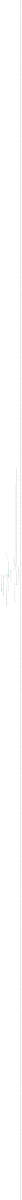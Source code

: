 digraph "CFG" {
fontsize=10;
orientation="portrait";
rankdir="TB";
size="10,8";
_taskFunc40___bb__39 [fontsize=10, label="\"_taskFunc40___bb__39\"\nWCET=4", width="0.01"];
_taskFunc40___bb__16 [fontsize=10, label="\"_taskFunc40___bb__16\"\nWCET=4", width="0.01"];
_taskFunc40___bb__22 [fontsize=10, label="\"_taskFunc40___bb__22\"\nWCET=4", width="0.01"];
_taskFunc40___bb__40 [fontsize=10, label="\"_taskFunc40___bb__40\"\nWCET=4", width="0.01"];
_taskFunc40___bb__49 [fontsize=10, label="\"_taskFunc40___bb__49\"\nWCET=4", width="0.01"];
_taskFunc40___bb__38 [fontsize=10, label="\"_taskFunc40___bb__38\"\nWCET=4", width="0.01"];
_taskFunc40___bb__50 [fontsize=10, label="_taskFunc40___bb__50\nCALL fft_aux\nWCET=13", width="0.01"];
_taskFunc40__exit [color="white", fontsize=10, label="_taskFunc40__exit", width="0.01"];
_taskFunc40___bb__43 [fontsize=10, label="\"_taskFunc40___bb__43\"\nWCET=4", width="0.01"];
_taskFunc40___bb__12 [fontsize=10, label="\"_taskFunc40___bb__12\"\nWCET=4", width="0.01"];
_taskFunc40___bb__10 [fontsize=10, label="\"_taskFunc40___bb__10\"\nWCET=4", width="0.01"];
_taskFunc40___bb__46 [fontsize=10, label="\"_taskFunc40___bb__46\"\nWCET=4", width="0.01"];
_taskFunc40___bb__29 [fontsize=10, label="\"_taskFunc40___bb__29\"\nWCET=4", width="0.01"];
_taskFunc40___bb__19 [fontsize=10, label="\"_taskFunc40___bb__19\"\nWCET=4", width="0.01"];
_taskFunc40___bb__48 [fontsize=10, label="\"_taskFunc40___bb__48\"\nWCET=4", width="0.01"];
_taskFunc40___bb30__2 [fontsize=10, label="_taskFunc40___bb30__2\n(_taskFunc40_)taskenv_free\nWCET=13", width="0.01"];
_taskFunc40___bb__41 [fontsize=10, label="\"_taskFunc40___bb__41\"\nWCET=4", width="0.01"];
_taskFunc40___bb__24 [fontsize=10, label="\"_taskFunc40___bb__24\"\nWCET=4", width="0.01"];
_taskFunc40___bb__34 [fontsize=10, label="\"_taskFunc40___bb__34\"\nWCET=4", width="0.01"];
_taskFunc40___bb [fontsize=10, label="\"_taskFunc40___bb\"\nWCET=4", width="0.01"];
_taskFunc40___bb__47 [fontsize=10, label="\"_taskFunc40___bb__47\"\nWCET=4", width="0.01"];
_taskFunc40___bb__14 [fontsize=10, label="\"_taskFunc40___bb__14\"\nWCET=4", width="0.01"];
_taskFunc40___bb__37 [fontsize=10, label="\"_taskFunc40___bb__37\"\nWCET=4", width="0.01"];
_taskFunc40___bb__26 [fontsize=10, label="\"_taskFunc40___bb__26\"\nWCET=6", width="0.01"];
_taskFunc40___bb30 [fontsize=10, label="\"_taskFunc40___bb30\"\nWCET=4", width="0.01"];
_taskFunc40___bb__27 [fontsize=10, label="\"_taskFunc40___bb__27\"\nWCET=4", width="0.01"];
_taskFunc40___bb__42 [fontsize=10, label="\"_taskFunc40___bb__42\"\nWCET=4", width="0.01"];
_taskFunc40___bb__21 [fontsize=10, label="\"_taskFunc40___bb__21\"\nWCET=6", width="0.01"];
_taskFunc40___bb__17 [fontsize=10, label="\"_taskFunc40___bb__17\"\nWCET=4", width="0.01"];
_taskFunc40___bb__31 [fontsize=10, label="\"_taskFunc40___bb__31\"\nWCET=6", width="0.01"];
_taskFunc40___bb__51 [fontsize=10, label="\"_taskFunc40___bb__51\"\nWCET=0", width="0.01"];
_taskFunc40___bb__32 [fontsize=10, label="\"_taskFunc40___bb__32\"\nWCET=4", width="0.01"];
_taskFunc40___bb__36 [fontsize=10, label="\"_taskFunc40___bb__36\"\nWCET=6", width="0.01"];
_taskFunc40___bb__44 [fontsize=10, label="\"_taskFunc40___bb__44\"\nWCET=4", width="0.01"];
_taskFunc40__entry [color="white", fontsize=10, height="0.01", label="_taskFunc40__entry", width="0.01"];
_thrFunc1___bb__14 [fontsize=10, label="\"_thrFunc1___bb__14\"\nWCET=4", width="0.01"];
_thrFunc1___bb__10 [fontsize=10, label="\"_thrFunc1___bb__10\"\nWCET=4", width="0.01"];
_thrFunc1___bb__38 [fontsize=10, label="_thrFunc1___bb__38\n(_thrFunc1_)mysingle\nWCET=13", width="0.01"];
_thrFunc1___bb__21 [fontsize=10, label="\"_thrFunc1___bb__21\"\nWCET=6", width="0.01"];
_thrFunc1___bb23 [color=green, fontsize=10, label="_thrFunc1___bb23\n(_thrFunc1_)taskwait\nWCET=13", style=filled, width="0.01"];
_thrFunc1___bb__19 [fontsize=10, label="\"_thrFunc1___bb__19\"\nWCET=4", width="0.01"];
_thrFunc1___bb22__1 [fontsize=10, label="\"_thrFunc1___bb22__1\"\nWCET=0", width="0.01"];
_thrFunc1___bb__17 [fontsize=10, label="\"_thrFunc1___bb__17\"\nWCET=4", width="0.01"];
_thrFunc1__exit [color="white", fontsize=10, label="_thrFunc1__exit", width="0.01"];
_thrFunc1___bb__16 [fontsize=10, label="\"_thrFunc1___bb__16\"\nWCET=4", width="0.01"];
_thrFunc1___bb__37 [fontsize=10, label="\"_thrFunc1___bb__37\"\nWCET=4", width="0.01"];
_thrFunc1___bb22 [fontsize=10, label="_thrFunc1___bb22\n(_thrFunc1_)leaving_single\nWCET=13", width="0.01"];
_thrFunc1___bb__32 [fontsize=10, label="\"_thrFunc1___bb__32\"\nWCET=4", width="0.01"];
_thrFunc1___bb__22 [fontsize=10, label="\"_thrFunc1___bb__22\"\nWCET=4", width="0.01"];
_thrFunc1___bb__12 [fontsize=10, label="\"_thrFunc1___bb__12\"\nWCET=4", width="0.01"];
_thrFunc1___bb__26 [fontsize=10, label="\"_thrFunc1___bb__26\"\nWCET=6", width="0.01"];
_thrFunc1___bb__27 [fontsize=10, label="\"_thrFunc1___bb__27\"\nWCET=4", width="0.01"];
_thrFunc1___bb__34 [fontsize=10, label="\"_thrFunc1___bb__34\"\nWCET=4", width="0.01"];
_thrFunc1__entry [color="white", fontsize=10, height="0.01", label="_thrFunc1__entry", width="0.01"];
_thrFunc1___bb__29 [fontsize=10, label="\"_thrFunc1___bb__29\"\nWCET=4", width="0.01"];
_thrFunc1___bb__31 [fontsize=10, label="\"_thrFunc1___bb__31\"\nWCET=6", width="0.01"];
_thrFunc1___bb [fontsize=10, label="\"_thrFunc1___bb\"\nWCET=4", width="0.01"];
_thrFunc1___bb20__1 [fontsize=10, label="\"_thrFunc1___bb20__1\"\nWCET=0", width="0.01"];
_thrFunc1___bb20 [color=aquamarine, fontsize=10, label="_thrFunc1___bb20\nCREATE _taskFunc40_\nWCET=13", style=filled, width="0.01"];
_thrFunc1___bb__40 [fontsize=10, label="\"_thrFunc1___bb__40\"\nWCET=5", shape=diamond, width="0.01"];
_thrFunc1___bb__24 [fontsize=10, label="\"_thrFunc1___bb__24\"\nWCET=4", width="0.01"];
_thrFunc1___bb__36 [fontsize=10, label="\"_thrFunc1___bb__36\"\nWCET=6", width="0.01"];
fft_unshuffle_32__bb20__48 [fontsize=10, label="\"fft_unshuffle_32__bb20__48\"\nWCET=6", width="0.01"];
fft_unshuffle_32__bb20__61 [fontsize=10, label="\"fft_unshuffle_32__bb20__61\"\nWCET=68", width="0.01"];
fft_unshuffle_32__bb20__246 [fontsize=10, label="\"fft_unshuffle_32__bb20__246\"\nWCET=4", width="0.01"];
fft_unshuffle_32__bb20__339 [fontsize=10, label="\"fft_unshuffle_32__bb20__339\"\nWCET=4", width="0.01"];
fft_unshuffle_32__bb9__7 [fontsize=10, label="\"fft_unshuffle_32__bb9__7\"\nWCET=4", width="0.01"];
fft_unshuffle_32__bb20__195 [fontsize=10, label="\"fft_unshuffle_32__bb20__195\"\nWCET=212", width="0.01"];
fft_unshuffle_32__bb20__87 [fontsize=10, label="\"fft_unshuffle_32__bb20__87\"\nWCET=4", width="0.01"];
fft_unshuffle_32__bb20__276 [fontsize=10, label="\"fft_unshuffle_32__bb20__276\"\nWCET=4", width="0.01"];
fft_unshuffle_32__bb20__289 [fontsize=10, label="\"fft_unshuffle_32__bb20__289\"\nWCET=4", width="0.01"];
fft_unshuffle_32__bb20__1 [fontsize=10, label="\"fft_unshuffle_32__bb20__1\"\nWCET=4", width="0.01"];
fft_unshuffle_32__bb20__354 [fontsize=10, label="\"fft_unshuffle_32__bb20__354\"\nWCET=15", width="0.01"];
fft_unshuffle_32__bb367 [fontsize=10, label="\"fft_unshuffle_32__bb367\"\nRETURN\nWCET=0", width="0.01"];
fft_unshuffle_32__bb20__370 [fontsize=10, label="\"fft_unshuffle_32__bb20__370\"\nWCET=212", width="0.01"];
fft_unshuffle_32__bb9__5 [fontsize=10, label="\"fft_unshuffle_32__bb9__5\"\nWCET=15", width="0.01"];
fft_unshuffle_32__bb20__379 [fontsize=10, label="\"fft_unshuffle_32__bb20__379\"\nWCET=15", width="0.01"];
fft_unshuffle_32__bb20__237 [fontsize=10, label="\"fft_unshuffle_32__bb20__237\"\nWCET=4", width="0.01"];
fft_unshuffle_32__bb20__111 [fontsize=10, label="\"fft_unshuffle_32__bb20__111\"\nWCET=68", width="0.01"];
fft_unshuffle_32__bb20__366 [fontsize=10, label="\"fft_unshuffle_32__bb20__366\"\nWCET=4", width="0.01"];
fft_unshuffle_32__bb20__264 [fontsize=10, label="\"fft_unshuffle_32__bb20__264\"\nWCET=4", width="0.01"];
fft_unshuffle_32__bb20__395 [fontsize=10, label="\"fft_unshuffle_32__bb20__395\"\nWCET=212", width="0.01"];
fft_unshuffle_32__bb16 [fontsize=10, label="\"fft_unshuffle_32__bb16\"\nWCET=4", width="0.01"];
fft_unshuffle_32__bb20__30 [fontsize=10, label="\"fft_unshuffle_32__bb20__30\"\nWCET=4", width="0.01"];
fft_unshuffle_32__bb20__74 [fontsize=10, label="\"fft_unshuffle_32__bb20__74\"\nWCET=4", width="0.01"];
fft_unshuffle_32__bb20__364 [fontsize=10, label="\"fft_unshuffle_32__bb20__364\"\nWCET=4", width="0.01"];
fft_unshuffle_32__bb20__7 [fontsize=10, label="\"fft_unshuffle_32__bb20__7\"\nWCET=4", width="0.01"];
fft_unshuffle_32__bb20__251 [fontsize=10, label="\"fft_unshuffle_32__bb20__251\"\nWCET=4", width="0.01"];
fft_unshuffle_32__bb20__29 [fontsize=10, label="\"fft_unshuffle_32__bb20__29\"\nWCET=15", width="0.01"];
fft_unshuffle_32__bb20__286 [fontsize=10, label="\"fft_unshuffle_32__bb20__286\"\nWCET=68", width="0.01"];
fft_unshuffle_32__bb20__223 [fontsize=10, label="\"fft_unshuffle_32__bb20__223\"\nWCET=6", width="0.01"];
fft_unshuffle_32__bb20__161 [fontsize=10, label="\"fft_unshuffle_32__bb20__161\"\nWCET=68", width="0.01"];
fft_unshuffle_32__bb20__341 [fontsize=10, label="\"fft_unshuffle_32__bb20__341\"\nWCET=4", width="0.01"];
fft_unshuffle_32__bb20__80 [fontsize=10, label="\"fft_unshuffle_32__bb20__80\"\nWCET=4", width="0.01"];
fft_unshuffle_32__bb20__232 [fontsize=10, label="\"fft_unshuffle_32__bb20__232\"\nWCET=4", width="0.01"];
fft_unshuffle_32__bb20__130 [fontsize=10, label="\"fft_unshuffle_32__bb20__130\"\nWCET=4", width="0.01"];
fft_unshuffle_32__bb20__295 [fontsize=10, label="\"fft_unshuffle_32__bb20__295\"\nWCET=212", width="0.01"];
fft_unshuffle_32__bb20__32 [fontsize=10, label="\"fft_unshuffle_32__bb20__32\"\nWCET=4", width="0.01"];
fft_unshuffle_32__bb9__6 [fontsize=10, label="\"fft_unshuffle_32__bb9__6\"\nWCET=4", width="0.01"];
fft_unshuffle_32__bb20__20 [fontsize=10, label="\"fft_unshuffle_32__bb20__20\"\nWCET=212", width="0.01"];
fft_unshuffle_32__bb20__21 [fontsize=10, label="\"fft_unshuffle_32__bb20__21\"\nWCET=4", width="0.01"];
fft_unshuffle_32__bb356__3 [fontsize=10, label="\"fft_unshuffle_32__bb356__3\"\nWCET=0", width="0.01"];
fft_unshuffle_32__bb20__236 [fontsize=10, label="\"fft_unshuffle_32__bb20__236\"\nWCET=68", width="0.01"];
fft_unshuffle_32__bb20__189 [fontsize=10, label="\"fft_unshuffle_32__bb20__189\"\nWCET=4", width="0.01"];
fft_unshuffle_32__bb20__5 [fontsize=10, label="\"fft_unshuffle_32__bb20__5\"\nWCET=4", width="0.01"];
fft_unshuffle_32__bb20__291 [fontsize=10, label="\"fft_unshuffle_32__bb20__291\"\nWCET=4", width="0.01"];
fft_unshuffle_32__bb20__330 [fontsize=10, label="\"fft_unshuffle_32__bb20__330\"\nWCET=4", width="0.01"];
fft_unshuffle_32__bb20__121 [fontsize=10, label="\"fft_unshuffle_32__bb20__121\"\nWCET=4", width="0.01"];
fft_unshuffle_32__bb20__279 [fontsize=10, label="\"fft_unshuffle_32__bb20__279\"\nWCET=15", width="0.01"];
fft_unshuffle_32__bb20__76 [fontsize=10, label="\"fft_unshuffle_32__bb20__76\"\nWCET=4", width="0.01"];
fft_unshuffle_32_entry [color="white", fontsize=10, height="0.01", label="fft_unshuffle_32_entry", width="0.01"];
fft_unshuffle_32__bb20__199 [fontsize=10, label="\"fft_unshuffle_32__bb20__199\"\nWCET=4", width="0.01"];
fft_unshuffle_32__bb__23 [fontsize=10, label="\"fft_unshuffle_32__bb__23\"\nWCET=4", width="0.01"];
fft_unshuffle_32__bb20__89 [fontsize=10, label="\"fft_unshuffle_32__bb20__89\"\nWCET=4", width="0.01"];
fft_unshuffle_32__bb20__307 [fontsize=10, label="\"fft_unshuffle_32__bb20__307\"\nWCET=4", width="0.01"];
fft_unshuffle_32__bb20__248 [fontsize=10, label="\"fft_unshuffle_32__bb20__248\"\nWCET=6", width="0.01"];
fft_unshuffle_32__bb20__305 [fontsize=10, label="\"fft_unshuffle_32__bb20__305\"\nWCET=4", width="0.01"];
fft_unshuffle_32__bb20__224 [fontsize=10, label="\"fft_unshuffle_32__bb20__224\"\nWCET=4", width="0.01"];
fft_unshuffle_32__bb20__73 [fontsize=10, label="\"fft_unshuffle_32__bb20__73\"\nWCET=6", width="0.01"];
fft_unshuffle_32__bb20__104 [fontsize=10, label="\"fft_unshuffle_32__bb20__104\"\nWCET=15", width="0.01"];
fft_unshuffle_32__bb20__57 [fontsize=10, label="\"fft_unshuffle_32__bb20__57\"\nWCET=4", width="0.01"];
fft_unshuffle_32__bb20__71 [fontsize=10, label="\"fft_unshuffle_32__bb20__71\"\nWCET=4", width="0.01"];
fft_unshuffle_32__bb20__186 [fontsize=10, label="\"fft_unshuffle_32__bb20__186\"\nWCET=68", width="0.01"];
fft_unshuffle_32__bb20__187 [fontsize=10, label="\"fft_unshuffle_32__bb20__187\"\nWCET=4", width="0.01"];
fft_unshuffle_32__bb20__66 [fontsize=10, label="\"fft_unshuffle_32__bb20__66\"\nWCET=4", width="0.01"];
fft_unshuffle_32__bb20__312 [fontsize=10, label="\"fft_unshuffle_32__bb20__312\"\nWCET=4", width="0.01"];
fft_unshuffle_32__bb16__3 [fontsize=10, label="\"fft_unshuffle_32__bb16__3\"\nWCET=5", shape=diamond, width="0.01"];
fft_unshuffle_32__bb20__214 [fontsize=10, label="\"fft_unshuffle_32__bb20__214\"\nWCET=4", width="0.01"];
fft_unshuffle_32__bb20__179 [fontsize=10, label="\"fft_unshuffle_32__bb20__179\"\nWCET=15", width="0.01"];
fft_unshuffle_32__bb20__273 [fontsize=10, label="\"fft_unshuffle_32__bb20__273\"\nWCET=6", width="0.01"];
fft_unshuffle_32__bb20__323 [fontsize=10, label="\"fft_unshuffle_32__bb20__323\"\nWCET=6", width="0.01"];
fft_unshuffle_32__bb20__274 [fontsize=10, label="\"fft_unshuffle_32__bb20__274\"\nWCET=4", width="0.01"];
fft_unshuffle_32__bb20__12 [fontsize=10, label="\"fft_unshuffle_32__bb20__12\"\nWCET=4", width="0.01"];
fft_unshuffle_32__bb20__314 [fontsize=10, label="\"fft_unshuffle_32__bb20__314\"\nWCET=4", width="0.01"];
fft_unshuffle_32__bb__15 [fontsize=10, label="\"fft_unshuffle_32__bb__15\"\nWCET=4", width="0.01"];
fft_unshuffle_32__bb20__337 [fontsize=10, label="\"fft_unshuffle_32__bb20__337\"\nWCET=4", width="0.01"];
fft_unshuffle_32__bb20__37 [fontsize=10, label="\"fft_unshuffle_32__bb20__37\"\nWCET=4", width="0.01"];
fft_unshuffle_32__bb20__324 [fontsize=10, label="\"fft_unshuffle_32__bb20__324\"\nWCET=4", width="0.01"];
fft_unshuffle_32__bb20__216 [fontsize=10, label="\"fft_unshuffle_32__bb20__216\"\nWCET=4", width="0.01"];
fft_unshuffle_32__bb20__345 [fontsize=10, label="\"fft_unshuffle_32__bb20__345\"\nWCET=212", width="0.01"];
fft_unshuffle_32__bb20__124 [fontsize=10, label="\"fft_unshuffle_32__bb20__124\"\nWCET=4", width="0.01"];
fft_unshuffle_32__bb20__91 [fontsize=10, label="\"fft_unshuffle_32__bb20__91\"\nWCET=4", width="0.01"];
fft_unshuffle_32__bb20__149 [fontsize=10, label="\"fft_unshuffle_32__bb20__149\"\nWCET=4", width="0.01"];
fft_unshuffle_32__bb20__336 [fontsize=10, label="\"fft_unshuffle_32__bb20__336\"\nWCET=68", width="0.01"];
fft_unshuffle_32__bb20__129 [fontsize=10, label="\"fft_unshuffle_32__bb20__129\"\nWCET=15", width="0.01"];
fft_unshuffle_32__bb20__226 [fontsize=10, label="\"fft_unshuffle_32__bb20__226\"\nWCET=4", width="0.01"];
fft_unshuffle_32__bb20__201 [fontsize=10, label="\"fft_unshuffle_32__bb20__201\"\nWCET=4", width="0.01"];
fft_unshuffle_32__bb20__229 [fontsize=10, label="\"fft_unshuffle_32__bb20__229\"\nWCET=15", width="0.01"];
fft_unshuffle_32__bb20__296 [fontsize=10, label="\"fft_unshuffle_32__bb20__296\"\nWCET=4", width="0.01"];
fft_unshuffle_32__bb20__371 [fontsize=10, label="\"fft_unshuffle_32__bb20__371\"\nWCET=4", width="0.01"];
fft_unshuffle_32__bb20__399 [fontsize=10, label="\"fft_unshuffle_32__bb20__399\"\nWCET=0", width="0.01"];
fft_unshuffle_32__bb359 [fontsize=10, label="\"fft_unshuffle_32__bb359\"\nWCET=0", width="0.01"];
fft_unshuffle_32__bb20__173 [fontsize=10, label="\"fft_unshuffle_32__bb20__173\"\nWCET=6", width="0.01"];
fft_unshuffle_32__bb20__112 [fontsize=10, label="\"fft_unshuffle_32__bb20__112\"\nWCET=4", width="0.01"];
fft_unshuffle_32__bb20__299 [fontsize=10, label="\"fft_unshuffle_32__bb20__299\"\nWCET=4", width="0.01"];
fft_unshuffle_32__bb20__105 [fontsize=10, label="\"fft_unshuffle_32__bb20__105\"\nWCET=4", width="0.01"];
fft_unshuffle_32__bb20__64 [fontsize=10, label="\"fft_unshuffle_32__bb20__64\"\nWCET=4", width="0.01"];
fft_unshuffle_32__bb20__361 [fontsize=10, label="\"fft_unshuffle_32__bb20__361\"\nWCET=68", width="0.01"];
fft_unshuffle_32__bb__13 [fontsize=10, label="\"fft_unshuffle_32__bb__13\"\nWCET=4", width="0.01"];
fft_unshuffle_32__bb20__191 [fontsize=10, label="\"fft_unshuffle_32__bb20__191\"\nWCET=4", width="0.01"];
fft_unshuffle_32__bb20__204 [fontsize=10, label="\"fft_unshuffle_32__bb20__204\"\nWCET=15", width="0.01"];
fft_unshuffle_32__bb__17 [fontsize=10, label="\"fft_unshuffle_32__bb__17\"\nWCET=4", width="0.01"];
fft_unshuffle_32__bb20__396 [fontsize=10, label="\"fft_unshuffle_32__bb20__396\"\nWCET=4", width="0.01"];
fft_unshuffle_32__bb20__176 [fontsize=10, label="\"fft_unshuffle_32__bb20__176\"\nWCET=4", width="0.01"];
fft_unshuffle_32__bb20__304 [fontsize=10, label="\"fft_unshuffle_32__bb20__304\"\nWCET=15", width="0.01"];
fft_unshuffle_32__bb20__311 [fontsize=10, label="\"fft_unshuffle_32__bb20__311\"\nWCET=68", width="0.01"];
fft_unshuffle_32__bb20__136 [fontsize=10, label="\"fft_unshuffle_32__bb20__136\"\nWCET=68", width="0.01"];
fft_unshuffle_32__bb20__355 [fontsize=10, label="\"fft_unshuffle_32__bb20__355\"\nWCET=4", width="0.01"];
fft_unshuffle_32__bb20__96 [fontsize=10, label="\"fft_unshuffle_32__bb20__96\"\nWCET=4", width="0.01"];
fft_unshuffle_32__bb20__24 [fontsize=10, label="\"fft_unshuffle_32__bb20__24\"\nWCET=4", width="0.01"];
fft_unshuffle_32__bb9__8 [fontsize=10, label="\"fft_unshuffle_32__bb9__8\"\nWCET=0", width="0.01"];
fft_unshuffle_32__bb20__98 [fontsize=10, label="\"fft_unshuffle_32__bb20__98\"\nWCET=6", width="0.01"];
fft_unshuffle_32__bb20__389 [fontsize=10, label="\"fft_unshuffle_32__bb20__389\"\nWCET=4", width="0.01"];
fft_unshuffle_32__bb16__1 [fontsize=10, label="\"fft_unshuffle_32__bb16__1\"\nWCET=4", width="0.01"];
fft_unshuffle_32__bb20__320 [fontsize=10, label="\"fft_unshuffle_32__bb20__320\"\nWCET=212", width="0.01"];
fft_unshuffle_32__bb9__1 [fontsize=10, label="\"fft_unshuffle_32__bb9__1\"\nWCET=4", width="0.01"];
fft_unshuffle_32__bb20__11 [fontsize=10, label="\"fft_unshuffle_32__bb20__11\"\nWCET=68", width="0.01"];
fft_unshuffle_32__bb20__86 [fontsize=10, label="\"fft_unshuffle_32__bb20__86\"\nWCET=68", width="0.01"];
fft_unshuffle_32__bb20__107 [fontsize=10, label="\"fft_unshuffle_32__bb20__107\"\nWCET=4", width="0.01"];
fft_unshuffle_32__bb20__180 [fontsize=10, label="\"fft_unshuffle_32__bb20__180\"\nWCET=4", width="0.01"];
fft_unshuffle_32__bb20__145 [fontsize=10, label="\"fft_unshuffle_32__bb20__145\"\nWCET=212", width="0.01"];
fft_unshuffle_32__bb20__271 [fontsize=10, label="\"fft_unshuffle_32__bb20__271\"\nWCET=4", width="0.01"];
fft_unshuffle_32__bb20__380 [fontsize=10, label="\"fft_unshuffle_32__bb20__380\"\nWCET=4", width="0.01"];
fft_unshuffle_32_exit [color="white", fontsize=10, label="fft_unshuffle_32_exit", width="0.01"];
fft_unshuffle_32__bb20__141 [fontsize=10, label="\"fft_unshuffle_32__bb20__141\"\nWCET=4", width="0.01"];
fft_unshuffle_32__bb20__45 [fontsize=10, label="\"fft_unshuffle_32__bb20__45\"\nWCET=212", width="0.01"];
fft_unshuffle_32__bb20__207 [fontsize=10, label="\"fft_unshuffle_32__bb20__207\"\nWCET=4", width="0.01"];
fft_unshuffle_32__bb20__23 [fontsize=10, label="\"fft_unshuffle_32__bb20__23\"\nWCET=6", width="0.01"];
fft_unshuffle_32__bb20__151 [fontsize=10, label="\"fft_unshuffle_32__bb20__151\"\nWCET=4", width="0.01"];
fft_unshuffle_32__bb20__26 [fontsize=10, label="\"fft_unshuffle_32__bb20__26\"\nWCET=4", width="0.01"];
fft_unshuffle_32__bb20__82 [fontsize=10, label="\"fft_unshuffle_32__bb20__82\"\nWCET=4", width="0.01"];
fft_unshuffle_32__bb20__95 [fontsize=10, label="\"fft_unshuffle_32__bb20__95\"\nWCET=212", width="0.01"];
fft_unshuffle_32__bb20__182 [fontsize=10, label="\"fft_unshuffle_32__bb20__182\"\nWCET=4", width="0.01"];
fft_unshuffle_32__bb20__79 [fontsize=10, label="\"fft_unshuffle_32__bb20__79\"\nWCET=15", width="0.01"];
fft_unshuffle_32__bb20__157 [fontsize=10, label="\"fft_unshuffle_32__bb20__157\"\nWCET=4", width="0.01"];
fft_unshuffle_32__bb20__373 [fontsize=10, label="\"fft_unshuffle_32__bb20__373\"\nWCET=6", width="0.01"];
fft_unshuffle_32__bb20__230 [fontsize=10, label="\"fft_unshuffle_32__bb20__230\"\nWCET=4", width="0.01"];
fft_unshuffle_32__bb20__261 [fontsize=10, label="\"fft_unshuffle_32__bb20__261\"\nWCET=68", width="0.01"];
fft_unshuffle_32__bb20__170 [fontsize=10, label="\"fft_unshuffle_32__bb20__170\"\nWCET=212", width="0.01"];
fft_unshuffle_32__bb20__139 [fontsize=10, label="\"fft_unshuffle_32__bb20__139\"\nWCET=4", width="0.01"];
fft_unshuffle_32__bb20__99 [fontsize=10, label="\"fft_unshuffle_32__bb20__99\"\nWCET=4", width="0.01"];
fft_unshuffle_32__bb20__196 [fontsize=10, label="\"fft_unshuffle_32__bb20__196\"\nWCET=4", width="0.01"];
fft_unshuffle_32__bb20__221 [fontsize=10, label="\"fft_unshuffle_32__bb20__221\"\nWCET=4", width="0.01"];
fft_unshuffle_32__bb20__301 [fontsize=10, label="\"fft_unshuffle_32__bb20__301\"\nWCET=4", width="0.01"];
fft_unshuffle_32__bb20__329 [fontsize=10, label="\"fft_unshuffle_32__bb20__329\"\nWCET=15", width="0.01"];
fft_unshuffle_32__bb20__245 [fontsize=10, label="\"fft_unshuffle_32__bb20__245\"\nWCET=212", width="0.01"];
fft_unshuffle_32__bb20__387 [fontsize=10, label="\"fft_unshuffle_32__bb20__387\"\nWCET=4", width="0.01"];
fft_unshuffle_32__bb20__174 [fontsize=10, label="\"fft_unshuffle_32__bb20__174\"\nWCET=4", width="0.01"];
fft_unshuffle_32__bb20__154 [fontsize=10, label="\"fft_unshuffle_32__bb20__154\"\nWCET=15", width="0.01"];
fft_unshuffle_32__bb [fontsize=10, label="\"fft_unshuffle_32__bb\"\nWCET=4", width="0.01"];
fft_unshuffle_32__bb20__321 [fontsize=10, label="\"fft_unshuffle_32__bb20__321\"\nWCET=4", width="0.01"];
fft_unshuffle_32__bb20__239 [fontsize=10, label="\"fft_unshuffle_32__bb20__239\"\nWCET=4", width="0.01"];
fft_unshuffle_32__bb20__49 [fontsize=10, label="\"fft_unshuffle_32__bb20__49\"\nWCET=4", width="0.01"];
fft_unshuffle_32__bb20__348 [fontsize=10, label="\"fft_unshuffle_32__bb20__348\"\nWCET=6", width="0.01"];
fft_unshuffle_32__bb20__374 [fontsize=10, label="\"fft_unshuffle_32__bb20__374\"\nWCET=4", width="0.01"];
fft_unshuffle_32__bb20__123 [fontsize=10, label="\"fft_unshuffle_32__bb20__123\"\nWCET=6", width="0.01"];
fft_unshuffle_32__bb20__316 [fontsize=10, label="\"fft_unshuffle_32__bb20__316\"\nWCET=4", width="0.01"];
fft_unshuffle_32__bb20__280 [fontsize=10, label="\"fft_unshuffle_32__bb20__280\"\nWCET=4", width="0.01"];
fft_unshuffle_32__bb20__114 [fontsize=10, label="\"fft_unshuffle_32__bb20__114\"\nWCET=4", width="0.01"];
fft_unshuffle_32__bb20__132 [fontsize=10, label="\"fft_unshuffle_32__bb20__132\"\nWCET=4", width="0.01"];
fft_unshuffle_32__bb20__155 [fontsize=10, label="\"fft_unshuffle_32__bb20__155\"\nWCET=4", width="0.01"];
fft_unshuffle_32__bb20__282 [fontsize=10, label="\"fft_unshuffle_32__bb20__282\"\nWCET=4", width="0.01"];
fft_unshuffle_32__bb20__16 [fontsize=10, label="\"fft_unshuffle_32__bb20__16\"\nWCET=4", width="0.01"];
fft_unshuffle_32__bb20__362 [fontsize=10, label="\"fft_unshuffle_32__bb20__362\"\nWCET=4", width="0.01"];
fft_unshuffle_32__bb20__41 [fontsize=10, label="\"fft_unshuffle_32__bb20__41\"\nWCET=4", width="0.01"];
fft_unshuffle_32__bb20__54 [fontsize=10, label="\"fft_unshuffle_32__bb20__54\"\nWCET=15", width="0.01"];
fft_unshuffle_32__bb20__249 [fontsize=10, label="\"fft_unshuffle_32__bb20__249\"\nWCET=4", width="0.01"];
fft_unshuffle_32__bb9 [fontsize=10, label="\"fft_unshuffle_32__bb9\"\nWCET=4", width="0.01"];
fft_unshuffle_32__bb20__14 [fontsize=10, label="\"fft_unshuffle_32__bb20__14\"\nWCET=4", width="0.01"];
fft_unshuffle_32__bb20__262 [fontsize=10, label="\"fft_unshuffle_32__bb20__262\"\nWCET=4", width="0.01"];
fft_unshuffle_32__bb20__116 [fontsize=10, label="\"fft_unshuffle_32__bb20__116\"\nWCET=4", width="0.01"];
fft_unshuffle_32__bb20__386 [fontsize=10, label="\"fft_unshuffle_32__bb20__386\"\nWCET=68", width="0.01"];
fft_unshuffle_32__bb20__398 [fontsize=10, label="\"fft_unshuffle_32__bb20__398\"\nWCET=6", width="0.01"];
fft_unshuffle_32__bb__11 [fontsize=10, label="\"fft_unshuffle_32__bb__11\"\nWCET=4", width="0.01"];
fft_unshuffle_32__bb20__39 [fontsize=10, label="\"fft_unshuffle_32__bb20__39\"\nWCET=4", width="0.01"];
fft_unshuffle_32__bb20__4 [fontsize=10, label="\"fft_unshuffle_32__bb20__4\"\nWCET=11", width="0.01"];
fft_unshuffle_32__bb20__120 [fontsize=10, label="\"fft_unshuffle_32__bb20__120\"\nWCET=212", width="0.01"];
fft_unshuffle_32__bb20__349 [fontsize=10, label="\"fft_unshuffle_32__bb20__349\"\nWCET=4", width="0.01"];
fft_unshuffle_32__bb20__137 [fontsize=10, label="\"fft_unshuffle_32__bb20__137\"\nWCET=4", width="0.01"];
fft_unshuffle_32__bb20__166 [fontsize=10, label="\"fft_unshuffle_32__bb20__166\"\nWCET=4", width="0.01"];
fft_unshuffle_32__bb20__270 [fontsize=10, label="\"fft_unshuffle_32__bb20__270\"\nWCET=212", width="0.01"];
fft_unshuffle_32__bb20__126 [fontsize=10, label="\"fft_unshuffle_32__bb20__126\"\nWCET=4", width="0.01"];
fft_unshuffle_32__bb20__164 [fontsize=10, label="\"fft_unshuffle_32__bb20__164\"\nWCET=4", width="0.01"];
fft_unshuffle_32__bb20__376 [fontsize=10, label="\"fft_unshuffle_32__bb20__376\"\nWCET=4", width="0.01"];
fft_unshuffle_32__bb20__205 [fontsize=10, label="\"fft_unshuffle_32__bb20__205\"\nWCET=4", width="0.01"];
fft_unshuffle_32__bb20__326 [fontsize=10, label="\"fft_unshuffle_32__bb20__326\"\nWCET=4", width="0.01"];
fft_unshuffle_32__bb20 [fontsize=10, label="\"fft_unshuffle_32__bb20\"\nWCET=4", width="0.01"];
fft_unshuffle_32__bb20__46 [fontsize=10, label="\"fft_unshuffle_32__bb20__46\"\nWCET=4", width="0.01"];
fft_unshuffle_32__bb20__346 [fontsize=10, label="\"fft_unshuffle_32__bb20__346\"\nWCET=4", width="0.01"];
fft_unshuffle_32__bb20__287 [fontsize=10, label="\"fft_unshuffle_32__bb20__287\"\nWCET=4", width="0.01"];
fft_unshuffle_32__bb20__55 [fontsize=10, label="\"fft_unshuffle_32__bb20__55\"\nWCET=4", width="0.01"];
fft_unshuffle_32__bb20__212 [fontsize=10, label="\"fft_unshuffle_32__bb20__212\"\nWCET=4", width="0.01"];
fft_unshuffle_32__bb20__198 [fontsize=10, label="\"fft_unshuffle_32__bb20__198\"\nWCET=6", width="0.01"];
fft_unshuffle_32__bb20__254 [fontsize=10, label="\"fft_unshuffle_32__bb20__254\"\nWCET=15", width="0.01"];
fft_unshuffle_32__bb356 [fontsize=10, label="\"fft_unshuffle_32__bb356\"\nWCET=4", width="0.01"];
fft_unshuffle_32__bb20__171 [fontsize=10, label="\"fft_unshuffle_32__bb20__171\"\nWCET=4", width="0.01"];
fft_unshuffle_32__bb20__257 [fontsize=10, label="\"fft_unshuffle_32__bb20__257\"\nWCET=4", width="0.01"];
fft_unshuffle_32__bb356__2 [fontsize=10, label="\"fft_unshuffle_32__bb356__2\"\nWCET=6", width="0.01"];
fft_unshuffle_32__bb20__241 [fontsize=10, label="\"fft_unshuffle_32__bb20__241\"\nWCET=4", width="0.01"];
fft_unshuffle_32__bb20__146 [fontsize=10, label="\"fft_unshuffle_32__bb20__146\"\nWCET=4", width="0.01"];
fft_unshuffle_32__bb20__266 [fontsize=10, label="\"fft_unshuffle_32__bb20__266\"\nWCET=4", width="0.01"];
fft_unshuffle_32__bb20__255 [fontsize=10, label="\"fft_unshuffle_32__bb20__255\"\nWCET=4", width="0.01"];
fft_unshuffle_32__bb20__211 [fontsize=10, label="\"fft_unshuffle_32__bb20__211\"\nWCET=68", width="0.01"];
fft_unshuffle_32__bb20__70 [fontsize=10, label="\"fft_unshuffle_32__bb20__70\"\nWCET=212", width="0.01"];
fft_unshuffle_32__bb__26 [fontsize=10, label="\"fft_unshuffle_32__bb__26\"\nWCET=7", shape=diamond, width="0.01"];
fft_unshuffle_32__bb20__148 [fontsize=10, label="\"fft_unshuffle_32__bb20__148\"\nWCET=6", width="0.01"];
fft_unshuffle_32__bb20__51 [fontsize=10, label="\"fft_unshuffle_32__bb20__51\"\nWCET=4", width="0.01"];
fft_unshuffle_32__bb20__298 [fontsize=10, label="\"fft_unshuffle_32__bb20__298\"\nWCET=6", width="0.01"];
fft_unshuffle_32__bb20__332 [fontsize=10, label="\"fft_unshuffle_32__bb20__332\"\nWCET=4", width="0.01"];
fft_unshuffle_32__bb20__391 [fontsize=10, label="\"fft_unshuffle_32__bb20__391\"\nWCET=4", width="0.01"];
fft_unshuffle_32__bb20__162 [fontsize=10, label="\"fft_unshuffle_32__bb20__162\"\nWCET=4", width="0.01"];
fft_unshuffle_32__bb20__351 [fontsize=10, label="\"fft_unshuffle_32__bb20__351\"\nWCET=4", width="0.01"];
fft_unshuffle_32__bb20__101 [fontsize=10, label="\"fft_unshuffle_32__bb20__101\"\nWCET=4", width="0.01"];
fft_unshuffle_32__bb20__382 [fontsize=10, label="\"fft_unshuffle_32__bb20__382\"\nWCET=4", width="0.01"];
fft_unshuffle_32__bb20__357 [fontsize=10, label="\"fft_unshuffle_32__bb20__357\"\nWCET=4", width="0.01"];
fft_unshuffle_32__bb20__36 [fontsize=10, label="\"fft_unshuffle_32__bb20__36\"\nWCET=68", width="0.01"];
fft_unshuffle_32__bb20__62 [fontsize=10, label="\"fft_unshuffle_32__bb20__62\"\nWCET=4", width="0.01"];
fft_unshuffle_32__bb20__220 [fontsize=10, label="\"fft_unshuffle_32__bb20__220\"\nWCET=212", width="0.01"];
fft_unshuffle_32__bb__22 [fontsize=10, label="\"fft_unshuffle_32__bb__22\"\nWCET=4", width="0.01"];
fft_aux__bb47__1 [fontsize=10, label="\"fft_aux__bb47__1\"\nWCET=0", width="0.01"];
fft_aux__bb80__3 [fontsize=10, label="\"fft_aux__bb80__3\"\nWCET=5", shape=diamond, width="0.01"];
fft_aux__bb80__1 [fontsize=10, label="\"fft_aux__bb80__1\"\nWCET=4", width="0.01"];
fft_aux__bb__13 [fontsize=10, label="\"fft_aux__bb__13\"\nWCET=4", width="0.01"];
fft_aux__bb120 [fontsize=10, label="\"fft_aux__bb120\"\nWCET=0", width="0.01"];
fft_aux__bb35__1 [fontsize=10, label="\"fft_aux__bb35__1\"\nWCET=4", width="0.01"];
fft_aux__bb101__2 [fontsize=10, label="\"fft_aux__bb101__2\"\nWCET=5", shape=diamond, width="0.01"];
fft_aux__bb101 [fontsize=10, label="\"fft_aux__bb101\"\nWCET=4", width="0.01"];
fft_aux__bb44__2 [fontsize=10, label="\"fft_aux__bb44__2\"\nWCET=5", shape=diamond, width="0.01"];
fft_aux__bb79__2 [fontsize=10, label="\"fft_aux__bb79__2\"\nWCET=0", width="0.01"];
fft_aux__bb79 [color=green, fontsize=10, label="fft_aux__bb79\n(fft_aux)taskwait\nWCET=13", style=filled, width="0.01"];
fft_aux__bb91 [fontsize=10, label="\"fft_aux__bb91\"\nWCET=4", width="0.01"];
fft_aux__bb35__2 [fontsize=10, label="\"fft_aux__bb35__2\"\nWCET=4", width="0.01"];
fft_aux__bb111__2 [fontsize=10, label="\"fft_aux__bb111__2\"\nWCET=5", shape=diamond, width="0.01"];
fft_aux__bb47 [color=aquamarine, fontsize=10, label="fft_aux__bb47\nCREATE _taskFunc27_\nWCET=13", style=filled, width="0.01"];
fft_aux__bb__26 [fontsize=10, label="\"fft_aux__bb__26\"\nWCET=5", shape=diamond, width="0.01"];
fft_aux__bb111 [fontsize=10, label="\"fft_aux__bb111\"\nWCET=4", width="0.01"];
fft_aux__bb35 [fontsize=10, label="\"fft_aux__bb35\"\nWCET=4", width="0.01"];
fft_aux__bb80 [fontsize=10, label="\"fft_aux__bb80\"\nWCET=4", width="0.01"];
fft_aux__bb123 [fontsize=10, label="\"fft_aux__bb123\"\nRETURN\nWCET=0", width="0.01"];
fft_aux__bb118 [fontsize=10, label="\"fft_aux__bb118\"\nWCET=0", width="0.01"];
fft_aux__bb91__2 [fontsize=10, label="\"fft_aux__bb91__2\"\nWCET=5", shape=diamond, width="0.01"];
fft_aux__bb__17 [fontsize=10, label="\"fft_aux__bb__17\"\nWCET=4", width="0.01"];
fft_aux__bb121 [fontsize=10, label="\"fft_aux__bb121\"\nWCET=0", width="0.01"];
fft_aux__bb35__10 [fontsize=10, label="\"fft_aux__bb35__10\"\nWCET=5", shape=diamond, width="0.01"];
fft_aux__bb86__4 [fontsize=10, label="\"fft_aux__bb86__4\"\nWCET=0", width="0.01"];
fft_aux__bb96__2 [fontsize=10, label="\"fft_aux__bb96__2\"\nWCET=5", shape=diamond, width="0.01"];
fft_aux__bb122 [color=green, fontsize=10, label="fft_aux__bb122\n(fft_aux)taskwait\nWCET=13", style=filled, width="0.01"];
fft_aux__bb29__2 [fontsize=10, label="\"fft_aux__bb29__2\"\nWCET=5", shape=diamond, width="0.01"];
fft_aux__bb114 [color=aquamarine, fontsize=10, label="fft_aux__bb114\nCREATE _taskFunc37_\nWCET=13", style=filled, width="0.01"];
fft_aux__bb__15 [fontsize=10, label="\"fft_aux__bb__15\"\nWCET=4", width="0.01"];
fft_aux__bb17__2 [fontsize=10, label="\"fft_aux__bb17__2\"\nWCET=5", shape=diamond, width="0.01"];
fft_aux__bb106 [fontsize=10, label="\"fft_aux__bb106\"\nWCET=4", width="0.01"];
fft_aux__bb__19 [fontsize=10, label="\"fft_aux__bb__19\"\nWCET=4", width="0.01"];
fft_aux__bb23__2 [fontsize=10, label="\"fft_aux__bb23__2\"\nWCET=5", shape=diamond, width="0.01"];
fft_aux__bb [fontsize=10, label="\"fft_aux__bb\"\nWCET=4", width="0.01"];
fft_aux__bb23 [fontsize=10, label="\"fft_aux__bb23\"\nWCET=4", width="0.01"];
fft_aux__bb84 [color=aquamarine, fontsize=10, label="fft_aux__bb84\nCREATE _taskFunc32_\nWCET=13", style=filled, width="0.01"];
fft_aux__bb114__1 [fontsize=10, label="\"fft_aux__bb114__1\"\nWCET=0", width="0.01"];
fft_aux__bb122__1 [fontsize=10, label="\"fft_aux__bb122__1\"\nWCET=0", width="0.01"];
fft_aux_exit [color="white", fontsize=10, label="fft_aux_exit", width="0.01"];
fft_aux__bb96 [fontsize=10, label="\"fft_aux__bb96\"\nWCET=4", width="0.01"];
fft_aux__bb90__1 [fontsize=10, label="\"fft_aux__bb90__1\"\nWCET=0", width="0.01"];
fft_aux__bb119 [fontsize=10, label="\"fft_aux__bb119\"\nWCET=0", width="0.01"];
fft_aux__bb__24 [fontsize=10, label="\"fft_aux__bb__24\"\nWCET=4", width="0.01"];
fft_aux__bb86__1 [fontsize=10, label="\"fft_aux__bb86__1\"\nWCET=4", width="0.01"];
fft_aux__bb11 [fontsize=10, label="\"fft_aux__bb11\"\nWCET=4", width="0.01"];
fft_aux__bb35__3 [fontsize=10, label="\"fft_aux__bb35__3\"\nWCET=4", width="0.01"];
fft_aux__bb35__6 [fontsize=10, label="\"fft_aux__bb35__6\"\nWCET=16", width="0.01"];
fft_aux__bb35__7 [fontsize=10, label="\"fft_aux__bb35__7\"\nWCET=4", width="0.01"];
fft_aux_entry [color="white", fontsize=10, height="0.01", label="fft_aux_entry", width="0.01"];
fft_aux__bb79__1 [fontsize=10, label="\"fft_aux__bb79__1\"\nWCET=4", width="0.01"];
fft_aux__bb35__4 [fontsize=10, label="\"fft_aux__bb35__4\"\nWCET=4", width="0.01"];
fft_aux__bb106__2 [fontsize=10, label="\"fft_aux__bb106__2\"\nWCET=5", shape=diamond, width="0.01"];
fft_aux__bb84__1 [fontsize=10, label="\"fft_aux__bb84__1\"\nWCET=0", width="0.01"];
fft_aux__bb44 [fontsize=10, label="\"fft_aux__bb44\"\nWCET=4", width="0.01"];
fft_aux__bb29 [fontsize=10, label="\"fft_aux__bb29\"\nWCET=4", width="0.01"];
fft_aux__bb__11 [fontsize=10, label="\"fft_aux__bb__11\"\nWCET=4", width="0.01"];
fft_aux__bb17 [fontsize=10, label="\"fft_aux__bb17\"\nWCET=4", width="0.01"];
fft_aux__bb86 [fontsize=10, label="\"fft_aux__bb86\"\nWCET=4", width="0.01"];
fft_aux__bb35__8 [fontsize=10, label="\"fft_aux__bb35__8\"\nWCET=4", width="0.01"];
fft_aux__bb86__3 [fontsize=10, label="\"fft_aux__bb86__3\"\nWCET=6", width="0.01"];
fft_aux__bb90 [color=green, fontsize=10, label="fft_aux__bb90\n(fft_aux)taskwait\nWCET=13", style=filled, width="0.01"];
fft_aux__bb11__2 [fontsize=10, label="\"fft_aux__bb11__2\"\nWCET=5", shape=diamond, width="0.01"];
_taskFunc27___bb [fontsize=10, label="\"_taskFunc27___bb\"\nWCET=4", width="0.01"];
_taskFunc27___bb__10 [fontsize=10, label="\"_taskFunc27___bb__10\"\nWCET=4", width="0.01"];
_taskFunc27___bb16 [fontsize=10, label="\"_taskFunc27___bb16\"\nWCET=4", width="0.01"];
_taskFunc27___bb__31 [fontsize=10, label="\"_taskFunc27___bb__31\"\nWCET=0", width="0.01"];
_taskFunc27___bb16__2 [fontsize=10, label="_taskFunc27___bb16__2\n(_taskFunc27_)taskenv_free\nWCET=13", width="0.01"];
_taskFunc27___bb__29 [fontsize=10, label="\"_taskFunc27___bb__29\"\nWCET=4", width="0.01"];
_taskFunc27___bb__19 [fontsize=10, label="\"_taskFunc27___bb__19\"\nWCET=6", width="0.01"];
_taskFunc27___bb__8 [fontsize=10, label="\"_taskFunc27___bb__8\"\nWCET=4", width="0.01"];
_taskFunc27___bb__26 [fontsize=10, label="\"_taskFunc27___bb__26\"\nWCET=4", width="0.01"];
_taskFunc27___bb__24 [fontsize=10, label="\"_taskFunc27___bb__24\"\nWCET=6", width="0.01"];
_taskFunc27___bb__22 [fontsize=10, label="\"_taskFunc27___bb__22\"\nWCET=4", width="0.01"];
_taskFunc27___bb__25 [fontsize=10, label="\"_taskFunc27___bb__25\"\nWCET=4", width="0.01"];
_taskFunc27___bb__15 [fontsize=10, label="\"_taskFunc27___bb__15\"\nWCET=4", width="0.01"];
_taskFunc27___bb__17 [fontsize=10, label="\"_taskFunc27___bb__17\"\nWCET=4", width="0.01"];
_taskFunc27___bb__30 [fontsize=10, label="_taskFunc27___bb__30\nCALL fft_unshuffle_32\nWCET=13", width="0.01"];
_taskFunc27___bb__20 [fontsize=10, label="\"_taskFunc27___bb__20\"\nWCET=4", width="0.01"];
_taskFunc27__exit [color="white", fontsize=10, label="_taskFunc27__exit", width="0.01"];
_taskFunc27___bb__28 [fontsize=10, label="\"_taskFunc27___bb__28\"\nWCET=4", width="0.01"];
_taskFunc27___bb__12 [fontsize=10, label="\"_taskFunc27___bb__12\"\nWCET=4", width="0.01"];
_taskFunc27___bb__14 [fontsize=10, label="\"_taskFunc27___bb__14\"\nWCET=4", width="0.01"];
_taskFunc27___bb__27 [fontsize=10, label="\"_taskFunc27___bb__27\"\nWCET=4", width="0.01"];
_taskFunc27__entry [color="white", fontsize=10, height="0.01", label="_taskFunc27__entry", width="0.01"];
_taskFunc37___bb__18 [fontsize=10, label="\"_taskFunc37___bb__18\"\nWCET=4", width="0.01"];
_taskFunc37___bb__30 [fontsize=10, label="\"_taskFunc37___bb__30\"\nWCET=4", width="0.01"];
_taskFunc37___bb__46 [fontsize=10, label="\"_taskFunc37___bb__46\"\nWCET=4", width="0.01"];
_taskFunc37___bb__38 [fontsize=10, label="\"_taskFunc37___bb__38\"\nWCET=4", width="0.01"];
_taskFunc37___bb__13 [fontsize=10, label="\"_taskFunc37___bb__13\"\nWCET=4", width="0.01"];
_taskFunc37___bb__44 [fontsize=10, label="\"_taskFunc37___bb__44\"\nWCET=4", width="0.01"];
_taskFunc37___bb30 [fontsize=10, label="\"_taskFunc37___bb30\"\nWCET=4", width="0.01"];
_taskFunc37___bb__20 [fontsize=10, label="\"_taskFunc37___bb__20\"\nWCET=4", width="0.01"];
_taskFunc37___bb__27 [fontsize=10, label="\"_taskFunc37___bb__27\"\nWCET=6", width="0.01"];
_taskFunc37___bb__52 [fontsize=10, label="\"_taskFunc37___bb__52\"\nWCET=4", width="0.01"];
_taskFunc37___bb [fontsize=10, label="\"_taskFunc37___bb\"\nWCET=4", width="0.01"];
_taskFunc37___bb__40 [fontsize=10, label="\"_taskFunc37___bb__40\"\nWCET=4", width="0.01"];
_taskFunc37___bb__37 [fontsize=10, label="\"_taskFunc37___bb__37\"\nWCET=6", width="0.01"];
_taskFunc37___bb__49 [fontsize=10, label="\"_taskFunc37___bb__49\"\nWCET=4", width="0.01"];
_taskFunc37__entry [color="white", fontsize=10, height="0.01", label="_taskFunc37__entry", width="0.01"];
_taskFunc37___bb__11 [fontsize=10, label="\"_taskFunc37___bb__11\"\nWCET=4", width="0.01"];
_taskFunc37___bb__17 [fontsize=10, label="\"_taskFunc37___bb__17\"\nWCET=4", width="0.01"];
_taskFunc37___bb__48 [fontsize=10, label="\"_taskFunc37___bb__48\"\nWCET=4", width="0.01"];
_taskFunc37___bb30__2 [fontsize=10, label="_taskFunc37___bb30__2\n(_taskFunc37_)taskenv_free\nWCET=13", width="0.01"];
_taskFunc37___bb__15 [fontsize=10, label="\"_taskFunc37___bb__15\"\nWCET=4", width="0.01"];
_taskFunc37___bb__54 [fontsize=10, label="\"_taskFunc37___bb__54\"\nWCET=0", width="0.01"];
_taskFunc37___bb__22 [fontsize=10, label="\"_taskFunc37___bb__22\"\nWCET=6", width="0.01"];
_taskFunc37___bb__47 [fontsize=10, label="\"_taskFunc37___bb__47\"\nWCET=4", width="0.01"];
_taskFunc37___bb__43 [fontsize=10, label="\"_taskFunc37___bb__43\"\nWCET=4", width="0.01"];
_taskFunc37___bb__28 [fontsize=10, label="\"_taskFunc37___bb__28\"\nWCET=4", width="0.01"];
_taskFunc37___bb__32 [fontsize=10, label="\"_taskFunc37___bb__32\"\nWCET=6", width="0.01"];
_taskFunc37___bb__25 [fontsize=10, label="\"_taskFunc37___bb__25\"\nWCET=4", width="0.01"];
_taskFunc37___bb__50 [fontsize=10, label="\"_taskFunc37___bb__50\"\nWCET=4", width="0.01"];
_taskFunc37__exit [color="white", fontsize=10, label="_taskFunc37__exit", width="0.01"];
_taskFunc37___bb__33 [fontsize=10, label="\"_taskFunc37___bb__33\"\nWCET=4", width="0.01"];
_taskFunc37___bb__42 [fontsize=10, label="\"_taskFunc37___bb__42\"\nWCET=6", width="0.01"];
_taskFunc37___bb__35 [fontsize=10, label="\"_taskFunc37___bb__35\"\nWCET=4", width="0.01"];
_taskFunc37___bb__23 [fontsize=10, label="\"_taskFunc37___bb__23\"\nWCET=4", width="0.01"];
_taskFunc37___bb__53 [fontsize=10, label="_taskFunc37___bb__53\nCALL fft_twiddle_32\nWCET=25", width="0.01"];
_taskFunc37___bb__45 [fontsize=10, label="\"_taskFunc37___bb__45\"\nWCET=4", width="0.01"];
_taskFunc32___bb__41 [fontsize=10, label="\"_taskFunc32___bb__41\"\nWCET=4", width="0.01"];
_taskFunc32___bb__62 [fontsize=10, label="\"_taskFunc32___bb__62\"\nWCET=4", width="0.01"];
_taskFunc32___bb37 [fontsize=10, label="\"_taskFunc32___bb37\"\nWCET=4", width="0.01"];
_taskFunc32___bb__46 [fontsize=10, label="\"_taskFunc32___bb__46\"\nWCET=4", width="0.01"];
_taskFunc32___bb__12 [fontsize=10, label="\"_taskFunc32___bb__12\"\nWCET=4", width="0.01"];
_taskFunc32___bb__43 [fontsize=10, label="\"_taskFunc32___bb__43\"\nWCET=6", width="0.01"];
_taskFunc32___bb__29 [fontsize=10, label="\"_taskFunc32___bb__29\"\nWCET=4", width="0.01"];
_taskFunc32___bb__33 [fontsize=10, label="\"_taskFunc32___bb__33\"\nWCET=6", width="0.01"];
_taskFunc32___bb__39 [fontsize=10, label="\"_taskFunc32___bb__39\"\nWCET=4", width="0.01"];
_taskFunc32___bb__51 [fontsize=10, label="\"_taskFunc32___bb__51\"\nWCET=4", width="0.01"];
_taskFunc32___bb__16 [fontsize=10, label="\"_taskFunc32___bb__16\"\nWCET=4", width="0.01"];
_taskFunc32___bb__31 [fontsize=10, label="\"_taskFunc32___bb__31\"\nWCET=4", width="0.01"];
_taskFunc32___bb__52 [fontsize=10, label="\"_taskFunc32___bb__52\"\nWCET=4", width="0.01"];
_taskFunc32___bb__18 [fontsize=10, label="\"_taskFunc32___bb__18\"\nWCET=4", width="0.01"];
_taskFunc32___bb__36 [fontsize=10, label="\"_taskFunc32___bb__36\"\nWCET=4", width="0.01"];
_taskFunc32__entry [color="white", fontsize=10, height="0.01", label="_taskFunc32__entry", width="0.01"];
_taskFunc32___bb__21 [fontsize=10, label="\"_taskFunc32___bb__21\"\nWCET=4", width="0.01"];
_taskFunc32___bb__23 [fontsize=10, label="\"_taskFunc32___bb__23\"\nWCET=6", width="0.01"];
_taskFunc32___bb__38 [fontsize=10, label="\"_taskFunc32___bb__38\"\nWCET=6", width="0.01"];
_taskFunc32___bb__26 [fontsize=10, label="\"_taskFunc32___bb__26\"\nWCET=4", width="0.01"];
_taskFunc32___bb__50 [fontsize=10, label="\"_taskFunc32___bb__50\"\nWCET=4", width="0.01"];
_taskFunc32___bb__44 [fontsize=10, label="\"_taskFunc32___bb__44\"\nWCET=4", width="0.01"];
_taskFunc32___bb__61 [fontsize=10, label="\"_taskFunc32___bb__61\"\nWCET=4", width="0.01"];
_taskFunc32___bb [fontsize=10, label="\"_taskFunc32___bb\"\nWCET=4", width="0.01"];
_taskFunc32___bb__24 [fontsize=10, label="\"_taskFunc32___bb__24\"\nWCET=4", width="0.01"];
_taskFunc32___bb__55 [fontsize=10, label="\"_taskFunc32___bb__55\"\nWCET=4", width="0.01"];
_taskFunc32___bb__49 [fontsize=10, label="\"_taskFunc32___bb__49\"\nWCET=4", width="0.01"];
_taskFunc32___bb__63 [fontsize=10, label="_taskFunc32___bb__63\nCALL fft_aux\nWCET=29", width="0.01"];
_taskFunc32___bb__59 [fontsize=10, label="\"_taskFunc32___bb__59\"\nWCET=4", width="0.01"];
_taskFunc32__exit [color="white", fontsize=10, label="_taskFunc32__exit", width="0.01"];
_taskFunc32___bb__56 [fontsize=10, label="\"_taskFunc32___bb__56\"\nWCET=4", width="0.01"];
_taskFunc32___bb__14 [fontsize=10, label="\"_taskFunc32___bb__14\"\nWCET=4", width="0.01"];
_taskFunc32___bb__19 [fontsize=10, label="\"_taskFunc32___bb__19\"\nWCET=4", width="0.01"];
_taskFunc32___bb__28 [fontsize=10, label="\"_taskFunc32___bb__28\"\nWCET=6", width="0.01"];
_taskFunc32___bb__48 [fontsize=10, label="\"_taskFunc32___bb__48\"\nWCET=6", width="0.01"];
_taskFunc32___bb37__2 [fontsize=10, label="_taskFunc32___bb37__2\n(_taskFunc32_)taskenv_free\nWCET=13", width="0.01"];
_taskFunc32___bb__64 [fontsize=10, label="\"_taskFunc32___bb__64\"\nWCET=0", width="0.01"];
_taskFunc32___bb__34 [fontsize=10, label="\"_taskFunc32___bb__34\"\nWCET=4", width="0.01"];
fft_twiddle_32__bb25__2065 [fontsize=10, label="\"fft_twiddle_32__bb25__2065\"\nWCET=4", width="0.01"];
fft_twiddle_32__bb25__2904 [fontsize=10, label="\"fft_twiddle_32__bb25__2904\"\nWCET=4", width="0.01"];
fft_twiddle_32__bb25__3859 [fontsize=10, label="\"fft_twiddle_32__bb25__3859\"\nWCET=4", width="0.01"];
fft_twiddle_32__bb25__3646 [fontsize=10, label="\"fft_twiddle_32__bb25__3646\"\nWCET=17", width="0.01"];
fft_twiddle_32__bb25__2336 [fontsize=10, label="\"fft_twiddle_32__bb25__2336\"\nWCET=4", width="0.01"];
fft_twiddle_32__bb25__2188 [fontsize=10, label="\"fft_twiddle_32__bb25__2188\"\nWCET=4", width="0.01"];
fft_twiddle_32__bb25__781 [fontsize=10, label="\"fft_twiddle_32__bb25__781\"\nWCET=4", width="0.01"];
fft_twiddle_32__bb25__1691 [fontsize=10, label="\"fft_twiddle_32__bb25__1691\"\nWCET=17", width="0.01"];
fft_twiddle_32__bb25__1721 [fontsize=10, label="\"fft_twiddle_32__bb25__1721\"\nWCET=4", width="0.01"];
fft_twiddle_32__bb25__3203 [fontsize=10, label="\"fft_twiddle_32__bb25__3203\"\nWCET=4", width="0.01"];
fft_twiddle_32__bb25__2773 [fontsize=10, label="\"fft_twiddle_32__bb25__2773\"\nWCET=4", width="0.01"];
fft_twiddle_32__bb25__2720 [fontsize=10, label="\"fft_twiddle_32__bb25__2720\"\nWCET=4", width="0.01"];
fft_twiddle_32__bb25__1308 [fontsize=10, label="\"fft_twiddle_32__bb25__1308\"\nWCET=4", width="0.01"];
fft_twiddle_32__bb25__1933 [fontsize=10, label="\"fft_twiddle_32__bb25__1933\"\nWCET=4", width="0.01"];
fft_twiddle_32__bb25__473 [fontsize=10, label="\"fft_twiddle_32__bb25__473\"\nWCET=4", width="0.01"];
fft_twiddle_32__bb25__2451 [fontsize=10, label="\"fft_twiddle_32__bb25__2451\"\nWCET=17", width="0.01"];
fft_twiddle_32__bb25__3068 [fontsize=10, label="\"fft_twiddle_32__bb25__3068\"\nWCET=4", width="0.01"];
fft_twiddle_32__bb25__2675 [fontsize=10, label="\"fft_twiddle_32__bb25__2675\"\nWCET=17", width="0.01"];
fft_twiddle_32__bb25__186 [fontsize=10, label="\"fft_twiddle_32__bb25__186\"\nWCET=4", width="0.01"];
fft_twiddle_32__bb25__2221 [fontsize=10, label="\"fft_twiddle_32__bb25__2221\"\nWCET=4", width="0.01"];
fft_twiddle_32__bb25__245 [fontsize=10, label="\"fft_twiddle_32__bb25__245\"\nWCET=4", width="0.01"];
fft_twiddle_32__bb25__682 [fontsize=10, label="\"fft_twiddle_32__bb25__682\"\nWCET=4", width="0.01"];
fft_twiddle_32__bb25__2651 [fontsize=10, label="\"fft_twiddle_32__bb25__2651\"\nWCET=15", width="0.01"];
fft_twiddle_32__bb25__2183 [fontsize=10, label="\"fft_twiddle_32__bb25__2183\"\nWCET=4", width="0.01"];
fft_twiddle_32__bb25__2358 [fontsize=10, label="\"fft_twiddle_32__bb25__2358\"\nWCET=4", width="0.01"];
fft_twiddle_32__bb25__3418 [fontsize=10, label="\"fft_twiddle_32__bb25__3418\"\nWCET=17", width="0.01"];
fft_twiddle_32__bb12__11 [fontsize=10, label="\"fft_twiddle_32__bb12__11\"\nWCET=0", width="0.01"];
fft_twiddle_32__bb25__221 [fontsize=10, label="\"fft_twiddle_32__bb25__221\"\nWCET=4", width="0.01"];
fft_twiddle_32__bb25__423 [fontsize=10, label="\"fft_twiddle_32__bb25__423\"\nWCET=15", width="0.01"];
fft_twiddle_32__bb25__1289 [fontsize=10, label="\"fft_twiddle_32__bb25__1289\"\nWCET=4", width="0.01"];
fft_twiddle_32__bb25__1701 [fontsize=10, label="\"fft_twiddle_32__bb25__1701\"\nWCET=4", width="0.01"];
fft_twiddle_32__bb25__1043 [fontsize=10, label="\"fft_twiddle_32__bb25__1043\"\nWCET=17", width="0.01"];
fft_twiddle_32__bb25__3199 [fontsize=10, label="\"fft_twiddle_32__bb25__3199\"\nWCET=4", width="0.01"];
fft_twiddle_32__bb25__557 [fontsize=10, label="\"fft_twiddle_32__bb25__557\"\nWCET=4", width="0.01"];
fft_twiddle_32__bb25__2932 [fontsize=10, label="\"fft_twiddle_32__bb25__2932\"\nWCET=4", width="0.01"];
fft_twiddle_32__bb25__626 [fontsize=10, label="\"fft_twiddle_32__bb25__626\"\nWCET=4", width="0.01"];
fft_twiddle_32__bb25__2116 [fontsize=10, label="\"fft_twiddle_32__bb25__2116\"\nWCET=4", width="0.01"];
fft_twiddle_32__bb25__1524 [fontsize=10, label="\"fft_twiddle_32__bb25__1524\"\nWCET=4", width="0.01"];
fft_twiddle_32__bb3002__9 [fontsize=10, label="\"fft_twiddle_32__bb3002__9\"\nWCET=6", width="0.01"];
fft_twiddle_32__bb25__1462 [fontsize=10, label="\"fft_twiddle_32__bb25__1462\"\nWCET=4", width="0.01"];
fft_twiddle_32__bb25__2613 [fontsize=10, label="\"fft_twiddle_32__bb25__2613\"\nWCET=4", width="0.01"];
fft_twiddle_32__bb25__789 [fontsize=10, label="\"fft_twiddle_32__bb25__789\"\nWCET=4", width="0.01"];
fft_twiddle_32__bb25__2145 [fontsize=10, label="\"fft_twiddle_32__bb25__2145\"\nWCET=4", width="0.01"];
fft_twiddle_32__bb25__235 [fontsize=10, label="\"fft_twiddle_32__bb25__235\"\nWCET=15", width="0.01"];
fft_twiddle_32__bb25__776 [fontsize=10, label="\"fft_twiddle_32__bb25__776\"\nWCET=4", width="0.01"];
fft_twiddle_32__bb25__2853 [fontsize=10, label="\"fft_twiddle_32__bb25__2853\"\nWCET=4", width="0.01"];
fft_twiddle_32__bb25__1844 [fontsize=10, label="\"fft_twiddle_32__bb25__1844\"\nWCET=4", width="0.01"];
fft_twiddle_32__bb25__2540 [fontsize=10, label="\"fft_twiddle_32__bb25__2540\"\nWCET=4", width="0.01"];
fft_twiddle_32__bb25__2048 [fontsize=10, label="\"fft_twiddle_32__bb25__2048\"\nWCET=4", width="0.01"];
fft_twiddle_32__bb25__1246 [fontsize=10, label="\"fft_twiddle_32__bb25__1246\"\nWCET=4", width="0.01"];
fft_twiddle_32__bb25__2715 [fontsize=10, label="\"fft_twiddle_32__bb25__2715\"\nWCET=15", width="0.01"];
fft_twiddle_32__bb25__2569 [fontsize=10, label="\"fft_twiddle_32__bb25__2569\"\nWCET=4", width="0.01"];
fft_twiddle_32__bb25__3802 [fontsize=10, label="\"fft_twiddle_32__bb25__3802\"\nWCET=4", width="0.01"];
fft_twiddle_32__bb25__1536 [fontsize=10, label="\"fft_twiddle_32__bb25__1536\"\nWCET=4", width="0.01"];
fft_twiddle_32__bb25__2044 [fontsize=10, label="\"fft_twiddle_32__bb25__2044\"\nWCET=4", width="0.01"];
fft_twiddle_32__bb25__1918 [fontsize=10, label="\"fft_twiddle_32__bb25__1918\"\nWCET=4", width="0.01"];
fft_twiddle_32__bb25__244 [fontsize=10, label="\"fft_twiddle_32__bb25__244\"\nWCET=4", width="0.01"];
fft_twiddle_32__bb25__1160 [fontsize=10, label="\"fft_twiddle_32__bb25__1160\"\nWCET=4", width="0.01"];
fft_twiddle_32__bb25__2100 [fontsize=10, label="\"fft_twiddle_32__bb25__2100\"\nWCET=4", width="0.01"];
fft_twiddle_32__bb25__3543 [fontsize=10, label="\"fft_twiddle_32__bb25__3543\"\nWCET=4", width="0.01"];
fft_twiddle_32__bb25__1282 [fontsize=10, label="\"fft_twiddle_32__bb25__1282\"\nWCET=4", width="0.01"];
fft_twiddle_32__bb25__425 [fontsize=10, label="\"fft_twiddle_32__bb25__425\"\nWCET=4", width="0.01"];
fft_twiddle_32__bb25__518 [fontsize=10, label="\"fft_twiddle_32__bb25__518\"\nWCET=4", width="0.01"];
fft_twiddle_32__bb25__3462 [fontsize=10, label="\"fft_twiddle_32__bb25__3462\"\nWCET=4", width="0.01"];
fft_twiddle_32__bb25__2607 [fontsize=10, label="\"fft_twiddle_32__bb25__2607\"\nWCET=17", width="0.01"];
fft_twiddle_32__bb25__3620 [fontsize=10, label="\"fft_twiddle_32__bb25__3620\"\nWCET=4", width="0.01"];
fft_twiddle_32__bb25__2346 [fontsize=10, label="\"fft_twiddle_32__bb25__2346\"\nWCET=4", width="0.01"];
fft_twiddle_32__bb25__424 [fontsize=10, label="\"fft_twiddle_32__bb25__424\"\nWCET=4", width="0.01"];
fft_twiddle_32__bb25__2748 [fontsize=10, label="\"fft_twiddle_32__bb25__2748\"\nWCET=4", width="0.01"];
fft_twiddle_32__bb25__1522 [fontsize=10, label="\"fft_twiddle_32__bb25__1522\"\nWCET=4", width="0.01"];
fft_twiddle_32__bb25__1394 [fontsize=10, label="\"fft_twiddle_32__bb25__1394\"\nWCET=4", width="0.01"];
fft_twiddle_32__bb25__2348 [fontsize=10, label="\"fft_twiddle_32__bb25__2348\"\nWCET=4", width="0.01"];
fft_twiddle_32__bb25__3169 [fontsize=10, label="\"fft_twiddle_32__bb25__3169\"\nWCET=4", width="0.01"];
fft_twiddle_32__bb25__1208 [fontsize=10, label="\"fft_twiddle_32__bb25__1208\"\nWCET=4", width="0.01"];
fft_twiddle_32__bb25__1716 [fontsize=10, label="\"fft_twiddle_32__bb25__1716\"\nWCET=4", width="0.01"];
fft_twiddle_32__bb25__1720 [fontsize=10, label="\"fft_twiddle_32__bb25__1720\"\nWCET=4", width="0.01"];
fft_twiddle_32__bb25__1899 [fontsize=10, label="\"fft_twiddle_32__bb25__1899\"\nWCET=17", width="0.01"];
fft_twiddle_32__bb25__3265 [fontsize=10, label="\"fft_twiddle_32__bb25__3265\"\nWCET=4", width="0.01"];
fft_twiddle_32__bb25__2982 [fontsize=10, label="\"fft_twiddle_32__bb25__2982\"\nWCET=4", width="0.01"];
fft_twiddle_32__bb25__3569 [fontsize=10, label="\"fft_twiddle_32__bb25__3569\"\nWCET=4", width="0.01"];
fft_twiddle_32__bb25__1280 [fontsize=10, label="\"fft_twiddle_32__bb25__1280\"\nWCET=4", width="0.01"];
fft_twiddle_32__bb25__3366 [fontsize=10, label="\"fft_twiddle_32__bb25__3366\"\nWCET=17", width="0.01"];
fft_twiddle_32__bb25__2140 [fontsize=10, label="\"fft_twiddle_32__bb25__2140\"\nWCET=4", width="0.01"];
fft_twiddle_32__bb25__2082 [fontsize=10, label="\"fft_twiddle_32__bb25__2082\"\nWCET=4", width="0.01"];
fft_twiddle_32__bb25__2601 [fontsize=10, label="\"fft_twiddle_32__bb25__2601\"\nWCET=4", width="0.01"];
fft_twiddle_32__bb25__3782 [fontsize=10, label="\"fft_twiddle_32__bb25__3782\"\nWCET=4", width="0.01"];
fft_twiddle_32__bb25__412 [fontsize=10, label="\"fft_twiddle_32__bb25__412\"\nWCET=4", width="0.01"];
fft_twiddle_32__bb25__2114 [fontsize=10, label="\"fft_twiddle_32__bb25__2114\"\nWCET=4", width="0.01"];
fft_twiddle_32__bb25__3033 [fontsize=10, label="\"fft_twiddle_32__bb25__3033\"\nWCET=4", width="0.01"];
fft_twiddle_32__bb25__1688 [fontsize=10, label="\"fft_twiddle_32__bb25__1688\"\nWCET=4", width="0.01"];
fft_twiddle_32__bb25__1104 [fontsize=10, label="\"fft_twiddle_32__bb25__1104\"\nWCET=4", width="0.01"];
fft_twiddle_32__bb25__2636 [fontsize=10, label="\"fft_twiddle_32__bb25__2636\"\nWCET=4", width="0.01"];
fft_twiddle_32__bb25__2956 [fontsize=10, label="\"fft_twiddle_32__bb25__2956\"\nWCET=4", width="0.01"];
fft_twiddle_32__bb25__1306 [fontsize=10, label="\"fft_twiddle_32__bb25__1306\"\nWCET=4", width="0.01"];
fft_twiddle_32__bb25__253 [fontsize=10, label="\"fft_twiddle_32__bb25__253\"\nWCET=4", width="0.01"];
fft_twiddle_32__bb25__2152 [fontsize=10, label="\"fft_twiddle_32__bb25__2152\"\nWCET=4", width="0.01"];
fft_twiddle_32__bb25__2983 [fontsize=10, label="\"fft_twiddle_32__bb25__2983\"\nWCET=4", width="0.01"];
fft_twiddle_32__bb25__2265 [fontsize=10, label="\"fft_twiddle_32__bb25__2265\"\nWCET=4", width="0.01"];
fft_twiddle_32__bb25__3623 [fontsize=10, label="\"fft_twiddle_32__bb25__3623\"\nWCET=4", width="0.01"];
fft_twiddle_32__bb25__152 [fontsize=10, label="\"fft_twiddle_32__bb25__152\"\nWCET=4", width="0.01"];
fft_twiddle_32__bb25__3002 [fontsize=10, label="\"fft_twiddle_32__bb25__3002\"\nWCET=4", width="0.01"];
fft_twiddle_32__bb25__2085 [fontsize=10, label="\"fft_twiddle_32__bb25__2085\"\nWCET=4", width="0.01"];
fft_twiddle_32__bb25__2740 [fontsize=10, label="\"fft_twiddle_32__bb25__2740\"\nWCET=4", width="0.01"];
fft_twiddle_32__bb25__350 [fontsize=10, label="\"fft_twiddle_32__bb25__350\"\nWCET=4", width="0.01"];
fft_twiddle_32__bb25__3427 [fontsize=10, label="\"fft_twiddle_32__bb25__3427\"\nWCET=4", width="0.01"];
fft_twiddle_32__bb25__2934 [fontsize=10, label="\"fft_twiddle_32__bb25__2934\"\nWCET=4", width="0.01"];
fft_twiddle_32__bb25__1261 [fontsize=10, label="\"fft_twiddle_32__bb25__1261\"\nWCET=4", width="0.01"];
fft_twiddle_32__bb25__616 [fontsize=10, label="\"fft_twiddle_32__bb25__616\"\nWCET=4", width="0.01"];
fft_twiddle_32__bb25__2699 [fontsize=10, label="\"fft_twiddle_32__bb25__2699\"\nWCET=15", width="0.01"];
fft_twiddle_32__bb25__2420 [fontsize=10, label="\"fft_twiddle_32__bb25__2420\"\nWCET=4", width="0.01"];
fft_twiddle_32__bb25__2570 [fontsize=10, label="\"fft_twiddle_32__bb25__2570\"\nWCET=4", width="0.01"];
fft_twiddle_32__bb25__3735 [fontsize=10, label="\"fft_twiddle_32__bb25__3735\"\nWCET=4", width="0.01"];
fft_twiddle_32__bb25__2761 [fontsize=10, label="\"fft_twiddle_32__bb25__2761\"\nWCET=4", width="0.01"];
fft_twiddle_32__bb25__2935 [fontsize=10, label="\"fft_twiddle_32__bb25__2935\"\nWCET=4", width="0.01"];
fft_twiddle_32__bb25__261 [fontsize=10, label="\"fft_twiddle_32__bb25__261\"\nWCET=4", width="0.01"];
fft_twiddle_32__bb25__2004 [fontsize=10, label="\"fft_twiddle_32__bb25__2004\"\nWCET=4", width="0.01"];
fft_twiddle_32__bb25__2754 [fontsize=10, label="\"fft_twiddle_32__bb25__2754\"\nWCET=4", width="0.01"];
fft_twiddle_32__bb25__3470 [fontsize=10, label="\"fft_twiddle_32__bb25__3470\"\nWCET=17", width="0.01"];
fft_twiddle_32__bb25__2548 [fontsize=10, label="\"fft_twiddle_32__bb25__2548\"\nWCET=4", width="0.01"];
fft_twiddle_32__bb25__2686 [fontsize=10, label="\"fft_twiddle_32__bb25__2686\"\nWCET=4", width="0.01"];
fft_twiddle_32__bb25__2814 [fontsize=10, label="\"fft_twiddle_32__bb25__2814\"\nWCET=4", width="0.01"];
fft_twiddle_32__bb25__1101 [fontsize=10, label="\"fft_twiddle_32__bb25__1101\"\nWCET=4", width="0.01"];
fft_twiddle_32__bb3002__6 [fontsize=10, label="\"fft_twiddle_32__bb3002__6\"\nWCET=6", width="0.01"];
fft_twiddle_32__bb25__584 [fontsize=10, label="\"fft_twiddle_32__bb25__584\"\nWCET=4", width="0.01"];
fft_twiddle_32__bb25__948 [fontsize=10, label="\"fft_twiddle_32__bb25__948\"\nWCET=4", width="0.01"];
fft_twiddle_32__bb25__384 [fontsize=10, label="\"fft_twiddle_32__bb25__384\"\nWCET=4", width="0.01"];
fft_twiddle_32__bb25__3491 [fontsize=10, label="\"fft_twiddle_32__bb25__3491\"\nWCET=4", width="0.01"];
fft_twiddle_32__bb25__1454 [fontsize=10, label="\"fft_twiddle_32__bb25__1454\"\nWCET=4", width="0.01"];
fft_twiddle_32__bb25__2023 [fontsize=10, label="\"fft_twiddle_32__bb25__2023\"\nWCET=15", width="0.01"];
fft_twiddle_32__bb25__1956 [fontsize=10, label="\"fft_twiddle_32__bb25__1956\"\nWCET=4", width="0.01"];
fft_twiddle_32__bb25__1397 [fontsize=10, label="\"fft_twiddle_32__bb25__1397\"\nWCET=4", width="0.01"];
fft_twiddle_32__bb25__485 [fontsize=10, label="\"fft_twiddle_32__bb25__485\"\nWCET=4", width="0.01"];
fft_twiddle_32__bb25__3584 [fontsize=10, label="\"fft_twiddle_32__bb25__3584\"\nWCET=15", width="0.01"];
fft_twiddle_32__bb25__1083 [fontsize=10, label="\"fft_twiddle_32__bb25__1083\"\nWCET=15", width="0.01"];
fft_twiddle_32__bb25__2109 [fontsize=10, label="\"fft_twiddle_32__bb25__2109\"\nWCET=4", width="0.01"];
fft_twiddle_32__bb25__747 [fontsize=10, label="\"fft_twiddle_32__bb25__747\"\nWCET=15", width="0.01"];
fft_twiddle_32__bb25__3390 [fontsize=10, label="\"fft_twiddle_32__bb25__3390\"\nWCET=4", width="0.01"];
fft_twiddle_32__bb25__3144 [fontsize=10, label="\"fft_twiddle_32__bb25__3144\"\nWCET=4", width="0.01"];
fft_twiddle_32__bb25__2454 [fontsize=10, label="\"fft_twiddle_32__bb25__2454\"\nWCET=4", width="0.01"];
fft_twiddle_32__bb25__3075 [fontsize=10, label="\"fft_twiddle_32__bb25__3075\"\nWCET=4", width="0.01"];
fft_twiddle_32__bb25__3457 [fontsize=10, label="\"fft_twiddle_32__bb25__3457\"\nWCET=4", width="0.01"];
fft_twiddle_32__bb25__3844 [fontsize=10, label="\"fft_twiddle_32__bb25__3844\"\nWCET=4", width="0.01"];
fft_twiddle_32__bb25__2851 [fontsize=10, label="\"fft_twiddle_32__bb25__2851\"\nWCET=4", width="0.01"];
fft_twiddle_32__bb25__2692 [fontsize=10, label="\"fft_twiddle_32__bb25__2692\"\nWCET=4", width="0.01"];
fft_twiddle_32__bb25__2758 [fontsize=10, label="\"fft_twiddle_32__bb25__2758\"\nWCET=4", width="0.01"];
fft_twiddle_32__bb25__3085 [fontsize=10, label="\"fft_twiddle_32__bb25__3085\"\nWCET=4", width="0.01"];
fft_twiddle_32__bb25__369 [fontsize=10, label="\"fft_twiddle_32__bb25__369\"\nWCET=4", width="0.01"];
fft_twiddle_32__bb25__2726 [fontsize=10, label="\"fft_twiddle_32__bb25__2726\"\nWCET=4", width="0.01"];
fft_twiddle_32__bb25__2118 [fontsize=10, label="\"fft_twiddle_32__bb25__2118\"\nWCET=4", width="0.01"];
fft_twiddle_32__bb25__1085 [fontsize=10, label="\"fft_twiddle_32__bb25__1085\"\nWCET=4", width="0.01"];
fft_twiddle_32__bb25__2769 [fontsize=10, label="\"fft_twiddle_32__bb25__2769\"\nWCET=4", width="0.01"];
fft_twiddle_32__bb25__3821 [fontsize=10, label="\"fft_twiddle_32__bb25__3821\"\nWCET=4", width="0.01"];
fft_twiddle_32__bb25__3748 [fontsize=10, label="\"fft_twiddle_32__bb25__3748\"\nWCET=17", width="0.01"];
fft_twiddle_32__bb25__3663 [fontsize=10, label="\"fft_twiddle_32__bb25__3663\"\nWCET=4", width="0.01"];
fft_twiddle_32__bb25__441 [fontsize=10, label="\"fft_twiddle_32__bb25__441\"\nWCET=4", width="0.01"];
fft_twiddle_32__bb25__3668 [fontsize=10, label="\"fft_twiddle_32__bb25__3668\"\nWCET=4", width="0.01"];
fft_twiddle_32__bb25__1947 [fontsize=10, label="\"fft_twiddle_32__bb25__1947\"\nWCET=17", width="0.01"];
fft_twiddle_32__bb25__1848 [fontsize=10, label="\"fft_twiddle_32__bb25__1848\"\nWCET=4", width="0.01"];
fft_twiddle_32__bb25__929 [fontsize=10, label="\"fft_twiddle_32__bb25__929\"\nWCET=4", width="0.01"];
fft_twiddle_32__bb25__3487 [fontsize=10, label="\"fft_twiddle_32__bb25__3487\"\nWCET=4", width="0.01"];
fft_twiddle_32__bb25__1236 [fontsize=10, label="\"fft_twiddle_32__bb25__1236\"\nWCET=4", width="0.01"];
fft_twiddle_32__bb25__2380 [fontsize=10, label="\"fft_twiddle_32__bb25__2380\"\nWCET=4", width="0.01"];
fft_twiddle_32__bb25__873 [fontsize=10, label="\"fft_twiddle_32__bb25__873\"\nWCET=4", width="0.01"];
fft_twiddle_32__bb25__2999 [fontsize=10, label="\"fft_twiddle_32__bb25__2999\"\nWCET=4", width="0.01"];
fft_twiddle_32__bb25__1960 [fontsize=10, label="\"fft_twiddle_32__bb25__1960\"\nWCET=4", width="0.01"];
fft_twiddle_32__bb25__593 [fontsize=10, label="\"fft_twiddle_32__bb25__593\"\nWCET=4", width="0.01"];
fft_twiddle_32__bb25__2112 [fontsize=10, label="\"fft_twiddle_32__bb25__2112\"\nWCET=4", width="0.01"];
fft_twiddle_32__bb25__3601 [fontsize=10, label="\"fft_twiddle_32__bb25__3601\"\nWCET=4", width="0.01"];
fft_twiddle_32__bb25__159 [fontsize=10, label="\"fft_twiddle_32__bb25__159\"\nWCET=17", width="0.01"];
fft_twiddle_32__bb25__764 [fontsize=10, label="\"fft_twiddle_32__bb25__764\"\nWCET=4", width="0.01"];
fft_twiddle_32__bb25__1963 [fontsize=10, label="\"fft_twiddle_32__bb25__1963\"\nWCET=17", width="0.01"];
fft_twiddle_32__bb25__2338 [fontsize=10, label="\"fft_twiddle_32__bb25__2338\"\nWCET=4", width="0.01"];
fft_twiddle_32__bb25__285 [fontsize=10, label="\"fft_twiddle_32__bb25__285\"\nWCET=4", width="0.01"];
fft_twiddle_32__bb25__973 [fontsize=10, label="\"fft_twiddle_32__bb25__973\"\nWCET=4", width="0.01"];
fft_twiddle_32__bb25__3367 [fontsize=10, label="\"fft_twiddle_32__bb25__3367\"\nWCET=4", width="0.01"];
fft_twiddle_32__bb25__1112 [fontsize=10, label="\"fft_twiddle_32__bb25__1112\"\nWCET=4", width="0.01"];
fft_twiddle_32__bb25__547 [fontsize=10, label="\"fft_twiddle_32__bb25__547\"\nWCET=17", width="0.01"];
fft_twiddle_32__bb25__1709 [fontsize=10, label="\"fft_twiddle_32__bb25__1709\"\nWCET=4", width="0.01"];
fft_twiddle_32__bb25__582 [fontsize=10, label="\"fft_twiddle_32__bb25__582\"\nWCET=4", width="0.01"];
fft_twiddle_32__bb25__620 [fontsize=10, label="\"fft_twiddle_32__bb25__620\"\nWCET=4", width="0.01"];
fft_twiddle_32__bb25__1420 [fontsize=10, label="\"fft_twiddle_32__bb25__1420\"\nWCET=4", width="0.01"];
fft_twiddle_32__bb25__3092 [fontsize=10, label="\"fft_twiddle_32__bb25__3092\"\nWCET=4", width="0.01"];
fft_twiddle_32__bb25__676 [fontsize=10, label="\"fft_twiddle_32__bb25__676\"\nWCET=4", width="0.01"];
fft_twiddle_32__bb25__1456 [fontsize=10, label="\"fft_twiddle_32__bb25__1456\"\nWCET=4", width="0.01"];
fft_twiddle_32__bb25__1357 [fontsize=10, label="\"fft_twiddle_32__bb25__1357\"\nWCET=4", width="0.01"];
fft_twiddle_32__bb25__1849 [fontsize=10, label="\"fft_twiddle_32__bb25__1849\"\nWCET=4", width="0.01"];
fft_twiddle_32__bb25__2489 [fontsize=10, label="\"fft_twiddle_32__bb25__2489\"\nWCET=4", width="0.01"];
fft_twiddle_32__bb25__3402 [fontsize=10, label="\"fft_twiddle_32__bb25__3402\"\nWCET=4", width="0.01"];
fft_twiddle_32__bb25__509 [fontsize=10, label="\"fft_twiddle_32__bb25__509\"\nWCET=4", width="0.01"];
fft_twiddle_32__bb12__10 [fontsize=10, label="\"fft_twiddle_32__bb12__10\"\nWCET=11", width="0.01"];
fft_twiddle_32__bb25__1920 [fontsize=10, label="\"fft_twiddle_32__bb25__1920\"\nWCET=4", width="0.01"];
fft_twiddle_32__bb25__3176 [fontsize=10, label="\"fft_twiddle_32__bb25__3176\"\nWCET=4", width="0.01"];
fft_twiddle_32__bb [fontsize=10, label="\"fft_twiddle_32__bb\"\nWCET=4", width="0.01"];
fft_twiddle_32__bb25__2500 [fontsize=10, label="\"fft_twiddle_32__bb25__2500\"\nWCET=4", width="0.01"];
fft_twiddle_32__bb25__1381 [fontsize=10, label="\"fft_twiddle_32__bb25__1381\"\nWCET=4", width="0.01"];
fft_twiddle_32__bb25__978 [fontsize=10, label="\"fft_twiddle_32__bb25__978\"\nWCET=4", width="0.01"];
fft_twiddle_32__bb25__2353 [fontsize=10, label="\"fft_twiddle_32__bb25__2353\"\nWCET=4", width="0.01"];
fft_twiddle_32__bb25__2820 [fontsize=10, label="\"fft_twiddle_32__bb25__2820\"\nWCET=4", width="0.01"];
fft_twiddle_32__bb25__709 [fontsize=10, label="\"fft_twiddle_32__bb25__709\"\nWCET=4", width="0.01"];
fft_twiddle_32__bb25__219 [fontsize=10, label="\"fft_twiddle_32__bb25__219\"\nWCET=15", width="0.01"];
fft_twiddle_32__bb25__2226 [fontsize=10, label="\"fft_twiddle_32__bb25__2226\"\nWCET=4", width="0.01"];
fft_twiddle_32__bb25__2782 [fontsize=10, label="\"fft_twiddle_32__bb25__2782\"\nWCET=4", width="0.01"];
fft_twiddle_32__bb25__1405 [fontsize=10, label="\"fft_twiddle_32__bb25__1405\"\nWCET=4", width="0.01"];
fft_twiddle_32__bb25__177 [fontsize=10, label="\"fft_twiddle_32__bb25__177\"\nWCET=4", width="0.01"];
fft_twiddle_32__bb25__3817 [fontsize=10, label="\"fft_twiddle_32__bb25__3817\"\nWCET=4", width="0.01"];
fft_twiddle_32__bb25__3330 [fontsize=10, label="\"fft_twiddle_32__bb25__3330\"\nWCET=4", width="0.01"];
fft_twiddle_32__bb25__3556 [fontsize=10, label="\"fft_twiddle_32__bb25__3556\"\nWCET=4", width="0.01"];
fft_twiddle_32__bb25__1939 [fontsize=10, label="\"fft_twiddle_32__bb25__1939\"\nWCET=15", width="0.01"];
fft_twiddle_32__bb25__916 [fontsize=10, label="\"fft_twiddle_32__bb25__916\"\nWCET=4", width="0.01"];
fft_twiddle_32__bb25__3147 [fontsize=10, label="\"fft_twiddle_32__bb25__3147\"\nWCET=4", width="0.01"];
fft_twiddle_32__bb25__630 [fontsize=10, label="\"fft_twiddle_32__bb25__630\"\nWCET=4", width="0.01"];
fft_twiddle_32__bb25__1254 [fontsize=10, label="\"fft_twiddle_32__bb25__1254\"\nWCET=4", width="0.01"];
fft_twiddle_32__bb25__1862 [fontsize=10, label="\"fft_twiddle_32__bb25__1862\"\nWCET=4", width="0.01"];
fft_twiddle_32__bb25__1627 [fontsize=10, label="\"fft_twiddle_32__bb25__1627\"\nWCET=17", width="0.01"];
fft_twiddle_32__bb25__2341 [fontsize=10, label="\"fft_twiddle_32__bb25__2341\"\nWCET=4", width="0.01"];
fft_twiddle_32__bb25__1401 [fontsize=10, label="\"fft_twiddle_32__bb25__1401\"\nWCET=4", width="0.01"];
fft_twiddle_32__bb25__2865 [fontsize=10, label="\"fft_twiddle_32__bb25__2865\"\nWCET=4", width="0.01"];
fft_twiddle_32__bb25__2042 [fontsize=10, label="\"fft_twiddle_32__bb25__2042\"\nWCET=4", width="0.01"];
fft_twiddle_32__bb25__399 [fontsize=10, label="\"fft_twiddle_32__bb25__399\"\nWCET=17", width="0.01"];
fft_twiddle_32__bb25__1866 [fontsize=10, label="\"fft_twiddle_32__bb25__1866\"\nWCET=4", width="0.01"];
fft_twiddle_32__bb25__2170 [fontsize=10, label="\"fft_twiddle_32__bb25__2170\"\nWCET=4", width="0.01"];
fft_twiddle_32__bb25__3472 [fontsize=10, label="\"fft_twiddle_32__bb25__3472\"\nWCET=4", width="0.01"];
fft_twiddle_32__bb25__1185 [fontsize=10, label="\"fft_twiddle_32__bb25__1185\"\nWCET=4", width="0.01"];
fft_twiddle_32__bb25__2844 [fontsize=10, label="\"fft_twiddle_32__bb25__2844\"\nWCET=4", width="0.01"];
fft_twiddle_32__bb25__180 [fontsize=10, label="\"fft_twiddle_32__bb25__180\"\nWCET=4", width="0.01"];
fft_twiddle_32__bb25__1792 [fontsize=10, label="\"fft_twiddle_32__bb25__1792\"\nWCET=4", width="0.01"];
fft_twiddle_32__bb25__3671 [fontsize=10, label="\"fft_twiddle_32__bb25__3671\"\nWCET=4", width="0.01"];
fft_twiddle_32__bb25__901 [fontsize=10, label="\"fft_twiddle_32__bb25__901\"\nWCET=4", width="0.01"];
fft_twiddle_32__bb25__1985 [fontsize=10, label="\"fft_twiddle_32__bb25__1985\"\nWCET=4", width="0.01"];
fft_twiddle_32__bb25__2505 [fontsize=10, label="\"fft_twiddle_32__bb25__2505\"\nWCET=4", width="0.01"];
fft_twiddle_32__bb25__2313 [fontsize=10, label="\"fft_twiddle_32__bb25__2313\"\nWCET=4", width="0.01"];
fft_twiddle_32__bb25__3480 [fontsize=10, label="\"fft_twiddle_32__bb25__3480\"\nWCET=15", width="0.01"];
fft_twiddle_32__bb25__1288 [fontsize=10, label="\"fft_twiddle_32__bb25__1288\"\nWCET=4", width="0.01"];
fft_twiddle_32__bb25__1362 [fontsize=10, label="\"fft_twiddle_32__bb25__1362\"\nWCET=4", width="0.01"];
fft_twiddle_32__bb25__2412 [fontsize=10, label="\"fft_twiddle_32__bb25__2412\"\nWCET=4", width="0.01"];
fft_twiddle_32__bb25__2373 [fontsize=10, label="\"fft_twiddle_32__bb25__2373\"\nWCET=4", width="0.01"];
fft_twiddle_32__bb25__512 [fontsize=10, label="\"fft_twiddle_32__bb25__512\"\nWCET=4", width="0.01"];
fft_twiddle_32__bb25__2130 [fontsize=10, label="\"fft_twiddle_32__bb25__2130\"\nWCET=4", width="0.01"];
fft_twiddle_32__bb25__1692 [fontsize=10, label="\"fft_twiddle_32__bb25__1692\"\nWCET=4", width="0.01"];
fft_twiddle_32__bb25__1172 [fontsize=10, label="\"fft_twiddle_32__bb25__1172\"\nWCET=4", width="0.01"];
fft_twiddle_32__bb25__2161 [fontsize=10, label="\"fft_twiddle_32__bb25__2161\"\nWCET=4", width="0.01"];
fft_twiddle_32__bb25__3266 [fontsize=10, label="\"fft_twiddle_32__bb25__3266\"\nWCET=4", width="0.01"];
fft_twiddle_32__bb25__606 [fontsize=10, label="\"fft_twiddle_32__bb25__606\"\nWCET=4", width="0.01"];
fft_twiddle_32__bb25__324 [fontsize=10, label="\"fft_twiddle_32__bb25__324\"\nWCET=4", width="0.01"];
fft_twiddle_32__bb25__832 [fontsize=10, label="\"fft_twiddle_32__bb25__832\"\nWCET=4", width="0.01"];
fft_twiddle_32__bb25__1810 [fontsize=10, label="\"fft_twiddle_32__bb25__1810\"\nWCET=4", width="0.01"];
fft_twiddle_32__bb25__2106 [fontsize=10, label="\"fft_twiddle_32__bb25__2106\"\nWCET=4", width="0.01"];
fft_twiddle_32__bb25__456 [fontsize=10, label="\"fft_twiddle_32__bb25__456\"\nWCET=4", width="0.01"];
fft_twiddle_32__bb25__2967 [fontsize=10, label="\"fft_twiddle_32__bb25__2967\"\nWCET=4", width="0.01"];
fft_twiddle_32__bb25__700 [fontsize=10, label="\"fft_twiddle_32__bb25__700\"\nWCET=4", width="0.01"];
fft_twiddle_32__bb25__3452 [fontsize=10, label="\"fft_twiddle_32__bb25__3452\"\nWCET=4", width="0.01"];
fft_twiddle_32__bb25__1076 [fontsize=10, label="\"fft_twiddle_32__bb25__1076\"\nWCET=4", width="0.01"];
fft_twiddle_32__bb25__205 [fontsize=10, label="\"fft_twiddle_32__bb25__205\"\nWCET=4", width="0.01"];
fft_twiddle_32__bb25__845 [fontsize=10, label="\"fft_twiddle_32__bb25__845\"\nWCET=4", width="0.01"];
fft_twiddle_32__bb25__1000 [fontsize=10, label="\"fft_twiddle_32__bb25__1000\"\nWCET=4", width="0.01"];
fft_twiddle_32__bb25__3134 [fontsize=10, label="\"fft_twiddle_32__bb25__3134\"\nWCET=4", width="0.01"];
fft_twiddle_32__bb25__1994 [fontsize=10, label="\"fft_twiddle_32__bb25__1994\"\nWCET=4", width="0.01"];
fft_twiddle_32__bb25__2257 [fontsize=10, label="\"fft_twiddle_32__bb25__2257\"\nWCET=4", width="0.01"];
fft_twiddle_32__bb25__2737 [fontsize=10, label="\"fft_twiddle_32__bb25__2737\"\nWCET=4", width="0.01"];
fft_twiddle_32__bb25__1841 [fontsize=10, label="\"fft_twiddle_32__bb25__1841\"\nWCET=4", width="0.01"];
fft_twiddle_32__bb25__2104 [fontsize=10, label="\"fft_twiddle_32__bb25__2104\"\nWCET=4", width="0.01"];
fft_twiddle_32__bb25__912 [fontsize=10, label="\"fft_twiddle_32__bb25__912\"\nWCET=4", width="0.01"];
fft_twiddle_32__bb25__2176 [fontsize=10, label="\"fft_twiddle_32__bb25__2176\"\nWCET=4", width="0.01"];
fft_twiddle_32__bb25__2962 [fontsize=10, label="\"fft_twiddle_32__bb25__2962\"\nWCET=4", width="0.01"];
fft_twiddle_32__bb25__3683 [fontsize=10, label="\"fft_twiddle_32__bb25__3683\"\nWCET=4", width="0.01"];
fft_twiddle_32__bb25__1446 [fontsize=10, label="\"fft_twiddle_32__bb25__1446\"\nWCET=4", width="0.01"];
fft_twiddle_32__bb25__3471 [fontsize=10, label="\"fft_twiddle_32__bb25__3471\"\nWCET=4", width="0.01"];
fft_twiddle_32__bb25__2513 [fontsize=10, label="\"fft_twiddle_32__bb25__2513\"\nWCET=4", width="0.01"];
fft_twiddle_32__bb25__2777 [fontsize=10, label="\"fft_twiddle_32__bb25__2777\"\nWCET=4", width="0.01"];
fft_twiddle_32__bb25__1118 [fontsize=10, label="\"fft_twiddle_32__bb25__1118\"\nWCET=4", width="0.01"];
fft_twiddle_32__bb25__196 [fontsize=10, label="\"fft_twiddle_32__bb25__196\"\nWCET=4", width="0.01"];
fft_twiddle_32__bb25__2672 [fontsize=10, label="\"fft_twiddle_32__bb25__2672\"\nWCET=4", width="0.01"];
fft_twiddle_32__bb25__1636 [fontsize=10, label="\"fft_twiddle_32__bb25__1636\"\nWCET=4", width="0.01"];
fft_twiddle_32__bb25__2910 [fontsize=10, label="\"fft_twiddle_32__bb25__2910\"\nWCET=4", width="0.01"];
fft_twiddle_32__bb25__608 [fontsize=10, label="\"fft_twiddle_32__bb25__608\"\nWCET=4", width="0.01"];
fft_twiddle_32__bb25__1212 [fontsize=10, label="\"fft_twiddle_32__bb25__1212\"\nWCET=4", width="0.01"];
fft_twiddle_32__bb25__1029 [fontsize=10, label="\"fft_twiddle_32__bb25__1029\"\nWCET=4", width="0.01"];
fft_twiddle_32__bb25__744 [fontsize=10, label="\"fft_twiddle_32__bb25__744\"\nWCET=4", width="0.01"];
fft_twiddle_32__bb25__334 [fontsize=10, label="\"fft_twiddle_32__bb25__334\"\nWCET=4", width="0.01"];
fft_twiddle_32__bb25__2993 [fontsize=10, label="\"fft_twiddle_32__bb25__2993\"\nWCET=4", width="0.01"];
fft_twiddle_32__bb25__1193 [fontsize=10, label="\"fft_twiddle_32__bb25__1193\"\nWCET=4", width="0.01"];
fft_twiddle_32__bb25__3800 [fontsize=10, label="\"fft_twiddle_32__bb25__3800\"\nWCET=17", width="0.01"];
fft_twiddle_32__bb25__1318 [fontsize=10, label="\"fft_twiddle_32__bb25__1318\"\nWCET=4", width="0.01"];
fft_twiddle_32__bb25__2461 [fontsize=10, label="\"fft_twiddle_32__bb25__2461\"\nWCET=4", width="0.01"];
fft_twiddle_32__bb25__3047 [fontsize=10, label="\"fft_twiddle_32__bb25__3047\"\nWCET=4", width="0.01"];
fft_twiddle_32__bb25__2659 [fontsize=10, label="\"fft_twiddle_32__bb25__2659\"\nWCET=17", width="0.01"];
fft_twiddle_32__bb25__641 [fontsize=10, label="\"fft_twiddle_32__bb25__641\"\nWCET=4", width="0.01"];
fft_twiddle_32__bb25__2544 [fontsize=10, label="\"fft_twiddle_32__bb25__2544\"\nWCET=4", width="0.01"];
fft_twiddle_32__bb25__2165 [fontsize=10, label="\"fft_twiddle_32__bb25__2165\"\nWCET=4", width="0.01"];
fft_twiddle_32__bb25__1412 [fontsize=10, label="\"fft_twiddle_32__bb25__1412\"\nWCET=4", width="0.01"];
fft_twiddle_32__bb25__1105 [fontsize=10, label="\"fft_twiddle_32__bb25__1105\"\nWCET=4", width="0.01"];
fft_twiddle_32__bb25__2810 [fontsize=10, label="\"fft_twiddle_32__bb25__2810\"\nWCET=4", width="0.01"];
fft_twiddle_32__bb25__1830 [fontsize=10, label="\"fft_twiddle_32__bb25__1830\"\nWCET=4", width="0.01"];
fft_twiddle_32__bb25__156 [fontsize=10, label="\"fft_twiddle_32__bb25__156\"\nWCET=4", width="0.01"];
fft_twiddle_32__bb25__2958 [fontsize=10, label="\"fft_twiddle_32__bb25__2958\"\nWCET=4", width="0.01"];
fft_twiddle_32__bb25__2508 [fontsize=10, label="\"fft_twiddle_32__bb25__2508\"\nWCET=4", width="0.01"];
fft_twiddle_32__bb3002__4 [fontsize=10, label="\"fft_twiddle_32__bb3002__4\"\nWCET=4", width="0.01"];
fft_twiddle_32__bb25__2435 [fontsize=10, label="\"fft_twiddle_32__bb25__2435\"\nWCET=17", width="0.01"];
fft_twiddle_32__bb__365 [fontsize=10, label="\"fft_twiddle_32__bb__365\"\nWCET=7", shape=diamond, width="0.01"];
fft_twiddle_32__bb25__848 [fontsize=10, label="\"fft_twiddle_32__bb25__848\"\nWCET=4", width="0.01"];
fft_twiddle_32__bb25__2809 [fontsize=10, label="\"fft_twiddle_32__bb25__2809\"\nWCET=4", width="0.01"];
fft_twiddle_32__bb3002__10 [fontsize=10, label="\"fft_twiddle_32__bb3002__10\"\nWCET=0", width="0.01"];
fft_twiddle_32__bb25__1850 [fontsize=10, label="\"fft_twiddle_32__bb25__1850\"\nWCET=4", width="0.01"];
fft_twiddle_32__bb25__3581 [fontsize=10, label="\"fft_twiddle_32__bb25__3581\"\nWCET=4", width="0.01"];
fft_twiddle_32__bb25__2472 [fontsize=10, label="\"fft_twiddle_32__bb25__2472\"\nWCET=4", width="0.01"];
fft_twiddle_32__bb25__2308 [fontsize=10, label="\"fft_twiddle_32__bb25__2308\"\nWCET=4", width="0.01"];
fft_twiddle_32__bb25__2427 [fontsize=10, label="\"fft_twiddle_32__bb25__2427\"\nWCET=15", width="0.01"];
fft_twiddle_32__bb25__3228 [fontsize=10, label="\"fft_twiddle_32__bb25__3228\"\nWCET=4", width="0.01"];
fft_twiddle_32__bb25__3650 [fontsize=10, label="\"fft_twiddle_32__bb25__3650\"\nWCET=4", width="0.01"];
fft_twiddle_32__bb25__3606 [fontsize=10, label="\"fft_twiddle_32__bb25__3606\"\nWCET=4", width="0.01"];
fft_twiddle_32__bb25__3218 [fontsize=10, label="\"fft_twiddle_32__bb25__3218\"\nWCET=4", width="0.01"];
fft_twiddle_32__bb25__2545 [fontsize=10, label="\"fft_twiddle_32__bb25__2545\"\nWCET=4", width="0.01"];
fft_twiddle_32__bb25__3432 [fontsize=10, label="\"fft_twiddle_32__bb25__3432\"\nWCET=4", width="0.01"];
fft_twiddle_32__bb25__1868 [fontsize=10, label="\"fft_twiddle_32__bb25__1868\"\nWCET=4", width="0.01"];
fft_twiddle_32__bb25__1458 [fontsize=10, label="\"fft_twiddle_32__bb25__1458\"\nWCET=4", width="0.01"];
fft_twiddle_32__bb25__3337 [fontsize=10, label="\"fft_twiddle_32__bb25__3337\"\nWCET=4", width="0.01"];
fft_twiddle_32__bb25__1220 [fontsize=10, label="\"fft_twiddle_32__bb25__1220\"\nWCET=4", width="0.01"];
fft_twiddle_32__bb25__1466 [fontsize=10, label="\"fft_twiddle_32__bb25__1466\"\nWCET=4", width="0.01"];
fft_twiddle_32__bb25__2577 [fontsize=10, label="\"fft_twiddle_32__bb25__2577\"\nWCET=4", width="0.01"];
fft_twiddle_32__bb25__2209 [fontsize=10, label="\"fft_twiddle_32__bb25__2209\"\nWCET=4", width="0.01"];
fft_twiddle_32__bb25__1152 [fontsize=10, label="\"fft_twiddle_32__bb25__1152\"\nWCET=4", width="0.01"];
fft_twiddle_32__bb25__2826 [fontsize=10, label="\"fft_twiddle_32__bb25__2826\"\nWCET=4", width="0.01"];
fft_twiddle_32__bb25__2092 [fontsize=10, label="\"fft_twiddle_32__bb25__2092\"\nWCET=4", width="0.01"];
fft_twiddle_32__bb25__1438 [fontsize=10, label="\"fft_twiddle_32__bb25__1438\"\nWCET=4", width="0.01"];
fft_twiddle_32__bb25__276 [fontsize=10, label="\"fft_twiddle_32__bb25__276\"\nWCET=4", width="0.01"];
fft_twiddle_32__bb25__1429 [fontsize=10, label="\"fft_twiddle_32__bb25__1429\"\nWCET=4", width="0.01"];
fft_twiddle_32__bb__343 [fontsize=10, label="\"fft_twiddle_32__bb__343\"\nWCET=4", width="0.01"];
fft_twiddle_32__bb25__3842 [fontsize=10, label="\"fft_twiddle_32__bb25__3842\"\nWCET=15", width="0.01"];
fft_twiddle_32__bb25__3474 [fontsize=10, label="\"fft_twiddle_32__bb25__3474\"\nWCET=4", width="0.01"];
fft_twiddle_32__bb25__2321 [fontsize=10, label="\"fft_twiddle_32__bb25__2321\"\nWCET=4", width="0.01"];
fft_twiddle_32__bb25__3306 [fontsize=10, label="\"fft_twiddle_32__bb25__3306\"\nWCET=4", width="0.01"];
fft_twiddle_32__bb25__3115 [fontsize=10, label="\"fft_twiddle_32__bb25__3115\"\nWCET=4", width="0.01"];
fft_twiddle_32__bb25__3346 [fontsize=10, label="\"fft_twiddle_32__bb25__3346\"\nWCET=17", width="0.01"];
fft_twiddle_32__bb25__3424 [fontsize=10, label="\"fft_twiddle_32__bb25__3424\"\nWCET=4", width="0.01"];
fft_twiddle_32__bb25__383 [fontsize=10, label="\"fft_twiddle_32__bb25__383\"\nWCET=17", width="0.01"];
fft_twiddle_32__bb25__2366 [fontsize=10, label="\"fft_twiddle_32__bb25__2366\"\nWCET=4", width="0.01"];
fft_twiddle_32__bb25__3575 [fontsize=10, label="\"fft_twiddle_32__bb25__3575\"\nWCET=4", width="0.01"];
fft_twiddle_32__bb25__3398 [fontsize=10, label="\"fft_twiddle_32__bb25__3398\"\nWCET=17", width="0.01"];
fft_twiddle_32__bb25__629 [fontsize=10, label="\"fft_twiddle_32__bb25__629\"\nWCET=4", width="0.01"];
fft_twiddle_32__bb25__1717 [fontsize=10, label="\"fft_twiddle_32__bb25__1717\"\nWCET=4", width="0.01"];
fft_twiddle_32__bb25__1860 [fontsize=10, label="\"fft_twiddle_32__bb25__1860\"\nWCET=4", width="0.01"];
fft_twiddle_32__bb25__3630 [fontsize=10, label="\"fft_twiddle_32__bb25__3630\"\nWCET=4", width="0.01"];
fft_twiddle_32__bb25__621 [fontsize=10, label="\"fft_twiddle_32__bb25__621\"\nWCET=4", width="0.01"];
fft_twiddle_32__bb25__541 [fontsize=10, label="\"fft_twiddle_32__bb25__541\"\nWCET=4", width="0.01"];
fft_twiddle_32__bb25__1221 [fontsize=10, label="\"fft_twiddle_32__bb25__1221\"\nWCET=4", width="0.01"];
fft_twiddle_32__bb25__2400 [fontsize=10, label="\"fft_twiddle_32__bb25__2400\"\nWCET=4", width="0.01"];
fft_twiddle_32__bb25__2421 [fontsize=10, label="\"fft_twiddle_32__bb25__2421\"\nWCET=4", width="0.01"];
fft_twiddle_32__bb25__1924 [fontsize=10, label="\"fft_twiddle_32__bb25__1924\"\nWCET=4", width="0.01"];
fft_twiddle_32__bb25__464 [fontsize=10, label="\"fft_twiddle_32__bb25__464\"\nWCET=4", width="0.01"];
fft_twiddle_32__bb25__612 [fontsize=10, label="\"fft_twiddle_32__bb25__612\"\nWCET=4", width="0.01"];
fft_twiddle_32__bb25__1893 [fontsize=10, label="\"fft_twiddle_32__bb25__1893\"\nWCET=4", width="0.01"];
fft_twiddle_32__bb25__2443 [fontsize=10, label="\"fft_twiddle_32__bb25__2443\"\nWCET=15", width="0.01"];
fft_twiddle_32__bb25__1840 [fontsize=10, label="\"fft_twiddle_32__bb25__1840\"\nWCET=4", width="0.01"];
fft_twiddle_32__bb25__655 [fontsize=10, label="\"fft_twiddle_32__bb25__655\"\nWCET=4", width="0.01"];
fft_twiddle_32__bb25__2708 [fontsize=10, label="\"fft_twiddle_32__bb25__2708\"\nWCET=4", width="0.01"];
fft_twiddle_32__bb25__1218 [fontsize=10, label="\"fft_twiddle_32__bb25__1218\"\nWCET=4", width="0.01"];
fft_twiddle_32__bb25__2905 [fontsize=10, label="\"fft_twiddle_32__bb25__2905\"\nWCET=4", width="0.01"];
fft_twiddle_32__bb25__1784 [fontsize=10, label="\"fft_twiddle_32__bb25__1784\"\nWCET=4", width="0.01"];
fft_twiddle_32__bb25__1542 [fontsize=10, label="\"fft_twiddle_32__bb25__1542\"\nWCET=4", width="0.01"];
fft_twiddle_32__bb25__2816 [fontsize=10, label="\"fft_twiddle_32__bb25__2816\"\nWCET=4", width="0.01"];
fft_twiddle_32__bb25__2940 [fontsize=10, label="\"fft_twiddle_32__bb25__2940\"\nWCET=4", width="0.01"];
fft_twiddle_32__bb25__3375 [fontsize=10, label="\"fft_twiddle_32__bb25__3375\"\nWCET=4", width="0.01"];
fft_twiddle_32__bb25__1234 [fontsize=10, label="\"fft_twiddle_32__bb25__1234\"\nWCET=4", width="0.01"];
fft_twiddle_32__bb25__2900 [fontsize=10, label="\"fft_twiddle_32__bb25__2900\"\nWCET=4", width="0.01"];
fft_twiddle_32__bb25__1353 [fontsize=10, label="\"fft_twiddle_32__bb25__1353\"\nWCET=4", width="0.01"];
fft_twiddle_32__bb25__656 [fontsize=10, label="\"fft_twiddle_32__bb25__656\"\nWCET=4", width="0.01"];
fft_twiddle_32__bb25__2452 [fontsize=10, label="\"fft_twiddle_32__bb25__2452\"\nWCET=4", width="0.01"];
fft_twiddle_32__bb25__1210 [fontsize=10, label="\"fft_twiddle_32__bb25__1210\"\nWCET=4", width="0.01"];
fft_twiddle_32__bb25__1084 [fontsize=10, label="\"fft_twiddle_32__bb25__1084\"\nWCET=4", width="0.01"];
fft_twiddle_32__bb25__976 [fontsize=10, label="\"fft_twiddle_32__bb25__976\"\nWCET=4", width="0.01"];
fft_twiddle_32__bb25__1652 [fontsize=10, label="\"fft_twiddle_32__bb25__1652\"\nWCET=4", width="0.01"];
fft_twiddle_32__bb25__601 [fontsize=10, label="\"fft_twiddle_32__bb25__601\"\nWCET=4", width="0.01"];
fft_twiddle_32__bb25__2728 [fontsize=10, label="\"fft_twiddle_32__bb25__2728\"\nWCET=4", width="0.01"];
fft_twiddle_32__bb25__3026 [fontsize=10, label="\"fft_twiddle_32__bb25__3026\"\nWCET=4", width="0.01"];
fft_twiddle_32__bb25__3132 [fontsize=10, label="\"fft_twiddle_32__bb25__3132\"\nWCET=4", width="0.01"];
fft_twiddle_32__bb25__2870 [fontsize=10, label="\"fft_twiddle_32__bb25__2870\"\nWCET=4", width="0.01"];
fft_twiddle_32__bb25__144 [fontsize=10, label="\"fft_twiddle_32__bb25__144\"\nWCET=4", width="0.01"];
fft_twiddle_32__bb25__3340 [fontsize=10, label="\"fft_twiddle_32__bb25__3340\"\nWCET=4", width="0.01"];
fft_twiddle_32__bb25__402 [fontsize=10, label="\"fft_twiddle_32__bb25__402\"\nWCET=4", width="0.01"];
fft_twiddle_32__bb25__1114 [fontsize=10, label="\"fft_twiddle_32__bb25__1114\"\nWCET=4", width="0.01"];
fft_twiddle_32__bb25__2293 [fontsize=10, label="\"fft_twiddle_32__bb25__2293\"\nWCET=4", width="0.01"];
fft_twiddle_32__bb25__2514 [fontsize=10, label="\"fft_twiddle_32__bb25__2514\"\nWCET=4", width="0.01"];
fft_twiddle_32__bb25__1352 [fontsize=10, label="\"fft_twiddle_32__bb25__1352\"\nWCET=4", width="0.01"];
fft_twiddle_32__bb25__2073 [fontsize=10, label="\"fft_twiddle_32__bb25__2073\"\nWCET=4", width="0.01"];
fft_twiddle_32__bb25__1548 [fontsize=10, label="\"fft_twiddle_32__bb25__1548\"\nWCET=4", width="0.01"];
fft_twiddle_32__bb25__3437 [fontsize=10, label="\"fft_twiddle_32__bb25__3437\"\nWCET=4", width="0.01"];
fft_twiddle_32__bb25__2136 [fontsize=10, label="\"fft_twiddle_32__bb25__2136\"\nWCET=4", width="0.01"];
fft_twiddle_32__bb25__1400 [fontsize=10, label="\"fft_twiddle_32__bb25__1400\"\nWCET=4", width="0.01"];
fft_twiddle_32__bb25__2794 [fontsize=10, label="\"fft_twiddle_32__bb25__2794\"\nWCET=4", width="0.01"];
fft_twiddle_32__bb25__1286 [fontsize=10, label="\"fft_twiddle_32__bb25__1286\"\nWCET=4", width="0.01"];
fft_twiddle_32__bb25__2693 [fontsize=10, label="\"fft_twiddle_32__bb25__2693\"\nWCET=4", width="0.01"];
fft_twiddle_32__bb3002 [fontsize=10, label="\"fft_twiddle_32__bb3002\"\nWCET=4", width="0.01"];
fft_twiddle_32__bb21__3 [fontsize=10, label="\"fft_twiddle_32__bb21__3\"\nWCET=5", shape=diamond, width="0.01"];
fft_twiddle_32__bb25__3256 [fontsize=10, label="\"fft_twiddle_32__bb25__3256\"\nWCET=4", width="0.01"];
fft_twiddle_32__bb25__2998 [fontsize=10, label="\"fft_twiddle_32__bb25__2998\"\nWCET=4", width="0.01"];
fft_twiddle_32__bb25__3872 [fontsize=10, label="\"fft_twiddle_32__bb25__3872\"\nWCET=17", width="0.01"];
fft_twiddle_32__bb25__3100 [fontsize=10, label="\"fft_twiddle_32__bb25__3100\"\nWCET=4", width="0.01"];
fft_twiddle_32__bb25__3127 [fontsize=10, label="\"fft_twiddle_32__bb25__3127\"\nWCET=4", width="0.01"];
fft_twiddle_32__bb25__1697 [fontsize=10, label="\"fft_twiddle_32__bb25__1697\"\nWCET=4", width="0.01"];
fft_twiddle_32__bb25__3843 [fontsize=10, label="\"fft_twiddle_32__bb25__3843\"\nWCET=4", width="0.01"];
fft_twiddle_32__bb25__1834 [fontsize=10, label="\"fft_twiddle_32__bb25__1834\"\nWCET=4", width="0.01"];
fft_twiddle_32__bb25__3794 [fontsize=10, label="\"fft_twiddle_32__bb25__3794\"\nWCET=4", width="0.01"];
fft_twiddle_32__bb25__2704 [fontsize=10, label="\"fft_twiddle_32__bb25__2704\"\nWCET=4", width="0.01"];
fft_twiddle_32__bb25__2971 [fontsize=10, label="\"fft_twiddle_32__bb25__2971\"\nWCET=4", width="0.01"];
fft_twiddle_32__bb25__1278 [fontsize=10, label="\"fft_twiddle_32__bb25__1278\"\nWCET=4", width="0.01"];
fft_twiddle_32__bb25__3829 [fontsize=10, label="\"fft_twiddle_32__bb25__3829\"\nWCET=4", width="0.01"];
fft_twiddle_32_exit [color="white", fontsize=10, label="fft_twiddle_32_exit", width="0.01"];
fft_twiddle_32__bb25__696 [fontsize=10, label="\"fft_twiddle_32__bb25__696\"\nWCET=4", width="0.01"];
fft_twiddle_32__bb25__1705 [fontsize=10, label="\"fft_twiddle_32__bb25__1705\"\nWCET=4", width="0.01"];
fft_twiddle_32__bb25__2648 [fontsize=10, label="\"fft_twiddle_32__bb25__2648\"\nWCET=4", width="0.01"];
fft_twiddle_32__bb25__651 [fontsize=10, label="\"fft_twiddle_32__bb25__651\"\nWCET=4", width="0.01"];
fft_twiddle_32__bb25__1796 [fontsize=10, label="\"fft_twiddle_32__bb25__1796\"\nWCET=4", width="0.01"];
fft_twiddle_32__bb25__3152 [fontsize=10, label="\"fft_twiddle_32__bb25__3152\"\nWCET=4", width="0.01"];
fft_twiddle_32__bb25__964 [fontsize=10, label="\"fft_twiddle_32__bb25__964\"\nWCET=4", width="0.01"];
fft_twiddle_32__bb25__3765 [fontsize=10, label="\"fft_twiddle_32__bb25__3765\"\nWCET=4", width="0.01"];
fft_twiddle_32__bb25__1908 [fontsize=10, label="\"fft_twiddle_32__bb25__1908\"\nWCET=4", width="0.01"];
fft_twiddle_32__bb25__2194 [fontsize=10, label="\"fft_twiddle_32__bb25__2194\"\nWCET=4", width="0.01"];
fft_twiddle_32__bb25__3236 [fontsize=10, label="\"fft_twiddle_32__bb25__3236\"\nWCET=4", width="0.01"];
fft_twiddle_32__bb25__1917 [fontsize=10, label="\"fft_twiddle_32__bb25__1917\"\nWCET=4", width="0.01"];
fft_twiddle_32__bb25__2121 [fontsize=10, label="\"fft_twiddle_32__bb25__2121\"\nWCET=4", width="0.01"];
fft_twiddle_32__bb25__920 [fontsize=10, label="\"fft_twiddle_32__bb25__920\"\nWCET=4", width="0.01"];
fft_twiddle_32__bb25__1640 [fontsize=10, label="\"fft_twiddle_32__bb25__1640\"\nWCET=4", width="0.01"];
fft_twiddle_32__bb25__1024 [fontsize=10, label="\"fft_twiddle_32__bb25__1024\"\nWCET=4", width="0.01"];
fft_twiddle_32__bb25__2457 [fontsize=10, label="\"fft_twiddle_32__bb25__2457\"\nWCET=4", width="0.01"];
fft_twiddle_32__bb25__780 [fontsize=10, label="\"fft_twiddle_32__bb25__780\"\nWCET=4", width="0.01"];
fft_twiddle_32__bb25__2824 [fontsize=10, label="\"fft_twiddle_32__bb25__2824\"\nWCET=4", width="0.01"];
fft_twiddle_32__bb25__1736 [fontsize=10, label="\"fft_twiddle_32__bb25__1736\"\nWCET=4", width="0.01"];
fft_twiddle_32__bb25__3586 [fontsize=10, label="\"fft_twiddle_32__bb25__3586\"\nWCET=4", width="0.01"];
fft_twiddle_32__bb25__2396 [fontsize=10, label="\"fft_twiddle_32__bb25__2396\"\nWCET=4", width="0.01"];
fft_twiddle_32__bb25__227 [fontsize=10, label="\"fft_twiddle_32__bb25__227\"\nWCET=17", width="0.01"];
fft_twiddle_32__bb25__982 [fontsize=10, label="\"fft_twiddle_32__bb25__982\"\nWCET=4", width="0.01"];
fft_twiddle_32__bb25__2972 [fontsize=10, label="\"fft_twiddle_32__bb25__2972\"\nWCET=4", width="0.01"];
fft_twiddle_32__bb25__2056 [fontsize=10, label="\"fft_twiddle_32__bb25__2056\"\nWCET=4", width="0.01"];
fft_twiddle_32__bb25__649 [fontsize=10, label="\"fft_twiddle_32__bb25__649\"\nWCET=4", width="0.01"];
fft_twiddle_32__bb25__2477 [fontsize=10, label="\"fft_twiddle_32__bb25__2477\"\nWCET=4", width="0.01"];
fft_twiddle_32__bb25__1422 [fontsize=10, label="\"fft_twiddle_32__bb25__1422\"\nWCET=4", width="0.01"];
fft_twiddle_32__bb25__954 [fontsize=10, label="\"fft_twiddle_32__bb25__954\"\nWCET=4", width="0.01"];
fft_twiddle_32__bb25__3648 [fontsize=10, label="\"fft_twiddle_32__bb25__3648\"\nWCET=4", width="0.01"];
fft_twiddle_32__bb25__2749 [fontsize=10, label="\"fft_twiddle_32__bb25__2749\"\nWCET=4", width="0.01"];
fft_twiddle_32__bb25__2122 [fontsize=10, label="\"fft_twiddle_32__bb25__2122\"\nWCET=4", width="0.01"];
fft_twiddle_32__bb25__1468 [fontsize=10, label="\"fft_twiddle_32__bb25__1468\"\nWCET=4", width="0.01"];
fft_twiddle_32__bb25__3225 [fontsize=10, label="\"fft_twiddle_32__bb25__3225\"\nWCET=4", width="0.01"];
fft_twiddle_32__bb25__2948 [fontsize=10, label="\"fft_twiddle_32__bb25__2948\"\nWCET=4", width="0.01"];
fft_twiddle_32__bb25__1549 [fontsize=10, label="\"fft_twiddle_32__bb25__1549\"\nWCET=4", width="0.01"];
fft_twiddle_32__bb25__2387 [fontsize=10, label="\"fft_twiddle_32__bb25__2387\"\nWCET=17", width="0.01"];
fft_twiddle_32__bb25__1360 [fontsize=10, label="\"fft_twiddle_32__bb25__1360\"\nWCET=4", width="0.01"];
fft_twiddle_32__bb25__1424 [fontsize=10, label="\"fft_twiddle_32__bb25__1424\"\nWCET=4", width="0.01"];
fft_twiddle_32__bb25__2298 [fontsize=10, label="\"fft_twiddle_32__bb25__2298\"\nWCET=4", width="0.01"];
fft_twiddle_32__bb25__1035 [fontsize=10, label="\"fft_twiddle_32__bb25__1035\"\nWCET=15", width="0.01"];
fft_twiddle_32__bb25__2652 [fontsize=10, label="\"fft_twiddle_32__bb25__2652\"\nWCET=4", width="0.01"];
fft_twiddle_32__bb25__2876 [fontsize=10, label="\"fft_twiddle_32__bb25__2876\"\nWCET=4", width="0.01"];
fft_twiddle_32__bb25__3392 [fontsize=10, label="\"fft_twiddle_32__bb25__3392\"\nWCET=4", width="0.01"];
fft_twiddle_32__bb25__986 [fontsize=10, label="\"fft_twiddle_32__bb25__986\"\nWCET=4", width="0.01"];
fft_twiddle_32__bb25__1870 [fontsize=10, label="\"fft_twiddle_32__bb25__1870\"\nWCET=4", width="0.01"];
fft_twiddle_32__bb25__1341 [fontsize=10, label="\"fft_twiddle_32__bb25__1341\"\nWCET=4", width="0.01"];
fft_twiddle_32__bb25__548 [fontsize=10, label="\"fft_twiddle_32__bb25__548\"\nWCET=4", width="0.01"];
fft_twiddle_32__bb25__1170 [fontsize=10, label="\"fft_twiddle_32__bb25__1170\"\nWCET=4", width="0.01"];
fft_twiddle_32__bb25__1385 [fontsize=10, label="\"fft_twiddle_32__bb25__1385\"\nWCET=4", width="0.01"];
fft_twiddle_32__bb25__1304 [fontsize=10, label="\"fft_twiddle_32__bb25__1304\"\nWCET=4", width="0.01"];
fft_twiddle_32__bb25__300 [fontsize=10, label="\"fft_twiddle_32__bb25__300\"\nWCET=4", width="0.01"];
fft_twiddle_32__bb25__598 [fontsize=10, label="\"fft_twiddle_32__bb25__598\"\nWCET=4", width="0.01"];
fft_twiddle_32__bb25__1116 [fontsize=10, label="\"fft_twiddle_32__bb25__1116\"\nWCET=4", width="0.01"];
fft_twiddle_32__bb25__1972 [fontsize=10, label="\"fft_twiddle_32__bb25__1972\"\nWCET=4", width="0.01"];
fft_twiddle_32__bb25__3065 [fontsize=10, label="\"fft_twiddle_32__bb25__3065\"\nWCET=4", width="0.01"];
fft_twiddle_32__bb25__2885 [fontsize=10, label="\"fft_twiddle_32__bb25__2885\"\nWCET=4", width="0.01"];
fft_twiddle_32__bb25__536 [fontsize=10, label="\"fft_twiddle_32__bb25__536\"\nWCET=4", width="0.01"];
fft_twiddle_32__bb25__3522 [fontsize=10, label="\"fft_twiddle_32__bb25__3522\"\nWCET=4", width="0.01"];
fft_twiddle_32__bb25__2685 [fontsize=10, label="\"fft_twiddle_32__bb25__2685\"\nWCET=4", width="0.01"];
fft_twiddle_32__bb25__176 [fontsize=10, label="\"fft_twiddle_32__bb25__176\"\nWCET=4", width="0.01"];
fft_twiddle_32__bb25__1168 [fontsize=10, label="\"fft_twiddle_32__bb25__1168\"\nWCET=4", width="0.01"];
fft_twiddle_32__bb25__1941 [fontsize=10, label="\"fft_twiddle_32__bb25__1941\"\nWCET=4", width="0.01"];
fft_twiddle_32__bb25__2780 [fontsize=10, label="\"fft_twiddle_32__bb25__2780\"\nWCET=4", width="0.01"];
fft_twiddle_32__bb25__888 [fontsize=10, label="\"fft_twiddle_32__bb25__888\"\nWCET=4", width="0.01"];
fft_twiddle_32__bb25__2264 [fontsize=10, label="\"fft_twiddle_32__bb25__2264\"\nWCET=4", width="0.01"];
fft_twiddle_32__bb25__820 [fontsize=10, label="\"fft_twiddle_32__bb25__820\"\nWCET=4", width="0.01"];
fft_twiddle_32__bb25__2305 [fontsize=10, label="\"fft_twiddle_32__bb25__2305\"\nWCET=4", width="0.01"];
fft_twiddle_32__bb25__3120 [fontsize=10, label="\"fft_twiddle_32__bb25__3120\"\nWCET=4", width="0.01"];
fft_twiddle_32__bb25__3740 [fontsize=10, label="\"fft_twiddle_32__bb25__3740\"\nWCET=4", width="0.01"];
fft_twiddle_32__bb25__3183 [fontsize=10, label="\"fft_twiddle_32__bb25__3183\"\nWCET=4", width="0.01"];
fft_twiddle_32__bb25__3270 [fontsize=10, label="\"fft_twiddle_32__bb25__3270\"\nWCET=4", width="0.01"];
fft_twiddle_32__bb25__2846 [fontsize=10, label="\"fft_twiddle_32__bb25__2846\"\nWCET=4", width="0.01"];
fft_twiddle_32__bb25__2968 [fontsize=10, label="\"fft_twiddle_32__bb25__2968\"\nWCET=4", width="0.01"];
fft_twiddle_32__bb25__3347 [fontsize=10, label="\"fft_twiddle_32__bb25__3347\"\nWCET=4", width="0.01"];
fft_twiddle_32__bb25__2645 [fontsize=10, label="\"fft_twiddle_32__bb25__2645\"\nWCET=4", width="0.01"];
fft_twiddle_32__bb25__1113 [fontsize=10, label="\"fft_twiddle_32__bb25__1113\"\nWCET=4", width="0.01"];
fft_twiddle_32__bb25__507 [fontsize=10, label="\"fft_twiddle_32__bb25__507\"\nWCET=15", width="0.01"];
fft_twiddle_32__bb25__2596 [fontsize=10, label="\"fft_twiddle_32__bb25__2596\"\nWCET=4", width="0.01"];
fft_twiddle_32__bb25__3321 [fontsize=10, label="\"fft_twiddle_32__bb25__3321\"\nWCET=4", width="0.01"];
fft_twiddle_32__bb25__662 [fontsize=10, label="\"fft_twiddle_32__bb25__662\"\nWCET=4", width="0.01"];
fft_twiddle_32__bb25__3373 [fontsize=10, label="\"fft_twiddle_32__bb25__3373\"\nWCET=4", width="0.01"];
fft_twiddle_32__bb25__3056 [fontsize=10, label="\"fft_twiddle_32__bb25__3056\"\nWCET=4", width="0.01"];
fft_twiddle_32__bb25__3070 [fontsize=10, label="\"fft_twiddle_32__bb25__3070\"\nWCET=4", width="0.01"];
fft_twiddle_32__bb25__1191 [fontsize=10, label="\"fft_twiddle_32__bb25__1191\"\nWCET=17", width="0.01"];
fft_twiddle_32__bb25__830 [fontsize=10, label="\"fft_twiddle_32__bb25__830\"\nWCET=4", width="0.01"];
fft_twiddle_32__bb25__965 [fontsize=10, label="\"fft_twiddle_32__bb25__965\"\nWCET=4", width="0.01"];
fft_twiddle_32__bb25__1080 [fontsize=10, label="\"fft_twiddle_32__bb25__1080\"\nWCET=4", width="0.01"];
fft_twiddle_32__bb25__1299 [fontsize=10, label="\"fft_twiddle_32__bb25__1299\"\nWCET=4", width="0.01"];
fft_twiddle_32__bb25__1075 [fontsize=10, label="\"fft_twiddle_32__bb25__1075\"\nWCET=17", width="0.01"];
fft_twiddle_32__bb25__453 [fontsize=10, label="\"fft_twiddle_32__bb25__453\"\nWCET=4", width="0.01"];
fft_twiddle_32__bb25__1517 [fontsize=10, label="\"fft_twiddle_32__bb25__1517\"\nWCET=4", width="0.01"];
fft_twiddle_32__bb25__940 [fontsize=10, label="\"fft_twiddle_32__bb25__940\"\nWCET=4", width="0.01"];
fft_twiddle_32__bb25__3745 [fontsize=10, label="\"fft_twiddle_32__bb25__3745\"\nWCET=4", width="0.01"];
fft_twiddle_32__bb25__1828 [fontsize=10, label="\"fft_twiddle_32__bb25__1828\"\nWCET=4", width="0.01"];
fft_twiddle_32__bb25__829 [fontsize=10, label="\"fft_twiddle_32__bb25__829\"\nWCET=4", width="0.01"];
fft_twiddle_32__bb25__517 [fontsize=10, label="\"fft_twiddle_32__bb25__517\"\nWCET=4", width="0.01"];
fft_twiddle_32__bb25__2864 [fontsize=10, label="\"fft_twiddle_32__bb25__2864\"\nWCET=4", width="0.01"];
fft_twiddle_32__bb25__1233 [fontsize=10, label="\"fft_twiddle_32__bb25__1233\"\nWCET=4", width="0.01"];
fft_twiddle_32__bb25__1323 [fontsize=10, label="\"fft_twiddle_32__bb25__1323\"\nWCET=4", width="0.01"];
fft_twiddle_32__bb25__3213 [fontsize=10, label="\"fft_twiddle_32__bb25__3213\"\nWCET=4", width="0.01"];
fft_twiddle_32__bb25__1460 [fontsize=10, label="\"fft_twiddle_32__bb25__1460\"\nWCET=4", width="0.01"];
fft_twiddle_32__bb25__2512 [fontsize=10, label="\"fft_twiddle_32__bb25__2512\"\nWCET=4", width="0.01"];
fft_twiddle_32__bb25__1948 [fontsize=10, label="\"fft_twiddle_32__bb25__1948\"\nWCET=4", width="0.01"];
fft_twiddle_32__bb25__2621 [fontsize=10, label="\"fft_twiddle_32__bb25__2621\"\nWCET=4", width="0.01"];
fft_twiddle_32__bb25__771 [fontsize=10, label="\"fft_twiddle_32__bb25__771\"\nWCET=17", width="0.01"];
fft_twiddle_32__bb25__2182 [fontsize=10, label="\"fft_twiddle_32__bb25__2182\"\nWCET=4", width="0.01"];
fft_twiddle_32__bb25__1100 [fontsize=10, label="\"fft_twiddle_32__bb25__1100\"\nWCET=4", width="0.01"];
fft_twiddle_32__bb25__1820 [fontsize=10, label="\"fft_twiddle_32__bb25__1820\"\nWCET=4", width="0.01"];
fft_twiddle_32__bb25__325 [fontsize=10, label="\"fft_twiddle_32__bb25__325\"\nWCET=4", width="0.01"];
fft_twiddle_32__bb25__188 [fontsize=10, label="\"fft_twiddle_32__bb25__188\"\nWCET=4", width="0.01"];
fft_twiddle_32__bb25__1813 [fontsize=10, label="\"fft_twiddle_32__bb25__1813\"\nWCET=4", width="0.01"];
fft_twiddle_32__bb25__3762 [fontsize=10, label="\"fft_twiddle_32__bb25__3762\"\nWCET=4", width="0.01"];
fft_twiddle_32__bb25__2980 [fontsize=10, label="\"fft_twiddle_32__bb25__2980\"\nWCET=4", width="0.01"];
fft_twiddle_32__bb25__1683 [fontsize=10, label="\"fft_twiddle_32__bb25__1683\"\nWCET=15", width="0.01"];
fft_twiddle_32__bb25__2877 [fontsize=10, label="\"fft_twiddle_32__bb25__2877\"\nWCET=4", width="0.01"];
fft_twiddle_32__bb25__2007 [fontsize=10, label="\"fft_twiddle_32__bb25__2007\"\nWCET=15", width="0.01"];
fft_twiddle_32__bb25__3852 [fontsize=10, label="\"fft_twiddle_32__bb25__3852\"\nWCET=17", width="0.01"];
fft_twiddle_32__bb25__1541 [fontsize=10, label="\"fft_twiddle_32__bb25__1541\"\nWCET=4", width="0.01"];
fft_twiddle_32__bb25__3450 [fontsize=10, label="\"fft_twiddle_32__bb25__3450\"\nWCET=17", width="0.01"];
fft_twiddle_32__bb25__944 [fontsize=10, label="\"fft_twiddle_32__bb25__944\"\nWCET=4", width="0.01"];
fft_twiddle_32__bb25__3030 [fontsize=10, label="\"fft_twiddle_32__bb25__3030\"\nWCET=4", width="0.01"];
fft_twiddle_32__bb25__668 [fontsize=10, label="\"fft_twiddle_32__bb25__668\"\nWCET=4", width="0.01"];
fft_twiddle_32__bb25__2804 [fontsize=10, label="\"fft_twiddle_32__bb25__2804\"\nWCET=4", width="0.01"];
fft_twiddle_32__bb__345 [fontsize=10, label="\"fft_twiddle_32__bb__345\"\nWCET=4", width="0.01"];
fft_twiddle_32__bb25__946 [fontsize=10, label="\"fft_twiddle_32__bb25__946\"\nWCET=4", width="0.01"];
fft_twiddle_32__bb25__2604 [fontsize=10, label="\"fft_twiddle_32__bb25__2604\"\nWCET=4", width="0.01"];
fft_twiddle_32__bb25__436 [fontsize=10, label="\"fft_twiddle_32__bb25__436\"\nWCET=4", width="0.01"];
fft_twiddle_32__bb25__3502 [fontsize=10, label="\"fft_twiddle_32__bb25__3502\"\nWCET=4", width="0.01"];
fft_twiddle_32__bb25__3226 [fontsize=10, label="\"fft_twiddle_32__bb25__3226\"\nWCET=4", width="0.01"];
fft_twiddle_32__bb25__3511 [fontsize=10, label="\"fft_twiddle_32__bb25__3511\"\nWCET=4", width="0.01"];
fft_twiddle_32__bb25__3192 [fontsize=10, label="\"fft_twiddle_32__bb25__3192\"\nWCET=17", width="0.01"];
fft_twiddle_32__bb25__825 [fontsize=10, label="\"fft_twiddle_32__bb25__825\"\nWCET=4", width="0.01"];
fft_twiddle_32__bb25__1379 [fontsize=10, label="\"fft_twiddle_32__bb25__1379\"\nWCET=4", width="0.01"];
fft_twiddle_32__bb25__2296 [fontsize=10, label="\"fft_twiddle_32__bb25__2296\"\nWCET=4", width="0.01"];
fft_twiddle_32__bb25__2858 [fontsize=10, label="\"fft_twiddle_32__bb25__2858\"\nWCET=4", width="0.01"];
fft_twiddle_32__bb25__2656 [fontsize=10, label="\"fft_twiddle_32__bb25__2656\"\nWCET=4", width="0.01"];
fft_twiddle_32__bb25__3787 [fontsize=10, label="\"fft_twiddle_32__bb25__3787\"\nWCET=4", width="0.01"];
fft_twiddle_32__bb25__2552 [fontsize=10, label="\"fft_twiddle_32__bb25__2552\"\nWCET=4", width="0.01"];
fft_twiddle_32__bb25__2413 [fontsize=10, label="\"fft_twiddle_32__bb25__2413\"\nWCET=4", width="0.01"];
fft_twiddle_32__bb25__3494 [fontsize=10, label="\"fft_twiddle_32__bb25__3494\"\nWCET=4", width="0.01"];
fft_twiddle_32__bb25__3578 [fontsize=10, label="\"fft_twiddle_32__bb25__3578\"\nWCET=4", width="0.01"];
fft_twiddle_32__bb25__181 [fontsize=10, label="\"fft_twiddle_32__bb25__181\"\nWCET=4", width="0.01"];
fft_twiddle_32__bb25__2678 [fontsize=10, label="\"fft_twiddle_32__bb25__2678\"\nWCET=4", width="0.01"];
fft_twiddle_32__bb25__3698 [fontsize=10, label="\"fft_twiddle_32__bb25__3698\"\nWCET=4", width="0.01"];
fft_twiddle_32__bb25__3523 [fontsize=10, label="\"fft_twiddle_32__bb25__3523\"\nWCET=4", width="0.01"];
fft_twiddle_32__bb25__1654 [fontsize=10, label="\"fft_twiddle_32__bb25__1654\"\nWCET=4", width="0.01"];
fft_twiddle_32__bb25__2732 [fontsize=10, label="\"fft_twiddle_32__bb25__2732\"\nWCET=4", width="0.01"];
fft_twiddle_32__bb25__2987 [fontsize=10, label="\"fft_twiddle_32__bb25__2987\"\nWCET=4", width="0.01"];
fft_twiddle_32__bb25__1793 [fontsize=10, label="\"fft_twiddle_32__bb25__1793\"\nWCET=4", width="0.01"];
fft_twiddle_32__bb25__129 [fontsize=10, label="\"fft_twiddle_32__bb25__129\"\nWCET=4", width="0.01"];
fft_twiddle_32__bb25__984 [fontsize=10, label="\"fft_twiddle_32__bb25__984\"\nWCET=4", width="0.01"];
fft_twiddle_32__bb25__659 [fontsize=10, label="\"fft_twiddle_32__bb25__659\"\nWCET=4", width="0.01"];
fft_twiddle_32__bb25__2501 [fontsize=10, label="\"fft_twiddle_32__bb25__2501\"\nWCET=4", width="0.01"];
fft_twiddle_32__bb25__2473 [fontsize=10, label="\"fft_twiddle_32__bb25__2473\"\nWCET=4", width="0.01"];
fft_twiddle_32__bb25__1888 [fontsize=10, label="\"fft_twiddle_32__bb25__1888\"\nWCET=4", width="0.01"];
fft_twiddle_32__bb25__1753 [fontsize=10, label="\"fft_twiddle_32__bb25__1753\"\nWCET=4", width="0.01"];
fft_twiddle_32__bb25__3710 [fontsize=10, label="\"fft_twiddle_32__bb25__3710\"\nWCET=4", width="0.01"];
fft_twiddle_32__bb25__2034 [fontsize=10, label="\"fft_twiddle_32__bb25__2034\"\nWCET=4", width="0.01"];
fft_twiddle_32__bb25__2208 [fontsize=10, label="\"fft_twiddle_32__bb25__2208\"\nWCET=4", width="0.01"];
fft_twiddle_32__bb25__216 [fontsize=10, label="\"fft_twiddle_32__bb25__216\"\nWCET=4", width="0.01"];
fft_twiddle_32__bb25__2388 [fontsize=10, label="\"fft_twiddle_32__bb25__2388\"\nWCET=4", width="0.01"];
fft_twiddle_32__bb25__2218 [fontsize=10, label="\"fft_twiddle_32__bb25__2218\"\nWCET=4", width="0.01"];
fft_twiddle_32__bb25__2199 [fontsize=10, label="\"fft_twiddle_32__bb25__2199\"\nWCET=4", width="0.01"];
fft_twiddle_32__bb25__2120 [fontsize=10, label="\"fft_twiddle_32__bb25__2120\"\nWCET=4", width="0.01"];
fft_twiddle_32__bb25__2142 [fontsize=10, label="\"fft_twiddle_32__bb25__2142\"\nWCET=4", width="0.01"];
fft_twiddle_32__bb25__698 [fontsize=10, label="\"fft_twiddle_32__bb25__698\"\nWCET=4", width="0.01"];
fft_twiddle_32__bb25__3549 [fontsize=10, label="\"fft_twiddle_32__bb25__3549\"\nWCET=4", width="0.01"];
fft_twiddle_32__bb25__2076 [fontsize=10, label="\"fft_twiddle_32__bb25__2076\"\nWCET=4", width="0.01"];
fft_twiddle_32__bb25__478 [fontsize=10, label="\"fft_twiddle_32__bb25__478\"\nWCET=4", width="0.01"];
fft_twiddle_32__bb25__1494 [fontsize=10, label="\"fft_twiddle_32__bb25__1494\"\nWCET=4", width="0.01"];
fft_twiddle_32__bb25__1016 [fontsize=10, label="\"fft_twiddle_32__bb25__1016\"\nWCET=4", width="0.01"];
fft_twiddle_32__bb25__2811 [fontsize=10, label="\"fft_twiddle_32__bb25__2811\"\nWCET=4", width="0.01"];
fft_twiddle_32__bb25__2827 [fontsize=10, label="\"fft_twiddle_32__bb25__2827\"\nWCET=4", width="0.01"];
fft_twiddle_32__bb25__2490 [fontsize=10, label="\"fft_twiddle_32__bb25__2490\"\nWCET=4", width="0.01"];
fft_twiddle_32__bb25__838 [fontsize=10, label="\"fft_twiddle_32__bb25__838\"\nWCET=4", width="0.01"];
fft_twiddle_32__bb25__3628 [fontsize=10, label="\"fft_twiddle_32__bb25__3628\"\nWCET=4", width="0.01"];
fft_twiddle_32__bb25__2268 [fontsize=10, label="\"fft_twiddle_32__bb25__2268\"\nWCET=4", width="0.01"];
fft_twiddle_32__bb25__1450 [fontsize=10, label="\"fft_twiddle_32__bb25__1450\"\nWCET=4", width="0.01"];
fft_twiddle_32__bb25__1249 [fontsize=10, label="\"fft_twiddle_32__bb25__1249\"\nWCET=4", width="0.01"];
fft_twiddle_32__bb25__1418 [fontsize=10, label="\"fft_twiddle_32__bb25__1418\"\nWCET=4", width="0.01"];
fft_twiddle_32__bb25__3160 [fontsize=10, label="\"fft_twiddle_32__bb25__3160\"\nWCET=17", width="0.01"];
fft_twiddle_32__bb25__3637 [fontsize=10, label="\"fft_twiddle_32__bb25__3637\"\nWCET=4", width="0.01"];
fft_twiddle_32__bb21__1 [fontsize=10, label="\"fft_twiddle_32__bb21__1\"\nWCET=4", width="0.01"];
fft_twiddle_32__bb25__1226 [fontsize=10, label="\"fft_twiddle_32__bb25__1226\"\nWCET=4", width="0.01"];
fft_twiddle_32__bb25__3559 [fontsize=10, label="\"fft_twiddle_32__bb25__3559\"\nWCET=4", width="0.01"];
fft_twiddle_32__bb25__980 [fontsize=10, label="\"fft_twiddle_32__bb25__980\"\nWCET=4", width="0.01"];
fft_twiddle_32__bb25__1504 [fontsize=10, label="\"fft_twiddle_32__bb25__1504\"\nWCET=4", width="0.01"];
fft_twiddle_32__bb25__560 [fontsize=10, label="\"fft_twiddle_32__bb25__560\"\nWCET=4", width="0.01"];
fft_twiddle_32__bb25__2280 [fontsize=10, label="\"fft_twiddle_32__bb25__2280\"\nWCET=4", width="0.01"];
fft_twiddle_32__bb25__1124 [fontsize=10, label="\"fft_twiddle_32__bb25__1124\"\nWCET=4", width="0.01"];
fft_twiddle_32__bb25__3640 [fontsize=10, label="\"fft_twiddle_32__bb25__3640\"\nWCET=4", width="0.01"];
fft_twiddle_32__bb25__1161 [fontsize=10, label="\"fft_twiddle_32__bb25__1161\"\nWCET=4", width="0.01"];
fft_twiddle_32__bb25__449 [fontsize=10, label="\"fft_twiddle_32__bb25__449\"\nWCET=4", width="0.01"];
fft_twiddle_32__bb25__1344 [fontsize=10, label="\"fft_twiddle_32__bb25__1344\"\nWCET=4", width="0.01"];
fft_twiddle_32__bb25__3111 [fontsize=10, label="\"fft_twiddle_32__bb25__3111\"\nWCET=4", width="0.01"];
fft_twiddle_32__bb25__3728 [fontsize=10, label="\"fft_twiddle_32__bb25__3728\"\nWCET=4", width="0.01"];
fft_twiddle_32__bb25__2320 [fontsize=10, label="\"fft_twiddle_32__bb25__2320\"\nWCET=4", width="0.01"];
fft_twiddle_32__bb25__756 [fontsize=10, label="\"fft_twiddle_32__bb25__756\"\nWCET=4", width="0.01"];
fft_twiddle_32__bb25__2020 [fontsize=10, label="\"fft_twiddle_32__bb25__2020\"\nWCET=4", width="0.01"];
fft_twiddle_32__bb25__202 [fontsize=10, label="\"fft_twiddle_32__bb25__202\"\nWCET=4", width="0.01"];
fft_twiddle_32__bb25__3363 [fontsize=10, label="\"fft_twiddle_32__bb25__3363\"\nWCET=4", width="0.01"];
fft_twiddle_32__bb25__2757 [fontsize=10, label="\"fft_twiddle_32__bb25__2757\"\nWCET=4", width="0.01"];
fft_twiddle_32__bb25__291 [fontsize=10, label="\"fft_twiddle_32__bb25__291\"\nWCET=17", width="0.01"];
fft_twiddle_32__bb25__1407 [fontsize=10, label="\"fft_twiddle_32__bb25__1407\"\nWCET=4", width="0.01"];
fft_twiddle_32__bb25__3568 [fontsize=10, label="\"fft_twiddle_32__bb25__3568\"\nWCET=4", width="0.01"];
fft_twiddle_32__bb25__336 [fontsize=10, label="\"fft_twiddle_32__bb25__336\"\nWCET=4", width="0.01"];
fft_twiddle_32__bb25__2840 [fontsize=10, label="\"fft_twiddle_32__bb25__2840\"\nWCET=4", width="0.01"];
fft_twiddle_32__bb25__846 [fontsize=10, label="\"fft_twiddle_32__bb25__846\"\nWCET=4", width="0.01"];
fft_twiddle_32__bb25__2217 [fontsize=10, label="\"fft_twiddle_32__bb25__2217\"\nWCET=4", width="0.01"];
fft_twiddle_32__bb25__346 [fontsize=10, label="\"fft_twiddle_32__bb25__346\"\nWCET=4", width="0.01"];
fft_twiddle_32__bb25__3032 [fontsize=10, label="\"fft_twiddle_32__bb25__3032\"\nWCET=4", width="0.01"];
fft_twiddle_32__bb25__974 [fontsize=10, label="\"fft_twiddle_32__bb25__974\"\nWCET=4", width="0.01"];
fft_twiddle_32__bb25__2392 [fontsize=10, label="\"fft_twiddle_32__bb25__2392\"\nWCET=4", width="0.01"];
fft_twiddle_32__bb25__3552 [fontsize=10, label="\"fft_twiddle_32__bb25__3552\"\nWCET=15", width="0.01"];
fft_twiddle_32__bb25__3425 [fontsize=10, label="\"fft_twiddle_32__bb25__3425\"\nWCET=4", width="0.01"];
fft_twiddle_32__bb25__1358 [fontsize=10, label="\"fft_twiddle_32__bb25__1358\"\nWCET=4", width="0.01"];
fft_twiddle_32__bb25__301 [fontsize=10, label="\"fft_twiddle_32__bb25__301\"\nWCET=4", width="0.01"];
fft_twiddle_32__bb25__565 [fontsize=10, label="\"fft_twiddle_32__bb25__565\"\nWCET=4", width="0.01"];
fft_twiddle_32__bb25__3360 [fontsize=10, label="\"fft_twiddle_32__bb25__3360\"\nWCET=4", width="0.01"];
fft_twiddle_32__bb25__2580 [fontsize=10, label="\"fft_twiddle_32__bb25__2580\"\nWCET=4", width="0.01"];
fft_twiddle_32__bb25__2945 [fontsize=10, label="\"fft_twiddle_32__bb25__2945\"\nWCET=4", width="0.01"];
fft_twiddle_32__bb25__1136 [fontsize=10, label="\"fft_twiddle_32__bb25__1136\"\nWCET=4", width="0.01"];
fft_twiddle_32__bb25__2290 [fontsize=10, label="\"fft_twiddle_32__bb25__2290\"\nWCET=4", width="0.01"];
fft_twiddle_32__bb25__1833 [fontsize=10, label="\"fft_twiddle_32__bb25__1833\"\nWCET=4", width="0.01"];
fft_twiddle_32__bb25__193 [fontsize=10, label="\"fft_twiddle_32__bb25__193\"\nWCET=4", width="0.01"];
fft_twiddle_32__bb25__2497 [fontsize=10, label="\"fft_twiddle_32__bb25__2497\"\nWCET=4", width="0.01"];
fft_twiddle_32__bb25__3588 [fontsize=10, label="\"fft_twiddle_32__bb25__3588\"\nWCET=4", width="0.01"];
fft_twiddle_32__bb25__539 [fontsize=10, label="\"fft_twiddle_32__bb25__539\"\nWCET=15", width="0.01"];
fft_twiddle_32__bb25__2464 [fontsize=10, label="\"fft_twiddle_32__bb25__2464\"\nWCET=4", width="0.01"];
fft_twiddle_32__bb25__701 [fontsize=10, label="\"fft_twiddle_32__bb25__701\"\nWCET=4", width="0.01"];
fft_twiddle_32__bb25__2175 [fontsize=10, label="\"fft_twiddle_32__bb25__2175\"\nWCET=4", width="0.01"];
fft_twiddle_32__bb25__900 [fontsize=10, label="\"fft_twiddle_32__bb25__900\"\nWCET=4", width="0.01"];
fft_twiddle_32__bb25__2848 [fontsize=10, label="\"fft_twiddle_32__bb25__2848\"\nWCET=4", width="0.01"];
fft_twiddle_32__bb25__2510 [fontsize=10, label="\"fft_twiddle_32__bb25__2510\"\nWCET=4", width="0.01"];
fft_twiddle_32__bb25__1752 [fontsize=10, label="\"fft_twiddle_32__bb25__1752\"\nWCET=4", width="0.01"];
fft_twiddle_32__bb25__3025 [fontsize=10, label="\"fft_twiddle_32__bb25__3025\"\nWCET=4", width="0.01"];
fft_twiddle_32__bb25__1527 [fontsize=10, label="\"fft_twiddle_32__bb25__1527\"\nWCET=4", width="0.01"];
fft_twiddle_32__bb25__1433 [fontsize=10, label="\"fft_twiddle_32__bb25__1433\"\nWCET=4", width="0.01"];
fft_twiddle_32__bb25__2860 [fontsize=10, label="\"fft_twiddle_32__bb25__2860\"\nWCET=4", width="0.01"];
fft_twiddle_32__bb25__380 [fontsize=10, label="\"fft_twiddle_32__bb25__380\"\nWCET=4", width="0.01"];
fft_twiddle_32__bb25__3812 [fontsize=10, label="\"fft_twiddle_32__bb25__3812\"\nWCET=4", width="0.01"];
fft_twiddle_32__bb25__2327 [fontsize=10, label="\"fft_twiddle_32__bb25__2327\"\nWCET=15", width="0.01"];
fft_twiddle_32__bb25__1495 [fontsize=10, label="\"fft_twiddle_32__bb25__1495\"\nWCET=4", width="0.01"];
fft_twiddle_32__bb25__189 [fontsize=10, label="\"fft_twiddle_32__bb25__189\"\nWCET=4", width="0.01"];
fft_twiddle_32__bb25__1762 [fontsize=10, label="\"fft_twiddle_32__bb25__1762\"\nWCET=4", width="0.01"];
fft_twiddle_32__bb25__2089 [fontsize=10, label="\"fft_twiddle_32__bb25__2089\"\nWCET=4", width="0.01"];
fft_twiddle_32__bb25__841 [fontsize=10, label="\"fft_twiddle_32__bb25__841\"\nWCET=4", width="0.01"];
fft_twiddle_32__bb25__2951 [fontsize=10, label="\"fft_twiddle_32__bb25__2951\"\nWCET=4", width="0.01"];
fft_twiddle_32__bb25__1944 [fontsize=10, label="\"fft_twiddle_32__bb25__1944\"\nWCET=4", width="0.01"];
fft_twiddle_32__bb25__970 [fontsize=10, label="\"fft_twiddle_32__bb25__970\"\nWCET=4", width="0.01"];
fft_twiddle_32__bb25__2913 [fontsize=10, label="\"fft_twiddle_32__bb25__2913\"\nWCET=4", width="0.01"];
fft_twiddle_32__bb25__3029 [fontsize=10, label="\"fft_twiddle_32__bb25__3029\"\nWCET=4", width="0.01"];
fft_twiddle_32__bb25__1088 [fontsize=10, label="\"fft_twiddle_32__bb25__1088\"\nWCET=4", width="0.01"];
fft_twiddle_32__bb25__1660 [fontsize=10, label="\"fft_twiddle_32__bb25__1660\"\nWCET=4", width="0.01"];
fft_twiddle_32__bb25__3513 [fontsize=10, label="\"fft_twiddle_32__bb25__3513\"\nWCET=4", width="0.01"];
fft_twiddle_32__bb25__1986 [fontsize=10, label="\"fft_twiddle_32__bb25__1986\"\nWCET=4", width="0.01"];
fft_twiddle_32__bb25__3732 [fontsize=10, label="\"fft_twiddle_32__bb25__3732\"\nWCET=4", width="0.01"];
fft_twiddle_32__bb25__1398 [fontsize=10, label="\"fft_twiddle_32__bb25__1398\"\nWCET=4", width="0.01"];
fft_twiddle_32__bb25__1060 [fontsize=10, label="\"fft_twiddle_32__bb25__1060\"\nWCET=4", width="0.01"];
fft_twiddle_32__bb25__1108 [fontsize=10, label="\"fft_twiddle_32__bb25__1108\"\nWCET=4", width="0.01"];
fft_twiddle_32__bb25__2409 [fontsize=10, label="\"fft_twiddle_32__bb25__2409\"\nWCET=4", width="0.01"];
fft_twiddle_32__bb25__1832 [fontsize=10, label="\"fft_twiddle_32__bb25__1832\"\nWCET=4", width="0.01"];
fft_twiddle_32__bb25__879 [fontsize=10, label="\"fft_twiddle_32__bb25__879\"\nWCET=15", width="0.01"];
fft_twiddle_32__bb25__2361 [fontsize=10, label="\"fft_twiddle_32__bb25__2361\"\nWCET=4", width="0.01"];
fft_twiddle_32__bb25__3687 [fontsize=10, label="\"fft_twiddle_32__bb25__3687\"\nWCET=4", width="0.01"];
fft_twiddle_32__bb25__1188 [fontsize=10, label="\"fft_twiddle_32__bb25__1188\"\nWCET=4", width="0.01"];
fft_twiddle_32__bb25__953 [fontsize=10, label="\"fft_twiddle_32__bb25__953\"\nWCET=4", width="0.01"];
fft_twiddle_32__bb25__1865 [fontsize=10, label="\"fft_twiddle_32__bb25__1865\"\nWCET=4", width="0.01"];
fft_twiddle_32__bb25__2141 [fontsize=10, label="\"fft_twiddle_32__bb25__2141\"\nWCET=4", width="0.01"];
fft_twiddle_32__bb25__2031 [fontsize=10, label="\"fft_twiddle_32__bb25__2031\"\nWCET=17", width="0.01"];
fft_twiddle_32__bb25__3154 [fontsize=10, label="\"fft_twiddle_32__bb25__3154\"\nWCET=4", width="0.01"];
fft_twiddle_32__bb25__2798 [fontsize=10, label="\"fft_twiddle_32__bb25__2798\"\nWCET=4", width="0.01"];
fft_twiddle_32__bb25__2760 [fontsize=10, label="\"fft_twiddle_32__bb25__2760\"\nWCET=4", width="0.01"];
fft_twiddle_32__bb25__2001 [fontsize=10, label="\"fft_twiddle_32__bb25__2001\"\nWCET=4", width="0.01"];
fft_twiddle_32__bb25__2939 [fontsize=10, label="\"fft_twiddle_32__bb25__2939\"\nWCET=4", width="0.01"];
fft_twiddle_32__bb25__2162 [fontsize=10, label="\"fft_twiddle_32__bb25__2162\"\nWCET=4", width="0.01"];
fft_twiddle_32__bb25__2560 [fontsize=10, label="\"fft_twiddle_32__bb25__2560\"\nWCET=4", width="0.01"];
fft_twiddle_32__bb25__1298 [fontsize=10, label="\"fft_twiddle_32__bb25__1298\"\nWCET=4", width="0.01"];
fft_twiddle_32__bb25__1373 [fontsize=10, label="\"fft_twiddle_32__bb25__1373\"\nWCET=4", width="0.01"];
fft_twiddle_32__bb25__592 [fontsize=10, label="\"fft_twiddle_32__bb25__592\"\nWCET=4", width="0.01"];
fft_twiddle_32__bb25__3576 [fontsize=10, label="\"fft_twiddle_32__bb25__3576\"\nWCET=4", width="0.01"];
fft_twiddle_32__bb25__1837 [fontsize=10, label="\"fft_twiddle_32__bb25__1837\"\nWCET=4", width="0.01"];
fft_twiddle_32__bb25__632 [fontsize=10, label="\"fft_twiddle_32__bb25__632\"\nWCET=4", width="0.01"];
fft_twiddle_32__bb25__3285 [fontsize=10, label="\"fft_twiddle_32__bb25__3285\"\nWCET=4", width="0.01"];
fft_twiddle_32__bb25__2516 [fontsize=10, label="\"fft_twiddle_32__bb25__2516\"\nWCET=4", width="0.01"];
fft_twiddle_32__bb25__2684 [fontsize=10, label="\"fft_twiddle_32__bb25__2684\"\nWCET=4", width="0.01"];
fft_twiddle_32__bb25__1207 [fontsize=10, label="\"fft_twiddle_32__bb25__1207\"\nWCET=17", width="0.01"];
fft_twiddle_32__bb__362 [fontsize=10, label="\"fft_twiddle_32__bb__362\"\nWCET=4", width="0.01"];
fft_twiddle_32__bb25__3510 [fontsize=10, label="\"fft_twiddle_32__bb25__3510\"\nWCET=17", width="0.01"];
fft_twiddle_32__bb25__2498 [fontsize=10, label="\"fft_twiddle_32__bb25__2498\"\nWCET=4", width="0.01"];
fft_twiddle_32__bb25__1044 [fontsize=10, label="\"fft_twiddle_32__bb25__1044\"\nWCET=4", width="0.01"];
fft_twiddle_32__bb25__305 [fontsize=10, label="\"fft_twiddle_32__bb25__305\"\nWCET=4", width="0.01"];
fft_twiddle_32__bb25__927 [fontsize=10, label="\"fft_twiddle_32__bb25__927\"\nWCET=15", width="0.01"];
fft_twiddle_32__bb25__1500 [fontsize=10, label="\"fft_twiddle_32__bb25__1500\"\nWCET=4", width="0.01"];
fft_twiddle_32__bb25__2108 [fontsize=10, label="\"fft_twiddle_32__bb25__2108\"\nWCET=4", width="0.01"];
fft_twiddle_32__bb25__2272 [fontsize=10, label="\"fft_twiddle_32__bb25__2272\"\nWCET=4", width="0.01"];
fft_twiddle_32__bb25__1451 [fontsize=10, label="\"fft_twiddle_32__bb25__1451\"\nWCET=4", width="0.01"];
fft_twiddle_32__bb25__2938 [fontsize=10, label="\"fft_twiddle_32__bb25__2938\"\nWCET=4", width="0.01"];
fft_twiddle_32__bb25__3255 [fontsize=10, label="\"fft_twiddle_32__bb25__3255\"\nWCET=4", width="0.01"];
fft_twiddle_32__bb25__3053 [fontsize=10, label="\"fft_twiddle_32__bb25__3053\"\nWCET=4", width="0.01"];
fft_twiddle_32__bb25__2124 [fontsize=10, label="\"fft_twiddle_32__bb25__2124\"\nWCET=4", width="0.01"];
fft_twiddle_32__bb25__1525 [fontsize=10, label="\"fft_twiddle_32__bb25__1525\"\nWCET=4", width="0.01"];
fft_twiddle_32__bb25__1378 [fontsize=10, label="\"fft_twiddle_32__bb25__1378\"\nWCET=4", width="0.01"];
fft_twiddle_32__bb25__2984 [fontsize=10, label="\"fft_twiddle_32__bb25__2984\"\nWCET=4", width="0.01"];
fft_twiddle_32__bb25__3095 [fontsize=10, label="\"fft_twiddle_32__bb25__3095\"\nWCET=4", width="0.01"];
fft_twiddle_32__bb25__3060 [fontsize=10, label="\"fft_twiddle_32__bb25__3060\"\nWCET=4", width="0.01"];
fft_twiddle_32__bb25__2535 [fontsize=10, label="\"fft_twiddle_32__bb25__2535\"\nWCET=15", width="0.01"];
fft_twiddle_32__bb25__501 [fontsize=10, label="\"fft_twiddle_32__bb25__501\"\nWCET=4", width="0.01"];
fft_twiddle_32__bb25__3482 [fontsize=10, label="\"fft_twiddle_32__bb25__3482\"\nWCET=4", width="0.01"];
fft_twiddle_32__bb25__3781 [fontsize=10, label="\"fft_twiddle_32__bb25__3781\"\nWCET=4", width="0.01"];
fft_twiddle_32__bb25__777 [fontsize=10, label="\"fft_twiddle_32__bb25__777\"\nWCET=4", width="0.01"];
fft_twiddle_32__bb25__1061 [fontsize=10, label="\"fft_twiddle_32__bb25__1061\"\nWCET=4", width="0.01"];
fft_twiddle_32__bb25__2395 [fontsize=10, label="\"fft_twiddle_32__bb25__2395\"\nWCET=15", width="0.01"];
fft_twiddle_32__bb25__440 [fontsize=10, label="\"fft_twiddle_32__bb25__440\"\nWCET=4", width="0.01"];
fft_twiddle_32__bb25__2428 [fontsize=10, label="\"fft_twiddle_32__bb25__2428\"\nWCET=4", width="0.01"];
fft_twiddle_32__bb25__1148 [fontsize=10, label="\"fft_twiddle_32__bb25__1148\"\nWCET=4", width="0.01"];
fft_twiddle_32__bb25__3196 [fontsize=10, label="\"fft_twiddle_32__bb25__3196\"\nWCET=4", width="0.01"];
fft_twiddle_32__bb25__3184 [fontsize=10, label="\"fft_twiddle_32__bb25__3184\"\nWCET=4", width="0.01"];
fft_twiddle_32__bb25__2781 [fontsize=10, label="\"fft_twiddle_32__bb25__2781\"\nWCET=4", width="0.01"];
fft_twiddle_32__bb25__194 [fontsize=10, label="\"fft_twiddle_32__bb25__194\"\nWCET=4", width="0.01"];
fft_twiddle_32__bb25__2492 [fontsize=10, label="\"fft_twiddle_32__bb25__2492\"\nWCET=4", width="0.01"];
fft_twiddle_32__bb25__2137 [fontsize=10, label="\"fft_twiddle_32__bb25__2137\"\nWCET=4", width="0.01"];
fft_twiddle_32__bb25__416 [fontsize=10, label="\"fft_twiddle_32__bb25__416\"\nWCET=4", width="0.01"];
fft_twiddle_32__bb25__2830 [fontsize=10, label="\"fft_twiddle_32__bb25__2830\"\nWCET=4", width="0.01"];
fft_twiddle_32__bb25__2328 [fontsize=10, label="\"fft_twiddle_32__bb25__2328\"\nWCET=4", width="0.01"];
fft_twiddle_32__bb25__264 [fontsize=10, label="\"fft_twiddle_32__bb25__264\"\nWCET=4", width="0.01"];
fft_twiddle_32__bb25__1907 [fontsize=10, label="\"fft_twiddle_32__bb25__1907\"\nWCET=15", width="0.01"];
fft_twiddle_32__bb25__2456 [fontsize=10, label="\"fft_twiddle_32__bb25__2456\"\nWCET=4", width="0.01"];
fft_twiddle_32__bb25__2429 [fontsize=10, label="\"fft_twiddle_32__bb25__2429\"\nWCET=4", width="0.01"];
fft_twiddle_32__bb25__1192 [fontsize=10, label="\"fft_twiddle_32__bb25__1192\"\nWCET=4", width="0.01"];
fft_twiddle_32__bb25__2287 [fontsize=10, label="\"fft_twiddle_32__bb25__2287\"\nWCET=17", width="0.01"];
fft_twiddle_32__bb25__344 [fontsize=10, label="\"fft_twiddle_32__bb25__344\"\nWCET=4", width="0.01"];
fft_twiddle_32__bb25__2276 [fontsize=10, label="\"fft_twiddle_32__bb25__2276\"\nWCET=4", width="0.01"];
fft_twiddle_32__bb25__330 [fontsize=10, label="\"fft_twiddle_32__bb25__330\"\nWCET=4", width="0.01"];
fft_twiddle_32__bb25__1225 [fontsize=10, label="\"fft_twiddle_32__bb25__1225\"\nWCET=4", width="0.01"];
fft_twiddle_32__bb25__1737 [fontsize=10, label="\"fft_twiddle_32__bb25__1737\"\nWCET=4", width="0.01"];
fft_twiddle_32__bb25__2660 [fontsize=10, label="\"fft_twiddle_32__bb25__2660\"\nWCET=4", width="0.01"];
fft_twiddle_32__bb25__3054 [fontsize=10, label="\"fft_twiddle_32__bb25__3054\"\nWCET=4", width="0.01"];
fft_twiddle_32__bb25__763 [fontsize=10, label="\"fft_twiddle_32__bb25__763\"\nWCET=15", width="0.01"];
fft_twiddle_32__bb25__3536 [fontsize=10, label="\"fft_twiddle_32__bb25__3536\"\nWCET=4", width="0.01"];
fft_twiddle_32__bb25__3801 [fontsize=10, label="\"fft_twiddle_32__bb25__3801\"\nWCET=4", width="0.01"];
fft_twiddle_32__bb25__340 [fontsize=10, label="\"fft_twiddle_32__bb25__340\"\nWCET=4", width="0.01"];
fft_twiddle_32__bb25__333 [fontsize=10, label="\"fft_twiddle_32__bb25__333\"\nWCET=4", width="0.01"];
fft_twiddle_32__bb25__2716 [fontsize=10, label="\"fft_twiddle_32__bb25__2716\"\nWCET=4", width="0.01"];
fft_twiddle_32__bb25__2345 [fontsize=10, label="\"fft_twiddle_32__bb25__2345\"\nWCET=4", width="0.01"];
fft_twiddle_32__bb25__3677 [fontsize=10, label="\"fft_twiddle_32__bb25__3677\"\nWCET=4", width="0.01"];
fft_twiddle_32__bb25__2916 [fontsize=10, label="\"fft_twiddle_32__bb25__2916\"\nWCET=4", width="0.01"];
fft_twiddle_32__bb25__1173 [fontsize=10, label="\"fft_twiddle_32__bb25__1173\"\nWCET=4", width="0.01"];
fft_twiddle_32__bb25__377 [fontsize=10, label="\"fft_twiddle_32__bb25__377\"\nWCET=4", width="0.01"];
fft_twiddle_32__bb25__1788 [fontsize=10, label="\"fft_twiddle_32__bb25__1788\"\nWCET=4", width="0.01"];
fft_twiddle_32__bb25__2292 [fontsize=10, label="\"fft_twiddle_32__bb25__2292\"\nWCET=4", width="0.01"];
fft_twiddle_32__bb25__1209 [fontsize=10, label="\"fft_twiddle_32__bb25__1209\"\nWCET=4", width="0.01"];
fft_twiddle_32__bb25__249 [fontsize=10, label="\"fft_twiddle_32__bb25__249\"\nWCET=4", width="0.01"];
fft_twiddle_32__bb25__911 [fontsize=10, label="\"fft_twiddle_32__bb25__911\"\nWCET=15", width="0.01"];
fft_twiddle_32__bb25__2453 [fontsize=10, label="\"fft_twiddle_32__bb25__2453\"\nWCET=4", width="0.01"];
fft_twiddle_32__bb25__1266 [fontsize=10, label="\"fft_twiddle_32__bb25__1266\"\nWCET=4", width="0.01"];
fft_twiddle_32__bb25__457 [fontsize=10, label="\"fft_twiddle_32__bb25__457\"\nWCET=4", width="0.01"];
fft_twiddle_32__bb25__3150 [fontsize=10, label="\"fft_twiddle_32__bb25__3150\"\nWCET=15", width="0.01"];
fft_twiddle_32__bb25__1159 [fontsize=10, label="\"fft_twiddle_32__bb25__1159\"\nWCET=17", width="0.01"];
fft_twiddle_32__bb25__2149 [fontsize=10, label="\"fft_twiddle_32__bb25__2149\"\nWCET=4", width="0.01"];
fft_twiddle_32__bb25__892 [fontsize=10, label="\"fft_twiddle_32__bb25__892\"\nWCET=4", width="0.01"];
fft_twiddle_32__bb25__3769 [fontsize=10, label="\"fft_twiddle_32__bb25__3769\"\nWCET=4", width="0.01"];
fft_twiddle_32__bb25__3090 [fontsize=10, label="\"fft_twiddle_32__bb25__3090\"\nWCET=4", width="0.01"];
fft_twiddle_32__bb25__1751 [fontsize=10, label="\"fft_twiddle_32__bb25__1751\"\nWCET=15", width="0.01"];
fft_twiddle_32__bb25__3004 [fontsize=10, label="\"fft_twiddle_32__bb25__3004\"\nWCET=4", width="0.01"];
fft_twiddle_32__bb25__3328 [fontsize=10, label="\"fft_twiddle_32__bb25__3328\"\nWCET=4", width="0.01"];
fft_twiddle_32__bb25__2436 [fontsize=10, label="\"fft_twiddle_32__bb25__2436\"\nWCET=4", width="0.01"];
fft_twiddle_32__bb25__2762 [fontsize=10, label="\"fft_twiddle_32__bb25__2762\"\nWCET=4", width="0.01"];
fft_twiddle_32__bb25__3400 [fontsize=10, label="\"fft_twiddle_32__bb25__3400\"\nWCET=4", width="0.01"];
fft_twiddle_32__bb25__3730 [fontsize=10, label="\"fft_twiddle_32__bb25__3730\"\nWCET=4", width="0.01"];
fft_twiddle_32__bb25__2340 [fontsize=10, label="\"fft_twiddle_32__bb25__2340\"\nWCET=4", width="0.01"];
fft_twiddle_32__bb25__3245 [fontsize=10, label="\"fft_twiddle_32__bb25__3245\"\nWCET=4", width="0.01"];
fft_twiddle_32__bb25__889 [fontsize=10, label="\"fft_twiddle_32__bb25__889\"\nWCET=4", width="0.01"];
fft_twiddle_32__bb25__646 [fontsize=10, label="\"fft_twiddle_32__bb25__646\"\nWCET=4", width="0.01"];
fft_twiddle_32__bb25__1369 [fontsize=10, label="\"fft_twiddle_32__bb25__1369\"\nWCET=4", width="0.01"];
fft_twiddle_32__bb25__2618 [fontsize=10, label="\"fft_twiddle_32__bb25__2618\"\nWCET=4", width="0.01"];
fft_twiddle_32__bb25__3108 [fontsize=10, label="\"fft_twiddle_32__bb25__3108\"\nWCET=17", width="0.01"];
fft_twiddle_32__bb25__283 [fontsize=10, label="\"fft_twiddle_32__bb25__283\"\nWCET=15", width="0.01"];
fft_twiddle_32__bb25__3311 [fontsize=10, label="\"fft_twiddle_32__bb25__3311\"\nWCET=4", width="0.01"];
fft_twiddle_32__bb25__3020 [fontsize=10, label="\"fft_twiddle_32__bb25__3020\"\nWCET=4", width="0.01"];
fft_twiddle_32__bb25__2365 [fontsize=10, label="\"fft_twiddle_32__bb25__2365\"\nWCET=4", width="0.01"];
fft_twiddle_32__bb25__2802 [fontsize=10, label="\"fft_twiddle_32__bb25__2802\"\nWCET=4", width="0.01"];
fft_twiddle_32__bb25__3594 [fontsize=10, label="\"fft_twiddle_32__bb25__3594\"\nWCET=17", width="0.01"];
fft_twiddle_32__bb25__3464 [fontsize=10, label="\"fft_twiddle_32__bb25__3464\"\nWCET=4", width="0.01"];
fft_twiddle_32__bb25__3036 [fontsize=10, label="\"fft_twiddle_32__bb25__3036\"\nWCET=4", width="0.01"];
fft_twiddle_32__bb25__1354 [fontsize=10, label="\"fft_twiddle_32__bb25__1354\"\nWCET=4", width="0.01"];
fft_twiddle_32__bb25__3656 [fontsize=10, label="\"fft_twiddle_32__bb25__3656\"\nWCET=15", width="0.01"];
fft_twiddle_32__bb25__3078 [fontsize=10, label="\"fft_twiddle_32__bb25__3078\"\nWCET=15", width="0.01"];
fft_twiddle_32__bb25__1064 [fontsize=10, label="\"fft_twiddle_32__bb25__1064\"\nWCET=4", width="0.01"];
fft_twiddle_32__bb25__3204 [fontsize=10, label="\"fft_twiddle_32__bb25__3204\"\nWCET=4", width="0.01"];
fft_twiddle_32__bb25__161 [fontsize=10, label="\"fft_twiddle_32__bb25__161\"\nWCET=4", width="0.01"];
fft_twiddle_32__bb25__1414 [fontsize=10, label="\"fft_twiddle_32__bb25__1414\"\nWCET=4", width="0.01"];
fft_twiddle_32__bb25__2800 [fontsize=10, label="\"fft_twiddle_32__bb25__2800\"\nWCET=4", width="0.01"];
fft_twiddle_32__bb25__3080 [fontsize=10, label="\"fft_twiddle_32__bb25__3080\"\nWCET=4", width="0.01"];
fft_twiddle_32__bb25__3571 [fontsize=10, label="\"fft_twiddle_32__bb25__3571\"\nWCET=4", width="0.01"];
fft_twiddle_32__bb25__2470 [fontsize=10, label="\"fft_twiddle_32__bb25__2470\"\nWCET=4", width="0.01"];
fft_twiddle_32__bb25__1861 [fontsize=10, label="\"fft_twiddle_32__bb25__1861\"\nWCET=4", width="0.01"];
fft_twiddle_32__bb25__444 [fontsize=10, label="\"fft_twiddle_32__bb25__444\"\nWCET=4", width="0.01"];
fft_twiddle_32__bb25__1199 [fontsize=10, label="\"fft_twiddle_32__bb25__1199\"\nWCET=15", width="0.01"];
fft_twiddle_32__bb25__1361 [fontsize=10, label="\"fft_twiddle_32__bb25__1361\"\nWCET=4", width="0.01"];
fft_twiddle_32__bb25__2157 [fontsize=10, label="\"fft_twiddle_32__bb25__2157\"\nWCET=4", width="0.01"];
fft_twiddle_32__bb25__693 [fontsize=10, label="\"fft_twiddle_32__bb25__693\"\nWCET=4", width="0.01"];
fft_twiddle_32__bb25__2304 [fontsize=10, label="\"fft_twiddle_32__bb25__2304\"\nWCET=4", width="0.01"];
fft_twiddle_32__bb25__3864 [fontsize=10, label="\"fft_twiddle_32__bb25__3864\"\nWCET=4", width="0.01"];
fft_twiddle_32__bb25__924 [fontsize=10, label="\"fft_twiddle_32__bb25__924\"\nWCET=4", width="0.01"];
fft_twiddle_32__bb25__3626 [fontsize=10, label="\"fft_twiddle_32__bb25__3626\"\nWCET=4", width="0.01"];
fft_twiddle_32__bb25__1620 [fontsize=10, label="\"fft_twiddle_32__bb25__1620\"\nWCET=4", width="0.01"];
fft_twiddle_32__bb25__2146 [fontsize=10, label="\"fft_twiddle_32__bb25__2146\"\nWCET=4", width="0.01"];
fft_twiddle_32__bb25__1164 [fontsize=10, label="\"fft_twiddle_32__bb25__1164\"\nWCET=4", width="0.01"];
fft_twiddle_32__bb25__3667 [fontsize=10, label="\"fft_twiddle_32__bb25__3667\"\nWCET=4", width="0.01"];
fft_twiddle_32__bb25__3258 [fontsize=10, label="\"fft_twiddle_32__bb25__3258\"\nWCET=4", width="0.01"];
fft_twiddle_32__bb25__2888 [fontsize=10, label="\"fft_twiddle_32__bb25__2888\"\nWCET=4", width="0.01"];
fft_twiddle_32__bb25__672 [fontsize=10, label="\"fft_twiddle_32__bb25__672\"\nWCET=4", width="0.01"];
fft_twiddle_32__bb25__3758 [fontsize=10, label="\"fft_twiddle_32__bb25__3758\"\nWCET=15", width="0.01"];
fft_twiddle_32__bb25__1744 [fontsize=10, label="\"fft_twiddle_32__bb25__1744\"\nWCET=4", width="0.01"];
fft_twiddle_32__bb25__3460 [fontsize=10, label="\"fft_twiddle_32__bb25__3460\"\nWCET=15", width="0.01"];
fft_twiddle_32__bb25__2212 [fontsize=10, label="\"fft_twiddle_32__bb25__2212\"\nWCET=4", width="0.01"];
fft_twiddle_32__bb25__229 [fontsize=10, label="\"fft_twiddle_32__bb25__229\"\nWCET=4", width="0.01"];
fft_twiddle_32__bb25__337 [fontsize=10, label="\"fft_twiddle_32__bb25__337\"\nWCET=4", width="0.01"];
fft_twiddle_32__bb25__1708 [fontsize=10, label="\"fft_twiddle_32__bb25__1708\"\nWCET=4", width="0.01"];
fft_twiddle_32__bb25__3254 [fontsize=10, label="\"fft_twiddle_32__bb25__3254\"\nWCET=15", width="0.01"];
fft_twiddle_32__bb25__3853 [fontsize=10, label="\"fft_twiddle_32__bb25__3853\"\nWCET=4", width="0.01"];
fft_twiddle_32__bb25__1145 [fontsize=10, label="\"fft_twiddle_32__bb25__1145\"\nWCET=4", width="0.01"];
fft_twiddle_32__bb25__2389 [fontsize=10, label="\"fft_twiddle_32__bb25__2389\"\nWCET=4", width="0.01"];
fft_twiddle_32__bb25__447 [fontsize=10, label="\"fft_twiddle_32__bb25__447\"\nWCET=17", width="0.01"];
fft_twiddle_32__bb25__1386 [fontsize=10, label="\"fft_twiddle_32__bb25__1386\"\nWCET=4", width="0.01"];
fft_twiddle_32__bb25__2805 [fontsize=10, label="\"fft_twiddle_32__bb25__2805\"\nWCET=4", width="0.01"];
fft_twiddle_32__bb25__3395 [fontsize=10, label="\"fft_twiddle_32__bb25__3395\"\nWCET=4", width="0.01"];
fft_twiddle_32__bb25__1812 [fontsize=10, label="\"fft_twiddle_32__bb25__1812\"\nWCET=4", width="0.01"];
fft_twiddle_32__bb25__175 [fontsize=10, label="\"fft_twiddle_32__bb25__175\"\nWCET=17", width="0.01"];
fft_twiddle_32__bb25__692 [fontsize=10, label="\"fft_twiddle_32__bb25__692\"\nWCET=4", width="0.01"];
fft_twiddle_32__bb25__2028 [fontsize=10, label="\"fft_twiddle_32__bb25__2028\"\nWCET=4", width="0.01"];
fft_twiddle_32__bb25__1364 [fontsize=10, label="\"fft_twiddle_32__bb25__1364\"\nWCET=4", width="0.01"];
fft_twiddle_32__bb25__1345 [fontsize=10, label="\"fft_twiddle_32__bb25__1345\"\nWCET=4", width="0.01"];
fft_twiddle_32__bb25__2222 [fontsize=10, label="\"fft_twiddle_32__bb25__2222\"\nWCET=4", width="0.01"];
fft_twiddle_32__bb25__1040 [fontsize=10, label="\"fft_twiddle_32__bb25__1040\"\nWCET=4", width="0.01"];
fft_twiddle_32__bb25__153 [fontsize=10, label="\"fft_twiddle_32__bb25__153\"\nWCET=4", width="0.01"];
fft_twiddle_32__bb25__1290 [fontsize=10, label="\"fft_twiddle_32__bb25__1290\"\nWCET=4", width="0.01"];
fft_twiddle_32__bb25__1989 [fontsize=10, label="\"fft_twiddle_32__bb25__1989\"\nWCET=4", width="0.01"];
fft_twiddle_32__bb25__408 [fontsize=10, label="\"fft_twiddle_32__bb25__408\"\nWCET=4", width="0.01"];
fft_twiddle_32__bb25__448 [fontsize=10, label="\"fft_twiddle_32__bb25__448\"\nWCET=4", width="0.01"];
fft_twiddle_32__bb25__2930 [fontsize=10, label="\"fft_twiddle_32__bb25__2930\"\nWCET=4", width="0.01"];
fft_twiddle_32__bb25__1293 [fontsize=10, label="\"fft_twiddle_32__bb25__1293\"\nWCET=4", width="0.01"];
fft_twiddle_32__bb25__568 [fontsize=10, label="\"fft_twiddle_32__bb25__568\"\nWCET=4", width="0.01"];
fft_twiddle_32__bb25__3686 [fontsize=10, label="\"fft_twiddle_32__bb25__3686\"\nWCET=15", width="0.01"];
fft_twiddle_32__bb25__284 [fontsize=10, label="\"fft_twiddle_32__bb25__284\"\nWCET=4", width="0.01"];
fft_twiddle_32__bb25__772 [fontsize=10, label="\"fft_twiddle_32__bb25__772\"\nWCET=4", width="0.01"];
fft_twiddle_32__bb25__3388 [fontsize=10, label="\"fft_twiddle_32__bb25__3388\"\nWCET=15", width="0.01"];
fft_twiddle_32__bb25__981 [fontsize=10, label="\"fft_twiddle_32__bb25__981\"\nWCET=4", width="0.01"];
fft_twiddle_32__bb25__2551 [fontsize=10, label="\"fft_twiddle_32__bb25__2551\"\nWCET=15", width="0.01"];
fft_twiddle_32__bb25__220 [fontsize=10, label="\"fft_twiddle_32__bb25__220\"\nWCET=4", width="0.01"];
fft_twiddle_32__bb25__710 [fontsize=10, label="\"fft_twiddle_32__bb25__710\"\nWCET=4", width="0.01"];
fft_twiddle_32__bb25__2764 [fontsize=10, label="\"fft_twiddle_32__bb25__2764\"\nWCET=4", width="0.01"];
fft_twiddle_32__bb25__2778 [fontsize=10, label="\"fft_twiddle_32__bb25__2778\"\nWCET=4", width="0.01"];
fft_twiddle_32__bb25__1294 [fontsize=10, label="\"fft_twiddle_32__bb25__1294\"\nWCET=4", width="0.01"];
fft_twiddle_32__bb25__375 [fontsize=10, label="\"fft_twiddle_32__bb25__375\"\nWCET=15", width="0.01"];
fft_twiddle_32__bb25__3807 [fontsize=10, label="\"fft_twiddle_32__bb25__3807\"\nWCET=4", width="0.01"];
fft_twiddle_32__bb25__640 [fontsize=10, label="\"fft_twiddle_32__bb25__640\"\nWCET=4", width="0.01"];
fft_twiddle_32__bb25__3069 [fontsize=10, label="\"fft_twiddle_32__bb25__3069\"\nWCET=4", width="0.01"];
fft_twiddle_32__bb25__313 [fontsize=10, label="\"fft_twiddle_32__bb25__313\"\nWCET=4", width="0.01"];
fft_twiddle_32__bb25__3814 [fontsize=10, label="\"fft_twiddle_32__bb25__3814\"\nWCET=4", width="0.01"];
fft_twiddle_32__bb25__1693 [fontsize=10, label="\"fft_twiddle_32__bb25__1693\"\nWCET=4", width="0.01"];
fft_twiddle_32__bb25__3231 [fontsize=10, label="\"fft_twiddle_32__bb25__3231\"\nWCET=4", width="0.01"];
fft_twiddle_32__bb25__1694 [fontsize=10, label="\"fft_twiddle_32__bb25__1694\"\nWCET=4", width="0.01"];
fft_twiddle_32__bb25__393 [fontsize=10, label="\"fft_twiddle_32__bb25__393\"\nWCET=4", width="0.01"];
fft_twiddle_32__bb25__2707 [fontsize=10, label="\"fft_twiddle_32__bb25__2707\"\nWCET=17", width="0.01"];
fft_twiddle_32__bb25__3501 [fontsize=10, label="\"fft_twiddle_32__bb25__3501\"\nWCET=4", width="0.01"];
fft_twiddle_32__bb25__1471 [fontsize=10, label="\"fft_twiddle_32__bb25__1471\"\nWCET=4", width="0.01"];
fft_twiddle_32__bb25__1892 [fontsize=10, label="\"fft_twiddle_32__bb25__1892\"\nWCET=4", width="0.01"];
fft_twiddle_32__bb25__2856 [fontsize=10, label="\"fft_twiddle_32__bb25__2856\"\nWCET=4", width="0.01"];
fft_twiddle_32__bb25__3614 [fontsize=10, label="\"fft_twiddle_32__bb25__3614\"\nWCET=17", width="0.01"];
fft_twiddle_32__bb25__1045 [fontsize=10, label="\"fft_twiddle_32__bb25__1045\"\nWCET=4", width="0.01"];
fft_twiddle_32__bb25__3304 [fontsize=10, label="\"fft_twiddle_32__bb25__3304\"\nWCET=15", width="0.01"];
fft_twiddle_32__bb25__2289 [fontsize=10, label="\"fft_twiddle_32__bb25__2289\"\nWCET=4", width="0.01"];
fft_twiddle_32__bb25__1448 [fontsize=10, label="\"fft_twiddle_32__bb25__1448\"\nWCET=4", width="0.01"];
fft_twiddle_32__bb25__3442 [fontsize=10, label="\"fft_twiddle_32__bb25__3442\"\nWCET=4", width="0.01"];
fft_twiddle_32__bb25__1836 [fontsize=10, label="\"fft_twiddle_32__bb25__1836\"\nWCET=4", width="0.01"];
fft_twiddle_32__bb25__555 [fontsize=10, label="\"fft_twiddle_32__bb25__555\"\nWCET=15", width="0.01"];
fft_twiddle_32__bb25__1816 [fontsize=10, label="\"fft_twiddle_32__bb25__1816\"\nWCET=4", width="0.01"];
fft_twiddle_32__bb25__1748 [fontsize=10, label="\"fft_twiddle_32__bb25__1748\"\nWCET=4", width="0.01"];
fft_twiddle_32__bb25__3481 [fontsize=10, label="\"fft_twiddle_32__bb25__3481\"\nWCET=4", width="0.01"];
fft_twiddle_32__bb25__3490 [fontsize=10, label="\"fft_twiddle_32__bb25__3490\"\nWCET=17", width="0.01"];
fft_twiddle_32__bb25__2469 [fontsize=10, label="\"fft_twiddle_32__bb25__2469\"\nWCET=4", width="0.01"];
fft_twiddle_32__bb25__957 [fontsize=10, label="\"fft_twiddle_32__bb25__957\"\nWCET=4", width="0.01"];
fft_twiddle_32__bb25__1285 [fontsize=10, label="\"fft_twiddle_32__bb25__1285\"\nWCET=4", width="0.01"];
fft_twiddle_32__bb25__3117 [fontsize=10, label="\"fft_twiddle_32__bb25__3117\"\nWCET=4", width="0.01"];
fft_twiddle_32__bb25__3140 [fontsize=10, label="\"fft_twiddle_32__bb25__3140\"\nWCET=17", width="0.01"];
fft_twiddle_32__bb25__1846 [fontsize=10, label="\"fft_twiddle_32__bb25__1846\"\nWCET=4", width="0.01"];
fft_twiddle_32__bb25__2113 [fontsize=10, label="\"fft_twiddle_32__bb25__2113\"\nWCET=4", width="0.01"];
fft_twiddle_32__bb25__3405 [fontsize=10, label="\"fft_twiddle_32__bb25__3405\"\nWCET=4", width="0.01"];
fft_twiddle_32__bb25__2138 [fontsize=10, label="\"fft_twiddle_32__bb25__2138\"\nWCET=4", width="0.01"];
fft_twiddle_32__bb25__1785 [fontsize=10, label="\"fft_twiddle_32__bb25__1785\"\nWCET=4", width="0.01"];
fft_twiddle_32__bb25__2202 [fontsize=10, label="\"fft_twiddle_32__bb25__2202\"\nWCET=4", width="0.01"];
fft_twiddle_32__bb25__1406 [fontsize=10, label="\"fft_twiddle_32__bb25__1406\"\nWCET=4", width="0.01"];
fft_twiddle_32__bb25__1825 [fontsize=10, label="\"fft_twiddle_32__bb25__1825\"\nWCET=4", width="0.01"];
fft_twiddle_32__bb25__516 [fontsize=10, label="\"fft_twiddle_32__bb25__516\"\nWCET=4", width="0.01"];
fft_twiddle_32__bb25__2036 [fontsize=10, label="\"fft_twiddle_32__bb25__2036\"\nWCET=4", width="0.01"];
fft_twiddle_32__bb25__2297 [fontsize=10, label="\"fft_twiddle_32__bb25__2297\"\nWCET=4", width="0.01"];
fft_twiddle_32__bb25__2734 [fontsize=10, label="\"fft_twiddle_32__bb25__2734\"\nWCET=4", width="0.01"];
fft_twiddle_32__bb25__391 [fontsize=10, label="\"fft_twiddle_32__bb25__391\"\nWCET=15", width="0.01"];
fft_twiddle_32__bb25__1281 [fontsize=10, label="\"fft_twiddle_32__bb25__1281\"\nWCET=4", width="0.01"];
fft_twiddle_32__bb25__1356 [fontsize=10, label="\"fft_twiddle_32__bb25__1356\"\nWCET=4", width="0.01"];
fft_twiddle_32__bb25__2881 [fontsize=10, label="\"fft_twiddle_32__bb25__2881\"\nWCET=4", width="0.01"];
fft_twiddle_32__bb25__3041 [fontsize=10, label="\"fft_twiddle_32__bb25__3041\"\nWCET=4", width="0.01"];
fft_twiddle_32__bb25__1268 [fontsize=10, label="\"fft_twiddle_32__bb25__1268\"\nWCET=4", width="0.01"];
fft_twiddle_32__bb25__2753 [fontsize=10, label="\"fft_twiddle_32__bb25__2753\"\nWCET=4", width="0.01"];
fft_twiddle_32__bb25__3034 [fontsize=10, label="\"fft_twiddle_32__bb25__3034\"\nWCET=4", width="0.01"];
fft_twiddle_32__bb25__1346 [fontsize=10, label="\"fft_twiddle_32__bb25__1346\"\nWCET=4", width="0.01"];
fft_twiddle_32__bb25__3696 [fontsize=10, label="\"fft_twiddle_32__bb25__3696\"\nWCET=17", width="0.01"];
fft_twiddle_32__bb25__1821 [fontsize=10, label="\"fft_twiddle_32__bb25__1821\"\nWCET=4", width="0.01"];
fft_twiddle_32__bb25__2079 [fontsize=10, label="\"fft_twiddle_32__bb25__2079\"\nWCET=17", width="0.01"];
fft_twiddle_32__bb25__2480 [fontsize=10, label="\"fft_twiddle_32__bb25__2480\"\nWCET=4", width="0.01"];
fft_twiddle_32__bb25__3235 [fontsize=10, label="\"fft_twiddle_32__bb25__3235\"\nWCET=4", width="0.01"];
fft_twiddle_32__bb25__2745 [fontsize=10, label="\"fft_twiddle_32__bb25__2745\"\nWCET=4", width="0.01"];
fft_twiddle_32__bb25__3792 [fontsize=10, label="\"fft_twiddle_32__bb25__3792\"\nWCET=4", width="0.01"];
fft_twiddle_32__bb25__1780 [fontsize=10, label="\"fft_twiddle_32__bb25__1780\"\nWCET=4", width="0.01"];
fft_twiddle_32__bb25__1228 [fontsize=10, label="\"fft_twiddle_32__bb25__1228\"\nWCET=4", width="0.01"];
fft_twiddle_32__bb25__1143 [fontsize=10, label="\"fft_twiddle_32__bb25__1143\"\nWCET=17", width="0.01"];
fft_twiddle_32__bb25__2198 [fontsize=10, label="\"fft_twiddle_32__bb25__2198\"\nWCET=4", width="0.01"];
fft_twiddle_32__bb25__2891 [fontsize=10, label="\"fft_twiddle_32__bb25__2891\"\nWCET=4", width="0.01"];
fft_twiddle_32__bb25__3519 [fontsize=10, label="\"fft_twiddle_32__bb25__3519\"\nWCET=4", width="0.01"];
fft_twiddle_32__bb25__2917 [fontsize=10, label="\"fft_twiddle_32__bb25__2917\"\nWCET=4", width="0.01"];
fft_twiddle_32__bb25__3672 [fontsize=10, label="\"fft_twiddle_32__bb25__3672\"\nWCET=4", width="0.01"];
fft_twiddle_32__bb25__614 [fontsize=10, label="\"fft_twiddle_32__bb25__614\"\nWCET=4", width="0.01"];
fft_twiddle_32__bb25__3323 [fontsize=10, label="\"fft_twiddle_32__bb25__3323\"\nWCET=4", width="0.01"];
fft_twiddle_32__bb25__2376 [fontsize=10, label="\"fft_twiddle_32__bb25__2376\"\nWCET=4", width="0.01"];
fft_twiddle_32__bb25__670 [fontsize=10, label="\"fft_twiddle_32__bb25__670\"\nWCET=4", width="0.01"];
fft_twiddle_32__bb25__2224 [fontsize=10, label="\"fft_twiddle_32__bb25__2224\"\nWCET=4", width="0.01"];
fft_twiddle_32__bb25__1996 [fontsize=10, label="\"fft_twiddle_32__bb25__1996\"\nWCET=4", width="0.01"];
fft_twiddle_32__bb25__488 [fontsize=10, label="\"fft_twiddle_32__bb25__488\"\nWCET=4", width="0.01"];
fft_twiddle_32__bb25__2612 [fontsize=10, label="\"fft_twiddle_32__bb25__2612\"\nWCET=4", width="0.01"];
fft_twiddle_32__bb25__2213 [fontsize=10, label="\"fft_twiddle_32__bb25__2213\"\nWCET=4", width="0.01"];
fft_twiddle_32__bb25__1389 [fontsize=10, label="\"fft_twiddle_32__bb25__1389\"\nWCET=4", width="0.01"];
fft_twiddle_32__bb25__1091 [fontsize=10, label="\"fft_twiddle_32__bb25__1091\"\nWCET=17", width="0.01"];
fft_twiddle_32__bb25__2332 [fontsize=10, label="\"fft_twiddle_32__bb25__2332\"\nWCET=4", width="0.01"];
fft_twiddle_32__bb25__2680 [fontsize=10, label="\"fft_twiddle_32__bb25__2680\"\nWCET=4", width="0.01"];
fft_twiddle_32__bb25__3585 [fontsize=10, label="\"fft_twiddle_32__bb25__3585\"\nWCET=4", width="0.01"];
fft_twiddle_32__bb25__3713 [fontsize=10, label="\"fft_twiddle_32__bb25__3713\"\nWCET=4", width="0.01"];
fft_twiddle_32__bb25__2384 [fontsize=10, label="\"fft_twiddle_32__bb25__2384\"\nWCET=4", width="0.01"];
fft_twiddle_32__bb25__1669 [fontsize=10, label="\"fft_twiddle_32__bb25__1669\"\nWCET=4", width="0.01"];
fft_twiddle_32__bb25__3315 [fontsize=10, label="\"fft_twiddle_32__bb25__3315\"\nWCET=4", width="0.01"];
fft_twiddle_32__bb25__1552 [fontsize=10, label="\"fft_twiddle_32__bb25__1552\"\nWCET=4", width="0.01"];
fft_twiddle_32__bb25__1452 [fontsize=10, label="\"fft_twiddle_32__bb25__1452\"\nWCET=4", width="0.01"];
fft_twiddle_32__bb25__2153 [fontsize=10, label="\"fft_twiddle_32__bb25__2153\"\nWCET=4", width="0.01"];
fft_twiddle_32__bb25__755 [fontsize=10, label="\"fft_twiddle_32__bb25__755\"\nWCET=17", width="0.01"];
fft_twiddle_32__bb25__1135 [fontsize=10, label="\"fft_twiddle_32__bb25__1135\"\nWCET=15", width="0.01"];
fft_twiddle_32__bb25__352 [fontsize=10, label="\"fft_twiddle_32__bb25__352\"\nWCET=4", width="0.01"];
fft_twiddle_32__bb25__850 [fontsize=10, label="\"fft_twiddle_32__bb25__850\"\nWCET=4", width="0.01"];
fft_twiddle_32__bb25__941 [fontsize=10, label="\"fft_twiddle_32__bb25__941\"\nWCET=4", width="0.01"];
fft_twiddle_32__bb25__1067 [fontsize=10, label="\"fft_twiddle_32__bb25__1067\"\nWCET=15", width="0.01"];
fft_twiddle_32__bb25__1349 [fontsize=10, label="\"fft_twiddle_32__bb25__1349\"\nWCET=4", width="0.01"];
fft_twiddle_32__bb25__433 [fontsize=10, label="\"fft_twiddle_32__bb25__433\"\nWCET=4", width="0.01"];
fft_twiddle_32__bb25__1505 [fontsize=10, label="\"fft_twiddle_32__bb25__1505\"\nWCET=4", width="0.01"];
fft_twiddle_32__bb25__2080 [fontsize=10, label="\"fft_twiddle_32__bb25__2080\"\nWCET=4", width="0.01"];
fft_twiddle_32__bb25__3064 [fontsize=10, label="\"fft_twiddle_32__bb25__3064\"\nWCET=4", width="0.01"];
fft_twiddle_32__bb25__2630 [fontsize=10, label="\"fft_twiddle_32__bb25__2630\"\nWCET=4", width="0.01"];
fft_twiddle_32__bb25__1772 [fontsize=10, label="\"fft_twiddle_32__bb25__1772\"\nWCET=4", width="0.01"];
fft_twiddle_32__bb25__3673 [fontsize=10, label="\"fft_twiddle_32__bb25__3673\"\nWCET=4", width="0.01"];
fft_twiddle_32__bb25__2174 [fontsize=10, label="\"fft_twiddle_32__bb25__2174\"\nWCET=4", width="0.01"];
fft_twiddle_32__bb25__160 [fontsize=10, label="\"fft_twiddle_32__bb25__160\"\nWCET=4", width="0.01"];
fft_twiddle_32__bb25__3043 [fontsize=10, label="\"fft_twiddle_32__bb25__3043\"\nWCET=4", width="0.01"];
fft_twiddle_32__bb25__3379 [fontsize=10, label="\"fft_twiddle_32__bb25__3379\"\nWCET=4", width="0.01"];
fft_twiddle_32__bb25__2572 [fontsize=10, label="\"fft_twiddle_32__bb25__2572\"\nWCET=4", width="0.01"];
fft_twiddle_32__bb25__504 [fontsize=10, label="\"fft_twiddle_32__bb25__504\"\nWCET=4", width="0.01"];
fft_twiddle_32__bb25__3771 [fontsize=10, label="\"fft_twiddle_32__bb25__3771\"\nWCET=4", width="0.01"];
fft_twiddle_32__bb25__1799 [fontsize=10, label="\"fft_twiddle_32__bb25__1799\"\nWCET=15", width="0.01"];
fft_twiddle_32__bb25__897 [fontsize=10, label="\"fft_twiddle_32__bb25__897\"\nWCET=4", width="0.01"];
fft_twiddle_32__bb25__2171 [fontsize=10, label="\"fft_twiddle_32__bb25__2171\"\nWCET=4", width="0.01"];
fft_twiddle_32__bb25__2959 [fontsize=10, label="\"fft_twiddle_32__bb25__2959\"\nWCET=4", width="0.01"];
fft_twiddle_32__bb25__610 [fontsize=10, label="\"fft_twiddle_32__bb25__610\"\nWCET=4", width="0.01"];
fft_twiddle_32__bb25__2506 [fontsize=10, label="\"fft_twiddle_32__bb25__2506\"\nWCET=4", width="0.01"];
fft_twiddle_32__bb25__2381 [fontsize=10, label="\"fft_twiddle_32__bb25__2381\"\nWCET=4", width="0.01"];
fft_twiddle_32__bb25__811 [fontsize=10, label="\"fft_twiddle_32__bb25__811\"\nWCET=15", width="0.01"];
fft_twiddle_32__bb25__585 [fontsize=10, label="\"fft_twiddle_32__bb25__585\"\nWCET=4", width="0.01"];
fft_twiddle_32__bb25__3595 [fontsize=10, label="\"fft_twiddle_32__bb25__3595\"\nWCET=4", width="0.01"];
fft_twiddle_32__bb25__172 [fontsize=10, label="\"fft_twiddle_32__bb25__172\"\nWCET=4", width="0.01"];
fft_twiddle_32__bb25__792 [fontsize=10, label="\"fft_twiddle_32__bb25__792\"\nWCET=4", width="0.01"];
fft_twiddle_32__bb25__1800 [fontsize=10, label="\"fft_twiddle_32__bb25__1800\"\nWCET=4", width="0.01"];
fft_twiddle_32__bb25__1656 [fontsize=10, label="\"fft_twiddle_32__bb25__1656\"\nWCET=4", width="0.01"];
fft_twiddle_32_entry [color="white", fontsize=10, height="0.01", label="fft_twiddle_32_entry", width="0.01"];
fft_twiddle_32__bb25__2806 [fontsize=10, label="\"fft_twiddle_32__bb25__2806\"\nWCET=4", width="0.01"];
fft_twiddle_32__bb25__385 [fontsize=10, label="\"fft_twiddle_32__bb25__385\"\nWCET=4", width="0.01"];
fft_twiddle_32__bb25__2288 [fontsize=10, label="\"fft_twiddle_32__bb25__2288\"\nWCET=4", width="0.01"];
fft_twiddle_32__bb25__2133 [fontsize=10, label="\"fft_twiddle_32__bb25__2133\"\nWCET=4", width="0.01"];
fft_twiddle_32__bb25__1546 [fontsize=10, label="\"fft_twiddle_32__bb25__1546\"\nWCET=4", width="0.01"];
fft_twiddle_32__bb25__356 [fontsize=10, label="\"fft_twiddle_32__bb25__356\"\nWCET=4", width="0.01"];
fft_twiddle_32__bb25__3276 [fontsize=10, label="\"fft_twiddle_32__bb25__3276\"\nWCET=4", width="0.01"];
fft_twiddle_32__bb25__528 [fontsize=10, label="\"fft_twiddle_32__bb25__528\"\nWCET=4", width="0.01"];
fft_twiddle_32__bb25__1315 [fontsize=10, label="\"fft_twiddle_32__bb25__1315\"\nWCET=4", width="0.01"];
fft_twiddle_32__bb25__2626 [fontsize=10, label="\"fft_twiddle_32__bb25__2626\"\nWCET=4", width="0.01"];
fft_twiddle_32__bb25__167 [fontsize=10, label="\"fft_twiddle_32__bb25__167\"\nWCET=15", width="0.01"];
fft_twiddle_32__bb25__3849 [fontsize=10, label="\"fft_twiddle_32__bb25__3849\"\nWCET=4", width="0.01"];
fft_twiddle_32__bb25__2733 [fontsize=10, label="\"fft_twiddle_32__bb25__2733\"\nWCET=4", width="0.01"];
fft_twiddle_32__bb25__683 [fontsize=10, label="\"fft_twiddle_32__bb25__683\"\nWCET=4", width="0.01"];
fft_twiddle_32__bb25__1316 [fontsize=10, label="\"fft_twiddle_32__bb25__1316\"\nWCET=4", width="0.01"];
fft_twiddle_32__bb25__1337 [fontsize=10, label="\"fft_twiddle_32__bb25__1337\"\nWCET=4", width="0.01"];
fft_twiddle_32__bb25__1319 [fontsize=10, label="\"fft_twiddle_32__bb25__1319\"\nWCET=4", width="0.01"];
fft_twiddle_32__bb25__945 [fontsize=10, label="\"fft_twiddle_32__bb25__945\"\nWCET=4", width="0.01"];
fft_twiddle_32__bb25__618 [fontsize=10, label="\"fft_twiddle_32__bb25__618\"\nWCET=4", width="0.01"];
fft_twiddle_32__bb25__586 [fontsize=10, label="\"fft_twiddle_32__bb25__586\"\nWCET=4", width="0.01"];
fft_twiddle_32__bb25__556 [fontsize=10, label="\"fft_twiddle_32__bb25__556\"\nWCET=4", width="0.01"];
fft_twiddle_32__bb25__376 [fontsize=10, label="\"fft_twiddle_32__bb25__376\"\nWCET=4", width="0.01"];
fft_twiddle_32__bb25__992 [fontsize=10, label="\"fft_twiddle_32__bb25__992\"\nWCET=4", width="0.01"];
fft_twiddle_32__bb25__3444 [fontsize=10, label="\"fft_twiddle_32__bb25__3444\"\nWCET=4", width="0.01"];
fft_twiddle_32__bb25__3596 [fontsize=10, label="\"fft_twiddle_32__bb25__3596\"\nWCET=4", width="0.01"];
fft_twiddle_32__bb25__468 [fontsize=10, label="\"fft_twiddle_32__bb25__468\"\nWCET=4", width="0.01"];
fft_twiddle_32__bb25__3275 [fontsize=10, label="\"fft_twiddle_32__bb25__3275\"\nWCET=4", width="0.01"];
fft_twiddle_32__bb25__2688 [fontsize=10, label="\"fft_twiddle_32__bb25__2688\"\nWCET=4", width="0.01"];
fft_twiddle_32__bb25__1952 [fontsize=10, label="\"fft_twiddle_32__bb25__1952\"\nWCET=4", width="0.01"];
fft_twiddle_32__bb25__2488 [fontsize=10, label="\"fft_twiddle_32__bb25__2488\"\nWCET=4", width="0.01"];
fft_twiddle_32__bb25__3869 [fontsize=10, label="\"fft_twiddle_32__bb25__3869\"\nWCET=4", width="0.01"];
fft_twiddle_32__bb25__2995 [fontsize=10, label="\"fft_twiddle_32__bb25__2995\"\nWCET=4", width="0.01"];
fft_twiddle_32__bb25__3497 [fontsize=10, label="\"fft_twiddle_32__bb25__3497\"\nWCET=4", width="0.01"];
fft_twiddle_32__bb25__1253 [fontsize=10, label="\"fft_twiddle_32__bb25__1253\"\nWCET=4", width="0.01"];
fft_twiddle_32__bb25__1531 [fontsize=10, label="\"fft_twiddle_32__bb25__1531\"\nWCET=4", width="0.01"];
fft_twiddle_32__bb25__2204 [fontsize=10, label="\"fft_twiddle_32__bb25__2204\"\nWCET=4", width="0.01"];
fft_twiddle_32__bb25__2405 [fontsize=10, label="\"fft_twiddle_32__bb25__2405\"\nWCET=4", width="0.01"];
fft_twiddle_32__bb25__658 [fontsize=10, label="\"fft_twiddle_32__bb25__658\"\nWCET=4", width="0.01"];
fft_twiddle_32__bb25__3052 [fontsize=10, label="\"fft_twiddle_32__bb25__3052\"\nWCET=4", width="0.01"];
fft_twiddle_32__bb25__1538 [fontsize=10, label="\"fft_twiddle_32__bb25__1538\"\nWCET=4", width="0.01"];
fft_twiddle_32__bb25__1122 [fontsize=10, label="\"fft_twiddle_32__bb25__1122\"\nWCET=4", width="0.01"];
fft_twiddle_32__bb25__3750 [fontsize=10, label="\"fft_twiddle_32__bb25__3750\"\nWCET=4", width="0.01"];
fft_twiddle_32__bb25__1791 [fontsize=10, label="\"fft_twiddle_32__bb25__1791\"\nWCET=17", width="0.01"];
fft_twiddle_32__bb25__1492 [fontsize=10, label="\"fft_twiddle_32__bb25__1492\"\nWCET=4", width="0.01"];
fft_twiddle_32__bb25__520 [fontsize=10, label="\"fft_twiddle_32__bb25__520\"\nWCET=4", width="0.01"];
fft_twiddle_32__bb25__1921 [fontsize=10, label="\"fft_twiddle_32__bb25__1921\"\nWCET=4", width="0.01"];
fft_twiddle_32__bb25__1885 [fontsize=10, label="\"fft_twiddle_32__bb25__1885\"\nWCET=4", width="0.01"];
fft_twiddle_32__bb25__3046 [fontsize=10, label="\"fft_twiddle_32__bb25__3046\"\nWCET=4", width="0.01"];
fft_twiddle_32__bb25__852 [fontsize=10, label="\"fft_twiddle_32__bb25__852\"\nWCET=4", width="0.01"];
fft_twiddle_32__bb25__962 [fontsize=10, label="\"fft_twiddle_32__bb25__962\"\nWCET=4", width="0.01"];
fft_twiddle_32__bb25__2117 [fontsize=10, label="\"fft_twiddle_32__bb25__2117\"\nWCET=4", width="0.01"];
fft_twiddle_32__bb25__314 [fontsize=10, label="\"fft_twiddle_32__bb25__314\"\nWCET=4", width="0.01"];
fft_twiddle_32__bb25__667 [fontsize=10, label="\"fft_twiddle_32__bb25__667\"\nWCET=4", width="0.01"];
fft_twiddle_32__bb25__844 [fontsize=10, label="\"fft_twiddle_32__bb25__844\"\nWCET=4", width="0.01"];
fft_twiddle_32__bb25__2902 [fontsize=10, label="\"fft_twiddle_32__bb25__2902\"\nWCET=4", width="0.01"];
fft_twiddle_32__bb25__3810 [fontsize=10, label="\"fft_twiddle_32__bb25__3810\"\nWCET=15", width="0.01"];
fft_twiddle_32__bb25__137 [fontsize=10, label="\"fft_twiddle_32__bb25__137\"\nWCET=4", width="0.01"];
fft_twiddle_32__bb25__757 [fontsize=10, label="\"fft_twiddle_32__bb25__757\"\nWCET=4", width="0.01"];
fft_twiddle_32__bb25__1984 [fontsize=10, label="\"fft_twiddle_32__bb25__1984\"\nWCET=4", width="0.01"];
fft_twiddle_32__bb25__1484 [fontsize=10, label="\"fft_twiddle_32__bb25__1484\"\nWCET=4", width="0.01"];
fft_twiddle_32__bb25__2098 [fontsize=10, label="\"fft_twiddle_32__bb25__2098\"\nWCET=4", width="0.01"];
fft_twiddle_32__bb25__2225 [fontsize=10, label="\"fft_twiddle_32__bb25__2225\"\nWCET=4", width="0.01"];
fft_twiddle_32__bb25__2729 [fontsize=10, label="\"fft_twiddle_32__bb25__2729\"\nWCET=4", width="0.01"];
fft_twiddle_32__bb25__1732 [fontsize=10, label="\"fft_twiddle_32__bb25__1732\"\nWCET=4", width="0.01"];
fft_twiddle_32__bb25__3562 [fontsize=10, label="\"fft_twiddle_32__bb25__3562\"\nWCET=17", width="0.01"];
fft_twiddle_32__bb25__2049 [fontsize=10, label="\"fft_twiddle_32__bb25__2049\"\nWCET=4", width="0.01"];
fft_twiddle_32__bb25__1710 [fontsize=10, label="\"fft_twiddle_32__bb25__1710\"\nWCET=4", width="0.01"];
fft_twiddle_32__bb25__1645 [fontsize=10, label="\"fft_twiddle_32__bb25__1645\"\nWCET=4", width="0.01"];
fft_twiddle_32__bb25__1765 [fontsize=10, label="\"fft_twiddle_32__bb25__1765\"\nWCET=4", width="0.01"];
fft_twiddle_32__bb25__3333 [fontsize=10, label="\"fft_twiddle_32__bb25__3333\"\nWCET=4", width="0.01"];
fft_twiddle_32__bb25__341 [fontsize=10, label="\"fft_twiddle_32__bb25__341\"\nWCET=4", width="0.01"];
fft_twiddle_32__bb25__884 [fontsize=10, label="\"fft_twiddle_32__bb25__884\"\nWCET=4", width="0.01"];
fft_twiddle_32__bb25__3234 [fontsize=10, label="\"fft_twiddle_32__bb25__3234\"\nWCET=15", width="0.01"];
fft_twiddle_32__bb25__808 [fontsize=10, label="\"fft_twiddle_32__bb25__808\"\nWCET=4", width="0.01"];
fft_twiddle_32__bb25__1248 [fontsize=10, label="\"fft_twiddle_32__bb25__1248\"\nWCET=4", width="0.01"];
fft_twiddle_32__bb25__3389 [fontsize=10, label="\"fft_twiddle_32__bb25__3389\"\nWCET=4", width="0.01"];
fft_twiddle_32__bb25__3130 [fontsize=10, label="\"fft_twiddle_32__bb25__3130\"\nWCET=15", width="0.01"];
fft_twiddle_32__bb25__2158 [fontsize=10, label="\"fft_twiddle_32__bb25__2158\"\nWCET=4", width="0.01"];
fft_twiddle_32__bb25__404 [fontsize=10, label="\"fft_twiddle_32__bb25__404\"\nWCET=4", width="0.01"];
fft_twiddle_32__bb25__569 [fontsize=10, label="\"fft_twiddle_32__bb25__569\"\nWCET=4", width="0.01"];
fft_twiddle_32__bb25__269 [fontsize=10, label="\"fft_twiddle_32__bb25__269\"\nWCET=4", width="0.01"];
fft_twiddle_32__bb25__2989 [fontsize=10, label="\"fft_twiddle_32__bb25__2989\"\nWCET=4", width="0.01"];
fft_twiddle_32__bb25__1200 [fontsize=10, label="\"fft_twiddle_32__bb25__1200\"\nWCET=4", width="0.01"];
fft_twiddle_32__bb25__2746 [fontsize=10, label="\"fft_twiddle_32__bb25__2746\"\nWCET=4", width="0.01"];
fft_twiddle_32__bb25__3114 [fontsize=10, label="\"fft_twiddle_32__bb25__3114\"\nWCET=4", width="0.01"];
fft_twiddle_32__bb25__2918 [fontsize=10, label="\"fft_twiddle_32__bb25__2918\"\nWCET=4", width="0.01"];
fft_twiddle_32__bb25__1724 [fontsize=10, label="\"fft_twiddle_32__bb25__1724\"\nWCET=4", width="0.01"];
fft_twiddle_32__bb25__3419 [fontsize=10, label="\"fft_twiddle_32__bb25__3419\"\nWCET=4", width="0.01"];
fft_twiddle_32__bb25__396 [fontsize=10, label="\"fft_twiddle_32__bb25__396\"\nWCET=4", width="0.01"];
fft_twiddle_32__bb25__3336 [fontsize=10, label="\"fft_twiddle_32__bb25__3336\"\nWCET=15", width="0.01"];
fft_twiddle_32__bb25__3827 [fontsize=10, label="\"fft_twiddle_32__bb25__3827\"\nWCET=4", width="0.01"];
fft_twiddle_32__bb25__1444 [fontsize=10, label="\"fft_twiddle_32__bb25__1444\"\nWCET=4", width="0.01"];
fft_twiddle_32__bb25__1965 [fontsize=10, label="\"fft_twiddle_32__bb25__1965\"\nWCET=4", width="0.01"];
fft_twiddle_32__bb25__3089 [fontsize=10, label="\"fft_twiddle_32__bb25__3089\"\nWCET=4", width="0.01"];
fft_twiddle_32__bb25__697 [fontsize=10, label="\"fft_twiddle_32__bb25__697\"\nWCET=4", width="0.01"];
fft_twiddle_32__bb25__821 [fontsize=10, label="\"fft_twiddle_32__bb25__821\"\nWCET=4", width="0.01"];
fft_twiddle_32__bb25__353 [fontsize=10, label="\"fft_twiddle_32__bb25__353\"\nWCET=4", width="0.01"];
fft_twiddle_32__bb25__680 [fontsize=10, label="\"fft_twiddle_32__bb25__680\"\nWCET=4", width="0.01"];
fft_twiddle_32__bb25__2543 [fontsize=10, label="\"fft_twiddle_32__bb25__2543\"\nWCET=17", width="0.01"];
fft_twiddle_32__bb25__2842 [fontsize=10, label="\"fft_twiddle_32__bb25__2842\"\nWCET=4", width="0.01"];
fft_twiddle_32__bb25__1021 [fontsize=10, label="\"fft_twiddle_32__bb25__1021\"\nWCET=4", width="0.01"];
fft_twiddle_32__bb25__3088 [fontsize=10, label="\"fft_twiddle_32__bb25__3088\"\nWCET=17", width="0.01"];
fft_twiddle_32__bb25__201 [fontsize=10, label="\"fft_twiddle_32__bb25__201\"\nWCET=4", width="0.01"];
fft_twiddle_32__bb25__985 [fontsize=10, label="\"fft_twiddle_32__bb25__985\"\nWCET=4", width="0.01"];
fft_twiddle_32__bb25__2166 [fontsize=10, label="\"fft_twiddle_32__bb25__2166\"\nWCET=4", width="0.01"];
fft_twiddle_32__bb25__2032 [fontsize=10, label="\"fft_twiddle_32__bb25__2032\"\nWCET=4", width="0.01"];
fft_twiddle_32__bb25__1129 [fontsize=10, label="\"fft_twiddle_32__bb25__1129\"\nWCET=4", width="0.01"];
fft_twiddle_32__bb25__2312 [fontsize=10, label="\"fft_twiddle_32__bb25__2312\"\nWCET=4", width="0.01"];
fft_twiddle_32__bb25__2154 [fontsize=10, label="\"fft_twiddle_32__bb25__2154\"\nWCET=4", width="0.01"];
fft_twiddle_32__bb25__2178 [fontsize=10, label="\"fft_twiddle_32__bb25__2178\"\nWCET=4", width="0.01"];
fft_twiddle_32__bb25__3350 [fontsize=10, label="\"fft_twiddle_32__bb25__3350\"\nWCET=4", width="0.01"];
fft_twiddle_32__bb25__1464 [fontsize=10, label="\"fft_twiddle_32__bb25__1464\"\nWCET=4", width="0.01"];
fft_twiddle_32__bb25__1713 [fontsize=10, label="\"fft_twiddle_32__bb25__1713\"\nWCET=4", width="0.01"];
fft_twiddle_32__bb25__2364 [fontsize=10, label="\"fft_twiddle_32__bb25__2364\"\nWCET=4", width="0.01"];
fft_twiddle_32__bb25__198 [fontsize=10, label="\"fft_twiddle_32__bb25__198\"\nWCET=4", width="0.01"];
fft_twiddle_32__bb25__3834 [fontsize=10, label="\"fft_twiddle_32__bb25__3834\"\nWCET=4", width="0.01"];
fft_twiddle_32__bb25__654 [fontsize=10, label="\"fft_twiddle_32__bb25__654\"\nWCET=4", width="0.01"];
fft_twiddle_32__bb25__1388 [fontsize=10, label="\"fft_twiddle_32__bb25__1388\"\nWCET=4", width="0.01"];
fft_twiddle_32__bb25__297 [fontsize=10, label="\"fft_twiddle_32__bb25__297\"\nWCET=4", width="0.01"];
fft_twiddle_32__bb25__1702 [fontsize=10, label="\"fft_twiddle_32__bb25__1702\"\nWCET=4", width="0.01"];
fft_twiddle_32__bb25__3839 [fontsize=10, label="\"fft_twiddle_32__bb25__3839\"\nWCET=4", width="0.01"];
fft_twiddle_32__bb25__996 [fontsize=10, label="\"fft_twiddle_32__bb25__996\"\nWCET=4", width="0.01"];
fft_twiddle_32__bb25__3357 [fontsize=10, label="\"fft_twiddle_32__bb25__3357\"\nWCET=4", width="0.01"];
fft_twiddle_32__bb25__702 [fontsize=10, label="\"fft_twiddle_32__bb25__702\"\nWCET=4", width="0.01"];
fft_twiddle_32__bb25__1264 [fontsize=10, label="\"fft_twiddle_32__bb25__1264\"\nWCET=4", width="0.01"];
fft_twiddle_32__bb25__2632 [fontsize=10, label="\"fft_twiddle_32__bb25__2632\"\nWCET=4", width="0.01"];
fft_twiddle_32__bb25__2064 [fontsize=10, label="\"fft_twiddle_32__bb25__2064\"\nWCET=4", width="0.01"];
fft_twiddle_32__bb25__3451 [fontsize=10, label="\"fft_twiddle_32__bb25__3451\"\nWCET=4", width="0.01"];
fft_twiddle_32__bb25__1169 [fontsize=10, label="\"fft_twiddle_32__bb25__1169\"\nWCET=4", width="0.01"];
fft_twiddle_32__bb25__3605 [fontsize=10, label="\"fft_twiddle_32__bb25__3605\"\nWCET=4", width="0.01"];
fft_twiddle_32__bb25__803 [fontsize=10, label="\"fft_twiddle_32__bb25__803\"\nWCET=17", width="0.01"];
fft_twiddle_32__bb25__1980 [fontsize=10, label="\"fft_twiddle_32__bb25__1980\"\nWCET=4", width="0.01"];
fft_twiddle_32__bb25__224 [fontsize=10, label="\"fft_twiddle_32__bb25__224\"\nWCET=4", width="0.01"];
fft_twiddle_32__bb25__2797 [fontsize=10, label="\"fft_twiddle_32__bb25__2797\"\nWCET=4", width="0.01"];
fft_twiddle_32__bb25__1176 [fontsize=10, label="\"fft_twiddle_32__bb25__1176\"\nWCET=4", width="0.01"];
fft_twiddle_32__bb25__1932 [fontsize=10, label="\"fft_twiddle_32__bb25__1932\"\nWCET=4", width="0.01"];
fft_twiddle_32__bb25__3028 [fontsize=10, label="\"fft_twiddle_32__bb25__3028\"\nWCET=4", width="0.01"];
fft_twiddle_32__bb25__2060 [fontsize=10, label="\"fft_twiddle_32__bb25__2060\"\nWCET=4", width="0.01"];
fft_twiddle_32__bb25__3863 [fontsize=10, label="\"fft_twiddle_32__bb25__3863\"\nWCET=4", width="0.01"];
fft_twiddle_32__bb25__3739 [fontsize=10, label="\"fft_twiddle_32__bb25__3739\"\nWCET=4", width="0.01"];
fft_twiddle_32__bb12__5 [fontsize=10, label="\"fft_twiddle_32__bb12__5\"\nWCET=8", width="0.01"];
fft_twiddle_32__bb25__1761 [fontsize=10, label="\"fft_twiddle_32__bb25__1761\"\nWCET=4", width="0.01"];
fft_twiddle_32__bb25__1550 [fontsize=10, label="\"fft_twiddle_32__bb25__1550\"\nWCET=4", width="0.01"];
fft_twiddle_32__bb25__2559 [fontsize=10, label="\"fft_twiddle_32__bb25__2559\"\nWCET=17", width="0.01"];
fft_twiddle_32__bb25__3811 [fontsize=10, label="\"fft_twiddle_32__bb25__3811\"\nWCET=4", width="0.01"];
fft_twiddle_32__bb25__491 [fontsize=10, label="\"fft_twiddle_32__bb25__491\"\nWCET=15", width="0.01"];
fft_twiddle_32__bb25__2012 [fontsize=10, label="\"fft_twiddle_32__bb25__2012\"\nWCET=4", width="0.01"];
fft_twiddle_32__bb25__2502 [fontsize=10, label="\"fft_twiddle_32__bb25__2502\"\nWCET=4", width="0.01"];
fft_twiddle_32__bb25__168 [fontsize=10, label="\"fft_twiddle_32__bb25__168\"\nWCET=4", width="0.01"];
fft_twiddle_32__bb25__1745 [fontsize=10, label="\"fft_twiddle_32__bb25__1745\"\nWCET=4", width="0.01"];
fft_twiddle_32__bb25__1533 [fontsize=10, label="\"fft_twiddle_32__bb25__1533\"\nWCET=4", width="0.01"];
fft_twiddle_32__bb25__1668 [fontsize=10, label="\"fft_twiddle_32__bb25__1668\"\nWCET=4", width="0.01"];
fft_twiddle_32__bb25__638 [fontsize=10, label="\"fft_twiddle_32__bb25__638\"\nWCET=4", width="0.01"];
fft_twiddle_32__bb25__1854 [fontsize=10, label="\"fft_twiddle_32__bb25__1854\"\nWCET=4", width="0.01"];
fft_twiddle_32__bb25__2668 [fontsize=10, label="\"fft_twiddle_32__bb25__2668\"\nWCET=4", width="0.01"];
fft_twiddle_32__bb25__881 [fontsize=10, label="\"fft_twiddle_32__bb25__881\"\nWCET=4", width="0.01"];
fft_twiddle_32__bb25__678 [fontsize=10, label="\"fft_twiddle_32__bb25__678\"\nWCET=4", width="0.01"];
fft_twiddle_32__bb25__1459 [fontsize=10, label="\"fft_twiddle_32__bb25__1459\"\nWCET=4", width="0.01"];
fft_twiddle_32__bb25__3212 [fontsize=10, label="\"fft_twiddle_32__bb25__3212\"\nWCET=17", width="0.01"];
fft_twiddle_32__bb25__828 [fontsize=10, label="\"fft_twiddle_32__bb25__828\"\nWCET=4", width="0.01"];
fft_twiddle_32__bb25__774 [fontsize=10, label="\"fft_twiddle_32__bb25__774\"\nWCET=4", width="0.01"];
fft_twiddle_32__bb25__1667 [fontsize=10, label="\"fft_twiddle_32__bb25__1667\"\nWCET=15", width="0.01"];
fft_twiddle_32__bb25__2986 [fontsize=10, label="\"fft_twiddle_32__bb25__2986\"\nWCET=4", width="0.01"];
fft_twiddle_32__bb25__1415 [fontsize=10, label="\"fft_twiddle_32__bb25__1415\"\nWCET=4", width="0.01"];
fft_twiddle_32__bb25__2148 [fontsize=10, label="\"fft_twiddle_32__bb25__2148\"\nWCET=4", width="0.01"];
fft_twiddle_32__bb25__969 [fontsize=10, label="\"fft_twiddle_32__bb25__969\"\nWCET=4", width="0.01"];
fft_twiddle_32__bb25__1759 [fontsize=10, label="\"fft_twiddle_32__bb25__1759\"\nWCET=17", width="0.01"];
fft_twiddle_32__bb25__2180 [fontsize=10, label="\"fft_twiddle_32__bb25__2180\"\nWCET=4", width="0.01"];
fft_twiddle_32__bb25__849 [fontsize=10, label="\"fft_twiddle_32__bb25__849\"\nWCET=4", width="0.01"];
fft_twiddle_32__bb25__310 [fontsize=10, label="\"fft_twiddle_32__bb25__310\"\nWCET=4", width="0.01"];
fft_twiddle_32__bb25__1829 [fontsize=10, label="\"fft_twiddle_32__bb25__1829\"\nWCET=4", width="0.01"];
fft_twiddle_32__bb25__240 [fontsize=10, label="\"fft_twiddle_32__bb25__240\"\nWCET=4", width="0.01"];
fft_twiddle_32__bb25__3206 [fontsize=10, label="\"fft_twiddle_32__bb25__3206\"\nWCET=4", width="0.01"];
fft_twiddle_32__bb25__2796 [fontsize=10, label="\"fft_twiddle_32__bb25__2796\"\nWCET=4", width="0.01"];
fft_twiddle_32__bb25__3500 [fontsize=10, label="\"fft_twiddle_32__bb25__3500\"\nWCET=15", width="0.01"];
fft_twiddle_32__bb25__3722 [fontsize=10, label="\"fft_twiddle_32__bb25__3722\"\nWCET=4", width="0.01"];
fft_twiddle_32__bb25__3717 [fontsize=10, label="\"fft_twiddle_32__bb25__3717\"\nWCET=4", width="0.01"];
fft_twiddle_32__bb25__1976 [fontsize=10, label="\"fft_twiddle_32__bb25__1976\"\nWCET=4", width="0.01"];
fft_twiddle_32__bb25__637 [fontsize=10, label="\"fft_twiddle_32__bb25__637\"\nWCET=4", width="0.01"];
fft_twiddle_32__bb25__1896 [fontsize=10, label="\"fft_twiddle_32__bb25__1896\"\nWCET=4", width="0.01"];
fft_twiddle_32__bb25__1696 [fontsize=10, label="\"fft_twiddle_32__bb25__1696\"\nWCET=4", width="0.01"];
fft_twiddle_32__bb25__3288 [fontsize=10, label="\"fft_twiddle_32__bb25__3288\"\nWCET=4", width="0.01"];
fft_twiddle_32__bb25__3431 [fontsize=10, label="\"fft_twiddle_32__bb25__3431\"\nWCET=4", width="0.01"];
fft_twiddle_32__bb25__293 [fontsize=10, label="\"fft_twiddle_32__bb25__293\"\nWCET=4", width="0.01"];
fft_twiddle_32__bb25__3832 [fontsize=10, label="\"fft_twiddle_32__bb25__3832\"\nWCET=4", width="0.01"];
fft_twiddle_32__bb25__2484 [fontsize=10, label="\"fft_twiddle_32__bb25__2484\"\nWCET=4", width="0.01"];
fft_twiddle_32__bb25__2354 [fontsize=10, label="\"fft_twiddle_32__bb25__2354\"\nWCET=4", width="0.01"];
fft_twiddle_32__bb25__1224 [fontsize=10, label="\"fft_twiddle_32__bb25__1224\"\nWCET=4", width="0.01"];
fft_twiddle_32__bb25__3774 [fontsize=10, label="\"fft_twiddle_32__bb25__3774\"\nWCET=4", width="0.01"];
fft_twiddle_32__bb25__1330 [fontsize=10, label="\"fft_twiddle_32__bb25__1330\"\nWCET=4", width="0.01"];
fft_twiddle_32__bb25__1540 [fontsize=10, label="\"fft_twiddle_32__bb25__1540\"\nWCET=4", width="0.01"];
fft_twiddle_32__bb25__936 [fontsize=10, label="\"fft_twiddle_32__bb25__936\"\nWCET=4", width="0.01"];
fft_twiddle_32__bb25__1845 [fontsize=10, label="\"fft_twiddle_32__bb25__1845\"\nWCET=4", width="0.01"];
fft_twiddle_32__bb25__2815 [fontsize=10, label="\"fft_twiddle_32__bb25__2815\"\nWCET=4", width="0.01"];
fft_twiddle_32__bb25__3372 [fontsize=10, label="\"fft_twiddle_32__bb25__3372\"\nWCET=4", width="0.01"];
fft_twiddle_32__bb25__552 [fontsize=10, label="\"fft_twiddle_32__bb25__552\"\nWCET=4", width="0.01"];
fft_twiddle_32__bb25__2819 [fontsize=10, label="\"fft_twiddle_32__bb25__2819\"\nWCET=4", width="0.01"];
fft_twiddle_32__bb25__3430 [fontsize=10, label="\"fft_twiddle_32__bb25__3430\"\nWCET=4", width="0.01"];
fft_twiddle_32__bb25__3412 [fontsize=10, label="\"fft_twiddle_32__bb25__3412\"\nWCET=4", width="0.01"];
fft_twiddle_32__bb25__2196 [fontsize=10, label="\"fft_twiddle_32__bb25__2196\"\nWCET=4", width="0.01"];
fft_twiddle_32__bb25__2509 [fontsize=10, label="\"fft_twiddle_32__bb25__2509\"\nWCET=4", width="0.01"];
fft_twiddle_32__bb25__526 [fontsize=10, label="\"fft_twiddle_32__bb25__526\"\nWCET=4", width="0.01"];
fft_twiddle_32__bb25__2861 [fontsize=10, label="\"fft_twiddle_32__bb25__2861\"\nWCET=4", width="0.01"];
fft_twiddle_32__bb25__1335 [fontsize=10, label="\"fft_twiddle_32__bb25__1335\"\nWCET=4", width="0.01"];
fft_twiddle_32__bb25__3105 [fontsize=10, label="\"fft_twiddle_32__bb25__3105\"\nWCET=4", width="0.01"];
fft_twiddle_32__bb25__1621 [fontsize=10, label="\"fft_twiddle_32__bb25__1621\"\nWCET=4", width="0.01"];
fft_twiddle_32__bb25__988 [fontsize=10, label="\"fft_twiddle_32__bb25__988\"\nWCET=4", width="0.01"];
fft_twiddle_32__bb25__3109 [fontsize=10, label="\"fft_twiddle_32__bb25__3109\"\nWCET=4", width="0.01"];
fft_twiddle_32__bb25__3057 [fontsize=10, label="\"fft_twiddle_32__bb25__3057\"\nWCET=4", width="0.01"];
fft_twiddle_32__bb25__3356 [fontsize=10, label="\"fft_twiddle_32__bb25__3356\"\nWCET=15", width="0.01"];
fft_twiddle_32__bb25__2724 [fontsize=10, label="\"fft_twiddle_32__bb25__2724\"\nWCET=4", width="0.01"];
fft_twiddle_32__bb25__2788 [fontsize=10, label="\"fft_twiddle_32__bb25__2788\"\nWCET=4", width="0.01"];
fft_twiddle_32__bb25__1729 [fontsize=10, label="\"fft_twiddle_32__bb25__1729\"\nWCET=4", width="0.01"];
fft_twiddle_32__bb25__3142 [fontsize=10, label="\"fft_twiddle_32__bb25__3142\"\nWCET=4", width="0.01"];
fft_twiddle_32__bb25__2465 [fontsize=10, label="\"fft_twiddle_32__bb25__2465\"\nWCET=4", width="0.01"];
fft_twiddle_32__bb25__1928 [fontsize=10, label="\"fft_twiddle_32__bb25__1928\"\nWCET=4", width="0.01"];
fft_twiddle_32__bb25__3759 [fontsize=10, label="\"fft_twiddle_32__bb25__3759\"\nWCET=4", width="0.01"];
fft_twiddle_32__bb25__145 [fontsize=10, label="\"fft_twiddle_32__bb25__145\"\nWCET=4", width="0.01"];
fft_twiddle_32__bb25__260 [fontsize=10, label="\"fft_twiddle_32__bb25__260\"\nWCET=4", width="0.01"];
fft_twiddle_32__bb25__3194 [fontsize=10, label="\"fft_twiddle_32__bb25__3194\"\nWCET=4", width="0.01"];
fft_twiddle_32__bb25__3098 [fontsize=10, label="\"fft_twiddle_32__bb25__3098\"\nWCET=15", width="0.01"];
fft_twiddle_32__bb25__1482 [fontsize=10, label="\"fft_twiddle_32__bb25__1482\"\nWCET=4", width="0.01"];
fft_twiddle_32__bb25__1925 [fontsize=10, label="\"fft_twiddle_32__bb25__1925\"\nWCET=4", width="0.01"];
fft_twiddle_32__bb25__1427 [fontsize=10, label="\"fft_twiddle_32__bb25__1427\"\nWCET=4", width="0.01"];
fft_twiddle_32__bb25__2184 [fontsize=10, label="\"fft_twiddle_32__bb25__2184\"\nWCET=4", width="0.01"];
fft_twiddle_32__bb25__2823 [fontsize=10, label="\"fft_twiddle_32__bb25__2823\"\nWCET=4", width="0.01"];
fft_twiddle_32__bb25__417 [fontsize=10, label="\"fft_twiddle_32__bb25__417\"\nWCET=4", width="0.01"];
fft_twiddle_32__bb25__1613 [fontsize=10, label="\"fft_twiddle_32__bb25__1613\"\nWCET=4", width="0.01"];
fft_twiddle_32__bb25__2593 [fontsize=10, label="\"fft_twiddle_32__bb25__2593\"\nWCET=4", width="0.01"];
fft_twiddle_32__bb25__3708 [fontsize=10, label="\"fft_twiddle_32__bb25__3708\"\nWCET=4", width="0.01"];
fft_twiddle_32__bb25__2468 [fontsize=10, label="\"fft_twiddle_32__bb25__2468\"\nWCET=4", width="0.01"];
fft_twiddle_32__bb25__645 [fontsize=10, label="\"fft_twiddle_32__bb25__645\"\nWCET=4", width="0.01"];
fft_twiddle_32__bb25__908 [fontsize=10, label="\"fft_twiddle_32__bb25__908\"\nWCET=4", width="0.01"];
fft_twiddle_32__bb25__2195 [fontsize=10, label="\"fft_twiddle_32__bb25__2195\"\nWCET=4", width="0.01"];
fft_twiddle_32__bb25__1196 [fontsize=10, label="\"fft_twiddle_32__bb25__1196\"\nWCET=4", width="0.01"];
fft_twiddle_32__bb25__813 [fontsize=10, label="\"fft_twiddle_32__bb25__813\"\nWCET=4", width="0.01"];
fft_twiddle_32__bb25__937 [fontsize=10, label="\"fft_twiddle_32__bb25__937\"\nWCET=4", width="0.01"];
fft_twiddle_32__bb25__2661 [fontsize=10, label="\"fft_twiddle_32__bb25__2661\"\nWCET=4", width="0.01"];
fft_twiddle_32__bb25__2696 [fontsize=10, label="\"fft_twiddle_32__bb25__2696\"\nWCET=4", width="0.01"];
fft_twiddle_32__bb25__2843 [fontsize=10, label="\"fft_twiddle_32__bb25__2843\"\nWCET=4", width="0.01"];
fft_twiddle_32__bb25__1981 [fontsize=10, label="\"fft_twiddle_32__bb25__1981\"\nWCET=4", width="0.01"];
fft_twiddle_32__bb25__1162 [fontsize=10, label="\"fft_twiddle_32__bb25__1162\"\nWCET=4", width="0.01"];
fft_twiddle_32__bb25__2836 [fontsize=10, label="\"fft_twiddle_32__bb25__2836\"\nWCET=4", width="0.01"];
fft_twiddle_32__bb25__2192 [fontsize=10, label="\"fft_twiddle_32__bb25__2192\"\nWCET=4", width="0.01"];
fft_twiddle_32__bb25__1204 [fontsize=10, label="\"fft_twiddle_32__bb25__1204\"\nWCET=4", width="0.01"];
fft_twiddle_32__bb25__2667 [fontsize=10, label="\"fft_twiddle_32__bb25__2667\"\nWCET=15", width="0.01"];
fft_twiddle_32__bb25__2979 [fontsize=10, label="\"fft_twiddle_32__bb25__2979\"\nWCET=4", width="0.01"];
fft_twiddle_32__bb25__958 [fontsize=10, label="\"fft_twiddle_32__bb25__958\"\nWCET=4", width="0.01"];
fft_twiddle_32__bb25__2260 [fontsize=10, label="\"fft_twiddle_32__bb25__2260\"\nWCET=4", width="0.01"];
fft_twiddle_32__bb25__577 [fontsize=10, label="\"fft_twiddle_32__bb25__577\"\nWCET=4", width="0.01"];
fft_twiddle_32__bb25__2207 [fontsize=10, label="\"fft_twiddle_32__bb25__2207\"\nWCET=4", width="0.01"];
fft_twiddle_32__bb25__3137 [fontsize=10, label="\"fft_twiddle_32__bb25__3137\"\nWCET=4", width="0.01"];
fft_twiddle_32__bb25__254 [fontsize=10, label="\"fft_twiddle_32__bb25__254\"\nWCET=4", width="0.01"];
fft_twiddle_32__bb25__2901 [fontsize=10, label="\"fft_twiddle_32__bb25__2901\"\nWCET=4", width="0.01"];
fft_twiddle_32__bb25__3546 [fontsize=10, label="\"fft_twiddle_32__bb25__3546\"\nWCET=4", width="0.01"];
fft_twiddle_32__bb25__3621 [fontsize=10, label="\"fft_twiddle_32__bb25__3621\"\nWCET=4", width="0.01"];
fft_twiddle_32__bb25__1327 [fontsize=10, label="\"fft_twiddle_32__bb25__1327\"\nWCET=4", width="0.01"];
fft_twiddle_32__bb25__1700 [fontsize=10, label="\"fft_twiddle_32__bb25__1700\"\nWCET=4", width="0.01"];
fft_twiddle_32__bb25__3693 [fontsize=10, label="\"fft_twiddle_32__bb25__3693\"\nWCET=4", width="0.01"];
fft_twiddle_32__bb25__2105 [fontsize=10, label="\"fft_twiddle_32__bb25__2105\"\nWCET=4", width="0.01"];
fft_twiddle_32__bb25__1512 [fontsize=10, label="\"fft_twiddle_32__bb25__1512\"\nWCET=4", width="0.01"];
fft_twiddle_32__bb25__3542 [fontsize=10, label="\"fft_twiddle_32__bb25__3542\"\nWCET=17", width="0.01"];
fft_twiddle_32__bb25__1256 [fontsize=10, label="\"fft_twiddle_32__bb25__1256\"\nWCET=4", width="0.01"];
fft_twiddle_32__bb25__328 [fontsize=10, label="\"fft_twiddle_32__bb25__328\"\nWCET=4", width="0.01"];
fft_twiddle_32__bb25__1672 [fontsize=10, label="\"fft_twiddle_32__bb25__1672\"\nWCET=4", width="0.01"];
fft_twiddle_32__bb25__308 [fontsize=10, label="\"fft_twiddle_32__bb25__308\"\nWCET=4", width="0.01"];
fft_twiddle_32__bb25__2357 [fontsize=10, label="\"fft_twiddle_32__bb25__2357\"\nWCET=4", width="0.01"];
fft_twiddle_32__bb25__671 [fontsize=10, label="\"fft_twiddle_32__bb25__671\"\nWCET=4", width="0.01"];
fft_twiddle_32__bb25__3598 [fontsize=10, label="\"fft_twiddle_32__bb25__3598\"\nWCET=4", width="0.01"];
fft_twiddle_32__bb25__804 [fontsize=10, label="\"fft_twiddle_32__bb25__804\"\nWCET=4", width="0.01"];
fft_twiddle_32__bb25__1982 [fontsize=10, label="\"fft_twiddle_32__bb25__1982\"\nWCET=4", width="0.01"];
fft_twiddle_32__bb25__3461 [fontsize=10, label="\"fft_twiddle_32__bb25__3461\"\nWCET=4", width="0.01"];
fft_twiddle_32__bb25__3182 [fontsize=10, label="\"fft_twiddle_32__bb25__3182\"\nWCET=15", width="0.01"];
fft_twiddle_32__bb25__1 [fontsize=10, label="\"fft_twiddle_32__bb25__1\"\nWCET=4", width="0.01"];
fft_twiddle_32__bb25__642 [fontsize=10, label="\"fft_twiddle_32__bb25__642\"\nWCET=4", width="0.01"];
fft_twiddle_32__bb25__1072 [fontsize=10, label="\"fft_twiddle_32__bb25__1072\"\nWCET=4", width="0.01"];
fft_twiddle_32__bb25__2976 [fontsize=10, label="\"fft_twiddle_32__bb25__2976\"\nWCET=4", width="0.01"];
fft_twiddle_32__bb25__3308 [fontsize=10, label="\"fft_twiddle_32__bb25__3308\"\nWCET=4", width="0.01"];
fft_twiddle_32__bb25__2628 [fontsize=10, label="\"fft_twiddle_32__bb25__2628\"\nWCET=4", width="0.01"];
fft_twiddle_32__bb25__2717 [fontsize=10, label="\"fft_twiddle_32__bb25__2717\"\nWCET=4", width="0.01"];
fft_twiddle_32__bb25__2921 [fontsize=10, label="\"fft_twiddle_32__bb25__2921\"\nWCET=4", width="0.01"];
fft_twiddle_32__bb25__1718 [fontsize=10, label="\"fft_twiddle_32__bb25__1718\"\nWCET=4", width="0.01"];
fft_twiddle_32__bb25__2362 [fontsize=10, label="\"fft_twiddle_32__bb25__2362\"\nWCET=4", width="0.01"];
fft_twiddle_32__bb25__3305 [fontsize=10, label="\"fft_twiddle_32__bb25__3305\"\nWCET=4", width="0.01"];
fft_twiddle_32__bb25__3676 [fontsize=10, label="\"fft_twiddle_32__bb25__3676\"\nWCET=4", width="0.01"];
fft_twiddle_32__bb25__1237 [fontsize=10, label="\"fft_twiddle_32__bb25__1237\"\nWCET=4", width="0.01"];
fft_twiddle_32__bb25__164 [fontsize=10, label="\"fft_twiddle_32__bb25__164\"\nWCET=4", width="0.01"];
fft_twiddle_32__bb25__2839 [fontsize=10, label="\"fft_twiddle_32__bb25__2839\"\nWCET=4", width="0.01"];
fft_twiddle_32__bb25__1213 [fontsize=10, label="\"fft_twiddle_32__bb25__1213\"\nWCET=4", width="0.01"];
fft_twiddle_32__bb25__2110 [fontsize=10, label="\"fft_twiddle_32__bb25__2110\"\nWCET=4", width="0.01"];
fft_twiddle_32__bb25__2774 [fontsize=10, label="\"fft_twiddle_32__bb25__2774\"\nWCET=4", width="0.01"];
fft_twiddle_32__bb25__1013 [fontsize=10, label="\"fft_twiddle_32__bb25__1013\"\nWCET=4", width="0.01"];
fft_twiddle_32__bb25__972 [fontsize=10, label="\"fft_twiddle_32__bb25__972\"\nWCET=4", width="0.01"];
fft_twiddle_32__bb25__3440 [fontsize=10, label="\"fft_twiddle_32__bb25__3440\"\nWCET=15", width="0.01"];
fft_twiddle_32__bb25__1216 [fontsize=10, label="\"fft_twiddle_32__bb25__1216\"\nWCET=4", width="0.01"];
fft_twiddle_32__bb25__184 [fontsize=10, label="\"fft_twiddle_32__bb25__184\"\nWCET=4", width="0.01"];
fft_twiddle_32__bb25__322 [fontsize=10, label="\"fft_twiddle_32__bb25__322\"\nWCET=4", width="0.01"];
fft_twiddle_32__bb25__2766 [fontsize=10, label="\"fft_twiddle_32__bb25__2766\"\nWCET=4", width="0.01"];
fft_twiddle_32__bb25__332 [fontsize=10, label="\"fft_twiddle_32__bb25__332\"\nWCET=4", width="0.01"];
fft_twiddle_32__bb25__2638 [fontsize=10, label="\"fft_twiddle_32__bb25__2638\"\nWCET=4", width="0.01"];
fft_twiddle_32__bb25__1486 [fontsize=10, label="\"fft_twiddle_32__bb25__1486\"\nWCET=4", width="0.01"];
fft_twiddle_32__bb25__2600 [fontsize=10, label="\"fft_twiddle_32__bb25__2600\"\nWCET=4", width="0.01"];
fft_twiddle_32__bb25__998 [fontsize=10, label="\"fft_twiddle_32__bb25__998\"\nWCET=4", width="0.01"];
fft_twiddle_32__bb25__1019 [fontsize=10, label="\"fft_twiddle_32__bb25__1019\"\nWCET=15", width="0.01"];
fft_twiddle_32__bb25__863 [fontsize=10, label="\"fft_twiddle_32__bb25__863\"\nWCET=15", width="0.01"];
fft_twiddle_32__bb25__2397 [fontsize=10, label="\"fft_twiddle_32__bb25__2397\"\nWCET=4", width="0.01"];
fft_twiddle_32__bb25__3777 [fontsize=10, label="\"fft_twiddle_32__bb25__3777\"\nWCET=4", width="0.01"];
fft_twiddle_32__bb25__784 [fontsize=10, label="\"fft_twiddle_32__bb25__784\"\nWCET=4", width="0.01"];
fft_twiddle_32__bb25__3836 [fontsize=10, label="\"fft_twiddle_32__bb25__3836\"\nWCET=4", width="0.01"];
fft_twiddle_32__bb25__1467 [fontsize=10, label="\"fft_twiddle_32__bb25__1467\"\nWCET=4", width="0.01"];
fft_twiddle_32__bb25__3124 [fontsize=10, label="\"fft_twiddle_32__bb25__3124\"\nWCET=4", width="0.01"];
fft_twiddle_32__bb25__2928 [fontsize=10, label="\"fft_twiddle_32__bb25__2928\"\nWCET=4", width="0.01"];
fft_twiddle_32__bb25__997 [fontsize=10, label="\"fft_twiddle_32__bb25__997\"\nWCET=4", width="0.01"];
fft_twiddle_32__bb25__3278 [fontsize=10, label="\"fft_twiddle_32__bb25__3278\"\nWCET=4", width="0.01"];
fft_twiddle_32__bb25__3658 [fontsize=10, label="\"fft_twiddle_32__bb25__3658\"\nWCET=4", width="0.01"];
fft_twiddle_32__bb25__3700 [fontsize=10, label="\"fft_twiddle_32__bb25__3700\"\nWCET=4", width="0.01"];
fft_twiddle_32__bb25__3534 [fontsize=10, label="\"fft_twiddle_32__bb25__3534\"\nWCET=4", width="0.01"];
fft_twiddle_32__bb25__1769 [fontsize=10, label="\"fft_twiddle_32__bb25__1769\"\nWCET=4", width="0.01"];
fft_twiddle_32__bb25__2874 [fontsize=10, label="\"fft_twiddle_32__bb25__2874\"\nWCET=4", width="0.01"];
fft_twiddle_32__bb25__2360 [fontsize=10, label="\"fft_twiddle_32__bb25__2360\"\nWCET=4", width="0.01"];
fft_twiddle_32__bb25__3122 [fontsize=10, label="\"fft_twiddle_32__bb25__3122\"\nWCET=4", width="0.01"];
fft_twiddle_32__bb25__1628 [fontsize=10, label="\"fft_twiddle_32__bb25__1628\"\nWCET=4", width="0.01"];
fft_twiddle_32__bb25__135 [fontsize=10, label="\"fft_twiddle_32__bb25__135\"\nWCET=15", width="0.01"];
fft_twiddle_32__bb25__3833 [fontsize=10, label="\"fft_twiddle_32__bb25__3833\"\nWCET=4", width="0.01"];
fft_twiddle_32__bb25__1940 [fontsize=10, label="\"fft_twiddle_32__bb25__1940\"\nWCET=4", width="0.01"];
fft_twiddle_32__bb25__1322 [fontsize=10, label="\"fft_twiddle_32__bb25__1322\"\nWCET=4", width="0.01"];
fft_twiddle_32__bb25__1241 [fontsize=10, label="\"fft_twiddle_32__bb25__1241\"\nWCET=4", width="0.01"];
fft_twiddle_32__bb25__2922 [fontsize=10, label="\"fft_twiddle_32__bb25__2922\"\nWCET=4", width="0.01"];
fft_twiddle_32__bb25__420 [fontsize=10, label="\"fft_twiddle_32__bb25__420\"\nWCET=4", width="0.01"];
fft_twiddle_32__bb25__1257 [fontsize=10, label="\"fft_twiddle_32__bb25__1257\"\nWCET=4", width="0.01"];
fft_twiddle_32__bb25__1521 [fontsize=10, label="\"fft_twiddle_32__bb25__1521\"\nWCET=4", width="0.01"];
fft_twiddle_32__bb25__3749 [fontsize=10, label="\"fft_twiddle_32__bb25__3749\"\nWCET=4", width="0.01"];
fft_twiddle_32__bb25__388 [fontsize=10, label="\"fft_twiddle_32__bb25__388\"\nWCET=4", width="0.01"];
fft_twiddle_32__bb25__1714 [fontsize=10, label="\"fft_twiddle_32__bb25__1714\"\nWCET=4", width="0.01"];
fft_twiddle_32__bb25__2610 [fontsize=10, label="\"fft_twiddle_32__bb25__2610\"\nWCET=4", width="0.01"];
fft_twiddle_32__bb25__1272 [fontsize=10, label="\"fft_twiddle_32__bb25__1272\"\nWCET=4", width="0.01"];
fft_twiddle_32__bb25__1274 [fontsize=10, label="\"fft_twiddle_32__bb25__1274\"\nWCET=4", width="0.01"];
fft_twiddle_32__bb25__1250 [fontsize=10, label="\"fft_twiddle_32__bb25__1250\"\nWCET=4", width="0.01"];
fft_twiddle_32__bb25__3636 [fontsize=10, label="\"fft_twiddle_32__bb25__3636\"\nWCET=15", width="0.01"];
fft_twiddle_32__bb25__1817 [fontsize=10, label="\"fft_twiddle_32__bb25__1817\"\nWCET=4", width="0.01"];
fft_twiddle_32__bb25__409 [fontsize=10, label="\"fft_twiddle_32__bb25__409\"\nWCET=4", width="0.01"];
fft_twiddle_32__bb25__492 [fontsize=10, label="\"fft_twiddle_32__bb25__492\"\nWCET=4", width="0.01"];
fft_twiddle_32__bb__351 [fontsize=10, label="\"fft_twiddle_32__bb__351\"\nWCET=4", width="0.01"];
fft_twiddle_32__bb25__1664 [fontsize=10, label="\"fft_twiddle_32__bb25__1664\"\nWCET=4", width="0.01"];
fft_twiddle_32__bb25__428 [fontsize=10, label="\"fft_twiddle_32__bb25__428\"\nWCET=4", width="0.01"];
fft_twiddle_32__bb25__1432 [fontsize=10, label="\"fft_twiddle_32__bb25__1432\"\nWCET=4", width="0.01"];
fft_twiddle_32__bb25__1311 [fontsize=10, label="\"fft_twiddle_32__bb25__1311\"\nWCET=4", width="0.01"];
fft_twiddle_32__bb25__2634 [fontsize=10, label="\"fft_twiddle_32__bb25__2634\"\nWCET=4", width="0.01"];
fft_twiddle_32__bb25__2942 [fontsize=10, label="\"fft_twiddle_32__bb25__2942\"\nWCET=4", width="0.01"];
fft_twiddle_32__bb25__1230 [fontsize=10, label="\"fft_twiddle_32__bb25__1230\"\nWCET=4", width="0.01"];
fft_twiddle_32__bb25__1773 [fontsize=10, label="\"fft_twiddle_32__bb25__1773\"\nWCET=4", width="0.01"];
fft_twiddle_32__bb25__476 [fontsize=10, label="\"fft_twiddle_32__bb25__476\"\nWCET=4", width="0.01"];
fft_twiddle_32__bb25__1252 [fontsize=10, label="\"fft_twiddle_32__bb25__1252\"\nWCET=4", width="0.01"];
fft_twiddle_32__bb25__1479 [fontsize=10, label="\"fft_twiddle_32__bb25__1479\"\nWCET=4", width="0.01"];
fft_twiddle_32__bb25__752 [fontsize=10, label="\"fft_twiddle_32__bb25__752\"\nWCET=4", width="0.01"];
fft_twiddle_32__bb3002__3 [fontsize=10, label="\"fft_twiddle_32__bb3002__3\"\nWCET=4", width="0.01"];
fft_twiddle_32__bb25__1393 [fontsize=10, label="\"fft_twiddle_32__bb25__1393\"\nWCET=4", width="0.01"];
fft_twiddle_32__bb25__1020 [fontsize=10, label="\"fft_twiddle_32__bb25__1020\"\nWCET=4", width="0.01"];
fft_twiddle_32__bb25__2770 [fontsize=10, label="\"fft_twiddle_32__bb25__2770\"\nWCET=4", width="0.01"];
fft_twiddle_32__bb25__1402 [fontsize=10, label="\"fft_twiddle_32__bb25__1402\"\nWCET=4", width="0.01"];
fft_twiddle_32__bb25__3657 [fontsize=10, label="\"fft_twiddle_32__bb25__3657\"\nWCET=4", width="0.01"];
fft_twiddle_32__bb25__2416 [fontsize=10, label="\"fft_twiddle_32__bb25__2416\"\nWCET=4", width="0.01"];
fft_twiddle_32__bb25__2927 [fontsize=10, label="\"fft_twiddle_32__bb25__2927\"\nWCET=4", width="0.01"];
fft_twiddle_32__bb25__749 [fontsize=10, label="\"fft_twiddle_32__bb25__749\"\nWCET=4", width="0.01"];
fft_twiddle_32__bb25__3382 [fontsize=10, label="\"fft_twiddle_32__bb25__3382\"\nWCET=4", width="0.01"];
fft_twiddle_32__bb25__3627 [fontsize=10, label="\"fft_twiddle_32__bb25__3627\"\nWCET=4", width="0.01"];
fft_twiddle_32__bb25__1915 [fontsize=10, label="\"fft_twiddle_32__bb25__1915\"\nWCET=17", width="0.01"];
fft_twiddle_32__bb25__633 [fontsize=10, label="\"fft_twiddle_32__bb25__633\"\nWCET=4", width="0.01"];
fft_twiddle_32__bb25__2493 [fontsize=10, label="\"fft_twiddle_32__bb25__2493\"\nWCET=4", width="0.01"];
fft_twiddle_32__bb25__2090 [fontsize=10, label="\"fft_twiddle_32__bb25__2090\"\nWCET=4", width="0.01"];
fft_twiddle_32__bb25__597 [fontsize=10, label="\"fft_twiddle_32__bb25__597\"\nWCET=4", width="0.01"];
fft_twiddle_32__bb25__3248 [fontsize=10, label="\"fft_twiddle_32__bb25__3248\"\nWCET=4", width="0.01"];
fft_twiddle_32__bb25__1964 [fontsize=10, label="\"fft_twiddle_32__bb25__1964\"\nWCET=4", width="0.01"];
fft_twiddle_32__bb25__574 [fontsize=10, label="\"fft_twiddle_32__bb25__574\"\nWCET=4", width="0.01"];
fft_twiddle_32__bb25__2537 [fontsize=10, label="\"fft_twiddle_32__bb25__2537\"\nWCET=4", width="0.01"];
fft_twiddle_32__bb25__773 [fontsize=10, label="\"fft_twiddle_32__bb25__773\"\nWCET=4", width="0.01"];
fft_twiddle_32__bb25__3517 [fontsize=10, label="\"fft_twiddle_32__bb25__3517\"\nWCET=4", width="0.01"];
fft_twiddle_32__bb25 [fontsize=10, label="\"fft_twiddle_32__bb25\"\nWCET=4", width="0.01"];
fft_twiddle_32__bb25__2568 [fontsize=10, label="\"fft_twiddle_32__bb25__2568\"\nWCET=4", width="0.01"];
fft_twiddle_32__bb25__961 [fontsize=10, label="\"fft_twiddle_32__bb25__961\"\nWCET=4", width="0.01"];
fft_twiddle_32__bb25__1530 [fontsize=10, label="\"fft_twiddle_32__bb25__1530\"\nWCET=4", width="0.01"];
fft_twiddle_32__bb25__887 [fontsize=10, label="\"fft_twiddle_32__bb25__887\"\nWCET=17", width="0.01"];
fft_twiddle_32__bb25__748 [fontsize=10, label="\"fft_twiddle_32__bb25__748\"\nWCET=4", width="0.01"];
fft_twiddle_32__bb25__2620 [fontsize=10, label="\"fft_twiddle_32__bb25__2620\"\nWCET=4", width="0.01"];
fft_twiddle_32__bb25__532 [fontsize=10, label="\"fft_twiddle_32__bb25__532\"\nWCET=4", width="0.01"];
fft_twiddle_32__bb25__3484 [fontsize=10, label="\"fft_twiddle_32__bb25__3484\"\nWCET=4", width="0.01"];
fft_twiddle_32__bb25__1653 [fontsize=10, label="\"fft_twiddle_32__bb25__1653\"\nWCET=4", width="0.01"];
fft_twiddle_32__bb25__2132 [fontsize=10, label="\"fft_twiddle_32__bb25__2132\"\nWCET=4", width="0.01"];
fft_twiddle_32__bb25__2478 [fontsize=10, label="\"fft_twiddle_32__bb25__2478\"\nWCET=4", width="0.01"];
fft_twiddle_32__bb25__1891 [fontsize=10, label="\"fft_twiddle_32__bb25__1891\"\nWCET=15", width="0.01"];
fft_twiddle_32__bb25__1852 [fontsize=10, label="\"fft_twiddle_32__bb25__1852\"\nWCET=4", width="0.01"];
fft_twiddle_32__bb25__2857 [fontsize=10, label="\"fft_twiddle_32__bb25__2857\"\nWCET=4", width="0.01"];
fft_twiddle_32__bb25__3015 [fontsize=10, label="\"fft_twiddle_32__bb25__3015\"\nWCET=4", width="0.01"];
fft_twiddle_32__bb25__3261 [fontsize=10, label="\"fft_twiddle_32__bb25__3261\"\nWCET=4", width="0.01"];
fft_twiddle_32__bb25__3454 [fontsize=10, label="\"fft_twiddle_32__bb25__3454\"\nWCET=4", width="0.01"];
fft_twiddle_32__bb25__741 [fontsize=10, label="\"fft_twiddle_32__bb25__741\"\nWCET=4", width="0.01"];
fft_twiddle_32__bb25__1331 [fontsize=10, label="\"fft_twiddle_32__bb25__1331\"\nWCET=4", width="0.01"];
fft_twiddle_32__bb25__533 [fontsize=10, label="\"fft_twiddle_32__bb25__533\"\nWCET=4", width="0.01"];
fft_twiddle_32__bb25__932 [fontsize=10, label="\"fft_twiddle_32__bb25__932\"\nWCET=4", width="0.01"];
fft_twiddle_32__bb25__1993 [fontsize=10, label="\"fft_twiddle_32__bb25__1993\"\nWCET=4", width="0.01"];
fft_twiddle_32__bb25__2271 [fontsize=10, label="\"fft_twiddle_32__bb25__2271\"\nWCET=17", width="0.01"];
fft_twiddle_32__bb25__2914 [fontsize=10, label="\"fft_twiddle_32__bb25__2914\"\nWCET=4", width="0.01"];
fft_twiddle_32__bb25__400 [fontsize=10, label="\"fft_twiddle_32__bb25__400\"\nWCET=4", width="0.01"];
fft_twiddle_32__bb25__2301 [fontsize=10, label="\"fft_twiddle_32__bb25__2301\"\nWCET=4", width="0.01"];
fft_twiddle_32__bb25__2562 [fontsize=10, label="\"fft_twiddle_32__bb25__2562\"\nWCET=4", width="0.01"];
fft_twiddle_32__bb25__3615 [fontsize=10, label="\"fft_twiddle_32__bb25__3615\"\nWCET=4", width="0.01"];
fft_twiddle_32__bb3002__2 [fontsize=10, label="\"fft_twiddle_32__bb3002__2\"\nWCET=6", width="0.01"];
fft_twiddle_32__bb25__472 [fontsize=10, label="\"fft_twiddle_32__bb25__472\"\nWCET=4", width="0.01"];
fft_twiddle_32__bb25__2709 [fontsize=10, label="\"fft_twiddle_32__bb25__2709\"\nWCET=4", width="0.01"];
fft_twiddle_32__bb25__1265 [fontsize=10, label="\"fft_twiddle_32__bb25__1265\"\nWCET=4", width="0.01"];
fft_twiddle_32__bb25__1443 [fontsize=10, label="\"fft_twiddle_32__bb25__1443\"\nWCET=4", width="0.01"];
fft_twiddle_32__bb25__2417 [fontsize=10, label="\"fft_twiddle_32__bb25__2417\"\nWCET=4", width="0.01"];
fft_twiddle_32__bb25__1027 [fontsize=10, label="\"fft_twiddle_32__bb25__1027\"\nWCET=17", width="0.01"];
fft_twiddle_32__bb25__3314 [fontsize=10, label="\"fft_twiddle_32__bb25__3314\"\nWCET=17", width="0.01"];
fft_twiddle_32__bb25__192 [fontsize=10, label="\"fft_twiddle_32__bb25__192\"\nWCET=4", width="0.01"];
fft_twiddle_32__bb25__2912 [fontsize=10, label="\"fft_twiddle_32__bb25__2912\"\nWCET=4", width="0.01"];
fft_twiddle_32__bb25__2055 [fontsize=10, label="\"fft_twiddle_32__bb25__2055\"\nWCET=15", width="0.01"];
fft_twiddle_32__bb25__2129 [fontsize=10, label="\"fft_twiddle_32__bb25__2129\"\nWCET=4", width="0.01"];
fft_twiddle_32__bb25__3012 [fontsize=10, label="\"fft_twiddle_32__bb25__3012\"\nWCET=4", width="0.01"];
fft_twiddle_32__bb25__2356 [fontsize=10, label="\"fft_twiddle_32__bb25__2356\"\nWCET=4", width="0.01"];
fft_twiddle_32__bb25__2637 [fontsize=10, label="\"fft_twiddle_32__bb25__2637\"\nWCET=4", width="0.01"];
fft_twiddle_32__bb25__2681 [fontsize=10, label="\"fft_twiddle_32__bb25__2681\"\nWCET=4", width="0.01"];
fft_twiddle_32__bb25__1238 [fontsize=10, label="\"fft_twiddle_32__bb25__1238\"\nWCET=4", width="0.01"];
fft_twiddle_32__bb25__1276 [fontsize=10, label="\"fft_twiddle_32__bb25__1276\"\nWCET=4", width="0.01"];
fft_twiddle_32__bb25__1872 [fontsize=10, label="\"fft_twiddle_32__bb25__1872\"\nWCET=4", width="0.01"];
fft_twiddle_32__bb25__822 [fontsize=10, label="\"fft_twiddle_32__bb25__822\"\nWCET=4", width="0.01"];
fft_twiddle_32__bb25__3697 [fontsize=10, label="\"fft_twiddle_32__bb25__3697\"\nWCET=4", width="0.01"];
fft_twiddle_32__bb25__2025 [fontsize=10, label="\"fft_twiddle_32__bb25__2025\"\nWCET=4", width="0.01"];
fft_twiddle_32__bb25__1491 [fontsize=10, label="\"fft_twiddle_32__bb25__1491\"\nWCET=4", width="0.01"];
fft_twiddle_32__bb12__6 [fontsize=10, label="\"fft_twiddle_32__bb12__6\"\nWCET=4", width="0.01"];
fft_twiddle_32__bb25__1269 [fontsize=10, label="\"fft_twiddle_32__bb25__1269\"\nWCET=4", width="0.01"];
fft_twiddle_32__bb25__470 [fontsize=10, label="\"fft_twiddle_32__bb25__470\"\nWCET=4", width="0.01"];
fft_twiddle_32__bb25__842 [fontsize=10, label="\"fft_twiddle_32__bb25__842\"\nWCET=4", width="0.01"];
fft_twiddle_32__bb25__2608 [fontsize=10, label="\"fft_twiddle_32__bb25__2608\"\nWCET=4", width="0.01"];
fft_twiddle_32__bb25__236 [fontsize=10, label="\"fft_twiddle_32__bb25__236\"\nWCET=4", width="0.01"];
fft_twiddle_32__bb25__288 [fontsize=10, label="\"fft_twiddle_32__bb25__288\"\nWCET=4", width="0.01"];
fft_twiddle_32__bb25__2096 [fontsize=10, label="\"fft_twiddle_32__bb25__2096\"\nWCET=4", width="0.01"];
fft_twiddle_32__bb25__3380 [fontsize=10, label="\"fft_twiddle_32__bb25__3380\"\nWCET=4", width="0.01"];
fft_twiddle_32__bb25__2700 [fontsize=10, label="\"fft_twiddle_32__bb25__2700\"\nWCET=4", width="0.01"];
fft_twiddle_32__bb25__2144 [fontsize=10, label="\"fft_twiddle_32__bb25__2144\"\nWCET=4", width="0.01"];
fft_twiddle_32__bb25__2485 [fontsize=10, label="\"fft_twiddle_32__bb25__2485\"\nWCET=4", width="0.01"];
fft_twiddle_32__bb25__1077 [fontsize=10, label="\"fft_twiddle_32__bb25__1077\"\nWCET=4", width="0.01"];
fft_twiddle_32__bb25__1909 [fontsize=10, label="\"fft_twiddle_32__bb25__1909\"\nWCET=4", width="0.01"];
fft_twiddle_32__bb25__3504 [fontsize=10, label="\"fft_twiddle_32__bb25__3504\"\nWCET=4", width="0.01"];
fft_twiddle_32__bb25__712 [fontsize=10, label="\"fft_twiddle_32__bb25__712\"\nWCET=4", width="0.01"];
fft_twiddle_32__bb25__1657 [fontsize=10, label="\"fft_twiddle_32__bb25__1657\"\nWCET=4", width="0.01"];
fft_twiddle_32__bb25__2072 [fontsize=10, label="\"fft_twiddle_32__bb25__2072\"\nWCET=4", width="0.01"];
fft_twiddle_32__bb25__3298 [fontsize=10, label="\"fft_twiddle_32__bb25__3298\"\nWCET=4", width="0.01"];
fft_twiddle_32__bb25__2880 [fontsize=10, label="\"fft_twiddle_32__bb25__2880\"\nWCET=4", width="0.01"];
fft_twiddle_32__bb25__3038 [fontsize=10, label="\"fft_twiddle_32__bb25__3038\"\nWCET=4", width="0.01"];
fft_twiddle_32__bb25__3820 [fontsize=10, label="\"fft_twiddle_32__bb25__3820\"\nWCET=17", width="0.01"];
fft_twiddle_32__bb25__267 [fontsize=10, label="\"fft_twiddle_32__bb25__267\"\nWCET=15", width="0.01"];
fft_twiddle_32__bb25__1470 [fontsize=10, label="\"fft_twiddle_32__bb25__1470\"\nWCET=4", width="0.01"];
fft_twiddle_32__bb25__2784 [fontsize=10, label="\"fft_twiddle_32__bb25__2784\"\nWCET=4", width="0.01"];
fft_twiddle_32__bb25__2789 [fontsize=10, label="\"fft_twiddle_32__bb25__2789\"\nWCET=4", width="0.01"];
fft_twiddle_32__bb25__237 [fontsize=10, label="\"fft_twiddle_32__bb25__237\"\nWCET=4", width="0.01"];
fft_twiddle_32__bb25__3264 [fontsize=10, label="\"fft_twiddle_32__bb25__3264\"\nWCET=17", width="0.01"];
fft_twiddle_32__bb25__2785 [fontsize=10, label="\"fft_twiddle_32__bb25__2785\"\nWCET=4", width="0.01"];
fft_twiddle_32__bb25__3202 [fontsize=10, label="\"fft_twiddle_32__bb25__3202\"\nWCET=15", width="0.01"];
fft_twiddle_32__bb25__1988 [fontsize=10, label="\"fft_twiddle_32__bb25__1988\"\nWCET=4", width="0.01"];
fft_twiddle_32__bb25__2101 [fontsize=10, label="\"fft_twiddle_32__bb25__2101\"\nWCET=4", width="0.01"];
fft_twiddle_32__bb25__3533 [fontsize=10, label="\"fft_twiddle_32__bb25__3533\"\nWCET=4", width="0.01"];
fft_twiddle_32__bb25__704 [fontsize=10, label="\"fft_twiddle_32__bb25__704\"\nWCET=4", width="0.01"];
fft_twiddle_32__bb25__3007 [fontsize=10, label="\"fft_twiddle_32__bb25__3007\"\nWCET=4", width="0.01"];
fft_twiddle_32__bb25__921 [fontsize=10, label="\"fft_twiddle_32__bb25__921\"\nWCET=4", width="0.01"];
fft_twiddle_32__bb25__3826 [fontsize=10, label="\"fft_twiddle_32__bb25__3826\"\nWCET=4", width="0.01"];
fft_twiddle_32__bb25__1336 [fontsize=10, label="\"fft_twiddle_32__bb25__1336\"\nWCET=4", width="0.01"];
fft_twiddle_32__bb25__919 [fontsize=10, label="\"fft_twiddle_32__bb25__919\"\nWCET=17", width="0.01"];
fft_twiddle_32__bb25__2190 [fontsize=10, label="\"fft_twiddle_32__bb25__2190\"\nWCET=4", width="0.01"];
fft_twiddle_32__bb25__321 [fontsize=10, label="\"fft_twiddle_32__bb25__321\"\nWCET=4", width="0.01"];
fft_twiddle_32__bb25__1320 [fontsize=10, label="\"fft_twiddle_32__bb25__1320\"\nWCET=4", width="0.01"];
fft_twiddle_32__bb25__1348 [fontsize=10, label="\"fft_twiddle_32__bb25__1348\"\nWCET=4", width="0.01"];
fft_twiddle_32__bb25__2701 [fontsize=10, label="\"fft_twiddle_32__bb25__2701\"\nWCET=4", width="0.01"];
fft_twiddle_32__bb25__208 [fontsize=10, label="\"fft_twiddle_32__bb25__208\"\nWCET=4", width="0.01"];
fft_twiddle_32__bb25__1326 [fontsize=10, label="\"fft_twiddle_32__bb25__1326\"\nWCET=4", width="0.01"];
fft_twiddle_32__bb25__1824 [fontsize=10, label="\"fft_twiddle_32__bb25__1824\"\nWCET=4", width="0.01"];
fft_twiddle_32__bb25__2828 [fontsize=10, label="\"fft_twiddle_32__bb25__2828\"\nWCET=4", width="0.01"];
fft_twiddle_32__bb25__2564 [fontsize=10, label="\"fft_twiddle_32__bb25__2564\"\nWCET=4", width="0.01"];
fft_twiddle_32__bb25__1510 [fontsize=10, label="\"fft_twiddle_32__bb25__1510\"\nWCET=4", width="0.01"];
fft_twiddle_32__bb25__2889 [fontsize=10, label="\"fft_twiddle_32__bb25__2889\"\nWCET=4", width="0.01"];
fft_twiddle_32__bb25__1110 [fontsize=10, label="\"fft_twiddle_32__bb25__1110\"\nWCET=4", width="0.01"];
fft_twiddle_32__bb25__252 [fontsize=10, label="\"fft_twiddle_32__bb25__252\"\nWCET=4", width="0.01"];
fft_twiddle_32__bb25__1936 [fontsize=10, label="\"fft_twiddle_32__bb25__1936\"\nWCET=4", width="0.01"];
fft_twiddle_32__bb25__3269 [fontsize=10, label="\"fft_twiddle_32__bb25__3269\"\nWCET=4", width="0.01"];
fft_twiddle_32__bb25__2591 [fontsize=10, label="\"fft_twiddle_32__bb25__2591\"\nWCET=17", width="0.01"];
fft_twiddle_32__bb25__2752 [fontsize=10, label="\"fft_twiddle_32__bb25__2752\"\nWCET=4", width="0.01"];
fft_twiddle_32__bb25__3532 [fontsize=10, label="\"fft_twiddle_32__bb25__3532\"\nWCET=15", width="0.01"];
fft_twiddle_32__bb25__989 [fontsize=10, label="\"fft_twiddle_32__bb25__989\"\nWCET=4", width="0.01"];
fft_twiddle_32__bb25__782 [fontsize=10, label="\"fft_twiddle_32__bb25__782\"\nWCET=4", width="0.01"];
fft_twiddle_32__bb25__204 [fontsize=10, label="\"fft_twiddle_32__bb25__204\"\nWCET=4", width="0.01"];
fft_twiddle_32__bb25__296 [fontsize=10, label="\"fft_twiddle_32__bb25__296\"\nWCET=4", width="0.01"];
fft_twiddle_32__bb25__1260 [fontsize=10, label="\"fft_twiddle_32__bb25__1260\"\nWCET=4", width="0.01"];
fft_twiddle_32__bb25__1643 [fontsize=10, label="\"fft_twiddle_32__bb25__1643\"\nWCET=17", width="0.01"];
fft_twiddle_32__bb25__3102 [fontsize=10, label="\"fft_twiddle_32__bb25__3102\"\nWCET=4", width="0.01"];
fft_twiddle_32__bb25__3791 [fontsize=10, label="\"fft_twiddle_32__bb25__3791\"\nWCET=4", width="0.01"];
fft_twiddle_32__bb25__197 [fontsize=10, label="\"fft_twiddle_32__bb25__197\"\nWCET=4", width="0.01"];
fft_twiddle_32__bb25__1132 [fontsize=10, label="\"fft_twiddle_32__bb25__1132\"\nWCET=4", width="0.01"];
fft_twiddle_32__bb25__1776 [fontsize=10, label="\"fft_twiddle_32__bb25__1776\"\nWCET=4", width="0.01"];
fft_twiddle_32__bb25__2084 [fontsize=10, label="\"fft_twiddle_32__bb25__2084\"\nWCET=4", width="0.01"];
fft_twiddle_32__bb25__1675 [fontsize=10, label="\"fft_twiddle_32__bb25__1675\"\nWCET=17", width="0.01"];
fft_twiddle_32__bb25__3539 [fontsize=10, label="\"fft_twiddle_32__bb25__3539\"\nWCET=4", width="0.01"];
fft_twiddle_32__bb25__3707 [fontsize=10, label="\"fft_twiddle_32__bb25__3707\"\nWCET=4", width="0.01"];
fft_twiddle_32__bb25__3467 [fontsize=10, label="\"fft_twiddle_32__bb25__3467\"\nWCET=4", width="0.01"];
fft_twiddle_32__bb25__3846 [fontsize=10, label="\"fft_twiddle_32__bb25__3846\"\nWCET=4", width="0.01"];
fft_twiddle_32__bb25__2712 [fontsize=10, label="\"fft_twiddle_32__bb25__2712\"\nWCET=4", width="0.01"];
fft_twiddle_32__bb25__3238 [fontsize=10, label="\"fft_twiddle_32__bb25__3238\"\nWCET=4", width="0.01"];
fft_twiddle_32__bb25__243 [fontsize=10, label="\"fft_twiddle_32__bb25__243\"\nWCET=17", width="0.01"];
fft_twiddle_32__bb25__304 [fontsize=10, label="\"fft_twiddle_32__bb25__304\"\nWCET=4", width="0.01"];
fft_twiddle_32__bb25__1916 [fontsize=10, label="\"fft_twiddle_32__bb25__1916\"\nWCET=4", width="0.01"];
fft_twiddle_32__bb25__600 [fontsize=10, label="\"fft_twiddle_32__bb25__600\"\nWCET=4", width="0.01"];
fft_twiddle_32__bb25__2504 [fontsize=10, label="\"fft_twiddle_32__bb25__2504\"\nWCET=4", width="0.01"];
fft_twiddle_32__bb25__474 [fontsize=10, label="\"fft_twiddle_32__bb25__474\"\nWCET=4", width="0.01"];
fft_twiddle_32__bb25__1518 [fontsize=10, label="\"fft_twiddle_32__bb25__1518\"\nWCET=4", width="0.01"];
fft_twiddle_32__bb25__3317 [fontsize=10, label="\"fft_twiddle_32__bb25__3317\"\nWCET=4", width="0.01"];
fft_twiddle_32__bb25__2561 [fontsize=10, label="\"fft_twiddle_32__bb25__2561\"\nWCET=4", width="0.01"];
fft_twiddle_32__bb25__1258 [fontsize=10, label="\"fft_twiddle_32__bb25__1258\"\nWCET=4", width="0.01"];
fft_twiddle_32__bb25__706 [fontsize=10, label="\"fft_twiddle_32__bb25__706\"\nWCET=4", width="0.01"];
fft_twiddle_32__bb25__460 [fontsize=10, label="\"fft_twiddle_32__bb25__460\"\nWCET=4", width="0.01"];
fft_twiddle_32__bb25__2279 [fontsize=10, label="\"fft_twiddle_32__bb25__2279\"\nWCET=15", width="0.01"];
fft_twiddle_32__bb25__913 [fontsize=10, label="\"fft_twiddle_32__bb25__913\"\nWCET=4", width="0.01"];
fft_twiddle_32__bb25__3604 [fontsize=10, label="\"fft_twiddle_32__bb25__3604\"\nWCET=15", width="0.01"];
fft_twiddle_32__bb25__1929 [fontsize=10, label="\"fft_twiddle_32__bb25__1929\"\nWCET=4", width="0.01"];
fft_twiddle_32__bb25__990 [fontsize=10, label="\"fft_twiddle_32__bb25__990\"\nWCET=4", width="0.01"];
fft_twiddle_32__bb25__2765 [fontsize=10, label="\"fft_twiddle_32__bb25__2765\"\nWCET=4", width="0.01"];
fft_twiddle_32__bb25__2835 [fontsize=10, label="\"fft_twiddle_32__bb25__2835\"\nWCET=4", width="0.01"];
fft_twiddle_32__bb3010 [fontsize=10, label="\"fft_twiddle_32__bb3010\"\nWCET=0", width="0.01"];
fft_twiddle_32__bb25__309 [fontsize=10, label="\"fft_twiddle_32__bb25__309\"\nWCET=4", width="0.01"];
fft_twiddle_32__bb25__812 [fontsize=10, label="\"fft_twiddle_32__bb25__812\"\nWCET=4", width="0.01"];
fft_twiddle_32__bb25__833 [fontsize=10, label="\"fft_twiddle_32__bb25__833\"\nWCET=4", width="0.01"];
fft_twiddle_32__bb25__1069 [fontsize=10, label="\"fft_twiddle_32__bb25__1069\"\nWCET=4", width="0.01"];
fft_twiddle_32__bb25__151 [fontsize=10, label="\"fft_twiddle_32__bb25__151\"\nWCET=15", width="0.01"];
fft_twiddle_32__bb25__257 [fontsize=10, label="\"fft_twiddle_32__bb25__257\"\nWCET=4", width="0.01"];
fft_twiddle_32__bb25__904 [fontsize=10, label="\"fft_twiddle_32__bb25__904\"\nWCET=4", width="0.01"];
fft_twiddle_32__bb25__3723 [fontsize=10, label="\"fft_twiddle_32__bb25__3723\"\nWCET=4", width="0.01"];
fft_twiddle_32__bb25__2676 [fontsize=10, label="\"fft_twiddle_32__bb25__2676\"\nWCET=4", width="0.01"];
fft_twiddle_32__bb25__3079 [fontsize=10, label="\"fft_twiddle_32__bb25__3079\"\nWCET=4", width="0.01"];
fft_twiddle_32__bb25__3327 [fontsize=10, label="\"fft_twiddle_32__bb25__3327\"\nWCET=4", width="0.01"];
fft_twiddle_32__bb25__3408 [fontsize=10, label="\"fft_twiddle_32__bb25__3408\"\nWCET=15", width="0.01"];
fft_twiddle_32__bb25__2772 [fontsize=10, label="\"fft_twiddle_32__bb25__2772\"\nWCET=4", width="0.01"];
fft_twiddle_32__bb25__605 [fontsize=10, label="\"fft_twiddle_32__bb25__605\"\nWCET=4", width="0.01"];
fft_twiddle_32__bb25__2408 [fontsize=10, label="\"fft_twiddle_32__bb25__2408\"\nWCET=4", width="0.01"];
fft_twiddle_32__bb25__2633 [fontsize=10, label="\"fft_twiddle_32__bb25__2633\"\nWCET=4", width="0.01"];
fft_twiddle_32__bb25__3410 [fontsize=10, label="\"fft_twiddle_32__bb25__3410\"\nWCET=4", width="0.01"];
fft_twiddle_32__bb25__342 [fontsize=10, label="\"fft_twiddle_32__bb25__342\"\nWCET=4", width="0.01"];
fft_twiddle_32__bb25__2742 [fontsize=10, label="\"fft_twiddle_32__bb25__2742\"\nWCET=4", width="0.01"];
fft_twiddle_32__bb25__2125 [fontsize=10, label="\"fft_twiddle_32__bb25__2125\"\nWCET=4", width="0.01"];
fft_twiddle_32__bb25__2818 [fontsize=10, label="\"fft_twiddle_32__bb25__2818\"\nWCET=4", width="0.01"];
fft_twiddle_32__bb25__1137 [fontsize=10, label="\"fft_twiddle_32__bb25__1137\"\nWCET=4", width="0.01"];
fft_twiddle_32__bb25__1661 [fontsize=10, label="\"fft_twiddle_32__bb25__1661\"\nWCET=4", width="0.01"];
fft_twiddle_32__bb25__1411 [fontsize=10, label="\"fft_twiddle_32__bb25__1411\"\nWCET=4", width="0.01"];
fft_twiddle_32__bb25__613 [fontsize=10, label="\"fft_twiddle_32__bb25__613\"\nWCET=4", width="0.01"];
fft_twiddle_32__bb25__3369 [fontsize=10, label="\"fft_twiddle_32__bb25__3369\"\nWCET=4", width="0.01"];
fft_twiddle_32__bb25__2926 [fontsize=10, label="\"fft_twiddle_32__bb25__2926\"\nWCET=4", width="0.01"];
fft_twiddle_32__bb25__1368 [fontsize=10, label="\"fft_twiddle_32__bb25__1368\"\nWCET=4", width="0.01"];
fft_twiddle_32__bb25__2786 [fontsize=10, label="\"fft_twiddle_32__bb25__2786\"\nWCET=4", width="0.01"];
fft_twiddle_32__bb25__1463 [fontsize=10, label="\"fft_twiddle_32__bb25__1463\"\nWCET=4", width="0.01"];
fft_twiddle_32__bb25__1498 [fontsize=10, label="\"fft_twiddle_32__bb25__1498\"\nWCET=4", width="0.01"];
fft_twiddle_32__bb25__3760 [fontsize=10, label="\"fft_twiddle_32__bb25__3760\"\nWCET=4", width="0.01"];
fft_twiddle_32__bb25__2156 [fontsize=10, label="\"fft_twiddle_32__bb25__2156\"\nWCET=4", width="0.01"];
fft_twiddle_32__bb25__232 [fontsize=10, label="\"fft_twiddle_32__bb25__232\"\nWCET=4", width="0.01"];
fft_twiddle_32__bb25__2931 [fontsize=10, label="\"fft_twiddle_32__bb25__2931\"\nWCET=4", width="0.01"];
fft_twiddle_32__bb25__2344 [fontsize=10, label="\"fft_twiddle_32__bb25__2344\"\nWCET=4", width="0.01"];
fft_twiddle_32__bb25__2379 [fontsize=10, label="\"fft_twiddle_32__bb25__2379\"\nWCET=15", width="0.01"];
fft_twiddle_32__bb25__2978 [fontsize=10, label="\"fft_twiddle_32__bb25__2978\"\nWCET=4", width="0.01"];
fft_twiddle_32__bb25__169 [fontsize=10, label="\"fft_twiddle_32__bb25__169\"\nWCET=4", width="0.01"];
fft_twiddle_32__bb25__2878 [fontsize=10, label="\"fft_twiddle_32__bb25__2878\"\nWCET=4", width="0.01"];
fft_twiddle_32__bb25__3286 [fontsize=10, label="\"fft_twiddle_32__bb25__3286\"\nWCET=4", width="0.01"];
fft_twiddle_32__bb25__292 [fontsize=10, label="\"fft_twiddle_32__bb25__292\"\nWCET=4", width="0.01"];
fft_twiddle_32__bb25__1140 [fontsize=10, label="\"fft_twiddle_32__bb25__1140\"\nWCET=4", width="0.01"];
fft_twiddle_32__bb25__960 [fontsize=10, label="\"fft_twiddle_32__bb25__960\"\nWCET=4", width="0.01"];
fft_twiddle_32__bb25__3019 [fontsize=10, label="\"fft_twiddle_32__bb25__3019\"\nWCET=4", width="0.01"];
fft_twiddle_32__bb25__604 [fontsize=10, label="\"fft_twiddle_32__bb25__604\"\nWCET=4", width="0.01"];
fft_twiddle_32__bb25__329 [fontsize=10, label="\"fft_twiddle_32__bb25__329\"\nWCET=4", width="0.01"];
fft_twiddle_32__bb25__928 [fontsize=10, label="\"fft_twiddle_32__bb25__928\"\nWCET=4", width="0.01"];
fft_twiddle_32__bb25__1949 [fontsize=10, label="\"fft_twiddle_32__bb25__1949\"\nWCET=4", width="0.01"];
fft_twiddle_32__bb25__2750 [fontsize=10, label="\"fft_twiddle_32__bb25__2750\"\nWCET=4", width="0.01"];
fft_twiddle_32__bb25__1324 [fontsize=10, label="\"fft_twiddle_32__bb25__1324\"\nWCET=4", width="0.01"];
fft_twiddle_32__bb25__480 [fontsize=10, label="\"fft_twiddle_32__bb25__480\"\nWCET=4", width="0.01"];
fft_twiddle_32__bb25__3477 [fontsize=10, label="\"fft_twiddle_32__bb25__3477\"\nWCET=4", width="0.01"];
fft_twiddle_32__bb25__3768 [fontsize=10, label="\"fft_twiddle_32__bb25__3768\"\nWCET=17", width="0.01"];
fft_twiddle_32__bb25__2862 [fontsize=10, label="\"fft_twiddle_32__bb25__2862\"\nWCET=4", width="0.01"];
fft_twiddle_32__bb25__2448 [fontsize=10, label="\"fft_twiddle_32__bb25__2448\"\nWCET=4", width="0.01"];
fft_twiddle_32__bb25__2664 [fontsize=10, label="\"fft_twiddle_32__bb25__2664\"\nWCET=4", width="0.01"];
fft_twiddle_32__bb25__760 [fontsize=10, label="\"fft_twiddle_32__bb25__760\"\nWCET=4", width="0.01"];
fft_twiddle_32__bb25__148 [fontsize=10, label="\"fft_twiddle_32__bb25__148\"\nWCET=4", width="0.01"];
fft_twiddle_32__bb__361 [fontsize=10, label="\"fft_twiddle_32__bb__361\"\nWCET=4", width="0.01"];
fft_twiddle_32__bb25__3385 [fontsize=10, label="\"fft_twiddle_32__bb25__3385\"\nWCET=4", width="0.01"];
fft_twiddle_32__bb25__1740 [fontsize=10, label="\"fft_twiddle_32__bb25__1740\"\nWCET=4", width="0.01"];
fft_twiddle_32__bb25__544 [fontsize=10, label="\"fft_twiddle_32__bb25__544\"\nWCET=4", width="0.01"];
fft_twiddle_32__bb25__1809 [fontsize=10, label="\"fft_twiddle_32__bb25__1809\"\nWCET=4", width="0.01"];
fft_twiddle_32__bb25__2088 [fontsize=10, label="\"fft_twiddle_32__bb25__2088\"\nWCET=4", width="0.01"];
fft_twiddle_32__bb25__3295 [fontsize=10, label="\"fft_twiddle_32__bb25__3295\"\nWCET=4", width="0.01"];
fft_twiddle_32__bb25__2009 [fontsize=10, label="\"fft_twiddle_32__bb25__2009\"\nWCET=4", width="0.01"];
fft_twiddle_32__bb25__1094 [fontsize=10, label="\"fft_twiddle_32__bb25__1094\"\nWCET=4", width="0.01"];
fft_twiddle_32__bb25__1509 [fontsize=10, label="\"fft_twiddle_32__bb25__1509\"\nWCET=4", width="0.01"];
fft_twiddle_32__bb25__868 [fontsize=10, label="\"fft_twiddle_32__bb25__868\"\nWCET=4", width="0.01"];
fft_twiddle_32__bb25__2847 [fontsize=10, label="\"fft_twiddle_32__bb25__2847\"\nWCET=4", width="0.01"];
fft_twiddle_32__bb25__1770 [fontsize=10, label="\"fft_twiddle_32__bb25__1770\"\nWCET=4", width="0.01"];
fft_twiddle_32__bb25__2616 [fontsize=10, label="\"fft_twiddle_32__bb25__2616\"\nWCET=4", width="0.01"];
fft_twiddle_32__bb25__1499 [fontsize=10, label="\"fft_twiddle_32__bb25__1499\"\nWCET=4", width="0.01"];
fft_twiddle_32__bb25__3524 [fontsize=10, label="\"fft_twiddle_32__bb25__3524\"\nWCET=4", width="0.01"];
fft_twiddle_32__bb25__576 [fontsize=10, label="\"fft_twiddle_32__bb25__576\"\nWCET=4", width="0.01"];
fft_twiddle_32__bb25__2150 [fontsize=10, label="\"fft_twiddle_32__bb25__2150\"\nWCET=4", width="0.01"];
fft_twiddle_32__bb25__1544 [fontsize=10, label="\"fft_twiddle_32__bb25__1544\"\nWCET=4", width="0.01"];
fft_twiddle_32__bb25__705 [fontsize=10, label="\"fft_twiddle_32__bb25__705\"\nWCET=4", width="0.01"];
fft_twiddle_32__bb25__864 [fontsize=10, label="\"fft_twiddle_32__bb25__864\"\nWCET=4", width="0.01"];
fft_twiddle_32__bb25__3447 [fontsize=10, label="\"fft_twiddle_32__bb25__3447\"\nWCET=4", width="0.01"];
fft_twiddle_32__bb25__2057 [fontsize=10, label="\"fft_twiddle_32__bb25__2057\"\nWCET=4", width="0.01"];
fft_twiddle_32__bb25__540 [fontsize=10, label="\"fft_twiddle_32__bb25__540\"\nWCET=4", width="0.01"];
fft_twiddle_32__bb25__3221 [fontsize=10, label="\"fft_twiddle_32__bb25__3221\"\nWCET=4", width="0.01"];
fft_twiddle_32__bb3002__7 [fontsize=10, label="\"fft_twiddle_32__bb3002__7\"\nWCET=4", width="0.01"];
fft_twiddle_32__bb25__3021 [fontsize=10, label="\"fft_twiddle_32__bb25__3021\"\nWCET=4", width="0.01"];
fft_twiddle_32__bb25__525 [fontsize=10, label="\"fft_twiddle_32__bb25__525\"\nWCET=4", width="0.01"];
fft_twiddle_32__bb25__2414 [fontsize=10, label="\"fft_twiddle_32__bb25__2414\"\nWCET=4", width="0.01"];
fft_twiddle_32__bb25__1390 [fontsize=10, label="\"fft_twiddle_32__bb25__1390\"\nWCET=4", width="0.01"];
fft_twiddle_32__bb25__3014 [fontsize=10, label="\"fft_twiddle_32__bb25__3014\"\nWCET=4", width="0.01"];
fft_twiddle_32__bb25__450 [fontsize=10, label="\"fft_twiddle_32__bb25__450\"\nWCET=4", width="0.01"];
fft_twiddle_32__bb25__2037 [fontsize=10, label="\"fft_twiddle_32__bb25__2037\"\nWCET=4", width="0.01"];
fft_twiddle_32__bb25__3358 [fontsize=10, label="\"fft_twiddle_32__bb25__3358\"\nWCET=4", width="0.01"];
fft_twiddle_32__bb25__477 [fontsize=10, label="\"fft_twiddle_32__bb25__477\"\nWCET=4", width="0.01"];
fft_twiddle_32__bb25__1743 [fontsize=10, label="\"fft_twiddle_32__bb25__1743\"\nWCET=17", width="0.01"];
fft_twiddle_32__bb25__508 [fontsize=10, label="\"fft_twiddle_32__bb25__508\"\nWCET=4", width="0.01"];
fft_twiddle_32__bb25__660 [fontsize=10, label="\"fft_twiddle_32__bb25__660\"\nWCET=4", width="0.01"];
fft_twiddle_32__bb25__3011 [fontsize=10, label="\"fft_twiddle_32__bb25__3011\"\nWCET=4", width="0.01"];
fft_twiddle_32__bb25__3507 [fontsize=10, label="\"fft_twiddle_32__bb25__3507\"\nWCET=4", width="0.01"];
fft_twiddle_32__bb25__3784 [fontsize=10, label="\"fft_twiddle_32__bb25__3784\"\nWCET=4", width="0.01"];
fft_twiddle_32__bb25__674 [fontsize=10, label="\"fft_twiddle_32__bb25__674\"\nWCET=4", width="0.01"];
fft_twiddle_32__bb25__2200 [fontsize=10, label="\"fft_twiddle_32__bb25__2200\"\nWCET=4", width="0.01"];
fft_twiddle_32__bb25__3062 [fontsize=10, label="\"fft_twiddle_32__bb25__3062\"\nWCET=4", width="0.01"];
fft_twiddle_32__bb25__816 [fontsize=10, label="\"fft_twiddle_32__bb25__816\"\nWCET=4", width="0.01"];
fft_twiddle_32__bb25__3151 [fontsize=10, label="\"fft_twiddle_32__bb25__3151\"\nWCET=4", width="0.01"];
fft_twiddle_32__bb25__317 [fontsize=10, label="\"fft_twiddle_32__bb25__317\"\nWCET=4", width="0.01"];
fft_twiddle_32__bb25__1262 [fontsize=10, label="\"fft_twiddle_32__bb25__1262\"\nWCET=4", width="0.01"];
fft_twiddle_32__bb25__2884 [fontsize=10, label="\"fft_twiddle_32__bb25__2884\"\nWCET=4", width="0.01"];
fft_twiddle_32__bb25__805 [fontsize=10, label="\"fft_twiddle_32__bb25__805\"\nWCET=4", width="0.01"];
fft_twiddle_32__bb25__3719 [fontsize=10, label="\"fft_twiddle_32__bb25__3719\"\nWCET=4", width="0.01"];
fft_twiddle_32__bb25__836 [fontsize=10, label="\"fft_twiddle_32__bb25__836\"\nWCET=4", width="0.01"];
fft_twiddle_32__bb25__2041 [fontsize=10, label="\"fft_twiddle_32__bb25__2041\"\nWCET=4", width="0.01"];
fft_twiddle_32__bb25__1912 [fontsize=10, label="\"fft_twiddle_32__bb25__1912\"\nWCET=4", width="0.01"];
fft_twiddle_32__bb25__796 [fontsize=10, label="\"fft_twiddle_32__bb25__796\"\nWCET=4", width="0.01"];
fft_twiddle_32__bb__347 [fontsize=10, label="\"fft_twiddle_32__bb__347\"\nWCET=4", width="0.01"];
fft_twiddle_32__bb25__622 [fontsize=10, label="\"fft_twiddle_32__bb25__622\"\nWCET=4", width="0.01"];
fft_twiddle_32__bb25__2831 [fontsize=10, label="\"fft_twiddle_32__bb25__2831\"\nWCET=4", width="0.01"];
fft_twiddle_32__bb25__302 [fontsize=10, label="\"fft_twiddle_32__bb25__302\"\nWCET=4", width="0.01"];
fft_twiddle_32__bb25__499 [fontsize=10, label="\"fft_twiddle_32__bb25__499\"\nWCET=17", width="0.01"];
fft_twiddle_32__bb25__1439 [fontsize=10, label="\"fft_twiddle_32__bb25__1439\"\nWCET=4", width="0.01"];
fft_twiddle_32__bb25__1685 [fontsize=10, label="\"fft_twiddle_32__bb25__1685\"\nWCET=4", width="0.01"];
fft_twiddle_32__bb25__2284 [fontsize=10, label="\"fft_twiddle_32__bb25__2284\"\nWCET=4", width="0.01"];
fft_twiddle_32__bb25__3492 [fontsize=10, label="\"fft_twiddle_32__bb25__3492\"\nWCET=4", width="0.01"];
fft_twiddle_32__bb25__320 [fontsize=10, label="\"fft_twiddle_32__bb25__320\"\nWCET=4", width="0.01"];
fft_twiddle_32__bb25__2016 [fontsize=10, label="\"fft_twiddle_32__bb25__2016\"\nWCET=4", width="0.01"];
fft_twiddle_32__bb25__837 [fontsize=10, label="\"fft_twiddle_32__bb25__837\"\nWCET=4", width="0.01"];
fft_twiddle_32__bb25__3296 [fontsize=10, label="\"fft_twiddle_32__bb25__3296\"\nWCET=4", width="0.01"];
fft_twiddle_32__bb25__795 [fontsize=10, label="\"fft_twiddle_32__bb25__795\"\nWCET=15", width="0.01"];
fft_twiddle_32__bb25__3058 [fontsize=10, label="\"fft_twiddle_32__bb25__3058\"\nWCET=4", width="0.01"];
fft_twiddle_32__bb25__1365 [fontsize=10, label="\"fft_twiddle_32__bb25__1365\"\nWCET=4", width="0.01"];
fft_twiddle_32__bb25__3186 [fontsize=10, label="\"fft_twiddle_32__bb25__3186\"\nWCET=4", width="0.01"];
fft_twiddle_32__bb25__2576 [fontsize=10, label="\"fft_twiddle_32__bb25__2576\"\nWCET=4", width="0.01"];
fft_twiddle_32__bb25__3271 [fontsize=10, label="\"fft_twiddle_32__bb25__3271\"\nWCET=4", width="0.01"];
fft_twiddle_32__bb25__2496 [fontsize=10, label="\"fft_twiddle_32__bb25__2496\"\nWCET=4", width="0.01"];
fft_twiddle_32__bb25__3066 [fontsize=10, label="\"fft_twiddle_32__bb25__3066\"\nWCET=4", width="0.01"];
fft_twiddle_32__bb25__469 [fontsize=10, label="\"fft_twiddle_32__bb25__469\"\nWCET=4", width="0.01"];
fft_twiddle_32__bb25__405 [fontsize=10, label="\"fft_twiddle_32__bb25__405\"\nWCET=4", width="0.01"];
fft_twiddle_32__bb25__905 [fontsize=10, label="\"fft_twiddle_32__bb25__905\"\nWCET=4", width="0.01"];
fft_twiddle_32__bb25__3246 [fontsize=10, label="\"fft_twiddle_32__bb25__3246\"\nWCET=4", width="0.01"];
fft_twiddle_32__bb25__1513 [fontsize=10, label="\"fft_twiddle_32__bb25__1513\"\nWCET=4", width="0.01"];
fft_twiddle_32__bb25__2008 [fontsize=10, label="\"fft_twiddle_32__bb25__2008\"\nWCET=4", width="0.01"];
fft_twiddle_32__bb25__4 [fontsize=10, label="\"fft_twiddle_32__bb25__4\"\nWCET=11", width="0.01"];
fft_twiddle_32__bb25__2909 [fontsize=10, label="\"fft_twiddle_32__bb25__2909\"\nWCET=4", width="0.01"];
fft_twiddle_32__bb25__493 [fontsize=10, label="\"fft_twiddle_32__bb25__493\"\nWCET=4", width="0.01"];
fft_twiddle_32__bb25__1242 [fontsize=10, label="\"fft_twiddle_32__bb25__1242\"\nWCET=4", width="0.01"];
fft_twiddle_32__bb25__2368 [fontsize=10, label="\"fft_twiddle_32__bb25__2368\"\nWCET=4", width="0.01"];
fft_twiddle_32__bb25__2588 [fontsize=10, label="\"fft_twiddle_32__bb25__2588\"\nWCET=4", width="0.01"];
fft_twiddle_32__bb25__634 [fontsize=10, label="\"fft_twiddle_32__bb25__634\"\nWCET=4", width="0.01"];
fft_twiddle_32__bb25__2352 [fontsize=10, label="\"fft_twiddle_32__bb25__2352\"\nWCET=4", width="0.01"];
fft_twiddle_32__bb25__636 [fontsize=10, label="\"fft_twiddle_32__bb25__636\"\nWCET=4", width="0.01"];
fft_twiddle_32__bb25__871 [fontsize=10, label="\"fft_twiddle_32__bb25__871\"\nWCET=17", width="0.01"];
fft_twiddle_32__bb25__1869 [fontsize=10, label="\"fft_twiddle_32__bb25__1869\"\nWCET=4", width="0.01"];
fft_twiddle_32__bb25__2406 [fontsize=10, label="\"fft_twiddle_32__bb25__2406\"\nWCET=4", width="0.01"];
fft_twiddle_32__bb25__1826 [fontsize=10, label="\"fft_twiddle_32__bb25__1826\"\nWCET=4", width="0.01"];
fft_twiddle_32__bb25__3409 [fontsize=10, label="\"fft_twiddle_32__bb25__3409\"\nWCET=4", width="0.01"];
fft_twiddle_32__bb25__1370 [fontsize=10, label="\"fft_twiddle_32__bb25__1370\"\nWCET=4", width="0.01"];
fft_twiddle_32__bb25__824 [fontsize=10, label="\"fft_twiddle_32__bb25__824\"\nWCET=4", width="0.01"];
fft_twiddle_32__bb25__860 [fontsize=10, label="\"fft_twiddle_32__bb25__860\"\nWCET=4", width="0.01"];
fft_twiddle_32__bb25__1926 [fontsize=10, label="\"fft_twiddle_32__bb25__1926\"\nWCET=4", width="0.01"];
fft_twiddle_32__bb25__2868 [fontsize=10, label="\"fft_twiddle_32__bb25__2868\"\nWCET=4", width="0.01"];
fft_twiddle_32__bb25__765 [fontsize=10, label="\"fft_twiddle_32__bb25__765\"\nWCET=4", width="0.01"];
fft_twiddle_32__bb25__785 [fontsize=10, label="\"fft_twiddle_32__bb25__785\"\nWCET=4", width="0.01"];
fft_twiddle_32__bb25__938 [fontsize=10, label="\"fft_twiddle_32__bb25__938\"\nWCET=4", width="0.01"];
fft_twiddle_32__bb25__594 [fontsize=10, label="\"fft_twiddle_32__bb25__594\"\nWCET=4", width="0.01"];
fft_twiddle_32__bb25__2216 [fontsize=10, label="\"fft_twiddle_32__bb25__2216\"\nWCET=4", width="0.01"];
fft_twiddle_32__bb25__3215 [fontsize=10, label="\"fft_twiddle_32__bb25__3215\"\nWCET=4", width="0.01"];
fft_twiddle_32__bb25__1455 [fontsize=10, label="\"fft_twiddle_32__bb25__1455\"\nWCET=4", width="0.01"];
fft_twiddle_32__bb25__1435 [fontsize=10, label="\"fft_twiddle_32__bb25__1435\"\nWCET=4", width="0.01"];
fft_twiddle_32__bb25__1096 [fontsize=10, label="\"fft_twiddle_32__bb25__1096\"\nWCET=4", width="0.01"];
fft_twiddle_32__bb25__2316 [fontsize=10, label="\"fft_twiddle_32__bb25__2316\"\nWCET=4", width="0.01"];
fft_twiddle_32__bb25__688 [fontsize=10, label="\"fft_twiddle_32__bb25__688\"\nWCET=4", width="0.01"];
fft_twiddle_32__bb25__3179 [fontsize=10, label="\"fft_twiddle_32__bb25__3179\"\nWCET=4", width="0.01"];
fft_twiddle_32__bb25__1092 [fontsize=10, label="\"fft_twiddle_32__bb25__1092\"\nWCET=4", width="0.01"];
fft_twiddle_32__bb25__1340 [fontsize=10, label="\"fft_twiddle_32__bb25__1340\"\nWCET=4", width="0.01"];
fft_twiddle_32__bb25__2852 [fontsize=10, label="\"fft_twiddle_32__bb25__2852\"\nWCET=4", width="0.01"];
fft_twiddle_32__bb25__3209 [fontsize=10, label="\"fft_twiddle_32__bb25__3209\"\nWCET=4", width="0.01"];
fft_twiddle_32__bb25__2834 [fontsize=10, label="\"fft_twiddle_32__bb25__2834\"\nWCET=4", width="0.01"];
fft_twiddle_32__bb25__1046 [fontsize=10, label="\"fft_twiddle_32__bb25__1046\"\nWCET=4", width="0.01"];
fft_twiddle_32__bb25__3638 [fontsize=10, label="\"fft_twiddle_32__bb25__3638\"\nWCET=4", width="0.01"];
fft_twiddle_32__bb25__1312 [fontsize=10, label="\"fft_twiddle_32__bb25__1312\"\nWCET=4", width="0.01"];
fft_twiddle_32__bb25__2832 [fontsize=10, label="\"fft_twiddle_32__bb25__2832\"\nWCET=4", width="0.01"];
fft_twiddle_32__bb25__3000 [fontsize=10, label="\"fft_twiddle_32__bb25__3000\"\nWCET=4", width="0.01"];
fft_twiddle_32__bb25__136 [fontsize=10, label="\"fft_twiddle_32__bb25__136\"\nWCET=4", width="0.01"];
fft_twiddle_32__bb25__2337 [fontsize=10, label="\"fft_twiddle_32__bb25__2337\"\nWCET=4", width="0.01"];
fft_twiddle_32__bb25__2445 [fontsize=10, label="\"fft_twiddle_32__bb25__2445\"\nWCET=4", width="0.01"];
fft_twiddle_32__bb25__458 [fontsize=10, label="\"fft_twiddle_32__bb25__458\"\nWCET=4", width="0.01"];
fft_twiddle_32__bb25__515 [fontsize=10, label="\"fft_twiddle_32__bb25__515\"\nWCET=17", width="0.01"];
fft_twiddle_32__bb25__3219 [fontsize=10, label="\"fft_twiddle_32__bb25__3219\"\nWCET=4", width="0.01"];
fft_twiddle_32__bb25__1303 [fontsize=10, label="\"fft_twiddle_32__bb25__1303\"\nWCET=4", width="0.01"];
fft_twiddle_32__bb25__3061 [fontsize=10, label="\"fft_twiddle_32__bb25__3061\"\nWCET=4", width="0.01"];
fft_twiddle_32__bb25__1416 [fontsize=10, label="\"fft_twiddle_32__bb25__1416\"\nWCET=4", width="0.01"];
fft_twiddle_32__bb25__3301 [fontsize=10, label="\"fft_twiddle_32__bb25__3301\"\nWCET=4", width="0.01"];
fft_twiddle_32__bb25__2015 [fontsize=10, label="\"fft_twiddle_32__bb25__2015\"\nWCET=17", width="0.01"];
fft_twiddle_32__bb25__3725 [fontsize=10, label="\"fft_twiddle_32__bb25__3725\"\nWCET=4", width="0.01"];
fft_twiddle_32__bb25__1097 [fontsize=10, label="\"fft_twiddle_32__bb25__1097\"\nWCET=4", width="0.01"];
fft_twiddle_32__bb25__2432 [fontsize=10, label="\"fft_twiddle_32__bb25__2432\"\nWCET=4", width="0.01"];
fft_twiddle_32__bb25__2943 [fontsize=10, label="\"fft_twiddle_32__bb25__2943\"\nWCET=4", width="0.01"];
fft_twiddle_32__bb25__3553 [fontsize=10, label="\"fft_twiddle_32__bb25__3553\"\nWCET=4", width="0.01"];
fft_twiddle_32__bb25__465 [fontsize=10, label="\"fft_twiddle_32__bb25__465\"\nWCET=4", width="0.01"];
fft_twiddle_32__bb25__2071 [fontsize=10, label="\"fft_twiddle_32__bb25__2071\"\nWCET=15", width="0.01"];
fft_twiddle_32__bb25__2617 [fontsize=10, label="\"fft_twiddle_32__bb25__2617\"\nWCET=4", width="0.01"];
fft_twiddle_32__bb25__432 [fontsize=10, label="\"fft_twiddle_32__bb25__432\"\nWCET=4", width="0.01"];
fft_twiddle_32__bb25__840 [fontsize=10, label="\"fft_twiddle_32__bb25__840\"\nWCET=4", width="0.01"];
fft_twiddle_32__bb25__2866 [fontsize=10, label="\"fft_twiddle_32__bb25__2866\"\nWCET=4", width="0.01"];
fft_twiddle_32__bb25__2895 [fontsize=10, label="\"fft_twiddle_32__bb25__2895\"\nWCET=4", width="0.01"];
fft_twiddle_32__bb25__1053 [fontsize=10, label="\"fft_twiddle_32__bb25__1053\"\nWCET=4", width="0.01"];
fft_twiddle_32__bb25__2486 [fontsize=10, label="\"fft_twiddle_32__bb25__2486\"\nWCET=4", width="0.01"];
fft_twiddle_32__bb25__2669 [fontsize=10, label="\"fft_twiddle_32__bb25__2669\"\nWCET=4", width="0.01"];
fft_twiddle_32__bb25__3873 [fontsize=10, label="\"fft_twiddle_32__bb25__3873\"\nWCET=0", width="0.01"];
fft_twiddle_32__bb25__566 [fontsize=10, label="\"fft_twiddle_32__bb25__566\"\nWCET=4", width="0.01"];
fft_twiddle_32__bb25__2203 [fontsize=10, label="\"fft_twiddle_32__bb25__2203\"\nWCET=4", width="0.01"];
fft_twiddle_32__bb25__1156 [fontsize=10, label="\"fft_twiddle_32__bb25__1156\"\nWCET=4", width="0.01"];
fft_twiddle_32__bb25__2624 [fontsize=10, label="\"fft_twiddle_32__bb25__2624\"\nWCET=4", width="0.01"];
fft_twiddle_32__bb12 [fontsize=10, label="\"fft_twiddle_32__bb12\"\nWCET=4", width="0.01"];
fft_twiddle_32__bb25__1768 [fontsize=10, label="\"fft_twiddle_32__bb25__1768\"\nWCET=4", width="0.01"];
fft_twiddle_32__bb25__3167 [fontsize=10, label="\"fft_twiddle_32__bb25__3167\"\nWCET=4", width="0.01"];
fft_twiddle_32__bb25__3856 [fontsize=10, label="\"fft_twiddle_32__bb25__3856\"\nWCET=4", width="0.01"];
fft_twiddle_32__bb25__348 [fontsize=10, label="\"fft_twiddle_32__bb25__348\"\nWCET=4", width="0.01"];
fft_twiddle_32__bb25__2556 [fontsize=10, label="\"fft_twiddle_32__bb25__2556\"\nWCET=4", width="0.01"];
fft_twiddle_32__bb25__2744 [fontsize=10, label="\"fft_twiddle_32__bb25__2744\"\nWCET=4", width="0.01"];
fft_twiddle_32__bb25__439 [fontsize=10, label="\"fft_twiddle_32__bb25__439\"\nWCET=15", width="0.01"];
fft_twiddle_32__bb25__1677 [fontsize=10, label="\"fft_twiddle_32__bb25__1677\"\nWCET=4", width="0.01"];
fft_twiddle_32__bb25__2128 [fontsize=10, label="\"fft_twiddle_32__bb25__2128\"\nWCET=4", width="0.01"];
fft_twiddle_32__bb25__452 [fontsize=10, label="\"fft_twiddle_32__bb25__452\"\nWCET=4", width="0.01"];
fft_twiddle_32__bb25__1818 [fontsize=10, label="\"fft_twiddle_32__bb25__1818\"\nWCET=4", width="0.01"];
fft_twiddle_32__bb25__3633 [fontsize=10, label="\"fft_twiddle_32__bb25__3633\"\nWCET=4", width="0.01"];
fft_twiddle_32__bb25__2529 [fontsize=10, label="\"fft_twiddle_32__bb25__2529\"\nWCET=4", width="0.01"];
fft_twiddle_32__bb25__1483 [fontsize=10, label="\"fft_twiddle_32__bb25__1483\"\nWCET=4", width="0.01"];
fft_twiddle_32__bb25__1423 [fontsize=10, label="\"fft_twiddle_32__bb25__1423\"\nWCET=4", width="0.01"];
fft_twiddle_32__bb25__2886 [fontsize=10, label="\"fft_twiddle_32__bb25__2886\"\nWCET=4", width="0.01"];
fft_twiddle_32__bb25__2482 [fontsize=10, label="\"fft_twiddle_32__bb25__2482\"\nWCET=4", width="0.01"];
fft_twiddle_32__bb25__1977 [fontsize=10, label="\"fft_twiddle_32__bb25__1977\"\nWCET=4", width="0.01"];
fft_twiddle_32__bb25__3131 [fontsize=10, label="\"fft_twiddle_32__bb25__3131\"\nWCET=4", width="0.01"];
fft_twiddle_32__bb25__1165 [fontsize=10, label="\"fft_twiddle_32__bb25__1165\"\nWCET=4", width="0.01"];
fft_twiddle_32__bb__339 [fontsize=10, label="\"fft_twiddle_32__bb__339\"\nWCET=4", width="0.01"];
fft_twiddle_32__bb25__2625 [fontsize=10, label="\"fft_twiddle_32__bb25__2625\"\nWCET=4", width="0.01"];
fft_twiddle_32__bb25__1676 [fontsize=10, label="\"fft_twiddle_32__bb25__1676\"\nWCET=4", width="0.01"];
fft_twiddle_32__bb25__2689 [fontsize=10, label="\"fft_twiddle_32__bb25__2689\"\nWCET=4", width="0.01"];
fft_twiddle_32__bb25__3241 [fontsize=10, label="\"fft_twiddle_32__bb25__3241\"\nWCET=4", width="0.01"];
fft_twiddle_32__bb25__2723 [fontsize=10, label="\"fft_twiddle_32__bb25__2723\"\nWCET=17", width="0.01"];
fft_twiddle_32__bb25__3790 [fontsize=10, label="\"fft_twiddle_32__bb25__3790\"\nWCET=15", width="0.01"];
fft_twiddle_32__bb25__572 [fontsize=10, label="\"fft_twiddle_32__bb25__572\"\nWCET=4", width="0.01"];
fft_twiddle_32__bb25__1473 [fontsize=10, label="\"fft_twiddle_32__bb25__1473\"\nWCET=4", width="0.01"];
fft_twiddle_32__bb25__3565 [fontsize=10, label="\"fft_twiddle_32__bb25__3565\"\nWCET=4", width="0.01"];
fft_twiddle_32__bb25__1616 [fontsize=10, label="\"fft_twiddle_32__bb25__1616\"\nWCET=4", width="0.01"];
fft_twiddle_32__bb25__1629 [fontsize=10, label="\"fft_twiddle_32__bb25__1629\"\nWCET=4", width="0.01"];
fft_twiddle_32__bb25__2882 [fontsize=10, label="\"fft_twiddle_32__bb25__2882\"\nWCET=4", width="0.01"];
fft_twiddle_32__bb25__580 [fontsize=10, label="\"fft_twiddle_32__bb25__580\"\nWCET=4", width="0.01"];
fft_twiddle_32__bb25__1756 [fontsize=10, label="\"fft_twiddle_32__bb25__1756\"\nWCET=4", width="0.01"];
fft_twiddle_32__bb25__3738 [fontsize=10, label="\"fft_twiddle_32__bb25__3738\"\nWCET=15", width="0.01"];
fft_twiddle_32__bb25__2424 [fontsize=10, label="\"fft_twiddle_32__bb25__2424\"\nWCET=4", width="0.01"];
fft_twiddle_32__bb25__2335 [fontsize=10, label="\"fft_twiddle_32__bb25__2335\"\nWCET=17", width="0.01"];
fft_twiddle_32__bb__349 [fontsize=10, label="\"fft_twiddle_32__bb__349\"\nWCET=4", width="0.01"];
fft_twiddle_32__bb25__2097 [fontsize=10, label="\"fft_twiddle_32__bb25__2097\"\nWCET=4", width="0.01"];
fft_twiddle_32__bb25__1508 [fontsize=10, label="\"fft_twiddle_32__bb25__1508\"\nWCET=4", width="0.01"];
fft_twiddle_32__bb25__3804 [fontsize=10, label="\"fft_twiddle_32__bb25__3804\"\nWCET=4", width="0.01"];
fft_twiddle_32__bb25__372 [fontsize=10, label="\"fft_twiddle_32__bb25__372\"\nWCET=4", width="0.01"];
fft_twiddle_32__bb12__3 [fontsize=10, label="\"fft_twiddle_32__bb12__3\"\nWCET=4", width="0.01"];
fft_twiddle_32__bb25__2536 [fontsize=10, label="\"fft_twiddle_32__bb25__2536\"\nWCET=4", width="0.01"];
fft_twiddle_32__bb25__3660 [fontsize=10, label="\"fft_twiddle_32__bb25__3660\"\nWCET=4", width="0.01"];
fft_twiddle_32__bb25__1442 [fontsize=10, label="\"fft_twiddle_32__bb25__1442\"\nWCET=4", width="0.01"];
fft_twiddle_32__bb25__1801 [fontsize=10, label="\"fft_twiddle_32__bb25__1801\"\nWCET=4", width="0.01"];
fft_twiddle_32__bb25__952 [fontsize=10, label="\"fft_twiddle_32__bb25__952\"\nWCET=4", width="0.01"];
fft_twiddle_32__bb25__312 [fontsize=10, label="\"fft_twiddle_32__bb25__312\"\nWCET=4", width="0.01"];
fft_twiddle_32__bb25__3516 [fontsize=10, label="\"fft_twiddle_32__bb25__3516\"\nWCET=4", width="0.01"];
fft_twiddle_32__bb25__994 [fontsize=10, label="\"fft_twiddle_32__bb25__994\"\nWCET=4", width="0.01"];
fft_twiddle_32__bb25__3563 [fontsize=10, label="\"fft_twiddle_32__bb25__3563\"\nWCET=4", width="0.01"];
fft_twiddle_32__bb25__185 [fontsize=10, label="\"fft_twiddle_32__bb25__185\"\nWCET=4", width="0.01"];
fft_twiddle_32__bb25__2583 [fontsize=10, label="\"fft_twiddle_32__bb25__2583\"\nWCET=15", width="0.01"];
fft_twiddle_32__bb25__2172 [fontsize=10, label="\"fft_twiddle_32__bb25__2172\"\nWCET=4", width="0.01"];
fft_twiddle_32__bb25__2532 [fontsize=10, label="\"fft_twiddle_32__bb25__2532\"\nWCET=4", width="0.01"];
fft_twiddle_32__bb25__2960 [fontsize=10, label="\"fft_twiddle_32__bb25__2960\"\nWCET=4", width="0.01"];
fft_twiddle_32__bb25__1968 [fontsize=10, label="\"fft_twiddle_32__bb25__1968\"\nWCET=4", width="0.01"];
fft_twiddle_32__bb25__3326 [fontsize=10, label="\"fft_twiddle_32__bb25__3326\"\nWCET=4", width="0.01"];
fft_twiddle_32__bb25__1487 [fontsize=10, label="\"fft_twiddle_32__bb25__1487\"\nWCET=4", width="0.01"];
fft_twiddle_32__bb25__1328 [fontsize=10, label="\"fft_twiddle_32__bb25__1328\"\nWCET=4", width="0.01"];
fft_twiddle_32__bb25__644 [fontsize=10, label="\"fft_twiddle_32__bb25__644\"\nWCET=4", width="0.01"];
fft_twiddle_32__bb25__338 [fontsize=10, label="\"fft_twiddle_32__bb25__338\"\nWCET=4", width="0.01"];
fft_twiddle_32__bb25__280 [fontsize=10, label="\"fft_twiddle_32__bb25__280\"\nWCET=4", width="0.01"];
fft_twiddle_32__bb25__1144 [fontsize=10, label="\"fft_twiddle_32__bb25__1144\"\nWCET=4", width="0.01"];
fft_twiddle_32__bb25__2324 [fontsize=10, label="\"fft_twiddle_32__bb25__2324\"\nWCET=4", width="0.01"];
fft_twiddle_32__bb25__413 [fontsize=10, label="\"fft_twiddle_32__bb25__413\"\nWCET=4", width="0.01"];
fft_twiddle_32__bb25__3099 [fontsize=10, label="\"fft_twiddle_32__bb25__3099\"\nWCET=4", width="0.01"];
fft_twiddle_32__bb25__624 [fontsize=10, label="\"fft_twiddle_32__bb25__624\"\nWCET=4", width="0.01"];
fft_twiddle_32__bb25__3544 [fontsize=10, label="\"fft_twiddle_32__bb25__3544\"\nWCET=4", width="0.01"];
fft_twiddle_32__bb25__768 [fontsize=10, label="\"fft_twiddle_32__bb25__768\"\nWCET=4", width="0.01"];
fft_twiddle_32__bb25__2776 [fontsize=10, label="\"fft_twiddle_32__bb25__2776\"\nWCET=4", width="0.01"];
fft_twiddle_32__bb25__1992 [fontsize=10, label="\"fft_twiddle_32__bb25__1992\"\nWCET=4", width="0.01"];
fft_twiddle_32__bb25__496 [fontsize=10, label="\"fft_twiddle_32__bb25__496\"\nWCET=4", width="0.01"];
fft_twiddle_32__bb25__3441 [fontsize=10, label="\"fft_twiddle_32__bb25__3441\"\nWCET=4", width="0.01"];
fft_twiddle_32__bb25__1514 [fontsize=10, label="\"fft_twiddle_32__bb25__1514\"\nWCET=4", width="0.01"];
fft_twiddle_32__bb25__1503 [fontsize=10, label="\"fft_twiddle_32__bb25__1503\"\nWCET=4", width="0.01"];
fft_twiddle_32__bb25__3678 [fontsize=10, label="\"fft_twiddle_32__bb25__3678\"\nWCET=4", width="0.01"];
fft_twiddle_32__bb25__3003 [fontsize=10, label="\"fft_twiddle_32__bb25__3003\"\nWCET=4", width="0.01"];
fft_twiddle_32__bb25__708 [fontsize=10, label="\"fft_twiddle_32__bb25__708\"\nWCET=4", width="0.01"];
fft_twiddle_32__bb25__564 [fontsize=10, label="\"fft_twiddle_32__bb25__564\"\nWCET=4", width="0.01"];
fft_twiddle_32__bb25__1649 [fontsize=10, label="\"fft_twiddle_32__bb25__1649\"\nWCET=4", width="0.01"];
fft_twiddle_32__bb25__2187 [fontsize=10, label="\"fft_twiddle_32__bb25__2187\"\nWCET=4", width="0.01"];
fft_twiddle_32__bb25__1624 [fontsize=10, label="\"fft_twiddle_32__bb25__1624\"\nWCET=4", width="0.01"];
fft_twiddle_32__bb25__2474 [fontsize=10, label="\"fft_twiddle_32__bb25__2474\"\nWCET=4", width="0.01"];
fft_twiddle_32__bb25__3338 [fontsize=10, label="\"fft_twiddle_32__bb25__3338\"\nWCET=4", width="0.01"];
fft_twiddle_32__bb25__2033 [fontsize=10, label="\"fft_twiddle_32__bb25__2033\"\nWCET=4", width="0.01"];
fft_twiddle_32__bb25__3780 [fontsize=10, label="\"fft_twiddle_32__bb25__3780\"\nWCET=4", width="0.01"];
fft_twiddle_32__bb25__345 [fontsize=10, label="\"fft_twiddle_32__bb25__345\"\nWCET=4", width="0.01"];
fft_twiddle_32__bb25__1229 [fontsize=10, label="\"fft_twiddle_32__bb25__1229\"\nWCET=4", width="0.01"];
fft_twiddle_32__bb25__1270 [fontsize=10, label="\"fft_twiddle_32__bb25__1270\"\nWCET=4", width="0.01"];
fft_twiddle_32__bb25__1052 [fontsize=10, label="\"fft_twiddle_32__bb25__1052\"\nWCET=4", width="0.01"];
fft_twiddle_32__bb25__2068 [fontsize=10, label="\"fft_twiddle_32__bb25__2068\"\nWCET=4", width="0.01"];
fft_twiddle_32__bb25__3040 [fontsize=10, label="\"fft_twiddle_32__bb25__3040\"\nWCET=4", width="0.01"];
fft_twiddle_32__bb25__2444 [fontsize=10, label="\"fft_twiddle_32__bb25__2444\"\nWCET=4", width="0.01"];
fft_twiddle_32__bb25__1635 [fontsize=10, label="\"fft_twiddle_32__bb25__1635\"\nWCET=15", width="0.01"];
fft_twiddle_32__bb25__1856 [fontsize=10, label="\"fft_twiddle_32__bb25__1856\"\nWCET=4", width="0.01"];
fft_twiddle_32__bb25__349 [fontsize=10, label="\"fft_twiddle_32__bb25__349\"\nWCET=4", width="0.01"];
fft_twiddle_32__bb25__318 [fontsize=10, label="\"fft_twiddle_32__bb25__318\"\nWCET=4", width="0.01"];
fft_twiddle_32__bb25__3353 [fontsize=10, label="\"fft_twiddle_32__bb25__3353\"\nWCET=4", width="0.01"];
fft_twiddle_32__bb25__687 [fontsize=10, label="\"fft_twiddle_32__bb25__687\"\nWCET=4", width="0.01"];
fft_twiddle_32__bb25__1284 [fontsize=10, label="\"fft_twiddle_32__bb25__1284\"\nWCET=4", width="0.01"];
fft_twiddle_32__bb25__675 [fontsize=10, label="\"fft_twiddle_32__bb25__675\"\nWCET=4", width="0.01"];
fft_twiddle_32__bb25__3643 [fontsize=10, label="\"fft_twiddle_32__bb25__3643\"\nWCET=4", width="0.01"];
fft_twiddle_32__bb25__1032 [fontsize=10, label="\"fft_twiddle_32__bb25__1032\"\nWCET=4", width="0.01"];
fft_twiddle_32__bb25__2220 [fontsize=10, label="\"fft_twiddle_32__bb25__2220\"\nWCET=4", width="0.01"];
fft_twiddle_32__bb25__1777 [fontsize=10, label="\"fft_twiddle_32__bb25__1777\"\nWCET=4", width="0.01"];
fft_twiddle_32__bb25__2191 [fontsize=10, label="\"fft_twiddle_32__bb25__2191\"\nWCET=4", width="0.01"];
fft_twiddle_32__bb25__3251 [fontsize=10, label="\"fft_twiddle_32__bb25__3251\"\nWCET=4", width="0.01"];
fft_twiddle_32__bb25__3854 [fontsize=10, label="\"fft_twiddle_32__bb25__3854\"\nWCET=4", width="0.01"];
fft_twiddle_32__bb25__2609 [fontsize=10, label="\"fft_twiddle_32__bb25__2609\"\nWCET=4", width="0.01"];
fft_twiddle_32__bb25__2045 [fontsize=10, label="\"fft_twiddle_32__bb25__2045\"\nWCET=4", width="0.01"];
fft_twiddle_32__bb25__1372 [fontsize=10, label="\"fft_twiddle_32__bb25__1372\"\nWCET=4", width="0.01"];
fft_twiddle_32__bb25__2923 [fontsize=10, label="\"fft_twiddle_32__bb25__2923\"\nWCET=4", width="0.01"];
fft_twiddle_32__bb25__2790 [fontsize=10, label="\"fft_twiddle_32__bb25__2790\"\nWCET=4", width="0.01"];
fft_twiddle_32__bb25__2481 [fontsize=10, label="\"fft_twiddle_32__bb25__2481\"\nWCET=4", width="0.01"];
fft_twiddle_32__bb25__1447 [fontsize=10, label="\"fft_twiddle_32__bb25__1447\"\nWCET=4", width="0.01"];
fft_twiddle_32__bb25__246 [fontsize=10, label="\"fft_twiddle_32__bb25__246\"\nWCET=4", width="0.01"];
fft_twiddle_32__bb25__3866 [fontsize=10, label="\"fft_twiddle_32__bb25__3866\"\nWCET=4", width="0.01"];
fft_twiddle_32__bb25__2949 [fontsize=10, label="\"fft_twiddle_32__bb25__2949\"\nWCET=4", width="0.01"];
fft_twiddle_32__bb25__684 [fontsize=10, label="\"fft_twiddle_32__bb25__684\"\nWCET=4", width="0.01"];
fft_twiddle_32__bb25__2573 [fontsize=10, label="\"fft_twiddle_32__bb25__2573\"\nWCET=4", width="0.01"];
fft_twiddle_32__bb25__3797 [fontsize=10, label="\"fft_twiddle_32__bb25__3797\"\nWCET=4", width="0.01"];
fft_twiddle_32__bb25__3399 [fontsize=10, label="\"fft_twiddle_32__bb25__3399\"\nWCET=4", width="0.01"];
fft_twiddle_32__bb25__3172 [fontsize=10, label="\"fft_twiddle_32__bb25__3172\"\nWCET=4", width="0.01"];
fft_twiddle_32__bb25__2494 [fontsize=10, label="\"fft_twiddle_32__bb25__2494\"\nWCET=4", width="0.01"];
fft_twiddle_32__bb25__1900 [fontsize=10, label="\"fft_twiddle_32__bb25__1900\"\nWCET=4", width="0.01"];
fft_twiddle_32__bb25__2936 [fontsize=10, label="\"fft_twiddle_32__bb25__2936\"\nWCET=4", width="0.01"];
fft_twiddle_32__bb25__3294 [fontsize=10, label="\"fft_twiddle_32__bb25__3294\"\nWCET=17", width="0.01"];
fft_twiddle_32__bb25__628 [fontsize=10, label="\"fft_twiddle_32__bb25__628\"\nWCET=4", width="0.01"];
fft_twiddle_32__bb25__663 [fontsize=10, label="\"fft_twiddle_32__bb25__663\"\nWCET=4", width="0.01"];
fft_twiddle_32__bb25__3082 [fontsize=10, label="\"fft_twiddle_32__bb25__3082\"\nWCET=4", width="0.01"];
fft_twiddle_32__bb25__2908 [fontsize=10, label="\"fft_twiddle_32__bb25__2908\"\nWCET=4", width="0.01"];
fft_twiddle_32__bb25__294 [fontsize=10, label="\"fft_twiddle_32__bb25__294\"\nWCET=4", width="0.01"];
fft_twiddle_32__bb25__617 [fontsize=10, label="\"fft_twiddle_32__bb25__617\"\nWCET=4", width="0.01"];
fft_twiddle_32__bb25__3161 [fontsize=10, label="\"fft_twiddle_32__bb25__3161\"\nWCET=4", width="0.01"];
fft_twiddle_32__bb25__3224 [fontsize=10, label="\"fft_twiddle_32__bb25__3224\"\nWCET=4", width="0.01"];
fft_twiddle_32__bb25__2584 [fontsize=10, label="\"fft_twiddle_32__bb25__2584\"\nWCET=4", width="0.01"];
fft_twiddle_32__bb25__1760 [fontsize=10, label="\"fft_twiddle_32__bb25__1760\"\nWCET=4", width="0.01"];
fft_twiddle_32__bb25__1957 [fontsize=10, label="\"fft_twiddle_32__bb25__1957\"\nWCET=4", width="0.01"];
fft_twiddle_32__bb25__1121 [fontsize=10, label="\"fft_twiddle_32__bb25__1121\"\nWCET=4", width="0.01"];
fft_twiddle_32__bb25__3608 [fontsize=10, label="\"fft_twiddle_32__bb25__3608\"\nWCET=4", width="0.01"];
fft_twiddle_32__bb25__1853 [fontsize=10, label="\"fft_twiddle_32__bb25__1853\"\nWCET=4", width="0.01"];
fft_twiddle_32__bb25__1048 [fontsize=10, label="\"fft_twiddle_32__bb25__1048\"\nWCET=4", width="0.01"];
fft_twiddle_32__bb25__2134 [fontsize=10, label="\"fft_twiddle_32__bb25__2134\"\nWCET=4", width="0.01"];
fft_twiddle_32__bb25__461 [fontsize=10, label="\"fft_twiddle_32__bb25__461\"\nWCET=4", width="0.01"];
fft_twiddle_32__bb25__993 [fontsize=10, label="\"fft_twiddle_32__bb25__993\"\nWCET=4", width="0.01"];
fft_twiddle_32__bb25__1245 [fontsize=10, label="\"fft_twiddle_32__bb25__1245\"\nWCET=4", width="0.01"];
fft_twiddle_32__bb25__1966 [fontsize=10, label="\"fft_twiddle_32__bb25__1966\"\nWCET=4", width="0.01"];
fft_twiddle_32__bb25__1183 [fontsize=10, label="\"fft_twiddle_32__bb25__1183\"\nWCET=15", width="0.01"];
fft_twiddle_32__bb25__596 [fontsize=10, label="\"fft_twiddle_32__bb25__596\"\nWCET=4", width="0.01"];
fft_twiddle_32__bb25__1440 [fontsize=10, label="\"fft_twiddle_32__bb25__1440\"\nWCET=4", width="0.01"];
fft_twiddle_32__bb25__898 [fontsize=10, label="\"fft_twiddle_32__bb25__898\"\nWCET=4", width="0.01"];
fft_twiddle_32__bb25__3688 [fontsize=10, label="\"fft_twiddle_32__bb25__3688\"\nWCET=4", width="0.01"];
fft_twiddle_32__bb25__1516 [fontsize=10, label="\"fft_twiddle_32__bb25__1516\"\nWCET=4", width="0.01"];
fft_twiddle_32__bb25__1232 [fontsize=10, label="\"fft_twiddle_32__bb25__1232\"\nWCET=4", width="0.01"];
fft_twiddle_32__bb25__529 [fontsize=10, label="\"fft_twiddle_32__bb25__529\"\nWCET=4", width="0.01"];
fft_twiddle_32__bb25__3526 [fontsize=10, label="\"fft_twiddle_32__bb25__3526\"\nWCET=4", width="0.01"];
fft_twiddle_32__bb25__1973 [fontsize=10, label="\"fft_twiddle_32__bb25__1973\"\nWCET=4", width="0.01"];
fft_twiddle_32__bb25__213 [fontsize=10, label="\"fft_twiddle_32__bb25__213\"\nWCET=4", width="0.01"];
fft_twiddle_32__bb25__1093 [fontsize=10, label="\"fft_twiddle_32__bb25__1093\"\nWCET=4", width="0.01"];
fft_twiddle_32__bb25__602 [fontsize=10, label="\"fft_twiddle_32__bb25__602\"\nWCET=4", width="0.01"];
fft_twiddle_32__bb25__3163 [fontsize=10, label="\"fft_twiddle_32__bb25__3163\"\nWCET=4", width="0.01"];
fft_twiddle_32__bb25__3320 [fontsize=10, label="\"fft_twiddle_32__bb25__3320\"\nWCET=4", width="0.01"];
fft_twiddle_32__bb25__1648 [fontsize=10, label="\"fft_twiddle_32__bb25__1648\"\nWCET=4", width="0.01"];
fft_twiddle_32__bb25__275 [fontsize=10, label="\"fft_twiddle_32__bb25__275\"\nWCET=17", width="0.01"];
fft_twiddle_32__bb25__2319 [fontsize=10, label="\"fft_twiddle_32__bb25__2319\"\nWCET=17", width="0.01"];
fft_twiddle_32__bb25__1396 [fontsize=10, label="\"fft_twiddle_32__bb25__1396\"\nWCET=4", width="0.01"];
fft_twiddle_32__bb25__588 [fontsize=10, label="\"fft_twiddle_32__bb25__588\"\nWCET=4", width="0.01"];
fft_twiddle_32__bb25__1184 [fontsize=10, label="\"fft_twiddle_32__bb25__1184\"\nWCET=4", width="0.01"];
fft_twiddle_32__bb25__2462 [fontsize=10, label="\"fft_twiddle_32__bb25__2462\"\nWCET=4", width="0.01"];
fft_twiddle_32__bb25__1804 [fontsize=10, label="\"fft_twiddle_32__bb25__1804\"\nWCET=4", width="0.01"];
fft_twiddle_32__bb25__968 [fontsize=10, label="\"fft_twiddle_32__bb25__968\"\nWCET=4", width="0.01"];
fft_twiddle_32__bb25__1637 [fontsize=10, label="\"fft_twiddle_32__bb25__1637\"\nWCET=4", width="0.01"];
fft_twiddle_32__bb25__2736 [fontsize=10, label="\"fft_twiddle_32__bb25__2736\"\nWCET=4", width="0.01"];
fft_twiddle_32__bb25__1807 [fontsize=10, label="\"fft_twiddle_32__bb25__1807\"\nWCET=17", width="0.01"];
fft_twiddle_32__bb25__1332 [fontsize=10, label="\"fft_twiddle_32__bb25__1332\"\nWCET=4", width="0.01"];
fft_twiddle_32__bb25__2263 [fontsize=10, label="\"fft_twiddle_32__bb25__2263\"\nWCET=15", width="0.01"];
fft_twiddle_32__bb25__609 [fontsize=10, label="\"fft_twiddle_32__bb25__609\"\nWCET=4", width="0.01"];
fft_twiddle_32__bb25__788 [fontsize=10, label="\"fft_twiddle_32__bb25__788\"\nWCET=4", width="0.01"];
fft_twiddle_32__bb25__1068 [fontsize=10, label="\"fft_twiddle_32__bb25__1068\"\nWCET=4", width="0.01"];
fft_twiddle_32__bb25__1632 [fontsize=10, label="\"fft_twiddle_32__bb25__1632\"\nWCET=4", width="0.01"];
fft_twiddle_32__bb25__1244 [fontsize=10, label="\"fft_twiddle_32__bb25__1244\"\nWCET=4", width="0.01"];
fft_twiddle_32__bb25__3121 [fontsize=10, label="\"fft_twiddle_32__bb25__3121\"\nWCET=4", width="0.01"];
fft_twiddle_32__bb25__1488 [fontsize=10, label="\"fft_twiddle_32__bb25__1488\"\nWCET=4", width="0.01"];
fft_twiddle_32__bb25__2963 [fontsize=10, label="\"fft_twiddle_32__bb25__2963\"\nWCET=4", width="0.01"];
fft_twiddle_32__bb25__1712 [fontsize=10, label="\"fft_twiddle_32__bb25__1712\"\nWCET=4", width="0.01"];
fft_twiddle_32__bb25__2126 [fontsize=10, label="\"fft_twiddle_32__bb25__2126\"\nWCET=4", width="0.01"];
fft_twiddle_32__bb25__3434 [fontsize=10, label="\"fft_twiddle_32__bb25__3434\"\nWCET=4", width="0.01"];
fft_twiddle_32__bb25__3157 [fontsize=10, label="\"fft_twiddle_32__bb25__3157\"\nWCET=4", width="0.01"];
fft_twiddle_32__bb25__1858 [fontsize=10, label="\"fft_twiddle_32__bb25__1858\"\nWCET=4", width="0.01"];
fft_twiddle_32__bb25__3554 [fontsize=10, label="\"fft_twiddle_32__bb25__3554\"\nWCET=4", width="0.01"];
fft_twiddle_32__bb25__3591 [fontsize=10, label="\"fft_twiddle_32__bb25__3591\"\nWCET=4", width="0.01"];
fft_twiddle_32__bb25__3862 [fontsize=10, label="\"fft_twiddle_32__bb25__3862\"\nWCET=15", width="0.01"];
fft_twiddle_32__bb25__2553 [fontsize=10, label="\"fft_twiddle_32__bb25__2553\"\nWCET=4", width="0.01"];
fft_twiddle_32__bb25__1684 [fontsize=10, label="\"fft_twiddle_32__bb25__1684\"\nWCET=4", width="0.01"];
fft_twiddle_32__bb25__3653 [fontsize=10, label="\"fft_twiddle_32__bb25__3653\"\nWCET=4", width="0.01"];
fft_twiddle_32__bb25__1808 [fontsize=10, label="\"fft_twiddle_32__bb25__1808\"\nWCET=4", width="0.01"];
fft_twiddle_32__bb25__431 [fontsize=10, label="\"fft_twiddle_32__bb25__431\"\nWCET=17", width="0.01"];
fft_twiddle_32__bb25__2403 [fontsize=10, label="\"fft_twiddle_32__bb25__2403\"\nWCET=17", width="0.01"];
fft_twiddle_32__bb25__1644 [fontsize=10, label="\"fft_twiddle_32__bb25__1644\"\nWCET=4", width="0.01"];
fft_twiddle_32__bb25__1310 [fontsize=10, label="\"fft_twiddle_32__bb25__1310\"\nWCET=4", width="0.01"];
fft_twiddle_32__bb25__3173 [fontsize=10, label="\"fft_twiddle_32__bb25__3173\"\nWCET=4", width="0.01"];
fft_twiddle_32__bb25__3281 [fontsize=10, label="\"fft_twiddle_32__bb25__3281\"\nWCET=4", width="0.01"];
fft_twiddle_32__bb25__1955 [fontsize=10, label="\"fft_twiddle_32__bb25__1955\"\nWCET=15", width="0.01"];
fft_twiddle_32__bb25__664 [fontsize=10, label="\"fft_twiddle_32__bb25__664\"\nWCET=4", width="0.01"];
fft_twiddle_32__bb25__893 [fontsize=10, label="\"fft_twiddle_32__bb25__893\"\nWCET=4", width="0.01"];
fft_twiddle_32__bb25__2869 [fontsize=10, label="\"fft_twiddle_32__bb25__2869\"\nWCET=4", width="0.01"];
fft_twiddle_32__bb25__581 [fontsize=10, label="\"fft_twiddle_32__bb25__581\"\nWCET=4", width="0.01"];
fft_twiddle_32__bb21 [fontsize=10, label="\"fft_twiddle_32__bb21\"\nWCET=4", width="0.01"];
fft_twiddle_32__bb25__549 [fontsize=10, label="\"fft_twiddle_32__bb25__549\"\nWCET=4", width="0.01"];
fft_twiddle_32__bb25__1974 [fontsize=10, label="\"fft_twiddle_32__bb25__1974\"\nWCET=4", width="0.01"];
fft_twiddle_32__bb25__2476 [fontsize=10, label="\"fft_twiddle_32__bb25__2476\"\nWCET=4", width="0.01"];
fft_twiddle_32__bb25__1545 [fontsize=10, label="\"fft_twiddle_32__bb25__1545\"\nWCET=4", width="0.01"];
fft_twiddle_32__bb25__977 [fontsize=10, label="\"fft_twiddle_32__bb25__977\"\nWCET=4", width="0.01"];
fft_twiddle_32__bb25__3703 [fontsize=10, label="\"fft_twiddle_32__bb25__3703\"\nWCET=4", width="0.01"];
fft_twiddle_32__bb25__2565 [fontsize=10, label="\"fft_twiddle_32__bb25__2565\"\nWCET=4", width="0.01"];
fft_twiddle_32__bb25__1410 [fontsize=10, label="\"fft_twiddle_32__bb25__1410\"\nWCET=4", width="0.01"];
fft_twiddle_32__bb25__1302 [fontsize=10, label="\"fft_twiddle_32__bb25__1302\"\nWCET=4", width="0.01"];
fft_twiddle_32__bb25__2894 [fontsize=10, label="\"fft_twiddle_32__bb25__2894\"\nWCET=4", width="0.01"];
fft_twiddle_32__bb25__1990 [fontsize=10, label="\"fft_twiddle_32__bb25__1990\"\nWCET=4", width="0.01"];
fft_twiddle_32__bb25__1722 [fontsize=10, label="\"fft_twiddle_32__bb25__1722\"\nWCET=4", width="0.01"];
fft_twiddle_32__bb25__589 [fontsize=10, label="\"fft_twiddle_32__bb25__589\"\nWCET=4", width="0.01"];
fft_twiddle_32__bb25__268 [fontsize=10, label="\"fft_twiddle_32__bb25__268\"\nWCET=4", width="0.01"];
fft_twiddle_32__bb25__2186 [fontsize=10, label="\"fft_twiddle_32__bb25__2186\"\nWCET=4", width="0.01"];
fft_twiddle_32__bb25__1477 [fontsize=10, label="\"fft_twiddle_32__bb25__1477\"\nWCET=4", width="0.01"];
fft_twiddle_32__bb25__590 [fontsize=10, label="\"fft_twiddle_32__bb25__590\"\nWCET=4", width="0.01"];
fft_twiddle_32__bb25__1764 [fontsize=10, label="\"fft_twiddle_32__bb25__1764\"\nWCET=4", width="0.01"];
fft_twiddle_32__bb25__1217 [fontsize=10, label="\"fft_twiddle_32__bb25__1217\"\nWCET=4", width="0.01"];
fft_twiddle_32__bb25__3742 [fontsize=10, label="\"fft_twiddle_32__bb25__3742\"\nWCET=4", width="0.01"];
fft_twiddle_32__bb25__3343 [fontsize=10, label="\"fft_twiddle_32__bb25__3343\"\nWCET=4", width="0.01"];
fft_twiddle_32__bb25__2167 [fontsize=10, label="\"fft_twiddle_32__bb25__2167\"\nWCET=4", width="0.01"];
fft_twiddle_32__bb25__3008 [fontsize=10, label="\"fft_twiddle_32__bb25__3008\"\nWCET=4", width="0.01"];
fft_twiddle_32__bb25__666 [fontsize=10, label="\"fft_twiddle_32__bb25__666\"\nWCET=4", width="0.01"];
fft_twiddle_32__bb25__2585 [fontsize=10, label="\"fft_twiddle_32__bb25__2585\"\nWCET=4", width="0.01"];
fft_twiddle_32__bb25__2063 [fontsize=10, label="\"fft_twiddle_32__bb25__2063\"\nWCET=17", width="0.01"];
fft_twiddle_32__bb25__2801 [fontsize=10, label="\"fft_twiddle_32__bb25__2801\"\nWCET=4", width="0.01"];
fft_twiddle_32__bb25__1120 [fontsize=10, label="\"fft_twiddle_32__bb25__1120\"\nWCET=4", width="0.01"];
fft_twiddle_32__bb25__1240 [fontsize=10, label="\"fft_twiddle_32__bb25__1240\"\nWCET=4", width="0.01"];
fft_twiddle_32__bb25__143 [fontsize=10, label="\"fft_twiddle_32__bb25__143\"\nWCET=17", width="0.01"];
fft_twiddle_32__bb25__1037 [fontsize=10, label="\"fft_twiddle_32__bb25__1037\"\nWCET=4", width="0.01"];
fft_twiddle_32__bb25__521 [fontsize=10, label="\"fft_twiddle_32__bb25__521\"\nWCET=4", width="0.01"];
fft_twiddle_32__bb25__876 [fontsize=10, label="\"fft_twiddle_32__bb25__876\"\nWCET=4", width="0.01"];
fft_twiddle_32__bb25__2024 [fontsize=10, label="\"fft_twiddle_32__bb25__2024\"\nWCET=4", width="0.01"];
fft_twiddle_32__bb25__3378 [fontsize=10, label="\"fft_twiddle_32__bb25__3378\"\nWCET=4", width="0.01"];
fft_twiddle_32__bb25__686 [fontsize=10, label="\"fft_twiddle_32__bb25__686\"\nWCET=4", width="0.01"];
fft_twiddle_32__bb25__1028 [fontsize=10, label="\"fft_twiddle_32__bb25__1028\"\nWCET=4", width="0.01"];
fft_twiddle_32__bb25__277 [fontsize=10, label="\"fft_twiddle_32__bb25__277\"\nWCET=4", width="0.01"];
fft_twiddle_32__bb25__3274 [fontsize=10, label="\"fft_twiddle_32__bb25__3274\"\nWCET=4", width="0.01"];
fft_twiddle_32__bb25__2897 [fontsize=10, label="\"fft_twiddle_32__bb25__2897\"\nWCET=4", width="0.01"];
fft_twiddle_32__bb__341 [fontsize=10, label="\"fft_twiddle_32__bb__341\"\nWCET=4", width="0.01"];
fft_twiddle_32__bb25__2052 [fontsize=10, label="\"fft_twiddle_32__bb25__2052\"\nWCET=4", width="0.01"];
fft_twiddle_32__bb25__466 [fontsize=10, label="\"fft_twiddle_32__bb25__466\"\nWCET=4", width="0.01"];
fft_twiddle_32__bb25__1904 [fontsize=10, label="\"fft_twiddle_32__bb25__1904\"\nWCET=4", width="0.01"];
fft_twiddle_32__bb25__3755 [fontsize=10, label="\"fft_twiddle_32__bb25__3755\"\nWCET=4", width="0.01"];
fft_twiddle_32__bb25__2179 [fontsize=10, label="\"fft_twiddle_32__bb25__2179\"\nWCET=4", width="0.01"];
fft_twiddle_32__bb25__3024 [fontsize=10, label="\"fft_twiddle_32__bb25__3024\"\nWCET=4", width="0.01"];
fft_twiddle_32__bb25__800 [fontsize=10, label="\"fft_twiddle_32__bb25__800\"\nWCET=4", width="0.01"];
fft_twiddle_32__bb25__3284 [fontsize=10, label="\"fft_twiddle_32__bb25__3284\"\nWCET=15", width="0.01"];
fft_twiddle_32__bb25__1838 [fontsize=10, label="\"fft_twiddle_32__bb25__1838\"\nWCET=4", width="0.01"];
fft_twiddle_32__bb25__3141 [fontsize=10, label="\"fft_twiddle_32__bb25__3141\"\nWCET=4", width="0.01"];
fft_twiddle_32__bb25__3421 [fontsize=10, label="\"fft_twiddle_32__bb25__3421\"\nWCET=4", width="0.01"];
fft_twiddle_32__bb25__1619 [fontsize=10, label="\"fft_twiddle_32__bb25__1619\"\nWCET=15", width="0.01"];
fft_twiddle_32__bb25__3006 [fontsize=10, label="\"fft_twiddle_32__bb25__3006\"\nWCET=4", width="0.01"];
fft_twiddle_32__bb25__392 [fontsize=10, label="\"fft_twiddle_32__bb25__392\"\nWCET=4", width="0.01"];
fft_twiddle_32__bb25__2966 [fontsize=10, label="\"fft_twiddle_32__bb25__2966\"\nWCET=4", width="0.01"];
fft_twiddle_32__bb25__2437 [fontsize=10, label="\"fft_twiddle_32__bb25__2437\"\nWCET=4", width="0.01"];
fft_twiddle_32__bb25__1735 [fontsize=10, label="\"fft_twiddle_32__bb25__1735\"\nWCET=15", width="0.01"];
fft_twiddle_32__bb25__2349 [fontsize=10, label="\"fft_twiddle_32__bb25__2349\"\nWCET=4", width="0.01"];
fft_twiddle_32__bb25__2228 [fontsize=10, label="\"fft_twiddle_32__bb25__2228\"\nWCET=4", width="0.01"];
fft_twiddle_32__bb25__2955 [fontsize=10, label="\"fft_twiddle_32__bb25__2955\"\nWCET=4", width="0.01"];
fft_twiddle_32__bb25__410 [fontsize=10, label="\"fft_twiddle_32__bb25__410\"\nWCET=4", width="0.01"];
fft_twiddle_32__bb25__2975 [fontsize=10, label="\"fft_twiddle_32__bb25__2975\"\nWCET=4", width="0.01"];
fft_twiddle_32__bb25__2741 [fontsize=10, label="\"fft_twiddle_32__bb25__2741\"\nWCET=4", width="0.01"];
fft_twiddle_32__bb25__2404 [fontsize=10, label="\"fft_twiddle_32__bb25__2404\"\nWCET=4", width="0.01"];
fft_twiddle_32__bb25__1969 [fontsize=10, label="\"fft_twiddle_32__bb25__1969\"\nWCET=4", width="0.01"];
fft_twiddle_32__bb25__1151 [fontsize=10, label="\"fft_twiddle_32__bb25__1151\"\nWCET=15", width="0.01"];
fft_twiddle_32__bb25__3016 [fontsize=10, label="\"fft_twiddle_32__bb25__3016\"\nWCET=4", width="0.01"];
fft_twiddle_32__bb25__865 [fontsize=10, label="\"fft_twiddle_32__bb25__865\"\nWCET=4", width="0.01"];
fft_twiddle_32__bb25__1342 [fontsize=10, label="\"fft_twiddle_32__bb25__1342\"\nWCET=4", width="0.01"];
fft_twiddle_32__bb25__2792 [fontsize=10, label="\"fft_twiddle_32__bb25__2792\"\nWCET=4", width="0.01"];
fft_twiddle_32__bb25__2629 [fontsize=10, label="\"fft_twiddle_32__bb25__2629\"\nWCET=4", width="0.01"];
fft_twiddle_32__bb25__949 [fontsize=10, label="\"fft_twiddle_32__bb25__949\"\nWCET=4", width="0.01"];
fft_twiddle_32__bb25__1520 [fontsize=10, label="\"fft_twiddle_32__bb25__1520\"\nWCET=4", width="0.01"];
fft_twiddle_32__bb25__3291 [fontsize=10, label="\"fft_twiddle_32__bb25__3291\"\nWCET=4", width="0.01"];
fft_twiddle_32__bb25__2460 [fontsize=10, label="\"fft_twiddle_32__bb25__2460\"\nWCET=4", width="0.01"];
fft_twiddle_32__bb25__326 [fontsize=10, label="\"fft_twiddle_32__bb25__326\"\nWCET=4", width="0.01"];
fft_twiddle_32__bb25__1102 [fontsize=10, label="\"fft_twiddle_32__bb25__1102\"\nWCET=4", width="0.01"];
fft_twiddle_32__bb25__1384 [fontsize=10, label="\"fft_twiddle_32__bb25__1384\"\nWCET=4", width="0.01"];
fft_twiddle_32__bb25__1901 [fontsize=10, label="\"fft_twiddle_32__bb25__1901\"\nWCET=4", width="0.01"];
fft_twiddle_32__bb25__1366 [fontsize=10, label="\"fft_twiddle_32__bb25__1366\"\nWCET=4", width="0.01"];
fft_twiddle_32__bb25__3752 [fontsize=10, label="\"fft_twiddle_32__bb25__3752\"\nWCET=4", width="0.01"];
fft_twiddle_32__bb25__1392 [fontsize=10, label="\"fft_twiddle_32__bb25__1392\"\nWCET=4", width="0.01"];
fft_twiddle_32__bb25__3049 [fontsize=10, label="\"fft_twiddle_32__bb25__3049\"\nWCET=4", width="0.01"];
fft_twiddle_32__bb25__573 [fontsize=10, label="\"fft_twiddle_32__bb25__573\"\nWCET=4", width="0.01"];
fft_twiddle_32__bb25__2017 [fontsize=10, label="\"fft_twiddle_32__bb25__2017\"\nWCET=4", width="0.01"];
fft_twiddle_32__bb25__797 [fontsize=10, label="\"fft_twiddle_32__bb25__797\"\nWCET=4", width="0.01"];
fft_twiddle_32__bb25__3529 [fontsize=10, label="\"fft_twiddle_32__bb25__3529\"\nWCET=4", width="0.01"];
fft_twiddle_32__bb25__3037 [fontsize=10, label="\"fft_twiddle_32__bb25__3037\"\nWCET=4", width="0.01"];
fft_twiddle_32__bb25__524 [fontsize=10, label="\"fft_twiddle_32__bb25__524\"\nWCET=4", width="0.01"];
fft_twiddle_32__bb25__935 [fontsize=10, label="\"fft_twiddle_32__bb25__935\"\nWCET=17", width="0.01"];
fft_twiddle_32__bb25__872 [fontsize=10, label="\"fft_twiddle_32__bb25__872\"\nWCET=4", width="0.01"];
fft_twiddle_32__bb25__1490 [fontsize=10, label="\"fft_twiddle_32__bb25__1490\"\nWCET=4", width="0.01"];
fft_twiddle_32__bb25__625 [fontsize=10, label="\"fft_twiddle_32__bb25__625\"\nWCET=4", width="0.01"];
fft_twiddle_32__bb25__966 [fontsize=10, label="\"fft_twiddle_32__bb25__966\"\nWCET=4", width="0.01"];
fft_twiddle_32__bb25__2873 [fontsize=10, label="\"fft_twiddle_32__bb25__2873\"\nWCET=4", width="0.01"];
fft_twiddle_32__bb25__1057 [fontsize=10, label="\"fft_twiddle_32__bb25__1057\"\nWCET=4", width="0.01"];
fft_twiddle_32__bb25__3647 [fontsize=10, label="\"fft_twiddle_32__bb25__3647\"\nWCET=4", width="0.01"];
fft_twiddle_32__bb25__3072 [fontsize=10, label="\"fft_twiddle_32__bb25__3072\"\nWCET=4", width="0.01"];
fft_twiddle_32__bb25__3174 [fontsize=10, label="\"fft_twiddle_32__bb25__3174\"\nWCET=4", width="0.01"];
fft_twiddle_32__bb25__563 [fontsize=10, label="\"fft_twiddle_32__bb25__563\"\nWCET=17", width="0.01"];
fft_twiddle_32__bb25__500 [fontsize=10, label="\"fft_twiddle_32__bb25__500\"\nWCET=4", width="0.01"];
fft_twiddle_32__bb25__316 [fontsize=10, label="\"fft_twiddle_32__bb25__316\"\nWCET=4", width="0.01"];
fft_twiddle_32__bb25__3415 [fontsize=10, label="\"fft_twiddle_32__bb25__3415\"\nWCET=4", width="0.01"];
fft_twiddle_32__bb25__2822 [fontsize=10, label="\"fft_twiddle_32__bb25__2822\"\nWCET=4", width="0.01"];
fft_twiddle_32__bb25__2725 [fontsize=10, label="\"fft_twiddle_32__bb25__2725\"\nWCET=4", width="0.01"];
fft_twiddle_32__bb25__691 [fontsize=10, label="\"fft_twiddle_32__bb25__691\"\nWCET=4", width="0.01"];
fft_twiddle_32__bb25__3244 [fontsize=10, label="\"fft_twiddle_32__bb25__3244\"\nWCET=17", width="0.01"];
fft_twiddle_32__bb25__1109 [fontsize=10, label="\"fft_twiddle_32__bb25__1109\"\nWCET=4", width="0.01"];
fft_twiddle_32__bb25__3574 [fontsize=10, label="\"fft_twiddle_32__bb25__3574\"\nWCET=4", width="0.01"];
fft_twiddle_32__bb25__880 [fontsize=10, label="\"fft_twiddle_32__bb25__880\"\nWCET=4", width="0.01"];
fft_twiddle_32__bb25__2906 [fontsize=10, label="\"fft_twiddle_32__bb25__2906\"\nWCET=4", width="0.01"];
fft_twiddle_32__bb25__3189 [fontsize=10, label="\"fft_twiddle_32__bb25__3189\"\nWCET=4", width="0.01"];
fft_twiddle_32__bb25__1177 [fontsize=10, label="\"fft_twiddle_32__bb25__1177\"\nWCET=4", width="0.01"];
fft_twiddle_32__bb25__3166 [fontsize=10, label="\"fft_twiddle_32__bb25__3166\"\nWCET=4", width="0.01"];
fft_twiddle_32__bb25__1537 [fontsize=10, label="\"fft_twiddle_32__bb25__1537\"\nWCET=4", width="0.01"];
fft_twiddle_32__bb25__1419 [fontsize=10, label="\"fft_twiddle_32__bb25__1419\"\nWCET=4", width="0.01"];
fft_twiddle_32__bb25__3729 [fontsize=10, label="\"fft_twiddle_32__bb25__3729\"\nWCET=4", width="0.01"];
fft_twiddle_32__bb25__1295 [fontsize=10, label="\"fft_twiddle_32__bb25__1295\"\nWCET=4", width="0.01"];
fft_twiddle_32__bb25__1314 [fontsize=10, label="\"fft_twiddle_32__bb25__1314\"\nWCET=4", width="0.01"];
fft_twiddle_32__bb25__1646 [fontsize=10, label="\"fft_twiddle_32__bb25__1646\"\nWCET=4", width="0.01"];
fft_twiddle_32__bb25__2872 [fontsize=10, label="\"fft_twiddle_32__bb25__2872\"\nWCET=4", width="0.01"];
fft_twiddle_32__bb25__3611 [fontsize=10, label="\"fft_twiddle_32__bb25__3611\"\nWCET=4", width="0.01"];
fft_twiddle_32__bb25__228 [fontsize=10, label="\"fft_twiddle_32__bb25__228\"\nWCET=4", width="0.01"];
fft_twiddle_32__bb25__272 [fontsize=10, label="\"fft_twiddle_32__bb25__272\"\nWCET=4", width="0.01"];
fft_twiddle_32__bb25__2300 [fontsize=10, label="\"fft_twiddle_32__bb25__2300\"\nWCET=4", width="0.01"];
fft_twiddle_32__bb25__1496 [fontsize=10, label="\"fft_twiddle_32__bb25__1496\"\nWCET=4", width="0.01"];
fft_twiddle_32__bb25__2311 [fontsize=10, label="\"fft_twiddle_32__bb25__2311\"\nWCET=15", width="0.01"];
fft_twiddle_32__bb25__1307 [fontsize=10, label="\"fft_twiddle_32__bb25__1307\"\nWCET=4", width="0.01"];
fft_twiddle_32__bb25__140 [fontsize=10, label="\"fft_twiddle_32__bb25__140\"\nWCET=4", width="0.01"];
fft_twiddle_32__bb25__1056 [fontsize=10, label="\"fft_twiddle_32__bb25__1056\"\nWCET=4", width="0.01"];
fft_twiddle_32__bb3018 [fontsize=10, label="\"fft_twiddle_32__bb3018\"\nRETURN\nWCET=0", width="0.01"];
fft_twiddle_32__bb25__178 [fontsize=10, label="\"fft_twiddle_32__bb25__178\"\nWCET=4", width="0.01"];
fft_twiddle_32__bb25__3348 [fontsize=10, label="\"fft_twiddle_32__bb25__3348\"\nWCET=4", width="0.01"];
fft_twiddle_32__bb25__2281 [fontsize=10, label="\"fft_twiddle_32__bb25__2281\"\nWCET=4", width="0.01"];
fft_twiddle_32__bb25__3823 [fontsize=10, label="\"fft_twiddle_32__bb25__3823\"\nWCET=4", width="0.01"];
fft_twiddle_32__bb25__3716 [fontsize=10, label="\"fft_twiddle_32__bb25__3716\"\nWCET=17", width="0.01"];
fft_twiddle_32__bb12__2 [fontsize=10, label="\"fft_twiddle_32__bb12__2\"\nWCET=4", width="0.01"];
fft_twiddle_32__bb25__890 [fontsize=10, label="\"fft_twiddle_32__bb25__890\"\nWCET=4", width="0.01"];
fft_twiddle_32__bb25__2214 [fontsize=10, label="\"fft_twiddle_32__bb25__2214\"\nWCET=4", width="0.01"];
fft_twiddle_32__bb25__3706 [fontsize=10, label="\"fft_twiddle_32__bb25__3706\"\nWCET=15", width="0.01"];
fft_twiddle_32__bb12__1 [fontsize=10, label="\"fft_twiddle_32__bb12__1\"\nWCET=4", width="0.01"];
fft_twiddle_32__bb12__7 [fontsize=10, label="\"fft_twiddle_32__bb12__7\"\nWCET=4", width="0.01"];
fft_twiddle_32__bb25__2677 [fontsize=10, label="\"fft_twiddle_32__bb25__2677\"\nWCET=4", width="0.01"];
fft_twiddle_32__bb25__2592 [fontsize=10, label="\"fft_twiddle_32__bb25__2592\"\nWCET=4", width="0.01"];
fft_twiddle_32__bb25__857 [fontsize=10, label="\"fft_twiddle_32__bb25__857\"\nWCET=4", width="0.01"];
fft_twiddle_32__bb25__3193 [fontsize=10, label="\"fft_twiddle_32__bb25__3193\"\nWCET=4", width="0.01"];
fft_twiddle_32__bb25__2954 [fontsize=10, label="\"fft_twiddle_32__bb25__2954\"\nWCET=4", width="0.01"];
fft_twiddle_32__bb25__956 [fontsize=10, label="\"fft_twiddle_32__bb25__956\"\nWCET=4", width="0.01"];
fft_twiddle_32__bb25__206 [fontsize=10, label="\"fft_twiddle_32__bb25__206\"\nWCET=4", width="0.01"];
fft_twiddle_32__bb25__401 [fontsize=10, label="\"fft_twiddle_32__bb25__401\"\nWCET=4", width="0.01"];
fft_twiddle_32__bb25__1426 [fontsize=10, label="\"fft_twiddle_32__bb25__1426\"\nWCET=4", width="0.01"];
fft_twiddle_32__bb25__1704 [fontsize=10, label="\"fft_twiddle_32__bb25__1704\"\nWCET=4", width="0.01"];
fft_twiddle_32__bb25__1864 [fontsize=10, label="\"fft_twiddle_32__bb25__1864\"\nWCET=4", width="0.01"];
fft_twiddle_32__bb25__3010 [fontsize=10, label="\"fft_twiddle_32__bb25__3010\"\nWCET=4", width="0.01"];
fft_twiddle_32__bb25__248 [fontsize=10, label="\"fft_twiddle_32__bb25__248\"\nWCET=4", width="0.01"];
fft_twiddle_32__bb25__2329 [fontsize=10, label="\"fft_twiddle_32__bb25__2329\"\nWCET=4", width="0.01"];
fft_twiddle_32__bb25__1277 [fontsize=10, label="\"fft_twiddle_32__bb25__1277\"\nWCET=4", width="0.01"];
fft_twiddle_32__bb25__650 [fontsize=10, label="\"fft_twiddle_32__bb25__650\"\nWCET=4", width="0.01"];
fft_twiddle_32__bb25__1153 [fontsize=10, label="\"fft_twiddle_32__bb25__1153\"\nWCET=4", width="0.01"];
fft_twiddle_32__bb25__2273 [fontsize=10, label="\"fft_twiddle_32__bb25__2273\"\nWCET=4", width="0.01"];
fft_twiddle_32__bb25__2970 [fontsize=10, label="\"fft_twiddle_32__bb25__2970\"\nWCET=4", width="0.01"];
fft_twiddle_32__bb25__896 [fontsize=10, label="\"fft_twiddle_32__bb25__896\"\nWCET=4", width="0.01"];
fft_twiddle_32__bb25__1273 [fontsize=10, label="\"fft_twiddle_32__bb25__1273\"\nWCET=4", width="0.01"];
fft_twiddle_32__bb25__1300 [fontsize=10, label="\"fft_twiddle_32__bb25__1300\"\nWCET=4", width="0.01"];
fft_twiddle_32__bb25__2992 [fontsize=10, label="\"fft_twiddle_32__bb25__2992\"\nWCET=4", width="0.01"];
fft_twiddle_32__bb25__2093 [fontsize=10, label="\"fft_twiddle_32__bb25__2093\"\nWCET=4", width="0.01"];
fft_twiddle_32__bb25__2599 [fontsize=10, label="\"fft_twiddle_32__bb25__2599\"\nWCET=15", width="0.01"];
fft_twiddle_32__bb25__2756 [fontsize=10, label="\"fft_twiddle_32__bb25__2756\"\nWCET=4", width="0.01"];
fft_twiddle_32__bb25__2768 [fontsize=10, label="\"fft_twiddle_32__bb25__2768\"\nWCET=4", width="0.01"];
fft_twiddle_32__bb25__2440 [fontsize=10, label="\"fft_twiddle_32__bb25__2440\"\nWCET=4", width="0.01"];
fft_twiddle_32__bb25__1049 [fontsize=10, label="\"fft_twiddle_32__bb25__1049\"\nWCET=4", width="0.01"];
fft_twiddle_32__bb25__2102 [fontsize=10, label="\"fft_twiddle_32__bb25__2102\"\nWCET=4", width="0.01"];
fft_twiddle_32__bb25__200 [fontsize=10, label="\"fft_twiddle_32__bb25__200\"\nWCET=4", width="0.01"];
fft_twiddle_32__bb25__2838 [fontsize=10, label="\"fft_twiddle_32__bb25__2838\"\nWCET=4", width="0.01"];
fft_twiddle_32__bb25__3690 [fontsize=10, label="\"fft_twiddle_32__bb25__3690\"\nWCET=4", width="0.01"];
fft_twiddle_32__bb25__2974 [fontsize=10, label="\"fft_twiddle_32__bb25__2974\"\nWCET=4", width="0.01"];
fft_twiddle_32__bb25__132 [fontsize=10, label="\"fft_twiddle_32__bb25__132\"\nWCET=4", width="0.01"];
fft_twiddle_32__bb25__1783 [fontsize=10, label="\"fft_twiddle_32__bb25__1783\"\nWCET=15", width="0.01"];
fft_twiddle_32__bb25__1117 [fontsize=10, label="\"fft_twiddle_32__bb25__1117\"\nWCET=4", width="0.01"];
fft_twiddle_32__bb25__1201 [fontsize=10, label="\"fft_twiddle_32__bb25__1201\"\nWCET=4", width="0.01"];
fft_twiddle_32__bb25__1857 [fontsize=10, label="\"fft_twiddle_32__bb25__1857\"\nWCET=4", width="0.01"];
fft_twiddle_32__bb25__1350 [fontsize=10, label="\"fft_twiddle_32__bb25__1350\"\nWCET=4", width="0.01"];
fft_twiddle_32__bb25__354 [fontsize=10, label="\"fft_twiddle_32__bb25__354\"\nWCET=4", width="0.01"];
fft_twiddle_32__bb25__256 [fontsize=10, label="\"fft_twiddle_32__bb25__256\"\nWCET=4", width="0.01"];
fft_twiddle_32__bb25__3666 [fontsize=10, label="\"fft_twiddle_32__bb25__3666\"\nWCET=17", width="0.01"];
fft_twiddle_32__bb25__2793 [fontsize=10, label="\"fft_twiddle_32__bb25__2793\"\nWCET=4", width="0.01"];
fft_twiddle_32__bb25__2964 [fontsize=10, label="\"fft_twiddle_32__bb25__2964\"\nWCET=4", width="0.01"];
fft_twiddle_32__bb25__1476 [fontsize=10, label="\"fft_twiddle_32__bb25__1476\"\nWCET=4", width="0.01"];
fft_twiddle_32__bb25__1375 [fontsize=10, label="\"fft_twiddle_32__bb25__1375\"\nWCET=4", width="0.01"];
fft_twiddle_32__bb25__2160 [fontsize=10, label="\"fft_twiddle_32__bb25__2160\"\nWCET=4", width="0.01"];
fft_twiddle_32__bb25__3680 [fontsize=10, label="\"fft_twiddle_32__bb25__3680\"\nWCET=4", width="0.01"];
fft_twiddle_32__bb25__1054 [fontsize=10, label="\"fft_twiddle_32__bb25__1054\"\nWCET=4", width="0.01"];
fft_twiddle_32__bb25__1680 [fontsize=10, label="\"fft_twiddle_32__bb25__1680\"\nWCET=4", width="0.01"];
fft_twiddle_32__bb25__1036 [fontsize=10, label="\"fft_twiddle_32__bb25__1036\"\nWCET=4", width="0.01"];
fft_twiddle_32__bb25__2653 [fontsize=10, label="\"fft_twiddle_32__bb25__2653\"\nWCET=4", width="0.01"];
fft_twiddle_32__bb25__2081 [fontsize=10, label="\"fft_twiddle_32__bb25__2081\"\nWCET=4", width="0.01"];
fft_twiddle_32__bb25__2040 [fontsize=10, label="\"fft_twiddle_32__bb25__2040\"\nWCET=4", width="0.01"];
fft_twiddle_32__bb25__819 [fontsize=10, label="\"fft_twiddle_32__bb25__819\"\nWCET=17", width="0.01"];
fft_twiddle_32__bb25__2640 [fontsize=10, label="\"fft_twiddle_32__bb25__2640\"\nWCET=4", width="0.01"];
fft_twiddle_32__bb25__3775 [fontsize=10, label="\"fft_twiddle_32__bb25__3775\"\nWCET=4", width="0.01"];
fft_twiddle_32__bb25__679 [fontsize=10, label="\"fft_twiddle_32__bb25__679\"\nWCET=4", width="0.01"];
fft_twiddle_32__bb25__1180 [fontsize=10, label="\"fft_twiddle_32__bb25__1180\"\nWCET=4", width="0.01"];
fft_twiddle_32__bb25__1842 [fontsize=10, label="\"fft_twiddle_32__bb25__1842\"\nWCET=4", width="0.01"];
fft_twiddle_32__bb25__3617 [fontsize=10, label="\"fft_twiddle_32__bb25__3617\"\nWCET=4", width="0.01"];
_taskFunc40___bb__39 -> _taskFunc40___bb__40  [key=0];
_taskFunc40___bb__16 -> _taskFunc40___bb__17  [key=0];
_taskFunc40___bb__22 -> _taskFunc40___bb__24  [key=0];
_taskFunc40___bb__40 -> _taskFunc40___bb__41  [key=0];
_taskFunc40___bb__49 -> _taskFunc40___bb__50  [key=0];
_taskFunc40___bb__38 -> _taskFunc40___bb__39  [key=0];
_taskFunc40___bb__50 -> fft_aux_entry  [color=blue, key=0];
_taskFunc40___bb__43 -> _taskFunc40___bb__44  [key=0];
_taskFunc40___bb__12 -> _taskFunc40___bb__14  [key=0];
_taskFunc40___bb__10 -> _taskFunc40___bb__12  [key=0];
_taskFunc40___bb__46 -> _taskFunc40___bb__47  [key=0];
_taskFunc40___bb__29 -> _taskFunc40___bb__31  [key=0];
_taskFunc40___bb__19 -> _taskFunc40___bb__21  [key=0];
_taskFunc40___bb__48 -> _taskFunc40___bb__49  [key=0];
_taskFunc40___bb30__2 -> _taskFunc40__exit  [key=0];
_taskFunc40___bb__41 -> _taskFunc40___bb__42  [key=0];
_taskFunc40___bb__24 -> _taskFunc40___bb__26  [key=0];
_taskFunc40___bb__34 -> _taskFunc40___bb__36  [key=0];
_taskFunc40___bb -> _taskFunc40___bb__10  [key=0];
_taskFunc40___bb__47 -> _taskFunc40___bb__48  [key=0];
_taskFunc40___bb__14 -> _taskFunc40___bb__16  [key=0];
_taskFunc40___bb__37 -> _taskFunc40___bb__38  [key=0];
_taskFunc40___bb__26 -> _taskFunc40___bb__27  [key=0];
_taskFunc40___bb30 -> _taskFunc40___bb30__2  [key=0];
_taskFunc40___bb__27 -> _taskFunc40___bb__29  [key=0];
_taskFunc40___bb__42 -> _taskFunc40___bb__43  [key=0];
_taskFunc40___bb__21 -> _taskFunc40___bb__22  [key=0];
_taskFunc40___bb__17 -> _taskFunc40___bb__19  [key=0];
_taskFunc40___bb__31 -> _taskFunc40___bb__32  [key=0];
_taskFunc40___bb__51 -> _taskFunc40___bb30  [key=0];
_taskFunc40___bb__32 -> _taskFunc40___bb__34  [key=0];
_taskFunc40___bb__36 -> _taskFunc40___bb__37  [key=0];
_taskFunc40___bb__44 -> _taskFunc40___bb__46  [key=0];
_taskFunc40__entry -> _taskFunc40___bb  [key=0];
_thrFunc1___bb__14 -> _thrFunc1___bb__16  [key=0];
_thrFunc1___bb__10 -> _thrFunc1___bb__12  [key=0];
_thrFunc1___bb__38 -> _thrFunc1___bb__40  [key=0];
_thrFunc1___bb__21 -> _thrFunc1___bb__22  [key=0];
_thrFunc1___bb23 -> _thrFunc1__exit  [key=0];
_thrFunc1___bb__19 -> _thrFunc1___bb__21  [key=0];
_thrFunc1___bb22__1 -> _thrFunc1___bb23  [key=0];
_thrFunc1___bb__17 -> _thrFunc1___bb__19  [key=0];
_thrFunc1___bb__16 -> _thrFunc1___bb__17  [key=0];
_thrFunc1___bb__37 -> _thrFunc1___bb__38  [key=0];
_thrFunc1___bb22 -> _thrFunc1___bb22__1  [key=0];
_thrFunc1___bb__32 -> _thrFunc1___bb__34  [key=0];
_thrFunc1___bb__22 -> _thrFunc1___bb__24  [key=0];
_thrFunc1___bb__12 -> _thrFunc1___bb__14  [key=0];
_thrFunc1___bb__26 -> _thrFunc1___bb__27  [key=0];
_thrFunc1___bb__27 -> _thrFunc1___bb__29  [key=0];
_thrFunc1___bb__34 -> _thrFunc1___bb__36  [key=0];
_thrFunc1__entry -> _thrFunc1___bb  [key=0];
_thrFunc1___bb__29 -> _thrFunc1___bb__31  [key=0];
_thrFunc1___bb__31 -> _thrFunc1___bb__32  [key=0];
_thrFunc1___bb -> _thrFunc1___bb__10  [key=0];
_thrFunc1___bb20__1 -> _thrFunc1___bb22  [key=0];
_thrFunc1___bb20 -> _thrFunc1___bb20__1  [key=0];
_thrFunc1___bb20 -> _taskFunc40__entry  [color=blue, key=0];
_thrFunc1___bb__40 -> _thrFunc1___bb20  [key=0];
_thrFunc1___bb__24 -> _thrFunc1___bb__26  [key=0];
_thrFunc1___bb__36 -> _thrFunc1___bb__37  [key=0];
fft_unshuffle_32__bb20__48 -> fft_unshuffle_32__bb20__49  [key=0];
fft_unshuffle_32__bb20__48 -> fft_unshuffle_32__bb20__49  [key=1];
fft_unshuffle_32__bb20__61 -> fft_unshuffle_32__bb20__62  [key=0];
fft_unshuffle_32__bb20__61 -> fft_unshuffle_32__bb20__62  [key=1];
fft_unshuffle_32__bb20__246 -> fft_unshuffle_32__bb20__248  [key=0];
fft_unshuffle_32__bb20__246 -> fft_unshuffle_32__bb20__248  [key=1];
fft_unshuffle_32__bb20__339 -> fft_unshuffle_32__bb20__341  [key=0];
fft_unshuffle_32__bb20__339 -> fft_unshuffle_32__bb20__341  [key=1];
fft_unshuffle_32__bb9__7 -> fft_unshuffle_32__bb9__8  [key=0];
fft_unshuffle_32__bb20__195 -> fft_unshuffle_32__bb20__196  [key=0];
fft_unshuffle_32__bb20__195 -> fft_unshuffle_32__bb20__196  [key=1];
fft_unshuffle_32__bb20__87 -> fft_unshuffle_32__bb20__89  [key=0];
fft_unshuffle_32__bb20__87 -> fft_unshuffle_32__bb20__89  [key=1];
fft_unshuffle_32__bb20__276 -> fft_unshuffle_32__bb20__279  [key=0];
fft_unshuffle_32__bb20__276 -> fft_unshuffle_32__bb20__279  [key=1];
fft_unshuffle_32__bb20__289 -> fft_unshuffle_32__bb20__291  [key=0];
fft_unshuffle_32__bb20__289 -> fft_unshuffle_32__bb20__291  [key=1];
fft_unshuffle_32__bb20__1 -> fft_unshuffle_32__bb20__4  [key=0];
fft_unshuffle_32__bb20__1 -> fft_unshuffle_32__bb20__4  [key=1];
fft_unshuffle_32__bb20__354 -> fft_unshuffle_32__bb20__355  [key=0];
fft_unshuffle_32__bb20__354 -> fft_unshuffle_32__bb20__355  [key=1];
fft_unshuffle_32__bb367 -> fft_unshuffle_32_exit  [key=0];
fft_unshuffle_32__bb20__370 -> fft_unshuffle_32__bb20__371  [key=0];
fft_unshuffle_32__bb20__370 -> fft_unshuffle_32__bb20__371  [key=1];
fft_unshuffle_32__bb9__5 -> fft_unshuffle_32__bb9__6  [key=0];
fft_unshuffle_32__bb20__379 -> fft_unshuffle_32__bb20__380  [key=0];
fft_unshuffle_32__bb20__379 -> fft_unshuffle_32__bb20__380  [key=1];
fft_unshuffle_32__bb20__237 -> fft_unshuffle_32__bb20__239  [key=0];
fft_unshuffle_32__bb20__237 -> fft_unshuffle_32__bb20__239  [key=1];
fft_unshuffle_32__bb20__111 -> fft_unshuffle_32__bb20__112  [key=0];
fft_unshuffle_32__bb20__111 -> fft_unshuffle_32__bb20__112  [key=1];
fft_unshuffle_32__bb20__366 -> fft_unshuffle_32__bb20__370  [key=0];
fft_unshuffle_32__bb20__366 -> fft_unshuffle_32__bb20__370  [key=1];
fft_unshuffle_32__bb20__264 -> fft_unshuffle_32__bb20__266  [key=0];
fft_unshuffle_32__bb20__264 -> fft_unshuffle_32__bb20__266  [key=1];
fft_unshuffle_32__bb20__395 -> fft_unshuffle_32__bb20__396  [key=0];
fft_unshuffle_32__bb20__395 -> fft_unshuffle_32__bb20__396  [key=1];
fft_unshuffle_32__bb16 -> fft_unshuffle_32__bb16__1  [key=0];
fft_unshuffle_32__bb16 -> fft_unshuffle_32__bb16__1  [key=1];
fft_unshuffle_32__bb16 -> fft_unshuffle_32__bb16__1  [key=2];
fft_unshuffle_32__bb20__30 -> fft_unshuffle_32__bb20__32  [key=0];
fft_unshuffle_32__bb20__30 -> fft_unshuffle_32__bb20__32  [key=1];
fft_unshuffle_32__bb20__74 -> fft_unshuffle_32__bb20__76  [key=0];
fft_unshuffle_32__bb20__74 -> fft_unshuffle_32__bb20__76  [key=1];
fft_unshuffle_32__bb20__364 -> fft_unshuffle_32__bb20__366  [key=0];
fft_unshuffle_32__bb20__364 -> fft_unshuffle_32__bb20__366  [key=1];
fft_unshuffle_32__bb20__7 -> fft_unshuffle_32__bb20__11  [key=0];
fft_unshuffle_32__bb20__7 -> fft_unshuffle_32__bb20__11  [key=1];
fft_unshuffle_32__bb20__251 -> fft_unshuffle_32__bb20__254  [key=0];
fft_unshuffle_32__bb20__251 -> fft_unshuffle_32__bb20__254  [key=1];
fft_unshuffle_32__bb20__29 -> fft_unshuffle_32__bb20__30  [key=0];
fft_unshuffle_32__bb20__29 -> fft_unshuffle_32__bb20__30  [key=1];
fft_unshuffle_32__bb20__286 -> fft_unshuffle_32__bb20__287  [key=0];
fft_unshuffle_32__bb20__286 -> fft_unshuffle_32__bb20__287  [key=1];
fft_unshuffle_32__bb20__223 -> fft_unshuffle_32__bb20__224  [key=0];
fft_unshuffle_32__bb20__223 -> fft_unshuffle_32__bb20__224  [key=1];
fft_unshuffle_32__bb20__161 -> fft_unshuffle_32__bb20__162  [key=0];
fft_unshuffle_32__bb20__161 -> fft_unshuffle_32__bb20__162  [key=1];
fft_unshuffle_32__bb20__341 -> fft_unshuffle_32__bb20__345  [key=0];
fft_unshuffle_32__bb20__341 -> fft_unshuffle_32__bb20__345  [key=1];
fft_unshuffle_32__bb20__80 -> fft_unshuffle_32__bb20__82  [key=0];
fft_unshuffle_32__bb20__80 -> fft_unshuffle_32__bb20__82  [key=1];
fft_unshuffle_32__bb20__232 -> fft_unshuffle_32__bb20__236  [key=0];
fft_unshuffle_32__bb20__232 -> fft_unshuffle_32__bb20__236  [key=1];
fft_unshuffle_32__bb20__130 -> fft_unshuffle_32__bb20__132  [key=0];
fft_unshuffle_32__bb20__130 -> fft_unshuffle_32__bb20__132  [key=1];
fft_unshuffle_32__bb20__295 -> fft_unshuffle_32__bb20__296  [key=0];
fft_unshuffle_32__bb20__295 -> fft_unshuffle_32__bb20__296  [key=1];
fft_unshuffle_32__bb20__32 -> fft_unshuffle_32__bb20__36  [key=0];
fft_unshuffle_32__bb20__32 -> fft_unshuffle_32__bb20__36  [key=1];
fft_unshuffle_32__bb9__6 -> fft_unshuffle_32__bb9__7  [key=0];
fft_unshuffle_32__bb20__20 -> fft_unshuffle_32__bb20__21  [key=0];
fft_unshuffle_32__bb20__20 -> fft_unshuffle_32__bb20__21  [key=1];
fft_unshuffle_32__bb20__21 -> fft_unshuffle_32__bb20__23  [key=0];
fft_unshuffle_32__bb20__21 -> fft_unshuffle_32__bb20__23  [key=1];
fft_unshuffle_32__bb356__3 -> fft_unshuffle_32__bb16  [key=0];
fft_unshuffle_32__bb356__3 -> fft_unshuffle_32__bb16  [key=1];
fft_unshuffle_32__bb20__236 -> fft_unshuffle_32__bb20__237  [key=0];
fft_unshuffle_32__bb20__236 -> fft_unshuffle_32__bb20__237  [key=1];
fft_unshuffle_32__bb20__189 -> fft_unshuffle_32__bb20__191  [key=0];
fft_unshuffle_32__bb20__189 -> fft_unshuffle_32__bb20__191  [key=1];
fft_unshuffle_32__bb20__5 -> fft_unshuffle_32__bb20__7  [key=0];
fft_unshuffle_32__bb20__5 -> fft_unshuffle_32__bb20__7  [key=1];
fft_unshuffle_32__bb20__291 -> fft_unshuffle_32__bb20__295  [key=0];
fft_unshuffle_32__bb20__291 -> fft_unshuffle_32__bb20__295  [key=1];
fft_unshuffle_32__bb20__330 -> fft_unshuffle_32__bb20__332  [key=0];
fft_unshuffle_32__bb20__330 -> fft_unshuffle_32__bb20__332  [key=1];
fft_unshuffle_32__bb20__121 -> fft_unshuffle_32__bb20__123  [key=0];
fft_unshuffle_32__bb20__121 -> fft_unshuffle_32__bb20__123  [key=1];
fft_unshuffle_32__bb20__279 -> fft_unshuffle_32__bb20__280  [key=0];
fft_unshuffle_32__bb20__279 -> fft_unshuffle_32__bb20__280  [key=1];
fft_unshuffle_32__bb20__76 -> fft_unshuffle_32__bb20__79  [key=0];
fft_unshuffle_32__bb20__76 -> fft_unshuffle_32__bb20__79  [key=1];
fft_unshuffle_32_entry -> fft_unshuffle_32__bb  [key=0];
fft_unshuffle_32__bb20__199 -> fft_unshuffle_32__bb20__201  [key=0];
fft_unshuffle_32__bb20__199 -> fft_unshuffle_32__bb20__201  [key=1];
fft_unshuffle_32__bb__23 -> fft_unshuffle_32__bb__26  [key=0];
fft_unshuffle_32__bb20__89 -> fft_unshuffle_32__bb20__91  [key=0];
fft_unshuffle_32__bb20__89 -> fft_unshuffle_32__bb20__91  [key=1];
fft_unshuffle_32__bb20__307 -> fft_unshuffle_32__bb20__311  [key=0];
fft_unshuffle_32__bb20__307 -> fft_unshuffle_32__bb20__311  [key=1];
fft_unshuffle_32__bb20__248 -> fft_unshuffle_32__bb20__249  [key=0];
fft_unshuffle_32__bb20__248 -> fft_unshuffle_32__bb20__249  [key=1];
fft_unshuffle_32__bb20__305 -> fft_unshuffle_32__bb20__307  [key=0];
fft_unshuffle_32__bb20__305 -> fft_unshuffle_32__bb20__307  [key=1];
fft_unshuffle_32__bb20__224 -> fft_unshuffle_32__bb20__226  [key=0];
fft_unshuffle_32__bb20__224 -> fft_unshuffle_32__bb20__226  [key=1];
fft_unshuffle_32__bb20__73 -> fft_unshuffle_32__bb20__74  [key=0];
fft_unshuffle_32__bb20__73 -> fft_unshuffle_32__bb20__74  [key=1];
fft_unshuffle_32__bb20__104 -> fft_unshuffle_32__bb20__105  [key=0];
fft_unshuffle_32__bb20__104 -> fft_unshuffle_32__bb20__105  [key=1];
fft_unshuffle_32__bb20__57 -> fft_unshuffle_32__bb20__61  [key=0];
fft_unshuffle_32__bb20__57 -> fft_unshuffle_32__bb20__61  [key=1];
fft_unshuffle_32__bb20__71 -> fft_unshuffle_32__bb20__73  [key=0];
fft_unshuffle_32__bb20__71 -> fft_unshuffle_32__bb20__73  [key=1];
fft_unshuffle_32__bb20__186 -> fft_unshuffle_32__bb20__187  [key=0];
fft_unshuffle_32__bb20__186 -> fft_unshuffle_32__bb20__187  [key=1];
fft_unshuffle_32__bb20__187 -> fft_unshuffle_32__bb20__189  [key=0];
fft_unshuffle_32__bb20__187 -> fft_unshuffle_32__bb20__189  [key=1];
fft_unshuffle_32__bb20__66 -> fft_unshuffle_32__bb20__70  [key=0];
fft_unshuffle_32__bb20__66 -> fft_unshuffle_32__bb20__70  [key=1];
fft_unshuffle_32__bb20__312 -> fft_unshuffle_32__bb20__314  [key=0];
fft_unshuffle_32__bb20__312 -> fft_unshuffle_32__bb20__314  [key=1];
fft_unshuffle_32__bb16__3 -> fft_unshuffle_32__bb20  [key=0];
fft_unshuffle_32__bb16__3 -> fft_unshuffle_32__bb20  [key=1];
fft_unshuffle_32__bb16__3 -> fft_unshuffle_32__bb359  [key=0];
fft_unshuffle_32__bb20__214 -> fft_unshuffle_32__bb20__216  [key=0];
fft_unshuffle_32__bb20__214 -> fft_unshuffle_32__bb20__216  [key=1];
fft_unshuffle_32__bb20__179 -> fft_unshuffle_32__bb20__180  [key=0];
fft_unshuffle_32__bb20__179 -> fft_unshuffle_32__bb20__180  [key=1];
fft_unshuffle_32__bb20__273 -> fft_unshuffle_32__bb20__274  [key=0];
fft_unshuffle_32__bb20__273 -> fft_unshuffle_32__bb20__274  [key=1];
fft_unshuffle_32__bb20__323 -> fft_unshuffle_32__bb20__324  [key=0];
fft_unshuffle_32__bb20__323 -> fft_unshuffle_32__bb20__324  [key=1];
fft_unshuffle_32__bb20__274 -> fft_unshuffle_32__bb20__276  [key=0];
fft_unshuffle_32__bb20__274 -> fft_unshuffle_32__bb20__276  [key=1];
fft_unshuffle_32__bb20__12 -> fft_unshuffle_32__bb20__14  [key=0];
fft_unshuffle_32__bb20__12 -> fft_unshuffle_32__bb20__14  [key=1];
fft_unshuffle_32__bb20__314 -> fft_unshuffle_32__bb20__316  [key=0];
fft_unshuffle_32__bb20__314 -> fft_unshuffle_32__bb20__316  [key=1];
fft_unshuffle_32__bb__15 -> fft_unshuffle_32__bb__17  [key=0];
fft_unshuffle_32__bb20__337 -> fft_unshuffle_32__bb20__339  [key=0];
fft_unshuffle_32__bb20__337 -> fft_unshuffle_32__bb20__339  [key=1];
fft_unshuffle_32__bb20__37 -> fft_unshuffle_32__bb20__39  [key=0];
fft_unshuffle_32__bb20__37 -> fft_unshuffle_32__bb20__39  [key=1];
fft_unshuffle_32__bb20__324 -> fft_unshuffle_32__bb20__326  [key=0];
fft_unshuffle_32__bb20__324 -> fft_unshuffle_32__bb20__326  [key=1];
fft_unshuffle_32__bb20__216 -> fft_unshuffle_32__bb20__220  [key=0];
fft_unshuffle_32__bb20__216 -> fft_unshuffle_32__bb20__220  [key=1];
fft_unshuffle_32__bb20__345 -> fft_unshuffle_32__bb20__346  [key=0];
fft_unshuffle_32__bb20__345 -> fft_unshuffle_32__bb20__346  [key=1];
fft_unshuffle_32__bb20__124 -> fft_unshuffle_32__bb20__126  [key=0];
fft_unshuffle_32__bb20__124 -> fft_unshuffle_32__bb20__126  [key=1];
fft_unshuffle_32__bb20__91 -> fft_unshuffle_32__bb20__95  [key=0];
fft_unshuffle_32__bb20__91 -> fft_unshuffle_32__bb20__95  [key=1];
fft_unshuffle_32__bb20__149 -> fft_unshuffle_32__bb20__151  [key=0];
fft_unshuffle_32__bb20__149 -> fft_unshuffle_32__bb20__151  [key=1];
fft_unshuffle_32__bb20__336 -> fft_unshuffle_32__bb20__337  [key=0];
fft_unshuffle_32__bb20__336 -> fft_unshuffle_32__bb20__337  [key=1];
fft_unshuffle_32__bb20__129 -> fft_unshuffle_32__bb20__130  [key=0];
fft_unshuffle_32__bb20__129 -> fft_unshuffle_32__bb20__130  [key=1];
fft_unshuffle_32__bb20__226 -> fft_unshuffle_32__bb20__229  [key=0];
fft_unshuffle_32__bb20__226 -> fft_unshuffle_32__bb20__229  [key=1];
fft_unshuffle_32__bb20__201 -> fft_unshuffle_32__bb20__204  [key=0];
fft_unshuffle_32__bb20__201 -> fft_unshuffle_32__bb20__204  [key=1];
fft_unshuffle_32__bb20__229 -> fft_unshuffle_32__bb20__230  [key=0];
fft_unshuffle_32__bb20__229 -> fft_unshuffle_32__bb20__230  [key=1];
fft_unshuffle_32__bb20__296 -> fft_unshuffle_32__bb20__298  [key=0];
fft_unshuffle_32__bb20__296 -> fft_unshuffle_32__bb20__298  [key=1];
fft_unshuffle_32__bb20__371 -> fft_unshuffle_32__bb20__373  [key=0];
fft_unshuffle_32__bb20__371 -> fft_unshuffle_32__bb20__373  [key=1];
fft_unshuffle_32__bb20__399 -> fft_unshuffle_32__bb356  [key=0];
fft_unshuffle_32__bb20__399 -> fft_unshuffle_32__bb356  [key=1];
fft_unshuffle_32__bb359 -> fft_unshuffle_32__bb367  [key=0];
fft_unshuffle_32__bb20__173 -> fft_unshuffle_32__bb20__174  [key=0];
fft_unshuffle_32__bb20__173 -> fft_unshuffle_32__bb20__174  [key=1];
fft_unshuffle_32__bb20__112 -> fft_unshuffle_32__bb20__114  [key=0];
fft_unshuffle_32__bb20__112 -> fft_unshuffle_32__bb20__114  [key=1];
fft_unshuffle_32__bb20__299 -> fft_unshuffle_32__bb20__301  [key=0];
fft_unshuffle_32__bb20__299 -> fft_unshuffle_32__bb20__301  [key=1];
fft_unshuffle_32__bb20__105 -> fft_unshuffle_32__bb20__107  [key=0];
fft_unshuffle_32__bb20__105 -> fft_unshuffle_32__bb20__107  [key=1];
fft_unshuffle_32__bb20__64 -> fft_unshuffle_32__bb20__66  [key=0];
fft_unshuffle_32__bb20__64 -> fft_unshuffle_32__bb20__66  [key=1];
fft_unshuffle_32__bb20__361 -> fft_unshuffle_32__bb20__362  [key=0];
fft_unshuffle_32__bb20__361 -> fft_unshuffle_32__bb20__362  [key=1];
fft_unshuffle_32__bb__13 -> fft_unshuffle_32__bb__15  [key=0];
fft_unshuffle_32__bb20__191 -> fft_unshuffle_32__bb20__195  [key=0];
fft_unshuffle_32__bb20__191 -> fft_unshuffle_32__bb20__195  [key=1];
fft_unshuffle_32__bb20__204 -> fft_unshuffle_32__bb20__205  [key=0];
fft_unshuffle_32__bb20__204 -> fft_unshuffle_32__bb20__205  [key=1];
fft_unshuffle_32__bb__17 -> fft_unshuffle_32__bb__22  [key=0];
fft_unshuffle_32__bb20__396 -> fft_unshuffle_32__bb20__398  [key=0];
fft_unshuffle_32__bb20__396 -> fft_unshuffle_32__bb20__398  [key=1];
fft_unshuffle_32__bb20__176 -> fft_unshuffle_32__bb20__179  [key=0];
fft_unshuffle_32__bb20__176 -> fft_unshuffle_32__bb20__179  [key=1];
fft_unshuffle_32__bb20__304 -> fft_unshuffle_32__bb20__305  [key=0];
fft_unshuffle_32__bb20__304 -> fft_unshuffle_32__bb20__305  [key=1];
fft_unshuffle_32__bb20__311 -> fft_unshuffle_32__bb20__312  [key=0];
fft_unshuffle_32__bb20__311 -> fft_unshuffle_32__bb20__312  [key=1];
fft_unshuffle_32__bb20__136 -> fft_unshuffle_32__bb20__137  [key=0];
fft_unshuffle_32__bb20__136 -> fft_unshuffle_32__bb20__137  [key=1];
fft_unshuffle_32__bb20__355 -> fft_unshuffle_32__bb20__357  [key=0];
fft_unshuffle_32__bb20__355 -> fft_unshuffle_32__bb20__357  [key=1];
fft_unshuffle_32__bb20__96 -> fft_unshuffle_32__bb20__98  [key=0];
fft_unshuffle_32__bb20__96 -> fft_unshuffle_32__bb20__98  [key=1];
fft_unshuffle_32__bb20__24 -> fft_unshuffle_32__bb20__26  [key=0];
fft_unshuffle_32__bb20__24 -> fft_unshuffle_32__bb20__26  [key=1];
fft_unshuffle_32__bb9__8 -> fft_unshuffle_32__bb16  [key=0];
fft_unshuffle_32__bb20__98 -> fft_unshuffle_32__bb20__99  [key=0];
fft_unshuffle_32__bb20__98 -> fft_unshuffle_32__bb20__99  [key=1];
fft_unshuffle_32__bb20__389 -> fft_unshuffle_32__bb20__391  [key=0];
fft_unshuffle_32__bb20__389 -> fft_unshuffle_32__bb20__391  [key=1];
fft_unshuffle_32__bb16__1 -> fft_unshuffle_32__bb16__3  [key=0];
fft_unshuffle_32__bb16__1 -> fft_unshuffle_32__bb16__3  [key=1];
fft_unshuffle_32__bb16__1 -> fft_unshuffle_32__bb16__3  [key=2];
fft_unshuffle_32__bb20__320 -> fft_unshuffle_32__bb20__321  [key=0];
fft_unshuffle_32__bb20__320 -> fft_unshuffle_32__bb20__321  [key=1];
fft_unshuffle_32__bb9__1 -> fft_unshuffle_32__bb9__5  [key=0];
fft_unshuffle_32__bb20__11 -> fft_unshuffle_32__bb20__12  [key=0];
fft_unshuffle_32__bb20__11 -> fft_unshuffle_32__bb20__12  [key=1];
fft_unshuffle_32__bb20__86 -> fft_unshuffle_32__bb20__87  [key=0];
fft_unshuffle_32__bb20__86 -> fft_unshuffle_32__bb20__87  [key=1];
fft_unshuffle_32__bb20__107 -> fft_unshuffle_32__bb20__111  [key=0];
fft_unshuffle_32__bb20__107 -> fft_unshuffle_32__bb20__111  [key=1];
fft_unshuffle_32__bb20__180 -> fft_unshuffle_32__bb20__182  [key=0];
fft_unshuffle_32__bb20__180 -> fft_unshuffle_32__bb20__182  [key=1];
fft_unshuffle_32__bb20__145 -> fft_unshuffle_32__bb20__146  [key=0];
fft_unshuffle_32__bb20__145 -> fft_unshuffle_32__bb20__146  [key=1];
fft_unshuffle_32__bb20__271 -> fft_unshuffle_32__bb20__273  [key=0];
fft_unshuffle_32__bb20__271 -> fft_unshuffle_32__bb20__273  [key=1];
fft_unshuffle_32__bb20__380 -> fft_unshuffle_32__bb20__382  [key=0];
fft_unshuffle_32__bb20__380 -> fft_unshuffle_32__bb20__382  [key=1];
fft_unshuffle_32_exit -> _taskFunc27___bb__31  [color=red, key=0];
fft_unshuffle_32__bb20__141 -> fft_unshuffle_32__bb20__145  [key=0];
fft_unshuffle_32__bb20__141 -> fft_unshuffle_32__bb20__145  [key=1];
fft_unshuffle_32__bb20__45 -> fft_unshuffle_32__bb20__46  [key=0];
fft_unshuffle_32__bb20__45 -> fft_unshuffle_32__bb20__46  [key=1];
fft_unshuffle_32__bb20__207 -> fft_unshuffle_32__bb20__211  [key=0];
fft_unshuffle_32__bb20__207 -> fft_unshuffle_32__bb20__211  [key=1];
fft_unshuffle_32__bb20__23 -> fft_unshuffle_32__bb20__24  [key=0];
fft_unshuffle_32__bb20__23 -> fft_unshuffle_32__bb20__24  [key=1];
fft_unshuffle_32__bb20__151 -> fft_unshuffle_32__bb20__154  [key=0];
fft_unshuffle_32__bb20__151 -> fft_unshuffle_32__bb20__154  [key=1];
fft_unshuffle_32__bb20__26 -> fft_unshuffle_32__bb20__29  [key=0];
fft_unshuffle_32__bb20__26 -> fft_unshuffle_32__bb20__29  [key=1];
fft_unshuffle_32__bb20__82 -> fft_unshuffle_32__bb20__86  [key=0];
fft_unshuffle_32__bb20__82 -> fft_unshuffle_32__bb20__86  [key=1];
fft_unshuffle_32__bb20__95 -> fft_unshuffle_32__bb20__96  [key=0];
fft_unshuffle_32__bb20__95 -> fft_unshuffle_32__bb20__96  [key=1];
fft_unshuffle_32__bb20__182 -> fft_unshuffle_32__bb20__186  [key=0];
fft_unshuffle_32__bb20__182 -> fft_unshuffle_32__bb20__186  [key=1];
fft_unshuffle_32__bb20__79 -> fft_unshuffle_32__bb20__80  [key=0];
fft_unshuffle_32__bb20__79 -> fft_unshuffle_32__bb20__80  [key=1];
fft_unshuffle_32__bb20__157 -> fft_unshuffle_32__bb20__161  [key=0];
fft_unshuffle_32__bb20__157 -> fft_unshuffle_32__bb20__161  [key=1];
fft_unshuffle_32__bb20__373 -> fft_unshuffle_32__bb20__374  [key=0];
fft_unshuffle_32__bb20__373 -> fft_unshuffle_32__bb20__374  [key=1];
fft_unshuffle_32__bb20__230 -> fft_unshuffle_32__bb20__232  [key=0];
fft_unshuffle_32__bb20__230 -> fft_unshuffle_32__bb20__232  [key=1];
fft_unshuffle_32__bb20__261 -> fft_unshuffle_32__bb20__262  [key=0];
fft_unshuffle_32__bb20__261 -> fft_unshuffle_32__bb20__262  [key=1];
fft_unshuffle_32__bb20__170 -> fft_unshuffle_32__bb20__171  [key=0];
fft_unshuffle_32__bb20__170 -> fft_unshuffle_32__bb20__171  [key=1];
fft_unshuffle_32__bb20__139 -> fft_unshuffle_32__bb20__141  [key=0];
fft_unshuffle_32__bb20__139 -> fft_unshuffle_32__bb20__141  [key=1];
fft_unshuffle_32__bb20__99 -> fft_unshuffle_32__bb20__101  [key=0];
fft_unshuffle_32__bb20__99 -> fft_unshuffle_32__bb20__101  [key=1];
fft_unshuffle_32__bb20__196 -> fft_unshuffle_32__bb20__198  [key=0];
fft_unshuffle_32__bb20__196 -> fft_unshuffle_32__bb20__198  [key=1];
fft_unshuffle_32__bb20__221 -> fft_unshuffle_32__bb20__223  [key=0];
fft_unshuffle_32__bb20__221 -> fft_unshuffle_32__bb20__223  [key=1];
fft_unshuffle_32__bb20__301 -> fft_unshuffle_32__bb20__304  [key=0];
fft_unshuffle_32__bb20__301 -> fft_unshuffle_32__bb20__304  [key=1];
fft_unshuffle_32__bb20__329 -> fft_unshuffle_32__bb20__330  [key=0];
fft_unshuffle_32__bb20__329 -> fft_unshuffle_32__bb20__330  [key=1];
fft_unshuffle_32__bb20__245 -> fft_unshuffle_32__bb20__246  [key=0];
fft_unshuffle_32__bb20__245 -> fft_unshuffle_32__bb20__246  [key=1];
fft_unshuffle_32__bb20__387 -> fft_unshuffle_32__bb20__389  [key=0];
fft_unshuffle_32__bb20__387 -> fft_unshuffle_32__bb20__389  [key=1];
fft_unshuffle_32__bb20__174 -> fft_unshuffle_32__bb20__176  [key=0];
fft_unshuffle_32__bb20__174 -> fft_unshuffle_32__bb20__176  [key=1];
fft_unshuffle_32__bb20__154 -> fft_unshuffle_32__bb20__155  [key=0];
fft_unshuffle_32__bb20__154 -> fft_unshuffle_32__bb20__155  [key=1];
fft_unshuffle_32__bb -> fft_unshuffle_32__bb__11  [key=0];
fft_unshuffle_32__bb20__321 -> fft_unshuffle_32__bb20__323  [key=0];
fft_unshuffle_32__bb20__321 -> fft_unshuffle_32__bb20__323  [key=1];
fft_unshuffle_32__bb20__239 -> fft_unshuffle_32__bb20__241  [key=0];
fft_unshuffle_32__bb20__239 -> fft_unshuffle_32__bb20__241  [key=1];
fft_unshuffle_32__bb20__49 -> fft_unshuffle_32__bb20__51  [key=0];
fft_unshuffle_32__bb20__49 -> fft_unshuffle_32__bb20__51  [key=1];
fft_unshuffle_32__bb20__348 -> fft_unshuffle_32__bb20__349  [key=0];
fft_unshuffle_32__bb20__348 -> fft_unshuffle_32__bb20__349  [key=1];
fft_unshuffle_32__bb20__374 -> fft_unshuffle_32__bb20__376  [key=0];
fft_unshuffle_32__bb20__374 -> fft_unshuffle_32__bb20__376  [key=1];
fft_unshuffle_32__bb20__123 -> fft_unshuffle_32__bb20__124  [key=0];
fft_unshuffle_32__bb20__123 -> fft_unshuffle_32__bb20__124  [key=1];
fft_unshuffle_32__bb20__316 -> fft_unshuffle_32__bb20__320  [key=0];
fft_unshuffle_32__bb20__316 -> fft_unshuffle_32__bb20__320  [key=1];
fft_unshuffle_32__bb20__280 -> fft_unshuffle_32__bb20__282  [key=0];
fft_unshuffle_32__bb20__280 -> fft_unshuffle_32__bb20__282  [key=1];
fft_unshuffle_32__bb20__114 -> fft_unshuffle_32__bb20__116  [key=0];
fft_unshuffle_32__bb20__114 -> fft_unshuffle_32__bb20__116  [key=1];
fft_unshuffle_32__bb20__132 -> fft_unshuffle_32__bb20__136  [key=0];
fft_unshuffle_32__bb20__132 -> fft_unshuffle_32__bb20__136  [key=1];
fft_unshuffle_32__bb20__155 -> fft_unshuffle_32__bb20__157  [key=0];
fft_unshuffle_32__bb20__155 -> fft_unshuffle_32__bb20__157  [key=1];
fft_unshuffle_32__bb20__282 -> fft_unshuffle_32__bb20__286  [key=0];
fft_unshuffle_32__bb20__282 -> fft_unshuffle_32__bb20__286  [key=1];
fft_unshuffle_32__bb20__16 -> fft_unshuffle_32__bb20__20  [key=0];
fft_unshuffle_32__bb20__16 -> fft_unshuffle_32__bb20__20  [key=1];
fft_unshuffle_32__bb20__362 -> fft_unshuffle_32__bb20__364  [key=0];
fft_unshuffle_32__bb20__362 -> fft_unshuffle_32__bb20__364  [key=1];
fft_unshuffle_32__bb20__41 -> fft_unshuffle_32__bb20__45  [key=0];
fft_unshuffle_32__bb20__41 -> fft_unshuffle_32__bb20__45  [key=1];
fft_unshuffle_32__bb20__54 -> fft_unshuffle_32__bb20__55  [key=0];
fft_unshuffle_32__bb20__54 -> fft_unshuffle_32__bb20__55  [key=1];
fft_unshuffle_32__bb20__249 -> fft_unshuffle_32__bb20__251  [key=0];
fft_unshuffle_32__bb20__249 -> fft_unshuffle_32__bb20__251  [key=1];
fft_unshuffle_32__bb9 -> fft_unshuffle_32__bb9__1  [key=0];
fft_unshuffle_32__bb20__14 -> fft_unshuffle_32__bb20__16  [key=0];
fft_unshuffle_32__bb20__14 -> fft_unshuffle_32__bb20__16  [key=1];
fft_unshuffle_32__bb20__262 -> fft_unshuffle_32__bb20__264  [key=0];
fft_unshuffle_32__bb20__262 -> fft_unshuffle_32__bb20__264  [key=1];
fft_unshuffle_32__bb20__116 -> fft_unshuffle_32__bb20__120  [key=0];
fft_unshuffle_32__bb20__116 -> fft_unshuffle_32__bb20__120  [key=1];
fft_unshuffle_32__bb20__386 -> fft_unshuffle_32__bb20__387  [key=0];
fft_unshuffle_32__bb20__386 -> fft_unshuffle_32__bb20__387  [key=1];
fft_unshuffle_32__bb20__398 -> fft_unshuffle_32__bb20__399  [key=0];
fft_unshuffle_32__bb20__398 -> fft_unshuffle_32__bb20__399  [key=1];
fft_unshuffle_32__bb__11 -> fft_unshuffle_32__bb__13  [key=0];
fft_unshuffle_32__bb20__39 -> fft_unshuffle_32__bb20__41  [key=0];
fft_unshuffle_32__bb20__39 -> fft_unshuffle_32__bb20__41  [key=1];
fft_unshuffle_32__bb20__4 -> fft_unshuffle_32__bb20__5  [key=0];
fft_unshuffle_32__bb20__4 -> fft_unshuffle_32__bb20__5  [key=1];
fft_unshuffle_32__bb20__120 -> fft_unshuffle_32__bb20__121  [key=0];
fft_unshuffle_32__bb20__120 -> fft_unshuffle_32__bb20__121  [key=1];
fft_unshuffle_32__bb20__349 -> fft_unshuffle_32__bb20__351  [key=0];
fft_unshuffle_32__bb20__349 -> fft_unshuffle_32__bb20__351  [key=1];
fft_unshuffle_32__bb20__137 -> fft_unshuffle_32__bb20__139  [key=0];
fft_unshuffle_32__bb20__137 -> fft_unshuffle_32__bb20__139  [key=1];
fft_unshuffle_32__bb20__166 -> fft_unshuffle_32__bb20__170  [key=0];
fft_unshuffle_32__bb20__166 -> fft_unshuffle_32__bb20__170  [key=1];
fft_unshuffle_32__bb20__270 -> fft_unshuffle_32__bb20__271  [key=0];
fft_unshuffle_32__bb20__270 -> fft_unshuffle_32__bb20__271  [key=1];
fft_unshuffle_32__bb20__126 -> fft_unshuffle_32__bb20__129  [key=0];
fft_unshuffle_32__bb20__126 -> fft_unshuffle_32__bb20__129  [key=1];
fft_unshuffle_32__bb20__164 -> fft_unshuffle_32__bb20__166  [key=0];
fft_unshuffle_32__bb20__164 -> fft_unshuffle_32__bb20__166  [key=1];
fft_unshuffle_32__bb20__376 -> fft_unshuffle_32__bb20__379  [key=0];
fft_unshuffle_32__bb20__376 -> fft_unshuffle_32__bb20__379  [key=1];
fft_unshuffle_32__bb20__205 -> fft_unshuffle_32__bb20__207  [key=0];
fft_unshuffle_32__bb20__205 -> fft_unshuffle_32__bb20__207  [key=1];
fft_unshuffle_32__bb20__326 -> fft_unshuffle_32__bb20__329  [key=0];
fft_unshuffle_32__bb20__326 -> fft_unshuffle_32__bb20__329  [key=1];
fft_unshuffle_32__bb20 -> fft_unshuffle_32__bb20__1  [key=0];
fft_unshuffle_32__bb20 -> fft_unshuffle_32__bb20__1  [key=1];
fft_unshuffle_32__bb20__46 -> fft_unshuffle_32__bb20__48  [key=0];
fft_unshuffle_32__bb20__46 -> fft_unshuffle_32__bb20__48  [key=1];
fft_unshuffle_32__bb20__346 -> fft_unshuffle_32__bb20__348  [key=0];
fft_unshuffle_32__bb20__346 -> fft_unshuffle_32__bb20__348  [key=1];
fft_unshuffle_32__bb20__287 -> fft_unshuffle_32__bb20__289  [key=0];
fft_unshuffle_32__bb20__287 -> fft_unshuffle_32__bb20__289  [key=1];
fft_unshuffle_32__bb20__55 -> fft_unshuffle_32__bb20__57  [key=0];
fft_unshuffle_32__bb20__55 -> fft_unshuffle_32__bb20__57  [key=1];
fft_unshuffle_32__bb20__212 -> fft_unshuffle_32__bb20__214  [key=0];
fft_unshuffle_32__bb20__212 -> fft_unshuffle_32__bb20__214  [key=1];
fft_unshuffle_32__bb20__198 -> fft_unshuffle_32__bb20__199  [key=0];
fft_unshuffle_32__bb20__198 -> fft_unshuffle_32__bb20__199  [key=1];
fft_unshuffle_32__bb20__254 -> fft_unshuffle_32__bb20__255  [key=0];
fft_unshuffle_32__bb20__254 -> fft_unshuffle_32__bb20__255  [key=1];
fft_unshuffle_32__bb356 -> fft_unshuffle_32__bb356__2  [key=0];
fft_unshuffle_32__bb356 -> fft_unshuffle_32__bb356__2  [key=1];
fft_unshuffle_32__bb20__171 -> fft_unshuffle_32__bb20__173  [key=0];
fft_unshuffle_32__bb20__171 -> fft_unshuffle_32__bb20__173  [key=1];
fft_unshuffle_32__bb20__257 -> fft_unshuffle_32__bb20__261  [key=0];
fft_unshuffle_32__bb20__257 -> fft_unshuffle_32__bb20__261  [key=1];
fft_unshuffle_32__bb356__2 -> fft_unshuffle_32__bb356__3  [key=0];
fft_unshuffle_32__bb356__2 -> fft_unshuffle_32__bb356__3  [key=1];
fft_unshuffle_32__bb20__241 -> fft_unshuffle_32__bb20__245  [key=0];
fft_unshuffle_32__bb20__241 -> fft_unshuffle_32__bb20__245  [key=1];
fft_unshuffle_32__bb20__146 -> fft_unshuffle_32__bb20__148  [key=0];
fft_unshuffle_32__bb20__146 -> fft_unshuffle_32__bb20__148  [key=1];
fft_unshuffle_32__bb20__266 -> fft_unshuffle_32__bb20__270  [key=0];
fft_unshuffle_32__bb20__266 -> fft_unshuffle_32__bb20__270  [key=1];
fft_unshuffle_32__bb20__255 -> fft_unshuffle_32__bb20__257  [key=0];
fft_unshuffle_32__bb20__255 -> fft_unshuffle_32__bb20__257  [key=1];
fft_unshuffle_32__bb20__211 -> fft_unshuffle_32__bb20__212  [key=0];
fft_unshuffle_32__bb20__211 -> fft_unshuffle_32__bb20__212  [key=1];
fft_unshuffle_32__bb20__70 -> fft_unshuffle_32__bb20__71  [key=0];
fft_unshuffle_32__bb20__70 -> fft_unshuffle_32__bb20__71  [key=1];
fft_unshuffle_32__bb__26 -> fft_unshuffle_32__bb9  [key=0];
fft_unshuffle_32__bb20__148 -> fft_unshuffle_32__bb20__149  [key=0];
fft_unshuffle_32__bb20__148 -> fft_unshuffle_32__bb20__149  [key=1];
fft_unshuffle_32__bb20__51 -> fft_unshuffle_32__bb20__54  [key=0];
fft_unshuffle_32__bb20__51 -> fft_unshuffle_32__bb20__54  [key=1];
fft_unshuffle_32__bb20__298 -> fft_unshuffle_32__bb20__299  [key=0];
fft_unshuffle_32__bb20__298 -> fft_unshuffle_32__bb20__299  [key=1];
fft_unshuffle_32__bb20__332 -> fft_unshuffle_32__bb20__336  [key=0];
fft_unshuffle_32__bb20__332 -> fft_unshuffle_32__bb20__336  [key=1];
fft_unshuffle_32__bb20__391 -> fft_unshuffle_32__bb20__395  [key=0];
fft_unshuffle_32__bb20__391 -> fft_unshuffle_32__bb20__395  [key=1];
fft_unshuffle_32__bb20__162 -> fft_unshuffle_32__bb20__164  [key=0];
fft_unshuffle_32__bb20__162 -> fft_unshuffle_32__bb20__164  [key=1];
fft_unshuffle_32__bb20__351 -> fft_unshuffle_32__bb20__354  [key=0];
fft_unshuffle_32__bb20__351 -> fft_unshuffle_32__bb20__354  [key=1];
fft_unshuffle_32__bb20__101 -> fft_unshuffle_32__bb20__104  [key=0];
fft_unshuffle_32__bb20__101 -> fft_unshuffle_32__bb20__104  [key=1];
fft_unshuffle_32__bb20__382 -> fft_unshuffle_32__bb20__386  [key=0];
fft_unshuffle_32__bb20__382 -> fft_unshuffle_32__bb20__386  [key=1];
fft_unshuffle_32__bb20__357 -> fft_unshuffle_32__bb20__361  [key=0];
fft_unshuffle_32__bb20__357 -> fft_unshuffle_32__bb20__361  [key=1];
fft_unshuffle_32__bb20__36 -> fft_unshuffle_32__bb20__37  [key=0];
fft_unshuffle_32__bb20__36 -> fft_unshuffle_32__bb20__37  [key=1];
fft_unshuffle_32__bb20__62 -> fft_unshuffle_32__bb20__64  [key=0];
fft_unshuffle_32__bb20__62 -> fft_unshuffle_32__bb20__64  [key=1];
fft_unshuffle_32__bb20__220 -> fft_unshuffle_32__bb20__221  [key=0];
fft_unshuffle_32__bb20__220 -> fft_unshuffle_32__bb20__221  [key=1];
fft_unshuffle_32__bb__22 -> fft_unshuffle_32__bb__23  [key=0];
fft_aux__bb47__1 -> fft_aux__bb79  [key=0];
fft_aux__bb80__3 -> fft_aux__bb84  [key=0];
fft_aux__bb80__3 -> fft_aux__bb84  [key=1];
fft_aux__bb80__3 -> fft_aux__bb84  [key=2];
fft_aux__bb80__3 -> fft_aux__bb84  [key=3];
fft_aux__bb80__3 -> fft_aux__bb84  [key=4];
fft_aux__bb80__3 -> fft_aux__bb84  [key=5];
fft_aux__bb80__3 -> fft_aux__bb84  [key=6];
fft_aux__bb80__3 -> fft_aux__bb84  [key=7];
fft_aux__bb80__3 -> fft_aux__bb84  [key=8];
fft_aux__bb80__3 -> fft_aux__bb84  [key=9];
fft_aux__bb80__3 -> fft_aux__bb84  [key=10];
fft_aux__bb80__3 -> fft_aux__bb84  [key=11];
fft_aux__bb80__3 -> fft_aux__bb84  [key=12];
fft_aux__bb80__3 -> fft_aux__bb84  [key=13];
fft_aux__bb80__3 -> fft_aux__bb84  [key=14];
fft_aux__bb80__3 -> fft_aux__bb84  [key=15];
fft_aux__bb80__3 -> fft_aux__bb90  [key=0];
fft_aux__bb80__1 -> fft_aux__bb80__3  [key=0];
fft_aux__bb80__1 -> fft_aux__bb80__3  [key=1];
fft_aux__bb80__1 -> fft_aux__bb80__3  [key=2];
fft_aux__bb80__1 -> fft_aux__bb80__3  [key=3];
fft_aux__bb80__1 -> fft_aux__bb80__3  [key=4];
fft_aux__bb80__1 -> fft_aux__bb80__3  [key=5];
fft_aux__bb80__1 -> fft_aux__bb80__3  [key=6];
fft_aux__bb80__1 -> fft_aux__bb80__3  [key=7];
fft_aux__bb80__1 -> fft_aux__bb80__3  [key=8];
fft_aux__bb80__1 -> fft_aux__bb80__3  [key=9];
fft_aux__bb80__1 -> fft_aux__bb80__3  [key=10];
fft_aux__bb80__1 -> fft_aux__bb80__3  [key=11];
fft_aux__bb80__1 -> fft_aux__bb80__3  [key=12];
fft_aux__bb80__1 -> fft_aux__bb80__3  [key=13];
fft_aux__bb80__1 -> fft_aux__bb80__3  [key=14];
fft_aux__bb80__1 -> fft_aux__bb80__3  [key=15];
fft_aux__bb80__1 -> fft_aux__bb80__3  [key=16];
fft_aux__bb__13 -> fft_aux__bb__15  [key=0];
fft_aux__bb120 -> fft_aux__bb121  [key=0];
fft_aux__bb35__1 -> fft_aux__bb35__2  [key=0];
fft_aux__bb101__2 -> fft_aux__bb106  [key=0];
fft_aux__bb101 -> fft_aux__bb101__2  [key=0];
fft_aux__bb44__2 -> fft_aux__bb47  [key=0];
fft_aux__bb79__2 -> fft_aux__bb80  [key=0];
fft_aux__bb79 -> fft_aux__bb79__1  [key=0];
fft_aux__bb91 -> fft_aux__bb91__2  [key=0];
fft_aux__bb35__2 -> fft_aux__bb35__3  [key=0];
fft_aux__bb111__2 -> fft_aux__bb114  [key=0];
fft_aux__bb47 -> fft_aux__bb47__1  [key=0];
fft_aux__bb47 -> _taskFunc27__entry  [color=blue, key=0];
fft_aux__bb__26 -> fft_aux__bb11  [key=0];
fft_aux__bb111 -> fft_aux__bb111__2  [key=0];
fft_aux__bb35 -> fft_aux__bb35__1  [key=0];
fft_aux__bb80 -> fft_aux__bb80__1  [key=0];
fft_aux__bb80 -> fft_aux__bb80__1  [key=1];
fft_aux__bb80 -> fft_aux__bb80__1  [key=2];
fft_aux__bb80 -> fft_aux__bb80__1  [key=3];
fft_aux__bb80 -> fft_aux__bb80__1  [key=4];
fft_aux__bb80 -> fft_aux__bb80__1  [key=5];
fft_aux__bb80 -> fft_aux__bb80__1  [key=6];
fft_aux__bb80 -> fft_aux__bb80__1  [key=7];
fft_aux__bb80 -> fft_aux__bb80__1  [key=8];
fft_aux__bb80 -> fft_aux__bb80__1  [key=9];
fft_aux__bb80 -> fft_aux__bb80__1  [key=10];
fft_aux__bb80 -> fft_aux__bb80__1  [key=11];
fft_aux__bb80 -> fft_aux__bb80__1  [key=12];
fft_aux__bb80 -> fft_aux__bb80__1  [key=13];
fft_aux__bb80 -> fft_aux__bb80__1  [key=14];
fft_aux__bb80 -> fft_aux__bb80__1  [key=15];
fft_aux__bb80 -> fft_aux__bb80__1  [key=16];
fft_aux__bb123 -> fft_aux_exit  [key=0];
fft_aux__bb118 -> fft_aux__bb119  [key=0];
fft_aux__bb91__2 -> fft_aux__bb96  [key=0];
fft_aux__bb__17 -> fft_aux__bb__19  [key=0];
fft_aux__bb121 -> fft_aux__bb122  [key=0];
fft_aux__bb35__10 -> fft_aux__bb44  [key=0];
fft_aux__bb86__4 -> fft_aux__bb80  [key=0];
fft_aux__bb86__4 -> fft_aux__bb80  [key=1];
fft_aux__bb86__4 -> fft_aux__bb80  [key=2];
fft_aux__bb86__4 -> fft_aux__bb80  [key=3];
fft_aux__bb86__4 -> fft_aux__bb80  [key=4];
fft_aux__bb86__4 -> fft_aux__bb80  [key=5];
fft_aux__bb86__4 -> fft_aux__bb80  [key=6];
fft_aux__bb86__4 -> fft_aux__bb80  [key=7];
fft_aux__bb86__4 -> fft_aux__bb80  [key=8];
fft_aux__bb86__4 -> fft_aux__bb80  [key=9];
fft_aux__bb86__4 -> fft_aux__bb80  [key=10];
fft_aux__bb86__4 -> fft_aux__bb80  [key=11];
fft_aux__bb86__4 -> fft_aux__bb80  [key=12];
fft_aux__bb86__4 -> fft_aux__bb80  [key=13];
fft_aux__bb86__4 -> fft_aux__bb80  [key=14];
fft_aux__bb86__4 -> fft_aux__bb80  [key=15];
fft_aux__bb96__2 -> fft_aux__bb101  [key=0];
fft_aux__bb122 -> fft_aux__bb122__1  [key=0];
fft_aux__bb29__2 -> fft_aux__bb35  [key=0];
fft_aux__bb114 -> fft_aux__bb114__1  [key=0];
fft_aux__bb114 -> _taskFunc37__entry  [color=blue, key=0];
fft_aux__bb__15 -> fft_aux__bb__17  [key=0];
fft_aux__bb17__2 -> fft_aux__bb23  [key=0];
fft_aux__bb106 -> fft_aux__bb106__2  [key=0];
fft_aux__bb__19 -> fft_aux__bb__24  [key=0];
fft_aux__bb23__2 -> fft_aux__bb29  [key=0];
fft_aux__bb -> fft_aux__bb__11  [key=0];
fft_aux__bb23 -> fft_aux__bb23__2  [key=0];
fft_aux__bb84 -> fft_aux__bb84__1  [key=0];
fft_aux__bb84 -> fft_aux__bb84__1  [key=1];
fft_aux__bb84 -> fft_aux__bb84__1  [key=2];
fft_aux__bb84 -> fft_aux__bb84__1  [key=3];
fft_aux__bb84 -> fft_aux__bb84__1  [key=4];
fft_aux__bb84 -> fft_aux__bb84__1  [key=5];
fft_aux__bb84 -> fft_aux__bb84__1  [key=6];
fft_aux__bb84 -> fft_aux__bb84__1  [key=7];
fft_aux__bb84 -> fft_aux__bb84__1  [key=8];
fft_aux__bb84 -> fft_aux__bb84__1  [key=9];
fft_aux__bb84 -> fft_aux__bb84__1  [key=10];
fft_aux__bb84 -> fft_aux__bb84__1  [key=11];
fft_aux__bb84 -> fft_aux__bb84__1  [key=12];
fft_aux__bb84 -> fft_aux__bb84__1  [key=13];
fft_aux__bb84 -> fft_aux__bb84__1  [key=14];
fft_aux__bb84 -> fft_aux__bb84__1  [key=15];
fft_aux__bb84 -> _taskFunc32__entry  [color=blue, key=0];
fft_aux__bb114__1 -> fft_aux__bb118  [key=0];
fft_aux__bb122__1 -> fft_aux__bb123  [key=0];
fft_aux_exit -> _taskFunc40___bb__51  [color=red, key=0];
fft_aux_exit -> _taskFunc32___bb__64  [color=red, key=0];
fft_aux__bb96 -> fft_aux__bb96__2  [key=0];
fft_aux__bb90__1 -> fft_aux__bb91  [key=0];
fft_aux__bb119 -> fft_aux__bb120  [key=0];
fft_aux__bb__24 -> fft_aux__bb__26  [key=0];
fft_aux__bb86__1 -> fft_aux__bb86__3  [key=0];
fft_aux__bb86__1 -> fft_aux__bb86__3  [key=1];
fft_aux__bb86__1 -> fft_aux__bb86__3  [key=2];
fft_aux__bb86__1 -> fft_aux__bb86__3  [key=3];
fft_aux__bb86__1 -> fft_aux__bb86__3  [key=4];
fft_aux__bb86__1 -> fft_aux__bb86__3  [key=5];
fft_aux__bb86__1 -> fft_aux__bb86__3  [key=6];
fft_aux__bb86__1 -> fft_aux__bb86__3  [key=7];
fft_aux__bb86__1 -> fft_aux__bb86__3  [key=8];
fft_aux__bb86__1 -> fft_aux__bb86__3  [key=9];
fft_aux__bb86__1 -> fft_aux__bb86__3  [key=10];
fft_aux__bb86__1 -> fft_aux__bb86__3  [key=11];
fft_aux__bb86__1 -> fft_aux__bb86__3  [key=12];
fft_aux__bb86__1 -> fft_aux__bb86__3  [key=13];
fft_aux__bb86__1 -> fft_aux__bb86__3  [key=14];
fft_aux__bb86__1 -> fft_aux__bb86__3  [key=15];
fft_aux__bb11 -> fft_aux__bb11__2  [key=0];
fft_aux__bb35__3 -> fft_aux__bb35__4  [key=0];
fft_aux__bb35__6 -> fft_aux__bb35__7  [key=0];
fft_aux__bb35__7 -> fft_aux__bb35__8  [key=0];
fft_aux_entry -> fft_aux__bb  [key=0];
fft_aux__bb79__1 -> fft_aux__bb79__2  [key=0];
fft_aux__bb35__4 -> fft_aux__bb35__6  [key=0];
fft_aux__bb106__2 -> fft_aux__bb111  [key=0];
fft_aux__bb84__1 -> fft_aux__bb86  [key=0];
fft_aux__bb84__1 -> fft_aux__bb86  [key=1];
fft_aux__bb84__1 -> fft_aux__bb86  [key=2];
fft_aux__bb84__1 -> fft_aux__bb86  [key=3];
fft_aux__bb84__1 -> fft_aux__bb86  [key=4];
fft_aux__bb84__1 -> fft_aux__bb86  [key=5];
fft_aux__bb84__1 -> fft_aux__bb86  [key=6];
fft_aux__bb84__1 -> fft_aux__bb86  [key=7];
fft_aux__bb84__1 -> fft_aux__bb86  [key=8];
fft_aux__bb84__1 -> fft_aux__bb86  [key=9];
fft_aux__bb84__1 -> fft_aux__bb86  [key=10];
fft_aux__bb84__1 -> fft_aux__bb86  [key=11];
fft_aux__bb84__1 -> fft_aux__bb86  [key=12];
fft_aux__bb84__1 -> fft_aux__bb86  [key=13];
fft_aux__bb84__1 -> fft_aux__bb86  [key=14];
fft_aux__bb84__1 -> fft_aux__bb86  [key=15];
fft_aux__bb44 -> fft_aux__bb44__2  [key=0];
fft_aux__bb29 -> fft_aux__bb29__2  [key=0];
fft_aux__bb__11 -> fft_aux__bb__13  [key=0];
fft_aux__bb17 -> fft_aux__bb17__2  [key=0];
fft_aux__bb86 -> fft_aux__bb86__1  [key=0];
fft_aux__bb86 -> fft_aux__bb86__1  [key=1];
fft_aux__bb86 -> fft_aux__bb86__1  [key=2];
fft_aux__bb86 -> fft_aux__bb86__1  [key=3];
fft_aux__bb86 -> fft_aux__bb86__1  [key=4];
fft_aux__bb86 -> fft_aux__bb86__1  [key=5];
fft_aux__bb86 -> fft_aux__bb86__1  [key=6];
fft_aux__bb86 -> fft_aux__bb86__1  [key=7];
fft_aux__bb86 -> fft_aux__bb86__1  [key=8];
fft_aux__bb86 -> fft_aux__bb86__1  [key=9];
fft_aux__bb86 -> fft_aux__bb86__1  [key=10];
fft_aux__bb86 -> fft_aux__bb86__1  [key=11];
fft_aux__bb86 -> fft_aux__bb86__1  [key=12];
fft_aux__bb86 -> fft_aux__bb86__1  [key=13];
fft_aux__bb86 -> fft_aux__bb86__1  [key=14];
fft_aux__bb86 -> fft_aux__bb86__1  [key=15];
fft_aux__bb35__8 -> fft_aux__bb35__10  [key=0];
fft_aux__bb86__3 -> fft_aux__bb86__4  [key=0];
fft_aux__bb86__3 -> fft_aux__bb86__4  [key=1];
fft_aux__bb86__3 -> fft_aux__bb86__4  [key=2];
fft_aux__bb86__3 -> fft_aux__bb86__4  [key=3];
fft_aux__bb86__3 -> fft_aux__bb86__4  [key=4];
fft_aux__bb86__3 -> fft_aux__bb86__4  [key=5];
fft_aux__bb86__3 -> fft_aux__bb86__4  [key=6];
fft_aux__bb86__3 -> fft_aux__bb86__4  [key=7];
fft_aux__bb86__3 -> fft_aux__bb86__4  [key=8];
fft_aux__bb86__3 -> fft_aux__bb86__4  [key=9];
fft_aux__bb86__3 -> fft_aux__bb86__4  [key=10];
fft_aux__bb86__3 -> fft_aux__bb86__4  [key=11];
fft_aux__bb86__3 -> fft_aux__bb86__4  [key=12];
fft_aux__bb86__3 -> fft_aux__bb86__4  [key=13];
fft_aux__bb86__3 -> fft_aux__bb86__4  [key=14];
fft_aux__bb86__3 -> fft_aux__bb86__4  [key=15];
fft_aux__bb90 -> fft_aux__bb90__1  [key=0];
fft_aux__bb11__2 -> fft_aux__bb17  [key=0];
_taskFunc27___bb -> _taskFunc27___bb__8  [key=0];
_taskFunc27___bb__10 -> _taskFunc27___bb__12  [key=0];
_taskFunc27___bb16 -> _taskFunc27___bb16__2  [key=0];
_taskFunc27___bb__31 -> _taskFunc27___bb16  [key=0];
_taskFunc27___bb16__2 -> _taskFunc27__exit  [key=0];
_taskFunc27___bb__29 -> _taskFunc27___bb__30  [key=0];
_taskFunc27___bb__19 -> _taskFunc27___bb__20  [key=0];
_taskFunc27___bb__8 -> _taskFunc27___bb__10  [key=0];
_taskFunc27___bb__26 -> _taskFunc27___bb__27  [key=0];
_taskFunc27___bb__24 -> _taskFunc27___bb__25  [key=0];
_taskFunc27___bb__22 -> _taskFunc27___bb__24  [key=0];
_taskFunc27___bb__25 -> _taskFunc27___bb__26  [key=0];
_taskFunc27___bb__15 -> _taskFunc27___bb__17  [key=0];
_taskFunc27___bb__17 -> _taskFunc27___bb__19  [key=0];
_taskFunc27___bb__30 -> fft_unshuffle_32_entry  [color=blue, key=0];
_taskFunc27___bb__20 -> _taskFunc27___bb__22  [key=0];
_taskFunc27___bb__28 -> _taskFunc27___bb__29  [key=0];
_taskFunc27___bb__12 -> _taskFunc27___bb__14  [key=0];
_taskFunc27___bb__14 -> _taskFunc27___bb__15  [key=0];
_taskFunc27___bb__27 -> _taskFunc27___bb__28  [key=0];
_taskFunc27__entry -> _taskFunc27___bb  [key=0];
_taskFunc37___bb__18 -> _taskFunc37___bb__20  [key=0];
_taskFunc37___bb__30 -> _taskFunc37___bb__32  [key=0];
_taskFunc37___bb__46 -> _taskFunc37___bb__47  [key=0];
_taskFunc37___bb__38 -> _taskFunc37___bb__40  [key=0];
_taskFunc37___bb__13 -> _taskFunc37___bb__15  [key=0];
_taskFunc37___bb__44 -> _taskFunc37___bb__45  [key=0];
_taskFunc37___bb30 -> _taskFunc37___bb30__2  [key=0];
_taskFunc37___bb__20 -> _taskFunc37___bb__22  [key=0];
_taskFunc37___bb__27 -> _taskFunc37___bb__28  [key=0];
_taskFunc37___bb__52 -> _taskFunc37___bb__53  [key=0];
_taskFunc37___bb -> _taskFunc37___bb__11  [key=0];
_taskFunc37___bb__40 -> _taskFunc37___bb__42  [key=0];
_taskFunc37___bb__37 -> _taskFunc37___bb__38  [key=0];
_taskFunc37___bb__49 -> _taskFunc37___bb__50  [key=0];
_taskFunc37__entry -> _taskFunc37___bb  [key=0];
_taskFunc37___bb__11 -> _taskFunc37___bb__13  [key=0];
_taskFunc37___bb__17 -> _taskFunc37___bb__18  [key=0];
_taskFunc37___bb__48 -> _taskFunc37___bb__49  [key=0];
_taskFunc37___bb30__2 -> _taskFunc37__exit  [key=0];
_taskFunc37___bb__15 -> _taskFunc37___bb__17  [key=0];
_taskFunc37___bb__54 -> _taskFunc37___bb30  [key=0];
_taskFunc37___bb__22 -> _taskFunc37___bb__23  [key=0];
_taskFunc37___bb__47 -> _taskFunc37___bb__48  [key=0];
_taskFunc37___bb__43 -> _taskFunc37___bb__44  [key=0];
_taskFunc37___bb__28 -> _taskFunc37___bb__30  [key=0];
_taskFunc37___bb__32 -> _taskFunc37___bb__33  [key=0];
_taskFunc37___bb__25 -> _taskFunc37___bb__27  [key=0];
_taskFunc37___bb__50 -> _taskFunc37___bb__52  [key=0];
_taskFunc37___bb__33 -> _taskFunc37___bb__35  [key=0];
_taskFunc37___bb__42 -> _taskFunc37___bb__43  [key=0];
_taskFunc37___bb__35 -> _taskFunc37___bb__37  [key=0];
_taskFunc37___bb__23 -> _taskFunc37___bb__25  [key=0];
_taskFunc37___bb__53 -> fft_twiddle_32_entry  [color=blue, key=0];
_taskFunc37___bb__45 -> _taskFunc37___bb__46  [key=0];
_taskFunc32___bb__41 -> _taskFunc32___bb__43  [key=0];
_taskFunc32___bb__62 -> _taskFunc32___bb__63  [key=0];
_taskFunc32___bb37 -> _taskFunc32___bb37__2  [key=0];
_taskFunc32___bb__46 -> _taskFunc32___bb__48  [key=0];
_taskFunc32___bb__12 -> _taskFunc32___bb__14  [key=0];
_taskFunc32___bb__43 -> _taskFunc32___bb__44  [key=0];
_taskFunc32___bb__29 -> _taskFunc32___bb__31  [key=0];
_taskFunc32___bb__33 -> _taskFunc32___bb__34  [key=0];
_taskFunc32___bb__39 -> _taskFunc32___bb__41  [key=0];
_taskFunc32___bb__51 -> _taskFunc32___bb__52  [key=0];
_taskFunc32___bb__16 -> _taskFunc32___bb__18  [key=0];
_taskFunc32___bb__31 -> _taskFunc32___bb__33  [key=0];
_taskFunc32___bb__52 -> _taskFunc32___bb__55  [key=0];
_taskFunc32___bb__18 -> _taskFunc32___bb__19  [key=0];
_taskFunc32___bb__36 -> _taskFunc32___bb__38  [key=0];
_taskFunc32__entry -> _taskFunc32___bb  [key=0];
_taskFunc32___bb__21 -> _taskFunc32___bb__23  [key=0];
_taskFunc32___bb__23 -> _taskFunc32___bb__24  [key=0];
_taskFunc32___bb__38 -> _taskFunc32___bb__39  [key=0];
_taskFunc32___bb__26 -> _taskFunc32___bb__28  [key=0];
_taskFunc32___bb__50 -> _taskFunc32___bb__51  [key=0];
_taskFunc32___bb__44 -> _taskFunc32___bb__46  [key=0];
_taskFunc32___bb__61 -> _taskFunc32___bb__62  [key=0];
_taskFunc32___bb -> _taskFunc32___bb__12  [key=0];
_taskFunc32___bb__24 -> _taskFunc32___bb__26  [key=0];
_taskFunc32___bb__55 -> _taskFunc32___bb__56  [key=0];
_taskFunc32___bb__49 -> _taskFunc32___bb__50  [key=0];
_taskFunc32___bb__63 -> fft_aux_entry  [color=blue, key=0];
_taskFunc32___bb__59 -> _taskFunc32___bb__61  [key=0];
_taskFunc32___bb__56 -> _taskFunc32___bb__59  [key=0];
_taskFunc32___bb__14 -> _taskFunc32___bb__16  [key=0];
_taskFunc32___bb__19 -> _taskFunc32___bb__21  [key=0];
_taskFunc32___bb__28 -> _taskFunc32___bb__29  [key=0];
_taskFunc32___bb__48 -> _taskFunc32___bb__49  [key=0];
_taskFunc32___bb37__2 -> _taskFunc32__exit  [key=0];
_taskFunc32___bb__64 -> _taskFunc32___bb37  [key=0];
_taskFunc32___bb__34 -> _taskFunc32___bb__36  [key=0];
fft_twiddle_32__bb25__2065 -> fft_twiddle_32__bb25__2068  [key=0];
fft_twiddle_32__bb25__2065 -> fft_twiddle_32__bb25__2068  [key=1];
fft_twiddle_32__bb25__2904 -> fft_twiddle_32__bb25__2905  [key=0];
fft_twiddle_32__bb25__2904 -> fft_twiddle_32__bb25__2905  [key=1];
fft_twiddle_32__bb25__3859 -> fft_twiddle_32__bb25__3862  [key=0];
fft_twiddle_32__bb25__3859 -> fft_twiddle_32__bb25__3862  [key=1];
fft_twiddle_32__bb25__3646 -> fft_twiddle_32__bb25__3647  [key=0];
fft_twiddle_32__bb25__3646 -> fft_twiddle_32__bb25__3647  [key=1];
fft_twiddle_32__bb25__2336 -> fft_twiddle_32__bb25__2337  [key=0];
fft_twiddle_32__bb25__2336 -> fft_twiddle_32__bb25__2337  [key=1];
fft_twiddle_32__bb25__2188 -> fft_twiddle_32__bb25__2190  [key=0];
fft_twiddle_32__bb25__2188 -> fft_twiddle_32__bb25__2190  [key=1];
fft_twiddle_32__bb25__781 -> fft_twiddle_32__bb25__782  [key=0];
fft_twiddle_32__bb25__781 -> fft_twiddle_32__bb25__782  [key=1];
fft_twiddle_32__bb25__1691 -> fft_twiddle_32__bb25__1692  [key=0];
fft_twiddle_32__bb25__1691 -> fft_twiddle_32__bb25__1692  [key=1];
fft_twiddle_32__bb25__1721 -> fft_twiddle_32__bb25__1722  [key=0];
fft_twiddle_32__bb25__1721 -> fft_twiddle_32__bb25__1722  [key=1];
fft_twiddle_32__bb25__3203 -> fft_twiddle_32__bb25__3204  [key=0];
fft_twiddle_32__bb25__3203 -> fft_twiddle_32__bb25__3204  [key=1];
fft_twiddle_32__bb25__2773 -> fft_twiddle_32__bb25__2774  [key=0];
fft_twiddle_32__bb25__2773 -> fft_twiddle_32__bb25__2774  [key=1];
fft_twiddle_32__bb25__2720 -> fft_twiddle_32__bb25__2723  [key=0];
fft_twiddle_32__bb25__2720 -> fft_twiddle_32__bb25__2723  [key=1];
fft_twiddle_32__bb25__1308 -> fft_twiddle_32__bb25__1310  [key=0];
fft_twiddle_32__bb25__1308 -> fft_twiddle_32__bb25__1310  [key=1];
fft_twiddle_32__bb25__1933 -> fft_twiddle_32__bb25__1936  [key=0];
fft_twiddle_32__bb25__1933 -> fft_twiddle_32__bb25__1936  [key=1];
fft_twiddle_32__bb25__473 -> fft_twiddle_32__bb25__474  [key=0];
fft_twiddle_32__bb25__473 -> fft_twiddle_32__bb25__474  [key=1];
fft_twiddle_32__bb25__2451 -> fft_twiddle_32__bb25__2452  [key=0];
fft_twiddle_32__bb25__2451 -> fft_twiddle_32__bb25__2452  [key=1];
fft_twiddle_32__bb25__3068 -> fft_twiddle_32__bb25__3069  [key=0];
fft_twiddle_32__bb25__3068 -> fft_twiddle_32__bb25__3069  [key=1];
fft_twiddle_32__bb25__2675 -> fft_twiddle_32__bb25__2676  [key=0];
fft_twiddle_32__bb25__2675 -> fft_twiddle_32__bb25__2676  [key=1];
fft_twiddle_32__bb25__186 -> fft_twiddle_32__bb25__188  [key=0];
fft_twiddle_32__bb25__186 -> fft_twiddle_32__bb25__188  [key=1];
fft_twiddle_32__bb25__2221 -> fft_twiddle_32__bb25__2222  [key=0];
fft_twiddle_32__bb25__2221 -> fft_twiddle_32__bb25__2222  [key=1];
fft_twiddle_32__bb25__245 -> fft_twiddle_32__bb25__246  [key=0];
fft_twiddle_32__bb25__245 -> fft_twiddle_32__bb25__246  [key=1];
fft_twiddle_32__bb25__682 -> fft_twiddle_32__bb25__683  [key=0];
fft_twiddle_32__bb25__682 -> fft_twiddle_32__bb25__683  [key=1];
fft_twiddle_32__bb25__2651 -> fft_twiddle_32__bb25__2652  [key=0];
fft_twiddle_32__bb25__2651 -> fft_twiddle_32__bb25__2652  [key=1];
fft_twiddle_32__bb25__2183 -> fft_twiddle_32__bb25__2184  [key=0];
fft_twiddle_32__bb25__2183 -> fft_twiddle_32__bb25__2184  [key=1];
fft_twiddle_32__bb25__2358 -> fft_twiddle_32__bb25__2360  [key=0];
fft_twiddle_32__bb25__2358 -> fft_twiddle_32__bb25__2360  [key=1];
fft_twiddle_32__bb25__3418 -> fft_twiddle_32__bb25__3419  [key=0];
fft_twiddle_32__bb25__3418 -> fft_twiddle_32__bb25__3419  [key=1];
fft_twiddle_32__bb12__11 -> fft_twiddle_32__bb21  [key=0];
fft_twiddle_32__bb25__221 -> fft_twiddle_32__bb25__224  [key=0];
fft_twiddle_32__bb25__221 -> fft_twiddle_32__bb25__224  [key=1];
fft_twiddle_32__bb25__423 -> fft_twiddle_32__bb25__424  [key=0];
fft_twiddle_32__bb25__423 -> fft_twiddle_32__bb25__424  [key=1];
fft_twiddle_32__bb25__1289 -> fft_twiddle_32__bb25__1290  [key=0];
fft_twiddle_32__bb25__1289 -> fft_twiddle_32__bb25__1290  [key=1];
fft_twiddle_32__bb25__1701 -> fft_twiddle_32__bb25__1702  [key=0];
fft_twiddle_32__bb25__1701 -> fft_twiddle_32__bb25__1702  [key=1];
fft_twiddle_32__bb25__1043 -> fft_twiddle_32__bb25__1044  [key=0];
fft_twiddle_32__bb25__1043 -> fft_twiddle_32__bb25__1044  [key=1];
fft_twiddle_32__bb25__3199 -> fft_twiddle_32__bb25__3202  [key=0];
fft_twiddle_32__bb25__3199 -> fft_twiddle_32__bb25__3202  [key=1];
fft_twiddle_32__bb25__557 -> fft_twiddle_32__bb25__560  [key=0];
fft_twiddle_32__bb25__557 -> fft_twiddle_32__bb25__560  [key=1];
fft_twiddle_32__bb25__2932 -> fft_twiddle_32__bb25__2934  [key=0];
fft_twiddle_32__bb25__2932 -> fft_twiddle_32__bb25__2934  [key=1];
fft_twiddle_32__bb25__626 -> fft_twiddle_32__bb25__628  [key=0];
fft_twiddle_32__bb25__626 -> fft_twiddle_32__bb25__628  [key=1];
fft_twiddle_32__bb25__2116 -> fft_twiddle_32__bb25__2117  [key=0];
fft_twiddle_32__bb25__2116 -> fft_twiddle_32__bb25__2117  [key=1];
fft_twiddle_32__bb25__1524 -> fft_twiddle_32__bb25__1525  [key=0];
fft_twiddle_32__bb25__1524 -> fft_twiddle_32__bb25__1525  [key=1];
fft_twiddle_32__bb3002__9 -> fft_twiddle_32__bb3002__10  [key=0];
fft_twiddle_32__bb3002__9 -> fft_twiddle_32__bb3002__10  [key=1];
fft_twiddle_32__bb25__1462 -> fft_twiddle_32__bb25__1463  [key=0];
fft_twiddle_32__bb25__1462 -> fft_twiddle_32__bb25__1463  [key=1];
fft_twiddle_32__bb25__2613 -> fft_twiddle_32__bb25__2616  [key=0];
fft_twiddle_32__bb25__2613 -> fft_twiddle_32__bb25__2616  [key=1];
fft_twiddle_32__bb25__789 -> fft_twiddle_32__bb25__792  [key=0];
fft_twiddle_32__bb25__789 -> fft_twiddle_32__bb25__792  [key=1];
fft_twiddle_32__bb25__2145 -> fft_twiddle_32__bb25__2146  [key=0];
fft_twiddle_32__bb25__2145 -> fft_twiddle_32__bb25__2146  [key=1];
fft_twiddle_32__bb25__235 -> fft_twiddle_32__bb25__236  [key=0];
fft_twiddle_32__bb25__235 -> fft_twiddle_32__bb25__236  [key=1];
fft_twiddle_32__bb25__776 -> fft_twiddle_32__bb25__777  [key=0];
fft_twiddle_32__bb25__776 -> fft_twiddle_32__bb25__777  [key=1];
fft_twiddle_32__bb25__2853 -> fft_twiddle_32__bb25__2856  [key=0];
fft_twiddle_32__bb25__2853 -> fft_twiddle_32__bb25__2856  [key=1];
fft_twiddle_32__bb25__1844 -> fft_twiddle_32__bb25__1845  [key=0];
fft_twiddle_32__bb25__1844 -> fft_twiddle_32__bb25__1845  [key=1];
fft_twiddle_32__bb25__2540 -> fft_twiddle_32__bb25__2543  [key=0];
fft_twiddle_32__bb25__2540 -> fft_twiddle_32__bb25__2543  [key=1];
fft_twiddle_32__bb25__2048 -> fft_twiddle_32__bb25__2049  [key=0];
fft_twiddle_32__bb25__2048 -> fft_twiddle_32__bb25__2049  [key=1];
fft_twiddle_32__bb25__1246 -> fft_twiddle_32__bb25__1248  [key=0];
fft_twiddle_32__bb25__1246 -> fft_twiddle_32__bb25__1248  [key=1];
fft_twiddle_32__bb25__2715 -> fft_twiddle_32__bb25__2716  [key=0];
fft_twiddle_32__bb25__2715 -> fft_twiddle_32__bb25__2716  [key=1];
fft_twiddle_32__bb25__2569 -> fft_twiddle_32__bb25__2570  [key=0];
fft_twiddle_32__bb25__2569 -> fft_twiddle_32__bb25__2570  [key=1];
fft_twiddle_32__bb25__3802 -> fft_twiddle_32__bb25__3804  [key=0];
fft_twiddle_32__bb25__3802 -> fft_twiddle_32__bb25__3804  [key=1];
fft_twiddle_32__bb25__1536 -> fft_twiddle_32__bb25__1537  [key=0];
fft_twiddle_32__bb25__1536 -> fft_twiddle_32__bb25__1537  [key=1];
fft_twiddle_32__bb25__2044 -> fft_twiddle_32__bb25__2045  [key=0];
fft_twiddle_32__bb25__2044 -> fft_twiddle_32__bb25__2045  [key=1];
fft_twiddle_32__bb25__1918 -> fft_twiddle_32__bb25__1920  [key=0];
fft_twiddle_32__bb25__1918 -> fft_twiddle_32__bb25__1920  [key=1];
fft_twiddle_32__bb25__244 -> fft_twiddle_32__bb25__245  [key=0];
fft_twiddle_32__bb25__244 -> fft_twiddle_32__bb25__245  [key=1];
fft_twiddle_32__bb25__1160 -> fft_twiddle_32__bb25__1161  [key=0];
fft_twiddle_32__bb25__1160 -> fft_twiddle_32__bb25__1161  [key=1];
fft_twiddle_32__bb25__2100 -> fft_twiddle_32__bb25__2101  [key=0];
fft_twiddle_32__bb25__2100 -> fft_twiddle_32__bb25__2101  [key=1];
fft_twiddle_32__bb25__3543 -> fft_twiddle_32__bb25__3544  [key=0];
fft_twiddle_32__bb25__3543 -> fft_twiddle_32__bb25__3544  [key=1];
fft_twiddle_32__bb25__1282 -> fft_twiddle_32__bb25__1284  [key=0];
fft_twiddle_32__bb25__1282 -> fft_twiddle_32__bb25__1284  [key=1];
fft_twiddle_32__bb25__425 -> fft_twiddle_32__bb25__428  [key=0];
fft_twiddle_32__bb25__425 -> fft_twiddle_32__bb25__428  [key=1];
fft_twiddle_32__bb25__518 -> fft_twiddle_32__bb25__520  [key=0];
fft_twiddle_32__bb25__518 -> fft_twiddle_32__bb25__520  [key=1];
fft_twiddle_32__bb25__3462 -> fft_twiddle_32__bb25__3464  [key=0];
fft_twiddle_32__bb25__3462 -> fft_twiddle_32__bb25__3464  [key=1];
fft_twiddle_32__bb25__2607 -> fft_twiddle_32__bb25__2608  [key=0];
fft_twiddle_32__bb25__2607 -> fft_twiddle_32__bb25__2608  [key=1];
fft_twiddle_32__bb25__3620 -> fft_twiddle_32__bb25__3621  [key=0];
fft_twiddle_32__bb25__3620 -> fft_twiddle_32__bb25__3621  [key=1];
fft_twiddle_32__bb25__2346 -> fft_twiddle_32__bb25__2348  [key=0];
fft_twiddle_32__bb25__2346 -> fft_twiddle_32__bb25__2348  [key=1];
fft_twiddle_32__bb25__424 -> fft_twiddle_32__bb25__425  [key=0];
fft_twiddle_32__bb25__424 -> fft_twiddle_32__bb25__425  [key=1];
fft_twiddle_32__bb25__2748 -> fft_twiddle_32__bb25__2749  [key=0];
fft_twiddle_32__bb25__2748 -> fft_twiddle_32__bb25__2749  [key=1];
fft_twiddle_32__bb25__1522 -> fft_twiddle_32__bb25__1524  [key=0];
fft_twiddle_32__bb25__1522 -> fft_twiddle_32__bb25__1524  [key=1];
fft_twiddle_32__bb25__1394 -> fft_twiddle_32__bb25__1396  [key=0];
fft_twiddle_32__bb25__1394 -> fft_twiddle_32__bb25__1396  [key=1];
fft_twiddle_32__bb25__2348 -> fft_twiddle_32__bb25__2349  [key=0];
fft_twiddle_32__bb25__2348 -> fft_twiddle_32__bb25__2349  [key=1];
fft_twiddle_32__bb25__3169 -> fft_twiddle_32__bb25__3172  [key=0];
fft_twiddle_32__bb25__3169 -> fft_twiddle_32__bb25__3172  [key=1];
fft_twiddle_32__bb25__1208 -> fft_twiddle_32__bb25__1209  [key=0];
fft_twiddle_32__bb25__1208 -> fft_twiddle_32__bb25__1209  [key=1];
fft_twiddle_32__bb25__1716 -> fft_twiddle_32__bb25__1717  [key=0];
fft_twiddle_32__bb25__1716 -> fft_twiddle_32__bb25__1717  [key=1];
fft_twiddle_32__bb25__1720 -> fft_twiddle_32__bb25__1721  [key=0];
fft_twiddle_32__bb25__1720 -> fft_twiddle_32__bb25__1721  [key=1];
fft_twiddle_32__bb25__1899 -> fft_twiddle_32__bb25__1900  [key=0];
fft_twiddle_32__bb25__1899 -> fft_twiddle_32__bb25__1900  [key=1];
fft_twiddle_32__bb25__3265 -> fft_twiddle_32__bb25__3266  [key=0];
fft_twiddle_32__bb25__3265 -> fft_twiddle_32__bb25__3266  [key=1];
fft_twiddle_32__bb25__2982 -> fft_twiddle_32__bb25__2983  [key=0];
fft_twiddle_32__bb25__2982 -> fft_twiddle_32__bb25__2983  [key=1];
fft_twiddle_32__bb25__3569 -> fft_twiddle_32__bb25__3571  [key=0];
fft_twiddle_32__bb25__3569 -> fft_twiddle_32__bb25__3571  [key=1];
fft_twiddle_32__bb25__1280 -> fft_twiddle_32__bb25__1281  [key=0];
fft_twiddle_32__bb25__1280 -> fft_twiddle_32__bb25__1281  [key=1];
fft_twiddle_32__bb25__3366 -> fft_twiddle_32__bb25__3367  [key=0];
fft_twiddle_32__bb25__3366 -> fft_twiddle_32__bb25__3367  [key=1];
fft_twiddle_32__bb25__2140 -> fft_twiddle_32__bb25__2141  [key=0];
fft_twiddle_32__bb25__2140 -> fft_twiddle_32__bb25__2141  [key=1];
fft_twiddle_32__bb25__2082 -> fft_twiddle_32__bb25__2084  [key=0];
fft_twiddle_32__bb25__2082 -> fft_twiddle_32__bb25__2084  [key=1];
fft_twiddle_32__bb25__2601 -> fft_twiddle_32__bb25__2604  [key=0];
fft_twiddle_32__bb25__2601 -> fft_twiddle_32__bb25__2604  [key=1];
fft_twiddle_32__bb25__3782 -> fft_twiddle_32__bb25__3784  [key=0];
fft_twiddle_32__bb25__3782 -> fft_twiddle_32__bb25__3784  [key=1];
fft_twiddle_32__bb25__412 -> fft_twiddle_32__bb25__413  [key=0];
fft_twiddle_32__bb25__412 -> fft_twiddle_32__bb25__413  [key=1];
fft_twiddle_32__bb25__2114 -> fft_twiddle_32__bb25__2116  [key=0];
fft_twiddle_32__bb25__2114 -> fft_twiddle_32__bb25__2116  [key=1];
fft_twiddle_32__bb25__3033 -> fft_twiddle_32__bb25__3034  [key=0];
fft_twiddle_32__bb25__3033 -> fft_twiddle_32__bb25__3034  [key=1];
fft_twiddle_32__bb25__1688 -> fft_twiddle_32__bb25__1691  [key=0];
fft_twiddle_32__bb25__1688 -> fft_twiddle_32__bb25__1691  [key=1];
fft_twiddle_32__bb25__1104 -> fft_twiddle_32__bb25__1105  [key=0];
fft_twiddle_32__bb25__1104 -> fft_twiddle_32__bb25__1105  [key=1];
fft_twiddle_32__bb25__2636 -> fft_twiddle_32__bb25__2637  [key=0];
fft_twiddle_32__bb25__2636 -> fft_twiddle_32__bb25__2637  [key=1];
fft_twiddle_32__bb25__2956 -> fft_twiddle_32__bb25__2958  [key=0];
fft_twiddle_32__bb25__2956 -> fft_twiddle_32__bb25__2958  [key=1];
fft_twiddle_32__bb25__1306 -> fft_twiddle_32__bb25__1307  [key=0];
fft_twiddle_32__bb25__1306 -> fft_twiddle_32__bb25__1307  [key=1];
fft_twiddle_32__bb25__253 -> fft_twiddle_32__bb25__254  [key=0];
fft_twiddle_32__bb25__253 -> fft_twiddle_32__bb25__254  [key=1];
fft_twiddle_32__bb25__2152 -> fft_twiddle_32__bb25__2153  [key=0];
fft_twiddle_32__bb25__2152 -> fft_twiddle_32__bb25__2153  [key=1];
fft_twiddle_32__bb25__2983 -> fft_twiddle_32__bb25__2984  [key=0];
fft_twiddle_32__bb25__2983 -> fft_twiddle_32__bb25__2984  [key=1];
fft_twiddle_32__bb25__2265 -> fft_twiddle_32__bb25__2268  [key=0];
fft_twiddle_32__bb25__2265 -> fft_twiddle_32__bb25__2268  [key=1];
fft_twiddle_32__bb25__3623 -> fft_twiddle_32__bb25__3626  [key=0];
fft_twiddle_32__bb25__3623 -> fft_twiddle_32__bb25__3626  [key=1];
fft_twiddle_32__bb25__152 -> fft_twiddle_32__bb25__153  [key=0];
fft_twiddle_32__bb25__152 -> fft_twiddle_32__bb25__153  [key=1];
fft_twiddle_32__bb25__3002 -> fft_twiddle_32__bb25__3003  [key=0];
fft_twiddle_32__bb25__3002 -> fft_twiddle_32__bb25__3003  [key=1];
fft_twiddle_32__bb25__2085 -> fft_twiddle_32__bb25__2088  [key=0];
fft_twiddle_32__bb25__2085 -> fft_twiddle_32__bb25__2088  [key=1];
fft_twiddle_32__bb25__2740 -> fft_twiddle_32__bb25__2741  [key=0];
fft_twiddle_32__bb25__2740 -> fft_twiddle_32__bb25__2741  [key=1];
fft_twiddle_32__bb25__350 -> fft_twiddle_32__bb25__352  [key=0];
fft_twiddle_32__bb25__350 -> fft_twiddle_32__bb25__352  [key=1];
fft_twiddle_32__bb25__3427 -> fft_twiddle_32__bb25__3430  [key=0];
fft_twiddle_32__bb25__3427 -> fft_twiddle_32__bb25__3430  [key=1];
fft_twiddle_32__bb25__2934 -> fft_twiddle_32__bb25__2935  [key=0];
fft_twiddle_32__bb25__2934 -> fft_twiddle_32__bb25__2935  [key=1];
fft_twiddle_32__bb25__1261 -> fft_twiddle_32__bb25__1262  [key=0];
fft_twiddle_32__bb25__1261 -> fft_twiddle_32__bb25__1262  [key=1];
fft_twiddle_32__bb25__616 -> fft_twiddle_32__bb25__617  [key=0];
fft_twiddle_32__bb25__616 -> fft_twiddle_32__bb25__617  [key=1];
fft_twiddle_32__bb25__2699 -> fft_twiddle_32__bb25__2700  [key=0];
fft_twiddle_32__bb25__2699 -> fft_twiddle_32__bb25__2700  [key=1];
fft_twiddle_32__bb25__2420 -> fft_twiddle_32__bb25__2421  [key=0];
fft_twiddle_32__bb25__2420 -> fft_twiddle_32__bb25__2421  [key=1];
fft_twiddle_32__bb25__2570 -> fft_twiddle_32__bb25__2572  [key=0];
fft_twiddle_32__bb25__2570 -> fft_twiddle_32__bb25__2572  [key=1];
fft_twiddle_32__bb25__3735 -> fft_twiddle_32__bb25__3738  [key=0];
fft_twiddle_32__bb25__3735 -> fft_twiddle_32__bb25__3738  [key=1];
fft_twiddle_32__bb25__2761 -> fft_twiddle_32__bb25__2762  [key=0];
fft_twiddle_32__bb25__2761 -> fft_twiddle_32__bb25__2762  [key=1];
fft_twiddle_32__bb25__2935 -> fft_twiddle_32__bb25__2936  [key=0];
fft_twiddle_32__bb25__2935 -> fft_twiddle_32__bb25__2936  [key=1];
fft_twiddle_32__bb25__261 -> fft_twiddle_32__bb25__264  [key=0];
fft_twiddle_32__bb25__261 -> fft_twiddle_32__bb25__264  [key=1];
fft_twiddle_32__bb25__2004 -> fft_twiddle_32__bb25__2007  [key=0];
fft_twiddle_32__bb25__2004 -> fft_twiddle_32__bb25__2007  [key=1];
fft_twiddle_32__bb25__2754 -> fft_twiddle_32__bb25__2756  [key=0];
fft_twiddle_32__bb25__2754 -> fft_twiddle_32__bb25__2756  [key=1];
fft_twiddle_32__bb25__3470 -> fft_twiddle_32__bb25__3471  [key=0];
fft_twiddle_32__bb25__3470 -> fft_twiddle_32__bb25__3471  [key=1];
fft_twiddle_32__bb25__2548 -> fft_twiddle_32__bb25__2551  [key=0];
fft_twiddle_32__bb25__2548 -> fft_twiddle_32__bb25__2551  [key=1];
fft_twiddle_32__bb25__2686 -> fft_twiddle_32__bb25__2688  [key=0];
fft_twiddle_32__bb25__2686 -> fft_twiddle_32__bb25__2688  [key=1];
fft_twiddle_32__bb25__2814 -> fft_twiddle_32__bb25__2815  [key=0];
fft_twiddle_32__bb25__2814 -> fft_twiddle_32__bb25__2815  [key=1];
fft_twiddle_32__bb25__1101 -> fft_twiddle_32__bb25__1102  [key=0];
fft_twiddle_32__bb25__1101 -> fft_twiddle_32__bb25__1102  [key=1];
fft_twiddle_32__bb3002__6 -> fft_twiddle_32__bb3002__7  [key=0];
fft_twiddle_32__bb3002__6 -> fft_twiddle_32__bb3002__7  [key=1];
fft_twiddle_32__bb25__584 -> fft_twiddle_32__bb25__585  [key=0];
fft_twiddle_32__bb25__584 -> fft_twiddle_32__bb25__585  [key=1];
fft_twiddle_32__bb25__948 -> fft_twiddle_32__bb25__949  [key=0];
fft_twiddle_32__bb25__948 -> fft_twiddle_32__bb25__949  [key=1];
fft_twiddle_32__bb25__384 -> fft_twiddle_32__bb25__385  [key=0];
fft_twiddle_32__bb25__384 -> fft_twiddle_32__bb25__385  [key=1];
fft_twiddle_32__bb25__3491 -> fft_twiddle_32__bb25__3492  [key=0];
fft_twiddle_32__bb25__3491 -> fft_twiddle_32__bb25__3492  [key=1];
fft_twiddle_32__bb25__1454 -> fft_twiddle_32__bb25__1455  [key=0];
fft_twiddle_32__bb25__1454 -> fft_twiddle_32__bb25__1455  [key=1];
fft_twiddle_32__bb25__2023 -> fft_twiddle_32__bb25__2024  [key=0];
fft_twiddle_32__bb25__2023 -> fft_twiddle_32__bb25__2024  [key=1];
fft_twiddle_32__bb25__1956 -> fft_twiddle_32__bb25__1957  [key=0];
fft_twiddle_32__bb25__1956 -> fft_twiddle_32__bb25__1957  [key=1];
fft_twiddle_32__bb25__1397 -> fft_twiddle_32__bb25__1398  [key=0];
fft_twiddle_32__bb25__1397 -> fft_twiddle_32__bb25__1398  [key=1];
fft_twiddle_32__bb25__485 -> fft_twiddle_32__bb25__488  [key=0];
fft_twiddle_32__bb25__485 -> fft_twiddle_32__bb25__488  [key=1];
fft_twiddle_32__bb25__3584 -> fft_twiddle_32__bb25__3585  [key=0];
fft_twiddle_32__bb25__3584 -> fft_twiddle_32__bb25__3585  [key=1];
fft_twiddle_32__bb25__1083 -> fft_twiddle_32__bb25__1084  [key=0];
fft_twiddle_32__bb25__1083 -> fft_twiddle_32__bb25__1084  [key=1];
fft_twiddle_32__bb25__2109 -> fft_twiddle_32__bb25__2110  [key=0];
fft_twiddle_32__bb25__2109 -> fft_twiddle_32__bb25__2110  [key=1];
fft_twiddle_32__bb25__747 -> fft_twiddle_32__bb25__748  [key=0];
fft_twiddle_32__bb25__747 -> fft_twiddle_32__bb25__748  [key=1];
fft_twiddle_32__bb25__3390 -> fft_twiddle_32__bb25__3392  [key=0];
fft_twiddle_32__bb25__3390 -> fft_twiddle_32__bb25__3392  [key=1];
fft_twiddle_32__bb25__3144 -> fft_twiddle_32__bb25__3147  [key=0];
fft_twiddle_32__bb25__3144 -> fft_twiddle_32__bb25__3147  [key=1];
fft_twiddle_32__bb25__2454 -> fft_twiddle_32__bb25__2456  [key=0];
fft_twiddle_32__bb25__2454 -> fft_twiddle_32__bb25__2456  [key=1];
fft_twiddle_32__bb25__3075 -> fft_twiddle_32__bb25__3078  [key=0];
fft_twiddle_32__bb25__3075 -> fft_twiddle_32__bb25__3078  [key=1];
fft_twiddle_32__bb25__3457 -> fft_twiddle_32__bb25__3460  [key=0];
fft_twiddle_32__bb25__3457 -> fft_twiddle_32__bb25__3460  [key=1];
fft_twiddle_32__bb25__3844 -> fft_twiddle_32__bb25__3846  [key=0];
fft_twiddle_32__bb25__3844 -> fft_twiddle_32__bb25__3846  [key=1];
fft_twiddle_32__bb25__2851 -> fft_twiddle_32__bb25__2852  [key=0];
fft_twiddle_32__bb25__2851 -> fft_twiddle_32__bb25__2852  [key=1];
fft_twiddle_32__bb25__2692 -> fft_twiddle_32__bb25__2693  [key=0];
fft_twiddle_32__bb25__2692 -> fft_twiddle_32__bb25__2693  [key=1];
fft_twiddle_32__bb25__2758 -> fft_twiddle_32__bb25__2760  [key=0];
fft_twiddle_32__bb25__2758 -> fft_twiddle_32__bb25__2760  [key=1];
fft_twiddle_32__bb25__3085 -> fft_twiddle_32__bb25__3088  [key=0];
fft_twiddle_32__bb25__3085 -> fft_twiddle_32__bb25__3088  [key=1];
fft_twiddle_32__bb25__369 -> fft_twiddle_32__bb25__372  [key=0];
fft_twiddle_32__bb25__369 -> fft_twiddle_32__bb25__372  [key=1];
fft_twiddle_32__bb25__2726 -> fft_twiddle_32__bb25__2728  [key=0];
fft_twiddle_32__bb25__2726 -> fft_twiddle_32__bb25__2728  [key=1];
fft_twiddle_32__bb25__2118 -> fft_twiddle_32__bb25__2120  [key=0];
fft_twiddle_32__bb25__2118 -> fft_twiddle_32__bb25__2120  [key=1];
fft_twiddle_32__bb25__1085 -> fft_twiddle_32__bb25__1088  [key=0];
fft_twiddle_32__bb25__1085 -> fft_twiddle_32__bb25__1088  [key=1];
fft_twiddle_32__bb25__2769 -> fft_twiddle_32__bb25__2770  [key=0];
fft_twiddle_32__bb25__2769 -> fft_twiddle_32__bb25__2770  [key=1];
fft_twiddle_32__bb25__3821 -> fft_twiddle_32__bb25__3823  [key=0];
fft_twiddle_32__bb25__3821 -> fft_twiddle_32__bb25__3823  [key=1];
fft_twiddle_32__bb25__3748 -> fft_twiddle_32__bb25__3749  [key=0];
fft_twiddle_32__bb25__3748 -> fft_twiddle_32__bb25__3749  [key=1];
fft_twiddle_32__bb25__3663 -> fft_twiddle_32__bb25__3666  [key=0];
fft_twiddle_32__bb25__3663 -> fft_twiddle_32__bb25__3666  [key=1];
fft_twiddle_32__bb25__441 -> fft_twiddle_32__bb25__444  [key=0];
fft_twiddle_32__bb25__441 -> fft_twiddle_32__bb25__444  [key=1];
fft_twiddle_32__bb25__3668 -> fft_twiddle_32__bb25__3671  [key=0];
fft_twiddle_32__bb25__3668 -> fft_twiddle_32__bb25__3671  [key=1];
fft_twiddle_32__bb25__1947 -> fft_twiddle_32__bb25__1948  [key=0];
fft_twiddle_32__bb25__1947 -> fft_twiddle_32__bb25__1948  [key=1];
fft_twiddle_32__bb25__1848 -> fft_twiddle_32__bb25__1849  [key=0];
fft_twiddle_32__bb25__1848 -> fft_twiddle_32__bb25__1849  [key=1];
fft_twiddle_32__bb25__929 -> fft_twiddle_32__bb25__932  [key=0];
fft_twiddle_32__bb25__929 -> fft_twiddle_32__bb25__932  [key=1];
fft_twiddle_32__bb25__3487 -> fft_twiddle_32__bb25__3490  [key=0];
fft_twiddle_32__bb25__3487 -> fft_twiddle_32__bb25__3490  [key=1];
fft_twiddle_32__bb25__1236 -> fft_twiddle_32__bb25__1237  [key=0];
fft_twiddle_32__bb25__1236 -> fft_twiddle_32__bb25__1237  [key=1];
fft_twiddle_32__bb25__2380 -> fft_twiddle_32__bb25__2381  [key=0];
fft_twiddle_32__bb25__2380 -> fft_twiddle_32__bb25__2381  [key=1];
fft_twiddle_32__bb25__873 -> fft_twiddle_32__bb25__876  [key=0];
fft_twiddle_32__bb25__873 -> fft_twiddle_32__bb25__876  [key=1];
fft_twiddle_32__bb25__2999 -> fft_twiddle_32__bb25__3000  [key=0];
fft_twiddle_32__bb25__2999 -> fft_twiddle_32__bb25__3000  [key=1];
fft_twiddle_32__bb25__1960 -> fft_twiddle_32__bb25__1963  [key=0];
fft_twiddle_32__bb25__1960 -> fft_twiddle_32__bb25__1963  [key=1];
fft_twiddle_32__bb25__593 -> fft_twiddle_32__bb25__594  [key=0];
fft_twiddle_32__bb25__593 -> fft_twiddle_32__bb25__594  [key=1];
fft_twiddle_32__bb25__2112 -> fft_twiddle_32__bb25__2113  [key=0];
fft_twiddle_32__bb25__2112 -> fft_twiddle_32__bb25__2113  [key=1];
fft_twiddle_32__bb25__3601 -> fft_twiddle_32__bb25__3604  [key=0];
fft_twiddle_32__bb25__3601 -> fft_twiddle_32__bb25__3604  [key=1];
fft_twiddle_32__bb25__159 -> fft_twiddle_32__bb25__160  [key=0];
fft_twiddle_32__bb25__159 -> fft_twiddle_32__bb25__160  [key=1];
fft_twiddle_32__bb25__764 -> fft_twiddle_32__bb25__765  [key=0];
fft_twiddle_32__bb25__764 -> fft_twiddle_32__bb25__765  [key=1];
fft_twiddle_32__bb25__1963 -> fft_twiddle_32__bb25__1964  [key=0];
fft_twiddle_32__bb25__1963 -> fft_twiddle_32__bb25__1964  [key=1];
fft_twiddle_32__bb25__2338 -> fft_twiddle_32__bb25__2340  [key=0];
fft_twiddle_32__bb25__2338 -> fft_twiddle_32__bb25__2340  [key=1];
fft_twiddle_32__bb25__285 -> fft_twiddle_32__bb25__288  [key=0];
fft_twiddle_32__bb25__285 -> fft_twiddle_32__bb25__288  [key=1];
fft_twiddle_32__bb25__973 -> fft_twiddle_32__bb25__974  [key=0];
fft_twiddle_32__bb25__973 -> fft_twiddle_32__bb25__974  [key=1];
fft_twiddle_32__bb25__3367 -> fft_twiddle_32__bb25__3369  [key=0];
fft_twiddle_32__bb25__3367 -> fft_twiddle_32__bb25__3369  [key=1];
fft_twiddle_32__bb25__1112 -> fft_twiddle_32__bb25__1113  [key=0];
fft_twiddle_32__bb25__1112 -> fft_twiddle_32__bb25__1113  [key=1];
fft_twiddle_32__bb25__547 -> fft_twiddle_32__bb25__548  [key=0];
fft_twiddle_32__bb25__547 -> fft_twiddle_32__bb25__548  [key=1];
fft_twiddle_32__bb25__1709 -> fft_twiddle_32__bb25__1710  [key=0];
fft_twiddle_32__bb25__1709 -> fft_twiddle_32__bb25__1710  [key=1];
fft_twiddle_32__bb25__582 -> fft_twiddle_32__bb25__584  [key=0];
fft_twiddle_32__bb25__582 -> fft_twiddle_32__bb25__584  [key=1];
fft_twiddle_32__bb25__620 -> fft_twiddle_32__bb25__621  [key=0];
fft_twiddle_32__bb25__620 -> fft_twiddle_32__bb25__621  [key=1];
fft_twiddle_32__bb25__1420 -> fft_twiddle_32__bb25__1422  [key=0];
fft_twiddle_32__bb25__1420 -> fft_twiddle_32__bb25__1422  [key=1];
fft_twiddle_32__bb25__3092 -> fft_twiddle_32__bb25__3095  [key=0];
fft_twiddle_32__bb25__3092 -> fft_twiddle_32__bb25__3095  [key=1];
fft_twiddle_32__bb25__676 -> fft_twiddle_32__bb25__678  [key=0];
fft_twiddle_32__bb25__676 -> fft_twiddle_32__bb25__678  [key=1];
fft_twiddle_32__bb25__1456 -> fft_twiddle_32__bb25__1458  [key=0];
fft_twiddle_32__bb25__1456 -> fft_twiddle_32__bb25__1458  [key=1];
fft_twiddle_32__bb25__1357 -> fft_twiddle_32__bb25__1358  [key=0];
fft_twiddle_32__bb25__1357 -> fft_twiddle_32__bb25__1358  [key=1];
fft_twiddle_32__bb25__1849 -> fft_twiddle_32__bb25__1850  [key=0];
fft_twiddle_32__bb25__1849 -> fft_twiddle_32__bb25__1850  [key=1];
fft_twiddle_32__bb25__2489 -> fft_twiddle_32__bb25__2490  [key=0];
fft_twiddle_32__bb25__2489 -> fft_twiddle_32__bb25__2490  [key=1];
fft_twiddle_32__bb25__3402 -> fft_twiddle_32__bb25__3405  [key=0];
fft_twiddle_32__bb25__3402 -> fft_twiddle_32__bb25__3405  [key=1];
fft_twiddle_32__bb25__509 -> fft_twiddle_32__bb25__512  [key=0];
fft_twiddle_32__bb25__509 -> fft_twiddle_32__bb25__512  [key=1];
fft_twiddle_32__bb12__10 -> fft_twiddle_32__bb12__11  [key=0];
fft_twiddle_32__bb25__1920 -> fft_twiddle_32__bb25__1921  [key=0];
fft_twiddle_32__bb25__1920 -> fft_twiddle_32__bb25__1921  [key=1];
fft_twiddle_32__bb25__3176 -> fft_twiddle_32__bb25__3179  [key=0];
fft_twiddle_32__bb25__3176 -> fft_twiddle_32__bb25__3179  [key=1];
fft_twiddle_32__bb -> fft_twiddle_32__bb__339  [key=0];
fft_twiddle_32__bb25__2500 -> fft_twiddle_32__bb25__2501  [key=0];
fft_twiddle_32__bb25__2500 -> fft_twiddle_32__bb25__2501  [key=1];
fft_twiddle_32__bb25__1381 -> fft_twiddle_32__bb25__1384  [key=0];
fft_twiddle_32__bb25__1381 -> fft_twiddle_32__bb25__1384  [key=1];
fft_twiddle_32__bb25__978 -> fft_twiddle_32__bb25__980  [key=0];
fft_twiddle_32__bb25__978 -> fft_twiddle_32__bb25__980  [key=1];
fft_twiddle_32__bb25__2353 -> fft_twiddle_32__bb25__2354  [key=0];
fft_twiddle_32__bb25__2353 -> fft_twiddle_32__bb25__2354  [key=1];
fft_twiddle_32__bb25__2820 -> fft_twiddle_32__bb25__2822  [key=0];
fft_twiddle_32__bb25__2820 -> fft_twiddle_32__bb25__2822  [key=1];
fft_twiddle_32__bb25__709 -> fft_twiddle_32__bb25__710  [key=0];
fft_twiddle_32__bb25__709 -> fft_twiddle_32__bb25__710  [key=1];
fft_twiddle_32__bb25__219 -> fft_twiddle_32__bb25__220  [key=0];
fft_twiddle_32__bb25__219 -> fft_twiddle_32__bb25__220  [key=1];
fft_twiddle_32__bb25__2226 -> fft_twiddle_32__bb25__2228  [key=0];
fft_twiddle_32__bb25__2226 -> fft_twiddle_32__bb25__2228  [key=1];
fft_twiddle_32__bb25__2782 -> fft_twiddle_32__bb25__2784  [key=0];
fft_twiddle_32__bb25__2782 -> fft_twiddle_32__bb25__2784  [key=1];
fft_twiddle_32__bb25__1405 -> fft_twiddle_32__bb25__1406  [key=0];
fft_twiddle_32__bb25__1405 -> fft_twiddle_32__bb25__1406  [key=1];
fft_twiddle_32__bb25__177 -> fft_twiddle_32__bb25__178  [key=0];
fft_twiddle_32__bb25__177 -> fft_twiddle_32__bb25__178  [key=1];
fft_twiddle_32__bb25__3817 -> fft_twiddle_32__bb25__3820  [key=0];
fft_twiddle_32__bb25__3817 -> fft_twiddle_32__bb25__3820  [key=1];
fft_twiddle_32__bb25__3330 -> fft_twiddle_32__bb25__3333  [key=0];
fft_twiddle_32__bb25__3330 -> fft_twiddle_32__bb25__3333  [key=1];
fft_twiddle_32__bb25__3556 -> fft_twiddle_32__bb25__3559  [key=0];
fft_twiddle_32__bb25__3556 -> fft_twiddle_32__bb25__3559  [key=1];
fft_twiddle_32__bb25__1939 -> fft_twiddle_32__bb25__1940  [key=0];
fft_twiddle_32__bb25__1939 -> fft_twiddle_32__bb25__1940  [key=1];
fft_twiddle_32__bb25__916 -> fft_twiddle_32__bb25__919  [key=0];
fft_twiddle_32__bb25__916 -> fft_twiddle_32__bb25__919  [key=1];
fft_twiddle_32__bb25__3147 -> fft_twiddle_32__bb25__3150  [key=0];
fft_twiddle_32__bb25__3147 -> fft_twiddle_32__bb25__3150  [key=1];
fft_twiddle_32__bb25__630 -> fft_twiddle_32__bb25__632  [key=0];
fft_twiddle_32__bb25__630 -> fft_twiddle_32__bb25__632  [key=1];
fft_twiddle_32__bb25__1254 -> fft_twiddle_32__bb25__1256  [key=0];
fft_twiddle_32__bb25__1254 -> fft_twiddle_32__bb25__1256  [key=1];
fft_twiddle_32__bb25__1862 -> fft_twiddle_32__bb25__1864  [key=0];
fft_twiddle_32__bb25__1862 -> fft_twiddle_32__bb25__1864  [key=1];
fft_twiddle_32__bb25__1627 -> fft_twiddle_32__bb25__1628  [key=0];
fft_twiddle_32__bb25__1627 -> fft_twiddle_32__bb25__1628  [key=1];
fft_twiddle_32__bb25__2341 -> fft_twiddle_32__bb25__2344  [key=0];
fft_twiddle_32__bb25__2341 -> fft_twiddle_32__bb25__2344  [key=1];
fft_twiddle_32__bb25__1401 -> fft_twiddle_32__bb25__1402  [key=0];
fft_twiddle_32__bb25__1401 -> fft_twiddle_32__bb25__1402  [key=1];
fft_twiddle_32__bb25__2865 -> fft_twiddle_32__bb25__2866  [key=0];
fft_twiddle_32__bb25__2865 -> fft_twiddle_32__bb25__2866  [key=1];
fft_twiddle_32__bb25__2042 -> fft_twiddle_32__bb25__2044  [key=0];
fft_twiddle_32__bb25__2042 -> fft_twiddle_32__bb25__2044  [key=1];
fft_twiddle_32__bb25__399 -> fft_twiddle_32__bb25__400  [key=0];
fft_twiddle_32__bb25__399 -> fft_twiddle_32__bb25__400  [key=1];
fft_twiddle_32__bb25__1866 -> fft_twiddle_32__bb25__1868  [key=0];
fft_twiddle_32__bb25__1866 -> fft_twiddle_32__bb25__1868  [key=1];
fft_twiddle_32__bb25__2170 -> fft_twiddle_32__bb25__2171  [key=0];
fft_twiddle_32__bb25__2170 -> fft_twiddle_32__bb25__2171  [key=1];
fft_twiddle_32__bb25__3472 -> fft_twiddle_32__bb25__3474  [key=0];
fft_twiddle_32__bb25__3472 -> fft_twiddle_32__bb25__3474  [key=1];
fft_twiddle_32__bb25__1185 -> fft_twiddle_32__bb25__1188  [key=0];
fft_twiddle_32__bb25__1185 -> fft_twiddle_32__bb25__1188  [key=1];
fft_twiddle_32__bb25__2844 -> fft_twiddle_32__bb25__2846  [key=0];
fft_twiddle_32__bb25__2844 -> fft_twiddle_32__bb25__2846  [key=1];
fft_twiddle_32__bb25__180 -> fft_twiddle_32__bb25__181  [key=0];
fft_twiddle_32__bb25__180 -> fft_twiddle_32__bb25__181  [key=1];
fft_twiddle_32__bb25__1792 -> fft_twiddle_32__bb25__1793  [key=0];
fft_twiddle_32__bb25__1792 -> fft_twiddle_32__bb25__1793  [key=1];
fft_twiddle_32__bb25__3671 -> fft_twiddle_32__bb25__3672  [key=0];
fft_twiddle_32__bb25__3671 -> fft_twiddle_32__bb25__3672  [key=1];
fft_twiddle_32__bb25__901 -> fft_twiddle_32__bb25__904  [key=0];
fft_twiddle_32__bb25__901 -> fft_twiddle_32__bb25__904  [key=1];
fft_twiddle_32__bb25__1985 -> fft_twiddle_32__bb25__1986  [key=0];
fft_twiddle_32__bb25__1985 -> fft_twiddle_32__bb25__1986  [key=1];
fft_twiddle_32__bb25__2505 -> fft_twiddle_32__bb25__2506  [key=0];
fft_twiddle_32__bb25__2505 -> fft_twiddle_32__bb25__2506  [key=1];
fft_twiddle_32__bb25__2313 -> fft_twiddle_32__bb25__2316  [key=0];
fft_twiddle_32__bb25__2313 -> fft_twiddle_32__bb25__2316  [key=1];
fft_twiddle_32__bb25__3480 -> fft_twiddle_32__bb25__3481  [key=0];
fft_twiddle_32__bb25__3480 -> fft_twiddle_32__bb25__3481  [key=1];
fft_twiddle_32__bb25__1288 -> fft_twiddle_32__bb25__1289  [key=0];
fft_twiddle_32__bb25__1288 -> fft_twiddle_32__bb25__1289  [key=1];
fft_twiddle_32__bb25__1362 -> fft_twiddle_32__bb25__1364  [key=0];
fft_twiddle_32__bb25__1362 -> fft_twiddle_32__bb25__1364  [key=1];
fft_twiddle_32__bb25__2412 -> fft_twiddle_32__bb25__2413  [key=0];
fft_twiddle_32__bb25__2412 -> fft_twiddle_32__bb25__2413  [key=1];
fft_twiddle_32__bb25__2373 -> fft_twiddle_32__bb25__2376  [key=0];
fft_twiddle_32__bb25__2373 -> fft_twiddle_32__bb25__2376  [key=1];
fft_twiddle_32__bb25__512 -> fft_twiddle_32__bb25__515  [key=0];
fft_twiddle_32__bb25__512 -> fft_twiddle_32__bb25__515  [key=1];
fft_twiddle_32__bb25__2130 -> fft_twiddle_32__bb25__2132  [key=0];
fft_twiddle_32__bb25__2130 -> fft_twiddle_32__bb25__2132  [key=1];
fft_twiddle_32__bb25__1692 -> fft_twiddle_32__bb25__1693  [key=0];
fft_twiddle_32__bb25__1692 -> fft_twiddle_32__bb25__1693  [key=1];
fft_twiddle_32__bb25__1172 -> fft_twiddle_32__bb25__1173  [key=0];
fft_twiddle_32__bb25__1172 -> fft_twiddle_32__bb25__1173  [key=1];
fft_twiddle_32__bb25__2161 -> fft_twiddle_32__bb25__2162  [key=0];
fft_twiddle_32__bb25__2161 -> fft_twiddle_32__bb25__2162  [key=1];
fft_twiddle_32__bb25__3266 -> fft_twiddle_32__bb25__3269  [key=0];
fft_twiddle_32__bb25__3266 -> fft_twiddle_32__bb25__3269  [key=1];
fft_twiddle_32__bb25__606 -> fft_twiddle_32__bb25__608  [key=0];
fft_twiddle_32__bb25__606 -> fft_twiddle_32__bb25__608  [key=1];
fft_twiddle_32__bb25__324 -> fft_twiddle_32__bb25__325  [key=0];
fft_twiddle_32__bb25__324 -> fft_twiddle_32__bb25__325  [key=1];
fft_twiddle_32__bb25__832 -> fft_twiddle_32__bb25__833  [key=0];
fft_twiddle_32__bb25__832 -> fft_twiddle_32__bb25__833  [key=1];
fft_twiddle_32__bb25__1810 -> fft_twiddle_32__bb25__1812  [key=0];
fft_twiddle_32__bb25__1810 -> fft_twiddle_32__bb25__1812  [key=1];
fft_twiddle_32__bb25__2106 -> fft_twiddle_32__bb25__2108  [key=0];
fft_twiddle_32__bb25__2106 -> fft_twiddle_32__bb25__2108  [key=1];
fft_twiddle_32__bb25__456 -> fft_twiddle_32__bb25__457  [key=0];
fft_twiddle_32__bb25__456 -> fft_twiddle_32__bb25__457  [key=1];
fft_twiddle_32__bb25__2967 -> fft_twiddle_32__bb25__2968  [key=0];
fft_twiddle_32__bb25__2967 -> fft_twiddle_32__bb25__2968  [key=1];
fft_twiddle_32__bb25__700 -> fft_twiddle_32__bb25__701  [key=0];
fft_twiddle_32__bb25__700 -> fft_twiddle_32__bb25__701  [key=1];
fft_twiddle_32__bb25__3452 -> fft_twiddle_32__bb25__3454  [key=0];
fft_twiddle_32__bb25__3452 -> fft_twiddle_32__bb25__3454  [key=1];
fft_twiddle_32__bb25__1076 -> fft_twiddle_32__bb25__1077  [key=0];
fft_twiddle_32__bb25__1076 -> fft_twiddle_32__bb25__1077  [key=1];
fft_twiddle_32__bb25__205 -> fft_twiddle_32__bb25__206  [key=0];
fft_twiddle_32__bb25__205 -> fft_twiddle_32__bb25__206  [key=1];
fft_twiddle_32__bb25__845 -> fft_twiddle_32__bb25__846  [key=0];
fft_twiddle_32__bb25__845 -> fft_twiddle_32__bb25__846  [key=1];
fft_twiddle_32__bb25__1000 -> fft_twiddle_32__bb25__1013  [key=0];
fft_twiddle_32__bb25__1000 -> fft_twiddle_32__bb25__1013  [key=1];
fft_twiddle_32__bb25__3134 -> fft_twiddle_32__bb25__3137  [key=0];
fft_twiddle_32__bb25__3134 -> fft_twiddle_32__bb25__3137  [key=1];
fft_twiddle_32__bb25__1994 -> fft_twiddle_32__bb25__1996  [key=0];
fft_twiddle_32__bb25__1994 -> fft_twiddle_32__bb25__1996  [key=1];
fft_twiddle_32__bb25__2257 -> fft_twiddle_32__bb25__2260  [key=0];
fft_twiddle_32__bb25__2257 -> fft_twiddle_32__bb25__2260  [key=1];
fft_twiddle_32__bb25__2737 -> fft_twiddle_32__bb25__2740  [key=0];
fft_twiddle_32__bb25__2737 -> fft_twiddle_32__bb25__2740  [key=1];
fft_twiddle_32__bb25__1841 -> fft_twiddle_32__bb25__1842  [key=0];
fft_twiddle_32__bb25__1841 -> fft_twiddle_32__bb25__1842  [key=1];
fft_twiddle_32__bb25__2104 -> fft_twiddle_32__bb25__2105  [key=0];
fft_twiddle_32__bb25__2104 -> fft_twiddle_32__bb25__2105  [key=1];
fft_twiddle_32__bb25__912 -> fft_twiddle_32__bb25__913  [key=0];
fft_twiddle_32__bb25__912 -> fft_twiddle_32__bb25__913  [key=1];
fft_twiddle_32__bb25__2176 -> fft_twiddle_32__bb25__2178  [key=0];
fft_twiddle_32__bb25__2176 -> fft_twiddle_32__bb25__2178  [key=1];
fft_twiddle_32__bb25__2962 -> fft_twiddle_32__bb25__2963  [key=0];
fft_twiddle_32__bb25__2962 -> fft_twiddle_32__bb25__2963  [key=1];
fft_twiddle_32__bb25__3683 -> fft_twiddle_32__bb25__3686  [key=0];
fft_twiddle_32__bb25__3683 -> fft_twiddle_32__bb25__3686  [key=1];
fft_twiddle_32__bb25__1446 -> fft_twiddle_32__bb25__1447  [key=0];
fft_twiddle_32__bb25__1446 -> fft_twiddle_32__bb25__1447  [key=1];
fft_twiddle_32__bb25__3471 -> fft_twiddle_32__bb25__3472  [key=0];
fft_twiddle_32__bb25__3471 -> fft_twiddle_32__bb25__3472  [key=1];
fft_twiddle_32__bb25__2513 -> fft_twiddle_32__bb25__2514  [key=0];
fft_twiddle_32__bb25__2513 -> fft_twiddle_32__bb25__2514  [key=1];
fft_twiddle_32__bb25__2777 -> fft_twiddle_32__bb25__2778  [key=0];
fft_twiddle_32__bb25__2777 -> fft_twiddle_32__bb25__2778  [key=1];
fft_twiddle_32__bb25__1118 -> fft_twiddle_32__bb25__1120  [key=0];
fft_twiddle_32__bb25__1118 -> fft_twiddle_32__bb25__1120  [key=1];
fft_twiddle_32__bb25__196 -> fft_twiddle_32__bb25__197  [key=0];
fft_twiddle_32__bb25__196 -> fft_twiddle_32__bb25__197  [key=1];
fft_twiddle_32__bb25__2672 -> fft_twiddle_32__bb25__2675  [key=0];
fft_twiddle_32__bb25__2672 -> fft_twiddle_32__bb25__2675  [key=1];
fft_twiddle_32__bb25__1636 -> fft_twiddle_32__bb25__1637  [key=0];
fft_twiddle_32__bb25__1636 -> fft_twiddle_32__bb25__1637  [key=1];
fft_twiddle_32__bb25__2910 -> fft_twiddle_32__bb25__2912  [key=0];
fft_twiddle_32__bb25__2910 -> fft_twiddle_32__bb25__2912  [key=1];
fft_twiddle_32__bb25__608 -> fft_twiddle_32__bb25__609  [key=0];
fft_twiddle_32__bb25__608 -> fft_twiddle_32__bb25__609  [key=1];
fft_twiddle_32__bb25__1212 -> fft_twiddle_32__bb25__1213  [key=0];
fft_twiddle_32__bb25__1212 -> fft_twiddle_32__bb25__1213  [key=1];
fft_twiddle_32__bb25__1029 -> fft_twiddle_32__bb25__1032  [key=0];
fft_twiddle_32__bb25__1029 -> fft_twiddle_32__bb25__1032  [key=1];
fft_twiddle_32__bb25__744 -> fft_twiddle_32__bb25__747  [key=0];
fft_twiddle_32__bb25__744 -> fft_twiddle_32__bb25__747  [key=1];
fft_twiddle_32__bb25__334 -> fft_twiddle_32__bb25__336  [key=0];
fft_twiddle_32__bb25__334 -> fft_twiddle_32__bb25__336  [key=1];
fft_twiddle_32__bb25__2993 -> fft_twiddle_32__bb25__2995  [key=0];
fft_twiddle_32__bb25__2993 -> fft_twiddle_32__bb25__2995  [key=1];
fft_twiddle_32__bb25__1193 -> fft_twiddle_32__bb25__1196  [key=0];
fft_twiddle_32__bb25__1193 -> fft_twiddle_32__bb25__1196  [key=1];
fft_twiddle_32__bb25__3800 -> fft_twiddle_32__bb25__3801  [key=0];
fft_twiddle_32__bb25__3800 -> fft_twiddle_32__bb25__3801  [key=1];
fft_twiddle_32__bb25__1318 -> fft_twiddle_32__bb25__1319  [key=0];
fft_twiddle_32__bb25__1318 -> fft_twiddle_32__bb25__1319  [key=1];
fft_twiddle_32__bb25__2461 -> fft_twiddle_32__bb25__2462  [key=0];
fft_twiddle_32__bb25__2461 -> fft_twiddle_32__bb25__2462  [key=1];
fft_twiddle_32__bb25__3047 -> fft_twiddle_32__bb25__3049  [key=0];
fft_twiddle_32__bb25__3047 -> fft_twiddle_32__bb25__3049  [key=1];
fft_twiddle_32__bb25__2659 -> fft_twiddle_32__bb25__2660  [key=0];
fft_twiddle_32__bb25__2659 -> fft_twiddle_32__bb25__2660  [key=1];
fft_twiddle_32__bb25__641 -> fft_twiddle_32__bb25__642  [key=0];
fft_twiddle_32__bb25__641 -> fft_twiddle_32__bb25__642  [key=1];
fft_twiddle_32__bb25__2544 -> fft_twiddle_32__bb25__2545  [key=0];
fft_twiddle_32__bb25__2544 -> fft_twiddle_32__bb25__2545  [key=1];
fft_twiddle_32__bb25__2165 -> fft_twiddle_32__bb25__2166  [key=0];
fft_twiddle_32__bb25__2165 -> fft_twiddle_32__bb25__2166  [key=1];
fft_twiddle_32__bb25__1412 -> fft_twiddle_32__bb25__1414  [key=0];
fft_twiddle_32__bb25__1412 -> fft_twiddle_32__bb25__1414  [key=1];
fft_twiddle_32__bb25__1105 -> fft_twiddle_32__bb25__1108  [key=0];
fft_twiddle_32__bb25__1105 -> fft_twiddle_32__bb25__1108  [key=1];
fft_twiddle_32__bb25__2810 -> fft_twiddle_32__bb25__2811  [key=0];
fft_twiddle_32__bb25__2810 -> fft_twiddle_32__bb25__2811  [key=1];
fft_twiddle_32__bb25__1830 -> fft_twiddle_32__bb25__1832  [key=0];
fft_twiddle_32__bb25__1830 -> fft_twiddle_32__bb25__1832  [key=1];
fft_twiddle_32__bb25__156 -> fft_twiddle_32__bb25__159  [key=0];
fft_twiddle_32__bb25__156 -> fft_twiddle_32__bb25__159  [key=1];
fft_twiddle_32__bb25__2958 -> fft_twiddle_32__bb25__2959  [key=0];
fft_twiddle_32__bb25__2958 -> fft_twiddle_32__bb25__2959  [key=1];
fft_twiddle_32__bb25__2508 -> fft_twiddle_32__bb25__2509  [key=0];
fft_twiddle_32__bb25__2508 -> fft_twiddle_32__bb25__2509  [key=1];
fft_twiddle_32__bb3002__4 -> fft_twiddle_32__bb3002__6  [key=0];
fft_twiddle_32__bb3002__4 -> fft_twiddle_32__bb3002__6  [key=1];
fft_twiddle_32__bb25__2435 -> fft_twiddle_32__bb25__2436  [key=0];
fft_twiddle_32__bb25__2435 -> fft_twiddle_32__bb25__2436  [key=1];
fft_twiddle_32__bb__365 -> fft_twiddle_32__bb12  [key=0];
fft_twiddle_32__bb25__848 -> fft_twiddle_32__bb25__849  [key=0];
fft_twiddle_32__bb25__848 -> fft_twiddle_32__bb25__849  [key=1];
fft_twiddle_32__bb25__2809 -> fft_twiddle_32__bb25__2810  [key=0];
fft_twiddle_32__bb25__2809 -> fft_twiddle_32__bb25__2810  [key=1];
fft_twiddle_32__bb3002__10 -> fft_twiddle_32__bb21  [key=0];
fft_twiddle_32__bb3002__10 -> fft_twiddle_32__bb21  [key=1];
fft_twiddle_32__bb25__1850 -> fft_twiddle_32__bb25__1852  [key=0];
fft_twiddle_32__bb25__1850 -> fft_twiddle_32__bb25__1852  [key=1];
fft_twiddle_32__bb25__3581 -> fft_twiddle_32__bb25__3584  [key=0];
fft_twiddle_32__bb25__3581 -> fft_twiddle_32__bb25__3584  [key=1];
fft_twiddle_32__bb25__2472 -> fft_twiddle_32__bb25__2473  [key=0];
fft_twiddle_32__bb25__2472 -> fft_twiddle_32__bb25__2473  [key=1];
fft_twiddle_32__bb25__2308 -> fft_twiddle_32__bb25__2311  [key=0];
fft_twiddle_32__bb25__2308 -> fft_twiddle_32__bb25__2311  [key=1];
fft_twiddle_32__bb25__2427 -> fft_twiddle_32__bb25__2428  [key=0];
fft_twiddle_32__bb25__2427 -> fft_twiddle_32__bb25__2428  [key=1];
fft_twiddle_32__bb25__3228 -> fft_twiddle_32__bb25__3231  [key=0];
fft_twiddle_32__bb25__3228 -> fft_twiddle_32__bb25__3231  [key=1];
fft_twiddle_32__bb25__3650 -> fft_twiddle_32__bb25__3653  [key=0];
fft_twiddle_32__bb25__3650 -> fft_twiddle_32__bb25__3653  [key=1];
fft_twiddle_32__bb25__3606 -> fft_twiddle_32__bb25__3608  [key=0];
fft_twiddle_32__bb25__3606 -> fft_twiddle_32__bb25__3608  [key=1];
fft_twiddle_32__bb25__3218 -> fft_twiddle_32__bb25__3219  [key=0];
fft_twiddle_32__bb25__3218 -> fft_twiddle_32__bb25__3219  [key=1];
fft_twiddle_32__bb25__2545 -> fft_twiddle_32__bb25__2548  [key=0];
fft_twiddle_32__bb25__2545 -> fft_twiddle_32__bb25__2548  [key=1];
fft_twiddle_32__bb25__3432 -> fft_twiddle_32__bb25__3434  [key=0];
fft_twiddle_32__bb25__3432 -> fft_twiddle_32__bb25__3434  [key=1];
fft_twiddle_32__bb25__1868 -> fft_twiddle_32__bb25__1869  [key=0];
fft_twiddle_32__bb25__1868 -> fft_twiddle_32__bb25__1869  [key=1];
fft_twiddle_32__bb25__1458 -> fft_twiddle_32__bb25__1459  [key=0];
fft_twiddle_32__bb25__1458 -> fft_twiddle_32__bb25__1459  [key=1];
fft_twiddle_32__bb25__3337 -> fft_twiddle_32__bb25__3338  [key=0];
fft_twiddle_32__bb25__3337 -> fft_twiddle_32__bb25__3338  [key=1];
fft_twiddle_32__bb25__1220 -> fft_twiddle_32__bb25__1221  [key=0];
fft_twiddle_32__bb25__1220 -> fft_twiddle_32__bb25__1221  [key=1];
fft_twiddle_32__bb25__1466 -> fft_twiddle_32__bb25__1467  [key=0];
fft_twiddle_32__bb25__1466 -> fft_twiddle_32__bb25__1467  [key=1];
fft_twiddle_32__bb25__2577 -> fft_twiddle_32__bb25__2580  [key=0];
fft_twiddle_32__bb25__2577 -> fft_twiddle_32__bb25__2580  [key=1];
fft_twiddle_32__bb25__2209 -> fft_twiddle_32__bb25__2212  [key=0];
fft_twiddle_32__bb25__2209 -> fft_twiddle_32__bb25__2212  [key=1];
fft_twiddle_32__bb25__1152 -> fft_twiddle_32__bb25__1153  [key=0];
fft_twiddle_32__bb25__1152 -> fft_twiddle_32__bb25__1153  [key=1];
fft_twiddle_32__bb25__2826 -> fft_twiddle_32__bb25__2827  [key=0];
fft_twiddle_32__bb25__2826 -> fft_twiddle_32__bb25__2827  [key=1];
fft_twiddle_32__bb25__2092 -> fft_twiddle_32__bb25__2093  [key=0];
fft_twiddle_32__bb25__2092 -> fft_twiddle_32__bb25__2093  [key=1];
fft_twiddle_32__bb25__1438 -> fft_twiddle_32__bb25__1439  [key=0];
fft_twiddle_32__bb25__1438 -> fft_twiddle_32__bb25__1439  [key=1];
fft_twiddle_32__bb25__276 -> fft_twiddle_32__bb25__277  [key=0];
fft_twiddle_32__bb25__276 -> fft_twiddle_32__bb25__277  [key=1];
fft_twiddle_32__bb25__1429 -> fft_twiddle_32__bb25__1432  [key=0];
fft_twiddle_32__bb25__1429 -> fft_twiddle_32__bb25__1432  [key=1];
fft_twiddle_32__bb__343 -> fft_twiddle_32__bb__345  [key=0];
fft_twiddle_32__bb25__3842 -> fft_twiddle_32__bb25__3843  [key=0];
fft_twiddle_32__bb25__3842 -> fft_twiddle_32__bb25__3843  [key=1];
fft_twiddle_32__bb25__3474 -> fft_twiddle_32__bb25__3477  [key=0];
fft_twiddle_32__bb25__3474 -> fft_twiddle_32__bb25__3477  [key=1];
fft_twiddle_32__bb25__2321 -> fft_twiddle_32__bb25__2324  [key=0];
fft_twiddle_32__bb25__2321 -> fft_twiddle_32__bb25__2324  [key=1];
fft_twiddle_32__bb25__3306 -> fft_twiddle_32__bb25__3308  [key=0];
fft_twiddle_32__bb25__3306 -> fft_twiddle_32__bb25__3308  [key=1];
fft_twiddle_32__bb25__3115 -> fft_twiddle_32__bb25__3117  [key=0];
fft_twiddle_32__bb25__3115 -> fft_twiddle_32__bb25__3117  [key=1];
fft_twiddle_32__bb25__3346 -> fft_twiddle_32__bb25__3347  [key=0];
fft_twiddle_32__bb25__3346 -> fft_twiddle_32__bb25__3347  [key=1];
fft_twiddle_32__bb25__3424 -> fft_twiddle_32__bb25__3425  [key=0];
fft_twiddle_32__bb25__3424 -> fft_twiddle_32__bb25__3425  [key=1];
fft_twiddle_32__bb25__383 -> fft_twiddle_32__bb25__384  [key=0];
fft_twiddle_32__bb25__383 -> fft_twiddle_32__bb25__384  [key=1];
fft_twiddle_32__bb25__2366 -> fft_twiddle_32__bb25__2368  [key=0];
fft_twiddle_32__bb25__2366 -> fft_twiddle_32__bb25__2368  [key=1];
fft_twiddle_32__bb25__3575 -> fft_twiddle_32__bb25__3576  [key=0];
fft_twiddle_32__bb25__3575 -> fft_twiddle_32__bb25__3576  [key=1];
fft_twiddle_32__bb25__3398 -> fft_twiddle_32__bb25__3399  [key=0];
fft_twiddle_32__bb25__3398 -> fft_twiddle_32__bb25__3399  [key=1];
fft_twiddle_32__bb25__629 -> fft_twiddle_32__bb25__630  [key=0];
fft_twiddle_32__bb25__629 -> fft_twiddle_32__bb25__630  [key=1];
fft_twiddle_32__bb25__1717 -> fft_twiddle_32__bb25__1718  [key=0];
fft_twiddle_32__bb25__1717 -> fft_twiddle_32__bb25__1718  [key=1];
fft_twiddle_32__bb25__1860 -> fft_twiddle_32__bb25__1861  [key=0];
fft_twiddle_32__bb25__1860 -> fft_twiddle_32__bb25__1861  [key=1];
fft_twiddle_32__bb25__3630 -> fft_twiddle_32__bb25__3633  [key=0];
fft_twiddle_32__bb25__3630 -> fft_twiddle_32__bb25__3633  [key=1];
fft_twiddle_32__bb25__621 -> fft_twiddle_32__bb25__622  [key=0];
fft_twiddle_32__bb25__621 -> fft_twiddle_32__bb25__622  [key=1];
fft_twiddle_32__bb25__541 -> fft_twiddle_32__bb25__544  [key=0];
fft_twiddle_32__bb25__541 -> fft_twiddle_32__bb25__544  [key=1];
fft_twiddle_32__bb25__1221 -> fft_twiddle_32__bb25__1224  [key=0];
fft_twiddle_32__bb25__1221 -> fft_twiddle_32__bb25__1224  [key=1];
fft_twiddle_32__bb25__2400 -> fft_twiddle_32__bb25__2403  [key=0];
fft_twiddle_32__bb25__2400 -> fft_twiddle_32__bb25__2403  [key=1];
fft_twiddle_32__bb25__2421 -> fft_twiddle_32__bb25__2424  [key=0];
fft_twiddle_32__bb25__2421 -> fft_twiddle_32__bb25__2424  [key=1];
fft_twiddle_32__bb25__1924 -> fft_twiddle_32__bb25__1925  [key=0];
fft_twiddle_32__bb25__1924 -> fft_twiddle_32__bb25__1925  [key=1];
fft_twiddle_32__bb25__464 -> fft_twiddle_32__bb25__465  [key=0];
fft_twiddle_32__bb25__464 -> fft_twiddle_32__bb25__465  [key=1];
fft_twiddle_32__bb25__612 -> fft_twiddle_32__bb25__613  [key=0];
fft_twiddle_32__bb25__612 -> fft_twiddle_32__bb25__613  [key=1];
fft_twiddle_32__bb25__1893 -> fft_twiddle_32__bb25__1896  [key=0];
fft_twiddle_32__bb25__1893 -> fft_twiddle_32__bb25__1896  [key=1];
fft_twiddle_32__bb25__2443 -> fft_twiddle_32__bb25__2444  [key=0];
fft_twiddle_32__bb25__2443 -> fft_twiddle_32__bb25__2444  [key=1];
fft_twiddle_32__bb25__1840 -> fft_twiddle_32__bb25__1841  [key=0];
fft_twiddle_32__bb25__1840 -> fft_twiddle_32__bb25__1841  [key=1];
fft_twiddle_32__bb25__655 -> fft_twiddle_32__bb25__656  [key=0];
fft_twiddle_32__bb25__655 -> fft_twiddle_32__bb25__656  [key=1];
fft_twiddle_32__bb25__2708 -> fft_twiddle_32__bb25__2709  [key=0];
fft_twiddle_32__bb25__2708 -> fft_twiddle_32__bb25__2709  [key=1];
fft_twiddle_32__bb25__1218 -> fft_twiddle_32__bb25__1220  [key=0];
fft_twiddle_32__bb25__1218 -> fft_twiddle_32__bb25__1220  [key=1];
fft_twiddle_32__bb25__2905 -> fft_twiddle_32__bb25__2906  [key=0];
fft_twiddle_32__bb25__2905 -> fft_twiddle_32__bb25__2906  [key=1];
fft_twiddle_32__bb25__1784 -> fft_twiddle_32__bb25__1785  [key=0];
fft_twiddle_32__bb25__1784 -> fft_twiddle_32__bb25__1785  [key=1];
fft_twiddle_32__bb25__1542 -> fft_twiddle_32__bb25__1544  [key=0];
fft_twiddle_32__bb25__1542 -> fft_twiddle_32__bb25__1544  [key=1];
fft_twiddle_32__bb25__2816 -> fft_twiddle_32__bb25__2818  [key=0];
fft_twiddle_32__bb25__2816 -> fft_twiddle_32__bb25__2818  [key=1];
fft_twiddle_32__bb25__2940 -> fft_twiddle_32__bb25__2942  [key=0];
fft_twiddle_32__bb25__2940 -> fft_twiddle_32__bb25__2942  [key=1];
fft_twiddle_32__bb25__3375 -> fft_twiddle_32__bb25__3378  [key=0];
fft_twiddle_32__bb25__3375 -> fft_twiddle_32__bb25__3378  [key=1];
fft_twiddle_32__bb25__1234 -> fft_twiddle_32__bb25__1236  [key=0];
fft_twiddle_32__bb25__1234 -> fft_twiddle_32__bb25__1236  [key=1];
fft_twiddle_32__bb25__2900 -> fft_twiddle_32__bb25__2901  [key=0];
fft_twiddle_32__bb25__2900 -> fft_twiddle_32__bb25__2901  [key=1];
fft_twiddle_32__bb25__1353 -> fft_twiddle_32__bb25__1354  [key=0];
fft_twiddle_32__bb25__1353 -> fft_twiddle_32__bb25__1354  [key=1];
fft_twiddle_32__bb25__656 -> fft_twiddle_32__bb25__658  [key=0];
fft_twiddle_32__bb25__656 -> fft_twiddle_32__bb25__658  [key=1];
fft_twiddle_32__bb25__2452 -> fft_twiddle_32__bb25__2453  [key=0];
fft_twiddle_32__bb25__2452 -> fft_twiddle_32__bb25__2453  [key=1];
fft_twiddle_32__bb25__1210 -> fft_twiddle_32__bb25__1212  [key=0];
fft_twiddle_32__bb25__1210 -> fft_twiddle_32__bb25__1212  [key=1];
fft_twiddle_32__bb25__1084 -> fft_twiddle_32__bb25__1085  [key=0];
fft_twiddle_32__bb25__1084 -> fft_twiddle_32__bb25__1085  [key=1];
fft_twiddle_32__bb25__976 -> fft_twiddle_32__bb25__977  [key=0];
fft_twiddle_32__bb25__976 -> fft_twiddle_32__bb25__977  [key=1];
fft_twiddle_32__bb25__1652 -> fft_twiddle_32__bb25__1653  [key=0];
fft_twiddle_32__bb25__1652 -> fft_twiddle_32__bb25__1653  [key=1];
fft_twiddle_32__bb25__601 -> fft_twiddle_32__bb25__602  [key=0];
fft_twiddle_32__bb25__601 -> fft_twiddle_32__bb25__602  [key=1];
fft_twiddle_32__bb25__2728 -> fft_twiddle_32__bb25__2729  [key=0];
fft_twiddle_32__bb25__2728 -> fft_twiddle_32__bb25__2729  [key=1];
fft_twiddle_32__bb25__3026 -> fft_twiddle_32__bb25__3028  [key=0];
fft_twiddle_32__bb25__3026 -> fft_twiddle_32__bb25__3028  [key=1];
fft_twiddle_32__bb25__3132 -> fft_twiddle_32__bb25__3134  [key=0];
fft_twiddle_32__bb25__3132 -> fft_twiddle_32__bb25__3134  [key=1];
fft_twiddle_32__bb25__2870 -> fft_twiddle_32__bb25__2872  [key=0];
fft_twiddle_32__bb25__2870 -> fft_twiddle_32__bb25__2872  [key=1];
fft_twiddle_32__bb25__144 -> fft_twiddle_32__bb25__145  [key=0];
fft_twiddle_32__bb25__144 -> fft_twiddle_32__bb25__145  [key=1];
fft_twiddle_32__bb25__3340 -> fft_twiddle_32__bb25__3343  [key=0];
fft_twiddle_32__bb25__3340 -> fft_twiddle_32__bb25__3343  [key=1];
fft_twiddle_32__bb25__402 -> fft_twiddle_32__bb25__404  [key=0];
fft_twiddle_32__bb25__402 -> fft_twiddle_32__bb25__404  [key=1];
fft_twiddle_32__bb25__1114 -> fft_twiddle_32__bb25__1116  [key=0];
fft_twiddle_32__bb25__1114 -> fft_twiddle_32__bb25__1116  [key=1];
fft_twiddle_32__bb25__2293 -> fft_twiddle_32__bb25__2296  [key=0];
fft_twiddle_32__bb25__2293 -> fft_twiddle_32__bb25__2296  [key=1];
fft_twiddle_32__bb25__2514 -> fft_twiddle_32__bb25__2516  [key=0];
fft_twiddle_32__bb25__2514 -> fft_twiddle_32__bb25__2516  [key=1];
fft_twiddle_32__bb25__1352 -> fft_twiddle_32__bb25__1353  [key=0];
fft_twiddle_32__bb25__1352 -> fft_twiddle_32__bb25__1353  [key=1];
fft_twiddle_32__bb25__2073 -> fft_twiddle_32__bb25__2076  [key=0];
fft_twiddle_32__bb25__2073 -> fft_twiddle_32__bb25__2076  [key=1];
fft_twiddle_32__bb25__1548 -> fft_twiddle_32__bb25__1549  [key=0];
fft_twiddle_32__bb25__1548 -> fft_twiddle_32__bb25__1549  [key=1];
fft_twiddle_32__bb25__3437 -> fft_twiddle_32__bb25__3440  [key=0];
fft_twiddle_32__bb25__3437 -> fft_twiddle_32__bb25__3440  [key=1];
fft_twiddle_32__bb25__2136 -> fft_twiddle_32__bb25__2137  [key=0];
fft_twiddle_32__bb25__2136 -> fft_twiddle_32__bb25__2137  [key=1];
fft_twiddle_32__bb25__1400 -> fft_twiddle_32__bb25__1401  [key=0];
fft_twiddle_32__bb25__1400 -> fft_twiddle_32__bb25__1401  [key=1];
fft_twiddle_32__bb25__2794 -> fft_twiddle_32__bb25__2796  [key=0];
fft_twiddle_32__bb25__2794 -> fft_twiddle_32__bb25__2796  [key=1];
fft_twiddle_32__bb25__1286 -> fft_twiddle_32__bb25__1288  [key=0];
fft_twiddle_32__bb25__1286 -> fft_twiddle_32__bb25__1288  [key=1];
fft_twiddle_32__bb25__2693 -> fft_twiddle_32__bb25__2696  [key=0];
fft_twiddle_32__bb25__2693 -> fft_twiddle_32__bb25__2696  [key=1];
fft_twiddle_32__bb3002 -> fft_twiddle_32__bb3002__2  [key=0];
fft_twiddle_32__bb3002 -> fft_twiddle_32__bb3002__2  [key=1];
fft_twiddle_32__bb21__3 -> fft_twiddle_32__bb25  [key=0];
fft_twiddle_32__bb21__3 -> fft_twiddle_32__bb25  [key=1];
fft_twiddle_32__bb21__3 -> fft_twiddle_32__bb3010  [key=0];
fft_twiddle_32__bb25__3256 -> fft_twiddle_32__bb25__3258  [key=0];
fft_twiddle_32__bb25__3256 -> fft_twiddle_32__bb25__3258  [key=1];
fft_twiddle_32__bb25__2998 -> fft_twiddle_32__bb25__2999  [key=0];
fft_twiddle_32__bb25__2998 -> fft_twiddle_32__bb25__2999  [key=1];
fft_twiddle_32__bb25__3872 -> fft_twiddle_32__bb25__3873  [key=0];
fft_twiddle_32__bb25__3872 -> fft_twiddle_32__bb25__3873  [key=1];
fft_twiddle_32__bb25__3100 -> fft_twiddle_32__bb25__3102  [key=0];
fft_twiddle_32__bb25__3100 -> fft_twiddle_32__bb25__3102  [key=1];
fft_twiddle_32__bb25__3127 -> fft_twiddle_32__bb25__3130  [key=0];
fft_twiddle_32__bb25__3127 -> fft_twiddle_32__bb25__3130  [key=1];
fft_twiddle_32__bb25__1697 -> fft_twiddle_32__bb25__1700  [key=0];
fft_twiddle_32__bb25__1697 -> fft_twiddle_32__bb25__1700  [key=1];
fft_twiddle_32__bb25__3843 -> fft_twiddle_32__bb25__3844  [key=0];
fft_twiddle_32__bb25__3843 -> fft_twiddle_32__bb25__3844  [key=1];
fft_twiddle_32__bb25__1834 -> fft_twiddle_32__bb25__1836  [key=0];
fft_twiddle_32__bb25__1834 -> fft_twiddle_32__bb25__1836  [key=1];
fft_twiddle_32__bb25__3794 -> fft_twiddle_32__bb25__3797  [key=0];
fft_twiddle_32__bb25__3794 -> fft_twiddle_32__bb25__3797  [key=1];
fft_twiddle_32__bb25__2704 -> fft_twiddle_32__bb25__2707  [key=0];
fft_twiddle_32__bb25__2704 -> fft_twiddle_32__bb25__2707  [key=1];
fft_twiddle_32__bb25__2971 -> fft_twiddle_32__bb25__2972  [key=0];
fft_twiddle_32__bb25__2971 -> fft_twiddle_32__bb25__2972  [key=1];
fft_twiddle_32__bb25__1278 -> fft_twiddle_32__bb25__1280  [key=0];
fft_twiddle_32__bb25__1278 -> fft_twiddle_32__bb25__1280  [key=1];
fft_twiddle_32__bb25__3829 -> fft_twiddle_32__bb25__3832  [key=0];
fft_twiddle_32__bb25__3829 -> fft_twiddle_32__bb25__3832  [key=1];
fft_twiddle_32_exit -> _taskFunc37___bb__54  [color=red, key=0];
fft_twiddle_32__bb25__696 -> fft_twiddle_32__bb25__697  [key=0];
fft_twiddle_32__bb25__696 -> fft_twiddle_32__bb25__697  [key=1];
fft_twiddle_32__bb25__1705 -> fft_twiddle_32__bb25__1708  [key=0];
fft_twiddle_32__bb25__1705 -> fft_twiddle_32__bb25__1708  [key=1];
fft_twiddle_32__bb25__2648 -> fft_twiddle_32__bb25__2651  [key=0];
fft_twiddle_32__bb25__2648 -> fft_twiddle_32__bb25__2651  [key=1];
fft_twiddle_32__bb25__651 -> fft_twiddle_32__bb25__654  [key=0];
fft_twiddle_32__bb25__651 -> fft_twiddle_32__bb25__654  [key=1];
fft_twiddle_32__bb25__1796 -> fft_twiddle_32__bb25__1799  [key=0];
fft_twiddle_32__bb25__1796 -> fft_twiddle_32__bb25__1799  [key=1];
fft_twiddle_32__bb25__3152 -> fft_twiddle_32__bb25__3154  [key=0];
fft_twiddle_32__bb25__3152 -> fft_twiddle_32__bb25__3154  [key=1];
fft_twiddle_32__bb25__964 -> fft_twiddle_32__bb25__965  [key=0];
fft_twiddle_32__bb25__964 -> fft_twiddle_32__bb25__965  [key=1];
fft_twiddle_32__bb25__3765 -> fft_twiddle_32__bb25__3768  [key=0];
fft_twiddle_32__bb25__3765 -> fft_twiddle_32__bb25__3768  [key=1];
fft_twiddle_32__bb25__1908 -> fft_twiddle_32__bb25__1909  [key=0];
fft_twiddle_32__bb25__1908 -> fft_twiddle_32__bb25__1909  [key=1];
fft_twiddle_32__bb25__2194 -> fft_twiddle_32__bb25__2195  [key=0];
fft_twiddle_32__bb25__2194 -> fft_twiddle_32__bb25__2195  [key=1];
fft_twiddle_32__bb25__3236 -> fft_twiddle_32__bb25__3238  [key=0];
fft_twiddle_32__bb25__3236 -> fft_twiddle_32__bb25__3238  [key=1];
fft_twiddle_32__bb25__1917 -> fft_twiddle_32__bb25__1918  [key=0];
fft_twiddle_32__bb25__1917 -> fft_twiddle_32__bb25__1918  [key=1];
fft_twiddle_32__bb25__2121 -> fft_twiddle_32__bb25__2122  [key=0];
fft_twiddle_32__bb25__2121 -> fft_twiddle_32__bb25__2122  [key=1];
fft_twiddle_32__bb25__920 -> fft_twiddle_32__bb25__921  [key=0];
fft_twiddle_32__bb25__920 -> fft_twiddle_32__bb25__921  [key=1];
fft_twiddle_32__bb25__1640 -> fft_twiddle_32__bb25__1643  [key=0];
fft_twiddle_32__bb25__1640 -> fft_twiddle_32__bb25__1643  [key=1];
fft_twiddle_32__bb25__1024 -> fft_twiddle_32__bb25__1027  [key=0];
fft_twiddle_32__bb25__1024 -> fft_twiddle_32__bb25__1027  [key=1];
fft_twiddle_32__bb25__2457 -> fft_twiddle_32__bb25__2460  [key=0];
fft_twiddle_32__bb25__2457 -> fft_twiddle_32__bb25__2460  [key=1];
fft_twiddle_32__bb25__780 -> fft_twiddle_32__bb25__781  [key=0];
fft_twiddle_32__bb25__780 -> fft_twiddle_32__bb25__781  [key=1];
fft_twiddle_32__bb25__2824 -> fft_twiddle_32__bb25__2826  [key=0];
fft_twiddle_32__bb25__2824 -> fft_twiddle_32__bb25__2826  [key=1];
fft_twiddle_32__bb25__1736 -> fft_twiddle_32__bb25__1737  [key=0];
fft_twiddle_32__bb25__1736 -> fft_twiddle_32__bb25__1737  [key=1];
fft_twiddle_32__bb25__3586 -> fft_twiddle_32__bb25__3588  [key=0];
fft_twiddle_32__bb25__3586 -> fft_twiddle_32__bb25__3588  [key=1];
fft_twiddle_32__bb25__2396 -> fft_twiddle_32__bb25__2397  [key=0];
fft_twiddle_32__bb25__2396 -> fft_twiddle_32__bb25__2397  [key=1];
fft_twiddle_32__bb25__227 -> fft_twiddle_32__bb25__228  [key=0];
fft_twiddle_32__bb25__227 -> fft_twiddle_32__bb25__228  [key=1];
fft_twiddle_32__bb25__982 -> fft_twiddle_32__bb25__984  [key=0];
fft_twiddle_32__bb25__982 -> fft_twiddle_32__bb25__984  [key=1];
fft_twiddle_32__bb25__2972 -> fft_twiddle_32__bb25__2974  [key=0];
fft_twiddle_32__bb25__2972 -> fft_twiddle_32__bb25__2974  [key=1];
fft_twiddle_32__bb25__2056 -> fft_twiddle_32__bb25__2057  [key=0];
fft_twiddle_32__bb25__2056 -> fft_twiddle_32__bb25__2057  [key=1];
fft_twiddle_32__bb25__649 -> fft_twiddle_32__bb25__650  [key=0];
fft_twiddle_32__bb25__649 -> fft_twiddle_32__bb25__650  [key=1];
fft_twiddle_32__bb25__2477 -> fft_twiddle_32__bb25__2478  [key=0];
fft_twiddle_32__bb25__2477 -> fft_twiddle_32__bb25__2478  [key=1];
fft_twiddle_32__bb25__1422 -> fft_twiddle_32__bb25__1423  [key=0];
fft_twiddle_32__bb25__1422 -> fft_twiddle_32__bb25__1423  [key=1];
fft_twiddle_32__bb25__954 -> fft_twiddle_32__bb25__956  [key=0];
fft_twiddle_32__bb25__954 -> fft_twiddle_32__bb25__956  [key=1];
fft_twiddle_32__bb25__3648 -> fft_twiddle_32__bb25__3650  [key=0];
fft_twiddle_32__bb25__3648 -> fft_twiddle_32__bb25__3650  [key=1];
fft_twiddle_32__bb25__2749 -> fft_twiddle_32__bb25__2750  [key=0];
fft_twiddle_32__bb25__2749 -> fft_twiddle_32__bb25__2750  [key=1];
fft_twiddle_32__bb25__2122 -> fft_twiddle_32__bb25__2124  [key=0];
fft_twiddle_32__bb25__2122 -> fft_twiddle_32__bb25__2124  [key=1];
fft_twiddle_32__bb25__1468 -> fft_twiddle_32__bb25__1470  [key=0];
fft_twiddle_32__bb25__1468 -> fft_twiddle_32__bb25__1470  [key=1];
fft_twiddle_32__bb25__3225 -> fft_twiddle_32__bb25__3226  [key=0];
fft_twiddle_32__bb25__3225 -> fft_twiddle_32__bb25__3226  [key=1];
fft_twiddle_32__bb25__2948 -> fft_twiddle_32__bb25__2949  [key=0];
fft_twiddle_32__bb25__2948 -> fft_twiddle_32__bb25__2949  [key=1];
fft_twiddle_32__bb25__1549 -> fft_twiddle_32__bb25__1550  [key=0];
fft_twiddle_32__bb25__1549 -> fft_twiddle_32__bb25__1550  [key=1];
fft_twiddle_32__bb25__2387 -> fft_twiddle_32__bb25__2388  [key=0];
fft_twiddle_32__bb25__2387 -> fft_twiddle_32__bb25__2388  [key=1];
fft_twiddle_32__bb25__1360 -> fft_twiddle_32__bb25__1361  [key=0];
fft_twiddle_32__bb25__1360 -> fft_twiddle_32__bb25__1361  [key=1];
fft_twiddle_32__bb25__1424 -> fft_twiddle_32__bb25__1426  [key=0];
fft_twiddle_32__bb25__1424 -> fft_twiddle_32__bb25__1426  [key=1];
fft_twiddle_32__bb25__2298 -> fft_twiddle_32__bb25__2300  [key=0];
fft_twiddle_32__bb25__2298 -> fft_twiddle_32__bb25__2300  [key=1];
fft_twiddle_32__bb25__1035 -> fft_twiddle_32__bb25__1036  [key=0];
fft_twiddle_32__bb25__1035 -> fft_twiddle_32__bb25__1036  [key=1];
fft_twiddle_32__bb25__2652 -> fft_twiddle_32__bb25__2653  [key=0];
fft_twiddle_32__bb25__2652 -> fft_twiddle_32__bb25__2653  [key=1];
fft_twiddle_32__bb25__2876 -> fft_twiddle_32__bb25__2877  [key=0];
fft_twiddle_32__bb25__2876 -> fft_twiddle_32__bb25__2877  [key=1];
fft_twiddle_32__bb25__3392 -> fft_twiddle_32__bb25__3395  [key=0];
fft_twiddle_32__bb25__3392 -> fft_twiddle_32__bb25__3395  [key=1];
fft_twiddle_32__bb25__986 -> fft_twiddle_32__bb25__988  [key=0];
fft_twiddle_32__bb25__986 -> fft_twiddle_32__bb25__988  [key=1];
fft_twiddle_32__bb25__1870 -> fft_twiddle_32__bb25__1872  [key=0];
fft_twiddle_32__bb25__1870 -> fft_twiddle_32__bb25__1872  [key=1];
fft_twiddle_32__bb25__1341 -> fft_twiddle_32__bb25__1342  [key=0];
fft_twiddle_32__bb25__1341 -> fft_twiddle_32__bb25__1342  [key=1];
fft_twiddle_32__bb25__548 -> fft_twiddle_32__bb25__549  [key=0];
fft_twiddle_32__bb25__548 -> fft_twiddle_32__bb25__549  [key=1];
fft_twiddle_32__bb25__1170 -> fft_twiddle_32__bb25__1172  [key=0];
fft_twiddle_32__bb25__1170 -> fft_twiddle_32__bb25__1172  [key=1];
fft_twiddle_32__bb25__1385 -> fft_twiddle_32__bb25__1386  [key=0];
fft_twiddle_32__bb25__1385 -> fft_twiddle_32__bb25__1386  [key=1];
fft_twiddle_32__bb25__1304 -> fft_twiddle_32__bb25__1306  [key=0];
fft_twiddle_32__bb25__1304 -> fft_twiddle_32__bb25__1306  [key=1];
fft_twiddle_32__bb25__300 -> fft_twiddle_32__bb25__301  [key=0];
fft_twiddle_32__bb25__300 -> fft_twiddle_32__bb25__301  [key=1];
fft_twiddle_32__bb25__598 -> fft_twiddle_32__bb25__600  [key=0];
fft_twiddle_32__bb25__598 -> fft_twiddle_32__bb25__600  [key=1];
fft_twiddle_32__bb25__1116 -> fft_twiddle_32__bb25__1117  [key=0];
fft_twiddle_32__bb25__1116 -> fft_twiddle_32__bb25__1117  [key=1];
fft_twiddle_32__bb25__1972 -> fft_twiddle_32__bb25__1973  [key=0];
fft_twiddle_32__bb25__1972 -> fft_twiddle_32__bb25__1973  [key=1];
fft_twiddle_32__bb25__3065 -> fft_twiddle_32__bb25__3066  [key=0];
fft_twiddle_32__bb25__3065 -> fft_twiddle_32__bb25__3066  [key=1];
fft_twiddle_32__bb25__2885 -> fft_twiddle_32__bb25__2886  [key=0];
fft_twiddle_32__bb25__2885 -> fft_twiddle_32__bb25__2886  [key=1];
fft_twiddle_32__bb25__536 -> fft_twiddle_32__bb25__539  [key=0];
fft_twiddle_32__bb25__536 -> fft_twiddle_32__bb25__539  [key=1];
fft_twiddle_32__bb25__3522 -> fft_twiddle_32__bb25__3523  [key=0];
fft_twiddle_32__bb25__3522 -> fft_twiddle_32__bb25__3523  [key=1];
fft_twiddle_32__bb25__2685 -> fft_twiddle_32__bb25__2686  [key=0];
fft_twiddle_32__bb25__2685 -> fft_twiddle_32__bb25__2686  [key=1];
fft_twiddle_32__bb25__176 -> fft_twiddle_32__bb25__177  [key=0];
fft_twiddle_32__bb25__176 -> fft_twiddle_32__bb25__177  [key=1];
fft_twiddle_32__bb25__1168 -> fft_twiddle_32__bb25__1169  [key=0];
fft_twiddle_32__bb25__1168 -> fft_twiddle_32__bb25__1169  [key=1];
fft_twiddle_32__bb25__1941 -> fft_twiddle_32__bb25__1944  [key=0];
fft_twiddle_32__bb25__1941 -> fft_twiddle_32__bb25__1944  [key=1];
fft_twiddle_32__bb25__2780 -> fft_twiddle_32__bb25__2781  [key=0];
fft_twiddle_32__bb25__2780 -> fft_twiddle_32__bb25__2781  [key=1];
fft_twiddle_32__bb25__888 -> fft_twiddle_32__bb25__889  [key=0];
fft_twiddle_32__bb25__888 -> fft_twiddle_32__bb25__889  [key=1];
fft_twiddle_32__bb25__2264 -> fft_twiddle_32__bb25__2265  [key=0];
fft_twiddle_32__bb25__2264 -> fft_twiddle_32__bb25__2265  [key=1];
fft_twiddle_32__bb25__820 -> fft_twiddle_32__bb25__821  [key=0];
fft_twiddle_32__bb25__820 -> fft_twiddle_32__bb25__821  [key=1];
fft_twiddle_32__bb25__2305 -> fft_twiddle_32__bb25__2308  [key=0];
fft_twiddle_32__bb25__2305 -> fft_twiddle_32__bb25__2308  [key=1];
fft_twiddle_32__bb25__3120 -> fft_twiddle_32__bb25__3121  [key=0];
fft_twiddle_32__bb25__3120 -> fft_twiddle_32__bb25__3121  [key=1];
fft_twiddle_32__bb25__3740 -> fft_twiddle_32__bb25__3742  [key=0];
fft_twiddle_32__bb25__3740 -> fft_twiddle_32__bb25__3742  [key=1];
fft_twiddle_32__bb25__3183 -> fft_twiddle_32__bb25__3184  [key=0];
fft_twiddle_32__bb25__3183 -> fft_twiddle_32__bb25__3184  [key=1];
fft_twiddle_32__bb25__3270 -> fft_twiddle_32__bb25__3271  [key=0];
fft_twiddle_32__bb25__3270 -> fft_twiddle_32__bb25__3271  [key=1];
fft_twiddle_32__bb25__2846 -> fft_twiddle_32__bb25__2847  [key=0];
fft_twiddle_32__bb25__2846 -> fft_twiddle_32__bb25__2847  [key=1];
fft_twiddle_32__bb25__2968 -> fft_twiddle_32__bb25__2970  [key=0];
fft_twiddle_32__bb25__2968 -> fft_twiddle_32__bb25__2970  [key=1];
fft_twiddle_32__bb25__3347 -> fft_twiddle_32__bb25__3348  [key=0];
fft_twiddle_32__bb25__3347 -> fft_twiddle_32__bb25__3348  [key=1];
fft_twiddle_32__bb25__2645 -> fft_twiddle_32__bb25__2648  [key=0];
fft_twiddle_32__bb25__2645 -> fft_twiddle_32__bb25__2648  [key=1];
fft_twiddle_32__bb25__1113 -> fft_twiddle_32__bb25__1114  [key=0];
fft_twiddle_32__bb25__1113 -> fft_twiddle_32__bb25__1114  [key=1];
fft_twiddle_32__bb25__507 -> fft_twiddle_32__bb25__508  [key=0];
fft_twiddle_32__bb25__507 -> fft_twiddle_32__bb25__508  [key=1];
fft_twiddle_32__bb25__2596 -> fft_twiddle_32__bb25__2599  [key=0];
fft_twiddle_32__bb25__2596 -> fft_twiddle_32__bb25__2599  [key=1];
fft_twiddle_32__bb25__3321 -> fft_twiddle_32__bb25__3323  [key=0];
fft_twiddle_32__bb25__3321 -> fft_twiddle_32__bb25__3323  [key=1];
fft_twiddle_32__bb25__662 -> fft_twiddle_32__bb25__663  [key=0];
fft_twiddle_32__bb25__662 -> fft_twiddle_32__bb25__663  [key=1];
fft_twiddle_32__bb25__3373 -> fft_twiddle_32__bb25__3375  [key=0];
fft_twiddle_32__bb25__3373 -> fft_twiddle_32__bb25__3375  [key=1];
fft_twiddle_32__bb25__3056 -> fft_twiddle_32__bb25__3057  [key=0];
fft_twiddle_32__bb25__3056 -> fft_twiddle_32__bb25__3057  [key=1];
fft_twiddle_32__bb25__3070 -> fft_twiddle_32__bb25__3072  [key=0];
fft_twiddle_32__bb25__3070 -> fft_twiddle_32__bb25__3072  [key=1];
fft_twiddle_32__bb25__1191 -> fft_twiddle_32__bb25__1192  [key=0];
fft_twiddle_32__bb25__1191 -> fft_twiddle_32__bb25__1192  [key=1];
fft_twiddle_32__bb25__830 -> fft_twiddle_32__bb25__832  [key=0];
fft_twiddle_32__bb25__830 -> fft_twiddle_32__bb25__832  [key=1];
fft_twiddle_32__bb25__965 -> fft_twiddle_32__bb25__966  [key=0];
fft_twiddle_32__bb25__965 -> fft_twiddle_32__bb25__966  [key=1];
fft_twiddle_32__bb25__1080 -> fft_twiddle_32__bb25__1083  [key=0];
fft_twiddle_32__bb25__1080 -> fft_twiddle_32__bb25__1083  [key=1];
fft_twiddle_32__bb25__1299 -> fft_twiddle_32__bb25__1300  [key=0];
fft_twiddle_32__bb25__1299 -> fft_twiddle_32__bb25__1300  [key=1];
fft_twiddle_32__bb25__1075 -> fft_twiddle_32__bb25__1076  [key=0];
fft_twiddle_32__bb25__1075 -> fft_twiddle_32__bb25__1076  [key=1];
fft_twiddle_32__bb25__453 -> fft_twiddle_32__bb25__456  [key=0];
fft_twiddle_32__bb25__453 -> fft_twiddle_32__bb25__456  [key=1];
fft_twiddle_32__bb25__1517 -> fft_twiddle_32__bb25__1518  [key=0];
fft_twiddle_32__bb25__1517 -> fft_twiddle_32__bb25__1518  [key=1];
fft_twiddle_32__bb25__940 -> fft_twiddle_32__bb25__941  [key=0];
fft_twiddle_32__bb25__940 -> fft_twiddle_32__bb25__941  [key=1];
fft_twiddle_32__bb25__3745 -> fft_twiddle_32__bb25__3748  [key=0];
fft_twiddle_32__bb25__3745 -> fft_twiddle_32__bb25__3748  [key=1];
fft_twiddle_32__bb25__1828 -> fft_twiddle_32__bb25__1829  [key=0];
fft_twiddle_32__bb25__1828 -> fft_twiddle_32__bb25__1829  [key=1];
fft_twiddle_32__bb25__829 -> fft_twiddle_32__bb25__830  [key=0];
fft_twiddle_32__bb25__829 -> fft_twiddle_32__bb25__830  [key=1];
fft_twiddle_32__bb25__517 -> fft_twiddle_32__bb25__518  [key=0];
fft_twiddle_32__bb25__517 -> fft_twiddle_32__bb25__518  [key=1];
fft_twiddle_32__bb25__2864 -> fft_twiddle_32__bb25__2865  [key=0];
fft_twiddle_32__bb25__2864 -> fft_twiddle_32__bb25__2865  [key=1];
fft_twiddle_32__bb25__1233 -> fft_twiddle_32__bb25__1234  [key=0];
fft_twiddle_32__bb25__1233 -> fft_twiddle_32__bb25__1234  [key=1];
fft_twiddle_32__bb25__1323 -> fft_twiddle_32__bb25__1324  [key=0];
fft_twiddle_32__bb25__1323 -> fft_twiddle_32__bb25__1324  [key=1];
fft_twiddle_32__bb25__3213 -> fft_twiddle_32__bb25__3215  [key=0];
fft_twiddle_32__bb25__3213 -> fft_twiddle_32__bb25__3215  [key=1];
fft_twiddle_32__bb25__1460 -> fft_twiddle_32__bb25__1462  [key=0];
fft_twiddle_32__bb25__1460 -> fft_twiddle_32__bb25__1462  [key=1];
fft_twiddle_32__bb25__2512 -> fft_twiddle_32__bb25__2513  [key=0];
fft_twiddle_32__bb25__2512 -> fft_twiddle_32__bb25__2513  [key=1];
fft_twiddle_32__bb25__1948 -> fft_twiddle_32__bb25__1949  [key=0];
fft_twiddle_32__bb25__1948 -> fft_twiddle_32__bb25__1949  [key=1];
fft_twiddle_32__bb25__2621 -> fft_twiddle_32__bb25__2624  [key=0];
fft_twiddle_32__bb25__2621 -> fft_twiddle_32__bb25__2624  [key=1];
fft_twiddle_32__bb25__771 -> fft_twiddle_32__bb25__772  [key=0];
fft_twiddle_32__bb25__771 -> fft_twiddle_32__bb25__772  [key=1];
fft_twiddle_32__bb25__2182 -> fft_twiddle_32__bb25__2183  [key=0];
fft_twiddle_32__bb25__2182 -> fft_twiddle_32__bb25__2183  [key=1];
fft_twiddle_32__bb25__1100 -> fft_twiddle_32__bb25__1101  [key=0];
fft_twiddle_32__bb25__1100 -> fft_twiddle_32__bb25__1101  [key=1];
fft_twiddle_32__bb25__1820 -> fft_twiddle_32__bb25__1821  [key=0];
fft_twiddle_32__bb25__1820 -> fft_twiddle_32__bb25__1821  [key=1];
fft_twiddle_32__bb25__325 -> fft_twiddle_32__bb25__326  [key=0];
fft_twiddle_32__bb25__325 -> fft_twiddle_32__bb25__326  [key=1];
fft_twiddle_32__bb25__188 -> fft_twiddle_32__bb25__189  [key=0];
fft_twiddle_32__bb25__188 -> fft_twiddle_32__bb25__189  [key=1];
fft_twiddle_32__bb25__1813 -> fft_twiddle_32__bb25__1816  [key=0];
fft_twiddle_32__bb25__1813 -> fft_twiddle_32__bb25__1816  [key=1];
fft_twiddle_32__bb25__3762 -> fft_twiddle_32__bb25__3765  [key=0];
fft_twiddle_32__bb25__3762 -> fft_twiddle_32__bb25__3765  [key=1];
fft_twiddle_32__bb25__2980 -> fft_twiddle_32__bb25__2982  [key=0];
fft_twiddle_32__bb25__2980 -> fft_twiddle_32__bb25__2982  [key=1];
fft_twiddle_32__bb25__1683 -> fft_twiddle_32__bb25__1684  [key=0];
fft_twiddle_32__bb25__1683 -> fft_twiddle_32__bb25__1684  [key=1];
fft_twiddle_32__bb25__2877 -> fft_twiddle_32__bb25__2878  [key=0];
fft_twiddle_32__bb25__2877 -> fft_twiddle_32__bb25__2878  [key=1];
fft_twiddle_32__bb25__2007 -> fft_twiddle_32__bb25__2008  [key=0];
fft_twiddle_32__bb25__2007 -> fft_twiddle_32__bb25__2008  [key=1];
fft_twiddle_32__bb25__3852 -> fft_twiddle_32__bb25__3853  [key=0];
fft_twiddle_32__bb25__3852 -> fft_twiddle_32__bb25__3853  [key=1];
fft_twiddle_32__bb25__1541 -> fft_twiddle_32__bb25__1542  [key=0];
fft_twiddle_32__bb25__1541 -> fft_twiddle_32__bb25__1542  [key=1];
fft_twiddle_32__bb25__3450 -> fft_twiddle_32__bb25__3451  [key=0];
fft_twiddle_32__bb25__3450 -> fft_twiddle_32__bb25__3451  [key=1];
fft_twiddle_32__bb25__944 -> fft_twiddle_32__bb25__945  [key=0];
fft_twiddle_32__bb25__944 -> fft_twiddle_32__bb25__945  [key=1];
fft_twiddle_32__bb25__3030 -> fft_twiddle_32__bb25__3032  [key=0];
fft_twiddle_32__bb25__3030 -> fft_twiddle_32__bb25__3032  [key=1];
fft_twiddle_32__bb25__668 -> fft_twiddle_32__bb25__670  [key=0];
fft_twiddle_32__bb25__668 -> fft_twiddle_32__bb25__670  [key=1];
fft_twiddle_32__bb25__2804 -> fft_twiddle_32__bb25__2805  [key=0];
fft_twiddle_32__bb25__2804 -> fft_twiddle_32__bb25__2805  [key=1];
fft_twiddle_32__bb__345 -> fft_twiddle_32__bb__347  [key=0];
fft_twiddle_32__bb25__946 -> fft_twiddle_32__bb25__948  [key=0];
fft_twiddle_32__bb25__946 -> fft_twiddle_32__bb25__948  [key=1];
fft_twiddle_32__bb25__2604 -> fft_twiddle_32__bb25__2607  [key=0];
fft_twiddle_32__bb25__2604 -> fft_twiddle_32__bb25__2607  [key=1];
fft_twiddle_32__bb25__436 -> fft_twiddle_32__bb25__439  [key=0];
fft_twiddle_32__bb25__436 -> fft_twiddle_32__bb25__439  [key=1];
fft_twiddle_32__bb25__3502 -> fft_twiddle_32__bb25__3504  [key=0];
fft_twiddle_32__bb25__3502 -> fft_twiddle_32__bb25__3504  [key=1];
fft_twiddle_32__bb25__3226 -> fft_twiddle_32__bb25__3228  [key=0];
fft_twiddle_32__bb25__3226 -> fft_twiddle_32__bb25__3228  [key=1];
fft_twiddle_32__bb25__3511 -> fft_twiddle_32__bb25__3513  [key=0];
fft_twiddle_32__bb25__3511 -> fft_twiddle_32__bb25__3513  [key=1];
fft_twiddle_32__bb25__3192 -> fft_twiddle_32__bb25__3193  [key=0];
fft_twiddle_32__bb25__3192 -> fft_twiddle_32__bb25__3193  [key=1];
fft_twiddle_32__bb25__825 -> fft_twiddle_32__bb25__828  [key=0];
fft_twiddle_32__bb25__825 -> fft_twiddle_32__bb25__828  [key=1];
fft_twiddle_32__bb25__1379 -> fft_twiddle_32__bb25__1381  [key=0];
fft_twiddle_32__bb25__1379 -> fft_twiddle_32__bb25__1381  [key=1];
fft_twiddle_32__bb25__2296 -> fft_twiddle_32__bb25__2297  [key=0];
fft_twiddle_32__bb25__2296 -> fft_twiddle_32__bb25__2297  [key=1];
fft_twiddle_32__bb25__2858 -> fft_twiddle_32__bb25__2860  [key=0];
fft_twiddle_32__bb25__2858 -> fft_twiddle_32__bb25__2860  [key=1];
fft_twiddle_32__bb25__2656 -> fft_twiddle_32__bb25__2659  [key=0];
fft_twiddle_32__bb25__2656 -> fft_twiddle_32__bb25__2659  [key=1];
fft_twiddle_32__bb25__3787 -> fft_twiddle_32__bb25__3790  [key=0];
fft_twiddle_32__bb25__3787 -> fft_twiddle_32__bb25__3790  [key=1];
fft_twiddle_32__bb25__2552 -> fft_twiddle_32__bb25__2553  [key=0];
fft_twiddle_32__bb25__2552 -> fft_twiddle_32__bb25__2553  [key=1];
fft_twiddle_32__bb25__2413 -> fft_twiddle_32__bb25__2414  [key=0];
fft_twiddle_32__bb25__2413 -> fft_twiddle_32__bb25__2414  [key=1];
fft_twiddle_32__bb25__3494 -> fft_twiddle_32__bb25__3497  [key=0];
fft_twiddle_32__bb25__3494 -> fft_twiddle_32__bb25__3497  [key=1];
fft_twiddle_32__bb25__3578 -> fft_twiddle_32__bb25__3581  [key=0];
fft_twiddle_32__bb25__3578 -> fft_twiddle_32__bb25__3581  [key=1];
fft_twiddle_32__bb25__181 -> fft_twiddle_32__bb25__184  [key=0];
fft_twiddle_32__bb25__181 -> fft_twiddle_32__bb25__184  [key=1];
fft_twiddle_32__bb25__2678 -> fft_twiddle_32__bb25__2680  [key=0];
fft_twiddle_32__bb25__2678 -> fft_twiddle_32__bb25__2680  [key=1];
fft_twiddle_32__bb25__3698 -> fft_twiddle_32__bb25__3700  [key=0];
fft_twiddle_32__bb25__3698 -> fft_twiddle_32__bb25__3700  [key=1];
fft_twiddle_32__bb25__3523 -> fft_twiddle_32__bb25__3524  [key=0];
fft_twiddle_32__bb25__3523 -> fft_twiddle_32__bb25__3524  [key=1];
fft_twiddle_32__bb25__1654 -> fft_twiddle_32__bb25__1656  [key=0];
fft_twiddle_32__bb25__1654 -> fft_twiddle_32__bb25__1656  [key=1];
fft_twiddle_32__bb25__2732 -> fft_twiddle_32__bb25__2733  [key=0];
fft_twiddle_32__bb25__2732 -> fft_twiddle_32__bb25__2733  [key=1];
fft_twiddle_32__bb25__2987 -> fft_twiddle_32__bb25__2989  [key=0];
fft_twiddle_32__bb25__2987 -> fft_twiddle_32__bb25__2989  [key=1];
fft_twiddle_32__bb25__1793 -> fft_twiddle_32__bb25__1796  [key=0];
fft_twiddle_32__bb25__1793 -> fft_twiddle_32__bb25__1796  [key=1];
fft_twiddle_32__bb25__129 -> fft_twiddle_32__bb25__132  [key=0];
fft_twiddle_32__bb25__129 -> fft_twiddle_32__bb25__132  [key=1];
fft_twiddle_32__bb25__984 -> fft_twiddle_32__bb25__985  [key=0];
fft_twiddle_32__bb25__984 -> fft_twiddle_32__bb25__985  [key=1];
fft_twiddle_32__bb25__659 -> fft_twiddle_32__bb25__660  [key=0];
fft_twiddle_32__bb25__659 -> fft_twiddle_32__bb25__660  [key=1];
fft_twiddle_32__bb25__2501 -> fft_twiddle_32__bb25__2502  [key=0];
fft_twiddle_32__bb25__2501 -> fft_twiddle_32__bb25__2502  [key=1];
fft_twiddle_32__bb25__2473 -> fft_twiddle_32__bb25__2474  [key=0];
fft_twiddle_32__bb25__2473 -> fft_twiddle_32__bb25__2474  [key=1];
fft_twiddle_32__bb25__1888 -> fft_twiddle_32__bb25__1891  [key=0];
fft_twiddle_32__bb25__1888 -> fft_twiddle_32__bb25__1891  [key=1];
fft_twiddle_32__bb25__1753 -> fft_twiddle_32__bb25__1756  [key=0];
fft_twiddle_32__bb25__1753 -> fft_twiddle_32__bb25__1756  [key=1];
fft_twiddle_32__bb25__3710 -> fft_twiddle_32__bb25__3713  [key=0];
fft_twiddle_32__bb25__3710 -> fft_twiddle_32__bb25__3713  [key=1];
fft_twiddle_32__bb25__2034 -> fft_twiddle_32__bb25__2036  [key=0];
fft_twiddle_32__bb25__2034 -> fft_twiddle_32__bb25__2036  [key=1];
fft_twiddle_32__bb25__2208 -> fft_twiddle_32__bb25__2209  [key=0];
fft_twiddle_32__bb25__2208 -> fft_twiddle_32__bb25__2209  [key=1];
fft_twiddle_32__bb25__216 -> fft_twiddle_32__bb25__219  [key=0];
fft_twiddle_32__bb25__216 -> fft_twiddle_32__bb25__219  [key=1];
fft_twiddle_32__bb25__2388 -> fft_twiddle_32__bb25__2389  [key=0];
fft_twiddle_32__bb25__2388 -> fft_twiddle_32__bb25__2389  [key=1];
fft_twiddle_32__bb25__2218 -> fft_twiddle_32__bb25__2220  [key=0];
fft_twiddle_32__bb25__2218 -> fft_twiddle_32__bb25__2220  [key=1];
fft_twiddle_32__bb25__2199 -> fft_twiddle_32__bb25__2200  [key=0];
fft_twiddle_32__bb25__2199 -> fft_twiddle_32__bb25__2200  [key=1];
fft_twiddle_32__bb25__2120 -> fft_twiddle_32__bb25__2121  [key=0];
fft_twiddle_32__bb25__2120 -> fft_twiddle_32__bb25__2121  [key=1];
fft_twiddle_32__bb25__2142 -> fft_twiddle_32__bb25__2144  [key=0];
fft_twiddle_32__bb25__2142 -> fft_twiddle_32__bb25__2144  [key=1];
fft_twiddle_32__bb25__698 -> fft_twiddle_32__bb25__700  [key=0];
fft_twiddle_32__bb25__698 -> fft_twiddle_32__bb25__700  [key=1];
fft_twiddle_32__bb25__3549 -> fft_twiddle_32__bb25__3552  [key=0];
fft_twiddle_32__bb25__3549 -> fft_twiddle_32__bb25__3552  [key=1];
fft_twiddle_32__bb25__2076 -> fft_twiddle_32__bb25__2079  [key=0];
fft_twiddle_32__bb25__2076 -> fft_twiddle_32__bb25__2079  [key=1];
fft_twiddle_32__bb25__478 -> fft_twiddle_32__bb25__480  [key=0];
fft_twiddle_32__bb25__478 -> fft_twiddle_32__bb25__480  [key=1];
fft_twiddle_32__bb25__1494 -> fft_twiddle_32__bb25__1495  [key=0];
fft_twiddle_32__bb25__1494 -> fft_twiddle_32__bb25__1495  [key=1];
fft_twiddle_32__bb25__1016 -> fft_twiddle_32__bb25__1019  [key=0];
fft_twiddle_32__bb25__1016 -> fft_twiddle_32__bb25__1019  [key=1];
fft_twiddle_32__bb25__2811 -> fft_twiddle_32__bb25__2814  [key=0];
fft_twiddle_32__bb25__2811 -> fft_twiddle_32__bb25__2814  [key=1];
fft_twiddle_32__bb25__2827 -> fft_twiddle_32__bb25__2828  [key=0];
fft_twiddle_32__bb25__2827 -> fft_twiddle_32__bb25__2828  [key=1];
fft_twiddle_32__bb25__2490 -> fft_twiddle_32__bb25__2492  [key=0];
fft_twiddle_32__bb25__2490 -> fft_twiddle_32__bb25__2492  [key=1];
fft_twiddle_32__bb25__838 -> fft_twiddle_32__bb25__840  [key=0];
fft_twiddle_32__bb25__838 -> fft_twiddle_32__bb25__840  [key=1];
fft_twiddle_32__bb25__3628 -> fft_twiddle_32__bb25__3630  [key=0];
fft_twiddle_32__bb25__3628 -> fft_twiddle_32__bb25__3630  [key=1];
fft_twiddle_32__bb25__2268 -> fft_twiddle_32__bb25__2271  [key=0];
fft_twiddle_32__bb25__2268 -> fft_twiddle_32__bb25__2271  [key=1];
fft_twiddle_32__bb25__1450 -> fft_twiddle_32__bb25__1451  [key=0];
fft_twiddle_32__bb25__1450 -> fft_twiddle_32__bb25__1451  [key=1];
fft_twiddle_32__bb25__1249 -> fft_twiddle_32__bb25__1250  [key=0];
fft_twiddle_32__bb25__1249 -> fft_twiddle_32__bb25__1250  [key=1];
fft_twiddle_32__bb25__1418 -> fft_twiddle_32__bb25__1419  [key=0];
fft_twiddle_32__bb25__1418 -> fft_twiddle_32__bb25__1419  [key=1];
fft_twiddle_32__bb25__3160 -> fft_twiddle_32__bb25__3161  [key=0];
fft_twiddle_32__bb25__3160 -> fft_twiddle_32__bb25__3161  [key=1];
fft_twiddle_32__bb25__3637 -> fft_twiddle_32__bb25__3638  [key=0];
fft_twiddle_32__bb25__3637 -> fft_twiddle_32__bb25__3638  [key=1];
fft_twiddle_32__bb21__1 -> fft_twiddle_32__bb21__3  [key=0];
fft_twiddle_32__bb21__1 -> fft_twiddle_32__bb21__3  [key=1];
fft_twiddle_32__bb21__1 -> fft_twiddle_32__bb21__3  [key=2];
fft_twiddle_32__bb25__1226 -> fft_twiddle_32__bb25__1228  [key=0];
fft_twiddle_32__bb25__1226 -> fft_twiddle_32__bb25__1228  [key=1];
fft_twiddle_32__bb25__3559 -> fft_twiddle_32__bb25__3562  [key=0];
fft_twiddle_32__bb25__3559 -> fft_twiddle_32__bb25__3562  [key=1];
fft_twiddle_32__bb25__980 -> fft_twiddle_32__bb25__981  [key=0];
fft_twiddle_32__bb25__980 -> fft_twiddle_32__bb25__981  [key=1];
fft_twiddle_32__bb25__1504 -> fft_twiddle_32__bb25__1505  [key=0];
fft_twiddle_32__bb25__1504 -> fft_twiddle_32__bb25__1505  [key=1];
fft_twiddle_32__bb25__560 -> fft_twiddle_32__bb25__563  [key=0];
fft_twiddle_32__bb25__560 -> fft_twiddle_32__bb25__563  [key=1];
fft_twiddle_32__bb25__2280 -> fft_twiddle_32__bb25__2281  [key=0];
fft_twiddle_32__bb25__2280 -> fft_twiddle_32__bb25__2281  [key=1];
fft_twiddle_32__bb25__1124 -> fft_twiddle_32__bb25__1129  [key=0];
fft_twiddle_32__bb25__1124 -> fft_twiddle_32__bb25__1129  [key=1];
fft_twiddle_32__bb25__3640 -> fft_twiddle_32__bb25__3643  [key=0];
fft_twiddle_32__bb25__3640 -> fft_twiddle_32__bb25__3643  [key=1];
fft_twiddle_32__bb25__1161 -> fft_twiddle_32__bb25__1162  [key=0];
fft_twiddle_32__bb25__1161 -> fft_twiddle_32__bb25__1162  [key=1];
fft_twiddle_32__bb25__449 -> fft_twiddle_32__bb25__450  [key=0];
fft_twiddle_32__bb25__449 -> fft_twiddle_32__bb25__450  [key=1];
fft_twiddle_32__bb25__1344 -> fft_twiddle_32__bb25__1345  [key=0];
fft_twiddle_32__bb25__1344 -> fft_twiddle_32__bb25__1345  [key=1];
fft_twiddle_32__bb25__3111 -> fft_twiddle_32__bb25__3114  [key=0];
fft_twiddle_32__bb25__3111 -> fft_twiddle_32__bb25__3114  [key=1];
fft_twiddle_32__bb25__3728 -> fft_twiddle_32__bb25__3729  [key=0];
fft_twiddle_32__bb25__3728 -> fft_twiddle_32__bb25__3729  [key=1];
fft_twiddle_32__bb25__2320 -> fft_twiddle_32__bb25__2321  [key=0];
fft_twiddle_32__bb25__2320 -> fft_twiddle_32__bb25__2321  [key=1];
fft_twiddle_32__bb25__756 -> fft_twiddle_32__bb25__757  [key=0];
fft_twiddle_32__bb25__756 -> fft_twiddle_32__bb25__757  [key=1];
fft_twiddle_32__bb25__2020 -> fft_twiddle_32__bb25__2023  [key=0];
fft_twiddle_32__bb25__2020 -> fft_twiddle_32__bb25__2023  [key=1];
fft_twiddle_32__bb25__202 -> fft_twiddle_32__bb25__204  [key=0];
fft_twiddle_32__bb25__202 -> fft_twiddle_32__bb25__204  [key=1];
fft_twiddle_32__bb25__3363 -> fft_twiddle_32__bb25__3366  [key=0];
fft_twiddle_32__bb25__3363 -> fft_twiddle_32__bb25__3366  [key=1];
fft_twiddle_32__bb25__2757 -> fft_twiddle_32__bb25__2758  [key=0];
fft_twiddle_32__bb25__2757 -> fft_twiddle_32__bb25__2758  [key=1];
fft_twiddle_32__bb25__291 -> fft_twiddle_32__bb25__292  [key=0];
fft_twiddle_32__bb25__291 -> fft_twiddle_32__bb25__292  [key=1];
fft_twiddle_32__bb25__1407 -> fft_twiddle_32__bb25__1410  [key=0];
fft_twiddle_32__bb25__1407 -> fft_twiddle_32__bb25__1410  [key=1];
fft_twiddle_32__bb25__3568 -> fft_twiddle_32__bb25__3569  [key=0];
fft_twiddle_32__bb25__3568 -> fft_twiddle_32__bb25__3569  [key=1];
fft_twiddle_32__bb25__336 -> fft_twiddle_32__bb25__337  [key=0];
fft_twiddle_32__bb25__336 -> fft_twiddle_32__bb25__337  [key=1];
fft_twiddle_32__bb25__2840 -> fft_twiddle_32__bb25__2842  [key=0];
fft_twiddle_32__bb25__2840 -> fft_twiddle_32__bb25__2842  [key=1];
fft_twiddle_32__bb25__846 -> fft_twiddle_32__bb25__848  [key=0];
fft_twiddle_32__bb25__846 -> fft_twiddle_32__bb25__848  [key=1];
fft_twiddle_32__bb25__2217 -> fft_twiddle_32__bb25__2218  [key=0];
fft_twiddle_32__bb25__2217 -> fft_twiddle_32__bb25__2218  [key=1];
fft_twiddle_32__bb25__346 -> fft_twiddle_32__bb25__348  [key=0];
fft_twiddle_32__bb25__346 -> fft_twiddle_32__bb25__348  [key=1];
fft_twiddle_32__bb25__3032 -> fft_twiddle_32__bb25__3033  [key=0];
fft_twiddle_32__bb25__3032 -> fft_twiddle_32__bb25__3033  [key=1];
fft_twiddle_32__bb25__974 -> fft_twiddle_32__bb25__976  [key=0];
fft_twiddle_32__bb25__974 -> fft_twiddle_32__bb25__976  [key=1];
fft_twiddle_32__bb25__2392 -> fft_twiddle_32__bb25__2395  [key=0];
fft_twiddle_32__bb25__2392 -> fft_twiddle_32__bb25__2395  [key=1];
fft_twiddle_32__bb25__3552 -> fft_twiddle_32__bb25__3553  [key=0];
fft_twiddle_32__bb25__3552 -> fft_twiddle_32__bb25__3553  [key=1];
fft_twiddle_32__bb25__3425 -> fft_twiddle_32__bb25__3427  [key=0];
fft_twiddle_32__bb25__3425 -> fft_twiddle_32__bb25__3427  [key=1];
fft_twiddle_32__bb25__1358 -> fft_twiddle_32__bb25__1360  [key=0];
fft_twiddle_32__bb25__1358 -> fft_twiddle_32__bb25__1360  [key=1];
fft_twiddle_32__bb25__301 -> fft_twiddle_32__bb25__302  [key=0];
fft_twiddle_32__bb25__301 -> fft_twiddle_32__bb25__302  [key=1];
fft_twiddle_32__bb25__565 -> fft_twiddle_32__bb25__566  [key=0];
fft_twiddle_32__bb25__565 -> fft_twiddle_32__bb25__566  [key=1];
fft_twiddle_32__bb25__3360 -> fft_twiddle_32__bb25__3363  [key=0];
fft_twiddle_32__bb25__3360 -> fft_twiddle_32__bb25__3363  [key=1];
fft_twiddle_32__bb25__2580 -> fft_twiddle_32__bb25__2583  [key=0];
fft_twiddle_32__bb25__2580 -> fft_twiddle_32__bb25__2583  [key=1];
fft_twiddle_32__bb25__2945 -> fft_twiddle_32__bb25__2948  [key=0];
fft_twiddle_32__bb25__2945 -> fft_twiddle_32__bb25__2948  [key=1];
fft_twiddle_32__bb25__1136 -> fft_twiddle_32__bb25__1137  [key=0];
fft_twiddle_32__bb25__1136 -> fft_twiddle_32__bb25__1137  [key=1];
fft_twiddle_32__bb25__2290 -> fft_twiddle_32__bb25__2292  [key=0];
fft_twiddle_32__bb25__2290 -> fft_twiddle_32__bb25__2292  [key=1];
fft_twiddle_32__bb25__1833 -> fft_twiddle_32__bb25__1834  [key=0];
fft_twiddle_32__bb25__1833 -> fft_twiddle_32__bb25__1834  [key=1];
fft_twiddle_32__bb25__193 -> fft_twiddle_32__bb25__194  [key=0];
fft_twiddle_32__bb25__193 -> fft_twiddle_32__bb25__194  [key=1];
fft_twiddle_32__bb25__2497 -> fft_twiddle_32__bb25__2498  [key=0];
fft_twiddle_32__bb25__2497 -> fft_twiddle_32__bb25__2498  [key=1];
fft_twiddle_32__bb25__3588 -> fft_twiddle_32__bb25__3591  [key=0];
fft_twiddle_32__bb25__3588 -> fft_twiddle_32__bb25__3591  [key=1];
fft_twiddle_32__bb25__539 -> fft_twiddle_32__bb25__540  [key=0];
fft_twiddle_32__bb25__539 -> fft_twiddle_32__bb25__540  [key=1];
fft_twiddle_32__bb25__2464 -> fft_twiddle_32__bb25__2465  [key=0];
fft_twiddle_32__bb25__2464 -> fft_twiddle_32__bb25__2465  [key=1];
fft_twiddle_32__bb25__701 -> fft_twiddle_32__bb25__702  [key=0];
fft_twiddle_32__bb25__701 -> fft_twiddle_32__bb25__702  [key=1];
fft_twiddle_32__bb25__2175 -> fft_twiddle_32__bb25__2176  [key=0];
fft_twiddle_32__bb25__2175 -> fft_twiddle_32__bb25__2176  [key=1];
fft_twiddle_32__bb25__900 -> fft_twiddle_32__bb25__901  [key=0];
fft_twiddle_32__bb25__900 -> fft_twiddle_32__bb25__901  [key=1];
fft_twiddle_32__bb25__2848 -> fft_twiddle_32__bb25__2851  [key=0];
fft_twiddle_32__bb25__2848 -> fft_twiddle_32__bb25__2851  [key=1];
fft_twiddle_32__bb25__2510 -> fft_twiddle_32__bb25__2512  [key=0];
fft_twiddle_32__bb25__2510 -> fft_twiddle_32__bb25__2512  [key=1];
fft_twiddle_32__bb25__1752 -> fft_twiddle_32__bb25__1753  [key=0];
fft_twiddle_32__bb25__1752 -> fft_twiddle_32__bb25__1753  [key=1];
fft_twiddle_32__bb25__3025 -> fft_twiddle_32__bb25__3026  [key=0];
fft_twiddle_32__bb25__3025 -> fft_twiddle_32__bb25__3026  [key=1];
fft_twiddle_32__bb25__1527 -> fft_twiddle_32__bb25__1530  [key=0];
fft_twiddle_32__bb25__1527 -> fft_twiddle_32__bb25__1530  [key=1];
fft_twiddle_32__bb25__1433 -> fft_twiddle_32__bb25__1435  [key=0];
fft_twiddle_32__bb25__1433 -> fft_twiddle_32__bb25__1435  [key=1];
fft_twiddle_32__bb25__2860 -> fft_twiddle_32__bb25__2861  [key=0];
fft_twiddle_32__bb25__2860 -> fft_twiddle_32__bb25__2861  [key=1];
fft_twiddle_32__bb25__380 -> fft_twiddle_32__bb25__383  [key=0];
fft_twiddle_32__bb25__380 -> fft_twiddle_32__bb25__383  [key=1];
fft_twiddle_32__bb25__3812 -> fft_twiddle_32__bb25__3814  [key=0];
fft_twiddle_32__bb25__3812 -> fft_twiddle_32__bb25__3814  [key=1];
fft_twiddle_32__bb25__2327 -> fft_twiddle_32__bb25__2328  [key=0];
fft_twiddle_32__bb25__2327 -> fft_twiddle_32__bb25__2328  [key=1];
fft_twiddle_32__bb25__1495 -> fft_twiddle_32__bb25__1496  [key=0];
fft_twiddle_32__bb25__1495 -> fft_twiddle_32__bb25__1496  [key=1];
fft_twiddle_32__bb25__189 -> fft_twiddle_32__bb25__192  [key=0];
fft_twiddle_32__bb25__189 -> fft_twiddle_32__bb25__192  [key=1];
fft_twiddle_32__bb25__1762 -> fft_twiddle_32__bb25__1764  [key=0];
fft_twiddle_32__bb25__1762 -> fft_twiddle_32__bb25__1764  [key=1];
fft_twiddle_32__bb25__2089 -> fft_twiddle_32__bb25__2090  [key=0];
fft_twiddle_32__bb25__2089 -> fft_twiddle_32__bb25__2090  [key=1];
fft_twiddle_32__bb25__841 -> fft_twiddle_32__bb25__842  [key=0];
fft_twiddle_32__bb25__841 -> fft_twiddle_32__bb25__842  [key=1];
fft_twiddle_32__bb25__2951 -> fft_twiddle_32__bb25__2954  [key=0];
fft_twiddle_32__bb25__2951 -> fft_twiddle_32__bb25__2954  [key=1];
fft_twiddle_32__bb25__1944 -> fft_twiddle_32__bb25__1947  [key=0];
fft_twiddle_32__bb25__1944 -> fft_twiddle_32__bb25__1947  [key=1];
fft_twiddle_32__bb25__970 -> fft_twiddle_32__bb25__972  [key=0];
fft_twiddle_32__bb25__970 -> fft_twiddle_32__bb25__972  [key=1];
fft_twiddle_32__bb25__2913 -> fft_twiddle_32__bb25__2914  [key=0];
fft_twiddle_32__bb25__2913 -> fft_twiddle_32__bb25__2914  [key=1];
fft_twiddle_32__bb25__3029 -> fft_twiddle_32__bb25__3030  [key=0];
fft_twiddle_32__bb25__3029 -> fft_twiddle_32__bb25__3030  [key=1];
fft_twiddle_32__bb25__1088 -> fft_twiddle_32__bb25__1091  [key=0];
fft_twiddle_32__bb25__1088 -> fft_twiddle_32__bb25__1091  [key=1];
fft_twiddle_32__bb25__1660 -> fft_twiddle_32__bb25__1661  [key=0];
fft_twiddle_32__bb25__1660 -> fft_twiddle_32__bb25__1661  [key=1];
fft_twiddle_32__bb25__3513 -> fft_twiddle_32__bb25__3516  [key=0];
fft_twiddle_32__bb25__3513 -> fft_twiddle_32__bb25__3516  [key=1];
fft_twiddle_32__bb25__1986 -> fft_twiddle_32__bb25__1988  [key=0];
fft_twiddle_32__bb25__1986 -> fft_twiddle_32__bb25__1988  [key=1];
fft_twiddle_32__bb25__3732 -> fft_twiddle_32__bb25__3735  [key=0];
fft_twiddle_32__bb25__3732 -> fft_twiddle_32__bb25__3735  [key=1];
fft_twiddle_32__bb25__1398 -> fft_twiddle_32__bb25__1400  [key=0];
fft_twiddle_32__bb25__1398 -> fft_twiddle_32__bb25__1400  [key=1];
fft_twiddle_32__bb25__1060 -> fft_twiddle_32__bb25__1061  [key=0];
fft_twiddle_32__bb25__1060 -> fft_twiddle_32__bb25__1061  [key=1];
fft_twiddle_32__bb25__1108 -> fft_twiddle_32__bb25__1109  [key=0];
fft_twiddle_32__bb25__1108 -> fft_twiddle_32__bb25__1109  [key=1];
fft_twiddle_32__bb25__2409 -> fft_twiddle_32__bb25__2412  [key=0];
fft_twiddle_32__bb25__2409 -> fft_twiddle_32__bb25__2412  [key=1];
fft_twiddle_32__bb25__1832 -> fft_twiddle_32__bb25__1833  [key=0];
fft_twiddle_32__bb25__1832 -> fft_twiddle_32__bb25__1833  [key=1];
fft_twiddle_32__bb25__879 -> fft_twiddle_32__bb25__880  [key=0];
fft_twiddle_32__bb25__879 -> fft_twiddle_32__bb25__880  [key=1];
fft_twiddle_32__bb25__2361 -> fft_twiddle_32__bb25__2362  [key=0];
fft_twiddle_32__bb25__2361 -> fft_twiddle_32__bb25__2362  [key=1];
fft_twiddle_32__bb25__3687 -> fft_twiddle_32__bb25__3688  [key=0];
fft_twiddle_32__bb25__3687 -> fft_twiddle_32__bb25__3688  [key=1];
fft_twiddle_32__bb25__1188 -> fft_twiddle_32__bb25__1191  [key=0];
fft_twiddle_32__bb25__1188 -> fft_twiddle_32__bb25__1191  [key=1];
fft_twiddle_32__bb25__953 -> fft_twiddle_32__bb25__954  [key=0];
fft_twiddle_32__bb25__953 -> fft_twiddle_32__bb25__954  [key=1];
fft_twiddle_32__bb25__1865 -> fft_twiddle_32__bb25__1866  [key=0];
fft_twiddle_32__bb25__1865 -> fft_twiddle_32__bb25__1866  [key=1];
fft_twiddle_32__bb25__2141 -> fft_twiddle_32__bb25__2142  [key=0];
fft_twiddle_32__bb25__2141 -> fft_twiddle_32__bb25__2142  [key=1];
fft_twiddle_32__bb25__2031 -> fft_twiddle_32__bb25__2032  [key=0];
fft_twiddle_32__bb25__2031 -> fft_twiddle_32__bb25__2032  [key=1];
fft_twiddle_32__bb25__3154 -> fft_twiddle_32__bb25__3157  [key=0];
fft_twiddle_32__bb25__3154 -> fft_twiddle_32__bb25__3157  [key=1];
fft_twiddle_32__bb25__2798 -> fft_twiddle_32__bb25__2800  [key=0];
fft_twiddle_32__bb25__2798 -> fft_twiddle_32__bb25__2800  [key=1];
fft_twiddle_32__bb25__2760 -> fft_twiddle_32__bb25__2761  [key=0];
fft_twiddle_32__bb25__2760 -> fft_twiddle_32__bb25__2761  [key=1];
fft_twiddle_32__bb25__2001 -> fft_twiddle_32__bb25__2004  [key=0];
fft_twiddle_32__bb25__2001 -> fft_twiddle_32__bb25__2004  [key=1];
fft_twiddle_32__bb25__2939 -> fft_twiddle_32__bb25__2940  [key=0];
fft_twiddle_32__bb25__2939 -> fft_twiddle_32__bb25__2940  [key=1];
fft_twiddle_32__bb25__2162 -> fft_twiddle_32__bb25__2165  [key=0];
fft_twiddle_32__bb25__2162 -> fft_twiddle_32__bb25__2165  [key=1];
fft_twiddle_32__bb25__2560 -> fft_twiddle_32__bb25__2561  [key=0];
fft_twiddle_32__bb25__2560 -> fft_twiddle_32__bb25__2561  [key=1];
fft_twiddle_32__bb25__1298 -> fft_twiddle_32__bb25__1299  [key=0];
fft_twiddle_32__bb25__1298 -> fft_twiddle_32__bb25__1299  [key=1];
fft_twiddle_32__bb25__1373 -> fft_twiddle_32__bb25__1375  [key=0];
fft_twiddle_32__bb25__1373 -> fft_twiddle_32__bb25__1375  [key=1];
fft_twiddle_32__bb25__592 -> fft_twiddle_32__bb25__593  [key=0];
fft_twiddle_32__bb25__592 -> fft_twiddle_32__bb25__593  [key=1];
fft_twiddle_32__bb25__3576 -> fft_twiddle_32__bb25__3578  [key=0];
fft_twiddle_32__bb25__3576 -> fft_twiddle_32__bb25__3578  [key=1];
fft_twiddle_32__bb25__1837 -> fft_twiddle_32__bb25__1838  [key=0];
fft_twiddle_32__bb25__1837 -> fft_twiddle_32__bb25__1838  [key=1];
fft_twiddle_32__bb25__632 -> fft_twiddle_32__bb25__633  [key=0];
fft_twiddle_32__bb25__632 -> fft_twiddle_32__bb25__633  [key=1];
fft_twiddle_32__bb25__3285 -> fft_twiddle_32__bb25__3286  [key=0];
fft_twiddle_32__bb25__3285 -> fft_twiddle_32__bb25__3286  [key=1];
fft_twiddle_32__bb25__2516 -> fft_twiddle_32__bb25__2529  [key=0];
fft_twiddle_32__bb25__2516 -> fft_twiddle_32__bb25__2529  [key=1];
fft_twiddle_32__bb25__2684 -> fft_twiddle_32__bb25__2685  [key=0];
fft_twiddle_32__bb25__2684 -> fft_twiddle_32__bb25__2685  [key=1];
fft_twiddle_32__bb25__1207 -> fft_twiddle_32__bb25__1208  [key=0];
fft_twiddle_32__bb25__1207 -> fft_twiddle_32__bb25__1208  [key=1];
fft_twiddle_32__bb__362 -> fft_twiddle_32__bb__365  [key=0];
fft_twiddle_32__bb25__3510 -> fft_twiddle_32__bb25__3511  [key=0];
fft_twiddle_32__bb25__3510 -> fft_twiddle_32__bb25__3511  [key=1];
fft_twiddle_32__bb25__2498 -> fft_twiddle_32__bb25__2500  [key=0];
fft_twiddle_32__bb25__2498 -> fft_twiddle_32__bb25__2500  [key=1];
fft_twiddle_32__bb25__1044 -> fft_twiddle_32__bb25__1045  [key=0];
fft_twiddle_32__bb25__1044 -> fft_twiddle_32__bb25__1045  [key=1];
fft_twiddle_32__bb25__305 -> fft_twiddle_32__bb25__308  [key=0];
fft_twiddle_32__bb25__305 -> fft_twiddle_32__bb25__308  [key=1];
fft_twiddle_32__bb25__927 -> fft_twiddle_32__bb25__928  [key=0];
fft_twiddle_32__bb25__927 -> fft_twiddle_32__bb25__928  [key=1];
fft_twiddle_32__bb25__1500 -> fft_twiddle_32__bb25__1503  [key=0];
fft_twiddle_32__bb25__1500 -> fft_twiddle_32__bb25__1503  [key=1];
fft_twiddle_32__bb25__2108 -> fft_twiddle_32__bb25__2109  [key=0];
fft_twiddle_32__bb25__2108 -> fft_twiddle_32__bb25__2109  [key=1];
fft_twiddle_32__bb25__2272 -> fft_twiddle_32__bb25__2273  [key=0];
fft_twiddle_32__bb25__2272 -> fft_twiddle_32__bb25__2273  [key=1];
fft_twiddle_32__bb25__1451 -> fft_twiddle_32__bb25__1452  [key=0];
fft_twiddle_32__bb25__1451 -> fft_twiddle_32__bb25__1452  [key=1];
fft_twiddle_32__bb25__2938 -> fft_twiddle_32__bb25__2939  [key=0];
fft_twiddle_32__bb25__2938 -> fft_twiddle_32__bb25__2939  [key=1];
fft_twiddle_32__bb25__3255 -> fft_twiddle_32__bb25__3256  [key=0];
fft_twiddle_32__bb25__3255 -> fft_twiddle_32__bb25__3256  [key=1];
fft_twiddle_32__bb25__3053 -> fft_twiddle_32__bb25__3054  [key=0];
fft_twiddle_32__bb25__3053 -> fft_twiddle_32__bb25__3054  [key=1];
fft_twiddle_32__bb25__2124 -> fft_twiddle_32__bb25__2125  [key=0];
fft_twiddle_32__bb25__2124 -> fft_twiddle_32__bb25__2125  [key=1];
fft_twiddle_32__bb25__1525 -> fft_twiddle_32__bb25__1527  [key=0];
fft_twiddle_32__bb25__1525 -> fft_twiddle_32__bb25__1527  [key=1];
fft_twiddle_32__bb25__1378 -> fft_twiddle_32__bb25__1379  [key=0];
fft_twiddle_32__bb25__1378 -> fft_twiddle_32__bb25__1379  [key=1];
fft_twiddle_32__bb25__2984 -> fft_twiddle_32__bb25__2986  [key=0];
fft_twiddle_32__bb25__2984 -> fft_twiddle_32__bb25__2986  [key=1];
fft_twiddle_32__bb25__3095 -> fft_twiddle_32__bb25__3098  [key=0];
fft_twiddle_32__bb25__3095 -> fft_twiddle_32__bb25__3098  [key=1];
fft_twiddle_32__bb25__3060 -> fft_twiddle_32__bb25__3061  [key=0];
fft_twiddle_32__bb25__3060 -> fft_twiddle_32__bb25__3061  [key=1];
fft_twiddle_32__bb25__2535 -> fft_twiddle_32__bb25__2536  [key=0];
fft_twiddle_32__bb25__2535 -> fft_twiddle_32__bb25__2536  [key=1];
fft_twiddle_32__bb25__501 -> fft_twiddle_32__bb25__504  [key=0];
fft_twiddle_32__bb25__501 -> fft_twiddle_32__bb25__504  [key=1];
fft_twiddle_32__bb25__3482 -> fft_twiddle_32__bb25__3484  [key=0];
fft_twiddle_32__bb25__3482 -> fft_twiddle_32__bb25__3484  [key=1];
fft_twiddle_32__bb25__3781 -> fft_twiddle_32__bb25__3782  [key=0];
fft_twiddle_32__bb25__3781 -> fft_twiddle_32__bb25__3782  [key=1];
fft_twiddle_32__bb25__777 -> fft_twiddle_32__bb25__780  [key=0];
fft_twiddle_32__bb25__777 -> fft_twiddle_32__bb25__780  [key=1];
fft_twiddle_32__bb25__1061 -> fft_twiddle_32__bb25__1064  [key=0];
fft_twiddle_32__bb25__1061 -> fft_twiddle_32__bb25__1064  [key=1];
fft_twiddle_32__bb25__2395 -> fft_twiddle_32__bb25__2396  [key=0];
fft_twiddle_32__bb25__2395 -> fft_twiddle_32__bb25__2396  [key=1];
fft_twiddle_32__bb25__440 -> fft_twiddle_32__bb25__441  [key=0];
fft_twiddle_32__bb25__440 -> fft_twiddle_32__bb25__441  [key=1];
fft_twiddle_32__bb25__2428 -> fft_twiddle_32__bb25__2429  [key=0];
fft_twiddle_32__bb25__2428 -> fft_twiddle_32__bb25__2429  [key=1];
fft_twiddle_32__bb25__1148 -> fft_twiddle_32__bb25__1151  [key=0];
fft_twiddle_32__bb25__1148 -> fft_twiddle_32__bb25__1151  [key=1];
fft_twiddle_32__bb25__3196 -> fft_twiddle_32__bb25__3199  [key=0];
fft_twiddle_32__bb25__3196 -> fft_twiddle_32__bb25__3199  [key=1];
fft_twiddle_32__bb25__3184 -> fft_twiddle_32__bb25__3186  [key=0];
fft_twiddle_32__bb25__3184 -> fft_twiddle_32__bb25__3186  [key=1];
fft_twiddle_32__bb25__2781 -> fft_twiddle_32__bb25__2782  [key=0];
fft_twiddle_32__bb25__2781 -> fft_twiddle_32__bb25__2782  [key=1];
fft_twiddle_32__bb25__194 -> fft_twiddle_32__bb25__196  [key=0];
fft_twiddle_32__bb25__194 -> fft_twiddle_32__bb25__196  [key=1];
fft_twiddle_32__bb25__2492 -> fft_twiddle_32__bb25__2493  [key=0];
fft_twiddle_32__bb25__2492 -> fft_twiddle_32__bb25__2493  [key=1];
fft_twiddle_32__bb25__2137 -> fft_twiddle_32__bb25__2138  [key=0];
fft_twiddle_32__bb25__2137 -> fft_twiddle_32__bb25__2138  [key=1];
fft_twiddle_32__bb25__416 -> fft_twiddle_32__bb25__417  [key=0];
fft_twiddle_32__bb25__416 -> fft_twiddle_32__bb25__417  [key=1];
fft_twiddle_32__bb25__2830 -> fft_twiddle_32__bb25__2831  [key=0];
fft_twiddle_32__bb25__2830 -> fft_twiddle_32__bb25__2831  [key=1];
fft_twiddle_32__bb25__2328 -> fft_twiddle_32__bb25__2329  [key=0];
fft_twiddle_32__bb25__2328 -> fft_twiddle_32__bb25__2329  [key=1];
fft_twiddle_32__bb25__264 -> fft_twiddle_32__bb25__267  [key=0];
fft_twiddle_32__bb25__264 -> fft_twiddle_32__bb25__267  [key=1];
fft_twiddle_32__bb25__1907 -> fft_twiddle_32__bb25__1908  [key=0];
fft_twiddle_32__bb25__1907 -> fft_twiddle_32__bb25__1908  [key=1];
fft_twiddle_32__bb25__2456 -> fft_twiddle_32__bb25__2457  [key=0];
fft_twiddle_32__bb25__2456 -> fft_twiddle_32__bb25__2457  [key=1];
fft_twiddle_32__bb25__2429 -> fft_twiddle_32__bb25__2432  [key=0];
fft_twiddle_32__bb25__2429 -> fft_twiddle_32__bb25__2432  [key=1];
fft_twiddle_32__bb25__1192 -> fft_twiddle_32__bb25__1193  [key=0];
fft_twiddle_32__bb25__1192 -> fft_twiddle_32__bb25__1193  [key=1];
fft_twiddle_32__bb25__2287 -> fft_twiddle_32__bb25__2288  [key=0];
fft_twiddle_32__bb25__2287 -> fft_twiddle_32__bb25__2288  [key=1];
fft_twiddle_32__bb25__344 -> fft_twiddle_32__bb25__345  [key=0];
fft_twiddle_32__bb25__344 -> fft_twiddle_32__bb25__345  [key=1];
fft_twiddle_32__bb25__2276 -> fft_twiddle_32__bb25__2279  [key=0];
fft_twiddle_32__bb25__2276 -> fft_twiddle_32__bb25__2279  [key=1];
fft_twiddle_32__bb25__330 -> fft_twiddle_32__bb25__332  [key=0];
fft_twiddle_32__bb25__330 -> fft_twiddle_32__bb25__332  [key=1];
fft_twiddle_32__bb25__1225 -> fft_twiddle_32__bb25__1226  [key=0];
fft_twiddle_32__bb25__1225 -> fft_twiddle_32__bb25__1226  [key=1];
fft_twiddle_32__bb25__1737 -> fft_twiddle_32__bb25__1740  [key=0];
fft_twiddle_32__bb25__1737 -> fft_twiddle_32__bb25__1740  [key=1];
fft_twiddle_32__bb25__2660 -> fft_twiddle_32__bb25__2661  [key=0];
fft_twiddle_32__bb25__2660 -> fft_twiddle_32__bb25__2661  [key=1];
fft_twiddle_32__bb25__3054 -> fft_twiddle_32__bb25__3056  [key=0];
fft_twiddle_32__bb25__3054 -> fft_twiddle_32__bb25__3056  [key=1];
fft_twiddle_32__bb25__763 -> fft_twiddle_32__bb25__764  [key=0];
fft_twiddle_32__bb25__763 -> fft_twiddle_32__bb25__764  [key=1];
fft_twiddle_32__bb25__3536 -> fft_twiddle_32__bb25__3539  [key=0];
fft_twiddle_32__bb25__3536 -> fft_twiddle_32__bb25__3539  [key=1];
fft_twiddle_32__bb25__3801 -> fft_twiddle_32__bb25__3802  [key=0];
fft_twiddle_32__bb25__3801 -> fft_twiddle_32__bb25__3802  [key=1];
fft_twiddle_32__bb25__340 -> fft_twiddle_32__bb25__341  [key=0];
fft_twiddle_32__bb25__340 -> fft_twiddle_32__bb25__341  [key=1];
fft_twiddle_32__bb25__333 -> fft_twiddle_32__bb25__334  [key=0];
fft_twiddle_32__bb25__333 -> fft_twiddle_32__bb25__334  [key=1];
fft_twiddle_32__bb25__2716 -> fft_twiddle_32__bb25__2717  [key=0];
fft_twiddle_32__bb25__2716 -> fft_twiddle_32__bb25__2717  [key=1];
fft_twiddle_32__bb25__2345 -> fft_twiddle_32__bb25__2346  [key=0];
fft_twiddle_32__bb25__2345 -> fft_twiddle_32__bb25__2346  [key=1];
fft_twiddle_32__bb25__3677 -> fft_twiddle_32__bb25__3678  [key=0];
fft_twiddle_32__bb25__3677 -> fft_twiddle_32__bb25__3678  [key=1];
fft_twiddle_32__bb25__2916 -> fft_twiddle_32__bb25__2917  [key=0];
fft_twiddle_32__bb25__2916 -> fft_twiddle_32__bb25__2917  [key=1];
fft_twiddle_32__bb25__1173 -> fft_twiddle_32__bb25__1176  [key=0];
fft_twiddle_32__bb25__1173 -> fft_twiddle_32__bb25__1176  [key=1];
fft_twiddle_32__bb25__377 -> fft_twiddle_32__bb25__380  [key=0];
fft_twiddle_32__bb25__377 -> fft_twiddle_32__bb25__380  [key=1];
fft_twiddle_32__bb25__1788 -> fft_twiddle_32__bb25__1791  [key=0];
fft_twiddle_32__bb25__1788 -> fft_twiddle_32__bb25__1791  [key=1];
fft_twiddle_32__bb25__2292 -> fft_twiddle_32__bb25__2293  [key=0];
fft_twiddle_32__bb25__2292 -> fft_twiddle_32__bb25__2293  [key=1];
fft_twiddle_32__bb25__1209 -> fft_twiddle_32__bb25__1210  [key=0];
fft_twiddle_32__bb25__1209 -> fft_twiddle_32__bb25__1210  [key=1];
fft_twiddle_32__bb25__249 -> fft_twiddle_32__bb25__252  [key=0];
fft_twiddle_32__bb25__249 -> fft_twiddle_32__bb25__252  [key=1];
fft_twiddle_32__bb25__911 -> fft_twiddle_32__bb25__912  [key=0];
fft_twiddle_32__bb25__911 -> fft_twiddle_32__bb25__912  [key=1];
fft_twiddle_32__bb25__2453 -> fft_twiddle_32__bb25__2454  [key=0];
fft_twiddle_32__bb25__2453 -> fft_twiddle_32__bb25__2454  [key=1];
fft_twiddle_32__bb25__1266 -> fft_twiddle_32__bb25__1268  [key=0];
fft_twiddle_32__bb25__1266 -> fft_twiddle_32__bb25__1268  [key=1];
fft_twiddle_32__bb25__457 -> fft_twiddle_32__bb25__458  [key=0];
fft_twiddle_32__bb25__457 -> fft_twiddle_32__bb25__458  [key=1];
fft_twiddle_32__bb25__3150 -> fft_twiddle_32__bb25__3151  [key=0];
fft_twiddle_32__bb25__3150 -> fft_twiddle_32__bb25__3151  [key=1];
fft_twiddle_32__bb25__1159 -> fft_twiddle_32__bb25__1160  [key=0];
fft_twiddle_32__bb25__1159 -> fft_twiddle_32__bb25__1160  [key=1];
fft_twiddle_32__bb25__2149 -> fft_twiddle_32__bb25__2150  [key=0];
fft_twiddle_32__bb25__2149 -> fft_twiddle_32__bb25__2150  [key=1];
fft_twiddle_32__bb25__892 -> fft_twiddle_32__bb25__893  [key=0];
fft_twiddle_32__bb25__892 -> fft_twiddle_32__bb25__893  [key=1];
fft_twiddle_32__bb25__3769 -> fft_twiddle_32__bb25__3771  [key=0];
fft_twiddle_32__bb25__3769 -> fft_twiddle_32__bb25__3771  [key=1];
fft_twiddle_32__bb25__3090 -> fft_twiddle_32__bb25__3092  [key=0];
fft_twiddle_32__bb25__3090 -> fft_twiddle_32__bb25__3092  [key=1];
fft_twiddle_32__bb25__1751 -> fft_twiddle_32__bb25__1752  [key=0];
fft_twiddle_32__bb25__1751 -> fft_twiddle_32__bb25__1752  [key=1];
fft_twiddle_32__bb25__3004 -> fft_twiddle_32__bb25__3006  [key=0];
fft_twiddle_32__bb25__3004 -> fft_twiddle_32__bb25__3006  [key=1];
fft_twiddle_32__bb25__3328 -> fft_twiddle_32__bb25__3330  [key=0];
fft_twiddle_32__bb25__3328 -> fft_twiddle_32__bb25__3330  [key=1];
fft_twiddle_32__bb25__2436 -> fft_twiddle_32__bb25__2437  [key=0];
fft_twiddle_32__bb25__2436 -> fft_twiddle_32__bb25__2437  [key=1];
fft_twiddle_32__bb25__2762 -> fft_twiddle_32__bb25__2764  [key=0];
fft_twiddle_32__bb25__2762 -> fft_twiddle_32__bb25__2764  [key=1];
fft_twiddle_32__bb25__3400 -> fft_twiddle_32__bb25__3402  [key=0];
fft_twiddle_32__bb25__3400 -> fft_twiddle_32__bb25__3402  [key=1];
fft_twiddle_32__bb25__3730 -> fft_twiddle_32__bb25__3732  [key=0];
fft_twiddle_32__bb25__3730 -> fft_twiddle_32__bb25__3732  [key=1];
fft_twiddle_32__bb25__2340 -> fft_twiddle_32__bb25__2341  [key=0];
fft_twiddle_32__bb25__2340 -> fft_twiddle_32__bb25__2341  [key=1];
fft_twiddle_32__bb25__3245 -> fft_twiddle_32__bb25__3246  [key=0];
fft_twiddle_32__bb25__3245 -> fft_twiddle_32__bb25__3246  [key=1];
fft_twiddle_32__bb25__889 -> fft_twiddle_32__bb25__890  [key=0];
fft_twiddle_32__bb25__889 -> fft_twiddle_32__bb25__890  [key=1];
fft_twiddle_32__bb25__646 -> fft_twiddle_32__bb25__649  [key=0];
fft_twiddle_32__bb25__646 -> fft_twiddle_32__bb25__649  [key=1];
fft_twiddle_32__bb25__1369 -> fft_twiddle_32__bb25__1370  [key=0];
fft_twiddle_32__bb25__1369 -> fft_twiddle_32__bb25__1370  [key=1];
fft_twiddle_32__bb25__2618 -> fft_twiddle_32__bb25__2620  [key=0];
fft_twiddle_32__bb25__2618 -> fft_twiddle_32__bb25__2620  [key=1];
fft_twiddle_32__bb25__3108 -> fft_twiddle_32__bb25__3109  [key=0];
fft_twiddle_32__bb25__3108 -> fft_twiddle_32__bb25__3109  [key=1];
fft_twiddle_32__bb25__283 -> fft_twiddle_32__bb25__284  [key=0];
fft_twiddle_32__bb25__283 -> fft_twiddle_32__bb25__284  [key=1];
fft_twiddle_32__bb25__3311 -> fft_twiddle_32__bb25__3314  [key=0];
fft_twiddle_32__bb25__3311 -> fft_twiddle_32__bb25__3314  [key=1];
fft_twiddle_32__bb25__3020 -> fft_twiddle_32__bb25__3021  [key=0];
fft_twiddle_32__bb25__3020 -> fft_twiddle_32__bb25__3021  [key=1];
fft_twiddle_32__bb25__2365 -> fft_twiddle_32__bb25__2366  [key=0];
fft_twiddle_32__bb25__2365 -> fft_twiddle_32__bb25__2366  [key=1];
fft_twiddle_32__bb25__2802 -> fft_twiddle_32__bb25__2804  [key=0];
fft_twiddle_32__bb25__2802 -> fft_twiddle_32__bb25__2804  [key=1];
fft_twiddle_32__bb25__3594 -> fft_twiddle_32__bb25__3595  [key=0];
fft_twiddle_32__bb25__3594 -> fft_twiddle_32__bb25__3595  [key=1];
fft_twiddle_32__bb25__3464 -> fft_twiddle_32__bb25__3467  [key=0];
fft_twiddle_32__bb25__3464 -> fft_twiddle_32__bb25__3467  [key=1];
fft_twiddle_32__bb25__3036 -> fft_twiddle_32__bb25__3037  [key=0];
fft_twiddle_32__bb25__3036 -> fft_twiddle_32__bb25__3037  [key=1];
fft_twiddle_32__bb25__1354 -> fft_twiddle_32__bb25__1356  [key=0];
fft_twiddle_32__bb25__1354 -> fft_twiddle_32__bb25__1356  [key=1];
fft_twiddle_32__bb25__3656 -> fft_twiddle_32__bb25__3657  [key=0];
fft_twiddle_32__bb25__3656 -> fft_twiddle_32__bb25__3657  [key=1];
fft_twiddle_32__bb25__3078 -> fft_twiddle_32__bb25__3079  [key=0];
fft_twiddle_32__bb25__3078 -> fft_twiddle_32__bb25__3079  [key=1];
fft_twiddle_32__bb25__1064 -> fft_twiddle_32__bb25__1067  [key=0];
fft_twiddle_32__bb25__1064 -> fft_twiddle_32__bb25__1067  [key=1];
fft_twiddle_32__bb25__3204 -> fft_twiddle_32__bb25__3206  [key=0];
fft_twiddle_32__bb25__3204 -> fft_twiddle_32__bb25__3206  [key=1];
fft_twiddle_32__bb25__161 -> fft_twiddle_32__bb25__164  [key=0];
fft_twiddle_32__bb25__161 -> fft_twiddle_32__bb25__164  [key=1];
fft_twiddle_32__bb25__1414 -> fft_twiddle_32__bb25__1415  [key=0];
fft_twiddle_32__bb25__1414 -> fft_twiddle_32__bb25__1415  [key=1];
fft_twiddle_32__bb25__2800 -> fft_twiddle_32__bb25__2801  [key=0];
fft_twiddle_32__bb25__2800 -> fft_twiddle_32__bb25__2801  [key=1];
fft_twiddle_32__bb25__3080 -> fft_twiddle_32__bb25__3082  [key=0];
fft_twiddle_32__bb25__3080 -> fft_twiddle_32__bb25__3082  [key=1];
fft_twiddle_32__bb25__3571 -> fft_twiddle_32__bb25__3574  [key=0];
fft_twiddle_32__bb25__3571 -> fft_twiddle_32__bb25__3574  [key=1];
fft_twiddle_32__bb25__2470 -> fft_twiddle_32__bb25__2472  [key=0];
fft_twiddle_32__bb25__2470 -> fft_twiddle_32__bb25__2472  [key=1];
fft_twiddle_32__bb25__1861 -> fft_twiddle_32__bb25__1862  [key=0];
fft_twiddle_32__bb25__1861 -> fft_twiddle_32__bb25__1862  [key=1];
fft_twiddle_32__bb25__444 -> fft_twiddle_32__bb25__447  [key=0];
fft_twiddle_32__bb25__444 -> fft_twiddle_32__bb25__447  [key=1];
fft_twiddle_32__bb25__1199 -> fft_twiddle_32__bb25__1200  [key=0];
fft_twiddle_32__bb25__1199 -> fft_twiddle_32__bb25__1200  [key=1];
fft_twiddle_32__bb25__1361 -> fft_twiddle_32__bb25__1362  [key=0];
fft_twiddle_32__bb25__1361 -> fft_twiddle_32__bb25__1362  [key=1];
fft_twiddle_32__bb25__2157 -> fft_twiddle_32__bb25__2158  [key=0];
fft_twiddle_32__bb25__2157 -> fft_twiddle_32__bb25__2158  [key=1];
fft_twiddle_32__bb25__693 -> fft_twiddle_32__bb25__696  [key=0];
fft_twiddle_32__bb25__693 -> fft_twiddle_32__bb25__696  [key=1];
fft_twiddle_32__bb25__2304 -> fft_twiddle_32__bb25__2305  [key=0];
fft_twiddle_32__bb25__2304 -> fft_twiddle_32__bb25__2305  [key=1];
fft_twiddle_32__bb25__3864 -> fft_twiddle_32__bb25__3866  [key=0];
fft_twiddle_32__bb25__3864 -> fft_twiddle_32__bb25__3866  [key=1];
fft_twiddle_32__bb25__924 -> fft_twiddle_32__bb25__927  [key=0];
fft_twiddle_32__bb25__924 -> fft_twiddle_32__bb25__927  [key=1];
fft_twiddle_32__bb25__3626 -> fft_twiddle_32__bb25__3627  [key=0];
fft_twiddle_32__bb25__3626 -> fft_twiddle_32__bb25__3627  [key=1];
fft_twiddle_32__bb25__1620 -> fft_twiddle_32__bb25__1621  [key=0];
fft_twiddle_32__bb25__1620 -> fft_twiddle_32__bb25__1621  [key=1];
fft_twiddle_32__bb25__2146 -> fft_twiddle_32__bb25__2148  [key=0];
fft_twiddle_32__bb25__2146 -> fft_twiddle_32__bb25__2148  [key=1];
fft_twiddle_32__bb25__1164 -> fft_twiddle_32__bb25__1165  [key=0];
fft_twiddle_32__bb25__1164 -> fft_twiddle_32__bb25__1165  [key=1];
fft_twiddle_32__bb25__3667 -> fft_twiddle_32__bb25__3668  [key=0];
fft_twiddle_32__bb25__3667 -> fft_twiddle_32__bb25__3668  [key=1];
fft_twiddle_32__bb25__3258 -> fft_twiddle_32__bb25__3261  [key=0];
fft_twiddle_32__bb25__3258 -> fft_twiddle_32__bb25__3261  [key=1];
fft_twiddle_32__bb25__2888 -> fft_twiddle_32__bb25__2889  [key=0];
fft_twiddle_32__bb25__2888 -> fft_twiddle_32__bb25__2889  [key=1];
fft_twiddle_32__bb25__672 -> fft_twiddle_32__bb25__674  [key=0];
fft_twiddle_32__bb25__672 -> fft_twiddle_32__bb25__674  [key=1];
fft_twiddle_32__bb25__3758 -> fft_twiddle_32__bb25__3759  [key=0];
fft_twiddle_32__bb25__3758 -> fft_twiddle_32__bb25__3759  [key=1];
fft_twiddle_32__bb25__1744 -> fft_twiddle_32__bb25__1745  [key=0];
fft_twiddle_32__bb25__1744 -> fft_twiddle_32__bb25__1745  [key=1];
fft_twiddle_32__bb25__3460 -> fft_twiddle_32__bb25__3461  [key=0];
fft_twiddle_32__bb25__3460 -> fft_twiddle_32__bb25__3461  [key=1];
fft_twiddle_32__bb25__2212 -> fft_twiddle_32__bb25__2213  [key=0];
fft_twiddle_32__bb25__2212 -> fft_twiddle_32__bb25__2213  [key=1];
fft_twiddle_32__bb25__229 -> fft_twiddle_32__bb25__232  [key=0];
fft_twiddle_32__bb25__229 -> fft_twiddle_32__bb25__232  [key=1];
fft_twiddle_32__bb25__337 -> fft_twiddle_32__bb25__338  [key=0];
fft_twiddle_32__bb25__337 -> fft_twiddle_32__bb25__338  [key=1];
fft_twiddle_32__bb25__1708 -> fft_twiddle_32__bb25__1709  [key=0];
fft_twiddle_32__bb25__1708 -> fft_twiddle_32__bb25__1709  [key=1];
fft_twiddle_32__bb25__3254 -> fft_twiddle_32__bb25__3255  [key=0];
fft_twiddle_32__bb25__3254 -> fft_twiddle_32__bb25__3255  [key=1];
fft_twiddle_32__bb25__3853 -> fft_twiddle_32__bb25__3854  [key=0];
fft_twiddle_32__bb25__3853 -> fft_twiddle_32__bb25__3854  [key=1];
fft_twiddle_32__bb25__1145 -> fft_twiddle_32__bb25__1148  [key=0];
fft_twiddle_32__bb25__1145 -> fft_twiddle_32__bb25__1148  [key=1];
fft_twiddle_32__bb25__2389 -> fft_twiddle_32__bb25__2392  [key=0];
fft_twiddle_32__bb25__2389 -> fft_twiddle_32__bb25__2392  [key=1];
fft_twiddle_32__bb25__447 -> fft_twiddle_32__bb25__448  [key=0];
fft_twiddle_32__bb25__447 -> fft_twiddle_32__bb25__448  [key=1];
fft_twiddle_32__bb25__1386 -> fft_twiddle_32__bb25__1388  [key=0];
fft_twiddle_32__bb25__1386 -> fft_twiddle_32__bb25__1388  [key=1];
fft_twiddle_32__bb25__2805 -> fft_twiddle_32__bb25__2806  [key=0];
fft_twiddle_32__bb25__2805 -> fft_twiddle_32__bb25__2806  [key=1];
fft_twiddle_32__bb25__3395 -> fft_twiddle_32__bb25__3398  [key=0];
fft_twiddle_32__bb25__3395 -> fft_twiddle_32__bb25__3398  [key=1];
fft_twiddle_32__bb25__1812 -> fft_twiddle_32__bb25__1813  [key=0];
fft_twiddle_32__bb25__1812 -> fft_twiddle_32__bb25__1813  [key=1];
fft_twiddle_32__bb25__175 -> fft_twiddle_32__bb25__176  [key=0];
fft_twiddle_32__bb25__175 -> fft_twiddle_32__bb25__176  [key=1];
fft_twiddle_32__bb25__692 -> fft_twiddle_32__bb25__693  [key=0];
fft_twiddle_32__bb25__692 -> fft_twiddle_32__bb25__693  [key=1];
fft_twiddle_32__bb25__2028 -> fft_twiddle_32__bb25__2031  [key=0];
fft_twiddle_32__bb25__2028 -> fft_twiddle_32__bb25__2031  [key=1];
fft_twiddle_32__bb25__1364 -> fft_twiddle_32__bb25__1365  [key=0];
fft_twiddle_32__bb25__1364 -> fft_twiddle_32__bb25__1365  [key=1];
fft_twiddle_32__bb25__1345 -> fft_twiddle_32__bb25__1346  [key=0];
fft_twiddle_32__bb25__1345 -> fft_twiddle_32__bb25__1346  [key=1];
fft_twiddle_32__bb25__2222 -> fft_twiddle_32__bb25__2224  [key=0];
fft_twiddle_32__bb25__2222 -> fft_twiddle_32__bb25__2224  [key=1];
fft_twiddle_32__bb25__1040 -> fft_twiddle_32__bb25__1043  [key=0];
fft_twiddle_32__bb25__1040 -> fft_twiddle_32__bb25__1043  [key=1];
fft_twiddle_32__bb25__153 -> fft_twiddle_32__bb25__156  [key=0];
fft_twiddle_32__bb25__153 -> fft_twiddle_32__bb25__156  [key=1];
fft_twiddle_32__bb25__1290 -> fft_twiddle_32__bb25__1293  [key=0];
fft_twiddle_32__bb25__1290 -> fft_twiddle_32__bb25__1293  [key=1];
fft_twiddle_32__bb25__1989 -> fft_twiddle_32__bb25__1990  [key=0];
fft_twiddle_32__bb25__1989 -> fft_twiddle_32__bb25__1990  [key=1];
fft_twiddle_32__bb25__408 -> fft_twiddle_32__bb25__409  [key=0];
fft_twiddle_32__bb25__408 -> fft_twiddle_32__bb25__409  [key=1];
fft_twiddle_32__bb25__448 -> fft_twiddle_32__bb25__449  [key=0];
fft_twiddle_32__bb25__448 -> fft_twiddle_32__bb25__449  [key=1];
fft_twiddle_32__bb25__2930 -> fft_twiddle_32__bb25__2931  [key=0];
fft_twiddle_32__bb25__2930 -> fft_twiddle_32__bb25__2931  [key=1];
fft_twiddle_32__bb25__1293 -> fft_twiddle_32__bb25__1294  [key=0];
fft_twiddle_32__bb25__1293 -> fft_twiddle_32__bb25__1294  [key=1];
fft_twiddle_32__bb25__568 -> fft_twiddle_32__bb25__569  [key=0];
fft_twiddle_32__bb25__568 -> fft_twiddle_32__bb25__569  [key=1];
fft_twiddle_32__bb25__3686 -> fft_twiddle_32__bb25__3687  [key=0];
fft_twiddle_32__bb25__3686 -> fft_twiddle_32__bb25__3687  [key=1];
fft_twiddle_32__bb25__284 -> fft_twiddle_32__bb25__285  [key=0];
fft_twiddle_32__bb25__284 -> fft_twiddle_32__bb25__285  [key=1];
fft_twiddle_32__bb25__772 -> fft_twiddle_32__bb25__773  [key=0];
fft_twiddle_32__bb25__772 -> fft_twiddle_32__bb25__773  [key=1];
fft_twiddle_32__bb25__3388 -> fft_twiddle_32__bb25__3389  [key=0];
fft_twiddle_32__bb25__3388 -> fft_twiddle_32__bb25__3389  [key=1];
fft_twiddle_32__bb25__981 -> fft_twiddle_32__bb25__982  [key=0];
fft_twiddle_32__bb25__981 -> fft_twiddle_32__bb25__982  [key=1];
fft_twiddle_32__bb25__2551 -> fft_twiddle_32__bb25__2552  [key=0];
fft_twiddle_32__bb25__2551 -> fft_twiddle_32__bb25__2552  [key=1];
fft_twiddle_32__bb25__220 -> fft_twiddle_32__bb25__221  [key=0];
fft_twiddle_32__bb25__220 -> fft_twiddle_32__bb25__221  [key=1];
fft_twiddle_32__bb25__710 -> fft_twiddle_32__bb25__712  [key=0];
fft_twiddle_32__bb25__710 -> fft_twiddle_32__bb25__712  [key=1];
fft_twiddle_32__bb25__2764 -> fft_twiddle_32__bb25__2765  [key=0];
fft_twiddle_32__bb25__2764 -> fft_twiddle_32__bb25__2765  [key=1];
fft_twiddle_32__bb25__2778 -> fft_twiddle_32__bb25__2780  [key=0];
fft_twiddle_32__bb25__2778 -> fft_twiddle_32__bb25__2780  [key=1];
fft_twiddle_32__bb25__1294 -> fft_twiddle_32__bb25__1295  [key=0];
fft_twiddle_32__bb25__1294 -> fft_twiddle_32__bb25__1295  [key=1];
fft_twiddle_32__bb25__375 -> fft_twiddle_32__bb25__376  [key=0];
fft_twiddle_32__bb25__375 -> fft_twiddle_32__bb25__376  [key=1];
fft_twiddle_32__bb25__3807 -> fft_twiddle_32__bb25__3810  [key=0];
fft_twiddle_32__bb25__3807 -> fft_twiddle_32__bb25__3810  [key=1];
fft_twiddle_32__bb25__640 -> fft_twiddle_32__bb25__641  [key=0];
fft_twiddle_32__bb25__640 -> fft_twiddle_32__bb25__641  [key=1];
fft_twiddle_32__bb25__3069 -> fft_twiddle_32__bb25__3070  [key=0];
fft_twiddle_32__bb25__3069 -> fft_twiddle_32__bb25__3070  [key=1];
fft_twiddle_32__bb25__313 -> fft_twiddle_32__bb25__314  [key=0];
fft_twiddle_32__bb25__313 -> fft_twiddle_32__bb25__314  [key=1];
fft_twiddle_32__bb25__3814 -> fft_twiddle_32__bb25__3817  [key=0];
fft_twiddle_32__bb25__3814 -> fft_twiddle_32__bb25__3817  [key=1];
fft_twiddle_32__bb25__1693 -> fft_twiddle_32__bb25__1694  [key=0];
fft_twiddle_32__bb25__1693 -> fft_twiddle_32__bb25__1694  [key=1];
fft_twiddle_32__bb25__3231 -> fft_twiddle_32__bb25__3234  [key=0];
fft_twiddle_32__bb25__3231 -> fft_twiddle_32__bb25__3234  [key=1];
fft_twiddle_32__bb25__1694 -> fft_twiddle_32__bb25__1696  [key=0];
fft_twiddle_32__bb25__1694 -> fft_twiddle_32__bb25__1696  [key=1];
fft_twiddle_32__bb25__393 -> fft_twiddle_32__bb25__396  [key=0];
fft_twiddle_32__bb25__393 -> fft_twiddle_32__bb25__396  [key=1];
fft_twiddle_32__bb25__2707 -> fft_twiddle_32__bb25__2708  [key=0];
fft_twiddle_32__bb25__2707 -> fft_twiddle_32__bb25__2708  [key=1];
fft_twiddle_32__bb25__3501 -> fft_twiddle_32__bb25__3502  [key=0];
fft_twiddle_32__bb25__3501 -> fft_twiddle_32__bb25__3502  [key=1];
fft_twiddle_32__bb25__1471 -> fft_twiddle_32__bb25__1473  [key=0];
fft_twiddle_32__bb25__1471 -> fft_twiddle_32__bb25__1473  [key=1];
fft_twiddle_32__bb25__1892 -> fft_twiddle_32__bb25__1893  [key=0];
fft_twiddle_32__bb25__1892 -> fft_twiddle_32__bb25__1893  [key=1];
fft_twiddle_32__bb25__2856 -> fft_twiddle_32__bb25__2857  [key=0];
fft_twiddle_32__bb25__2856 -> fft_twiddle_32__bb25__2857  [key=1];
fft_twiddle_32__bb25__3614 -> fft_twiddle_32__bb25__3615  [key=0];
fft_twiddle_32__bb25__3614 -> fft_twiddle_32__bb25__3615  [key=1];
fft_twiddle_32__bb25__1045 -> fft_twiddle_32__bb25__1046  [key=0];
fft_twiddle_32__bb25__1045 -> fft_twiddle_32__bb25__1046  [key=1];
fft_twiddle_32__bb25__3304 -> fft_twiddle_32__bb25__3305  [key=0];
fft_twiddle_32__bb25__3304 -> fft_twiddle_32__bb25__3305  [key=1];
fft_twiddle_32__bb25__2289 -> fft_twiddle_32__bb25__2290  [key=0];
fft_twiddle_32__bb25__2289 -> fft_twiddle_32__bb25__2290  [key=1];
fft_twiddle_32__bb25__1448 -> fft_twiddle_32__bb25__1450  [key=0];
fft_twiddle_32__bb25__1448 -> fft_twiddle_32__bb25__1450  [key=1];
fft_twiddle_32__bb25__3442 -> fft_twiddle_32__bb25__3444  [key=0];
fft_twiddle_32__bb25__3442 -> fft_twiddle_32__bb25__3444  [key=1];
fft_twiddle_32__bb25__1836 -> fft_twiddle_32__bb25__1837  [key=0];
fft_twiddle_32__bb25__1836 -> fft_twiddle_32__bb25__1837  [key=1];
fft_twiddle_32__bb25__555 -> fft_twiddle_32__bb25__556  [key=0];
fft_twiddle_32__bb25__555 -> fft_twiddle_32__bb25__556  [key=1];
fft_twiddle_32__bb25__1816 -> fft_twiddle_32__bb25__1817  [key=0];
fft_twiddle_32__bb25__1816 -> fft_twiddle_32__bb25__1817  [key=1];
fft_twiddle_32__bb25__1748 -> fft_twiddle_32__bb25__1751  [key=0];
fft_twiddle_32__bb25__1748 -> fft_twiddle_32__bb25__1751  [key=1];
fft_twiddle_32__bb25__3481 -> fft_twiddle_32__bb25__3482  [key=0];
fft_twiddle_32__bb25__3481 -> fft_twiddle_32__bb25__3482  [key=1];
fft_twiddle_32__bb25__3490 -> fft_twiddle_32__bb25__3491  [key=0];
fft_twiddle_32__bb25__3490 -> fft_twiddle_32__bb25__3491  [key=1];
fft_twiddle_32__bb25__2469 -> fft_twiddle_32__bb25__2470  [key=0];
fft_twiddle_32__bb25__2469 -> fft_twiddle_32__bb25__2470  [key=1];
fft_twiddle_32__bb25__957 -> fft_twiddle_32__bb25__958  [key=0];
fft_twiddle_32__bb25__957 -> fft_twiddle_32__bb25__958  [key=1];
fft_twiddle_32__bb25__1285 -> fft_twiddle_32__bb25__1286  [key=0];
fft_twiddle_32__bb25__1285 -> fft_twiddle_32__bb25__1286  [key=1];
fft_twiddle_32__bb25__3117 -> fft_twiddle_32__bb25__3120  [key=0];
fft_twiddle_32__bb25__3117 -> fft_twiddle_32__bb25__3120  [key=1];
fft_twiddle_32__bb25__3140 -> fft_twiddle_32__bb25__3141  [key=0];
fft_twiddle_32__bb25__3140 -> fft_twiddle_32__bb25__3141  [key=1];
fft_twiddle_32__bb25__1846 -> fft_twiddle_32__bb25__1848  [key=0];
fft_twiddle_32__bb25__1846 -> fft_twiddle_32__bb25__1848  [key=1];
fft_twiddle_32__bb25__2113 -> fft_twiddle_32__bb25__2114  [key=0];
fft_twiddle_32__bb25__2113 -> fft_twiddle_32__bb25__2114  [key=1];
fft_twiddle_32__bb25__3405 -> fft_twiddle_32__bb25__3408  [key=0];
fft_twiddle_32__bb25__3405 -> fft_twiddle_32__bb25__3408  [key=1];
fft_twiddle_32__bb25__2138 -> fft_twiddle_32__bb25__2140  [key=0];
fft_twiddle_32__bb25__2138 -> fft_twiddle_32__bb25__2140  [key=1];
fft_twiddle_32__bb25__1785 -> fft_twiddle_32__bb25__1788  [key=0];
fft_twiddle_32__bb25__1785 -> fft_twiddle_32__bb25__1788  [key=1];
fft_twiddle_32__bb25__2202 -> fft_twiddle_32__bb25__2203  [key=0];
fft_twiddle_32__bb25__2202 -> fft_twiddle_32__bb25__2203  [key=1];
fft_twiddle_32__bb25__1406 -> fft_twiddle_32__bb25__1407  [key=0];
fft_twiddle_32__bb25__1406 -> fft_twiddle_32__bb25__1407  [key=1];
fft_twiddle_32__bb25__1825 -> fft_twiddle_32__bb25__1826  [key=0];
fft_twiddle_32__bb25__1825 -> fft_twiddle_32__bb25__1826  [key=1];
fft_twiddle_32__bb25__516 -> fft_twiddle_32__bb25__517  [key=0];
fft_twiddle_32__bb25__516 -> fft_twiddle_32__bb25__517  [key=1];
fft_twiddle_32__bb25__2036 -> fft_twiddle_32__bb25__2037  [key=0];
fft_twiddle_32__bb25__2036 -> fft_twiddle_32__bb25__2037  [key=1];
fft_twiddle_32__bb25__2297 -> fft_twiddle_32__bb25__2298  [key=0];
fft_twiddle_32__bb25__2297 -> fft_twiddle_32__bb25__2298  [key=1];
fft_twiddle_32__bb25__2734 -> fft_twiddle_32__bb25__2736  [key=0];
fft_twiddle_32__bb25__2734 -> fft_twiddle_32__bb25__2736  [key=1];
fft_twiddle_32__bb25__391 -> fft_twiddle_32__bb25__392  [key=0];
fft_twiddle_32__bb25__391 -> fft_twiddle_32__bb25__392  [key=1];
fft_twiddle_32__bb25__1281 -> fft_twiddle_32__bb25__1282  [key=0];
fft_twiddle_32__bb25__1281 -> fft_twiddle_32__bb25__1282  [key=1];
fft_twiddle_32__bb25__1356 -> fft_twiddle_32__bb25__1357  [key=0];
fft_twiddle_32__bb25__1356 -> fft_twiddle_32__bb25__1357  [key=1];
fft_twiddle_32__bb25__2881 -> fft_twiddle_32__bb25__2882  [key=0];
fft_twiddle_32__bb25__2881 -> fft_twiddle_32__bb25__2882  [key=1];
fft_twiddle_32__bb25__3041 -> fft_twiddle_32__bb25__3043  [key=0];
fft_twiddle_32__bb25__3041 -> fft_twiddle_32__bb25__3043  [key=1];
fft_twiddle_32__bb25__1268 -> fft_twiddle_32__bb25__1269  [key=0];
fft_twiddle_32__bb25__1268 -> fft_twiddle_32__bb25__1269  [key=1];
fft_twiddle_32__bb25__2753 -> fft_twiddle_32__bb25__2754  [key=0];
fft_twiddle_32__bb25__2753 -> fft_twiddle_32__bb25__2754  [key=1];
fft_twiddle_32__bb25__3034 -> fft_twiddle_32__bb25__3036  [key=0];
fft_twiddle_32__bb25__3034 -> fft_twiddle_32__bb25__3036  [key=1];
fft_twiddle_32__bb25__1346 -> fft_twiddle_32__bb25__1348  [key=0];
fft_twiddle_32__bb25__1346 -> fft_twiddle_32__bb25__1348  [key=1];
fft_twiddle_32__bb25__3696 -> fft_twiddle_32__bb25__3697  [key=0];
fft_twiddle_32__bb25__3696 -> fft_twiddle_32__bb25__3697  [key=1];
fft_twiddle_32__bb25__1821 -> fft_twiddle_32__bb25__1824  [key=0];
fft_twiddle_32__bb25__1821 -> fft_twiddle_32__bb25__1824  [key=1];
fft_twiddle_32__bb25__2079 -> fft_twiddle_32__bb25__2080  [key=0];
fft_twiddle_32__bb25__2079 -> fft_twiddle_32__bb25__2080  [key=1];
fft_twiddle_32__bb25__2480 -> fft_twiddle_32__bb25__2481  [key=0];
fft_twiddle_32__bb25__2480 -> fft_twiddle_32__bb25__2481  [key=1];
fft_twiddle_32__bb25__3235 -> fft_twiddle_32__bb25__3236  [key=0];
fft_twiddle_32__bb25__3235 -> fft_twiddle_32__bb25__3236  [key=1];
fft_twiddle_32__bb25__2745 -> fft_twiddle_32__bb25__2746  [key=0];
fft_twiddle_32__bb25__2745 -> fft_twiddle_32__bb25__2746  [key=1];
fft_twiddle_32__bb25__3792 -> fft_twiddle_32__bb25__3794  [key=0];
fft_twiddle_32__bb25__3792 -> fft_twiddle_32__bb25__3794  [key=1];
fft_twiddle_32__bb25__1780 -> fft_twiddle_32__bb25__1783  [key=0];
fft_twiddle_32__bb25__1780 -> fft_twiddle_32__bb25__1783  [key=1];
fft_twiddle_32__bb25__1228 -> fft_twiddle_32__bb25__1229  [key=0];
fft_twiddle_32__bb25__1228 -> fft_twiddle_32__bb25__1229  [key=1];
fft_twiddle_32__bb25__1143 -> fft_twiddle_32__bb25__1144  [key=0];
fft_twiddle_32__bb25__1143 -> fft_twiddle_32__bb25__1144  [key=1];
fft_twiddle_32__bb25__2198 -> fft_twiddle_32__bb25__2199  [key=0];
fft_twiddle_32__bb25__2198 -> fft_twiddle_32__bb25__2199  [key=1];
fft_twiddle_32__bb25__2891 -> fft_twiddle_32__bb25__2894  [key=0];
fft_twiddle_32__bb25__2891 -> fft_twiddle_32__bb25__2894  [key=1];
fft_twiddle_32__bb25__3519 -> fft_twiddle_32__bb25__3522  [key=0];
fft_twiddle_32__bb25__3519 -> fft_twiddle_32__bb25__3522  [key=1];
fft_twiddle_32__bb25__2917 -> fft_twiddle_32__bb25__2918  [key=0];
fft_twiddle_32__bb25__2917 -> fft_twiddle_32__bb25__2918  [key=1];
fft_twiddle_32__bb25__3672 -> fft_twiddle_32__bb25__3673  [key=0];
fft_twiddle_32__bb25__3672 -> fft_twiddle_32__bb25__3673  [key=1];
fft_twiddle_32__bb25__614 -> fft_twiddle_32__bb25__616  [key=0];
fft_twiddle_32__bb25__614 -> fft_twiddle_32__bb25__616  [key=1];
fft_twiddle_32__bb25__3323 -> fft_twiddle_32__bb25__3326  [key=0];
fft_twiddle_32__bb25__3323 -> fft_twiddle_32__bb25__3326  [key=1];
fft_twiddle_32__bb25__2376 -> fft_twiddle_32__bb25__2379  [key=0];
fft_twiddle_32__bb25__2376 -> fft_twiddle_32__bb25__2379  [key=1];
fft_twiddle_32__bb25__670 -> fft_twiddle_32__bb25__671  [key=0];
fft_twiddle_32__bb25__670 -> fft_twiddle_32__bb25__671  [key=1];
fft_twiddle_32__bb25__2224 -> fft_twiddle_32__bb25__2225  [key=0];
fft_twiddle_32__bb25__2224 -> fft_twiddle_32__bb25__2225  [key=1];
fft_twiddle_32__bb25__1996 -> fft_twiddle_32__bb25__2001  [key=0];
fft_twiddle_32__bb25__1996 -> fft_twiddle_32__bb25__2001  [key=1];
fft_twiddle_32__bb25__488 -> fft_twiddle_32__bb25__491  [key=0];
fft_twiddle_32__bb25__488 -> fft_twiddle_32__bb25__491  [key=1];
fft_twiddle_32__bb25__2612 -> fft_twiddle_32__bb25__2613  [key=0];
fft_twiddle_32__bb25__2612 -> fft_twiddle_32__bb25__2613  [key=1];
fft_twiddle_32__bb25__2213 -> fft_twiddle_32__bb25__2214  [key=0];
fft_twiddle_32__bb25__2213 -> fft_twiddle_32__bb25__2214  [key=1];
fft_twiddle_32__bb25__1389 -> fft_twiddle_32__bb25__1390  [key=0];
fft_twiddle_32__bb25__1389 -> fft_twiddle_32__bb25__1390  [key=1];
fft_twiddle_32__bb25__1091 -> fft_twiddle_32__bb25__1092  [key=0];
fft_twiddle_32__bb25__1091 -> fft_twiddle_32__bb25__1092  [key=1];
fft_twiddle_32__bb25__2332 -> fft_twiddle_32__bb25__2335  [key=0];
fft_twiddle_32__bb25__2332 -> fft_twiddle_32__bb25__2335  [key=1];
fft_twiddle_32__bb25__2680 -> fft_twiddle_32__bb25__2681  [key=0];
fft_twiddle_32__bb25__2680 -> fft_twiddle_32__bb25__2681  [key=1];
fft_twiddle_32__bb25__3585 -> fft_twiddle_32__bb25__3586  [key=0];
fft_twiddle_32__bb25__3585 -> fft_twiddle_32__bb25__3586  [key=1];
fft_twiddle_32__bb25__3713 -> fft_twiddle_32__bb25__3716  [key=0];
fft_twiddle_32__bb25__3713 -> fft_twiddle_32__bb25__3716  [key=1];
fft_twiddle_32__bb25__2384 -> fft_twiddle_32__bb25__2387  [key=0];
fft_twiddle_32__bb25__2384 -> fft_twiddle_32__bb25__2387  [key=1];
fft_twiddle_32__bb25__1669 -> fft_twiddle_32__bb25__1672  [key=0];
fft_twiddle_32__bb25__1669 -> fft_twiddle_32__bb25__1672  [key=1];
fft_twiddle_32__bb25__3315 -> fft_twiddle_32__bb25__3317  [key=0];
fft_twiddle_32__bb25__3315 -> fft_twiddle_32__bb25__3317  [key=1];
fft_twiddle_32__bb25__1552 -> fft_twiddle_32__bb25__1613  [key=0];
fft_twiddle_32__bb25__1552 -> fft_twiddle_32__bb25__1613  [key=1];
fft_twiddle_32__bb25__1452 -> fft_twiddle_32__bb25__1454  [key=0];
fft_twiddle_32__bb25__1452 -> fft_twiddle_32__bb25__1454  [key=1];
fft_twiddle_32__bb25__2153 -> fft_twiddle_32__bb25__2154  [key=0];
fft_twiddle_32__bb25__2153 -> fft_twiddle_32__bb25__2154  [key=1];
fft_twiddle_32__bb25__755 -> fft_twiddle_32__bb25__756  [key=0];
fft_twiddle_32__bb25__755 -> fft_twiddle_32__bb25__756  [key=1];
fft_twiddle_32__bb25__1135 -> fft_twiddle_32__bb25__1136  [key=0];
fft_twiddle_32__bb25__1135 -> fft_twiddle_32__bb25__1136  [key=1];
fft_twiddle_32__bb25__352 -> fft_twiddle_32__bb25__353  [key=0];
fft_twiddle_32__bb25__352 -> fft_twiddle_32__bb25__353  [key=1];
fft_twiddle_32__bb25__850 -> fft_twiddle_32__bb25__852  [key=0];
fft_twiddle_32__bb25__850 -> fft_twiddle_32__bb25__852  [key=1];
fft_twiddle_32__bb25__941 -> fft_twiddle_32__bb25__944  [key=0];
fft_twiddle_32__bb25__941 -> fft_twiddle_32__bb25__944  [key=1];
fft_twiddle_32__bb25__1067 -> fft_twiddle_32__bb25__1068  [key=0];
fft_twiddle_32__bb25__1067 -> fft_twiddle_32__bb25__1068  [key=1];
fft_twiddle_32__bb25__1349 -> fft_twiddle_32__bb25__1350  [key=0];
fft_twiddle_32__bb25__1349 -> fft_twiddle_32__bb25__1350  [key=1];
fft_twiddle_32__bb25__433 -> fft_twiddle_32__bb25__436  [key=0];
fft_twiddle_32__bb25__433 -> fft_twiddle_32__bb25__436  [key=1];
fft_twiddle_32__bb25__1505 -> fft_twiddle_32__bb25__1508  [key=0];
fft_twiddle_32__bb25__1505 -> fft_twiddle_32__bb25__1508  [key=1];
fft_twiddle_32__bb25__2080 -> fft_twiddle_32__bb25__2081  [key=0];
fft_twiddle_32__bb25__2080 -> fft_twiddle_32__bb25__2081  [key=1];
fft_twiddle_32__bb25__3064 -> fft_twiddle_32__bb25__3065  [key=0];
fft_twiddle_32__bb25__3064 -> fft_twiddle_32__bb25__3065  [key=1];
fft_twiddle_32__bb25__2630 -> fft_twiddle_32__bb25__2632  [key=0];
fft_twiddle_32__bb25__2630 -> fft_twiddle_32__bb25__2632  [key=1];
fft_twiddle_32__bb25__1772 -> fft_twiddle_32__bb25__1773  [key=0];
fft_twiddle_32__bb25__1772 -> fft_twiddle_32__bb25__1773  [key=1];
fft_twiddle_32__bb25__3673 -> fft_twiddle_32__bb25__3676  [key=0];
fft_twiddle_32__bb25__3673 -> fft_twiddle_32__bb25__3676  [key=1];
fft_twiddle_32__bb25__2174 -> fft_twiddle_32__bb25__2175  [key=0];
fft_twiddle_32__bb25__2174 -> fft_twiddle_32__bb25__2175  [key=1];
fft_twiddle_32__bb25__160 -> fft_twiddle_32__bb25__161  [key=0];
fft_twiddle_32__bb25__160 -> fft_twiddle_32__bb25__161  [key=1];
fft_twiddle_32__bb25__3043 -> fft_twiddle_32__bb25__3046  [key=0];
fft_twiddle_32__bb25__3043 -> fft_twiddle_32__bb25__3046  [key=1];
fft_twiddle_32__bb25__3379 -> fft_twiddle_32__bb25__3380  [key=0];
fft_twiddle_32__bb25__3379 -> fft_twiddle_32__bb25__3380  [key=1];
fft_twiddle_32__bb25__2572 -> fft_twiddle_32__bb25__2573  [key=0];
fft_twiddle_32__bb25__2572 -> fft_twiddle_32__bb25__2573  [key=1];
fft_twiddle_32__bb25__504 -> fft_twiddle_32__bb25__507  [key=0];
fft_twiddle_32__bb25__504 -> fft_twiddle_32__bb25__507  [key=1];
fft_twiddle_32__bb25__3771 -> fft_twiddle_32__bb25__3774  [key=0];
fft_twiddle_32__bb25__3771 -> fft_twiddle_32__bb25__3774  [key=1];
fft_twiddle_32__bb25__1799 -> fft_twiddle_32__bb25__1800  [key=0];
fft_twiddle_32__bb25__1799 -> fft_twiddle_32__bb25__1800  [key=1];
fft_twiddle_32__bb25__897 -> fft_twiddle_32__bb25__898  [key=0];
fft_twiddle_32__bb25__897 -> fft_twiddle_32__bb25__898  [key=1];
fft_twiddle_32__bb25__2171 -> fft_twiddle_32__bb25__2172  [key=0];
fft_twiddle_32__bb25__2171 -> fft_twiddle_32__bb25__2172  [key=1];
fft_twiddle_32__bb25__2959 -> fft_twiddle_32__bb25__2960  [key=0];
fft_twiddle_32__bb25__2959 -> fft_twiddle_32__bb25__2960  [key=1];
fft_twiddle_32__bb25__610 -> fft_twiddle_32__bb25__612  [key=0];
fft_twiddle_32__bb25__610 -> fft_twiddle_32__bb25__612  [key=1];
fft_twiddle_32__bb25__2506 -> fft_twiddle_32__bb25__2508  [key=0];
fft_twiddle_32__bb25__2506 -> fft_twiddle_32__bb25__2508  [key=1];
fft_twiddle_32__bb25__2381 -> fft_twiddle_32__bb25__2384  [key=0];
fft_twiddle_32__bb25__2381 -> fft_twiddle_32__bb25__2384  [key=1];
fft_twiddle_32__bb25__811 -> fft_twiddle_32__bb25__812  [key=0];
fft_twiddle_32__bb25__811 -> fft_twiddle_32__bb25__812  [key=1];
fft_twiddle_32__bb25__585 -> fft_twiddle_32__bb25__586  [key=0];
fft_twiddle_32__bb25__585 -> fft_twiddle_32__bb25__586  [key=1];
fft_twiddle_32__bb25__3595 -> fft_twiddle_32__bb25__3596  [key=0];
fft_twiddle_32__bb25__3595 -> fft_twiddle_32__bb25__3596  [key=1];
fft_twiddle_32__bb25__172 -> fft_twiddle_32__bb25__175  [key=0];
fft_twiddle_32__bb25__172 -> fft_twiddle_32__bb25__175  [key=1];
fft_twiddle_32__bb25__792 -> fft_twiddle_32__bb25__795  [key=0];
fft_twiddle_32__bb25__792 -> fft_twiddle_32__bb25__795  [key=1];
fft_twiddle_32__bb25__1800 -> fft_twiddle_32__bb25__1801  [key=0];
fft_twiddle_32__bb25__1800 -> fft_twiddle_32__bb25__1801  [key=1];
fft_twiddle_32__bb25__1656 -> fft_twiddle_32__bb25__1657  [key=0];
fft_twiddle_32__bb25__1656 -> fft_twiddle_32__bb25__1657  [key=1];
fft_twiddle_32_entry -> fft_twiddle_32__bb  [key=0];
fft_twiddle_32__bb25__2806 -> fft_twiddle_32__bb25__2809  [key=0];
fft_twiddle_32__bb25__2806 -> fft_twiddle_32__bb25__2809  [key=1];
fft_twiddle_32__bb25__385 -> fft_twiddle_32__bb25__388  [key=0];
fft_twiddle_32__bb25__385 -> fft_twiddle_32__bb25__388  [key=1];
fft_twiddle_32__bb25__2288 -> fft_twiddle_32__bb25__2289  [key=0];
fft_twiddle_32__bb25__2288 -> fft_twiddle_32__bb25__2289  [key=1];
fft_twiddle_32__bb25__2133 -> fft_twiddle_32__bb25__2134  [key=0];
fft_twiddle_32__bb25__2133 -> fft_twiddle_32__bb25__2134  [key=1];
fft_twiddle_32__bb25__1546 -> fft_twiddle_32__bb25__1548  [key=0];
fft_twiddle_32__bb25__1546 -> fft_twiddle_32__bb25__1548  [key=1];
fft_twiddle_32__bb25__356 -> fft_twiddle_32__bb25__369  [key=0];
fft_twiddle_32__bb25__356 -> fft_twiddle_32__bb25__369  [key=1];
fft_twiddle_32__bb25__3276 -> fft_twiddle_32__bb25__3278  [key=0];
fft_twiddle_32__bb25__3276 -> fft_twiddle_32__bb25__3278  [key=1];
fft_twiddle_32__bb25__528 -> fft_twiddle_32__bb25__529  [key=0];
fft_twiddle_32__bb25__528 -> fft_twiddle_32__bb25__529  [key=1];
fft_twiddle_32__bb25__1315 -> fft_twiddle_32__bb25__1316  [key=0];
fft_twiddle_32__bb25__1315 -> fft_twiddle_32__bb25__1316  [key=1];
fft_twiddle_32__bb25__2626 -> fft_twiddle_32__bb25__2628  [key=0];
fft_twiddle_32__bb25__2626 -> fft_twiddle_32__bb25__2628  [key=1];
fft_twiddle_32__bb25__167 -> fft_twiddle_32__bb25__168  [key=0];
fft_twiddle_32__bb25__167 -> fft_twiddle_32__bb25__168  [key=1];
fft_twiddle_32__bb25__3849 -> fft_twiddle_32__bb25__3852  [key=0];
fft_twiddle_32__bb25__3849 -> fft_twiddle_32__bb25__3852  [key=1];
fft_twiddle_32__bb25__2733 -> fft_twiddle_32__bb25__2734  [key=0];
fft_twiddle_32__bb25__2733 -> fft_twiddle_32__bb25__2734  [key=1];
fft_twiddle_32__bb25__683 -> fft_twiddle_32__bb25__684  [key=0];
fft_twiddle_32__bb25__683 -> fft_twiddle_32__bb25__684  [key=1];
fft_twiddle_32__bb25__1316 -> fft_twiddle_32__bb25__1318  [key=0];
fft_twiddle_32__bb25__1316 -> fft_twiddle_32__bb25__1318  [key=1];
fft_twiddle_32__bb25__1337 -> fft_twiddle_32__bb25__1340  [key=0];
fft_twiddle_32__bb25__1337 -> fft_twiddle_32__bb25__1340  [key=1];
fft_twiddle_32__bb25__1319 -> fft_twiddle_32__bb25__1320  [key=0];
fft_twiddle_32__bb25__1319 -> fft_twiddle_32__bb25__1320  [key=1];
fft_twiddle_32__bb25__945 -> fft_twiddle_32__bb25__946  [key=0];
fft_twiddle_32__bb25__945 -> fft_twiddle_32__bb25__946  [key=1];
fft_twiddle_32__bb25__618 -> fft_twiddle_32__bb25__620  [key=0];
fft_twiddle_32__bb25__618 -> fft_twiddle_32__bb25__620  [key=1];
fft_twiddle_32__bb25__586 -> fft_twiddle_32__bb25__588  [key=0];
fft_twiddle_32__bb25__586 -> fft_twiddle_32__bb25__588  [key=1];
fft_twiddle_32__bb25__556 -> fft_twiddle_32__bb25__557  [key=0];
fft_twiddle_32__bb25__556 -> fft_twiddle_32__bb25__557  [key=1];
fft_twiddle_32__bb25__376 -> fft_twiddle_32__bb25__377  [key=0];
fft_twiddle_32__bb25__376 -> fft_twiddle_32__bb25__377  [key=1];
fft_twiddle_32__bb25__992 -> fft_twiddle_32__bb25__993  [key=0];
fft_twiddle_32__bb25__992 -> fft_twiddle_32__bb25__993  [key=1];
fft_twiddle_32__bb25__3444 -> fft_twiddle_32__bb25__3447  [key=0];
fft_twiddle_32__bb25__3444 -> fft_twiddle_32__bb25__3447  [key=1];
fft_twiddle_32__bb25__3596 -> fft_twiddle_32__bb25__3598  [key=0];
fft_twiddle_32__bb25__3596 -> fft_twiddle_32__bb25__3598  [key=1];
fft_twiddle_32__bb25__468 -> fft_twiddle_32__bb25__469  [key=0];
fft_twiddle_32__bb25__468 -> fft_twiddle_32__bb25__469  [key=1];
fft_twiddle_32__bb25__3275 -> fft_twiddle_32__bb25__3276  [key=0];
fft_twiddle_32__bb25__3275 -> fft_twiddle_32__bb25__3276  [key=1];
fft_twiddle_32__bb25__2688 -> fft_twiddle_32__bb25__2689  [key=0];
fft_twiddle_32__bb25__2688 -> fft_twiddle_32__bb25__2689  [key=1];
fft_twiddle_32__bb25__1952 -> fft_twiddle_32__bb25__1955  [key=0];
fft_twiddle_32__bb25__1952 -> fft_twiddle_32__bb25__1955  [key=1];
fft_twiddle_32__bb25__2488 -> fft_twiddle_32__bb25__2489  [key=0];
fft_twiddle_32__bb25__2488 -> fft_twiddle_32__bb25__2489  [key=1];
fft_twiddle_32__bb25__3869 -> fft_twiddle_32__bb25__3872  [key=0];
fft_twiddle_32__bb25__3869 -> fft_twiddle_32__bb25__3872  [key=1];
fft_twiddle_32__bb25__2995 -> fft_twiddle_32__bb25__2998  [key=0];
fft_twiddle_32__bb25__2995 -> fft_twiddle_32__bb25__2998  [key=1];
fft_twiddle_32__bb25__3497 -> fft_twiddle_32__bb25__3500  [key=0];
fft_twiddle_32__bb25__3497 -> fft_twiddle_32__bb25__3500  [key=1];
fft_twiddle_32__bb25__1253 -> fft_twiddle_32__bb25__1254  [key=0];
fft_twiddle_32__bb25__1253 -> fft_twiddle_32__bb25__1254  [key=1];
fft_twiddle_32__bb25__1531 -> fft_twiddle_32__bb25__1533  [key=0];
fft_twiddle_32__bb25__1531 -> fft_twiddle_32__bb25__1533  [key=1];
fft_twiddle_32__bb25__2204 -> fft_twiddle_32__bb25__2207  [key=0];
fft_twiddle_32__bb25__2204 -> fft_twiddle_32__bb25__2207  [key=1];
fft_twiddle_32__bb25__2405 -> fft_twiddle_32__bb25__2406  [key=0];
fft_twiddle_32__bb25__2405 -> fft_twiddle_32__bb25__2406  [key=1];
fft_twiddle_32__bb25__658 -> fft_twiddle_32__bb25__659  [key=0];
fft_twiddle_32__bb25__658 -> fft_twiddle_32__bb25__659  [key=1];
fft_twiddle_32__bb25__3052 -> fft_twiddle_32__bb25__3053  [key=0];
fft_twiddle_32__bb25__3052 -> fft_twiddle_32__bb25__3053  [key=1];
fft_twiddle_32__bb25__1538 -> fft_twiddle_32__bb25__1540  [key=0];
fft_twiddle_32__bb25__1538 -> fft_twiddle_32__bb25__1540  [key=1];
fft_twiddle_32__bb25__1122 -> fft_twiddle_32__bb25__1124  [key=0];
fft_twiddle_32__bb25__1122 -> fft_twiddle_32__bb25__1124  [key=1];
fft_twiddle_32__bb25__3750 -> fft_twiddle_32__bb25__3752  [key=0];
fft_twiddle_32__bb25__3750 -> fft_twiddle_32__bb25__3752  [key=1];
fft_twiddle_32__bb25__1791 -> fft_twiddle_32__bb25__1792  [key=0];
fft_twiddle_32__bb25__1791 -> fft_twiddle_32__bb25__1792  [key=1];
fft_twiddle_32__bb25__1492 -> fft_twiddle_32__bb25__1494  [key=0];
fft_twiddle_32__bb25__1492 -> fft_twiddle_32__bb25__1494  [key=1];
fft_twiddle_32__bb25__520 -> fft_twiddle_32__bb25__521  [key=0];
fft_twiddle_32__bb25__520 -> fft_twiddle_32__bb25__521  [key=1];
fft_twiddle_32__bb25__1921 -> fft_twiddle_32__bb25__1924  [key=0];
fft_twiddle_32__bb25__1921 -> fft_twiddle_32__bb25__1924  [key=1];
fft_twiddle_32__bb25__1885 -> fft_twiddle_32__bb25__1888  [key=0];
fft_twiddle_32__bb25__1885 -> fft_twiddle_32__bb25__1888  [key=1];
fft_twiddle_32__bb25__3046 -> fft_twiddle_32__bb25__3047  [key=0];
fft_twiddle_32__bb25__3046 -> fft_twiddle_32__bb25__3047  [key=1];
fft_twiddle_32__bb25__852 -> fft_twiddle_32__bb25__857  [key=0];
fft_twiddle_32__bb25__852 -> fft_twiddle_32__bb25__857  [key=1];
fft_twiddle_32__bb25__962 -> fft_twiddle_32__bb25__964  [key=0];
fft_twiddle_32__bb25__962 -> fft_twiddle_32__bb25__964  [key=1];
fft_twiddle_32__bb25__2117 -> fft_twiddle_32__bb25__2118  [key=0];
fft_twiddle_32__bb25__2117 -> fft_twiddle_32__bb25__2118  [key=1];
fft_twiddle_32__bb25__314 -> fft_twiddle_32__bb25__316  [key=0];
fft_twiddle_32__bb25__314 -> fft_twiddle_32__bb25__316  [key=1];
fft_twiddle_32__bb25__667 -> fft_twiddle_32__bb25__668  [key=0];
fft_twiddle_32__bb25__667 -> fft_twiddle_32__bb25__668  [key=1];
fft_twiddle_32__bb25__844 -> fft_twiddle_32__bb25__845  [key=0];
fft_twiddle_32__bb25__844 -> fft_twiddle_32__bb25__845  [key=1];
fft_twiddle_32__bb25__2902 -> fft_twiddle_32__bb25__2904  [key=0];
fft_twiddle_32__bb25__2902 -> fft_twiddle_32__bb25__2904  [key=1];
fft_twiddle_32__bb25__3810 -> fft_twiddle_32__bb25__3811  [key=0];
fft_twiddle_32__bb25__3810 -> fft_twiddle_32__bb25__3811  [key=1];
fft_twiddle_32__bb25__137 -> fft_twiddle_32__bb25__140  [key=0];
fft_twiddle_32__bb25__137 -> fft_twiddle_32__bb25__140  [key=1];
fft_twiddle_32__bb25__757 -> fft_twiddle_32__bb25__760  [key=0];
fft_twiddle_32__bb25__757 -> fft_twiddle_32__bb25__760  [key=1];
fft_twiddle_32__bb25__1984 -> fft_twiddle_32__bb25__1985  [key=0];
fft_twiddle_32__bb25__1984 -> fft_twiddle_32__bb25__1985  [key=1];
fft_twiddle_32__bb25__1484 -> fft_twiddle_32__bb25__1486  [key=0];
fft_twiddle_32__bb25__1484 -> fft_twiddle_32__bb25__1486  [key=1];
fft_twiddle_32__bb25__2098 -> fft_twiddle_32__bb25__2100  [key=0];
fft_twiddle_32__bb25__2098 -> fft_twiddle_32__bb25__2100  [key=1];
fft_twiddle_32__bb25__2225 -> fft_twiddle_32__bb25__2226  [key=0];
fft_twiddle_32__bb25__2225 -> fft_twiddle_32__bb25__2226  [key=1];
fft_twiddle_32__bb25__2729 -> fft_twiddle_32__bb25__2732  [key=0];
fft_twiddle_32__bb25__2729 -> fft_twiddle_32__bb25__2732  [key=1];
fft_twiddle_32__bb25__1732 -> fft_twiddle_32__bb25__1735  [key=0];
fft_twiddle_32__bb25__1732 -> fft_twiddle_32__bb25__1735  [key=1];
fft_twiddle_32__bb25__3562 -> fft_twiddle_32__bb25__3563  [key=0];
fft_twiddle_32__bb25__3562 -> fft_twiddle_32__bb25__3563  [key=1];
fft_twiddle_32__bb25__2049 -> fft_twiddle_32__bb25__2052  [key=0];
fft_twiddle_32__bb25__2049 -> fft_twiddle_32__bb25__2052  [key=1];
fft_twiddle_32__bb25__1710 -> fft_twiddle_32__bb25__1712  [key=0];
fft_twiddle_32__bb25__1710 -> fft_twiddle_32__bb25__1712  [key=1];
fft_twiddle_32__bb25__1645 -> fft_twiddle_32__bb25__1646  [key=0];
fft_twiddle_32__bb25__1645 -> fft_twiddle_32__bb25__1646  [key=1];
fft_twiddle_32__bb25__1765 -> fft_twiddle_32__bb25__1768  [key=0];
fft_twiddle_32__bb25__1765 -> fft_twiddle_32__bb25__1768  [key=1];
fft_twiddle_32__bb25__3333 -> fft_twiddle_32__bb25__3336  [key=0];
fft_twiddle_32__bb25__3333 -> fft_twiddle_32__bb25__3336  [key=1];
fft_twiddle_32__bb25__341 -> fft_twiddle_32__bb25__342  [key=0];
fft_twiddle_32__bb25__341 -> fft_twiddle_32__bb25__342  [key=1];
fft_twiddle_32__bb25__884 -> fft_twiddle_32__bb25__887  [key=0];
fft_twiddle_32__bb25__884 -> fft_twiddle_32__bb25__887  [key=1];
fft_twiddle_32__bb25__3234 -> fft_twiddle_32__bb25__3235  [key=0];
fft_twiddle_32__bb25__3234 -> fft_twiddle_32__bb25__3235  [key=1];
fft_twiddle_32__bb25__808 -> fft_twiddle_32__bb25__811  [key=0];
fft_twiddle_32__bb25__808 -> fft_twiddle_32__bb25__811  [key=1];
fft_twiddle_32__bb25__1248 -> fft_twiddle_32__bb25__1249  [key=0];
fft_twiddle_32__bb25__1248 -> fft_twiddle_32__bb25__1249  [key=1];
fft_twiddle_32__bb25__3389 -> fft_twiddle_32__bb25__3390  [key=0];
fft_twiddle_32__bb25__3389 -> fft_twiddle_32__bb25__3390  [key=1];
fft_twiddle_32__bb25__3130 -> fft_twiddle_32__bb25__3131  [key=0];
fft_twiddle_32__bb25__3130 -> fft_twiddle_32__bb25__3131  [key=1];
fft_twiddle_32__bb25__2158 -> fft_twiddle_32__bb25__2160  [key=0];
fft_twiddle_32__bb25__2158 -> fft_twiddle_32__bb25__2160  [key=1];
fft_twiddle_32__bb25__404 -> fft_twiddle_32__bb25__405  [key=0];
fft_twiddle_32__bb25__404 -> fft_twiddle_32__bb25__405  [key=1];
fft_twiddle_32__bb25__569 -> fft_twiddle_32__bb25__572  [key=0];
fft_twiddle_32__bb25__569 -> fft_twiddle_32__bb25__572  [key=1];
fft_twiddle_32__bb25__269 -> fft_twiddle_32__bb25__272  [key=0];
fft_twiddle_32__bb25__269 -> fft_twiddle_32__bb25__272  [key=1];
fft_twiddle_32__bb25__2989 -> fft_twiddle_32__bb25__2992  [key=0];
fft_twiddle_32__bb25__2989 -> fft_twiddle_32__bb25__2992  [key=1];
fft_twiddle_32__bb25__1200 -> fft_twiddle_32__bb25__1201  [key=0];
fft_twiddle_32__bb25__1200 -> fft_twiddle_32__bb25__1201  [key=1];
fft_twiddle_32__bb25__2746 -> fft_twiddle_32__bb25__2748  [key=0];
fft_twiddle_32__bb25__2746 -> fft_twiddle_32__bb25__2748  [key=1];
fft_twiddle_32__bb25__3114 -> fft_twiddle_32__bb25__3115  [key=0];
fft_twiddle_32__bb25__3114 -> fft_twiddle_32__bb25__3115  [key=1];
fft_twiddle_32__bb25__2918 -> fft_twiddle_32__bb25__2921  [key=0];
fft_twiddle_32__bb25__2918 -> fft_twiddle_32__bb25__2921  [key=1];
fft_twiddle_32__bb25__1724 -> fft_twiddle_32__bb25__1729  [key=0];
fft_twiddle_32__bb25__1724 -> fft_twiddle_32__bb25__1729  [key=1];
fft_twiddle_32__bb25__3419 -> fft_twiddle_32__bb25__3421  [key=0];
fft_twiddle_32__bb25__3419 -> fft_twiddle_32__bb25__3421  [key=1];
fft_twiddle_32__bb25__396 -> fft_twiddle_32__bb25__399  [key=0];
fft_twiddle_32__bb25__396 -> fft_twiddle_32__bb25__399  [key=1];
fft_twiddle_32__bb25__3336 -> fft_twiddle_32__bb25__3337  [key=0];
fft_twiddle_32__bb25__3336 -> fft_twiddle_32__bb25__3337  [key=1];
fft_twiddle_32__bb25__3827 -> fft_twiddle_32__bb25__3829  [key=0];
fft_twiddle_32__bb25__3827 -> fft_twiddle_32__bb25__3829  [key=1];
fft_twiddle_32__bb25__1444 -> fft_twiddle_32__bb25__1446  [key=0];
fft_twiddle_32__bb25__1444 -> fft_twiddle_32__bb25__1446  [key=1];
fft_twiddle_32__bb25__1965 -> fft_twiddle_32__bb25__1966  [key=0];
fft_twiddle_32__bb25__1965 -> fft_twiddle_32__bb25__1966  [key=1];
fft_twiddle_32__bb25__3089 -> fft_twiddle_32__bb25__3090  [key=0];
fft_twiddle_32__bb25__3089 -> fft_twiddle_32__bb25__3090  [key=1];
fft_twiddle_32__bb25__697 -> fft_twiddle_32__bb25__698  [key=0];
fft_twiddle_32__bb25__697 -> fft_twiddle_32__bb25__698  [key=1];
fft_twiddle_32__bb25__821 -> fft_twiddle_32__bb25__822  [key=0];
fft_twiddle_32__bb25__821 -> fft_twiddle_32__bb25__822  [key=1];
fft_twiddle_32__bb25__353 -> fft_twiddle_32__bb25__354  [key=0];
fft_twiddle_32__bb25__353 -> fft_twiddle_32__bb25__354  [key=1];
fft_twiddle_32__bb25__680 -> fft_twiddle_32__bb25__682  [key=0];
fft_twiddle_32__bb25__680 -> fft_twiddle_32__bb25__682  [key=1];
fft_twiddle_32__bb25__2543 -> fft_twiddle_32__bb25__2544  [key=0];
fft_twiddle_32__bb25__2543 -> fft_twiddle_32__bb25__2544  [key=1];
fft_twiddle_32__bb25__2842 -> fft_twiddle_32__bb25__2843  [key=0];
fft_twiddle_32__bb25__2842 -> fft_twiddle_32__bb25__2843  [key=1];
fft_twiddle_32__bb25__1021 -> fft_twiddle_32__bb25__1024  [key=0];
fft_twiddle_32__bb25__1021 -> fft_twiddle_32__bb25__1024  [key=1];
fft_twiddle_32__bb25__3088 -> fft_twiddle_32__bb25__3089  [key=0];
fft_twiddle_32__bb25__3088 -> fft_twiddle_32__bb25__3089  [key=1];
fft_twiddle_32__bb25__201 -> fft_twiddle_32__bb25__202  [key=0];
fft_twiddle_32__bb25__201 -> fft_twiddle_32__bb25__202  [key=1];
fft_twiddle_32__bb25__985 -> fft_twiddle_32__bb25__986  [key=0];
fft_twiddle_32__bb25__985 -> fft_twiddle_32__bb25__986  [key=1];
fft_twiddle_32__bb25__2166 -> fft_twiddle_32__bb25__2167  [key=0];
fft_twiddle_32__bb25__2166 -> fft_twiddle_32__bb25__2167  [key=1];
fft_twiddle_32__bb25__2032 -> fft_twiddle_32__bb25__2033  [key=0];
fft_twiddle_32__bb25__2032 -> fft_twiddle_32__bb25__2033  [key=1];
fft_twiddle_32__bb25__1129 -> fft_twiddle_32__bb25__1132  [key=0];
fft_twiddle_32__bb25__1129 -> fft_twiddle_32__bb25__1132  [key=1];
fft_twiddle_32__bb25__2312 -> fft_twiddle_32__bb25__2313  [key=0];
fft_twiddle_32__bb25__2312 -> fft_twiddle_32__bb25__2313  [key=1];
fft_twiddle_32__bb25__2154 -> fft_twiddle_32__bb25__2156  [key=0];
fft_twiddle_32__bb25__2154 -> fft_twiddle_32__bb25__2156  [key=1];
fft_twiddle_32__bb25__2178 -> fft_twiddle_32__bb25__2179  [key=0];
fft_twiddle_32__bb25__2178 -> fft_twiddle_32__bb25__2179  [key=1];
fft_twiddle_32__bb25__3350 -> fft_twiddle_32__bb25__3353  [key=0];
fft_twiddle_32__bb25__3350 -> fft_twiddle_32__bb25__3353  [key=1];
fft_twiddle_32__bb25__1464 -> fft_twiddle_32__bb25__1466  [key=0];
fft_twiddle_32__bb25__1464 -> fft_twiddle_32__bb25__1466  [key=1];
fft_twiddle_32__bb25__1713 -> fft_twiddle_32__bb25__1714  [key=0];
fft_twiddle_32__bb25__1713 -> fft_twiddle_32__bb25__1714  [key=1];
fft_twiddle_32__bb25__2364 -> fft_twiddle_32__bb25__2365  [key=0];
fft_twiddle_32__bb25__2364 -> fft_twiddle_32__bb25__2365  [key=1];
fft_twiddle_32__bb25__198 -> fft_twiddle_32__bb25__200  [key=0];
fft_twiddle_32__bb25__198 -> fft_twiddle_32__bb25__200  [key=1];
fft_twiddle_32__bb25__3834 -> fft_twiddle_32__bb25__3836  [key=0];
fft_twiddle_32__bb25__3834 -> fft_twiddle_32__bb25__3836  [key=1];
fft_twiddle_32__bb25__654 -> fft_twiddle_32__bb25__655  [key=0];
fft_twiddle_32__bb25__654 -> fft_twiddle_32__bb25__655  [key=1];
fft_twiddle_32__bb25__1388 -> fft_twiddle_32__bb25__1389  [key=0];
fft_twiddle_32__bb25__1388 -> fft_twiddle_32__bb25__1389  [key=1];
fft_twiddle_32__bb25__297 -> fft_twiddle_32__bb25__300  [key=0];
fft_twiddle_32__bb25__297 -> fft_twiddle_32__bb25__300  [key=1];
fft_twiddle_32__bb25__1702 -> fft_twiddle_32__bb25__1704  [key=0];
fft_twiddle_32__bb25__1702 -> fft_twiddle_32__bb25__1704  [key=1];
fft_twiddle_32__bb25__3839 -> fft_twiddle_32__bb25__3842  [key=0];
fft_twiddle_32__bb25__3839 -> fft_twiddle_32__bb25__3842  [key=1];
fft_twiddle_32__bb25__996 -> fft_twiddle_32__bb25__997  [key=0];
fft_twiddle_32__bb25__996 -> fft_twiddle_32__bb25__997  [key=1];
fft_twiddle_32__bb25__3357 -> fft_twiddle_32__bb25__3358  [key=0];
fft_twiddle_32__bb25__3357 -> fft_twiddle_32__bb25__3358  [key=1];
fft_twiddle_32__bb25__702 -> fft_twiddle_32__bb25__704  [key=0];
fft_twiddle_32__bb25__702 -> fft_twiddle_32__bb25__704  [key=1];
fft_twiddle_32__bb25__1264 -> fft_twiddle_32__bb25__1265  [key=0];
fft_twiddle_32__bb25__1264 -> fft_twiddle_32__bb25__1265  [key=1];
fft_twiddle_32__bb25__2632 -> fft_twiddle_32__bb25__2633  [key=0];
fft_twiddle_32__bb25__2632 -> fft_twiddle_32__bb25__2633  [key=1];
fft_twiddle_32__bb25__2064 -> fft_twiddle_32__bb25__2065  [key=0];
fft_twiddle_32__bb25__2064 -> fft_twiddle_32__bb25__2065  [key=1];
fft_twiddle_32__bb25__3451 -> fft_twiddle_32__bb25__3452  [key=0];
fft_twiddle_32__bb25__3451 -> fft_twiddle_32__bb25__3452  [key=1];
fft_twiddle_32__bb25__1169 -> fft_twiddle_32__bb25__1170  [key=0];
fft_twiddle_32__bb25__1169 -> fft_twiddle_32__bb25__1170  [key=1];
fft_twiddle_32__bb25__3605 -> fft_twiddle_32__bb25__3606  [key=0];
fft_twiddle_32__bb25__3605 -> fft_twiddle_32__bb25__3606  [key=1];
fft_twiddle_32__bb25__803 -> fft_twiddle_32__bb25__804  [key=0];
fft_twiddle_32__bb25__803 -> fft_twiddle_32__bb25__804  [key=1];
fft_twiddle_32__bb25__1980 -> fft_twiddle_32__bb25__1981  [key=0];
fft_twiddle_32__bb25__1980 -> fft_twiddle_32__bb25__1981  [key=1];
fft_twiddle_32__bb25__224 -> fft_twiddle_32__bb25__227  [key=0];
fft_twiddle_32__bb25__224 -> fft_twiddle_32__bb25__227  [key=1];
fft_twiddle_32__bb25__2797 -> fft_twiddle_32__bb25__2798  [key=0];
fft_twiddle_32__bb25__2797 -> fft_twiddle_32__bb25__2798  [key=1];
fft_twiddle_32__bb25__1176 -> fft_twiddle_32__bb25__1177  [key=0];
fft_twiddle_32__bb25__1176 -> fft_twiddle_32__bb25__1177  [key=1];
fft_twiddle_32__bb25__1932 -> fft_twiddle_32__bb25__1933  [key=0];
fft_twiddle_32__bb25__1932 -> fft_twiddle_32__bb25__1933  [key=1];
fft_twiddle_32__bb25__3028 -> fft_twiddle_32__bb25__3029  [key=0];
fft_twiddle_32__bb25__3028 -> fft_twiddle_32__bb25__3029  [key=1];
fft_twiddle_32__bb25__2060 -> fft_twiddle_32__bb25__2063  [key=0];
fft_twiddle_32__bb25__2060 -> fft_twiddle_32__bb25__2063  [key=1];
fft_twiddle_32__bb25__3863 -> fft_twiddle_32__bb25__3864  [key=0];
fft_twiddle_32__bb25__3863 -> fft_twiddle_32__bb25__3864  [key=1];
fft_twiddle_32__bb25__3739 -> fft_twiddle_32__bb25__3740  [key=0];
fft_twiddle_32__bb25__3739 -> fft_twiddle_32__bb25__3740  [key=1];
fft_twiddle_32__bb12__5 -> fft_twiddle_32__bb12__6  [key=0];
fft_twiddle_32__bb25__1761 -> fft_twiddle_32__bb25__1762  [key=0];
fft_twiddle_32__bb25__1761 -> fft_twiddle_32__bb25__1762  [key=1];
fft_twiddle_32__bb25__1550 -> fft_twiddle_32__bb25__1552  [key=0];
fft_twiddle_32__bb25__1550 -> fft_twiddle_32__bb25__1552  [key=1];
fft_twiddle_32__bb25__2559 -> fft_twiddle_32__bb25__2560  [key=0];
fft_twiddle_32__bb25__2559 -> fft_twiddle_32__bb25__2560  [key=1];
fft_twiddle_32__bb25__3811 -> fft_twiddle_32__bb25__3812  [key=0];
fft_twiddle_32__bb25__3811 -> fft_twiddle_32__bb25__3812  [key=1];
fft_twiddle_32__bb25__491 -> fft_twiddle_32__bb25__492  [key=0];
fft_twiddle_32__bb25__491 -> fft_twiddle_32__bb25__492  [key=1];
fft_twiddle_32__bb25__2012 -> fft_twiddle_32__bb25__2015  [key=0];
fft_twiddle_32__bb25__2012 -> fft_twiddle_32__bb25__2015  [key=1];
fft_twiddle_32__bb25__2502 -> fft_twiddle_32__bb25__2504  [key=0];
fft_twiddle_32__bb25__2502 -> fft_twiddle_32__bb25__2504  [key=1];
fft_twiddle_32__bb25__168 -> fft_twiddle_32__bb25__169  [key=0];
fft_twiddle_32__bb25__168 -> fft_twiddle_32__bb25__169  [key=1];
fft_twiddle_32__bb25__1745 -> fft_twiddle_32__bb25__1748  [key=0];
fft_twiddle_32__bb25__1745 -> fft_twiddle_32__bb25__1748  [key=1];
fft_twiddle_32__bb25__1533 -> fft_twiddle_32__bb25__1536  [key=0];
fft_twiddle_32__bb25__1533 -> fft_twiddle_32__bb25__1536  [key=1];
fft_twiddle_32__bb25__1668 -> fft_twiddle_32__bb25__1669  [key=0];
fft_twiddle_32__bb25__1668 -> fft_twiddle_32__bb25__1669  [key=1];
fft_twiddle_32__bb25__638 -> fft_twiddle_32__bb25__640  [key=0];
fft_twiddle_32__bb25__638 -> fft_twiddle_32__bb25__640  [key=1];
fft_twiddle_32__bb25__1854 -> fft_twiddle_32__bb25__1856  [key=0];
fft_twiddle_32__bb25__1854 -> fft_twiddle_32__bb25__1856  [key=1];
fft_twiddle_32__bb25__2668 -> fft_twiddle_32__bb25__2669  [key=0];
fft_twiddle_32__bb25__2668 -> fft_twiddle_32__bb25__2669  [key=1];
fft_twiddle_32__bb25__881 -> fft_twiddle_32__bb25__884  [key=0];
fft_twiddle_32__bb25__881 -> fft_twiddle_32__bb25__884  [key=1];
fft_twiddle_32__bb25__678 -> fft_twiddle_32__bb25__679  [key=0];
fft_twiddle_32__bb25__678 -> fft_twiddle_32__bb25__679  [key=1];
fft_twiddle_32__bb25__1459 -> fft_twiddle_32__bb25__1460  [key=0];
fft_twiddle_32__bb25__1459 -> fft_twiddle_32__bb25__1460  [key=1];
fft_twiddle_32__bb25__3212 -> fft_twiddle_32__bb25__3213  [key=0];
fft_twiddle_32__bb25__3212 -> fft_twiddle_32__bb25__3213  [key=1];
fft_twiddle_32__bb25__828 -> fft_twiddle_32__bb25__829  [key=0];
fft_twiddle_32__bb25__828 -> fft_twiddle_32__bb25__829  [key=1];
fft_twiddle_32__bb25__774 -> fft_twiddle_32__bb25__776  [key=0];
fft_twiddle_32__bb25__774 -> fft_twiddle_32__bb25__776  [key=1];
fft_twiddle_32__bb25__1667 -> fft_twiddle_32__bb25__1668  [key=0];
fft_twiddle_32__bb25__1667 -> fft_twiddle_32__bb25__1668  [key=1];
fft_twiddle_32__bb25__2986 -> fft_twiddle_32__bb25__2987  [key=0];
fft_twiddle_32__bb25__2986 -> fft_twiddle_32__bb25__2987  [key=1];
fft_twiddle_32__bb25__1415 -> fft_twiddle_32__bb25__1416  [key=0];
fft_twiddle_32__bb25__1415 -> fft_twiddle_32__bb25__1416  [key=1];
fft_twiddle_32__bb25__2148 -> fft_twiddle_32__bb25__2149  [key=0];
fft_twiddle_32__bb25__2148 -> fft_twiddle_32__bb25__2149  [key=1];
fft_twiddle_32__bb25__969 -> fft_twiddle_32__bb25__970  [key=0];
fft_twiddle_32__bb25__969 -> fft_twiddle_32__bb25__970  [key=1];
fft_twiddle_32__bb25__1759 -> fft_twiddle_32__bb25__1760  [key=0];
fft_twiddle_32__bb25__1759 -> fft_twiddle_32__bb25__1760  [key=1];
fft_twiddle_32__bb25__2180 -> fft_twiddle_32__bb25__2182  [key=0];
fft_twiddle_32__bb25__2180 -> fft_twiddle_32__bb25__2182  [key=1];
fft_twiddle_32__bb25__849 -> fft_twiddle_32__bb25__850  [key=0];
fft_twiddle_32__bb25__849 -> fft_twiddle_32__bb25__850  [key=1];
fft_twiddle_32__bb25__310 -> fft_twiddle_32__bb25__312  [key=0];
fft_twiddle_32__bb25__310 -> fft_twiddle_32__bb25__312  [key=1];
fft_twiddle_32__bb25__1829 -> fft_twiddle_32__bb25__1830  [key=0];
fft_twiddle_32__bb25__1829 -> fft_twiddle_32__bb25__1830  [key=1];
fft_twiddle_32__bb25__240 -> fft_twiddle_32__bb25__243  [key=0];
fft_twiddle_32__bb25__240 -> fft_twiddle_32__bb25__243  [key=1];
fft_twiddle_32__bb25__3206 -> fft_twiddle_32__bb25__3209  [key=0];
fft_twiddle_32__bb25__3206 -> fft_twiddle_32__bb25__3209  [key=1];
fft_twiddle_32__bb25__2796 -> fft_twiddle_32__bb25__2797  [key=0];
fft_twiddle_32__bb25__2796 -> fft_twiddle_32__bb25__2797  [key=1];
fft_twiddle_32__bb25__3500 -> fft_twiddle_32__bb25__3501  [key=0];
fft_twiddle_32__bb25__3500 -> fft_twiddle_32__bb25__3501  [key=1];
fft_twiddle_32__bb25__3722 -> fft_twiddle_32__bb25__3723  [key=0];
fft_twiddle_32__bb25__3722 -> fft_twiddle_32__bb25__3723  [key=1];
fft_twiddle_32__bb25__3717 -> fft_twiddle_32__bb25__3719  [key=0];
fft_twiddle_32__bb25__3717 -> fft_twiddle_32__bb25__3719  [key=1];
fft_twiddle_32__bb25__1976 -> fft_twiddle_32__bb25__1977  [key=0];
fft_twiddle_32__bb25__1976 -> fft_twiddle_32__bb25__1977  [key=1];
fft_twiddle_32__bb25__637 -> fft_twiddle_32__bb25__638  [key=0];
fft_twiddle_32__bb25__637 -> fft_twiddle_32__bb25__638  [key=1];
fft_twiddle_32__bb25__1896 -> fft_twiddle_32__bb25__1899  [key=0];
fft_twiddle_32__bb25__1896 -> fft_twiddle_32__bb25__1899  [key=1];
fft_twiddle_32__bb25__1696 -> fft_twiddle_32__bb25__1697  [key=0];
fft_twiddle_32__bb25__1696 -> fft_twiddle_32__bb25__1697  [key=1];
fft_twiddle_32__bb25__3288 -> fft_twiddle_32__bb25__3291  [key=0];
fft_twiddle_32__bb25__3288 -> fft_twiddle_32__bb25__3291  [key=1];
fft_twiddle_32__bb25__3431 -> fft_twiddle_32__bb25__3432  [key=0];
fft_twiddle_32__bb25__3431 -> fft_twiddle_32__bb25__3432  [key=1];
fft_twiddle_32__bb25__293 -> fft_twiddle_32__bb25__294  [key=0];
fft_twiddle_32__bb25__293 -> fft_twiddle_32__bb25__294  [key=1];
fft_twiddle_32__bb25__3832 -> fft_twiddle_32__bb25__3833  [key=0];
fft_twiddle_32__bb25__3832 -> fft_twiddle_32__bb25__3833  [key=1];
fft_twiddle_32__bb25__2484 -> fft_twiddle_32__bb25__2485  [key=0];
fft_twiddle_32__bb25__2484 -> fft_twiddle_32__bb25__2485  [key=1];
fft_twiddle_32__bb25__2354 -> fft_twiddle_32__bb25__2356  [key=0];
fft_twiddle_32__bb25__2354 -> fft_twiddle_32__bb25__2356  [key=1];
fft_twiddle_32__bb25__1224 -> fft_twiddle_32__bb25__1225  [key=0];
fft_twiddle_32__bb25__1224 -> fft_twiddle_32__bb25__1225  [key=1];
fft_twiddle_32__bb25__3774 -> fft_twiddle_32__bb25__3775  [key=0];
fft_twiddle_32__bb25__3774 -> fft_twiddle_32__bb25__3775  [key=1];
fft_twiddle_32__bb25__1330 -> fft_twiddle_32__bb25__1331  [key=0];
fft_twiddle_32__bb25__1330 -> fft_twiddle_32__bb25__1331  [key=1];
fft_twiddle_32__bb25__1540 -> fft_twiddle_32__bb25__1541  [key=0];
fft_twiddle_32__bb25__1540 -> fft_twiddle_32__bb25__1541  [key=1];
fft_twiddle_32__bb25__936 -> fft_twiddle_32__bb25__937  [key=0];
fft_twiddle_32__bb25__936 -> fft_twiddle_32__bb25__937  [key=1];
fft_twiddle_32__bb25__1845 -> fft_twiddle_32__bb25__1846  [key=0];
fft_twiddle_32__bb25__1845 -> fft_twiddle_32__bb25__1846  [key=1];
fft_twiddle_32__bb25__2815 -> fft_twiddle_32__bb25__2816  [key=0];
fft_twiddle_32__bb25__2815 -> fft_twiddle_32__bb25__2816  [key=1];
fft_twiddle_32__bb25__3372 -> fft_twiddle_32__bb25__3373  [key=0];
fft_twiddle_32__bb25__3372 -> fft_twiddle_32__bb25__3373  [key=1];
fft_twiddle_32__bb25__552 -> fft_twiddle_32__bb25__555  [key=0];
fft_twiddle_32__bb25__552 -> fft_twiddle_32__bb25__555  [key=1];
fft_twiddle_32__bb25__2819 -> fft_twiddle_32__bb25__2820  [key=0];
fft_twiddle_32__bb25__2819 -> fft_twiddle_32__bb25__2820  [key=1];
fft_twiddle_32__bb25__3430 -> fft_twiddle_32__bb25__3431  [key=0];
fft_twiddle_32__bb25__3430 -> fft_twiddle_32__bb25__3431  [key=1];
fft_twiddle_32__bb25__3412 -> fft_twiddle_32__bb25__3415  [key=0];
fft_twiddle_32__bb25__3412 -> fft_twiddle_32__bb25__3415  [key=1];
fft_twiddle_32__bb25__2196 -> fft_twiddle_32__bb25__2198  [key=0];
fft_twiddle_32__bb25__2196 -> fft_twiddle_32__bb25__2198  [key=1];
fft_twiddle_32__bb25__2509 -> fft_twiddle_32__bb25__2510  [key=0];
fft_twiddle_32__bb25__2509 -> fft_twiddle_32__bb25__2510  [key=1];
fft_twiddle_32__bb25__526 -> fft_twiddle_32__bb25__528  [key=0];
fft_twiddle_32__bb25__526 -> fft_twiddle_32__bb25__528  [key=1];
fft_twiddle_32__bb25__2861 -> fft_twiddle_32__bb25__2862  [key=0];
fft_twiddle_32__bb25__2861 -> fft_twiddle_32__bb25__2862  [key=1];
fft_twiddle_32__bb25__1335 -> fft_twiddle_32__bb25__1336  [key=0];
fft_twiddle_32__bb25__1335 -> fft_twiddle_32__bb25__1336  [key=1];
fft_twiddle_32__bb25__3105 -> fft_twiddle_32__bb25__3108  [key=0];
fft_twiddle_32__bb25__3105 -> fft_twiddle_32__bb25__3108  [key=1];
fft_twiddle_32__bb25__1621 -> fft_twiddle_32__bb25__1624  [key=0];
fft_twiddle_32__bb25__1621 -> fft_twiddle_32__bb25__1624  [key=1];
fft_twiddle_32__bb25__988 -> fft_twiddle_32__bb25__989  [key=0];
fft_twiddle_32__bb25__988 -> fft_twiddle_32__bb25__989  [key=1];
fft_twiddle_32__bb25__3109 -> fft_twiddle_32__bb25__3111  [key=0];
fft_twiddle_32__bb25__3109 -> fft_twiddle_32__bb25__3111  [key=1];
fft_twiddle_32__bb25__3057 -> fft_twiddle_32__bb25__3058  [key=0];
fft_twiddle_32__bb25__3057 -> fft_twiddle_32__bb25__3058  [key=1];
fft_twiddle_32__bb25__3356 -> fft_twiddle_32__bb25__3357  [key=0];
fft_twiddle_32__bb25__3356 -> fft_twiddle_32__bb25__3357  [key=1];
fft_twiddle_32__bb25__2724 -> fft_twiddle_32__bb25__2725  [key=0];
fft_twiddle_32__bb25__2724 -> fft_twiddle_32__bb25__2725  [key=1];
fft_twiddle_32__bb25__2788 -> fft_twiddle_32__bb25__2789  [key=0];
fft_twiddle_32__bb25__2788 -> fft_twiddle_32__bb25__2789  [key=1];
fft_twiddle_32__bb25__1729 -> fft_twiddle_32__bb25__1732  [key=0];
fft_twiddle_32__bb25__1729 -> fft_twiddle_32__bb25__1732  [key=1];
fft_twiddle_32__bb25__3142 -> fft_twiddle_32__bb25__3144  [key=0];
fft_twiddle_32__bb25__3142 -> fft_twiddle_32__bb25__3144  [key=1];
fft_twiddle_32__bb25__2465 -> fft_twiddle_32__bb25__2468  [key=0];
fft_twiddle_32__bb25__2465 -> fft_twiddle_32__bb25__2468  [key=1];
fft_twiddle_32__bb25__1928 -> fft_twiddle_32__bb25__1929  [key=0];
fft_twiddle_32__bb25__1928 -> fft_twiddle_32__bb25__1929  [key=1];
fft_twiddle_32__bb25__3759 -> fft_twiddle_32__bb25__3760  [key=0];
fft_twiddle_32__bb25__3759 -> fft_twiddle_32__bb25__3760  [key=1];
fft_twiddle_32__bb25__145 -> fft_twiddle_32__bb25__148  [key=0];
fft_twiddle_32__bb25__145 -> fft_twiddle_32__bb25__148  [key=1];
fft_twiddle_32__bb25__260 -> fft_twiddle_32__bb25__261  [key=0];
fft_twiddle_32__bb25__260 -> fft_twiddle_32__bb25__261  [key=1];
fft_twiddle_32__bb25__3194 -> fft_twiddle_32__bb25__3196  [key=0];
fft_twiddle_32__bb25__3194 -> fft_twiddle_32__bb25__3196  [key=1];
fft_twiddle_32__bb25__3098 -> fft_twiddle_32__bb25__3099  [key=0];
fft_twiddle_32__bb25__3098 -> fft_twiddle_32__bb25__3099  [key=1];
fft_twiddle_32__bb25__1482 -> fft_twiddle_32__bb25__1483  [key=0];
fft_twiddle_32__bb25__1482 -> fft_twiddle_32__bb25__1483  [key=1];
fft_twiddle_32__bb25__1925 -> fft_twiddle_32__bb25__1926  [key=0];
fft_twiddle_32__bb25__1925 -> fft_twiddle_32__bb25__1926  [key=1];
fft_twiddle_32__bb25__1427 -> fft_twiddle_32__bb25__1429  [key=0];
fft_twiddle_32__bb25__1427 -> fft_twiddle_32__bb25__1429  [key=1];
fft_twiddle_32__bb25__2184 -> fft_twiddle_32__bb25__2186  [key=0];
fft_twiddle_32__bb25__2184 -> fft_twiddle_32__bb25__2186  [key=1];
fft_twiddle_32__bb25__2823 -> fft_twiddle_32__bb25__2824  [key=0];
fft_twiddle_32__bb25__2823 -> fft_twiddle_32__bb25__2824  [key=1];
fft_twiddle_32__bb25__417 -> fft_twiddle_32__bb25__420  [key=0];
fft_twiddle_32__bb25__417 -> fft_twiddle_32__bb25__420  [key=1];
fft_twiddle_32__bb25__1613 -> fft_twiddle_32__bb25__1616  [key=0];
fft_twiddle_32__bb25__1613 -> fft_twiddle_32__bb25__1616  [key=1];
fft_twiddle_32__bb25__2593 -> fft_twiddle_32__bb25__2596  [key=0];
fft_twiddle_32__bb25__2593 -> fft_twiddle_32__bb25__2596  [key=1];
fft_twiddle_32__bb25__3708 -> fft_twiddle_32__bb25__3710  [key=0];
fft_twiddle_32__bb25__3708 -> fft_twiddle_32__bb25__3710  [key=1];
fft_twiddle_32__bb25__2468 -> fft_twiddle_32__bb25__2469  [key=0];
fft_twiddle_32__bb25__2468 -> fft_twiddle_32__bb25__2469  [key=1];
fft_twiddle_32__bb25__645 -> fft_twiddle_32__bb25__646  [key=0];
fft_twiddle_32__bb25__645 -> fft_twiddle_32__bb25__646  [key=1];
fft_twiddle_32__bb25__908 -> fft_twiddle_32__bb25__911  [key=0];
fft_twiddle_32__bb25__908 -> fft_twiddle_32__bb25__911  [key=1];
fft_twiddle_32__bb25__2195 -> fft_twiddle_32__bb25__2196  [key=0];
fft_twiddle_32__bb25__2195 -> fft_twiddle_32__bb25__2196  [key=1];
fft_twiddle_32__bb25__1196 -> fft_twiddle_32__bb25__1199  [key=0];
fft_twiddle_32__bb25__1196 -> fft_twiddle_32__bb25__1199  [key=1];
fft_twiddle_32__bb25__813 -> fft_twiddle_32__bb25__816  [key=0];
fft_twiddle_32__bb25__813 -> fft_twiddle_32__bb25__816  [key=1];
fft_twiddle_32__bb25__937 -> fft_twiddle_32__bb25__938  [key=0];
fft_twiddle_32__bb25__937 -> fft_twiddle_32__bb25__938  [key=1];
fft_twiddle_32__bb25__2661 -> fft_twiddle_32__bb25__2664  [key=0];
fft_twiddle_32__bb25__2661 -> fft_twiddle_32__bb25__2664  [key=1];
fft_twiddle_32__bb25__2696 -> fft_twiddle_32__bb25__2699  [key=0];
fft_twiddle_32__bb25__2696 -> fft_twiddle_32__bb25__2699  [key=1];
fft_twiddle_32__bb25__2843 -> fft_twiddle_32__bb25__2844  [key=0];
fft_twiddle_32__bb25__2843 -> fft_twiddle_32__bb25__2844  [key=1];
fft_twiddle_32__bb25__1981 -> fft_twiddle_32__bb25__1982  [key=0];
fft_twiddle_32__bb25__1981 -> fft_twiddle_32__bb25__1982  [key=1];
fft_twiddle_32__bb25__1162 -> fft_twiddle_32__bb25__1164  [key=0];
fft_twiddle_32__bb25__1162 -> fft_twiddle_32__bb25__1164  [key=1];
fft_twiddle_32__bb25__2836 -> fft_twiddle_32__bb25__2838  [key=0];
fft_twiddle_32__bb25__2836 -> fft_twiddle_32__bb25__2838  [key=1];
fft_twiddle_32__bb25__2192 -> fft_twiddle_32__bb25__2194  [key=0];
fft_twiddle_32__bb25__2192 -> fft_twiddle_32__bb25__2194  [key=1];
fft_twiddle_32__bb25__1204 -> fft_twiddle_32__bb25__1207  [key=0];
fft_twiddle_32__bb25__1204 -> fft_twiddle_32__bb25__1207  [key=1];
fft_twiddle_32__bb25__2667 -> fft_twiddle_32__bb25__2668  [key=0];
fft_twiddle_32__bb25__2667 -> fft_twiddle_32__bb25__2668  [key=1];
fft_twiddle_32__bb25__2979 -> fft_twiddle_32__bb25__2980  [key=0];
fft_twiddle_32__bb25__2979 -> fft_twiddle_32__bb25__2980  [key=1];
fft_twiddle_32__bb25__958 -> fft_twiddle_32__bb25__960  [key=0];
fft_twiddle_32__bb25__958 -> fft_twiddle_32__bb25__960  [key=1];
fft_twiddle_32__bb25__2260 -> fft_twiddle_32__bb25__2263  [key=0];
fft_twiddle_32__bb25__2260 -> fft_twiddle_32__bb25__2263  [key=1];
fft_twiddle_32__bb25__577 -> fft_twiddle_32__bb25__580  [key=0];
fft_twiddle_32__bb25__577 -> fft_twiddle_32__bb25__580  [key=1];
fft_twiddle_32__bb25__2207 -> fft_twiddle_32__bb25__2208  [key=0];
fft_twiddle_32__bb25__2207 -> fft_twiddle_32__bb25__2208  [key=1];
fft_twiddle_32__bb25__3137 -> fft_twiddle_32__bb25__3140  [key=0];
fft_twiddle_32__bb25__3137 -> fft_twiddle_32__bb25__3140  [key=1];
fft_twiddle_32__bb25__254 -> fft_twiddle_32__bb25__256  [key=0];
fft_twiddle_32__bb25__254 -> fft_twiddle_32__bb25__256  [key=1];
fft_twiddle_32__bb25__2901 -> fft_twiddle_32__bb25__2902  [key=0];
fft_twiddle_32__bb25__2901 -> fft_twiddle_32__bb25__2902  [key=1];
fft_twiddle_32__bb25__3546 -> fft_twiddle_32__bb25__3549  [key=0];
fft_twiddle_32__bb25__3546 -> fft_twiddle_32__bb25__3549  [key=1];
fft_twiddle_32__bb25__3621 -> fft_twiddle_32__bb25__3623  [key=0];
fft_twiddle_32__bb25__3621 -> fft_twiddle_32__bb25__3623  [key=1];
fft_twiddle_32__bb25__1327 -> fft_twiddle_32__bb25__1328  [key=0];
fft_twiddle_32__bb25__1327 -> fft_twiddle_32__bb25__1328  [key=1];
fft_twiddle_32__bb25__1700 -> fft_twiddle_32__bb25__1701  [key=0];
fft_twiddle_32__bb25__1700 -> fft_twiddle_32__bb25__1701  [key=1];
fft_twiddle_32__bb25__3693 -> fft_twiddle_32__bb25__3696  [key=0];
fft_twiddle_32__bb25__3693 -> fft_twiddle_32__bb25__3696  [key=1];
fft_twiddle_32__bb25__2105 -> fft_twiddle_32__bb25__2106  [key=0];
fft_twiddle_32__bb25__2105 -> fft_twiddle_32__bb25__2106  [key=1];
fft_twiddle_32__bb25__1512 -> fft_twiddle_32__bb25__1513  [key=0];
fft_twiddle_32__bb25__1512 -> fft_twiddle_32__bb25__1513  [key=1];
fft_twiddle_32__bb25__3542 -> fft_twiddle_32__bb25__3543  [key=0];
fft_twiddle_32__bb25__3542 -> fft_twiddle_32__bb25__3543  [key=1];
fft_twiddle_32__bb25__1256 -> fft_twiddle_32__bb25__1257  [key=0];
fft_twiddle_32__bb25__1256 -> fft_twiddle_32__bb25__1257  [key=1];
fft_twiddle_32__bb25__328 -> fft_twiddle_32__bb25__329  [key=0];
fft_twiddle_32__bb25__328 -> fft_twiddle_32__bb25__329  [key=1];
fft_twiddle_32__bb25__1672 -> fft_twiddle_32__bb25__1675  [key=0];
fft_twiddle_32__bb25__1672 -> fft_twiddle_32__bb25__1675  [key=1];
fft_twiddle_32__bb25__308 -> fft_twiddle_32__bb25__309  [key=0];
fft_twiddle_32__bb25__308 -> fft_twiddle_32__bb25__309  [key=1];
fft_twiddle_32__bb25__2357 -> fft_twiddle_32__bb25__2358  [key=0];
fft_twiddle_32__bb25__2357 -> fft_twiddle_32__bb25__2358  [key=1];
fft_twiddle_32__bb25__671 -> fft_twiddle_32__bb25__672  [key=0];
fft_twiddle_32__bb25__671 -> fft_twiddle_32__bb25__672  [key=1];
fft_twiddle_32__bb25__3598 -> fft_twiddle_32__bb25__3601  [key=0];
fft_twiddle_32__bb25__3598 -> fft_twiddle_32__bb25__3601  [key=1];
fft_twiddle_32__bb25__804 -> fft_twiddle_32__bb25__805  [key=0];
fft_twiddle_32__bb25__804 -> fft_twiddle_32__bb25__805  [key=1];
fft_twiddle_32__bb25__1982 -> fft_twiddle_32__bb25__1984  [key=0];
fft_twiddle_32__bb25__1982 -> fft_twiddle_32__bb25__1984  [key=1];
fft_twiddle_32__bb25__3461 -> fft_twiddle_32__bb25__3462  [key=0];
fft_twiddle_32__bb25__3461 -> fft_twiddle_32__bb25__3462  [key=1];
fft_twiddle_32__bb25__3182 -> fft_twiddle_32__bb25__3183  [key=0];
fft_twiddle_32__bb25__3182 -> fft_twiddle_32__bb25__3183  [key=1];
fft_twiddle_32__bb25__1 -> fft_twiddle_32__bb25__4  [key=0];
fft_twiddle_32__bb25__1 -> fft_twiddle_32__bb25__4  [key=1];
fft_twiddle_32__bb25__642 -> fft_twiddle_32__bb25__644  [key=0];
fft_twiddle_32__bb25__642 -> fft_twiddle_32__bb25__644  [key=1];
fft_twiddle_32__bb25__1072 -> fft_twiddle_32__bb25__1075  [key=0];
fft_twiddle_32__bb25__1072 -> fft_twiddle_32__bb25__1075  [key=1];
fft_twiddle_32__bb25__2976 -> fft_twiddle_32__bb25__2978  [key=0];
fft_twiddle_32__bb25__2976 -> fft_twiddle_32__bb25__2978  [key=1];
fft_twiddle_32__bb25__3308 -> fft_twiddle_32__bb25__3311  [key=0];
fft_twiddle_32__bb25__3308 -> fft_twiddle_32__bb25__3311  [key=1];
fft_twiddle_32__bb25__2628 -> fft_twiddle_32__bb25__2629  [key=0];
fft_twiddle_32__bb25__2628 -> fft_twiddle_32__bb25__2629  [key=1];
fft_twiddle_32__bb25__2717 -> fft_twiddle_32__bb25__2720  [key=0];
fft_twiddle_32__bb25__2717 -> fft_twiddle_32__bb25__2720  [key=1];
fft_twiddle_32__bb25__2921 -> fft_twiddle_32__bb25__2922  [key=0];
fft_twiddle_32__bb25__2921 -> fft_twiddle_32__bb25__2922  [key=1];
fft_twiddle_32__bb25__1718 -> fft_twiddle_32__bb25__1720  [key=0];
fft_twiddle_32__bb25__1718 -> fft_twiddle_32__bb25__1720  [key=1];
fft_twiddle_32__bb25__2362 -> fft_twiddle_32__bb25__2364  [key=0];
fft_twiddle_32__bb25__2362 -> fft_twiddle_32__bb25__2364  [key=1];
fft_twiddle_32__bb25__3305 -> fft_twiddle_32__bb25__3306  [key=0];
fft_twiddle_32__bb25__3305 -> fft_twiddle_32__bb25__3306  [key=1];
fft_twiddle_32__bb25__3676 -> fft_twiddle_32__bb25__3677  [key=0];
fft_twiddle_32__bb25__3676 -> fft_twiddle_32__bb25__3677  [key=1];
fft_twiddle_32__bb25__1237 -> fft_twiddle_32__bb25__1238  [key=0];
fft_twiddle_32__bb25__1237 -> fft_twiddle_32__bb25__1238  [key=1];
fft_twiddle_32__bb25__164 -> fft_twiddle_32__bb25__167  [key=0];
fft_twiddle_32__bb25__164 -> fft_twiddle_32__bb25__167  [key=1];
fft_twiddle_32__bb25__2839 -> fft_twiddle_32__bb25__2840  [key=0];
fft_twiddle_32__bb25__2839 -> fft_twiddle_32__bb25__2840  [key=1];
fft_twiddle_32__bb25__1213 -> fft_twiddle_32__bb25__1216  [key=0];
fft_twiddle_32__bb25__1213 -> fft_twiddle_32__bb25__1216  [key=1];
fft_twiddle_32__bb25__2110 -> fft_twiddle_32__bb25__2112  [key=0];
fft_twiddle_32__bb25__2110 -> fft_twiddle_32__bb25__2112  [key=1];
fft_twiddle_32__bb25__2774 -> fft_twiddle_32__bb25__2776  [key=0];
fft_twiddle_32__bb25__2774 -> fft_twiddle_32__bb25__2776  [key=1];
fft_twiddle_32__bb25__1013 -> fft_twiddle_32__bb25__1016  [key=0];
fft_twiddle_32__bb25__1013 -> fft_twiddle_32__bb25__1016  [key=1];
fft_twiddle_32__bb25__972 -> fft_twiddle_32__bb25__973  [key=0];
fft_twiddle_32__bb25__972 -> fft_twiddle_32__bb25__973  [key=1];
fft_twiddle_32__bb25__3440 -> fft_twiddle_32__bb25__3441  [key=0];
fft_twiddle_32__bb25__3440 -> fft_twiddle_32__bb25__3441  [key=1];
fft_twiddle_32__bb25__1216 -> fft_twiddle_32__bb25__1217  [key=0];
fft_twiddle_32__bb25__1216 -> fft_twiddle_32__bb25__1217  [key=1];
fft_twiddle_32__bb25__184 -> fft_twiddle_32__bb25__185  [key=0];
fft_twiddle_32__bb25__184 -> fft_twiddle_32__bb25__185  [key=1];
fft_twiddle_32__bb25__322 -> fft_twiddle_32__bb25__324  [key=0];
fft_twiddle_32__bb25__322 -> fft_twiddle_32__bb25__324  [key=1];
fft_twiddle_32__bb25__2766 -> fft_twiddle_32__bb25__2768  [key=0];
fft_twiddle_32__bb25__2766 -> fft_twiddle_32__bb25__2768  [key=1];
fft_twiddle_32__bb25__332 -> fft_twiddle_32__bb25__333  [key=0];
fft_twiddle_32__bb25__332 -> fft_twiddle_32__bb25__333  [key=1];
fft_twiddle_32__bb25__2638 -> fft_twiddle_32__bb25__2640  [key=0];
fft_twiddle_32__bb25__2638 -> fft_twiddle_32__bb25__2640  [key=1];
fft_twiddle_32__bb25__1486 -> fft_twiddle_32__bb25__1487  [key=0];
fft_twiddle_32__bb25__1486 -> fft_twiddle_32__bb25__1487  [key=1];
fft_twiddle_32__bb25__2600 -> fft_twiddle_32__bb25__2601  [key=0];
fft_twiddle_32__bb25__2600 -> fft_twiddle_32__bb25__2601  [key=1];
fft_twiddle_32__bb25__998 -> fft_twiddle_32__bb25__1000  [key=0];
fft_twiddle_32__bb25__998 -> fft_twiddle_32__bb25__1000  [key=1];
fft_twiddle_32__bb25__1019 -> fft_twiddle_32__bb25__1020  [key=0];
fft_twiddle_32__bb25__1019 -> fft_twiddle_32__bb25__1020  [key=1];
fft_twiddle_32__bb25__863 -> fft_twiddle_32__bb25__864  [key=0];
fft_twiddle_32__bb25__863 -> fft_twiddle_32__bb25__864  [key=1];
fft_twiddle_32__bb25__2397 -> fft_twiddle_32__bb25__2400  [key=0];
fft_twiddle_32__bb25__2397 -> fft_twiddle_32__bb25__2400  [key=1];
fft_twiddle_32__bb25__3777 -> fft_twiddle_32__bb25__3780  [key=0];
fft_twiddle_32__bb25__3777 -> fft_twiddle_32__bb25__3780  [key=1];
fft_twiddle_32__bb25__784 -> fft_twiddle_32__bb25__785  [key=0];
fft_twiddle_32__bb25__784 -> fft_twiddle_32__bb25__785  [key=1];
fft_twiddle_32__bb25__3836 -> fft_twiddle_32__bb25__3839  [key=0];
fft_twiddle_32__bb25__3836 -> fft_twiddle_32__bb25__3839  [key=1];
fft_twiddle_32__bb25__1467 -> fft_twiddle_32__bb25__1468  [key=0];
fft_twiddle_32__bb25__1467 -> fft_twiddle_32__bb25__1468  [key=1];
fft_twiddle_32__bb25__3124 -> fft_twiddle_32__bb25__3127  [key=0];
fft_twiddle_32__bb25__3124 -> fft_twiddle_32__bb25__3127  [key=1];
fft_twiddle_32__bb25__2928 -> fft_twiddle_32__bb25__2930  [key=0];
fft_twiddle_32__bb25__2928 -> fft_twiddle_32__bb25__2930  [key=1];
fft_twiddle_32__bb25__997 -> fft_twiddle_32__bb25__998  [key=0];
fft_twiddle_32__bb25__997 -> fft_twiddle_32__bb25__998  [key=1];
fft_twiddle_32__bb25__3278 -> fft_twiddle_32__bb25__3281  [key=0];
fft_twiddle_32__bb25__3278 -> fft_twiddle_32__bb25__3281  [key=1];
fft_twiddle_32__bb25__3658 -> fft_twiddle_32__bb25__3660  [key=0];
fft_twiddle_32__bb25__3658 -> fft_twiddle_32__bb25__3660  [key=1];
fft_twiddle_32__bb25__3700 -> fft_twiddle_32__bb25__3703  [key=0];
fft_twiddle_32__bb25__3700 -> fft_twiddle_32__bb25__3703  [key=1];
fft_twiddle_32__bb25__3534 -> fft_twiddle_32__bb25__3536  [key=0];
fft_twiddle_32__bb25__3534 -> fft_twiddle_32__bb25__3536  [key=1];
fft_twiddle_32__bb25__1769 -> fft_twiddle_32__bb25__1770  [key=0];
fft_twiddle_32__bb25__1769 -> fft_twiddle_32__bb25__1770  [key=1];
fft_twiddle_32__bb25__2874 -> fft_twiddle_32__bb25__2876  [key=0];
fft_twiddle_32__bb25__2874 -> fft_twiddle_32__bb25__2876  [key=1];
fft_twiddle_32__bb25__2360 -> fft_twiddle_32__bb25__2361  [key=0];
fft_twiddle_32__bb25__2360 -> fft_twiddle_32__bb25__2361  [key=1];
fft_twiddle_32__bb25__3122 -> fft_twiddle_32__bb25__3124  [key=0];
fft_twiddle_32__bb25__3122 -> fft_twiddle_32__bb25__3124  [key=1];
fft_twiddle_32__bb25__1628 -> fft_twiddle_32__bb25__1629  [key=0];
fft_twiddle_32__bb25__1628 -> fft_twiddle_32__bb25__1629  [key=1];
fft_twiddle_32__bb25__135 -> fft_twiddle_32__bb25__136  [key=0];
fft_twiddle_32__bb25__135 -> fft_twiddle_32__bb25__136  [key=1];
fft_twiddle_32__bb25__3833 -> fft_twiddle_32__bb25__3834  [key=0];
fft_twiddle_32__bb25__3833 -> fft_twiddle_32__bb25__3834  [key=1];
fft_twiddle_32__bb25__1940 -> fft_twiddle_32__bb25__1941  [key=0];
fft_twiddle_32__bb25__1940 -> fft_twiddle_32__bb25__1941  [key=1];
fft_twiddle_32__bb25__1322 -> fft_twiddle_32__bb25__1323  [key=0];
fft_twiddle_32__bb25__1322 -> fft_twiddle_32__bb25__1323  [key=1];
fft_twiddle_32__bb25__1241 -> fft_twiddle_32__bb25__1242  [key=0];
fft_twiddle_32__bb25__1241 -> fft_twiddle_32__bb25__1242  [key=1];
fft_twiddle_32__bb25__2922 -> fft_twiddle_32__bb25__2923  [key=0];
fft_twiddle_32__bb25__2922 -> fft_twiddle_32__bb25__2923  [key=1];
fft_twiddle_32__bb25__420 -> fft_twiddle_32__bb25__423  [key=0];
fft_twiddle_32__bb25__420 -> fft_twiddle_32__bb25__423  [key=1];
fft_twiddle_32__bb25__1257 -> fft_twiddle_32__bb25__1258  [key=0];
fft_twiddle_32__bb25__1257 -> fft_twiddle_32__bb25__1258  [key=1];
fft_twiddle_32__bb25__1521 -> fft_twiddle_32__bb25__1522  [key=0];
fft_twiddle_32__bb25__1521 -> fft_twiddle_32__bb25__1522  [key=1];
fft_twiddle_32__bb25__3749 -> fft_twiddle_32__bb25__3750  [key=0];
fft_twiddle_32__bb25__3749 -> fft_twiddle_32__bb25__3750  [key=1];
fft_twiddle_32__bb25__388 -> fft_twiddle_32__bb25__391  [key=0];
fft_twiddle_32__bb25__388 -> fft_twiddle_32__bb25__391  [key=1];
fft_twiddle_32__bb25__1714 -> fft_twiddle_32__bb25__1716  [key=0];
fft_twiddle_32__bb25__1714 -> fft_twiddle_32__bb25__1716  [key=1];
fft_twiddle_32__bb25__2610 -> fft_twiddle_32__bb25__2612  [key=0];
fft_twiddle_32__bb25__2610 -> fft_twiddle_32__bb25__2612  [key=1];
fft_twiddle_32__bb25__1272 -> fft_twiddle_32__bb25__1273  [key=0];
fft_twiddle_32__bb25__1272 -> fft_twiddle_32__bb25__1273  [key=1];
fft_twiddle_32__bb25__1274 -> fft_twiddle_32__bb25__1276  [key=0];
fft_twiddle_32__bb25__1274 -> fft_twiddle_32__bb25__1276  [key=1];
fft_twiddle_32__bb25__1250 -> fft_twiddle_32__bb25__1252  [key=0];
fft_twiddle_32__bb25__1250 -> fft_twiddle_32__bb25__1252  [key=1];
fft_twiddle_32__bb25__3636 -> fft_twiddle_32__bb25__3637  [key=0];
fft_twiddle_32__bb25__3636 -> fft_twiddle_32__bb25__3637  [key=1];
fft_twiddle_32__bb25__1817 -> fft_twiddle_32__bb25__1818  [key=0];
fft_twiddle_32__bb25__1817 -> fft_twiddle_32__bb25__1818  [key=1];
fft_twiddle_32__bb25__409 -> fft_twiddle_32__bb25__410  [key=0];
fft_twiddle_32__bb25__409 -> fft_twiddle_32__bb25__410  [key=1];
fft_twiddle_32__bb25__492 -> fft_twiddle_32__bb25__493  [key=0];
fft_twiddle_32__bb25__492 -> fft_twiddle_32__bb25__493  [key=1];
fft_twiddle_32__bb__351 -> fft_twiddle_32__bb__361  [key=0];
fft_twiddle_32__bb25__1664 -> fft_twiddle_32__bb25__1667  [key=0];
fft_twiddle_32__bb25__1664 -> fft_twiddle_32__bb25__1667  [key=1];
fft_twiddle_32__bb25__428 -> fft_twiddle_32__bb25__431  [key=0];
fft_twiddle_32__bb25__428 -> fft_twiddle_32__bb25__431  [key=1];
fft_twiddle_32__bb25__1432 -> fft_twiddle_32__bb25__1433  [key=0];
fft_twiddle_32__bb25__1432 -> fft_twiddle_32__bb25__1433  [key=1];
fft_twiddle_32__bb25__1311 -> fft_twiddle_32__bb25__1312  [key=0];
fft_twiddle_32__bb25__1311 -> fft_twiddle_32__bb25__1312  [key=1];
fft_twiddle_32__bb25__2634 -> fft_twiddle_32__bb25__2636  [key=0];
fft_twiddle_32__bb25__2634 -> fft_twiddle_32__bb25__2636  [key=1];
fft_twiddle_32__bb25__2942 -> fft_twiddle_32__bb25__2943  [key=0];
fft_twiddle_32__bb25__2942 -> fft_twiddle_32__bb25__2943  [key=1];
fft_twiddle_32__bb25__1230 -> fft_twiddle_32__bb25__1232  [key=0];
fft_twiddle_32__bb25__1230 -> fft_twiddle_32__bb25__1232  [key=1];
fft_twiddle_32__bb25__1773 -> fft_twiddle_32__bb25__1776  [key=0];
fft_twiddle_32__bb25__1773 -> fft_twiddle_32__bb25__1776  [key=1];
fft_twiddle_32__bb25__476 -> fft_twiddle_32__bb25__477  [key=0];
fft_twiddle_32__bb25__476 -> fft_twiddle_32__bb25__477  [key=1];
fft_twiddle_32__bb25__1252 -> fft_twiddle_32__bb25__1253  [key=0];
fft_twiddle_32__bb25__1252 -> fft_twiddle_32__bb25__1253  [key=1];
fft_twiddle_32__bb25__1479 -> fft_twiddle_32__bb25__1482  [key=0];
fft_twiddle_32__bb25__1479 -> fft_twiddle_32__bb25__1482  [key=1];
fft_twiddle_32__bb25__752 -> fft_twiddle_32__bb25__755  [key=0];
fft_twiddle_32__bb25__752 -> fft_twiddle_32__bb25__755  [key=1];
fft_twiddle_32__bb3002__3 -> fft_twiddle_32__bb3002__4  [key=0];
fft_twiddle_32__bb3002__3 -> fft_twiddle_32__bb3002__4  [key=1];
fft_twiddle_32__bb25__1393 -> fft_twiddle_32__bb25__1394  [key=0];
fft_twiddle_32__bb25__1393 -> fft_twiddle_32__bb25__1394  [key=1];
fft_twiddle_32__bb25__1020 -> fft_twiddle_32__bb25__1021  [key=0];
fft_twiddle_32__bb25__1020 -> fft_twiddle_32__bb25__1021  [key=1];
fft_twiddle_32__bb25__2770 -> fft_twiddle_32__bb25__2772  [key=0];
fft_twiddle_32__bb25__2770 -> fft_twiddle_32__bb25__2772  [key=1];
fft_twiddle_32__bb25__1402 -> fft_twiddle_32__bb25__1405  [key=0];
fft_twiddle_32__bb25__1402 -> fft_twiddle_32__bb25__1405  [key=1];
fft_twiddle_32__bb25__3657 -> fft_twiddle_32__bb25__3658  [key=0];
fft_twiddle_32__bb25__3657 -> fft_twiddle_32__bb25__3658  [key=1];
fft_twiddle_32__bb25__2416 -> fft_twiddle_32__bb25__2417  [key=0];
fft_twiddle_32__bb25__2416 -> fft_twiddle_32__bb25__2417  [key=1];
fft_twiddle_32__bb25__2927 -> fft_twiddle_32__bb25__2928  [key=0];
fft_twiddle_32__bb25__2927 -> fft_twiddle_32__bb25__2928  [key=1];
fft_twiddle_32__bb25__749 -> fft_twiddle_32__bb25__752  [key=0];
fft_twiddle_32__bb25__749 -> fft_twiddle_32__bb25__752  [key=1];
fft_twiddle_32__bb25__3382 -> fft_twiddle_32__bb25__3385  [key=0];
fft_twiddle_32__bb25__3382 -> fft_twiddle_32__bb25__3385  [key=1];
fft_twiddle_32__bb25__3627 -> fft_twiddle_32__bb25__3628  [key=0];
fft_twiddle_32__bb25__3627 -> fft_twiddle_32__bb25__3628  [key=1];
fft_twiddle_32__bb25__1915 -> fft_twiddle_32__bb25__1916  [key=0];
fft_twiddle_32__bb25__1915 -> fft_twiddle_32__bb25__1916  [key=1];
fft_twiddle_32__bb25__633 -> fft_twiddle_32__bb25__634  [key=0];
fft_twiddle_32__bb25__633 -> fft_twiddle_32__bb25__634  [key=1];
fft_twiddle_32__bb25__2493 -> fft_twiddle_32__bb25__2494  [key=0];
fft_twiddle_32__bb25__2493 -> fft_twiddle_32__bb25__2494  [key=1];
fft_twiddle_32__bb25__2090 -> fft_twiddle_32__bb25__2092  [key=0];
fft_twiddle_32__bb25__2090 -> fft_twiddle_32__bb25__2092  [key=1];
fft_twiddle_32__bb25__597 -> fft_twiddle_32__bb25__598  [key=0];
fft_twiddle_32__bb25__597 -> fft_twiddle_32__bb25__598  [key=1];
fft_twiddle_32__bb25__3248 -> fft_twiddle_32__bb25__3251  [key=0];
fft_twiddle_32__bb25__3248 -> fft_twiddle_32__bb25__3251  [key=1];
fft_twiddle_32__bb25__1964 -> fft_twiddle_32__bb25__1965  [key=0];
fft_twiddle_32__bb25__1964 -> fft_twiddle_32__bb25__1965  [key=1];
fft_twiddle_32__bb25__574 -> fft_twiddle_32__bb25__576  [key=0];
fft_twiddle_32__bb25__574 -> fft_twiddle_32__bb25__576  [key=1];
fft_twiddle_32__bb25__2537 -> fft_twiddle_32__bb25__2540  [key=0];
fft_twiddle_32__bb25__2537 -> fft_twiddle_32__bb25__2540  [key=1];
fft_twiddle_32__bb25__773 -> fft_twiddle_32__bb25__774  [key=0];
fft_twiddle_32__bb25__773 -> fft_twiddle_32__bb25__774  [key=1];
fft_twiddle_32__bb25__3517 -> fft_twiddle_32__bb25__3519  [key=0];
fft_twiddle_32__bb25__3517 -> fft_twiddle_32__bb25__3519  [key=1];
fft_twiddle_32__bb25 -> fft_twiddle_32__bb25__1  [key=0];
fft_twiddle_32__bb25 -> fft_twiddle_32__bb25__1  [key=1];
fft_twiddle_32__bb25__2568 -> fft_twiddle_32__bb25__2569  [key=0];
fft_twiddle_32__bb25__2568 -> fft_twiddle_32__bb25__2569  [key=1];
fft_twiddle_32__bb25__961 -> fft_twiddle_32__bb25__962  [key=0];
fft_twiddle_32__bb25__961 -> fft_twiddle_32__bb25__962  [key=1];
fft_twiddle_32__bb25__1530 -> fft_twiddle_32__bb25__1531  [key=0];
fft_twiddle_32__bb25__1530 -> fft_twiddle_32__bb25__1531  [key=1];
fft_twiddle_32__bb25__887 -> fft_twiddle_32__bb25__888  [key=0];
fft_twiddle_32__bb25__887 -> fft_twiddle_32__bb25__888  [key=1];
fft_twiddle_32__bb25__748 -> fft_twiddle_32__bb25__749  [key=0];
fft_twiddle_32__bb25__748 -> fft_twiddle_32__bb25__749  [key=1];
fft_twiddle_32__bb25__2620 -> fft_twiddle_32__bb25__2621  [key=0];
fft_twiddle_32__bb25__2620 -> fft_twiddle_32__bb25__2621  [key=1];
fft_twiddle_32__bb25__532 -> fft_twiddle_32__bb25__533  [key=0];
fft_twiddle_32__bb25__532 -> fft_twiddle_32__bb25__533  [key=1];
fft_twiddle_32__bb25__3484 -> fft_twiddle_32__bb25__3487  [key=0];
fft_twiddle_32__bb25__3484 -> fft_twiddle_32__bb25__3487  [key=1];
fft_twiddle_32__bb25__1653 -> fft_twiddle_32__bb25__1654  [key=0];
fft_twiddle_32__bb25__1653 -> fft_twiddle_32__bb25__1654  [key=1];
fft_twiddle_32__bb25__2132 -> fft_twiddle_32__bb25__2133  [key=0];
fft_twiddle_32__bb25__2132 -> fft_twiddle_32__bb25__2133  [key=1];
fft_twiddle_32__bb25__2478 -> fft_twiddle_32__bb25__2480  [key=0];
fft_twiddle_32__bb25__2478 -> fft_twiddle_32__bb25__2480  [key=1];
fft_twiddle_32__bb25__1891 -> fft_twiddle_32__bb25__1892  [key=0];
fft_twiddle_32__bb25__1891 -> fft_twiddle_32__bb25__1892  [key=1];
fft_twiddle_32__bb25__1852 -> fft_twiddle_32__bb25__1853  [key=0];
fft_twiddle_32__bb25__1852 -> fft_twiddle_32__bb25__1853  [key=1];
fft_twiddle_32__bb25__2857 -> fft_twiddle_32__bb25__2858  [key=0];
fft_twiddle_32__bb25__2857 -> fft_twiddle_32__bb25__2858  [key=1];
fft_twiddle_32__bb25__3015 -> fft_twiddle_32__bb25__3016  [key=0];
fft_twiddle_32__bb25__3015 -> fft_twiddle_32__bb25__3016  [key=1];
fft_twiddle_32__bb25__3261 -> fft_twiddle_32__bb25__3264  [key=0];
fft_twiddle_32__bb25__3261 -> fft_twiddle_32__bb25__3264  [key=1];
fft_twiddle_32__bb25__3454 -> fft_twiddle_32__bb25__3457  [key=0];
fft_twiddle_32__bb25__3454 -> fft_twiddle_32__bb25__3457  [key=1];
fft_twiddle_32__bb25__741 -> fft_twiddle_32__bb25__744  [key=0];
fft_twiddle_32__bb25__741 -> fft_twiddle_32__bb25__744  [key=1];
fft_twiddle_32__bb25__1331 -> fft_twiddle_32__bb25__1332  [key=0];
fft_twiddle_32__bb25__1331 -> fft_twiddle_32__bb25__1332  [key=1];
fft_twiddle_32__bb25__533 -> fft_twiddle_32__bb25__536  [key=0];
fft_twiddle_32__bb25__533 -> fft_twiddle_32__bb25__536  [key=1];
fft_twiddle_32__bb25__932 -> fft_twiddle_32__bb25__935  [key=0];
fft_twiddle_32__bb25__932 -> fft_twiddle_32__bb25__935  [key=1];
fft_twiddle_32__bb25__1993 -> fft_twiddle_32__bb25__1994  [key=0];
fft_twiddle_32__bb25__1993 -> fft_twiddle_32__bb25__1994  [key=1];
fft_twiddle_32__bb25__2271 -> fft_twiddle_32__bb25__2272  [key=0];
fft_twiddle_32__bb25__2271 -> fft_twiddle_32__bb25__2272  [key=1];
fft_twiddle_32__bb25__2914 -> fft_twiddle_32__bb25__2916  [key=0];
fft_twiddle_32__bb25__2914 -> fft_twiddle_32__bb25__2916  [key=1];
fft_twiddle_32__bb25__400 -> fft_twiddle_32__bb25__401  [key=0];
fft_twiddle_32__bb25__400 -> fft_twiddle_32__bb25__401  [key=1];
fft_twiddle_32__bb25__2301 -> fft_twiddle_32__bb25__2304  [key=0];
fft_twiddle_32__bb25__2301 -> fft_twiddle_32__bb25__2304  [key=1];
fft_twiddle_32__bb25__2562 -> fft_twiddle_32__bb25__2564  [key=0];
fft_twiddle_32__bb25__2562 -> fft_twiddle_32__bb25__2564  [key=1];
fft_twiddle_32__bb25__3615 -> fft_twiddle_32__bb25__3617  [key=0];
fft_twiddle_32__bb25__3615 -> fft_twiddle_32__bb25__3617  [key=1];
fft_twiddle_32__bb3002__2 -> fft_twiddle_32__bb3002__3  [key=0];
fft_twiddle_32__bb3002__2 -> fft_twiddle_32__bb3002__3  [key=1];
fft_twiddle_32__bb25__472 -> fft_twiddle_32__bb25__473  [key=0];
fft_twiddle_32__bb25__472 -> fft_twiddle_32__bb25__473  [key=1];
fft_twiddle_32__bb25__2709 -> fft_twiddle_32__bb25__2712  [key=0];
fft_twiddle_32__bb25__2709 -> fft_twiddle_32__bb25__2712  [key=1];
fft_twiddle_32__bb25__1265 -> fft_twiddle_32__bb25__1266  [key=0];
fft_twiddle_32__bb25__1265 -> fft_twiddle_32__bb25__1266  [key=1];
fft_twiddle_32__bb25__1443 -> fft_twiddle_32__bb25__1444  [key=0];
fft_twiddle_32__bb25__1443 -> fft_twiddle_32__bb25__1444  [key=1];
fft_twiddle_32__bb25__2417 -> fft_twiddle_32__bb25__2420  [key=0];
fft_twiddle_32__bb25__2417 -> fft_twiddle_32__bb25__2420  [key=1];
fft_twiddle_32__bb25__1027 -> fft_twiddle_32__bb25__1028  [key=0];
fft_twiddle_32__bb25__1027 -> fft_twiddle_32__bb25__1028  [key=1];
fft_twiddle_32__bb25__3314 -> fft_twiddle_32__bb25__3315  [key=0];
fft_twiddle_32__bb25__3314 -> fft_twiddle_32__bb25__3315  [key=1];
fft_twiddle_32__bb25__192 -> fft_twiddle_32__bb25__193  [key=0];
fft_twiddle_32__bb25__192 -> fft_twiddle_32__bb25__193  [key=1];
fft_twiddle_32__bb25__2912 -> fft_twiddle_32__bb25__2913  [key=0];
fft_twiddle_32__bb25__2912 -> fft_twiddle_32__bb25__2913  [key=1];
fft_twiddle_32__bb25__2055 -> fft_twiddle_32__bb25__2056  [key=0];
fft_twiddle_32__bb25__2055 -> fft_twiddle_32__bb25__2056  [key=1];
fft_twiddle_32__bb25__2129 -> fft_twiddle_32__bb25__2130  [key=0];
fft_twiddle_32__bb25__2129 -> fft_twiddle_32__bb25__2130  [key=1];
fft_twiddle_32__bb25__3012 -> fft_twiddle_32__bb25__3014  [key=0];
fft_twiddle_32__bb25__3012 -> fft_twiddle_32__bb25__3014  [key=1];
fft_twiddle_32__bb25__2356 -> fft_twiddle_32__bb25__2357  [key=0];
fft_twiddle_32__bb25__2356 -> fft_twiddle_32__bb25__2357  [key=1];
fft_twiddle_32__bb25__2637 -> fft_twiddle_32__bb25__2638  [key=0];
fft_twiddle_32__bb25__2637 -> fft_twiddle_32__bb25__2638  [key=1];
fft_twiddle_32__bb25__2681 -> fft_twiddle_32__bb25__2684  [key=0];
fft_twiddle_32__bb25__2681 -> fft_twiddle_32__bb25__2684  [key=1];
fft_twiddle_32__bb25__1238 -> fft_twiddle_32__bb25__1240  [key=0];
fft_twiddle_32__bb25__1238 -> fft_twiddle_32__bb25__1240  [key=1];
fft_twiddle_32__bb25__1276 -> fft_twiddle_32__bb25__1277  [key=0];
fft_twiddle_32__bb25__1276 -> fft_twiddle_32__bb25__1277  [key=1];
fft_twiddle_32__bb25__1872 -> fft_twiddle_32__bb25__1885  [key=0];
fft_twiddle_32__bb25__1872 -> fft_twiddle_32__bb25__1885  [key=1];
fft_twiddle_32__bb25__822 -> fft_twiddle_32__bb25__824  [key=0];
fft_twiddle_32__bb25__822 -> fft_twiddle_32__bb25__824  [key=1];
fft_twiddle_32__bb25__3697 -> fft_twiddle_32__bb25__3698  [key=0];
fft_twiddle_32__bb25__3697 -> fft_twiddle_32__bb25__3698  [key=1];
fft_twiddle_32__bb25__2025 -> fft_twiddle_32__bb25__2028  [key=0];
fft_twiddle_32__bb25__2025 -> fft_twiddle_32__bb25__2028  [key=1];
fft_twiddle_32__bb25__1491 -> fft_twiddle_32__bb25__1492  [key=0];
fft_twiddle_32__bb25__1491 -> fft_twiddle_32__bb25__1492  [key=1];
fft_twiddle_32__bb12__6 -> fft_twiddle_32__bb12__7  [key=0];
fft_twiddle_32__bb25__1269 -> fft_twiddle_32__bb25__1270  [key=0];
fft_twiddle_32__bb25__1269 -> fft_twiddle_32__bb25__1270  [key=1];
fft_twiddle_32__bb25__470 -> fft_twiddle_32__bb25__472  [key=0];
fft_twiddle_32__bb25__470 -> fft_twiddle_32__bb25__472  [key=1];
fft_twiddle_32__bb25__842 -> fft_twiddle_32__bb25__844  [key=0];
fft_twiddle_32__bb25__842 -> fft_twiddle_32__bb25__844  [key=1];
fft_twiddle_32__bb25__2608 -> fft_twiddle_32__bb25__2609  [key=0];
fft_twiddle_32__bb25__2608 -> fft_twiddle_32__bb25__2609  [key=1];
fft_twiddle_32__bb25__236 -> fft_twiddle_32__bb25__237  [key=0];
fft_twiddle_32__bb25__236 -> fft_twiddle_32__bb25__237  [key=1];
fft_twiddle_32__bb25__288 -> fft_twiddle_32__bb25__291  [key=0];
fft_twiddle_32__bb25__288 -> fft_twiddle_32__bb25__291  [key=1];
fft_twiddle_32__bb25__2096 -> fft_twiddle_32__bb25__2097  [key=0];
fft_twiddle_32__bb25__2096 -> fft_twiddle_32__bb25__2097  [key=1];
fft_twiddle_32__bb25__3380 -> fft_twiddle_32__bb25__3382  [key=0];
fft_twiddle_32__bb25__3380 -> fft_twiddle_32__bb25__3382  [key=1];
fft_twiddle_32__bb25__2700 -> fft_twiddle_32__bb25__2701  [key=0];
fft_twiddle_32__bb25__2700 -> fft_twiddle_32__bb25__2701  [key=1];
fft_twiddle_32__bb25__2144 -> fft_twiddle_32__bb25__2145  [key=0];
fft_twiddle_32__bb25__2144 -> fft_twiddle_32__bb25__2145  [key=1];
fft_twiddle_32__bb25__2485 -> fft_twiddle_32__bb25__2486  [key=0];
fft_twiddle_32__bb25__2485 -> fft_twiddle_32__bb25__2486  [key=1];
fft_twiddle_32__bb25__1077 -> fft_twiddle_32__bb25__1080  [key=0];
fft_twiddle_32__bb25__1077 -> fft_twiddle_32__bb25__1080  [key=1];
fft_twiddle_32__bb25__1909 -> fft_twiddle_32__bb25__1912  [key=0];
fft_twiddle_32__bb25__1909 -> fft_twiddle_32__bb25__1912  [key=1];
fft_twiddle_32__bb25__3504 -> fft_twiddle_32__bb25__3507  [key=0];
fft_twiddle_32__bb25__3504 -> fft_twiddle_32__bb25__3507  [key=1];
fft_twiddle_32__bb25__712 -> fft_twiddle_32__bb25__741  [key=0];
fft_twiddle_32__bb25__712 -> fft_twiddle_32__bb25__741  [key=1];
fft_twiddle_32__bb25__1657 -> fft_twiddle_32__bb25__1660  [key=0];
fft_twiddle_32__bb25__1657 -> fft_twiddle_32__bb25__1660  [key=1];
fft_twiddle_32__bb25__2072 -> fft_twiddle_32__bb25__2073  [key=0];
fft_twiddle_32__bb25__2072 -> fft_twiddle_32__bb25__2073  [key=1];
fft_twiddle_32__bb25__3298 -> fft_twiddle_32__bb25__3301  [key=0];
fft_twiddle_32__bb25__3298 -> fft_twiddle_32__bb25__3301  [key=1];
fft_twiddle_32__bb25__2880 -> fft_twiddle_32__bb25__2881  [key=0];
fft_twiddle_32__bb25__2880 -> fft_twiddle_32__bb25__2881  [key=1];
fft_twiddle_32__bb25__3038 -> fft_twiddle_32__bb25__3040  [key=0];
fft_twiddle_32__bb25__3038 -> fft_twiddle_32__bb25__3040  [key=1];
fft_twiddle_32__bb25__3820 -> fft_twiddle_32__bb25__3821  [key=0];
fft_twiddle_32__bb25__3820 -> fft_twiddle_32__bb25__3821  [key=1];
fft_twiddle_32__bb25__267 -> fft_twiddle_32__bb25__268  [key=0];
fft_twiddle_32__bb25__267 -> fft_twiddle_32__bb25__268  [key=1];
fft_twiddle_32__bb25__1470 -> fft_twiddle_32__bb25__1471  [key=0];
fft_twiddle_32__bb25__1470 -> fft_twiddle_32__bb25__1471  [key=1];
fft_twiddle_32__bb25__2784 -> fft_twiddle_32__bb25__2785  [key=0];
fft_twiddle_32__bb25__2784 -> fft_twiddle_32__bb25__2785  [key=1];
fft_twiddle_32__bb25__2789 -> fft_twiddle_32__bb25__2790  [key=0];
fft_twiddle_32__bb25__2789 -> fft_twiddle_32__bb25__2790  [key=1];
fft_twiddle_32__bb25__237 -> fft_twiddle_32__bb25__240  [key=0];
fft_twiddle_32__bb25__237 -> fft_twiddle_32__bb25__240  [key=1];
fft_twiddle_32__bb25__3264 -> fft_twiddle_32__bb25__3265  [key=0];
fft_twiddle_32__bb25__3264 -> fft_twiddle_32__bb25__3265  [key=1];
fft_twiddle_32__bb25__2785 -> fft_twiddle_32__bb25__2786  [key=0];
fft_twiddle_32__bb25__2785 -> fft_twiddle_32__bb25__2786  [key=1];
fft_twiddle_32__bb25__3202 -> fft_twiddle_32__bb25__3203  [key=0];
fft_twiddle_32__bb25__3202 -> fft_twiddle_32__bb25__3203  [key=1];
fft_twiddle_32__bb25__1988 -> fft_twiddle_32__bb25__1989  [key=0];
fft_twiddle_32__bb25__1988 -> fft_twiddle_32__bb25__1989  [key=1];
fft_twiddle_32__bb25__2101 -> fft_twiddle_32__bb25__2102  [key=0];
fft_twiddle_32__bb25__2101 -> fft_twiddle_32__bb25__2102  [key=1];
fft_twiddle_32__bb25__3533 -> fft_twiddle_32__bb25__3534  [key=0];
fft_twiddle_32__bb25__3533 -> fft_twiddle_32__bb25__3534  [key=1];
fft_twiddle_32__bb25__704 -> fft_twiddle_32__bb25__705  [key=0];
fft_twiddle_32__bb25__704 -> fft_twiddle_32__bb25__705  [key=1];
fft_twiddle_32__bb25__3007 -> fft_twiddle_32__bb25__3008  [key=0];
fft_twiddle_32__bb25__3007 -> fft_twiddle_32__bb25__3008  [key=1];
fft_twiddle_32__bb25__921 -> fft_twiddle_32__bb25__924  [key=0];
fft_twiddle_32__bb25__921 -> fft_twiddle_32__bb25__924  [key=1];
fft_twiddle_32__bb25__3826 -> fft_twiddle_32__bb25__3827  [key=0];
fft_twiddle_32__bb25__3826 -> fft_twiddle_32__bb25__3827  [key=1];
fft_twiddle_32__bb25__1336 -> fft_twiddle_32__bb25__1337  [key=0];
fft_twiddle_32__bb25__1336 -> fft_twiddle_32__bb25__1337  [key=1];
fft_twiddle_32__bb25__919 -> fft_twiddle_32__bb25__920  [key=0];
fft_twiddle_32__bb25__919 -> fft_twiddle_32__bb25__920  [key=1];
fft_twiddle_32__bb25__2190 -> fft_twiddle_32__bb25__2191  [key=0];
fft_twiddle_32__bb25__2190 -> fft_twiddle_32__bb25__2191  [key=1];
fft_twiddle_32__bb25__321 -> fft_twiddle_32__bb25__322  [key=0];
fft_twiddle_32__bb25__321 -> fft_twiddle_32__bb25__322  [key=1];
fft_twiddle_32__bb25__1320 -> fft_twiddle_32__bb25__1322  [key=0];
fft_twiddle_32__bb25__1320 -> fft_twiddle_32__bb25__1322  [key=1];
fft_twiddle_32__bb25__1348 -> fft_twiddle_32__bb25__1349  [key=0];
fft_twiddle_32__bb25__1348 -> fft_twiddle_32__bb25__1349  [key=1];
fft_twiddle_32__bb25__2701 -> fft_twiddle_32__bb25__2704  [key=0];
fft_twiddle_32__bb25__2701 -> fft_twiddle_32__bb25__2704  [key=1];
fft_twiddle_32__bb25__208 -> fft_twiddle_32__bb25__213  [key=0];
fft_twiddle_32__bb25__208 -> fft_twiddle_32__bb25__213  [key=1];
fft_twiddle_32__bb25__1326 -> fft_twiddle_32__bb25__1327  [key=0];
fft_twiddle_32__bb25__1326 -> fft_twiddle_32__bb25__1327  [key=1];
fft_twiddle_32__bb25__1824 -> fft_twiddle_32__bb25__1825  [key=0];
fft_twiddle_32__bb25__1824 -> fft_twiddle_32__bb25__1825  [key=1];
fft_twiddle_32__bb25__2828 -> fft_twiddle_32__bb25__2830  [key=0];
fft_twiddle_32__bb25__2828 -> fft_twiddle_32__bb25__2830  [key=1];
fft_twiddle_32__bb25__2564 -> fft_twiddle_32__bb25__2565  [key=0];
fft_twiddle_32__bb25__2564 -> fft_twiddle_32__bb25__2565  [key=1];
fft_twiddle_32__bb25__1510 -> fft_twiddle_32__bb25__1512  [key=0];
fft_twiddle_32__bb25__1510 -> fft_twiddle_32__bb25__1512  [key=1];
fft_twiddle_32__bb25__2889 -> fft_twiddle_32__bb25__2891  [key=0];
fft_twiddle_32__bb25__2889 -> fft_twiddle_32__bb25__2891  [key=1];
fft_twiddle_32__bb25__1110 -> fft_twiddle_32__bb25__1112  [key=0];
fft_twiddle_32__bb25__1110 -> fft_twiddle_32__bb25__1112  [key=1];
fft_twiddle_32__bb25__252 -> fft_twiddle_32__bb25__253  [key=0];
fft_twiddle_32__bb25__252 -> fft_twiddle_32__bb25__253  [key=1];
fft_twiddle_32__bb25__1936 -> fft_twiddle_32__bb25__1939  [key=0];
fft_twiddle_32__bb25__1936 -> fft_twiddle_32__bb25__1939  [key=1];
fft_twiddle_32__bb25__3269 -> fft_twiddle_32__bb25__3270  [key=0];
fft_twiddle_32__bb25__3269 -> fft_twiddle_32__bb25__3270  [key=1];
fft_twiddle_32__bb25__2591 -> fft_twiddle_32__bb25__2592  [key=0];
fft_twiddle_32__bb25__2591 -> fft_twiddle_32__bb25__2592  [key=1];
fft_twiddle_32__bb25__2752 -> fft_twiddle_32__bb25__2753  [key=0];
fft_twiddle_32__bb25__2752 -> fft_twiddle_32__bb25__2753  [key=1];
fft_twiddle_32__bb25__3532 -> fft_twiddle_32__bb25__3533  [key=0];
fft_twiddle_32__bb25__3532 -> fft_twiddle_32__bb25__3533  [key=1];
fft_twiddle_32__bb25__989 -> fft_twiddle_32__bb25__990  [key=0];
fft_twiddle_32__bb25__989 -> fft_twiddle_32__bb25__990  [key=1];
fft_twiddle_32__bb25__782 -> fft_twiddle_32__bb25__784  [key=0];
fft_twiddle_32__bb25__782 -> fft_twiddle_32__bb25__784  [key=1];
fft_twiddle_32__bb25__204 -> fft_twiddle_32__bb25__205  [key=0];
fft_twiddle_32__bb25__204 -> fft_twiddle_32__bb25__205  [key=1];
fft_twiddle_32__bb25__296 -> fft_twiddle_32__bb25__297  [key=0];
fft_twiddle_32__bb25__296 -> fft_twiddle_32__bb25__297  [key=1];
fft_twiddle_32__bb25__1260 -> fft_twiddle_32__bb25__1261  [key=0];
fft_twiddle_32__bb25__1260 -> fft_twiddle_32__bb25__1261  [key=1];
fft_twiddle_32__bb25__1643 -> fft_twiddle_32__bb25__1644  [key=0];
fft_twiddle_32__bb25__1643 -> fft_twiddle_32__bb25__1644  [key=1];
fft_twiddle_32__bb25__3102 -> fft_twiddle_32__bb25__3105  [key=0];
fft_twiddle_32__bb25__3102 -> fft_twiddle_32__bb25__3105  [key=1];
fft_twiddle_32__bb25__3791 -> fft_twiddle_32__bb25__3792  [key=0];
fft_twiddle_32__bb25__3791 -> fft_twiddle_32__bb25__3792  [key=1];
fft_twiddle_32__bb25__197 -> fft_twiddle_32__bb25__198  [key=0];
fft_twiddle_32__bb25__197 -> fft_twiddle_32__bb25__198  [key=1];
fft_twiddle_32__bb25__1132 -> fft_twiddle_32__bb25__1135  [key=0];
fft_twiddle_32__bb25__1132 -> fft_twiddle_32__bb25__1135  [key=1];
fft_twiddle_32__bb25__1776 -> fft_twiddle_32__bb25__1777  [key=0];
fft_twiddle_32__bb25__1776 -> fft_twiddle_32__bb25__1777  [key=1];
fft_twiddle_32__bb25__2084 -> fft_twiddle_32__bb25__2085  [key=0];
fft_twiddle_32__bb25__2084 -> fft_twiddle_32__bb25__2085  [key=1];
fft_twiddle_32__bb25__1675 -> fft_twiddle_32__bb25__1676  [key=0];
fft_twiddle_32__bb25__1675 -> fft_twiddle_32__bb25__1676  [key=1];
fft_twiddle_32__bb25__3539 -> fft_twiddle_32__bb25__3542  [key=0];
fft_twiddle_32__bb25__3539 -> fft_twiddle_32__bb25__3542  [key=1];
fft_twiddle_32__bb25__3707 -> fft_twiddle_32__bb25__3708  [key=0];
fft_twiddle_32__bb25__3707 -> fft_twiddle_32__bb25__3708  [key=1];
fft_twiddle_32__bb25__3467 -> fft_twiddle_32__bb25__3470  [key=0];
fft_twiddle_32__bb25__3467 -> fft_twiddle_32__bb25__3470  [key=1];
fft_twiddle_32__bb25__3846 -> fft_twiddle_32__bb25__3849  [key=0];
fft_twiddle_32__bb25__3846 -> fft_twiddle_32__bb25__3849  [key=1];
fft_twiddle_32__bb25__2712 -> fft_twiddle_32__bb25__2715  [key=0];
fft_twiddle_32__bb25__2712 -> fft_twiddle_32__bb25__2715  [key=1];
fft_twiddle_32__bb25__3238 -> fft_twiddle_32__bb25__3241  [key=0];
fft_twiddle_32__bb25__3238 -> fft_twiddle_32__bb25__3241  [key=1];
fft_twiddle_32__bb25__243 -> fft_twiddle_32__bb25__244  [key=0];
fft_twiddle_32__bb25__243 -> fft_twiddle_32__bb25__244  [key=1];
fft_twiddle_32__bb25__304 -> fft_twiddle_32__bb25__305  [key=0];
fft_twiddle_32__bb25__304 -> fft_twiddle_32__bb25__305  [key=1];
fft_twiddle_32__bb25__1916 -> fft_twiddle_32__bb25__1917  [key=0];
fft_twiddle_32__bb25__1916 -> fft_twiddle_32__bb25__1917  [key=1];
fft_twiddle_32__bb25__600 -> fft_twiddle_32__bb25__601  [key=0];
fft_twiddle_32__bb25__600 -> fft_twiddle_32__bb25__601  [key=1];
fft_twiddle_32__bb25__2504 -> fft_twiddle_32__bb25__2505  [key=0];
fft_twiddle_32__bb25__2504 -> fft_twiddle_32__bb25__2505  [key=1];
fft_twiddle_32__bb25__474 -> fft_twiddle_32__bb25__476  [key=0];
fft_twiddle_32__bb25__474 -> fft_twiddle_32__bb25__476  [key=1];
fft_twiddle_32__bb25__1518 -> fft_twiddle_32__bb25__1520  [key=0];
fft_twiddle_32__bb25__1518 -> fft_twiddle_32__bb25__1520  [key=1];
fft_twiddle_32__bb25__3317 -> fft_twiddle_32__bb25__3320  [key=0];
fft_twiddle_32__bb25__3317 -> fft_twiddle_32__bb25__3320  [key=1];
fft_twiddle_32__bb25__2561 -> fft_twiddle_32__bb25__2562  [key=0];
fft_twiddle_32__bb25__2561 -> fft_twiddle_32__bb25__2562  [key=1];
fft_twiddle_32__bb25__1258 -> fft_twiddle_32__bb25__1260  [key=0];
fft_twiddle_32__bb25__1258 -> fft_twiddle_32__bb25__1260  [key=1];
fft_twiddle_32__bb25__706 -> fft_twiddle_32__bb25__708  [key=0];
fft_twiddle_32__bb25__706 -> fft_twiddle_32__bb25__708  [key=1];
fft_twiddle_32__bb25__460 -> fft_twiddle_32__bb25__461  [key=0];
fft_twiddle_32__bb25__460 -> fft_twiddle_32__bb25__461  [key=1];
fft_twiddle_32__bb25__2279 -> fft_twiddle_32__bb25__2280  [key=0];
fft_twiddle_32__bb25__2279 -> fft_twiddle_32__bb25__2280  [key=1];
fft_twiddle_32__bb25__913 -> fft_twiddle_32__bb25__916  [key=0];
fft_twiddle_32__bb25__913 -> fft_twiddle_32__bb25__916  [key=1];
fft_twiddle_32__bb25__3604 -> fft_twiddle_32__bb25__3605  [key=0];
fft_twiddle_32__bb25__3604 -> fft_twiddle_32__bb25__3605  [key=1];
fft_twiddle_32__bb25__1929 -> fft_twiddle_32__bb25__1932  [key=0];
fft_twiddle_32__bb25__1929 -> fft_twiddle_32__bb25__1932  [key=1];
fft_twiddle_32__bb25__990 -> fft_twiddle_32__bb25__992  [key=0];
fft_twiddle_32__bb25__990 -> fft_twiddle_32__bb25__992  [key=1];
fft_twiddle_32__bb25__2765 -> fft_twiddle_32__bb25__2766  [key=0];
fft_twiddle_32__bb25__2765 -> fft_twiddle_32__bb25__2766  [key=1];
fft_twiddle_32__bb25__2835 -> fft_twiddle_32__bb25__2836  [key=0];
fft_twiddle_32__bb25__2835 -> fft_twiddle_32__bb25__2836  [key=1];
fft_twiddle_32__bb3010 -> fft_twiddle_32__bb3018  [key=0];
fft_twiddle_32__bb25__309 -> fft_twiddle_32__bb25__310  [key=0];
fft_twiddle_32__bb25__309 -> fft_twiddle_32__bb25__310  [key=1];
fft_twiddle_32__bb25__812 -> fft_twiddle_32__bb25__813  [key=0];
fft_twiddle_32__bb25__812 -> fft_twiddle_32__bb25__813  [key=1];
fft_twiddle_32__bb25__833 -> fft_twiddle_32__bb25__836  [key=0];
fft_twiddle_32__bb25__833 -> fft_twiddle_32__bb25__836  [key=1];
fft_twiddle_32__bb25__1069 -> fft_twiddle_32__bb25__1072  [key=0];
fft_twiddle_32__bb25__1069 -> fft_twiddle_32__bb25__1072  [key=1];
fft_twiddle_32__bb25__151 -> fft_twiddle_32__bb25__152  [key=0];
fft_twiddle_32__bb25__151 -> fft_twiddle_32__bb25__152  [key=1];
fft_twiddle_32__bb25__257 -> fft_twiddle_32__bb25__260  [key=0];
fft_twiddle_32__bb25__257 -> fft_twiddle_32__bb25__260  [key=1];
fft_twiddle_32__bb25__904 -> fft_twiddle_32__bb25__905  [key=0];
fft_twiddle_32__bb25__904 -> fft_twiddle_32__bb25__905  [key=1];
fft_twiddle_32__bb25__3723 -> fft_twiddle_32__bb25__3725  [key=0];
fft_twiddle_32__bb25__3723 -> fft_twiddle_32__bb25__3725  [key=1];
fft_twiddle_32__bb25__2676 -> fft_twiddle_32__bb25__2677  [key=0];
fft_twiddle_32__bb25__2676 -> fft_twiddle_32__bb25__2677  [key=1];
fft_twiddle_32__bb25__3079 -> fft_twiddle_32__bb25__3080  [key=0];
fft_twiddle_32__bb25__3079 -> fft_twiddle_32__bb25__3080  [key=1];
fft_twiddle_32__bb25__3327 -> fft_twiddle_32__bb25__3328  [key=0];
fft_twiddle_32__bb25__3327 -> fft_twiddle_32__bb25__3328  [key=1];
fft_twiddle_32__bb25__3408 -> fft_twiddle_32__bb25__3409  [key=0];
fft_twiddle_32__bb25__3408 -> fft_twiddle_32__bb25__3409  [key=1];
fft_twiddle_32__bb25__2772 -> fft_twiddle_32__bb25__2773  [key=0];
fft_twiddle_32__bb25__2772 -> fft_twiddle_32__bb25__2773  [key=1];
fft_twiddle_32__bb25__605 -> fft_twiddle_32__bb25__606  [key=0];
fft_twiddle_32__bb25__605 -> fft_twiddle_32__bb25__606  [key=1];
fft_twiddle_32__bb25__2408 -> fft_twiddle_32__bb25__2409  [key=0];
fft_twiddle_32__bb25__2408 -> fft_twiddle_32__bb25__2409  [key=1];
fft_twiddle_32__bb25__2633 -> fft_twiddle_32__bb25__2634  [key=0];
fft_twiddle_32__bb25__2633 -> fft_twiddle_32__bb25__2634  [key=1];
fft_twiddle_32__bb25__3410 -> fft_twiddle_32__bb25__3412  [key=0];
fft_twiddle_32__bb25__3410 -> fft_twiddle_32__bb25__3412  [key=1];
fft_twiddle_32__bb25__342 -> fft_twiddle_32__bb25__344  [key=0];
fft_twiddle_32__bb25__342 -> fft_twiddle_32__bb25__344  [key=1];
fft_twiddle_32__bb25__2742 -> fft_twiddle_32__bb25__2744  [key=0];
fft_twiddle_32__bb25__2742 -> fft_twiddle_32__bb25__2744  [key=1];
fft_twiddle_32__bb25__2125 -> fft_twiddle_32__bb25__2126  [key=0];
fft_twiddle_32__bb25__2125 -> fft_twiddle_32__bb25__2126  [key=1];
fft_twiddle_32__bb25__2818 -> fft_twiddle_32__bb25__2819  [key=0];
fft_twiddle_32__bb25__2818 -> fft_twiddle_32__bb25__2819  [key=1];
fft_twiddle_32__bb25__1137 -> fft_twiddle_32__bb25__1140  [key=0];
fft_twiddle_32__bb25__1137 -> fft_twiddle_32__bb25__1140  [key=1];
fft_twiddle_32__bb25__1661 -> fft_twiddle_32__bb25__1664  [key=0];
fft_twiddle_32__bb25__1661 -> fft_twiddle_32__bb25__1664  [key=1];
fft_twiddle_32__bb25__1411 -> fft_twiddle_32__bb25__1412  [key=0];
fft_twiddle_32__bb25__1411 -> fft_twiddle_32__bb25__1412  [key=1];
fft_twiddle_32__bb25__613 -> fft_twiddle_32__bb25__614  [key=0];
fft_twiddle_32__bb25__613 -> fft_twiddle_32__bb25__614  [key=1];
fft_twiddle_32__bb25__3369 -> fft_twiddle_32__bb25__3372  [key=0];
fft_twiddle_32__bb25__3369 -> fft_twiddle_32__bb25__3372  [key=1];
fft_twiddle_32__bb25__2926 -> fft_twiddle_32__bb25__2927  [key=0];
fft_twiddle_32__bb25__2926 -> fft_twiddle_32__bb25__2927  [key=1];
fft_twiddle_32__bb25__1368 -> fft_twiddle_32__bb25__1369  [key=0];
fft_twiddle_32__bb25__1368 -> fft_twiddle_32__bb25__1369  [key=1];
fft_twiddle_32__bb25__2786 -> fft_twiddle_32__bb25__2788  [key=0];
fft_twiddle_32__bb25__2786 -> fft_twiddle_32__bb25__2788  [key=1];
fft_twiddle_32__bb25__1463 -> fft_twiddle_32__bb25__1464  [key=0];
fft_twiddle_32__bb25__1463 -> fft_twiddle_32__bb25__1464  [key=1];
fft_twiddle_32__bb25__1498 -> fft_twiddle_32__bb25__1499  [key=0];
fft_twiddle_32__bb25__1498 -> fft_twiddle_32__bb25__1499  [key=1];
fft_twiddle_32__bb25__3760 -> fft_twiddle_32__bb25__3762  [key=0];
fft_twiddle_32__bb25__3760 -> fft_twiddle_32__bb25__3762  [key=1];
fft_twiddle_32__bb25__2156 -> fft_twiddle_32__bb25__2157  [key=0];
fft_twiddle_32__bb25__2156 -> fft_twiddle_32__bb25__2157  [key=1];
fft_twiddle_32__bb25__232 -> fft_twiddle_32__bb25__235  [key=0];
fft_twiddle_32__bb25__232 -> fft_twiddle_32__bb25__235  [key=1];
fft_twiddle_32__bb25__2931 -> fft_twiddle_32__bb25__2932  [key=0];
fft_twiddle_32__bb25__2931 -> fft_twiddle_32__bb25__2932  [key=1];
fft_twiddle_32__bb25__2344 -> fft_twiddle_32__bb25__2345  [key=0];
fft_twiddle_32__bb25__2344 -> fft_twiddle_32__bb25__2345  [key=1];
fft_twiddle_32__bb25__2379 -> fft_twiddle_32__bb25__2380  [key=0];
fft_twiddle_32__bb25__2379 -> fft_twiddle_32__bb25__2380  [key=1];
fft_twiddle_32__bb25__2978 -> fft_twiddle_32__bb25__2979  [key=0];
fft_twiddle_32__bb25__2978 -> fft_twiddle_32__bb25__2979  [key=1];
fft_twiddle_32__bb25__169 -> fft_twiddle_32__bb25__172  [key=0];
fft_twiddle_32__bb25__169 -> fft_twiddle_32__bb25__172  [key=1];
fft_twiddle_32__bb25__2878 -> fft_twiddle_32__bb25__2880  [key=0];
fft_twiddle_32__bb25__2878 -> fft_twiddle_32__bb25__2880  [key=1];
fft_twiddle_32__bb25__3286 -> fft_twiddle_32__bb25__3288  [key=0];
fft_twiddle_32__bb25__3286 -> fft_twiddle_32__bb25__3288  [key=1];
fft_twiddle_32__bb25__292 -> fft_twiddle_32__bb25__293  [key=0];
fft_twiddle_32__bb25__292 -> fft_twiddle_32__bb25__293  [key=1];
fft_twiddle_32__bb25__1140 -> fft_twiddle_32__bb25__1143  [key=0];
fft_twiddle_32__bb25__1140 -> fft_twiddle_32__bb25__1143  [key=1];
fft_twiddle_32__bb25__960 -> fft_twiddle_32__bb25__961  [key=0];
fft_twiddle_32__bb25__960 -> fft_twiddle_32__bb25__961  [key=1];
fft_twiddle_32__bb25__3019 -> fft_twiddle_32__bb25__3020  [key=0];
fft_twiddle_32__bb25__3019 -> fft_twiddle_32__bb25__3020  [key=1];
fft_twiddle_32__bb25__604 -> fft_twiddle_32__bb25__605  [key=0];
fft_twiddle_32__bb25__604 -> fft_twiddle_32__bb25__605  [key=1];
fft_twiddle_32__bb25__329 -> fft_twiddle_32__bb25__330  [key=0];
fft_twiddle_32__bb25__329 -> fft_twiddle_32__bb25__330  [key=1];
fft_twiddle_32__bb25__928 -> fft_twiddle_32__bb25__929  [key=0];
fft_twiddle_32__bb25__928 -> fft_twiddle_32__bb25__929  [key=1];
fft_twiddle_32__bb25__1949 -> fft_twiddle_32__bb25__1952  [key=0];
fft_twiddle_32__bb25__1949 -> fft_twiddle_32__bb25__1952  [key=1];
fft_twiddle_32__bb25__2750 -> fft_twiddle_32__bb25__2752  [key=0];
fft_twiddle_32__bb25__2750 -> fft_twiddle_32__bb25__2752  [key=1];
fft_twiddle_32__bb25__1324 -> fft_twiddle_32__bb25__1326  [key=0];
fft_twiddle_32__bb25__1324 -> fft_twiddle_32__bb25__1326  [key=1];
fft_twiddle_32__bb25__480 -> fft_twiddle_32__bb25__485  [key=0];
fft_twiddle_32__bb25__480 -> fft_twiddle_32__bb25__485  [key=1];
fft_twiddle_32__bb25__3477 -> fft_twiddle_32__bb25__3480  [key=0];
fft_twiddle_32__bb25__3477 -> fft_twiddle_32__bb25__3480  [key=1];
fft_twiddle_32__bb25__3768 -> fft_twiddle_32__bb25__3769  [key=0];
fft_twiddle_32__bb25__3768 -> fft_twiddle_32__bb25__3769  [key=1];
fft_twiddle_32__bb25__2862 -> fft_twiddle_32__bb25__2864  [key=0];
fft_twiddle_32__bb25__2862 -> fft_twiddle_32__bb25__2864  [key=1];
fft_twiddle_32__bb25__2448 -> fft_twiddle_32__bb25__2451  [key=0];
fft_twiddle_32__bb25__2448 -> fft_twiddle_32__bb25__2451  [key=1];
fft_twiddle_32__bb25__2664 -> fft_twiddle_32__bb25__2667  [key=0];
fft_twiddle_32__bb25__2664 -> fft_twiddle_32__bb25__2667  [key=1];
fft_twiddle_32__bb25__760 -> fft_twiddle_32__bb25__763  [key=0];
fft_twiddle_32__bb25__760 -> fft_twiddle_32__bb25__763  [key=1];
fft_twiddle_32__bb25__148 -> fft_twiddle_32__bb25__151  [key=0];
fft_twiddle_32__bb25__148 -> fft_twiddle_32__bb25__151  [key=1];
fft_twiddle_32__bb__361 -> fft_twiddle_32__bb__362  [key=0];
fft_twiddle_32__bb25__3385 -> fft_twiddle_32__bb25__3388  [key=0];
fft_twiddle_32__bb25__3385 -> fft_twiddle_32__bb25__3388  [key=1];
fft_twiddle_32__bb25__1740 -> fft_twiddle_32__bb25__1743  [key=0];
fft_twiddle_32__bb25__1740 -> fft_twiddle_32__bb25__1743  [key=1];
fft_twiddle_32__bb25__544 -> fft_twiddle_32__bb25__547  [key=0];
fft_twiddle_32__bb25__544 -> fft_twiddle_32__bb25__547  [key=1];
fft_twiddle_32__bb25__1809 -> fft_twiddle_32__bb25__1810  [key=0];
fft_twiddle_32__bb25__1809 -> fft_twiddle_32__bb25__1810  [key=1];
fft_twiddle_32__bb25__2088 -> fft_twiddle_32__bb25__2089  [key=0];
fft_twiddle_32__bb25__2088 -> fft_twiddle_32__bb25__2089  [key=1];
fft_twiddle_32__bb25__3295 -> fft_twiddle_32__bb25__3296  [key=0];
fft_twiddle_32__bb25__3295 -> fft_twiddle_32__bb25__3296  [key=1];
fft_twiddle_32__bb25__2009 -> fft_twiddle_32__bb25__2012  [key=0];
fft_twiddle_32__bb25__2009 -> fft_twiddle_32__bb25__2012  [key=1];
fft_twiddle_32__bb25__1094 -> fft_twiddle_32__bb25__1096  [key=0];
fft_twiddle_32__bb25__1094 -> fft_twiddle_32__bb25__1096  [key=1];
fft_twiddle_32__bb25__1509 -> fft_twiddle_32__bb25__1510  [key=0];
fft_twiddle_32__bb25__1509 -> fft_twiddle_32__bb25__1510  [key=1];
fft_twiddle_32__bb25__868 -> fft_twiddle_32__bb25__871  [key=0];
fft_twiddle_32__bb25__868 -> fft_twiddle_32__bb25__871  [key=1];
fft_twiddle_32__bb25__2847 -> fft_twiddle_32__bb25__2848  [key=0];
fft_twiddle_32__bb25__2847 -> fft_twiddle_32__bb25__2848  [key=1];
fft_twiddle_32__bb25__1770 -> fft_twiddle_32__bb25__1772  [key=0];
fft_twiddle_32__bb25__1770 -> fft_twiddle_32__bb25__1772  [key=1];
fft_twiddle_32__bb25__2616 -> fft_twiddle_32__bb25__2617  [key=0];
fft_twiddle_32__bb25__2616 -> fft_twiddle_32__bb25__2617  [key=1];
fft_twiddle_32__bb25__1499 -> fft_twiddle_32__bb25__1500  [key=0];
fft_twiddle_32__bb25__1499 -> fft_twiddle_32__bb25__1500  [key=1];
fft_twiddle_32__bb25__3524 -> fft_twiddle_32__bb25__3526  [key=0];
fft_twiddle_32__bb25__3524 -> fft_twiddle_32__bb25__3526  [key=1];
fft_twiddle_32__bb25__576 -> fft_twiddle_32__bb25__577  [key=0];
fft_twiddle_32__bb25__576 -> fft_twiddle_32__bb25__577  [key=1];
fft_twiddle_32__bb25__2150 -> fft_twiddle_32__bb25__2152  [key=0];
fft_twiddle_32__bb25__2150 -> fft_twiddle_32__bb25__2152  [key=1];
fft_twiddle_32__bb25__1544 -> fft_twiddle_32__bb25__1545  [key=0];
fft_twiddle_32__bb25__1544 -> fft_twiddle_32__bb25__1545  [key=1];
fft_twiddle_32__bb25__705 -> fft_twiddle_32__bb25__706  [key=0];
fft_twiddle_32__bb25__705 -> fft_twiddle_32__bb25__706  [key=1];
fft_twiddle_32__bb25__864 -> fft_twiddle_32__bb25__865  [key=0];
fft_twiddle_32__bb25__864 -> fft_twiddle_32__bb25__865  [key=1];
fft_twiddle_32__bb25__3447 -> fft_twiddle_32__bb25__3450  [key=0];
fft_twiddle_32__bb25__3447 -> fft_twiddle_32__bb25__3450  [key=1];
fft_twiddle_32__bb25__2057 -> fft_twiddle_32__bb25__2060  [key=0];
fft_twiddle_32__bb25__2057 -> fft_twiddle_32__bb25__2060  [key=1];
fft_twiddle_32__bb25__540 -> fft_twiddle_32__bb25__541  [key=0];
fft_twiddle_32__bb25__540 -> fft_twiddle_32__bb25__541  [key=1];
fft_twiddle_32__bb25__3221 -> fft_twiddle_32__bb25__3224  [key=0];
fft_twiddle_32__bb25__3221 -> fft_twiddle_32__bb25__3224  [key=1];
fft_twiddle_32__bb3002__7 -> fft_twiddle_32__bb3002__9  [key=0];
fft_twiddle_32__bb3002__7 -> fft_twiddle_32__bb3002__9  [key=1];
fft_twiddle_32__bb25__3021 -> fft_twiddle_32__bb25__3024  [key=0];
fft_twiddle_32__bb25__3021 -> fft_twiddle_32__bb25__3024  [key=1];
fft_twiddle_32__bb25__525 -> fft_twiddle_32__bb25__526  [key=0];
fft_twiddle_32__bb25__525 -> fft_twiddle_32__bb25__526  [key=1];
fft_twiddle_32__bb25__2414 -> fft_twiddle_32__bb25__2416  [key=0];
fft_twiddle_32__bb25__2414 -> fft_twiddle_32__bb25__2416  [key=1];
fft_twiddle_32__bb25__1390 -> fft_twiddle_32__bb25__1392  [key=0];
fft_twiddle_32__bb25__1390 -> fft_twiddle_32__bb25__1392  [key=1];
fft_twiddle_32__bb25__3014 -> fft_twiddle_32__bb25__3015  [key=0];
fft_twiddle_32__bb25__3014 -> fft_twiddle_32__bb25__3015  [key=1];
fft_twiddle_32__bb25__450 -> fft_twiddle_32__bb25__452  [key=0];
fft_twiddle_32__bb25__450 -> fft_twiddle_32__bb25__452  [key=1];
fft_twiddle_32__bb25__2037 -> fft_twiddle_32__bb25__2040  [key=0];
fft_twiddle_32__bb25__2037 -> fft_twiddle_32__bb25__2040  [key=1];
fft_twiddle_32__bb25__3358 -> fft_twiddle_32__bb25__3360  [key=0];
fft_twiddle_32__bb25__3358 -> fft_twiddle_32__bb25__3360  [key=1];
fft_twiddle_32__bb25__477 -> fft_twiddle_32__bb25__478  [key=0];
fft_twiddle_32__bb25__477 -> fft_twiddle_32__bb25__478  [key=1];
fft_twiddle_32__bb25__1743 -> fft_twiddle_32__bb25__1744  [key=0];
fft_twiddle_32__bb25__1743 -> fft_twiddle_32__bb25__1744  [key=1];
fft_twiddle_32__bb25__508 -> fft_twiddle_32__bb25__509  [key=0];
fft_twiddle_32__bb25__508 -> fft_twiddle_32__bb25__509  [key=1];
fft_twiddle_32__bb25__660 -> fft_twiddle_32__bb25__662  [key=0];
fft_twiddle_32__bb25__660 -> fft_twiddle_32__bb25__662  [key=1];
fft_twiddle_32__bb25__3011 -> fft_twiddle_32__bb25__3012  [key=0];
fft_twiddle_32__bb25__3011 -> fft_twiddle_32__bb25__3012  [key=1];
fft_twiddle_32__bb25__3507 -> fft_twiddle_32__bb25__3510  [key=0];
fft_twiddle_32__bb25__3507 -> fft_twiddle_32__bb25__3510  [key=1];
fft_twiddle_32__bb25__3784 -> fft_twiddle_32__bb25__3787  [key=0];
fft_twiddle_32__bb25__3784 -> fft_twiddle_32__bb25__3787  [key=1];
fft_twiddle_32__bb25__674 -> fft_twiddle_32__bb25__675  [key=0];
fft_twiddle_32__bb25__674 -> fft_twiddle_32__bb25__675  [key=1];
fft_twiddle_32__bb25__2200 -> fft_twiddle_32__bb25__2202  [key=0];
fft_twiddle_32__bb25__2200 -> fft_twiddle_32__bb25__2202  [key=1];
fft_twiddle_32__bb25__3062 -> fft_twiddle_32__bb25__3064  [key=0];
fft_twiddle_32__bb25__3062 -> fft_twiddle_32__bb25__3064  [key=1];
fft_twiddle_32__bb25__816 -> fft_twiddle_32__bb25__819  [key=0];
fft_twiddle_32__bb25__816 -> fft_twiddle_32__bb25__819  [key=1];
fft_twiddle_32__bb25__3151 -> fft_twiddle_32__bb25__3152  [key=0];
fft_twiddle_32__bb25__3151 -> fft_twiddle_32__bb25__3152  [key=1];
fft_twiddle_32__bb25__317 -> fft_twiddle_32__bb25__318  [key=0];
fft_twiddle_32__bb25__317 -> fft_twiddle_32__bb25__318  [key=1];
fft_twiddle_32__bb25__1262 -> fft_twiddle_32__bb25__1264  [key=0];
fft_twiddle_32__bb25__1262 -> fft_twiddle_32__bb25__1264  [key=1];
fft_twiddle_32__bb25__2884 -> fft_twiddle_32__bb25__2885  [key=0];
fft_twiddle_32__bb25__2884 -> fft_twiddle_32__bb25__2885  [key=1];
fft_twiddle_32__bb25__805 -> fft_twiddle_32__bb25__808  [key=0];
fft_twiddle_32__bb25__805 -> fft_twiddle_32__bb25__808  [key=1];
fft_twiddle_32__bb25__3719 -> fft_twiddle_32__bb25__3722  [key=0];
fft_twiddle_32__bb25__3719 -> fft_twiddle_32__bb25__3722  [key=1];
fft_twiddle_32__bb25__836 -> fft_twiddle_32__bb25__837  [key=0];
fft_twiddle_32__bb25__836 -> fft_twiddle_32__bb25__837  [key=1];
fft_twiddle_32__bb25__2041 -> fft_twiddle_32__bb25__2042  [key=0];
fft_twiddle_32__bb25__2041 -> fft_twiddle_32__bb25__2042  [key=1];
fft_twiddle_32__bb25__1912 -> fft_twiddle_32__bb25__1915  [key=0];
fft_twiddle_32__bb25__1912 -> fft_twiddle_32__bb25__1915  [key=1];
fft_twiddle_32__bb25__796 -> fft_twiddle_32__bb25__797  [key=0];
fft_twiddle_32__bb25__796 -> fft_twiddle_32__bb25__797  [key=1];
fft_twiddle_32__bb__347 -> fft_twiddle_32__bb__349  [key=0];
fft_twiddle_32__bb25__622 -> fft_twiddle_32__bb25__624  [key=0];
fft_twiddle_32__bb25__622 -> fft_twiddle_32__bb25__624  [key=1];
fft_twiddle_32__bb25__2831 -> fft_twiddle_32__bb25__2832  [key=0];
fft_twiddle_32__bb25__2831 -> fft_twiddle_32__bb25__2832  [key=1];
fft_twiddle_32__bb25__302 -> fft_twiddle_32__bb25__304  [key=0];
fft_twiddle_32__bb25__302 -> fft_twiddle_32__bb25__304  [key=1];
fft_twiddle_32__bb25__499 -> fft_twiddle_32__bb25__500  [key=0];
fft_twiddle_32__bb25__499 -> fft_twiddle_32__bb25__500  [key=1];
fft_twiddle_32__bb25__1439 -> fft_twiddle_32__bb25__1440  [key=0];
fft_twiddle_32__bb25__1439 -> fft_twiddle_32__bb25__1440  [key=1];
fft_twiddle_32__bb25__1685 -> fft_twiddle_32__bb25__1688  [key=0];
fft_twiddle_32__bb25__1685 -> fft_twiddle_32__bb25__1688  [key=1];
fft_twiddle_32__bb25__2284 -> fft_twiddle_32__bb25__2287  [key=0];
fft_twiddle_32__bb25__2284 -> fft_twiddle_32__bb25__2287  [key=1];
fft_twiddle_32__bb25__3492 -> fft_twiddle_32__bb25__3494  [key=0];
fft_twiddle_32__bb25__3492 -> fft_twiddle_32__bb25__3494  [key=1];
fft_twiddle_32__bb25__320 -> fft_twiddle_32__bb25__321  [key=0];
fft_twiddle_32__bb25__320 -> fft_twiddle_32__bb25__321  [key=1];
fft_twiddle_32__bb25__2016 -> fft_twiddle_32__bb25__2017  [key=0];
fft_twiddle_32__bb25__2016 -> fft_twiddle_32__bb25__2017  [key=1];
fft_twiddle_32__bb25__837 -> fft_twiddle_32__bb25__838  [key=0];
fft_twiddle_32__bb25__837 -> fft_twiddle_32__bb25__838  [key=1];
fft_twiddle_32__bb25__3296 -> fft_twiddle_32__bb25__3298  [key=0];
fft_twiddle_32__bb25__3296 -> fft_twiddle_32__bb25__3298  [key=1];
fft_twiddle_32__bb25__795 -> fft_twiddle_32__bb25__796  [key=0];
fft_twiddle_32__bb25__795 -> fft_twiddle_32__bb25__796  [key=1];
fft_twiddle_32__bb25__3058 -> fft_twiddle_32__bb25__3060  [key=0];
fft_twiddle_32__bb25__3058 -> fft_twiddle_32__bb25__3060  [key=1];
fft_twiddle_32__bb25__1365 -> fft_twiddle_32__bb25__1366  [key=0];
fft_twiddle_32__bb25__1365 -> fft_twiddle_32__bb25__1366  [key=1];
fft_twiddle_32__bb25__3186 -> fft_twiddle_32__bb25__3189  [key=0];
fft_twiddle_32__bb25__3186 -> fft_twiddle_32__bb25__3189  [key=1];
fft_twiddle_32__bb25__2576 -> fft_twiddle_32__bb25__2577  [key=0];
fft_twiddle_32__bb25__2576 -> fft_twiddle_32__bb25__2577  [key=1];
fft_twiddle_32__bb25__3271 -> fft_twiddle_32__bb25__3274  [key=0];
fft_twiddle_32__bb25__3271 -> fft_twiddle_32__bb25__3274  [key=1];
fft_twiddle_32__bb25__2496 -> fft_twiddle_32__bb25__2497  [key=0];
fft_twiddle_32__bb25__2496 -> fft_twiddle_32__bb25__2497  [key=1];
fft_twiddle_32__bb25__3066 -> fft_twiddle_32__bb25__3068  [key=0];
fft_twiddle_32__bb25__3066 -> fft_twiddle_32__bb25__3068  [key=1];
fft_twiddle_32__bb25__469 -> fft_twiddle_32__bb25__470  [key=0];
fft_twiddle_32__bb25__469 -> fft_twiddle_32__bb25__470  [key=1];
fft_twiddle_32__bb25__405 -> fft_twiddle_32__bb25__408  [key=0];
fft_twiddle_32__bb25__405 -> fft_twiddle_32__bb25__408  [key=1];
fft_twiddle_32__bb25__905 -> fft_twiddle_32__bb25__908  [key=0];
fft_twiddle_32__bb25__905 -> fft_twiddle_32__bb25__908  [key=1];
fft_twiddle_32__bb25__3246 -> fft_twiddle_32__bb25__3248  [key=0];
fft_twiddle_32__bb25__3246 -> fft_twiddle_32__bb25__3248  [key=1];
fft_twiddle_32__bb25__1513 -> fft_twiddle_32__bb25__1514  [key=0];
fft_twiddle_32__bb25__1513 -> fft_twiddle_32__bb25__1514  [key=1];
fft_twiddle_32__bb25__2008 -> fft_twiddle_32__bb25__2009  [key=0];
fft_twiddle_32__bb25__2008 -> fft_twiddle_32__bb25__2009  [key=1];
fft_twiddle_32__bb25__4 -> fft_twiddle_32__bb25__129  [key=0];
fft_twiddle_32__bb25__4 -> fft_twiddle_32__bb25__129  [key=1];
fft_twiddle_32__bb25__2909 -> fft_twiddle_32__bb25__2910  [key=0];
fft_twiddle_32__bb25__2909 -> fft_twiddle_32__bb25__2910  [key=1];
fft_twiddle_32__bb25__493 -> fft_twiddle_32__bb25__496  [key=0];
fft_twiddle_32__bb25__493 -> fft_twiddle_32__bb25__496  [key=1];
fft_twiddle_32__bb25__1242 -> fft_twiddle_32__bb25__1244  [key=0];
fft_twiddle_32__bb25__1242 -> fft_twiddle_32__bb25__1244  [key=1];
fft_twiddle_32__bb25__2368 -> fft_twiddle_32__bb25__2373  [key=0];
fft_twiddle_32__bb25__2368 -> fft_twiddle_32__bb25__2373  [key=1];
fft_twiddle_32__bb25__2588 -> fft_twiddle_32__bb25__2591  [key=0];
fft_twiddle_32__bb25__2588 -> fft_twiddle_32__bb25__2591  [key=1];
fft_twiddle_32__bb25__634 -> fft_twiddle_32__bb25__636  [key=0];
fft_twiddle_32__bb25__634 -> fft_twiddle_32__bb25__636  [key=1];
fft_twiddle_32__bb25__2352 -> fft_twiddle_32__bb25__2353  [key=0];
fft_twiddle_32__bb25__2352 -> fft_twiddle_32__bb25__2353  [key=1];
fft_twiddle_32__bb25__636 -> fft_twiddle_32__bb25__637  [key=0];
fft_twiddle_32__bb25__636 -> fft_twiddle_32__bb25__637  [key=1];
fft_twiddle_32__bb25__871 -> fft_twiddle_32__bb25__872  [key=0];
fft_twiddle_32__bb25__871 -> fft_twiddle_32__bb25__872  [key=1];
fft_twiddle_32__bb25__1869 -> fft_twiddle_32__bb25__1870  [key=0];
fft_twiddle_32__bb25__1869 -> fft_twiddle_32__bb25__1870  [key=1];
fft_twiddle_32__bb25__2406 -> fft_twiddle_32__bb25__2408  [key=0];
fft_twiddle_32__bb25__2406 -> fft_twiddle_32__bb25__2408  [key=1];
fft_twiddle_32__bb25__1826 -> fft_twiddle_32__bb25__1828  [key=0];
fft_twiddle_32__bb25__1826 -> fft_twiddle_32__bb25__1828  [key=1];
fft_twiddle_32__bb25__3409 -> fft_twiddle_32__bb25__3410  [key=0];
fft_twiddle_32__bb25__3409 -> fft_twiddle_32__bb25__3410  [key=1];
fft_twiddle_32__bb25__1370 -> fft_twiddle_32__bb25__1372  [key=0];
fft_twiddle_32__bb25__1370 -> fft_twiddle_32__bb25__1372  [key=1];
fft_twiddle_32__bb25__824 -> fft_twiddle_32__bb25__825  [key=0];
fft_twiddle_32__bb25__824 -> fft_twiddle_32__bb25__825  [key=1];
fft_twiddle_32__bb25__860 -> fft_twiddle_32__bb25__863  [key=0];
fft_twiddle_32__bb25__860 -> fft_twiddle_32__bb25__863  [key=1];
fft_twiddle_32__bb25__1926 -> fft_twiddle_32__bb25__1928  [key=0];
fft_twiddle_32__bb25__1926 -> fft_twiddle_32__bb25__1928  [key=1];
fft_twiddle_32__bb25__2868 -> fft_twiddle_32__bb25__2869  [key=0];
fft_twiddle_32__bb25__2868 -> fft_twiddle_32__bb25__2869  [key=1];
fft_twiddle_32__bb25__765 -> fft_twiddle_32__bb25__768  [key=0];
fft_twiddle_32__bb25__765 -> fft_twiddle_32__bb25__768  [key=1];
fft_twiddle_32__bb25__785 -> fft_twiddle_32__bb25__788  [key=0];
fft_twiddle_32__bb25__785 -> fft_twiddle_32__bb25__788  [key=1];
fft_twiddle_32__bb25__938 -> fft_twiddle_32__bb25__940  [key=0];
fft_twiddle_32__bb25__938 -> fft_twiddle_32__bb25__940  [key=1];
fft_twiddle_32__bb25__594 -> fft_twiddle_32__bb25__596  [key=0];
fft_twiddle_32__bb25__594 -> fft_twiddle_32__bb25__596  [key=1];
fft_twiddle_32__bb25__2216 -> fft_twiddle_32__bb25__2217  [key=0];
fft_twiddle_32__bb25__2216 -> fft_twiddle_32__bb25__2217  [key=1];
fft_twiddle_32__bb25__3215 -> fft_twiddle_32__bb25__3218  [key=0];
fft_twiddle_32__bb25__3215 -> fft_twiddle_32__bb25__3218  [key=1];
fft_twiddle_32__bb25__1455 -> fft_twiddle_32__bb25__1456  [key=0];
fft_twiddle_32__bb25__1455 -> fft_twiddle_32__bb25__1456  [key=1];
fft_twiddle_32__bb25__1435 -> fft_twiddle_32__bb25__1438  [key=0];
fft_twiddle_32__bb25__1435 -> fft_twiddle_32__bb25__1438  [key=1];
fft_twiddle_32__bb25__1096 -> fft_twiddle_32__bb25__1097  [key=0];
fft_twiddle_32__bb25__1096 -> fft_twiddle_32__bb25__1097  [key=1];
fft_twiddle_32__bb25__2316 -> fft_twiddle_32__bb25__2319  [key=0];
fft_twiddle_32__bb25__2316 -> fft_twiddle_32__bb25__2319  [key=1];
fft_twiddle_32__bb25__688 -> fft_twiddle_32__bb25__691  [key=0];
fft_twiddle_32__bb25__688 -> fft_twiddle_32__bb25__691  [key=1];
fft_twiddle_32__bb25__3179 -> fft_twiddle_32__bb25__3182  [key=0];
fft_twiddle_32__bb25__3179 -> fft_twiddle_32__bb25__3182  [key=1];
fft_twiddle_32__bb25__1092 -> fft_twiddle_32__bb25__1093  [key=0];
fft_twiddle_32__bb25__1092 -> fft_twiddle_32__bb25__1093  [key=1];
fft_twiddle_32__bb25__1340 -> fft_twiddle_32__bb25__1341  [key=0];
fft_twiddle_32__bb25__1340 -> fft_twiddle_32__bb25__1341  [key=1];
fft_twiddle_32__bb25__2852 -> fft_twiddle_32__bb25__2853  [key=0];
fft_twiddle_32__bb25__2852 -> fft_twiddle_32__bb25__2853  [key=1];
fft_twiddle_32__bb25__3209 -> fft_twiddle_32__bb25__3212  [key=0];
fft_twiddle_32__bb25__3209 -> fft_twiddle_32__bb25__3212  [key=1];
fft_twiddle_32__bb25__2834 -> fft_twiddle_32__bb25__2835  [key=0];
fft_twiddle_32__bb25__2834 -> fft_twiddle_32__bb25__2835  [key=1];
fft_twiddle_32__bb25__1046 -> fft_twiddle_32__bb25__1048  [key=0];
fft_twiddle_32__bb25__1046 -> fft_twiddle_32__bb25__1048  [key=1];
fft_twiddle_32__bb25__3638 -> fft_twiddle_32__bb25__3640  [key=0];
fft_twiddle_32__bb25__3638 -> fft_twiddle_32__bb25__3640  [key=1];
fft_twiddle_32__bb25__1312 -> fft_twiddle_32__bb25__1314  [key=0];
fft_twiddle_32__bb25__1312 -> fft_twiddle_32__bb25__1314  [key=1];
fft_twiddle_32__bb25__2832 -> fft_twiddle_32__bb25__2834  [key=0];
fft_twiddle_32__bb25__2832 -> fft_twiddle_32__bb25__2834  [key=1];
fft_twiddle_32__bb25__3000 -> fft_twiddle_32__bb25__3002  [key=0];
fft_twiddle_32__bb25__3000 -> fft_twiddle_32__bb25__3002  [key=1];
fft_twiddle_32__bb25__136 -> fft_twiddle_32__bb25__137  [key=0];
fft_twiddle_32__bb25__136 -> fft_twiddle_32__bb25__137  [key=1];
fft_twiddle_32__bb25__2337 -> fft_twiddle_32__bb25__2338  [key=0];
fft_twiddle_32__bb25__2337 -> fft_twiddle_32__bb25__2338  [key=1];
fft_twiddle_32__bb25__2445 -> fft_twiddle_32__bb25__2448  [key=0];
fft_twiddle_32__bb25__2445 -> fft_twiddle_32__bb25__2448  [key=1];
fft_twiddle_32__bb25__458 -> fft_twiddle_32__bb25__460  [key=0];
fft_twiddle_32__bb25__458 -> fft_twiddle_32__bb25__460  [key=1];
fft_twiddle_32__bb25__515 -> fft_twiddle_32__bb25__516  [key=0];
fft_twiddle_32__bb25__515 -> fft_twiddle_32__bb25__516  [key=1];
fft_twiddle_32__bb25__3219 -> fft_twiddle_32__bb25__3221  [key=0];
fft_twiddle_32__bb25__3219 -> fft_twiddle_32__bb25__3221  [key=1];
fft_twiddle_32__bb25__1303 -> fft_twiddle_32__bb25__1304  [key=0];
fft_twiddle_32__bb25__1303 -> fft_twiddle_32__bb25__1304  [key=1];
fft_twiddle_32__bb25__3061 -> fft_twiddle_32__bb25__3062  [key=0];
fft_twiddle_32__bb25__3061 -> fft_twiddle_32__bb25__3062  [key=1];
fft_twiddle_32__bb25__1416 -> fft_twiddle_32__bb25__1418  [key=0];
fft_twiddle_32__bb25__1416 -> fft_twiddle_32__bb25__1418  [key=1];
fft_twiddle_32__bb25__3301 -> fft_twiddle_32__bb25__3304  [key=0];
fft_twiddle_32__bb25__3301 -> fft_twiddle_32__bb25__3304  [key=1];
fft_twiddle_32__bb25__2015 -> fft_twiddle_32__bb25__2016  [key=0];
fft_twiddle_32__bb25__2015 -> fft_twiddle_32__bb25__2016  [key=1];
fft_twiddle_32__bb25__3725 -> fft_twiddle_32__bb25__3728  [key=0];
fft_twiddle_32__bb25__3725 -> fft_twiddle_32__bb25__3728  [key=1];
fft_twiddle_32__bb25__1097 -> fft_twiddle_32__bb25__1100  [key=0];
fft_twiddle_32__bb25__1097 -> fft_twiddle_32__bb25__1100  [key=1];
fft_twiddle_32__bb25__2432 -> fft_twiddle_32__bb25__2435  [key=0];
fft_twiddle_32__bb25__2432 -> fft_twiddle_32__bb25__2435  [key=1];
fft_twiddle_32__bb25__2943 -> fft_twiddle_32__bb25__2945  [key=0];
fft_twiddle_32__bb25__2943 -> fft_twiddle_32__bb25__2945  [key=1];
fft_twiddle_32__bb25__3553 -> fft_twiddle_32__bb25__3554  [key=0];
fft_twiddle_32__bb25__3553 -> fft_twiddle_32__bb25__3554  [key=1];
fft_twiddle_32__bb25__465 -> fft_twiddle_32__bb25__466  [key=0];
fft_twiddle_32__bb25__465 -> fft_twiddle_32__bb25__466  [key=1];
fft_twiddle_32__bb25__2071 -> fft_twiddle_32__bb25__2072  [key=0];
fft_twiddle_32__bb25__2071 -> fft_twiddle_32__bb25__2072  [key=1];
fft_twiddle_32__bb25__2617 -> fft_twiddle_32__bb25__2618  [key=0];
fft_twiddle_32__bb25__2617 -> fft_twiddle_32__bb25__2618  [key=1];
fft_twiddle_32__bb25__432 -> fft_twiddle_32__bb25__433  [key=0];
fft_twiddle_32__bb25__432 -> fft_twiddle_32__bb25__433  [key=1];
fft_twiddle_32__bb25__840 -> fft_twiddle_32__bb25__841  [key=0];
fft_twiddle_32__bb25__840 -> fft_twiddle_32__bb25__841  [key=1];
fft_twiddle_32__bb25__2866 -> fft_twiddle_32__bb25__2868  [key=0];
fft_twiddle_32__bb25__2866 -> fft_twiddle_32__bb25__2868  [key=1];
fft_twiddle_32__bb25__2895 -> fft_twiddle_32__bb25__2897  [key=0];
fft_twiddle_32__bb25__2895 -> fft_twiddle_32__bb25__2897  [key=1];
fft_twiddle_32__bb25__1053 -> fft_twiddle_32__bb25__1054  [key=0];
fft_twiddle_32__bb25__1053 -> fft_twiddle_32__bb25__1054  [key=1];
fft_twiddle_32__bb25__2486 -> fft_twiddle_32__bb25__2488  [key=0];
fft_twiddle_32__bb25__2486 -> fft_twiddle_32__bb25__2488  [key=1];
fft_twiddle_32__bb25__2669 -> fft_twiddle_32__bb25__2672  [key=0];
fft_twiddle_32__bb25__2669 -> fft_twiddle_32__bb25__2672  [key=1];
fft_twiddle_32__bb25__3873 -> fft_twiddle_32__bb3002  [key=0];
fft_twiddle_32__bb25__3873 -> fft_twiddle_32__bb3002  [key=1];
fft_twiddle_32__bb25__566 -> fft_twiddle_32__bb25__568  [key=0];
fft_twiddle_32__bb25__566 -> fft_twiddle_32__bb25__568  [key=1];
fft_twiddle_32__bb25__2203 -> fft_twiddle_32__bb25__2204  [key=0];
fft_twiddle_32__bb25__2203 -> fft_twiddle_32__bb25__2204  [key=1];
fft_twiddle_32__bb25__1156 -> fft_twiddle_32__bb25__1159  [key=0];
fft_twiddle_32__bb25__1156 -> fft_twiddle_32__bb25__1159  [key=1];
fft_twiddle_32__bb25__2624 -> fft_twiddle_32__bb25__2625  [key=0];
fft_twiddle_32__bb25__2624 -> fft_twiddle_32__bb25__2625  [key=1];
fft_twiddle_32__bb12 -> fft_twiddle_32__bb12__1  [key=0];
fft_twiddle_32__bb25__1768 -> fft_twiddle_32__bb25__1769  [key=0];
fft_twiddle_32__bb25__1768 -> fft_twiddle_32__bb25__1769  [key=1];
fft_twiddle_32__bb25__3167 -> fft_twiddle_32__bb25__3169  [key=0];
fft_twiddle_32__bb25__3167 -> fft_twiddle_32__bb25__3169  [key=1];
fft_twiddle_32__bb25__3856 -> fft_twiddle_32__bb25__3859  [key=0];
fft_twiddle_32__bb25__3856 -> fft_twiddle_32__bb25__3859  [key=1];
fft_twiddle_32__bb25__348 -> fft_twiddle_32__bb25__349  [key=0];
fft_twiddle_32__bb25__348 -> fft_twiddle_32__bb25__349  [key=1];
fft_twiddle_32__bb25__2556 -> fft_twiddle_32__bb25__2559  [key=0];
fft_twiddle_32__bb25__2556 -> fft_twiddle_32__bb25__2559  [key=1];
fft_twiddle_32__bb25__2744 -> fft_twiddle_32__bb25__2745  [key=0];
fft_twiddle_32__bb25__2744 -> fft_twiddle_32__bb25__2745  [key=1];
fft_twiddle_32__bb25__439 -> fft_twiddle_32__bb25__440  [key=0];
fft_twiddle_32__bb25__439 -> fft_twiddle_32__bb25__440  [key=1];
fft_twiddle_32__bb25__1677 -> fft_twiddle_32__bb25__1680  [key=0];
fft_twiddle_32__bb25__1677 -> fft_twiddle_32__bb25__1680  [key=1];
fft_twiddle_32__bb25__2128 -> fft_twiddle_32__bb25__2129  [key=0];
fft_twiddle_32__bb25__2128 -> fft_twiddle_32__bb25__2129  [key=1];
fft_twiddle_32__bb25__452 -> fft_twiddle_32__bb25__453  [key=0];
fft_twiddle_32__bb25__452 -> fft_twiddle_32__bb25__453  [key=1];
fft_twiddle_32__bb25__1818 -> fft_twiddle_32__bb25__1820  [key=0];
fft_twiddle_32__bb25__1818 -> fft_twiddle_32__bb25__1820  [key=1];
fft_twiddle_32__bb25__3633 -> fft_twiddle_32__bb25__3636  [key=0];
fft_twiddle_32__bb25__3633 -> fft_twiddle_32__bb25__3636  [key=1];
fft_twiddle_32__bb25__2529 -> fft_twiddle_32__bb25__2532  [key=0];
fft_twiddle_32__bb25__2529 -> fft_twiddle_32__bb25__2532  [key=1];
fft_twiddle_32__bb25__1483 -> fft_twiddle_32__bb25__1484  [key=0];
fft_twiddle_32__bb25__1483 -> fft_twiddle_32__bb25__1484  [key=1];
fft_twiddle_32__bb25__1423 -> fft_twiddle_32__bb25__1424  [key=0];
fft_twiddle_32__bb25__1423 -> fft_twiddle_32__bb25__1424  [key=1];
fft_twiddle_32__bb25__2886 -> fft_twiddle_32__bb25__2888  [key=0];
fft_twiddle_32__bb25__2886 -> fft_twiddle_32__bb25__2888  [key=1];
fft_twiddle_32__bb25__2482 -> fft_twiddle_32__bb25__2484  [key=0];
fft_twiddle_32__bb25__2482 -> fft_twiddle_32__bb25__2484  [key=1];
fft_twiddle_32__bb25__1977 -> fft_twiddle_32__bb25__1980  [key=0];
fft_twiddle_32__bb25__1977 -> fft_twiddle_32__bb25__1980  [key=1];
fft_twiddle_32__bb25__3131 -> fft_twiddle_32__bb25__3132  [key=0];
fft_twiddle_32__bb25__3131 -> fft_twiddle_32__bb25__3132  [key=1];
fft_twiddle_32__bb25__1165 -> fft_twiddle_32__bb25__1168  [key=0];
fft_twiddle_32__bb25__1165 -> fft_twiddle_32__bb25__1168  [key=1];
fft_twiddle_32__bb__339 -> fft_twiddle_32__bb__341  [key=0];
fft_twiddle_32__bb25__2625 -> fft_twiddle_32__bb25__2626  [key=0];
fft_twiddle_32__bb25__2625 -> fft_twiddle_32__bb25__2626  [key=1];
fft_twiddle_32__bb25__1676 -> fft_twiddle_32__bb25__1677  [key=0];
fft_twiddle_32__bb25__1676 -> fft_twiddle_32__bb25__1677  [key=1];
fft_twiddle_32__bb25__2689 -> fft_twiddle_32__bb25__2692  [key=0];
fft_twiddle_32__bb25__2689 -> fft_twiddle_32__bb25__2692  [key=1];
fft_twiddle_32__bb25__3241 -> fft_twiddle_32__bb25__3244  [key=0];
fft_twiddle_32__bb25__3241 -> fft_twiddle_32__bb25__3244  [key=1];
fft_twiddle_32__bb25__2723 -> fft_twiddle_32__bb25__2724  [key=0];
fft_twiddle_32__bb25__2723 -> fft_twiddle_32__bb25__2724  [key=1];
fft_twiddle_32__bb25__3790 -> fft_twiddle_32__bb25__3791  [key=0];
fft_twiddle_32__bb25__3790 -> fft_twiddle_32__bb25__3791  [key=1];
fft_twiddle_32__bb25__572 -> fft_twiddle_32__bb25__573  [key=0];
fft_twiddle_32__bb25__572 -> fft_twiddle_32__bb25__573  [key=1];
fft_twiddle_32__bb25__1473 -> fft_twiddle_32__bb25__1476  [key=0];
fft_twiddle_32__bb25__1473 -> fft_twiddle_32__bb25__1476  [key=1];
fft_twiddle_32__bb25__3565 -> fft_twiddle_32__bb25__3568  [key=0];
fft_twiddle_32__bb25__3565 -> fft_twiddle_32__bb25__3568  [key=1];
fft_twiddle_32__bb25__1616 -> fft_twiddle_32__bb25__1619  [key=0];
fft_twiddle_32__bb25__1616 -> fft_twiddle_32__bb25__1619  [key=1];
fft_twiddle_32__bb25__1629 -> fft_twiddle_32__bb25__1632  [key=0];
fft_twiddle_32__bb25__1629 -> fft_twiddle_32__bb25__1632  [key=1];
fft_twiddle_32__bb25__2882 -> fft_twiddle_32__bb25__2884  [key=0];
fft_twiddle_32__bb25__2882 -> fft_twiddle_32__bb25__2884  [key=1];
fft_twiddle_32__bb25__580 -> fft_twiddle_32__bb25__581  [key=0];
fft_twiddle_32__bb25__580 -> fft_twiddle_32__bb25__581  [key=1];
fft_twiddle_32__bb25__1756 -> fft_twiddle_32__bb25__1759  [key=0];
fft_twiddle_32__bb25__1756 -> fft_twiddle_32__bb25__1759  [key=1];
fft_twiddle_32__bb25__3738 -> fft_twiddle_32__bb25__3739  [key=0];
fft_twiddle_32__bb25__3738 -> fft_twiddle_32__bb25__3739  [key=1];
fft_twiddle_32__bb25__2424 -> fft_twiddle_32__bb25__2427  [key=0];
fft_twiddle_32__bb25__2424 -> fft_twiddle_32__bb25__2427  [key=1];
fft_twiddle_32__bb25__2335 -> fft_twiddle_32__bb25__2336  [key=0];
fft_twiddle_32__bb25__2335 -> fft_twiddle_32__bb25__2336  [key=1];
fft_twiddle_32__bb__349 -> fft_twiddle_32__bb__351  [key=0];
fft_twiddle_32__bb25__2097 -> fft_twiddle_32__bb25__2098  [key=0];
fft_twiddle_32__bb25__2097 -> fft_twiddle_32__bb25__2098  [key=1];
fft_twiddle_32__bb25__1508 -> fft_twiddle_32__bb25__1509  [key=0];
fft_twiddle_32__bb25__1508 -> fft_twiddle_32__bb25__1509  [key=1];
fft_twiddle_32__bb25__3804 -> fft_twiddle_32__bb25__3807  [key=0];
fft_twiddle_32__bb25__3804 -> fft_twiddle_32__bb25__3807  [key=1];
fft_twiddle_32__bb25__372 -> fft_twiddle_32__bb25__375  [key=0];
fft_twiddle_32__bb25__372 -> fft_twiddle_32__bb25__375  [key=1];
fft_twiddle_32__bb12__3 -> fft_twiddle_32__bb12__5  [key=0];
fft_twiddle_32__bb25__2536 -> fft_twiddle_32__bb25__2537  [key=0];
fft_twiddle_32__bb25__2536 -> fft_twiddle_32__bb25__2537  [key=1];
fft_twiddle_32__bb25__3660 -> fft_twiddle_32__bb25__3663  [key=0];
fft_twiddle_32__bb25__3660 -> fft_twiddle_32__bb25__3663  [key=1];
fft_twiddle_32__bb25__1442 -> fft_twiddle_32__bb25__1443  [key=0];
fft_twiddle_32__bb25__1442 -> fft_twiddle_32__bb25__1443  [key=1];
fft_twiddle_32__bb25__1801 -> fft_twiddle_32__bb25__1804  [key=0];
fft_twiddle_32__bb25__1801 -> fft_twiddle_32__bb25__1804  [key=1];
fft_twiddle_32__bb25__952 -> fft_twiddle_32__bb25__953  [key=0];
fft_twiddle_32__bb25__952 -> fft_twiddle_32__bb25__953  [key=1];
fft_twiddle_32__bb25__312 -> fft_twiddle_32__bb25__313  [key=0];
fft_twiddle_32__bb25__312 -> fft_twiddle_32__bb25__313  [key=1];
fft_twiddle_32__bb25__3516 -> fft_twiddle_32__bb25__3517  [key=0];
fft_twiddle_32__bb25__3516 -> fft_twiddle_32__bb25__3517  [key=1];
fft_twiddle_32__bb25__994 -> fft_twiddle_32__bb25__996  [key=0];
fft_twiddle_32__bb25__994 -> fft_twiddle_32__bb25__996  [key=1];
fft_twiddle_32__bb25__3563 -> fft_twiddle_32__bb25__3565  [key=0];
fft_twiddle_32__bb25__3563 -> fft_twiddle_32__bb25__3565  [key=1];
fft_twiddle_32__bb25__185 -> fft_twiddle_32__bb25__186  [key=0];
fft_twiddle_32__bb25__185 -> fft_twiddle_32__bb25__186  [key=1];
fft_twiddle_32__bb25__2583 -> fft_twiddle_32__bb25__2584  [key=0];
fft_twiddle_32__bb25__2583 -> fft_twiddle_32__bb25__2584  [key=1];
fft_twiddle_32__bb25__2172 -> fft_twiddle_32__bb25__2174  [key=0];
fft_twiddle_32__bb25__2172 -> fft_twiddle_32__bb25__2174  [key=1];
fft_twiddle_32__bb25__2532 -> fft_twiddle_32__bb25__2535  [key=0];
fft_twiddle_32__bb25__2532 -> fft_twiddle_32__bb25__2535  [key=1];
fft_twiddle_32__bb25__2960 -> fft_twiddle_32__bb25__2962  [key=0];
fft_twiddle_32__bb25__2960 -> fft_twiddle_32__bb25__2962  [key=1];
fft_twiddle_32__bb25__1968 -> fft_twiddle_32__bb25__1969  [key=0];
fft_twiddle_32__bb25__1968 -> fft_twiddle_32__bb25__1969  [key=1];
fft_twiddle_32__bb25__3326 -> fft_twiddle_32__bb25__3327  [key=0];
fft_twiddle_32__bb25__3326 -> fft_twiddle_32__bb25__3327  [key=1];
fft_twiddle_32__bb25__1487 -> fft_twiddle_32__bb25__1488  [key=0];
fft_twiddle_32__bb25__1487 -> fft_twiddle_32__bb25__1488  [key=1];
fft_twiddle_32__bb25__1328 -> fft_twiddle_32__bb25__1330  [key=0];
fft_twiddle_32__bb25__1328 -> fft_twiddle_32__bb25__1330  [key=1];
fft_twiddle_32__bb25__644 -> fft_twiddle_32__bb25__645  [key=0];
fft_twiddle_32__bb25__644 -> fft_twiddle_32__bb25__645  [key=1];
fft_twiddle_32__bb25__338 -> fft_twiddle_32__bb25__340  [key=0];
fft_twiddle_32__bb25__338 -> fft_twiddle_32__bb25__340  [key=1];
fft_twiddle_32__bb25__280 -> fft_twiddle_32__bb25__283  [key=0];
fft_twiddle_32__bb25__280 -> fft_twiddle_32__bb25__283  [key=1];
fft_twiddle_32__bb25__1144 -> fft_twiddle_32__bb25__1145  [key=0];
fft_twiddle_32__bb25__1144 -> fft_twiddle_32__bb25__1145  [key=1];
fft_twiddle_32__bb25__2324 -> fft_twiddle_32__bb25__2327  [key=0];
fft_twiddle_32__bb25__2324 -> fft_twiddle_32__bb25__2327  [key=1];
fft_twiddle_32__bb25__413 -> fft_twiddle_32__bb25__416  [key=0];
fft_twiddle_32__bb25__413 -> fft_twiddle_32__bb25__416  [key=1];
fft_twiddle_32__bb25__3099 -> fft_twiddle_32__bb25__3100  [key=0];
fft_twiddle_32__bb25__3099 -> fft_twiddle_32__bb25__3100  [key=1];
fft_twiddle_32__bb25__624 -> fft_twiddle_32__bb25__625  [key=0];
fft_twiddle_32__bb25__624 -> fft_twiddle_32__bb25__625  [key=1];
fft_twiddle_32__bb25__3544 -> fft_twiddle_32__bb25__3546  [key=0];
fft_twiddle_32__bb25__3544 -> fft_twiddle_32__bb25__3546  [key=1];
fft_twiddle_32__bb25__768 -> fft_twiddle_32__bb25__771  [key=0];
fft_twiddle_32__bb25__768 -> fft_twiddle_32__bb25__771  [key=1];
fft_twiddle_32__bb25__2776 -> fft_twiddle_32__bb25__2777  [key=0];
fft_twiddle_32__bb25__2776 -> fft_twiddle_32__bb25__2777  [key=1];
fft_twiddle_32__bb25__1992 -> fft_twiddle_32__bb25__1993  [key=0];
fft_twiddle_32__bb25__1992 -> fft_twiddle_32__bb25__1993  [key=1];
fft_twiddle_32__bb25__496 -> fft_twiddle_32__bb25__499  [key=0];
fft_twiddle_32__bb25__496 -> fft_twiddle_32__bb25__499  [key=1];
fft_twiddle_32__bb25__3441 -> fft_twiddle_32__bb25__3442  [key=0];
fft_twiddle_32__bb25__3441 -> fft_twiddle_32__bb25__3442  [key=1];
fft_twiddle_32__bb25__1514 -> fft_twiddle_32__bb25__1516  [key=0];
fft_twiddle_32__bb25__1514 -> fft_twiddle_32__bb25__1516  [key=1];
fft_twiddle_32__bb25__1503 -> fft_twiddle_32__bb25__1504  [key=0];
fft_twiddle_32__bb25__1503 -> fft_twiddle_32__bb25__1504  [key=1];
fft_twiddle_32__bb25__3678 -> fft_twiddle_32__bb25__3680  [key=0];
fft_twiddle_32__bb25__3678 -> fft_twiddle_32__bb25__3680  [key=1];
fft_twiddle_32__bb25__3003 -> fft_twiddle_32__bb25__3004  [key=0];
fft_twiddle_32__bb25__3003 -> fft_twiddle_32__bb25__3004  [key=1];
fft_twiddle_32__bb25__708 -> fft_twiddle_32__bb25__709  [key=0];
fft_twiddle_32__bb25__708 -> fft_twiddle_32__bb25__709  [key=1];
fft_twiddle_32__bb25__564 -> fft_twiddle_32__bb25__565  [key=0];
fft_twiddle_32__bb25__564 -> fft_twiddle_32__bb25__565  [key=1];
fft_twiddle_32__bb25__1649 -> fft_twiddle_32__bb25__1652  [key=0];
fft_twiddle_32__bb25__1649 -> fft_twiddle_32__bb25__1652  [key=1];
fft_twiddle_32__bb25__2187 -> fft_twiddle_32__bb25__2188  [key=0];
fft_twiddle_32__bb25__2187 -> fft_twiddle_32__bb25__2188  [key=1];
fft_twiddle_32__bb25__1624 -> fft_twiddle_32__bb25__1627  [key=0];
fft_twiddle_32__bb25__1624 -> fft_twiddle_32__bb25__1627  [key=1];
fft_twiddle_32__bb25__2474 -> fft_twiddle_32__bb25__2476  [key=0];
fft_twiddle_32__bb25__2474 -> fft_twiddle_32__bb25__2476  [key=1];
fft_twiddle_32__bb25__3338 -> fft_twiddle_32__bb25__3340  [key=0];
fft_twiddle_32__bb25__3338 -> fft_twiddle_32__bb25__3340  [key=1];
fft_twiddle_32__bb25__2033 -> fft_twiddle_32__bb25__2034  [key=0];
fft_twiddle_32__bb25__2033 -> fft_twiddle_32__bb25__2034  [key=1];
fft_twiddle_32__bb25__3780 -> fft_twiddle_32__bb25__3781  [key=0];
fft_twiddle_32__bb25__3780 -> fft_twiddle_32__bb25__3781  [key=1];
fft_twiddle_32__bb25__345 -> fft_twiddle_32__bb25__346  [key=0];
fft_twiddle_32__bb25__345 -> fft_twiddle_32__bb25__346  [key=1];
fft_twiddle_32__bb25__1229 -> fft_twiddle_32__bb25__1230  [key=0];
fft_twiddle_32__bb25__1229 -> fft_twiddle_32__bb25__1230  [key=1];
fft_twiddle_32__bb25__1270 -> fft_twiddle_32__bb25__1272  [key=0];
fft_twiddle_32__bb25__1270 -> fft_twiddle_32__bb25__1272  [key=1];
fft_twiddle_32__bb25__1052 -> fft_twiddle_32__bb25__1053  [key=0];
fft_twiddle_32__bb25__1052 -> fft_twiddle_32__bb25__1053  [key=1];
fft_twiddle_32__bb25__2068 -> fft_twiddle_32__bb25__2071  [key=0];
fft_twiddle_32__bb25__2068 -> fft_twiddle_32__bb25__2071  [key=1];
fft_twiddle_32__bb25__3040 -> fft_twiddle_32__bb25__3041  [key=0];
fft_twiddle_32__bb25__3040 -> fft_twiddle_32__bb25__3041  [key=1];
fft_twiddle_32__bb25__2444 -> fft_twiddle_32__bb25__2445  [key=0];
fft_twiddle_32__bb25__2444 -> fft_twiddle_32__bb25__2445  [key=1];
fft_twiddle_32__bb25__1635 -> fft_twiddle_32__bb25__1636  [key=0];
fft_twiddle_32__bb25__1635 -> fft_twiddle_32__bb25__1636  [key=1];
fft_twiddle_32__bb25__1856 -> fft_twiddle_32__bb25__1857  [key=0];
fft_twiddle_32__bb25__1856 -> fft_twiddle_32__bb25__1857  [key=1];
fft_twiddle_32__bb25__349 -> fft_twiddle_32__bb25__350  [key=0];
fft_twiddle_32__bb25__349 -> fft_twiddle_32__bb25__350  [key=1];
fft_twiddle_32__bb25__318 -> fft_twiddle_32__bb25__320  [key=0];
fft_twiddle_32__bb25__318 -> fft_twiddle_32__bb25__320  [key=1];
fft_twiddle_32__bb25__3353 -> fft_twiddle_32__bb25__3356  [key=0];
fft_twiddle_32__bb25__3353 -> fft_twiddle_32__bb25__3356  [key=1];
fft_twiddle_32__bb25__687 -> fft_twiddle_32__bb25__688  [key=0];
fft_twiddle_32__bb25__687 -> fft_twiddle_32__bb25__688  [key=1];
fft_twiddle_32__bb25__1284 -> fft_twiddle_32__bb25__1285  [key=0];
fft_twiddle_32__bb25__1284 -> fft_twiddle_32__bb25__1285  [key=1];
fft_twiddle_32__bb25__675 -> fft_twiddle_32__bb25__676  [key=0];
fft_twiddle_32__bb25__675 -> fft_twiddle_32__bb25__676  [key=1];
fft_twiddle_32__bb25__3643 -> fft_twiddle_32__bb25__3646  [key=0];
fft_twiddle_32__bb25__3643 -> fft_twiddle_32__bb25__3646  [key=1];
fft_twiddle_32__bb25__1032 -> fft_twiddle_32__bb25__1035  [key=0];
fft_twiddle_32__bb25__1032 -> fft_twiddle_32__bb25__1035  [key=1];
fft_twiddle_32__bb25__2220 -> fft_twiddle_32__bb25__2221  [key=0];
fft_twiddle_32__bb25__2220 -> fft_twiddle_32__bb25__2221  [key=1];
fft_twiddle_32__bb25__1777 -> fft_twiddle_32__bb25__1780  [key=0];
fft_twiddle_32__bb25__1777 -> fft_twiddle_32__bb25__1780  [key=1];
fft_twiddle_32__bb25__2191 -> fft_twiddle_32__bb25__2192  [key=0];
fft_twiddle_32__bb25__2191 -> fft_twiddle_32__bb25__2192  [key=1];
fft_twiddle_32__bb25__3251 -> fft_twiddle_32__bb25__3254  [key=0];
fft_twiddle_32__bb25__3251 -> fft_twiddle_32__bb25__3254  [key=1];
fft_twiddle_32__bb25__3854 -> fft_twiddle_32__bb25__3856  [key=0];
fft_twiddle_32__bb25__3854 -> fft_twiddle_32__bb25__3856  [key=1];
fft_twiddle_32__bb25__2609 -> fft_twiddle_32__bb25__2610  [key=0];
fft_twiddle_32__bb25__2609 -> fft_twiddle_32__bb25__2610  [key=1];
fft_twiddle_32__bb25__2045 -> fft_twiddle_32__bb25__2048  [key=0];
fft_twiddle_32__bb25__2045 -> fft_twiddle_32__bb25__2048  [key=1];
fft_twiddle_32__bb25__1372 -> fft_twiddle_32__bb25__1373  [key=0];
fft_twiddle_32__bb25__1372 -> fft_twiddle_32__bb25__1373  [key=1];
fft_twiddle_32__bb25__2923 -> fft_twiddle_32__bb25__2926  [key=0];
fft_twiddle_32__bb25__2923 -> fft_twiddle_32__bb25__2926  [key=1];
fft_twiddle_32__bb25__2790 -> fft_twiddle_32__bb25__2792  [key=0];
fft_twiddle_32__bb25__2790 -> fft_twiddle_32__bb25__2792  [key=1];
fft_twiddle_32__bb25__2481 -> fft_twiddle_32__bb25__2482  [key=0];
fft_twiddle_32__bb25__2481 -> fft_twiddle_32__bb25__2482  [key=1];
fft_twiddle_32__bb25__1447 -> fft_twiddle_32__bb25__1448  [key=0];
fft_twiddle_32__bb25__1447 -> fft_twiddle_32__bb25__1448  [key=1];
fft_twiddle_32__bb25__246 -> fft_twiddle_32__bb25__248  [key=0];
fft_twiddle_32__bb25__246 -> fft_twiddle_32__bb25__248  [key=1];
fft_twiddle_32__bb25__3866 -> fft_twiddle_32__bb25__3869  [key=0];
fft_twiddle_32__bb25__3866 -> fft_twiddle_32__bb25__3869  [key=1];
fft_twiddle_32__bb25__2949 -> fft_twiddle_32__bb25__2951  [key=0];
fft_twiddle_32__bb25__2949 -> fft_twiddle_32__bb25__2951  [key=1];
fft_twiddle_32__bb25__684 -> fft_twiddle_32__bb25__686  [key=0];
fft_twiddle_32__bb25__684 -> fft_twiddle_32__bb25__686  [key=1];
fft_twiddle_32__bb25__2573 -> fft_twiddle_32__bb25__2576  [key=0];
fft_twiddle_32__bb25__2573 -> fft_twiddle_32__bb25__2576  [key=1];
fft_twiddle_32__bb25__3797 -> fft_twiddle_32__bb25__3800  [key=0];
fft_twiddle_32__bb25__3797 -> fft_twiddle_32__bb25__3800  [key=1];
fft_twiddle_32__bb25__3399 -> fft_twiddle_32__bb25__3400  [key=0];
fft_twiddle_32__bb25__3399 -> fft_twiddle_32__bb25__3400  [key=1];
fft_twiddle_32__bb25__3172 -> fft_twiddle_32__bb25__3173  [key=0];
fft_twiddle_32__bb25__3172 -> fft_twiddle_32__bb25__3173  [key=1];
fft_twiddle_32__bb25__2494 -> fft_twiddle_32__bb25__2496  [key=0];
fft_twiddle_32__bb25__2494 -> fft_twiddle_32__bb25__2496  [key=1];
fft_twiddle_32__bb25__1900 -> fft_twiddle_32__bb25__1901  [key=0];
fft_twiddle_32__bb25__1900 -> fft_twiddle_32__bb25__1901  [key=1];
fft_twiddle_32__bb25__2936 -> fft_twiddle_32__bb25__2938  [key=0];
fft_twiddle_32__bb25__2936 -> fft_twiddle_32__bb25__2938  [key=1];
fft_twiddle_32__bb25__3294 -> fft_twiddle_32__bb25__3295  [key=0];
fft_twiddle_32__bb25__3294 -> fft_twiddle_32__bb25__3295  [key=1];
fft_twiddle_32__bb25__628 -> fft_twiddle_32__bb25__629  [key=0];
fft_twiddle_32__bb25__628 -> fft_twiddle_32__bb25__629  [key=1];
fft_twiddle_32__bb25__663 -> fft_twiddle_32__bb25__664  [key=0];
fft_twiddle_32__bb25__663 -> fft_twiddle_32__bb25__664  [key=1];
fft_twiddle_32__bb25__3082 -> fft_twiddle_32__bb25__3085  [key=0];
fft_twiddle_32__bb25__3082 -> fft_twiddle_32__bb25__3085  [key=1];
fft_twiddle_32__bb25__2908 -> fft_twiddle_32__bb25__2909  [key=0];
fft_twiddle_32__bb25__2908 -> fft_twiddle_32__bb25__2909  [key=1];
fft_twiddle_32__bb25__294 -> fft_twiddle_32__bb25__296  [key=0];
fft_twiddle_32__bb25__294 -> fft_twiddle_32__bb25__296  [key=1];
fft_twiddle_32__bb25__617 -> fft_twiddle_32__bb25__618  [key=0];
fft_twiddle_32__bb25__617 -> fft_twiddle_32__bb25__618  [key=1];
fft_twiddle_32__bb25__3161 -> fft_twiddle_32__bb25__3163  [key=0];
fft_twiddle_32__bb25__3161 -> fft_twiddle_32__bb25__3163  [key=1];
fft_twiddle_32__bb25__3224 -> fft_twiddle_32__bb25__3225  [key=0];
fft_twiddle_32__bb25__3224 -> fft_twiddle_32__bb25__3225  [key=1];
fft_twiddle_32__bb25__2584 -> fft_twiddle_32__bb25__2585  [key=0];
fft_twiddle_32__bb25__2584 -> fft_twiddle_32__bb25__2585  [key=1];
fft_twiddle_32__bb25__1760 -> fft_twiddle_32__bb25__1761  [key=0];
fft_twiddle_32__bb25__1760 -> fft_twiddle_32__bb25__1761  [key=1];
fft_twiddle_32__bb25__1957 -> fft_twiddle_32__bb25__1960  [key=0];
fft_twiddle_32__bb25__1957 -> fft_twiddle_32__bb25__1960  [key=1];
fft_twiddle_32__bb25__1121 -> fft_twiddle_32__bb25__1122  [key=0];
fft_twiddle_32__bb25__1121 -> fft_twiddle_32__bb25__1122  [key=1];
fft_twiddle_32__bb25__3608 -> fft_twiddle_32__bb25__3611  [key=0];
fft_twiddle_32__bb25__3608 -> fft_twiddle_32__bb25__3611  [key=1];
fft_twiddle_32__bb25__1853 -> fft_twiddle_32__bb25__1854  [key=0];
fft_twiddle_32__bb25__1853 -> fft_twiddle_32__bb25__1854  [key=1];
fft_twiddle_32__bb25__1048 -> fft_twiddle_32__bb25__1049  [key=0];
fft_twiddle_32__bb25__1048 -> fft_twiddle_32__bb25__1049  [key=1];
fft_twiddle_32__bb25__2134 -> fft_twiddle_32__bb25__2136  [key=0];
fft_twiddle_32__bb25__2134 -> fft_twiddle_32__bb25__2136  [key=1];
fft_twiddle_32__bb25__461 -> fft_twiddle_32__bb25__464  [key=0];
fft_twiddle_32__bb25__461 -> fft_twiddle_32__bb25__464  [key=1];
fft_twiddle_32__bb25__993 -> fft_twiddle_32__bb25__994  [key=0];
fft_twiddle_32__bb25__993 -> fft_twiddle_32__bb25__994  [key=1];
fft_twiddle_32__bb25__1245 -> fft_twiddle_32__bb25__1246  [key=0];
fft_twiddle_32__bb25__1245 -> fft_twiddle_32__bb25__1246  [key=1];
fft_twiddle_32__bb25__1966 -> fft_twiddle_32__bb25__1968  [key=0];
fft_twiddle_32__bb25__1966 -> fft_twiddle_32__bb25__1968  [key=1];
fft_twiddle_32__bb25__1183 -> fft_twiddle_32__bb25__1184  [key=0];
fft_twiddle_32__bb25__1183 -> fft_twiddle_32__bb25__1184  [key=1];
fft_twiddle_32__bb25__596 -> fft_twiddle_32__bb25__597  [key=0];
fft_twiddle_32__bb25__596 -> fft_twiddle_32__bb25__597  [key=1];
fft_twiddle_32__bb25__1440 -> fft_twiddle_32__bb25__1442  [key=0];
fft_twiddle_32__bb25__1440 -> fft_twiddle_32__bb25__1442  [key=1];
fft_twiddle_32__bb25__898 -> fft_twiddle_32__bb25__900  [key=0];
fft_twiddle_32__bb25__898 -> fft_twiddle_32__bb25__900  [key=1];
fft_twiddle_32__bb25__3688 -> fft_twiddle_32__bb25__3690  [key=0];
fft_twiddle_32__bb25__3688 -> fft_twiddle_32__bb25__3690  [key=1];
fft_twiddle_32__bb25__1516 -> fft_twiddle_32__bb25__1517  [key=0];
fft_twiddle_32__bb25__1516 -> fft_twiddle_32__bb25__1517  [key=1];
fft_twiddle_32__bb25__1232 -> fft_twiddle_32__bb25__1233  [key=0];
fft_twiddle_32__bb25__1232 -> fft_twiddle_32__bb25__1233  [key=1];
fft_twiddle_32__bb25__529 -> fft_twiddle_32__bb25__532  [key=0];
fft_twiddle_32__bb25__529 -> fft_twiddle_32__bb25__532  [key=1];
fft_twiddle_32__bb25__3526 -> fft_twiddle_32__bb25__3529  [key=0];
fft_twiddle_32__bb25__3526 -> fft_twiddle_32__bb25__3529  [key=1];
fft_twiddle_32__bb25__1973 -> fft_twiddle_32__bb25__1974  [key=0];
fft_twiddle_32__bb25__1973 -> fft_twiddle_32__bb25__1974  [key=1];
fft_twiddle_32__bb25__213 -> fft_twiddle_32__bb25__216  [key=0];
fft_twiddle_32__bb25__213 -> fft_twiddle_32__bb25__216  [key=1];
fft_twiddle_32__bb25__1093 -> fft_twiddle_32__bb25__1094  [key=0];
fft_twiddle_32__bb25__1093 -> fft_twiddle_32__bb25__1094  [key=1];
fft_twiddle_32__bb25__602 -> fft_twiddle_32__bb25__604  [key=0];
fft_twiddle_32__bb25__602 -> fft_twiddle_32__bb25__604  [key=1];
fft_twiddle_32__bb25__3163 -> fft_twiddle_32__bb25__3166  [key=0];
fft_twiddle_32__bb25__3163 -> fft_twiddle_32__bb25__3166  [key=1];
fft_twiddle_32__bb25__3320 -> fft_twiddle_32__bb25__3321  [key=0];
fft_twiddle_32__bb25__3320 -> fft_twiddle_32__bb25__3321  [key=1];
fft_twiddle_32__bb25__1648 -> fft_twiddle_32__bb25__1649  [key=0];
fft_twiddle_32__bb25__1648 -> fft_twiddle_32__bb25__1649  [key=1];
fft_twiddle_32__bb25__275 -> fft_twiddle_32__bb25__276  [key=0];
fft_twiddle_32__bb25__275 -> fft_twiddle_32__bb25__276  [key=1];
fft_twiddle_32__bb25__2319 -> fft_twiddle_32__bb25__2320  [key=0];
fft_twiddle_32__bb25__2319 -> fft_twiddle_32__bb25__2320  [key=1];
fft_twiddle_32__bb25__1396 -> fft_twiddle_32__bb25__1397  [key=0];
fft_twiddle_32__bb25__1396 -> fft_twiddle_32__bb25__1397  [key=1];
fft_twiddle_32__bb25__588 -> fft_twiddle_32__bb25__589  [key=0];
fft_twiddle_32__bb25__588 -> fft_twiddle_32__bb25__589  [key=1];
fft_twiddle_32__bb25__1184 -> fft_twiddle_32__bb25__1185  [key=0];
fft_twiddle_32__bb25__1184 -> fft_twiddle_32__bb25__1185  [key=1];
fft_twiddle_32__bb25__2462 -> fft_twiddle_32__bb25__2464  [key=0];
fft_twiddle_32__bb25__2462 -> fft_twiddle_32__bb25__2464  [key=1];
fft_twiddle_32__bb25__1804 -> fft_twiddle_32__bb25__1807  [key=0];
fft_twiddle_32__bb25__1804 -> fft_twiddle_32__bb25__1807  [key=1];
fft_twiddle_32__bb25__968 -> fft_twiddle_32__bb25__969  [key=0];
fft_twiddle_32__bb25__968 -> fft_twiddle_32__bb25__969  [key=1];
fft_twiddle_32__bb25__1637 -> fft_twiddle_32__bb25__1640  [key=0];
fft_twiddle_32__bb25__1637 -> fft_twiddle_32__bb25__1640  [key=1];
fft_twiddle_32__bb25__2736 -> fft_twiddle_32__bb25__2737  [key=0];
fft_twiddle_32__bb25__2736 -> fft_twiddle_32__bb25__2737  [key=1];
fft_twiddle_32__bb25__1807 -> fft_twiddle_32__bb25__1808  [key=0];
fft_twiddle_32__bb25__1807 -> fft_twiddle_32__bb25__1808  [key=1];
fft_twiddle_32__bb25__1332 -> fft_twiddle_32__bb25__1335  [key=0];
fft_twiddle_32__bb25__1332 -> fft_twiddle_32__bb25__1335  [key=1];
fft_twiddle_32__bb25__2263 -> fft_twiddle_32__bb25__2264  [key=0];
fft_twiddle_32__bb25__2263 -> fft_twiddle_32__bb25__2264  [key=1];
fft_twiddle_32__bb25__609 -> fft_twiddle_32__bb25__610  [key=0];
fft_twiddle_32__bb25__609 -> fft_twiddle_32__bb25__610  [key=1];
fft_twiddle_32__bb25__788 -> fft_twiddle_32__bb25__789  [key=0];
fft_twiddle_32__bb25__788 -> fft_twiddle_32__bb25__789  [key=1];
fft_twiddle_32__bb25__1068 -> fft_twiddle_32__bb25__1069  [key=0];
fft_twiddle_32__bb25__1068 -> fft_twiddle_32__bb25__1069  [key=1];
fft_twiddle_32__bb25__1632 -> fft_twiddle_32__bb25__1635  [key=0];
fft_twiddle_32__bb25__1632 -> fft_twiddle_32__bb25__1635  [key=1];
fft_twiddle_32__bb25__1244 -> fft_twiddle_32__bb25__1245  [key=0];
fft_twiddle_32__bb25__1244 -> fft_twiddle_32__bb25__1245  [key=1];
fft_twiddle_32__bb25__3121 -> fft_twiddle_32__bb25__3122  [key=0];
fft_twiddle_32__bb25__3121 -> fft_twiddle_32__bb25__3122  [key=1];
fft_twiddle_32__bb25__1488 -> fft_twiddle_32__bb25__1490  [key=0];
fft_twiddle_32__bb25__1488 -> fft_twiddle_32__bb25__1490  [key=1];
fft_twiddle_32__bb25__2963 -> fft_twiddle_32__bb25__2964  [key=0];
fft_twiddle_32__bb25__2963 -> fft_twiddle_32__bb25__2964  [key=1];
fft_twiddle_32__bb25__1712 -> fft_twiddle_32__bb25__1713  [key=0];
fft_twiddle_32__bb25__1712 -> fft_twiddle_32__bb25__1713  [key=1];
fft_twiddle_32__bb25__2126 -> fft_twiddle_32__bb25__2128  [key=0];
fft_twiddle_32__bb25__2126 -> fft_twiddle_32__bb25__2128  [key=1];
fft_twiddle_32__bb25__3434 -> fft_twiddle_32__bb25__3437  [key=0];
fft_twiddle_32__bb25__3434 -> fft_twiddle_32__bb25__3437  [key=1];
fft_twiddle_32__bb25__3157 -> fft_twiddle_32__bb25__3160  [key=0];
fft_twiddle_32__bb25__3157 -> fft_twiddle_32__bb25__3160  [key=1];
fft_twiddle_32__bb25__1858 -> fft_twiddle_32__bb25__1860  [key=0];
fft_twiddle_32__bb25__1858 -> fft_twiddle_32__bb25__1860  [key=1];
fft_twiddle_32__bb25__3554 -> fft_twiddle_32__bb25__3556  [key=0];
fft_twiddle_32__bb25__3554 -> fft_twiddle_32__bb25__3556  [key=1];
fft_twiddle_32__bb25__3591 -> fft_twiddle_32__bb25__3594  [key=0];
fft_twiddle_32__bb25__3591 -> fft_twiddle_32__bb25__3594  [key=1];
fft_twiddle_32__bb25__3862 -> fft_twiddle_32__bb25__3863  [key=0];
fft_twiddle_32__bb25__3862 -> fft_twiddle_32__bb25__3863  [key=1];
fft_twiddle_32__bb25__2553 -> fft_twiddle_32__bb25__2556  [key=0];
fft_twiddle_32__bb25__2553 -> fft_twiddle_32__bb25__2556  [key=1];
fft_twiddle_32__bb25__1684 -> fft_twiddle_32__bb25__1685  [key=0];
fft_twiddle_32__bb25__1684 -> fft_twiddle_32__bb25__1685  [key=1];
fft_twiddle_32__bb25__3653 -> fft_twiddle_32__bb25__3656  [key=0];
fft_twiddle_32__bb25__3653 -> fft_twiddle_32__bb25__3656  [key=1];
fft_twiddle_32__bb25__1808 -> fft_twiddle_32__bb25__1809  [key=0];
fft_twiddle_32__bb25__1808 -> fft_twiddle_32__bb25__1809  [key=1];
fft_twiddle_32__bb25__431 -> fft_twiddle_32__bb25__432  [key=0];
fft_twiddle_32__bb25__431 -> fft_twiddle_32__bb25__432  [key=1];
fft_twiddle_32__bb25__2403 -> fft_twiddle_32__bb25__2404  [key=0];
fft_twiddle_32__bb25__2403 -> fft_twiddle_32__bb25__2404  [key=1];
fft_twiddle_32__bb25__1644 -> fft_twiddle_32__bb25__1645  [key=0];
fft_twiddle_32__bb25__1644 -> fft_twiddle_32__bb25__1645  [key=1];
fft_twiddle_32__bb25__1310 -> fft_twiddle_32__bb25__1311  [key=0];
fft_twiddle_32__bb25__1310 -> fft_twiddle_32__bb25__1311  [key=1];
fft_twiddle_32__bb25__3173 -> fft_twiddle_32__bb25__3174  [key=0];
fft_twiddle_32__bb25__3173 -> fft_twiddle_32__bb25__3174  [key=1];
fft_twiddle_32__bb25__3281 -> fft_twiddle_32__bb25__3284  [key=0];
fft_twiddle_32__bb25__3281 -> fft_twiddle_32__bb25__3284  [key=1];
fft_twiddle_32__bb25__1955 -> fft_twiddle_32__bb25__1956  [key=0];
fft_twiddle_32__bb25__1955 -> fft_twiddle_32__bb25__1956  [key=1];
fft_twiddle_32__bb25__664 -> fft_twiddle_32__bb25__666  [key=0];
fft_twiddle_32__bb25__664 -> fft_twiddle_32__bb25__666  [key=1];
fft_twiddle_32__bb25__893 -> fft_twiddle_32__bb25__896  [key=0];
fft_twiddle_32__bb25__893 -> fft_twiddle_32__bb25__896  [key=1];
fft_twiddle_32__bb25__2869 -> fft_twiddle_32__bb25__2870  [key=0];
fft_twiddle_32__bb25__2869 -> fft_twiddle_32__bb25__2870  [key=1];
fft_twiddle_32__bb25__581 -> fft_twiddle_32__bb25__582  [key=0];
fft_twiddle_32__bb25__581 -> fft_twiddle_32__bb25__582  [key=1];
fft_twiddle_32__bb21 -> fft_twiddle_32__bb21__1  [key=0];
fft_twiddle_32__bb21 -> fft_twiddle_32__bb21__1  [key=1];
fft_twiddle_32__bb21 -> fft_twiddle_32__bb21__1  [key=2];
fft_twiddle_32__bb25__549 -> fft_twiddle_32__bb25__552  [key=0];
fft_twiddle_32__bb25__549 -> fft_twiddle_32__bb25__552  [key=1];
fft_twiddle_32__bb25__1974 -> fft_twiddle_32__bb25__1976  [key=0];
fft_twiddle_32__bb25__1974 -> fft_twiddle_32__bb25__1976  [key=1];
fft_twiddle_32__bb25__2476 -> fft_twiddle_32__bb25__2477  [key=0];
fft_twiddle_32__bb25__2476 -> fft_twiddle_32__bb25__2477  [key=1];
fft_twiddle_32__bb25__1545 -> fft_twiddle_32__bb25__1546  [key=0];
fft_twiddle_32__bb25__1545 -> fft_twiddle_32__bb25__1546  [key=1];
fft_twiddle_32__bb25__977 -> fft_twiddle_32__bb25__978  [key=0];
fft_twiddle_32__bb25__977 -> fft_twiddle_32__bb25__978  [key=1];
fft_twiddle_32__bb25__3703 -> fft_twiddle_32__bb25__3706  [key=0];
fft_twiddle_32__bb25__3703 -> fft_twiddle_32__bb25__3706  [key=1];
fft_twiddle_32__bb25__2565 -> fft_twiddle_32__bb25__2568  [key=0];
fft_twiddle_32__bb25__2565 -> fft_twiddle_32__bb25__2568  [key=1];
fft_twiddle_32__bb25__1410 -> fft_twiddle_32__bb25__1411  [key=0];
fft_twiddle_32__bb25__1410 -> fft_twiddle_32__bb25__1411  [key=1];
fft_twiddle_32__bb25__1302 -> fft_twiddle_32__bb25__1303  [key=0];
fft_twiddle_32__bb25__1302 -> fft_twiddle_32__bb25__1303  [key=1];
fft_twiddle_32__bb25__2894 -> fft_twiddle_32__bb25__2895  [key=0];
fft_twiddle_32__bb25__2894 -> fft_twiddle_32__bb25__2895  [key=1];
fft_twiddle_32__bb25__1990 -> fft_twiddle_32__bb25__1992  [key=0];
fft_twiddle_32__bb25__1990 -> fft_twiddle_32__bb25__1992  [key=1];
fft_twiddle_32__bb25__1722 -> fft_twiddle_32__bb25__1724  [key=0];
fft_twiddle_32__bb25__1722 -> fft_twiddle_32__bb25__1724  [key=1];
fft_twiddle_32__bb25__589 -> fft_twiddle_32__bb25__590  [key=0];
fft_twiddle_32__bb25__589 -> fft_twiddle_32__bb25__590  [key=1];
fft_twiddle_32__bb25__268 -> fft_twiddle_32__bb25__269  [key=0];
fft_twiddle_32__bb25__268 -> fft_twiddle_32__bb25__269  [key=1];
fft_twiddle_32__bb25__2186 -> fft_twiddle_32__bb25__2187  [key=0];
fft_twiddle_32__bb25__2186 -> fft_twiddle_32__bb25__2187  [key=1];
fft_twiddle_32__bb25__1477 -> fft_twiddle_32__bb25__1479  [key=0];
fft_twiddle_32__bb25__1477 -> fft_twiddle_32__bb25__1479  [key=1];
fft_twiddle_32__bb25__590 -> fft_twiddle_32__bb25__592  [key=0];
fft_twiddle_32__bb25__590 -> fft_twiddle_32__bb25__592  [key=1];
fft_twiddle_32__bb25__1764 -> fft_twiddle_32__bb25__1765  [key=0];
fft_twiddle_32__bb25__1764 -> fft_twiddle_32__bb25__1765  [key=1];
fft_twiddle_32__bb25__1217 -> fft_twiddle_32__bb25__1218  [key=0];
fft_twiddle_32__bb25__1217 -> fft_twiddle_32__bb25__1218  [key=1];
fft_twiddle_32__bb25__3742 -> fft_twiddle_32__bb25__3745  [key=0];
fft_twiddle_32__bb25__3742 -> fft_twiddle_32__bb25__3745  [key=1];
fft_twiddle_32__bb25__3343 -> fft_twiddle_32__bb25__3346  [key=0];
fft_twiddle_32__bb25__3343 -> fft_twiddle_32__bb25__3346  [key=1];
fft_twiddle_32__bb25__2167 -> fft_twiddle_32__bb25__2170  [key=0];
fft_twiddle_32__bb25__2167 -> fft_twiddle_32__bb25__2170  [key=1];
fft_twiddle_32__bb25__3008 -> fft_twiddle_32__bb25__3010  [key=0];
fft_twiddle_32__bb25__3008 -> fft_twiddle_32__bb25__3010  [key=1];
fft_twiddle_32__bb25__666 -> fft_twiddle_32__bb25__667  [key=0];
fft_twiddle_32__bb25__666 -> fft_twiddle_32__bb25__667  [key=1];
fft_twiddle_32__bb25__2585 -> fft_twiddle_32__bb25__2588  [key=0];
fft_twiddle_32__bb25__2585 -> fft_twiddle_32__bb25__2588  [key=1];
fft_twiddle_32__bb25__2063 -> fft_twiddle_32__bb25__2064  [key=0];
fft_twiddle_32__bb25__2063 -> fft_twiddle_32__bb25__2064  [key=1];
fft_twiddle_32__bb25__2801 -> fft_twiddle_32__bb25__2802  [key=0];
fft_twiddle_32__bb25__2801 -> fft_twiddle_32__bb25__2802  [key=1];
fft_twiddle_32__bb25__1120 -> fft_twiddle_32__bb25__1121  [key=0];
fft_twiddle_32__bb25__1120 -> fft_twiddle_32__bb25__1121  [key=1];
fft_twiddle_32__bb25__1240 -> fft_twiddle_32__bb25__1241  [key=0];
fft_twiddle_32__bb25__1240 -> fft_twiddle_32__bb25__1241  [key=1];
fft_twiddle_32__bb25__143 -> fft_twiddle_32__bb25__144  [key=0];
fft_twiddle_32__bb25__143 -> fft_twiddle_32__bb25__144  [key=1];
fft_twiddle_32__bb25__1037 -> fft_twiddle_32__bb25__1040  [key=0];
fft_twiddle_32__bb25__1037 -> fft_twiddle_32__bb25__1040  [key=1];
fft_twiddle_32__bb25__521 -> fft_twiddle_32__bb25__524  [key=0];
fft_twiddle_32__bb25__521 -> fft_twiddle_32__bb25__524  [key=1];
fft_twiddle_32__bb25__876 -> fft_twiddle_32__bb25__879  [key=0];
fft_twiddle_32__bb25__876 -> fft_twiddle_32__bb25__879  [key=1];
fft_twiddle_32__bb25__2024 -> fft_twiddle_32__bb25__2025  [key=0];
fft_twiddle_32__bb25__2024 -> fft_twiddle_32__bb25__2025  [key=1];
fft_twiddle_32__bb25__3378 -> fft_twiddle_32__bb25__3379  [key=0];
fft_twiddle_32__bb25__3378 -> fft_twiddle_32__bb25__3379  [key=1];
fft_twiddle_32__bb25__686 -> fft_twiddle_32__bb25__687  [key=0];
fft_twiddle_32__bb25__686 -> fft_twiddle_32__bb25__687  [key=1];
fft_twiddle_32__bb25__1028 -> fft_twiddle_32__bb25__1029  [key=0];
fft_twiddle_32__bb25__1028 -> fft_twiddle_32__bb25__1029  [key=1];
fft_twiddle_32__bb25__277 -> fft_twiddle_32__bb25__280  [key=0];
fft_twiddle_32__bb25__277 -> fft_twiddle_32__bb25__280  [key=1];
fft_twiddle_32__bb25__3274 -> fft_twiddle_32__bb25__3275  [key=0];
fft_twiddle_32__bb25__3274 -> fft_twiddle_32__bb25__3275  [key=1];
fft_twiddle_32__bb25__2897 -> fft_twiddle_32__bb25__2900  [key=0];
fft_twiddle_32__bb25__2897 -> fft_twiddle_32__bb25__2900  [key=1];
fft_twiddle_32__bb__341 -> fft_twiddle_32__bb__343  [key=0];
fft_twiddle_32__bb25__2052 -> fft_twiddle_32__bb25__2055  [key=0];
fft_twiddle_32__bb25__2052 -> fft_twiddle_32__bb25__2055  [key=1];
fft_twiddle_32__bb25__466 -> fft_twiddle_32__bb25__468  [key=0];
fft_twiddle_32__bb25__466 -> fft_twiddle_32__bb25__468  [key=1];
fft_twiddle_32__bb25__1904 -> fft_twiddle_32__bb25__1907  [key=0];
fft_twiddle_32__bb25__1904 -> fft_twiddle_32__bb25__1907  [key=1];
fft_twiddle_32__bb25__3755 -> fft_twiddle_32__bb25__3758  [key=0];
fft_twiddle_32__bb25__3755 -> fft_twiddle_32__bb25__3758  [key=1];
fft_twiddle_32__bb25__2179 -> fft_twiddle_32__bb25__2180  [key=0];
fft_twiddle_32__bb25__2179 -> fft_twiddle_32__bb25__2180  [key=1];
fft_twiddle_32__bb25__3024 -> fft_twiddle_32__bb25__3025  [key=0];
fft_twiddle_32__bb25__3024 -> fft_twiddle_32__bb25__3025  [key=1];
fft_twiddle_32__bb25__800 -> fft_twiddle_32__bb25__803  [key=0];
fft_twiddle_32__bb25__800 -> fft_twiddle_32__bb25__803  [key=1];
fft_twiddle_32__bb25__3284 -> fft_twiddle_32__bb25__3285  [key=0];
fft_twiddle_32__bb25__3284 -> fft_twiddle_32__bb25__3285  [key=1];
fft_twiddle_32__bb25__1838 -> fft_twiddle_32__bb25__1840  [key=0];
fft_twiddle_32__bb25__1838 -> fft_twiddle_32__bb25__1840  [key=1];
fft_twiddle_32__bb25__3141 -> fft_twiddle_32__bb25__3142  [key=0];
fft_twiddle_32__bb25__3141 -> fft_twiddle_32__bb25__3142  [key=1];
fft_twiddle_32__bb25__3421 -> fft_twiddle_32__bb25__3424  [key=0];
fft_twiddle_32__bb25__3421 -> fft_twiddle_32__bb25__3424  [key=1];
fft_twiddle_32__bb25__1619 -> fft_twiddle_32__bb25__1620  [key=0];
fft_twiddle_32__bb25__1619 -> fft_twiddle_32__bb25__1620  [key=1];
fft_twiddle_32__bb25__3006 -> fft_twiddle_32__bb25__3007  [key=0];
fft_twiddle_32__bb25__3006 -> fft_twiddle_32__bb25__3007  [key=1];
fft_twiddle_32__bb25__392 -> fft_twiddle_32__bb25__393  [key=0];
fft_twiddle_32__bb25__392 -> fft_twiddle_32__bb25__393  [key=1];
fft_twiddle_32__bb25__2966 -> fft_twiddle_32__bb25__2967  [key=0];
fft_twiddle_32__bb25__2966 -> fft_twiddle_32__bb25__2967  [key=1];
fft_twiddle_32__bb25__2437 -> fft_twiddle_32__bb25__2440  [key=0];
fft_twiddle_32__bb25__2437 -> fft_twiddle_32__bb25__2440  [key=1];
fft_twiddle_32__bb25__1735 -> fft_twiddle_32__bb25__1736  [key=0];
fft_twiddle_32__bb25__1735 -> fft_twiddle_32__bb25__1736  [key=1];
fft_twiddle_32__bb25__2349 -> fft_twiddle_32__bb25__2352  [key=0];
fft_twiddle_32__bb25__2349 -> fft_twiddle_32__bb25__2352  [key=1];
fft_twiddle_32__bb25__2228 -> fft_twiddle_32__bb25__2257  [key=0];
fft_twiddle_32__bb25__2228 -> fft_twiddle_32__bb25__2257  [key=1];
fft_twiddle_32__bb25__2955 -> fft_twiddle_32__bb25__2956  [key=0];
fft_twiddle_32__bb25__2955 -> fft_twiddle_32__bb25__2956  [key=1];
fft_twiddle_32__bb25__410 -> fft_twiddle_32__bb25__412  [key=0];
fft_twiddle_32__bb25__410 -> fft_twiddle_32__bb25__412  [key=1];
fft_twiddle_32__bb25__2975 -> fft_twiddle_32__bb25__2976  [key=0];
fft_twiddle_32__bb25__2975 -> fft_twiddle_32__bb25__2976  [key=1];
fft_twiddle_32__bb25__2741 -> fft_twiddle_32__bb25__2742  [key=0];
fft_twiddle_32__bb25__2741 -> fft_twiddle_32__bb25__2742  [key=1];
fft_twiddle_32__bb25__2404 -> fft_twiddle_32__bb25__2405  [key=0];
fft_twiddle_32__bb25__2404 -> fft_twiddle_32__bb25__2405  [key=1];
fft_twiddle_32__bb25__1969 -> fft_twiddle_32__bb25__1972  [key=0];
fft_twiddle_32__bb25__1969 -> fft_twiddle_32__bb25__1972  [key=1];
fft_twiddle_32__bb25__1151 -> fft_twiddle_32__bb25__1152  [key=0];
fft_twiddle_32__bb25__1151 -> fft_twiddle_32__bb25__1152  [key=1];
fft_twiddle_32__bb25__3016 -> fft_twiddle_32__bb25__3019  [key=0];
fft_twiddle_32__bb25__3016 -> fft_twiddle_32__bb25__3019  [key=1];
fft_twiddle_32__bb25__865 -> fft_twiddle_32__bb25__868  [key=0];
fft_twiddle_32__bb25__865 -> fft_twiddle_32__bb25__868  [key=1];
fft_twiddle_32__bb25__1342 -> fft_twiddle_32__bb25__1344  [key=0];
fft_twiddle_32__bb25__1342 -> fft_twiddle_32__bb25__1344  [key=1];
fft_twiddle_32__bb25__2792 -> fft_twiddle_32__bb25__2793  [key=0];
fft_twiddle_32__bb25__2792 -> fft_twiddle_32__bb25__2793  [key=1];
fft_twiddle_32__bb25__2629 -> fft_twiddle_32__bb25__2630  [key=0];
fft_twiddle_32__bb25__2629 -> fft_twiddle_32__bb25__2630  [key=1];
fft_twiddle_32__bb25__949 -> fft_twiddle_32__bb25__952  [key=0];
fft_twiddle_32__bb25__949 -> fft_twiddle_32__bb25__952  [key=1];
fft_twiddle_32__bb25__1520 -> fft_twiddle_32__bb25__1521  [key=0];
fft_twiddle_32__bb25__1520 -> fft_twiddle_32__bb25__1521  [key=1];
fft_twiddle_32__bb25__3291 -> fft_twiddle_32__bb25__3294  [key=0];
fft_twiddle_32__bb25__3291 -> fft_twiddle_32__bb25__3294  [key=1];
fft_twiddle_32__bb25__2460 -> fft_twiddle_32__bb25__2461  [key=0];
fft_twiddle_32__bb25__2460 -> fft_twiddle_32__bb25__2461  [key=1];
fft_twiddle_32__bb25__326 -> fft_twiddle_32__bb25__328  [key=0];
fft_twiddle_32__bb25__326 -> fft_twiddle_32__bb25__328  [key=1];
fft_twiddle_32__bb25__1102 -> fft_twiddle_32__bb25__1104  [key=0];
fft_twiddle_32__bb25__1102 -> fft_twiddle_32__bb25__1104  [key=1];
fft_twiddle_32__bb25__1384 -> fft_twiddle_32__bb25__1385  [key=0];
fft_twiddle_32__bb25__1384 -> fft_twiddle_32__bb25__1385  [key=1];
fft_twiddle_32__bb25__1901 -> fft_twiddle_32__bb25__1904  [key=0];
fft_twiddle_32__bb25__1901 -> fft_twiddle_32__bb25__1904  [key=1];
fft_twiddle_32__bb25__1366 -> fft_twiddle_32__bb25__1368  [key=0];
fft_twiddle_32__bb25__1366 -> fft_twiddle_32__bb25__1368  [key=1];
fft_twiddle_32__bb25__3752 -> fft_twiddle_32__bb25__3755  [key=0];
fft_twiddle_32__bb25__3752 -> fft_twiddle_32__bb25__3755  [key=1];
fft_twiddle_32__bb25__1392 -> fft_twiddle_32__bb25__1393  [key=0];
fft_twiddle_32__bb25__1392 -> fft_twiddle_32__bb25__1393  [key=1];
fft_twiddle_32__bb25__3049 -> fft_twiddle_32__bb25__3052  [key=0];
fft_twiddle_32__bb25__3049 -> fft_twiddle_32__bb25__3052  [key=1];
fft_twiddle_32__bb25__573 -> fft_twiddle_32__bb25__574  [key=0];
fft_twiddle_32__bb25__573 -> fft_twiddle_32__bb25__574  [key=1];
fft_twiddle_32__bb25__2017 -> fft_twiddle_32__bb25__2020  [key=0];
fft_twiddle_32__bb25__2017 -> fft_twiddle_32__bb25__2020  [key=1];
fft_twiddle_32__bb25__797 -> fft_twiddle_32__bb25__800  [key=0];
fft_twiddle_32__bb25__797 -> fft_twiddle_32__bb25__800  [key=1];
fft_twiddle_32__bb25__3529 -> fft_twiddle_32__bb25__3532  [key=0];
fft_twiddle_32__bb25__3529 -> fft_twiddle_32__bb25__3532  [key=1];
fft_twiddle_32__bb25__3037 -> fft_twiddle_32__bb25__3038  [key=0];
fft_twiddle_32__bb25__3037 -> fft_twiddle_32__bb25__3038  [key=1];
fft_twiddle_32__bb25__524 -> fft_twiddle_32__bb25__525  [key=0];
fft_twiddle_32__bb25__524 -> fft_twiddle_32__bb25__525  [key=1];
fft_twiddle_32__bb25__935 -> fft_twiddle_32__bb25__936  [key=0];
fft_twiddle_32__bb25__935 -> fft_twiddle_32__bb25__936  [key=1];
fft_twiddle_32__bb25__872 -> fft_twiddle_32__bb25__873  [key=0];
fft_twiddle_32__bb25__872 -> fft_twiddle_32__bb25__873  [key=1];
fft_twiddle_32__bb25__1490 -> fft_twiddle_32__bb25__1491  [key=0];
fft_twiddle_32__bb25__1490 -> fft_twiddle_32__bb25__1491  [key=1];
fft_twiddle_32__bb25__625 -> fft_twiddle_32__bb25__626  [key=0];
fft_twiddle_32__bb25__625 -> fft_twiddle_32__bb25__626  [key=1];
fft_twiddle_32__bb25__966 -> fft_twiddle_32__bb25__968  [key=0];
fft_twiddle_32__bb25__966 -> fft_twiddle_32__bb25__968  [key=1];
fft_twiddle_32__bb25__2873 -> fft_twiddle_32__bb25__2874  [key=0];
fft_twiddle_32__bb25__2873 -> fft_twiddle_32__bb25__2874  [key=1];
fft_twiddle_32__bb25__1057 -> fft_twiddle_32__bb25__1060  [key=0];
fft_twiddle_32__bb25__1057 -> fft_twiddle_32__bb25__1060  [key=1];
fft_twiddle_32__bb25__3647 -> fft_twiddle_32__bb25__3648  [key=0];
fft_twiddle_32__bb25__3647 -> fft_twiddle_32__bb25__3648  [key=1];
fft_twiddle_32__bb25__3072 -> fft_twiddle_32__bb25__3075  [key=0];
fft_twiddle_32__bb25__3072 -> fft_twiddle_32__bb25__3075  [key=1];
fft_twiddle_32__bb25__3174 -> fft_twiddle_32__bb25__3176  [key=0];
fft_twiddle_32__bb25__3174 -> fft_twiddle_32__bb25__3176  [key=1];
fft_twiddle_32__bb25__563 -> fft_twiddle_32__bb25__564  [key=0];
fft_twiddle_32__bb25__563 -> fft_twiddle_32__bb25__564  [key=1];
fft_twiddle_32__bb25__500 -> fft_twiddle_32__bb25__501  [key=0];
fft_twiddle_32__bb25__500 -> fft_twiddle_32__bb25__501  [key=1];
fft_twiddle_32__bb25__316 -> fft_twiddle_32__bb25__317  [key=0];
fft_twiddle_32__bb25__316 -> fft_twiddle_32__bb25__317  [key=1];
fft_twiddle_32__bb25__3415 -> fft_twiddle_32__bb25__3418  [key=0];
fft_twiddle_32__bb25__3415 -> fft_twiddle_32__bb25__3418  [key=1];
fft_twiddle_32__bb25__2822 -> fft_twiddle_32__bb25__2823  [key=0];
fft_twiddle_32__bb25__2822 -> fft_twiddle_32__bb25__2823  [key=1];
fft_twiddle_32__bb25__2725 -> fft_twiddle_32__bb25__2726  [key=0];
fft_twiddle_32__bb25__2725 -> fft_twiddle_32__bb25__2726  [key=1];
fft_twiddle_32__bb25__691 -> fft_twiddle_32__bb25__692  [key=0];
fft_twiddle_32__bb25__691 -> fft_twiddle_32__bb25__692  [key=1];
fft_twiddle_32__bb25__3244 -> fft_twiddle_32__bb25__3245  [key=0];
fft_twiddle_32__bb25__3244 -> fft_twiddle_32__bb25__3245  [key=1];
fft_twiddle_32__bb25__1109 -> fft_twiddle_32__bb25__1110  [key=0];
fft_twiddle_32__bb25__1109 -> fft_twiddle_32__bb25__1110  [key=1];
fft_twiddle_32__bb25__3574 -> fft_twiddle_32__bb25__3575  [key=0];
fft_twiddle_32__bb25__3574 -> fft_twiddle_32__bb25__3575  [key=1];
fft_twiddle_32__bb25__880 -> fft_twiddle_32__bb25__881  [key=0];
fft_twiddle_32__bb25__880 -> fft_twiddle_32__bb25__881  [key=1];
fft_twiddle_32__bb25__2906 -> fft_twiddle_32__bb25__2908  [key=0];
fft_twiddle_32__bb25__2906 -> fft_twiddle_32__bb25__2908  [key=1];
fft_twiddle_32__bb25__3189 -> fft_twiddle_32__bb25__3192  [key=0];
fft_twiddle_32__bb25__3189 -> fft_twiddle_32__bb25__3192  [key=1];
fft_twiddle_32__bb25__1177 -> fft_twiddle_32__bb25__1180  [key=0];
fft_twiddle_32__bb25__1177 -> fft_twiddle_32__bb25__1180  [key=1];
fft_twiddle_32__bb25__3166 -> fft_twiddle_32__bb25__3167  [key=0];
fft_twiddle_32__bb25__3166 -> fft_twiddle_32__bb25__3167  [key=1];
fft_twiddle_32__bb25__1537 -> fft_twiddle_32__bb25__1538  [key=0];
fft_twiddle_32__bb25__1537 -> fft_twiddle_32__bb25__1538  [key=1];
fft_twiddle_32__bb25__1419 -> fft_twiddle_32__bb25__1420  [key=0];
fft_twiddle_32__bb25__1419 -> fft_twiddle_32__bb25__1420  [key=1];
fft_twiddle_32__bb25__3729 -> fft_twiddle_32__bb25__3730  [key=0];
fft_twiddle_32__bb25__3729 -> fft_twiddle_32__bb25__3730  [key=1];
fft_twiddle_32__bb25__1295 -> fft_twiddle_32__bb25__1298  [key=0];
fft_twiddle_32__bb25__1295 -> fft_twiddle_32__bb25__1298  [key=1];
fft_twiddle_32__bb25__1314 -> fft_twiddle_32__bb25__1315  [key=0];
fft_twiddle_32__bb25__1314 -> fft_twiddle_32__bb25__1315  [key=1];
fft_twiddle_32__bb25__1646 -> fft_twiddle_32__bb25__1648  [key=0];
fft_twiddle_32__bb25__1646 -> fft_twiddle_32__bb25__1648  [key=1];
fft_twiddle_32__bb25__2872 -> fft_twiddle_32__bb25__2873  [key=0];
fft_twiddle_32__bb25__2872 -> fft_twiddle_32__bb25__2873  [key=1];
fft_twiddle_32__bb25__3611 -> fft_twiddle_32__bb25__3614  [key=0];
fft_twiddle_32__bb25__3611 -> fft_twiddle_32__bb25__3614  [key=1];
fft_twiddle_32__bb25__228 -> fft_twiddle_32__bb25__229  [key=0];
fft_twiddle_32__bb25__228 -> fft_twiddle_32__bb25__229  [key=1];
fft_twiddle_32__bb25__272 -> fft_twiddle_32__bb25__275  [key=0];
fft_twiddle_32__bb25__272 -> fft_twiddle_32__bb25__275  [key=1];
fft_twiddle_32__bb25__2300 -> fft_twiddle_32__bb25__2301  [key=0];
fft_twiddle_32__bb25__2300 -> fft_twiddle_32__bb25__2301  [key=1];
fft_twiddle_32__bb25__1496 -> fft_twiddle_32__bb25__1498  [key=0];
fft_twiddle_32__bb25__1496 -> fft_twiddle_32__bb25__1498  [key=1];
fft_twiddle_32__bb25__2311 -> fft_twiddle_32__bb25__2312  [key=0];
fft_twiddle_32__bb25__2311 -> fft_twiddle_32__bb25__2312  [key=1];
fft_twiddle_32__bb25__1307 -> fft_twiddle_32__bb25__1308  [key=0];
fft_twiddle_32__bb25__1307 -> fft_twiddle_32__bb25__1308  [key=1];
fft_twiddle_32__bb25__140 -> fft_twiddle_32__bb25__143  [key=0];
fft_twiddle_32__bb25__140 -> fft_twiddle_32__bb25__143  [key=1];
fft_twiddle_32__bb25__1056 -> fft_twiddle_32__bb25__1057  [key=0];
fft_twiddle_32__bb25__1056 -> fft_twiddle_32__bb25__1057  [key=1];
fft_twiddle_32__bb3018 -> fft_twiddle_32_exit  [key=0];
fft_twiddle_32__bb25__178 -> fft_twiddle_32__bb25__180  [key=0];
fft_twiddle_32__bb25__178 -> fft_twiddle_32__bb25__180  [key=1];
fft_twiddle_32__bb25__3348 -> fft_twiddle_32__bb25__3350  [key=0];
fft_twiddle_32__bb25__3348 -> fft_twiddle_32__bb25__3350  [key=1];
fft_twiddle_32__bb25__2281 -> fft_twiddle_32__bb25__2284  [key=0];
fft_twiddle_32__bb25__2281 -> fft_twiddle_32__bb25__2284  [key=1];
fft_twiddle_32__bb25__3823 -> fft_twiddle_32__bb25__3826  [key=0];
fft_twiddle_32__bb25__3823 -> fft_twiddle_32__bb25__3826  [key=1];
fft_twiddle_32__bb25__3716 -> fft_twiddle_32__bb25__3717  [key=0];
fft_twiddle_32__bb25__3716 -> fft_twiddle_32__bb25__3717  [key=1];
fft_twiddle_32__bb12__2 -> fft_twiddle_32__bb12__3  [key=0];
fft_twiddle_32__bb25__890 -> fft_twiddle_32__bb25__892  [key=0];
fft_twiddle_32__bb25__890 -> fft_twiddle_32__bb25__892  [key=1];
fft_twiddle_32__bb25__2214 -> fft_twiddle_32__bb25__2216  [key=0];
fft_twiddle_32__bb25__2214 -> fft_twiddle_32__bb25__2216  [key=1];
fft_twiddle_32__bb25__3706 -> fft_twiddle_32__bb25__3707  [key=0];
fft_twiddle_32__bb25__3706 -> fft_twiddle_32__bb25__3707  [key=1];
fft_twiddle_32__bb12__1 -> fft_twiddle_32__bb12__2  [key=0];
fft_twiddle_32__bb12__7 -> fft_twiddle_32__bb12__10  [key=0];
fft_twiddle_32__bb25__2677 -> fft_twiddle_32__bb25__2678  [key=0];
fft_twiddle_32__bb25__2677 -> fft_twiddle_32__bb25__2678  [key=1];
fft_twiddle_32__bb25__2592 -> fft_twiddle_32__bb25__2593  [key=0];
fft_twiddle_32__bb25__2592 -> fft_twiddle_32__bb25__2593  [key=1];
fft_twiddle_32__bb25__857 -> fft_twiddle_32__bb25__860  [key=0];
fft_twiddle_32__bb25__857 -> fft_twiddle_32__bb25__860  [key=1];
fft_twiddle_32__bb25__3193 -> fft_twiddle_32__bb25__3194  [key=0];
fft_twiddle_32__bb25__3193 -> fft_twiddle_32__bb25__3194  [key=1];
fft_twiddle_32__bb25__2954 -> fft_twiddle_32__bb25__2955  [key=0];
fft_twiddle_32__bb25__2954 -> fft_twiddle_32__bb25__2955  [key=1];
fft_twiddle_32__bb25__956 -> fft_twiddle_32__bb25__957  [key=0];
fft_twiddle_32__bb25__956 -> fft_twiddle_32__bb25__957  [key=1];
fft_twiddle_32__bb25__206 -> fft_twiddle_32__bb25__208  [key=0];
fft_twiddle_32__bb25__206 -> fft_twiddle_32__bb25__208  [key=1];
fft_twiddle_32__bb25__401 -> fft_twiddle_32__bb25__402  [key=0];
fft_twiddle_32__bb25__401 -> fft_twiddle_32__bb25__402  [key=1];
fft_twiddle_32__bb25__1426 -> fft_twiddle_32__bb25__1427  [key=0];
fft_twiddle_32__bb25__1426 -> fft_twiddle_32__bb25__1427  [key=1];
fft_twiddle_32__bb25__1704 -> fft_twiddle_32__bb25__1705  [key=0];
fft_twiddle_32__bb25__1704 -> fft_twiddle_32__bb25__1705  [key=1];
fft_twiddle_32__bb25__1864 -> fft_twiddle_32__bb25__1865  [key=0];
fft_twiddle_32__bb25__1864 -> fft_twiddle_32__bb25__1865  [key=1];
fft_twiddle_32__bb25__3010 -> fft_twiddle_32__bb25__3011  [key=0];
fft_twiddle_32__bb25__3010 -> fft_twiddle_32__bb25__3011  [key=1];
fft_twiddle_32__bb25__248 -> fft_twiddle_32__bb25__249  [key=0];
fft_twiddle_32__bb25__248 -> fft_twiddle_32__bb25__249  [key=1];
fft_twiddle_32__bb25__2329 -> fft_twiddle_32__bb25__2332  [key=0];
fft_twiddle_32__bb25__2329 -> fft_twiddle_32__bb25__2332  [key=1];
fft_twiddle_32__bb25__1277 -> fft_twiddle_32__bb25__1278  [key=0];
fft_twiddle_32__bb25__1277 -> fft_twiddle_32__bb25__1278  [key=1];
fft_twiddle_32__bb25__650 -> fft_twiddle_32__bb25__651  [key=0];
fft_twiddle_32__bb25__650 -> fft_twiddle_32__bb25__651  [key=1];
fft_twiddle_32__bb25__1153 -> fft_twiddle_32__bb25__1156  [key=0];
fft_twiddle_32__bb25__1153 -> fft_twiddle_32__bb25__1156  [key=1];
fft_twiddle_32__bb25__2273 -> fft_twiddle_32__bb25__2276  [key=0];
fft_twiddle_32__bb25__2273 -> fft_twiddle_32__bb25__2276  [key=1];
fft_twiddle_32__bb25__2970 -> fft_twiddle_32__bb25__2971  [key=0];
fft_twiddle_32__bb25__2970 -> fft_twiddle_32__bb25__2971  [key=1];
fft_twiddle_32__bb25__896 -> fft_twiddle_32__bb25__897  [key=0];
fft_twiddle_32__bb25__896 -> fft_twiddle_32__bb25__897  [key=1];
fft_twiddle_32__bb25__1273 -> fft_twiddle_32__bb25__1274  [key=0];
fft_twiddle_32__bb25__1273 -> fft_twiddle_32__bb25__1274  [key=1];
fft_twiddle_32__bb25__1300 -> fft_twiddle_32__bb25__1302  [key=0];
fft_twiddle_32__bb25__1300 -> fft_twiddle_32__bb25__1302  [key=1];
fft_twiddle_32__bb25__2992 -> fft_twiddle_32__bb25__2993  [key=0];
fft_twiddle_32__bb25__2992 -> fft_twiddle_32__bb25__2993  [key=1];
fft_twiddle_32__bb25__2093 -> fft_twiddle_32__bb25__2096  [key=0];
fft_twiddle_32__bb25__2093 -> fft_twiddle_32__bb25__2096  [key=1];
fft_twiddle_32__bb25__2599 -> fft_twiddle_32__bb25__2600  [key=0];
fft_twiddle_32__bb25__2599 -> fft_twiddle_32__bb25__2600  [key=1];
fft_twiddle_32__bb25__2756 -> fft_twiddle_32__bb25__2757  [key=0];
fft_twiddle_32__bb25__2756 -> fft_twiddle_32__bb25__2757  [key=1];
fft_twiddle_32__bb25__2768 -> fft_twiddle_32__bb25__2769  [key=0];
fft_twiddle_32__bb25__2768 -> fft_twiddle_32__bb25__2769  [key=1];
fft_twiddle_32__bb25__2440 -> fft_twiddle_32__bb25__2443  [key=0];
fft_twiddle_32__bb25__2440 -> fft_twiddle_32__bb25__2443  [key=1];
fft_twiddle_32__bb25__1049 -> fft_twiddle_32__bb25__1052  [key=0];
fft_twiddle_32__bb25__1049 -> fft_twiddle_32__bb25__1052  [key=1];
fft_twiddle_32__bb25__2102 -> fft_twiddle_32__bb25__2104  [key=0];
fft_twiddle_32__bb25__2102 -> fft_twiddle_32__bb25__2104  [key=1];
fft_twiddle_32__bb25__200 -> fft_twiddle_32__bb25__201  [key=0];
fft_twiddle_32__bb25__200 -> fft_twiddle_32__bb25__201  [key=1];
fft_twiddle_32__bb25__2838 -> fft_twiddle_32__bb25__2839  [key=0];
fft_twiddle_32__bb25__2838 -> fft_twiddle_32__bb25__2839  [key=1];
fft_twiddle_32__bb25__3690 -> fft_twiddle_32__bb25__3693  [key=0];
fft_twiddle_32__bb25__3690 -> fft_twiddle_32__bb25__3693  [key=1];
fft_twiddle_32__bb25__2974 -> fft_twiddle_32__bb25__2975  [key=0];
fft_twiddle_32__bb25__2974 -> fft_twiddle_32__bb25__2975  [key=1];
fft_twiddle_32__bb25__132 -> fft_twiddle_32__bb25__135  [key=0];
fft_twiddle_32__bb25__132 -> fft_twiddle_32__bb25__135  [key=1];
fft_twiddle_32__bb25__1783 -> fft_twiddle_32__bb25__1784  [key=0];
fft_twiddle_32__bb25__1783 -> fft_twiddle_32__bb25__1784  [key=1];
fft_twiddle_32__bb25__1117 -> fft_twiddle_32__bb25__1118  [key=0];
fft_twiddle_32__bb25__1117 -> fft_twiddle_32__bb25__1118  [key=1];
fft_twiddle_32__bb25__1201 -> fft_twiddle_32__bb25__1204  [key=0];
fft_twiddle_32__bb25__1201 -> fft_twiddle_32__bb25__1204  [key=1];
fft_twiddle_32__bb25__1857 -> fft_twiddle_32__bb25__1858  [key=0];
fft_twiddle_32__bb25__1857 -> fft_twiddle_32__bb25__1858  [key=1];
fft_twiddle_32__bb25__1350 -> fft_twiddle_32__bb25__1352  [key=0];
fft_twiddle_32__bb25__1350 -> fft_twiddle_32__bb25__1352  [key=1];
fft_twiddle_32__bb25__354 -> fft_twiddle_32__bb25__356  [key=0];
fft_twiddle_32__bb25__354 -> fft_twiddle_32__bb25__356  [key=1];
fft_twiddle_32__bb25__256 -> fft_twiddle_32__bb25__257  [key=0];
fft_twiddle_32__bb25__256 -> fft_twiddle_32__bb25__257  [key=1];
fft_twiddle_32__bb25__3666 -> fft_twiddle_32__bb25__3667  [key=0];
fft_twiddle_32__bb25__3666 -> fft_twiddle_32__bb25__3667  [key=1];
fft_twiddle_32__bb25__2793 -> fft_twiddle_32__bb25__2794  [key=0];
fft_twiddle_32__bb25__2793 -> fft_twiddle_32__bb25__2794  [key=1];
fft_twiddle_32__bb25__2964 -> fft_twiddle_32__bb25__2966  [key=0];
fft_twiddle_32__bb25__2964 -> fft_twiddle_32__bb25__2966  [key=1];
fft_twiddle_32__bb25__1476 -> fft_twiddle_32__bb25__1477  [key=0];
fft_twiddle_32__bb25__1476 -> fft_twiddle_32__bb25__1477  [key=1];
fft_twiddle_32__bb25__1375 -> fft_twiddle_32__bb25__1378  [key=0];
fft_twiddle_32__bb25__1375 -> fft_twiddle_32__bb25__1378  [key=1];
fft_twiddle_32__bb25__2160 -> fft_twiddle_32__bb25__2161  [key=0];
fft_twiddle_32__bb25__2160 -> fft_twiddle_32__bb25__2161  [key=1];
fft_twiddle_32__bb25__3680 -> fft_twiddle_32__bb25__3683  [key=0];
fft_twiddle_32__bb25__3680 -> fft_twiddle_32__bb25__3683  [key=1];
fft_twiddle_32__bb25__1054 -> fft_twiddle_32__bb25__1056  [key=0];
fft_twiddle_32__bb25__1054 -> fft_twiddle_32__bb25__1056  [key=1];
fft_twiddle_32__bb25__1680 -> fft_twiddle_32__bb25__1683  [key=0];
fft_twiddle_32__bb25__1680 -> fft_twiddle_32__bb25__1683  [key=1];
fft_twiddle_32__bb25__1036 -> fft_twiddle_32__bb25__1037  [key=0];
fft_twiddle_32__bb25__1036 -> fft_twiddle_32__bb25__1037  [key=1];
fft_twiddle_32__bb25__2653 -> fft_twiddle_32__bb25__2656  [key=0];
fft_twiddle_32__bb25__2653 -> fft_twiddle_32__bb25__2656  [key=1];
fft_twiddle_32__bb25__2081 -> fft_twiddle_32__bb25__2082  [key=0];
fft_twiddle_32__bb25__2081 -> fft_twiddle_32__bb25__2082  [key=1];
fft_twiddle_32__bb25__2040 -> fft_twiddle_32__bb25__2041  [key=0];
fft_twiddle_32__bb25__2040 -> fft_twiddle_32__bb25__2041  [key=1];
fft_twiddle_32__bb25__819 -> fft_twiddle_32__bb25__820  [key=0];
fft_twiddle_32__bb25__819 -> fft_twiddle_32__bb25__820  [key=1];
fft_twiddle_32__bb25__2640 -> fft_twiddle_32__bb25__2645  [key=0];
fft_twiddle_32__bb25__2640 -> fft_twiddle_32__bb25__2645  [key=1];
fft_twiddle_32__bb25__3775 -> fft_twiddle_32__bb25__3777  [key=0];
fft_twiddle_32__bb25__3775 -> fft_twiddle_32__bb25__3777  [key=1];
fft_twiddle_32__bb25__679 -> fft_twiddle_32__bb25__680  [key=0];
fft_twiddle_32__bb25__679 -> fft_twiddle_32__bb25__680  [key=1];
fft_twiddle_32__bb25__1180 -> fft_twiddle_32__bb25__1183  [key=0];
fft_twiddle_32__bb25__1180 -> fft_twiddle_32__bb25__1183  [key=1];
fft_twiddle_32__bb25__1842 -> fft_twiddle_32__bb25__1844  [key=0];
fft_twiddle_32__bb25__1842 -> fft_twiddle_32__bb25__1844  [key=1];
fft_twiddle_32__bb25__3617 -> fft_twiddle_32__bb25__3620  [key=0];
fft_twiddle_32__bb25__3617 -> fft_twiddle_32__bb25__3620  [key=1];
subgraph "cluster__thrFunc1_" {
label=_thrFunc1_
style="bold"
color="blue"
"_thrFunc1___bb"
"_thrFunc1___bb__10"
"_thrFunc1___bb__12"
"_thrFunc1___bb__14"
"_thrFunc1___bb__16"
"_thrFunc1___bb__17"
"_thrFunc1___bb__19"
"_thrFunc1___bb__21"
"_thrFunc1___bb__22"
"_thrFunc1___bb__24"
"_thrFunc1___bb__26"
"_thrFunc1___bb__27"
"_thrFunc1___bb__29"
"_thrFunc1___bb__31"
"_thrFunc1___bb__32"
"_thrFunc1___bb__34"
"_thrFunc1___bb__36"
"_thrFunc1___bb__37"
"_thrFunc1___bb__38"
"_thrFunc1___bb__40"
"_thrFunc1___bb20"
"_thrFunc1___bb20__1"
"_thrFunc1___bb22"
"_thrFunc1___bb22__1"
"_thrFunc1___bb23"

"_thrFunc1__entry"
"_thrFunc1__exit"
}
subgraph "cluster__taskFunc40_" {
label=_taskFunc40_
style="bold"
"_taskFunc40___bb"
"_taskFunc40___bb__10"
"_taskFunc40___bb__12"
"_taskFunc40___bb__14"
"_taskFunc40___bb__16"
"_taskFunc40___bb__17"
"_taskFunc40___bb__19"
"_taskFunc40___bb__21"
"_taskFunc40___bb__22"
"_taskFunc40___bb__24"
"_taskFunc40___bb__26"
"_taskFunc40___bb__27"
"_taskFunc40___bb__29"
"_taskFunc40___bb__31"
"_taskFunc40___bb__32"
"_taskFunc40___bb__34"
"_taskFunc40___bb__36"
"_taskFunc40___bb__37"
"_taskFunc40___bb__38"
"_taskFunc40___bb__39"
"_taskFunc40___bb__40"
"_taskFunc40___bb__41"
"_taskFunc40___bb__42"
"_taskFunc40___bb__43"
"_taskFunc40___bb__44"
"_taskFunc40___bb__46"
"_taskFunc40___bb__47"
"_taskFunc40___bb__48"
"_taskFunc40___bb__49"
"_taskFunc40___bb__50"
"_taskFunc40___bb__51"
"_taskFunc40___bb30"
"_taskFunc40___bb30__2"

"_taskFunc40__entry"
"_taskFunc40__exit"
}
subgraph "cluster_fft_aux" {
label=fft_aux
style="bold"
"fft_aux__bb"
"fft_aux__bb__11"
"fft_aux__bb__13"
"fft_aux__bb__15"
"fft_aux__bb__17"
"fft_aux__bb__19"
"fft_aux__bb__24"
"fft_aux__bb__26"




"fft_aux__bb11"
"fft_aux__bb11__2"




"fft_aux__bb17"
"fft_aux__bb17__2"




"fft_aux__bb23"
"fft_aux__bb23__2"




"fft_aux__bb29"
"fft_aux__bb29__2"




"fft_aux__bb35"
"fft_aux__bb35__1"
"fft_aux__bb35__2"
"fft_aux__bb35__3"
"fft_aux__bb35__4"
"fft_aux__bb35__6"
"fft_aux__bb35__7"
"fft_aux__bb35__8"
"fft_aux__bb35__10"
"fft_aux__bb44"
"fft_aux__bb44__2"
"fft_aux__bb47"
"fft_aux__bb47__1"



























"fft_aux__bb79"
"fft_aux__bb79__1"
"fft_aux__bb79__2"
"fft_aux__bb80"
"fft_aux__bb80__1"
"fft_aux__bb80__3"
"fft_aux__bb84"
"fft_aux__bb84__1"
"fft_aux__bb86"
"fft_aux__bb86__1"
"fft_aux__bb86__3"
"fft_aux__bb86__4"
"fft_aux__bb90"
"fft_aux__bb90__1"
"fft_aux__bb91"
"fft_aux__bb91__2"


"fft_aux__bb96"
"fft_aux__bb96__2"


"fft_aux__bb101"
"fft_aux__bb101__2"


"fft_aux__bb106"
"fft_aux__bb106__2"


"fft_aux__bb111"
"fft_aux__bb111__2"
"fft_aux__bb114"
"fft_aux__bb114__1"


"fft_aux__bb118"
"fft_aux__bb119"
"fft_aux__bb120"
"fft_aux__bb121"
"fft_aux__bb122"
"fft_aux__bb122__1"
"fft_aux__bb123"
"fft_aux_entry"
"fft_aux_exit"
}
subgraph "cluster_fft_base_32" {
label=fft_base_32
style="bold"

















































































































































































































































































































































































































































































































































































































































































































































































































































































































































































































































































































































































































































































































































































































































































}
subgraph "cluster_fft_base_16" {
label=fft_base_16
style="bold"

































































































































































































































































































































































































































































































































































































}
subgraph "cluster_fft_base_2" {
label=fft_base_2
style="bold"

































}
subgraph "cluster_fft_base_8" {
label=fft_base_8
style="bold"

































































































































































































































}
subgraph "cluster_fft_base_4" {
label=fft_base_4
style="bold"





















































































}
subgraph "cluster__taskFunc27_" {
label=_taskFunc27_
style="bold"
"_taskFunc27___bb"
"_taskFunc27___bb__8"
"_taskFunc27___bb__10"
"_taskFunc27___bb__12"
"_taskFunc27___bb__14"
"_taskFunc27___bb__15"
"_taskFunc27___bb__17"
"_taskFunc27___bb__19"
"_taskFunc27___bb__20"
"_taskFunc27___bb__22"
"_taskFunc27___bb__24"
"_taskFunc27___bb__25"
"_taskFunc27___bb__26"
"_taskFunc27___bb__27"
"_taskFunc27___bb__28"
"_taskFunc27___bb__29"
"_taskFunc27___bb__30"
"_taskFunc27___bb__31"
"_taskFunc27___bb16"
"_taskFunc27___bb16__2"

"_taskFunc27__entry"
"_taskFunc27__exit"
}
subgraph "cluster_fft_unshuffle_32" {
label=fft_unshuffle_32
style="bold"
"fft_unshuffle_32__bb"
"fft_unshuffle_32__bb__11"
"fft_unshuffle_32__bb__13"
"fft_unshuffle_32__bb__15"
"fft_unshuffle_32__bb__17"
"fft_unshuffle_32__bb__22"
"fft_unshuffle_32__bb__23"
"fft_unshuffle_32__bb__26"
"fft_unshuffle_32__bb9"
"fft_unshuffle_32__bb9__1"
"fft_unshuffle_32__bb9__5"
"fft_unshuffle_32__bb9__6"
"fft_unshuffle_32__bb9__7"
"fft_unshuffle_32__bb9__8"
"fft_unshuffle_32__bb16"
"fft_unshuffle_32__bb16__1"
"fft_unshuffle_32__bb16__3"
"fft_unshuffle_32__bb20"
"fft_unshuffle_32__bb20__1"
"fft_unshuffle_32__bb20__4"
"fft_unshuffle_32__bb20__5"
"fft_unshuffle_32__bb20__7"
"fft_unshuffle_32__bb20__11"
"fft_unshuffle_32__bb20__12"
"fft_unshuffle_32__bb20__14"
"fft_unshuffle_32__bb20__16"
"fft_unshuffle_32__bb20__20"
"fft_unshuffle_32__bb20__21"
"fft_unshuffle_32__bb20__23"
"fft_unshuffle_32__bb20__24"
"fft_unshuffle_32__bb20__26"
"fft_unshuffle_32__bb20__29"
"fft_unshuffle_32__bb20__30"
"fft_unshuffle_32__bb20__32"
"fft_unshuffle_32__bb20__36"
"fft_unshuffle_32__bb20__37"
"fft_unshuffle_32__bb20__39"
"fft_unshuffle_32__bb20__41"
"fft_unshuffle_32__bb20__45"
"fft_unshuffle_32__bb20__46"
"fft_unshuffle_32__bb20__48"
"fft_unshuffle_32__bb20__49"
"fft_unshuffle_32__bb20__51"
"fft_unshuffle_32__bb20__54"
"fft_unshuffle_32__bb20__55"
"fft_unshuffle_32__bb20__57"
"fft_unshuffle_32__bb20__61"
"fft_unshuffle_32__bb20__62"
"fft_unshuffle_32__bb20__64"
"fft_unshuffle_32__bb20__66"
"fft_unshuffle_32__bb20__70"
"fft_unshuffle_32__bb20__71"
"fft_unshuffle_32__bb20__73"
"fft_unshuffle_32__bb20__74"
"fft_unshuffle_32__bb20__76"
"fft_unshuffle_32__bb20__79"
"fft_unshuffle_32__bb20__80"
"fft_unshuffle_32__bb20__82"
"fft_unshuffle_32__bb20__86"
"fft_unshuffle_32__bb20__87"
"fft_unshuffle_32__bb20__89"
"fft_unshuffle_32__bb20__91"
"fft_unshuffle_32__bb20__95"
"fft_unshuffle_32__bb20__96"
"fft_unshuffle_32__bb20__98"
"fft_unshuffle_32__bb20__99"
"fft_unshuffle_32__bb20__101"
"fft_unshuffle_32__bb20__104"
"fft_unshuffle_32__bb20__105"
"fft_unshuffle_32__bb20__107"
"fft_unshuffle_32__bb20__111"
"fft_unshuffle_32__bb20__112"
"fft_unshuffle_32__bb20__114"
"fft_unshuffle_32__bb20__116"
"fft_unshuffle_32__bb20__120"
"fft_unshuffle_32__bb20__121"
"fft_unshuffle_32__bb20__123"
"fft_unshuffle_32__bb20__124"
"fft_unshuffle_32__bb20__126"
"fft_unshuffle_32__bb20__129"
"fft_unshuffle_32__bb20__130"
"fft_unshuffle_32__bb20__132"
"fft_unshuffle_32__bb20__136"
"fft_unshuffle_32__bb20__137"
"fft_unshuffle_32__bb20__139"
"fft_unshuffle_32__bb20__141"
"fft_unshuffle_32__bb20__145"
"fft_unshuffle_32__bb20__146"
"fft_unshuffle_32__bb20__148"
"fft_unshuffle_32__bb20__149"
"fft_unshuffle_32__bb20__151"
"fft_unshuffle_32__bb20__154"
"fft_unshuffle_32__bb20__155"
"fft_unshuffle_32__bb20__157"
"fft_unshuffle_32__bb20__161"
"fft_unshuffle_32__bb20__162"
"fft_unshuffle_32__bb20__164"
"fft_unshuffle_32__bb20__166"
"fft_unshuffle_32__bb20__170"
"fft_unshuffle_32__bb20__171"
"fft_unshuffle_32__bb20__173"
"fft_unshuffle_32__bb20__174"
"fft_unshuffle_32__bb20__176"
"fft_unshuffle_32__bb20__179"
"fft_unshuffle_32__bb20__180"
"fft_unshuffle_32__bb20__182"
"fft_unshuffle_32__bb20__186"
"fft_unshuffle_32__bb20__187"
"fft_unshuffle_32__bb20__189"
"fft_unshuffle_32__bb20__191"
"fft_unshuffle_32__bb20__195"
"fft_unshuffle_32__bb20__196"
"fft_unshuffle_32__bb20__198"
"fft_unshuffle_32__bb20__199"
"fft_unshuffle_32__bb20__201"
"fft_unshuffle_32__bb20__204"
"fft_unshuffle_32__bb20__205"
"fft_unshuffle_32__bb20__207"
"fft_unshuffle_32__bb20__211"
"fft_unshuffle_32__bb20__212"
"fft_unshuffle_32__bb20__214"
"fft_unshuffle_32__bb20__216"
"fft_unshuffle_32__bb20__220"
"fft_unshuffle_32__bb20__221"
"fft_unshuffle_32__bb20__223"
"fft_unshuffle_32__bb20__224"
"fft_unshuffle_32__bb20__226"
"fft_unshuffle_32__bb20__229"
"fft_unshuffle_32__bb20__230"
"fft_unshuffle_32__bb20__232"
"fft_unshuffle_32__bb20__236"
"fft_unshuffle_32__bb20__237"
"fft_unshuffle_32__bb20__239"
"fft_unshuffle_32__bb20__241"
"fft_unshuffle_32__bb20__245"
"fft_unshuffle_32__bb20__246"
"fft_unshuffle_32__bb20__248"
"fft_unshuffle_32__bb20__249"
"fft_unshuffle_32__bb20__251"
"fft_unshuffle_32__bb20__254"
"fft_unshuffle_32__bb20__255"
"fft_unshuffle_32__bb20__257"
"fft_unshuffle_32__bb20__261"
"fft_unshuffle_32__bb20__262"
"fft_unshuffle_32__bb20__264"
"fft_unshuffle_32__bb20__266"
"fft_unshuffle_32__bb20__270"
"fft_unshuffle_32__bb20__271"
"fft_unshuffle_32__bb20__273"
"fft_unshuffle_32__bb20__274"
"fft_unshuffle_32__bb20__276"
"fft_unshuffle_32__bb20__279"
"fft_unshuffle_32__bb20__280"
"fft_unshuffle_32__bb20__282"
"fft_unshuffle_32__bb20__286"
"fft_unshuffle_32__bb20__287"
"fft_unshuffle_32__bb20__289"
"fft_unshuffle_32__bb20__291"
"fft_unshuffle_32__bb20__295"
"fft_unshuffle_32__bb20__296"
"fft_unshuffle_32__bb20__298"
"fft_unshuffle_32__bb20__299"
"fft_unshuffle_32__bb20__301"
"fft_unshuffle_32__bb20__304"
"fft_unshuffle_32__bb20__305"
"fft_unshuffle_32__bb20__307"
"fft_unshuffle_32__bb20__311"
"fft_unshuffle_32__bb20__312"
"fft_unshuffle_32__bb20__314"
"fft_unshuffle_32__bb20__316"
"fft_unshuffle_32__bb20__320"
"fft_unshuffle_32__bb20__321"
"fft_unshuffle_32__bb20__323"
"fft_unshuffle_32__bb20__324"
"fft_unshuffle_32__bb20__326"
"fft_unshuffle_32__bb20__329"
"fft_unshuffle_32__bb20__330"
"fft_unshuffle_32__bb20__332"
"fft_unshuffle_32__bb20__336"
"fft_unshuffle_32__bb20__337"
"fft_unshuffle_32__bb20__339"
"fft_unshuffle_32__bb20__341"
"fft_unshuffle_32__bb20__345"
"fft_unshuffle_32__bb20__346"
"fft_unshuffle_32__bb20__348"
"fft_unshuffle_32__bb20__349"
"fft_unshuffle_32__bb20__351"
"fft_unshuffle_32__bb20__354"
"fft_unshuffle_32__bb20__355"
"fft_unshuffle_32__bb20__357"
"fft_unshuffle_32__bb20__361"
"fft_unshuffle_32__bb20__362"
"fft_unshuffle_32__bb20__364"
"fft_unshuffle_32__bb20__366"
"fft_unshuffle_32__bb20__370"
"fft_unshuffle_32__bb20__371"
"fft_unshuffle_32__bb20__373"
"fft_unshuffle_32__bb20__374"
"fft_unshuffle_32__bb20__376"
"fft_unshuffle_32__bb20__379"
"fft_unshuffle_32__bb20__380"
"fft_unshuffle_32__bb20__382"
"fft_unshuffle_32__bb20__386"
"fft_unshuffle_32__bb20__387"
"fft_unshuffle_32__bb20__389"
"fft_unshuffle_32__bb20__391"
"fft_unshuffle_32__bb20__395"
"fft_unshuffle_32__bb20__396"
"fft_unshuffle_32__bb20__398"
"fft_unshuffle_32__bb20__399"
"fft_unshuffle_32__bb356"
"fft_unshuffle_32__bb356__2"
"fft_unshuffle_32__bb356__3"
"fft_unshuffle_32__bb359"







"fft_unshuffle_32__bb367"
"fft_unshuffle_32_entry"
"fft_unshuffle_32_exit"
}
subgraph "cluster__taskFunc25_" {
label=_taskFunc25_
style="bold"






























}
subgraph "cluster__taskFunc26_" {
label=_taskFunc26_
style="bold"






























}
subgraph "cluster__taskFunc28_" {
label=_taskFunc28_
style="bold"























}
subgraph "cluster_fft_unshuffle_16" {
label=fft_unshuffle_16
style="bold"
































































































































}
subgraph "cluster__taskFunc21_" {
label=_taskFunc21_
style="bold"






























}
subgraph "cluster__taskFunc22_" {
label=_taskFunc22_
style="bold"






























}
subgraph "cluster__taskFunc29_" {
label=_taskFunc29_
style="bold"























}
subgraph "cluster_fft_unshuffle_8" {
label=fft_unshuffle_8
style="bold"
















































































}
subgraph "cluster__taskFunc17_" {
label=_taskFunc17_
style="bold"






























}
subgraph "cluster__taskFunc18_" {
label=_taskFunc18_
style="bold"






























}
subgraph "cluster__taskFunc30_" {
label=_taskFunc30_
style="bold"























}
subgraph "cluster_fft_unshuffle_4" {
label=fft_unshuffle_4
style="bold"
























































}
subgraph "cluster__taskFunc13_" {
label=_taskFunc13_
style="bold"






























}
subgraph "cluster__taskFunc14_" {
label=_taskFunc14_
style="bold"






























}
subgraph "cluster__taskFunc31_" {
label=_taskFunc31_
style="bold"























}
subgraph "cluster_fft_unshuffle_2" {
label=fft_unshuffle_2
style="bold"












































}
subgraph "cluster__taskFunc9_" {
label=_taskFunc9_
style="bold"






























}
subgraph "cluster__taskFunc10_" {
label=_taskFunc10_
style="bold"






























}
subgraph "cluster_unshuffle" {
label=unshuffle
style="bold"




















































































}
subgraph "cluster__taskFunc2_" {
label=_taskFunc2_
style="bold"


































}
subgraph "cluster__taskFunc3_" {
label=_taskFunc3_
style="bold"


































}
subgraph "cluster__taskFunc32_" {
label=_taskFunc32_
style="bold"
"_taskFunc32___bb"
"_taskFunc32___bb__12"
"_taskFunc32___bb__14"
"_taskFunc32___bb__16"
"_taskFunc32___bb__18"
"_taskFunc32___bb__19"
"_taskFunc32___bb__21"
"_taskFunc32___bb__23"
"_taskFunc32___bb__24"
"_taskFunc32___bb__26"
"_taskFunc32___bb__28"
"_taskFunc32___bb__29"
"_taskFunc32___bb__31"
"_taskFunc32___bb__33"
"_taskFunc32___bb__34"
"_taskFunc32___bb__36"
"_taskFunc32___bb__38"
"_taskFunc32___bb__39"
"_taskFunc32___bb__41"
"_taskFunc32___bb__43"
"_taskFunc32___bb__44"
"_taskFunc32___bb__46"
"_taskFunc32___bb__48"
"_taskFunc32___bb__49"
"_taskFunc32___bb__50"
"_taskFunc32___bb__51"
"_taskFunc32___bb__52"
"_taskFunc32___bb__55"
"_taskFunc32___bb__56"
"_taskFunc32___bb__59"
"_taskFunc32___bb__61"
"_taskFunc32___bb__62"
"_taskFunc32___bb__63"
"_taskFunc32___bb__64"
"_taskFunc32___bb37"
"_taskFunc32___bb37__2"

"_taskFunc32__entry"
"_taskFunc32__exit"
}
subgraph "cluster__taskFunc33_" {
label=_taskFunc33_
style="bold"




































}
subgraph "cluster_fft_twiddle_2" {
label=fft_twiddle_2
style="bold"




































































































}
subgraph "cluster__taskFunc7_" {
label=_taskFunc7_
style="bold"










































}
subgraph "cluster__taskFunc8_" {
label=_taskFunc8_
style="bold"










































}
subgraph "cluster__taskFunc34_" {
label=_taskFunc34_
style="bold"




































}
subgraph "cluster_fft_twiddle_4" {
label=fft_twiddle_4
style="bold"




































































































































































































}
subgraph "cluster__taskFunc11_" {
label=_taskFunc11_
style="bold"










































}
subgraph "cluster__taskFunc12_" {
label=_taskFunc12_
style="bold"










































}
subgraph "cluster__taskFunc35_" {
label=_taskFunc35_
style="bold"




































}
subgraph "cluster_fft_twiddle_8" {
label=fft_twiddle_8
style="bold"








































































































































































































































































































































































































































}
subgraph "cluster__taskFunc15_" {
label=_taskFunc15_
style="bold"










































}
subgraph "cluster__taskFunc16_" {
label=_taskFunc16_
style="bold"










































}
subgraph "cluster__taskFunc36_" {
label=_taskFunc36_
style="bold"




































}
subgraph "cluster_fft_twiddle_16" {
label=fft_twiddle_16
style="bold"
























































































































































































































































































































































































































































































































































































































































































































































































































































































































































































}
subgraph "cluster__taskFunc19_" {
label=_taskFunc19_
style="bold"










































}
subgraph "cluster__taskFunc20_" {
label=_taskFunc20_
style="bold"










































}
subgraph "cluster__taskFunc37_" {
label=_taskFunc37_
style="bold"
"_taskFunc37___bb"
"_taskFunc37___bb__11"
"_taskFunc37___bb__13"
"_taskFunc37___bb__15"
"_taskFunc37___bb__17"
"_taskFunc37___bb__18"
"_taskFunc37___bb__20"
"_taskFunc37___bb__22"
"_taskFunc37___bb__23"
"_taskFunc37___bb__25"
"_taskFunc37___bb__27"
"_taskFunc37___bb__28"
"_taskFunc37___bb__30"
"_taskFunc37___bb__32"
"_taskFunc37___bb__33"
"_taskFunc37___bb__35"
"_taskFunc37___bb__37"
"_taskFunc37___bb__38"
"_taskFunc37___bb__40"
"_taskFunc37___bb__42"
"_taskFunc37___bb__43"
"_taskFunc37___bb__44"
"_taskFunc37___bb__45"
"_taskFunc37___bb__46"
"_taskFunc37___bb__47"
"_taskFunc37___bb__48"
"_taskFunc37___bb__49"
"_taskFunc37___bb__50"
"_taskFunc37___bb__52"
"_taskFunc37___bb__53"
"_taskFunc37___bb__54"
"_taskFunc37___bb30"
"_taskFunc37___bb30__2"

"_taskFunc37__entry"
"_taskFunc37__exit"
}
subgraph "cluster_fft_twiddle_32" {
label=fft_twiddle_32
style="bold"
"fft_twiddle_32__bb"
"fft_twiddle_32__bb__339"
"fft_twiddle_32__bb__341"
"fft_twiddle_32__bb__343"
"fft_twiddle_32__bb__345"
"fft_twiddle_32__bb__347"
"fft_twiddle_32__bb__349"
"fft_twiddle_32__bb__351"
"fft_twiddle_32__bb__361"
"fft_twiddle_32__bb__362"
"fft_twiddle_32__bb__365"
"fft_twiddle_32__bb12"
"fft_twiddle_32__bb12__1"
"fft_twiddle_32__bb12__2"
"fft_twiddle_32__bb12__3"
"fft_twiddle_32__bb12__5"
"fft_twiddle_32__bb12__6"
"fft_twiddle_32__bb12__7"
"fft_twiddle_32__bb12__10"
"fft_twiddle_32__bb12__11"
"fft_twiddle_32__bb21"
"fft_twiddle_32__bb21__1"
"fft_twiddle_32__bb21__3"
"fft_twiddle_32__bb25"
"fft_twiddle_32__bb25__1"
"fft_twiddle_32__bb25__4"
"fft_twiddle_32__bb25__129"
"fft_twiddle_32__bb25__132"
"fft_twiddle_32__bb25__135"
"fft_twiddle_32__bb25__136"
"fft_twiddle_32__bb25__137"
"fft_twiddle_32__bb25__140"
"fft_twiddle_32__bb25__143"
"fft_twiddle_32__bb25__144"
"fft_twiddle_32__bb25__145"
"fft_twiddle_32__bb25__148"
"fft_twiddle_32__bb25__151"
"fft_twiddle_32__bb25__152"
"fft_twiddle_32__bb25__153"
"fft_twiddle_32__bb25__156"
"fft_twiddle_32__bb25__159"
"fft_twiddle_32__bb25__160"
"fft_twiddle_32__bb25__161"
"fft_twiddle_32__bb25__164"
"fft_twiddle_32__bb25__167"
"fft_twiddle_32__bb25__168"
"fft_twiddle_32__bb25__169"
"fft_twiddle_32__bb25__172"
"fft_twiddle_32__bb25__175"
"fft_twiddle_32__bb25__176"
"fft_twiddle_32__bb25__177"
"fft_twiddle_32__bb25__178"
"fft_twiddle_32__bb25__180"
"fft_twiddle_32__bb25__181"
"fft_twiddle_32__bb25__184"
"fft_twiddle_32__bb25__185"
"fft_twiddle_32__bb25__186"
"fft_twiddle_32__bb25__188"
"fft_twiddle_32__bb25__189"
"fft_twiddle_32__bb25__192"
"fft_twiddle_32__bb25__193"
"fft_twiddle_32__bb25__194"
"fft_twiddle_32__bb25__196"
"fft_twiddle_32__bb25__197"
"fft_twiddle_32__bb25__198"
"fft_twiddle_32__bb25__200"
"fft_twiddle_32__bb25__201"
"fft_twiddle_32__bb25__202"
"fft_twiddle_32__bb25__204"
"fft_twiddle_32__bb25__205"
"fft_twiddle_32__bb25__206"
"fft_twiddle_32__bb25__208"
"fft_twiddle_32__bb25__213"
"fft_twiddle_32__bb25__216"
"fft_twiddle_32__bb25__219"
"fft_twiddle_32__bb25__220"
"fft_twiddle_32__bb25__221"
"fft_twiddle_32__bb25__224"
"fft_twiddle_32__bb25__227"
"fft_twiddle_32__bb25__228"
"fft_twiddle_32__bb25__229"
"fft_twiddle_32__bb25__232"
"fft_twiddle_32__bb25__235"
"fft_twiddle_32__bb25__236"
"fft_twiddle_32__bb25__237"
"fft_twiddle_32__bb25__240"
"fft_twiddle_32__bb25__243"
"fft_twiddle_32__bb25__244"
"fft_twiddle_32__bb25__245"
"fft_twiddle_32__bb25__246"
"fft_twiddle_32__bb25__248"
"fft_twiddle_32__bb25__249"
"fft_twiddle_32__bb25__252"
"fft_twiddle_32__bb25__253"
"fft_twiddle_32__bb25__254"
"fft_twiddle_32__bb25__256"
"fft_twiddle_32__bb25__257"
"fft_twiddle_32__bb25__260"
"fft_twiddle_32__bb25__261"
"fft_twiddle_32__bb25__264"
"fft_twiddle_32__bb25__267"
"fft_twiddle_32__bb25__268"
"fft_twiddle_32__bb25__269"
"fft_twiddle_32__bb25__272"
"fft_twiddle_32__bb25__275"
"fft_twiddle_32__bb25__276"
"fft_twiddle_32__bb25__277"
"fft_twiddle_32__bb25__280"
"fft_twiddle_32__bb25__283"
"fft_twiddle_32__bb25__284"
"fft_twiddle_32__bb25__285"
"fft_twiddle_32__bb25__288"
"fft_twiddle_32__bb25__291"
"fft_twiddle_32__bb25__292"
"fft_twiddle_32__bb25__293"
"fft_twiddle_32__bb25__294"
"fft_twiddle_32__bb25__296"
"fft_twiddle_32__bb25__297"
"fft_twiddle_32__bb25__300"
"fft_twiddle_32__bb25__301"
"fft_twiddle_32__bb25__302"
"fft_twiddle_32__bb25__304"
"fft_twiddle_32__bb25__305"
"fft_twiddle_32__bb25__308"
"fft_twiddle_32__bb25__309"
"fft_twiddle_32__bb25__310"
"fft_twiddle_32__bb25__312"
"fft_twiddle_32__bb25__313"
"fft_twiddle_32__bb25__314"
"fft_twiddle_32__bb25__316"
"fft_twiddle_32__bb25__317"
"fft_twiddle_32__bb25__318"
"fft_twiddle_32__bb25__320"
"fft_twiddle_32__bb25__321"
"fft_twiddle_32__bb25__322"
"fft_twiddle_32__bb25__324"
"fft_twiddle_32__bb25__325"
"fft_twiddle_32__bb25__326"
"fft_twiddle_32__bb25__328"
"fft_twiddle_32__bb25__329"
"fft_twiddle_32__bb25__330"
"fft_twiddle_32__bb25__332"
"fft_twiddle_32__bb25__333"
"fft_twiddle_32__bb25__334"
"fft_twiddle_32__bb25__336"
"fft_twiddle_32__bb25__337"
"fft_twiddle_32__bb25__338"
"fft_twiddle_32__bb25__340"
"fft_twiddle_32__bb25__341"
"fft_twiddle_32__bb25__342"
"fft_twiddle_32__bb25__344"
"fft_twiddle_32__bb25__345"
"fft_twiddle_32__bb25__346"
"fft_twiddle_32__bb25__348"
"fft_twiddle_32__bb25__349"
"fft_twiddle_32__bb25__350"
"fft_twiddle_32__bb25__352"
"fft_twiddle_32__bb25__353"
"fft_twiddle_32__bb25__354"
"fft_twiddle_32__bb25__356"
"fft_twiddle_32__bb25__369"
"fft_twiddle_32__bb25__372"
"fft_twiddle_32__bb25__375"
"fft_twiddle_32__bb25__376"
"fft_twiddle_32__bb25__377"
"fft_twiddle_32__bb25__380"
"fft_twiddle_32__bb25__383"
"fft_twiddle_32__bb25__384"
"fft_twiddle_32__bb25__385"
"fft_twiddle_32__bb25__388"
"fft_twiddle_32__bb25__391"
"fft_twiddle_32__bb25__392"
"fft_twiddle_32__bb25__393"
"fft_twiddle_32__bb25__396"
"fft_twiddle_32__bb25__399"
"fft_twiddle_32__bb25__400"
"fft_twiddle_32__bb25__401"
"fft_twiddle_32__bb25__402"
"fft_twiddle_32__bb25__404"
"fft_twiddle_32__bb25__405"
"fft_twiddle_32__bb25__408"
"fft_twiddle_32__bb25__409"
"fft_twiddle_32__bb25__410"
"fft_twiddle_32__bb25__412"
"fft_twiddle_32__bb25__413"
"fft_twiddle_32__bb25__416"
"fft_twiddle_32__bb25__417"
"fft_twiddle_32__bb25__420"
"fft_twiddle_32__bb25__423"
"fft_twiddle_32__bb25__424"
"fft_twiddle_32__bb25__425"
"fft_twiddle_32__bb25__428"
"fft_twiddle_32__bb25__431"
"fft_twiddle_32__bb25__432"
"fft_twiddle_32__bb25__433"
"fft_twiddle_32__bb25__436"
"fft_twiddle_32__bb25__439"
"fft_twiddle_32__bb25__440"
"fft_twiddle_32__bb25__441"
"fft_twiddle_32__bb25__444"
"fft_twiddle_32__bb25__447"
"fft_twiddle_32__bb25__448"
"fft_twiddle_32__bb25__449"
"fft_twiddle_32__bb25__450"
"fft_twiddle_32__bb25__452"
"fft_twiddle_32__bb25__453"
"fft_twiddle_32__bb25__456"
"fft_twiddle_32__bb25__457"
"fft_twiddle_32__bb25__458"
"fft_twiddle_32__bb25__460"
"fft_twiddle_32__bb25__461"
"fft_twiddle_32__bb25__464"
"fft_twiddle_32__bb25__465"
"fft_twiddle_32__bb25__466"
"fft_twiddle_32__bb25__468"
"fft_twiddle_32__bb25__469"
"fft_twiddle_32__bb25__470"
"fft_twiddle_32__bb25__472"
"fft_twiddle_32__bb25__473"
"fft_twiddle_32__bb25__474"
"fft_twiddle_32__bb25__476"
"fft_twiddle_32__bb25__477"
"fft_twiddle_32__bb25__478"
"fft_twiddle_32__bb25__480"
"fft_twiddle_32__bb25__485"
"fft_twiddle_32__bb25__488"
"fft_twiddle_32__bb25__491"
"fft_twiddle_32__bb25__492"
"fft_twiddle_32__bb25__493"
"fft_twiddle_32__bb25__496"
"fft_twiddle_32__bb25__499"
"fft_twiddle_32__bb25__500"
"fft_twiddle_32__bb25__501"
"fft_twiddle_32__bb25__504"
"fft_twiddle_32__bb25__507"
"fft_twiddle_32__bb25__508"
"fft_twiddle_32__bb25__509"
"fft_twiddle_32__bb25__512"
"fft_twiddle_32__bb25__515"
"fft_twiddle_32__bb25__516"
"fft_twiddle_32__bb25__517"
"fft_twiddle_32__bb25__518"
"fft_twiddle_32__bb25__520"
"fft_twiddle_32__bb25__521"
"fft_twiddle_32__bb25__524"
"fft_twiddle_32__bb25__525"
"fft_twiddle_32__bb25__526"
"fft_twiddle_32__bb25__528"
"fft_twiddle_32__bb25__529"
"fft_twiddle_32__bb25__532"
"fft_twiddle_32__bb25__533"
"fft_twiddle_32__bb25__536"
"fft_twiddle_32__bb25__539"
"fft_twiddle_32__bb25__540"
"fft_twiddle_32__bb25__541"
"fft_twiddle_32__bb25__544"
"fft_twiddle_32__bb25__547"
"fft_twiddle_32__bb25__548"
"fft_twiddle_32__bb25__549"
"fft_twiddle_32__bb25__552"
"fft_twiddle_32__bb25__555"
"fft_twiddle_32__bb25__556"
"fft_twiddle_32__bb25__557"
"fft_twiddle_32__bb25__560"
"fft_twiddle_32__bb25__563"
"fft_twiddle_32__bb25__564"
"fft_twiddle_32__bb25__565"
"fft_twiddle_32__bb25__566"
"fft_twiddle_32__bb25__568"
"fft_twiddle_32__bb25__569"
"fft_twiddle_32__bb25__572"
"fft_twiddle_32__bb25__573"
"fft_twiddle_32__bb25__574"
"fft_twiddle_32__bb25__576"
"fft_twiddle_32__bb25__577"
"fft_twiddle_32__bb25__580"
"fft_twiddle_32__bb25__581"
"fft_twiddle_32__bb25__582"
"fft_twiddle_32__bb25__584"
"fft_twiddle_32__bb25__585"
"fft_twiddle_32__bb25__586"
"fft_twiddle_32__bb25__588"
"fft_twiddle_32__bb25__589"
"fft_twiddle_32__bb25__590"
"fft_twiddle_32__bb25__592"
"fft_twiddle_32__bb25__593"
"fft_twiddle_32__bb25__594"
"fft_twiddle_32__bb25__596"
"fft_twiddle_32__bb25__597"
"fft_twiddle_32__bb25__598"
"fft_twiddle_32__bb25__600"
"fft_twiddle_32__bb25__601"
"fft_twiddle_32__bb25__602"
"fft_twiddle_32__bb25__604"
"fft_twiddle_32__bb25__605"
"fft_twiddle_32__bb25__606"
"fft_twiddle_32__bb25__608"
"fft_twiddle_32__bb25__609"
"fft_twiddle_32__bb25__610"
"fft_twiddle_32__bb25__612"
"fft_twiddle_32__bb25__613"
"fft_twiddle_32__bb25__614"
"fft_twiddle_32__bb25__616"
"fft_twiddle_32__bb25__617"
"fft_twiddle_32__bb25__618"
"fft_twiddle_32__bb25__620"
"fft_twiddle_32__bb25__621"
"fft_twiddle_32__bb25__622"
"fft_twiddle_32__bb25__624"
"fft_twiddle_32__bb25__625"
"fft_twiddle_32__bb25__626"
"fft_twiddle_32__bb25__628"
"fft_twiddle_32__bb25__629"
"fft_twiddle_32__bb25__630"
"fft_twiddle_32__bb25__632"
"fft_twiddle_32__bb25__633"
"fft_twiddle_32__bb25__634"
"fft_twiddle_32__bb25__636"
"fft_twiddle_32__bb25__637"
"fft_twiddle_32__bb25__638"
"fft_twiddle_32__bb25__640"
"fft_twiddle_32__bb25__641"
"fft_twiddle_32__bb25__642"
"fft_twiddle_32__bb25__644"
"fft_twiddle_32__bb25__645"
"fft_twiddle_32__bb25__646"
"fft_twiddle_32__bb25__649"
"fft_twiddle_32__bb25__650"
"fft_twiddle_32__bb25__651"
"fft_twiddle_32__bb25__654"
"fft_twiddle_32__bb25__655"
"fft_twiddle_32__bb25__656"
"fft_twiddle_32__bb25__658"
"fft_twiddle_32__bb25__659"
"fft_twiddle_32__bb25__660"
"fft_twiddle_32__bb25__662"
"fft_twiddle_32__bb25__663"
"fft_twiddle_32__bb25__664"
"fft_twiddle_32__bb25__666"
"fft_twiddle_32__bb25__667"
"fft_twiddle_32__bb25__668"
"fft_twiddle_32__bb25__670"
"fft_twiddle_32__bb25__671"
"fft_twiddle_32__bb25__672"
"fft_twiddle_32__bb25__674"
"fft_twiddle_32__bb25__675"
"fft_twiddle_32__bb25__676"
"fft_twiddle_32__bb25__678"
"fft_twiddle_32__bb25__679"
"fft_twiddle_32__bb25__680"
"fft_twiddle_32__bb25__682"
"fft_twiddle_32__bb25__683"
"fft_twiddle_32__bb25__684"
"fft_twiddle_32__bb25__686"
"fft_twiddle_32__bb25__687"
"fft_twiddle_32__bb25__688"
"fft_twiddle_32__bb25__691"
"fft_twiddle_32__bb25__692"
"fft_twiddle_32__bb25__693"
"fft_twiddle_32__bb25__696"
"fft_twiddle_32__bb25__697"
"fft_twiddle_32__bb25__698"
"fft_twiddle_32__bb25__700"
"fft_twiddle_32__bb25__701"
"fft_twiddle_32__bb25__702"
"fft_twiddle_32__bb25__704"
"fft_twiddle_32__bb25__705"
"fft_twiddle_32__bb25__706"
"fft_twiddle_32__bb25__708"
"fft_twiddle_32__bb25__709"
"fft_twiddle_32__bb25__710"
"fft_twiddle_32__bb25__712"
"fft_twiddle_32__bb25__741"
"fft_twiddle_32__bb25__744"
"fft_twiddle_32__bb25__747"
"fft_twiddle_32__bb25__748"
"fft_twiddle_32__bb25__749"
"fft_twiddle_32__bb25__752"
"fft_twiddle_32__bb25__755"
"fft_twiddle_32__bb25__756"
"fft_twiddle_32__bb25__757"
"fft_twiddle_32__bb25__760"
"fft_twiddle_32__bb25__763"
"fft_twiddle_32__bb25__764"
"fft_twiddle_32__bb25__765"
"fft_twiddle_32__bb25__768"
"fft_twiddle_32__bb25__771"
"fft_twiddle_32__bb25__772"
"fft_twiddle_32__bb25__773"
"fft_twiddle_32__bb25__774"
"fft_twiddle_32__bb25__776"
"fft_twiddle_32__bb25__777"
"fft_twiddle_32__bb25__780"
"fft_twiddle_32__bb25__781"
"fft_twiddle_32__bb25__782"
"fft_twiddle_32__bb25__784"
"fft_twiddle_32__bb25__785"
"fft_twiddle_32__bb25__788"
"fft_twiddle_32__bb25__789"
"fft_twiddle_32__bb25__792"
"fft_twiddle_32__bb25__795"
"fft_twiddle_32__bb25__796"
"fft_twiddle_32__bb25__797"
"fft_twiddle_32__bb25__800"
"fft_twiddle_32__bb25__803"
"fft_twiddle_32__bb25__804"
"fft_twiddle_32__bb25__805"
"fft_twiddle_32__bb25__808"
"fft_twiddle_32__bb25__811"
"fft_twiddle_32__bb25__812"
"fft_twiddle_32__bb25__813"
"fft_twiddle_32__bb25__816"
"fft_twiddle_32__bb25__819"
"fft_twiddle_32__bb25__820"
"fft_twiddle_32__bb25__821"
"fft_twiddle_32__bb25__822"
"fft_twiddle_32__bb25__824"
"fft_twiddle_32__bb25__825"
"fft_twiddle_32__bb25__828"
"fft_twiddle_32__bb25__829"
"fft_twiddle_32__bb25__830"
"fft_twiddle_32__bb25__832"
"fft_twiddle_32__bb25__833"
"fft_twiddle_32__bb25__836"
"fft_twiddle_32__bb25__837"
"fft_twiddle_32__bb25__838"
"fft_twiddle_32__bb25__840"
"fft_twiddle_32__bb25__841"
"fft_twiddle_32__bb25__842"
"fft_twiddle_32__bb25__844"
"fft_twiddle_32__bb25__845"
"fft_twiddle_32__bb25__846"
"fft_twiddle_32__bb25__848"
"fft_twiddle_32__bb25__849"
"fft_twiddle_32__bb25__850"
"fft_twiddle_32__bb25__852"
"fft_twiddle_32__bb25__857"
"fft_twiddle_32__bb25__860"
"fft_twiddle_32__bb25__863"
"fft_twiddle_32__bb25__864"
"fft_twiddle_32__bb25__865"
"fft_twiddle_32__bb25__868"
"fft_twiddle_32__bb25__871"
"fft_twiddle_32__bb25__872"
"fft_twiddle_32__bb25__873"
"fft_twiddle_32__bb25__876"
"fft_twiddle_32__bb25__879"
"fft_twiddle_32__bb25__880"
"fft_twiddle_32__bb25__881"
"fft_twiddle_32__bb25__884"
"fft_twiddle_32__bb25__887"
"fft_twiddle_32__bb25__888"
"fft_twiddle_32__bb25__889"
"fft_twiddle_32__bb25__890"
"fft_twiddle_32__bb25__892"
"fft_twiddle_32__bb25__893"
"fft_twiddle_32__bb25__896"
"fft_twiddle_32__bb25__897"
"fft_twiddle_32__bb25__898"
"fft_twiddle_32__bb25__900"
"fft_twiddle_32__bb25__901"
"fft_twiddle_32__bb25__904"
"fft_twiddle_32__bb25__905"
"fft_twiddle_32__bb25__908"
"fft_twiddle_32__bb25__911"
"fft_twiddle_32__bb25__912"
"fft_twiddle_32__bb25__913"
"fft_twiddle_32__bb25__916"
"fft_twiddle_32__bb25__919"
"fft_twiddle_32__bb25__920"
"fft_twiddle_32__bb25__921"
"fft_twiddle_32__bb25__924"
"fft_twiddle_32__bb25__927"
"fft_twiddle_32__bb25__928"
"fft_twiddle_32__bb25__929"
"fft_twiddle_32__bb25__932"
"fft_twiddle_32__bb25__935"
"fft_twiddle_32__bb25__936"
"fft_twiddle_32__bb25__937"
"fft_twiddle_32__bb25__938"
"fft_twiddle_32__bb25__940"
"fft_twiddle_32__bb25__941"
"fft_twiddle_32__bb25__944"
"fft_twiddle_32__bb25__945"
"fft_twiddle_32__bb25__946"
"fft_twiddle_32__bb25__948"
"fft_twiddle_32__bb25__949"
"fft_twiddle_32__bb25__952"
"fft_twiddle_32__bb25__953"
"fft_twiddle_32__bb25__954"
"fft_twiddle_32__bb25__956"
"fft_twiddle_32__bb25__957"
"fft_twiddle_32__bb25__958"
"fft_twiddle_32__bb25__960"
"fft_twiddle_32__bb25__961"
"fft_twiddle_32__bb25__962"
"fft_twiddle_32__bb25__964"
"fft_twiddle_32__bb25__965"
"fft_twiddle_32__bb25__966"
"fft_twiddle_32__bb25__968"
"fft_twiddle_32__bb25__969"
"fft_twiddle_32__bb25__970"
"fft_twiddle_32__bb25__972"
"fft_twiddle_32__bb25__973"
"fft_twiddle_32__bb25__974"
"fft_twiddle_32__bb25__976"
"fft_twiddle_32__bb25__977"
"fft_twiddle_32__bb25__978"
"fft_twiddle_32__bb25__980"
"fft_twiddle_32__bb25__981"
"fft_twiddle_32__bb25__982"
"fft_twiddle_32__bb25__984"
"fft_twiddle_32__bb25__985"
"fft_twiddle_32__bb25__986"
"fft_twiddle_32__bb25__988"
"fft_twiddle_32__bb25__989"
"fft_twiddle_32__bb25__990"
"fft_twiddle_32__bb25__992"
"fft_twiddle_32__bb25__993"
"fft_twiddle_32__bb25__994"
"fft_twiddle_32__bb25__996"
"fft_twiddle_32__bb25__997"
"fft_twiddle_32__bb25__998"
"fft_twiddle_32__bb25__1000"
"fft_twiddle_32__bb25__1013"
"fft_twiddle_32__bb25__1016"
"fft_twiddle_32__bb25__1019"
"fft_twiddle_32__bb25__1020"
"fft_twiddle_32__bb25__1021"
"fft_twiddle_32__bb25__1024"
"fft_twiddle_32__bb25__1027"
"fft_twiddle_32__bb25__1028"
"fft_twiddle_32__bb25__1029"
"fft_twiddle_32__bb25__1032"
"fft_twiddle_32__bb25__1035"
"fft_twiddle_32__bb25__1036"
"fft_twiddle_32__bb25__1037"
"fft_twiddle_32__bb25__1040"
"fft_twiddle_32__bb25__1043"
"fft_twiddle_32__bb25__1044"
"fft_twiddle_32__bb25__1045"
"fft_twiddle_32__bb25__1046"
"fft_twiddle_32__bb25__1048"
"fft_twiddle_32__bb25__1049"
"fft_twiddle_32__bb25__1052"
"fft_twiddle_32__bb25__1053"
"fft_twiddle_32__bb25__1054"
"fft_twiddle_32__bb25__1056"
"fft_twiddle_32__bb25__1057"
"fft_twiddle_32__bb25__1060"
"fft_twiddle_32__bb25__1061"
"fft_twiddle_32__bb25__1064"
"fft_twiddle_32__bb25__1067"
"fft_twiddle_32__bb25__1068"
"fft_twiddle_32__bb25__1069"
"fft_twiddle_32__bb25__1072"
"fft_twiddle_32__bb25__1075"
"fft_twiddle_32__bb25__1076"
"fft_twiddle_32__bb25__1077"
"fft_twiddle_32__bb25__1080"
"fft_twiddle_32__bb25__1083"
"fft_twiddle_32__bb25__1084"
"fft_twiddle_32__bb25__1085"
"fft_twiddle_32__bb25__1088"
"fft_twiddle_32__bb25__1091"
"fft_twiddle_32__bb25__1092"
"fft_twiddle_32__bb25__1093"
"fft_twiddle_32__bb25__1094"
"fft_twiddle_32__bb25__1096"
"fft_twiddle_32__bb25__1097"
"fft_twiddle_32__bb25__1100"
"fft_twiddle_32__bb25__1101"
"fft_twiddle_32__bb25__1102"
"fft_twiddle_32__bb25__1104"
"fft_twiddle_32__bb25__1105"
"fft_twiddle_32__bb25__1108"
"fft_twiddle_32__bb25__1109"
"fft_twiddle_32__bb25__1110"
"fft_twiddle_32__bb25__1112"
"fft_twiddle_32__bb25__1113"
"fft_twiddle_32__bb25__1114"
"fft_twiddle_32__bb25__1116"
"fft_twiddle_32__bb25__1117"
"fft_twiddle_32__bb25__1118"
"fft_twiddle_32__bb25__1120"
"fft_twiddle_32__bb25__1121"
"fft_twiddle_32__bb25__1122"
"fft_twiddle_32__bb25__1124"
"fft_twiddle_32__bb25__1129"
"fft_twiddle_32__bb25__1132"
"fft_twiddle_32__bb25__1135"
"fft_twiddle_32__bb25__1136"
"fft_twiddle_32__bb25__1137"
"fft_twiddle_32__bb25__1140"
"fft_twiddle_32__bb25__1143"
"fft_twiddle_32__bb25__1144"
"fft_twiddle_32__bb25__1145"
"fft_twiddle_32__bb25__1148"
"fft_twiddle_32__bb25__1151"
"fft_twiddle_32__bb25__1152"
"fft_twiddle_32__bb25__1153"
"fft_twiddle_32__bb25__1156"
"fft_twiddle_32__bb25__1159"
"fft_twiddle_32__bb25__1160"
"fft_twiddle_32__bb25__1161"
"fft_twiddle_32__bb25__1162"
"fft_twiddle_32__bb25__1164"
"fft_twiddle_32__bb25__1165"
"fft_twiddle_32__bb25__1168"
"fft_twiddle_32__bb25__1169"
"fft_twiddle_32__bb25__1170"
"fft_twiddle_32__bb25__1172"
"fft_twiddle_32__bb25__1173"
"fft_twiddle_32__bb25__1176"
"fft_twiddle_32__bb25__1177"
"fft_twiddle_32__bb25__1180"
"fft_twiddle_32__bb25__1183"
"fft_twiddle_32__bb25__1184"
"fft_twiddle_32__bb25__1185"
"fft_twiddle_32__bb25__1188"
"fft_twiddle_32__bb25__1191"
"fft_twiddle_32__bb25__1192"
"fft_twiddle_32__bb25__1193"
"fft_twiddle_32__bb25__1196"
"fft_twiddle_32__bb25__1199"
"fft_twiddle_32__bb25__1200"
"fft_twiddle_32__bb25__1201"
"fft_twiddle_32__bb25__1204"
"fft_twiddle_32__bb25__1207"
"fft_twiddle_32__bb25__1208"
"fft_twiddle_32__bb25__1209"
"fft_twiddle_32__bb25__1210"
"fft_twiddle_32__bb25__1212"
"fft_twiddle_32__bb25__1213"
"fft_twiddle_32__bb25__1216"
"fft_twiddle_32__bb25__1217"
"fft_twiddle_32__bb25__1218"
"fft_twiddle_32__bb25__1220"
"fft_twiddle_32__bb25__1221"
"fft_twiddle_32__bb25__1224"
"fft_twiddle_32__bb25__1225"
"fft_twiddle_32__bb25__1226"
"fft_twiddle_32__bb25__1228"
"fft_twiddle_32__bb25__1229"
"fft_twiddle_32__bb25__1230"
"fft_twiddle_32__bb25__1232"
"fft_twiddle_32__bb25__1233"
"fft_twiddle_32__bb25__1234"
"fft_twiddle_32__bb25__1236"
"fft_twiddle_32__bb25__1237"
"fft_twiddle_32__bb25__1238"
"fft_twiddle_32__bb25__1240"
"fft_twiddle_32__bb25__1241"
"fft_twiddle_32__bb25__1242"
"fft_twiddle_32__bb25__1244"
"fft_twiddle_32__bb25__1245"
"fft_twiddle_32__bb25__1246"
"fft_twiddle_32__bb25__1248"
"fft_twiddle_32__bb25__1249"
"fft_twiddle_32__bb25__1250"
"fft_twiddle_32__bb25__1252"
"fft_twiddle_32__bb25__1253"
"fft_twiddle_32__bb25__1254"
"fft_twiddle_32__bb25__1256"
"fft_twiddle_32__bb25__1257"
"fft_twiddle_32__bb25__1258"
"fft_twiddle_32__bb25__1260"
"fft_twiddle_32__bb25__1261"
"fft_twiddle_32__bb25__1262"
"fft_twiddle_32__bb25__1264"
"fft_twiddle_32__bb25__1265"
"fft_twiddle_32__bb25__1266"
"fft_twiddle_32__bb25__1268"
"fft_twiddle_32__bb25__1269"
"fft_twiddle_32__bb25__1270"
"fft_twiddle_32__bb25__1272"
"fft_twiddle_32__bb25__1273"
"fft_twiddle_32__bb25__1274"
"fft_twiddle_32__bb25__1276"
"fft_twiddle_32__bb25__1277"
"fft_twiddle_32__bb25__1278"
"fft_twiddle_32__bb25__1280"
"fft_twiddle_32__bb25__1281"
"fft_twiddle_32__bb25__1282"
"fft_twiddle_32__bb25__1284"
"fft_twiddle_32__bb25__1285"
"fft_twiddle_32__bb25__1286"
"fft_twiddle_32__bb25__1288"
"fft_twiddle_32__bb25__1289"
"fft_twiddle_32__bb25__1290"
"fft_twiddle_32__bb25__1293"
"fft_twiddle_32__bb25__1294"
"fft_twiddle_32__bb25__1295"
"fft_twiddle_32__bb25__1298"
"fft_twiddle_32__bb25__1299"
"fft_twiddle_32__bb25__1300"
"fft_twiddle_32__bb25__1302"
"fft_twiddle_32__bb25__1303"
"fft_twiddle_32__bb25__1304"
"fft_twiddle_32__bb25__1306"
"fft_twiddle_32__bb25__1307"
"fft_twiddle_32__bb25__1308"
"fft_twiddle_32__bb25__1310"
"fft_twiddle_32__bb25__1311"
"fft_twiddle_32__bb25__1312"
"fft_twiddle_32__bb25__1314"
"fft_twiddle_32__bb25__1315"
"fft_twiddle_32__bb25__1316"
"fft_twiddle_32__bb25__1318"
"fft_twiddle_32__bb25__1319"
"fft_twiddle_32__bb25__1320"
"fft_twiddle_32__bb25__1322"
"fft_twiddle_32__bb25__1323"
"fft_twiddle_32__bb25__1324"
"fft_twiddle_32__bb25__1326"
"fft_twiddle_32__bb25__1327"
"fft_twiddle_32__bb25__1328"
"fft_twiddle_32__bb25__1330"
"fft_twiddle_32__bb25__1331"
"fft_twiddle_32__bb25__1332"
"fft_twiddle_32__bb25__1335"
"fft_twiddle_32__bb25__1336"
"fft_twiddle_32__bb25__1337"
"fft_twiddle_32__bb25__1340"
"fft_twiddle_32__bb25__1341"
"fft_twiddle_32__bb25__1342"
"fft_twiddle_32__bb25__1344"
"fft_twiddle_32__bb25__1345"
"fft_twiddle_32__bb25__1346"
"fft_twiddle_32__bb25__1348"
"fft_twiddle_32__bb25__1349"
"fft_twiddle_32__bb25__1350"
"fft_twiddle_32__bb25__1352"
"fft_twiddle_32__bb25__1353"
"fft_twiddle_32__bb25__1354"
"fft_twiddle_32__bb25__1356"
"fft_twiddle_32__bb25__1357"
"fft_twiddle_32__bb25__1358"
"fft_twiddle_32__bb25__1360"
"fft_twiddle_32__bb25__1361"
"fft_twiddle_32__bb25__1362"
"fft_twiddle_32__bb25__1364"
"fft_twiddle_32__bb25__1365"
"fft_twiddle_32__bb25__1366"
"fft_twiddle_32__bb25__1368"
"fft_twiddle_32__bb25__1369"
"fft_twiddle_32__bb25__1370"
"fft_twiddle_32__bb25__1372"
"fft_twiddle_32__bb25__1373"
"fft_twiddle_32__bb25__1375"
"fft_twiddle_32__bb25__1378"
"fft_twiddle_32__bb25__1379"
"fft_twiddle_32__bb25__1381"
"fft_twiddle_32__bb25__1384"
"fft_twiddle_32__bb25__1385"
"fft_twiddle_32__bb25__1386"
"fft_twiddle_32__bb25__1388"
"fft_twiddle_32__bb25__1389"
"fft_twiddle_32__bb25__1390"
"fft_twiddle_32__bb25__1392"
"fft_twiddle_32__bb25__1393"
"fft_twiddle_32__bb25__1394"
"fft_twiddle_32__bb25__1396"
"fft_twiddle_32__bb25__1397"
"fft_twiddle_32__bb25__1398"
"fft_twiddle_32__bb25__1400"
"fft_twiddle_32__bb25__1401"
"fft_twiddle_32__bb25__1402"
"fft_twiddle_32__bb25__1405"
"fft_twiddle_32__bb25__1406"
"fft_twiddle_32__bb25__1407"
"fft_twiddle_32__bb25__1410"
"fft_twiddle_32__bb25__1411"
"fft_twiddle_32__bb25__1412"
"fft_twiddle_32__bb25__1414"
"fft_twiddle_32__bb25__1415"
"fft_twiddle_32__bb25__1416"
"fft_twiddle_32__bb25__1418"
"fft_twiddle_32__bb25__1419"
"fft_twiddle_32__bb25__1420"
"fft_twiddle_32__bb25__1422"
"fft_twiddle_32__bb25__1423"
"fft_twiddle_32__bb25__1424"
"fft_twiddle_32__bb25__1426"
"fft_twiddle_32__bb25__1427"
"fft_twiddle_32__bb25__1429"
"fft_twiddle_32__bb25__1432"
"fft_twiddle_32__bb25__1433"
"fft_twiddle_32__bb25__1435"
"fft_twiddle_32__bb25__1438"
"fft_twiddle_32__bb25__1439"
"fft_twiddle_32__bb25__1440"
"fft_twiddle_32__bb25__1442"
"fft_twiddle_32__bb25__1443"
"fft_twiddle_32__bb25__1444"
"fft_twiddle_32__bb25__1446"
"fft_twiddle_32__bb25__1447"
"fft_twiddle_32__bb25__1448"
"fft_twiddle_32__bb25__1450"
"fft_twiddle_32__bb25__1451"
"fft_twiddle_32__bb25__1452"
"fft_twiddle_32__bb25__1454"
"fft_twiddle_32__bb25__1455"
"fft_twiddle_32__bb25__1456"
"fft_twiddle_32__bb25__1458"
"fft_twiddle_32__bb25__1459"
"fft_twiddle_32__bb25__1460"
"fft_twiddle_32__bb25__1462"
"fft_twiddle_32__bb25__1463"
"fft_twiddle_32__bb25__1464"
"fft_twiddle_32__bb25__1466"
"fft_twiddle_32__bb25__1467"
"fft_twiddle_32__bb25__1468"
"fft_twiddle_32__bb25__1470"
"fft_twiddle_32__bb25__1471"
"fft_twiddle_32__bb25__1473"
"fft_twiddle_32__bb25__1476"
"fft_twiddle_32__bb25__1477"
"fft_twiddle_32__bb25__1479"
"fft_twiddle_32__bb25__1482"
"fft_twiddle_32__bb25__1483"
"fft_twiddle_32__bb25__1484"
"fft_twiddle_32__bb25__1486"
"fft_twiddle_32__bb25__1487"
"fft_twiddle_32__bb25__1488"
"fft_twiddle_32__bb25__1490"
"fft_twiddle_32__bb25__1491"
"fft_twiddle_32__bb25__1492"
"fft_twiddle_32__bb25__1494"
"fft_twiddle_32__bb25__1495"
"fft_twiddle_32__bb25__1496"
"fft_twiddle_32__bb25__1498"
"fft_twiddle_32__bb25__1499"
"fft_twiddle_32__bb25__1500"
"fft_twiddle_32__bb25__1503"
"fft_twiddle_32__bb25__1504"
"fft_twiddle_32__bb25__1505"
"fft_twiddle_32__bb25__1508"
"fft_twiddle_32__bb25__1509"
"fft_twiddle_32__bb25__1510"
"fft_twiddle_32__bb25__1512"
"fft_twiddle_32__bb25__1513"
"fft_twiddle_32__bb25__1514"
"fft_twiddle_32__bb25__1516"
"fft_twiddle_32__bb25__1517"
"fft_twiddle_32__bb25__1518"
"fft_twiddle_32__bb25__1520"
"fft_twiddle_32__bb25__1521"
"fft_twiddle_32__bb25__1522"
"fft_twiddle_32__bb25__1524"
"fft_twiddle_32__bb25__1525"
"fft_twiddle_32__bb25__1527"
"fft_twiddle_32__bb25__1530"
"fft_twiddle_32__bb25__1531"
"fft_twiddle_32__bb25__1533"
"fft_twiddle_32__bb25__1536"
"fft_twiddle_32__bb25__1537"
"fft_twiddle_32__bb25__1538"
"fft_twiddle_32__bb25__1540"
"fft_twiddle_32__bb25__1541"
"fft_twiddle_32__bb25__1542"
"fft_twiddle_32__bb25__1544"
"fft_twiddle_32__bb25__1545"
"fft_twiddle_32__bb25__1546"
"fft_twiddle_32__bb25__1548"
"fft_twiddle_32__bb25__1549"
"fft_twiddle_32__bb25__1550"
"fft_twiddle_32__bb25__1552"
"fft_twiddle_32__bb25__1613"
"fft_twiddle_32__bb25__1616"
"fft_twiddle_32__bb25__1619"
"fft_twiddle_32__bb25__1620"
"fft_twiddle_32__bb25__1621"
"fft_twiddle_32__bb25__1624"
"fft_twiddle_32__bb25__1627"
"fft_twiddle_32__bb25__1628"
"fft_twiddle_32__bb25__1629"
"fft_twiddle_32__bb25__1632"
"fft_twiddle_32__bb25__1635"
"fft_twiddle_32__bb25__1636"
"fft_twiddle_32__bb25__1637"
"fft_twiddle_32__bb25__1640"
"fft_twiddle_32__bb25__1643"
"fft_twiddle_32__bb25__1644"
"fft_twiddle_32__bb25__1645"
"fft_twiddle_32__bb25__1646"
"fft_twiddle_32__bb25__1648"
"fft_twiddle_32__bb25__1649"
"fft_twiddle_32__bb25__1652"
"fft_twiddle_32__bb25__1653"
"fft_twiddle_32__bb25__1654"
"fft_twiddle_32__bb25__1656"
"fft_twiddle_32__bb25__1657"
"fft_twiddle_32__bb25__1660"
"fft_twiddle_32__bb25__1661"
"fft_twiddle_32__bb25__1664"
"fft_twiddle_32__bb25__1667"
"fft_twiddle_32__bb25__1668"
"fft_twiddle_32__bb25__1669"
"fft_twiddle_32__bb25__1672"
"fft_twiddle_32__bb25__1675"
"fft_twiddle_32__bb25__1676"
"fft_twiddle_32__bb25__1677"
"fft_twiddle_32__bb25__1680"
"fft_twiddle_32__bb25__1683"
"fft_twiddle_32__bb25__1684"
"fft_twiddle_32__bb25__1685"
"fft_twiddle_32__bb25__1688"
"fft_twiddle_32__bb25__1691"
"fft_twiddle_32__bb25__1692"
"fft_twiddle_32__bb25__1693"
"fft_twiddle_32__bb25__1694"
"fft_twiddle_32__bb25__1696"
"fft_twiddle_32__bb25__1697"
"fft_twiddle_32__bb25__1700"
"fft_twiddle_32__bb25__1701"
"fft_twiddle_32__bb25__1702"
"fft_twiddle_32__bb25__1704"
"fft_twiddle_32__bb25__1705"
"fft_twiddle_32__bb25__1708"
"fft_twiddle_32__bb25__1709"
"fft_twiddle_32__bb25__1710"
"fft_twiddle_32__bb25__1712"
"fft_twiddle_32__bb25__1713"
"fft_twiddle_32__bb25__1714"
"fft_twiddle_32__bb25__1716"
"fft_twiddle_32__bb25__1717"
"fft_twiddle_32__bb25__1718"
"fft_twiddle_32__bb25__1720"
"fft_twiddle_32__bb25__1721"
"fft_twiddle_32__bb25__1722"
"fft_twiddle_32__bb25__1724"
"fft_twiddle_32__bb25__1729"
"fft_twiddle_32__bb25__1732"
"fft_twiddle_32__bb25__1735"
"fft_twiddle_32__bb25__1736"
"fft_twiddle_32__bb25__1737"
"fft_twiddle_32__bb25__1740"
"fft_twiddle_32__bb25__1743"
"fft_twiddle_32__bb25__1744"
"fft_twiddle_32__bb25__1745"
"fft_twiddle_32__bb25__1748"
"fft_twiddle_32__bb25__1751"
"fft_twiddle_32__bb25__1752"
"fft_twiddle_32__bb25__1753"
"fft_twiddle_32__bb25__1756"
"fft_twiddle_32__bb25__1759"
"fft_twiddle_32__bb25__1760"
"fft_twiddle_32__bb25__1761"
"fft_twiddle_32__bb25__1762"
"fft_twiddle_32__bb25__1764"
"fft_twiddle_32__bb25__1765"
"fft_twiddle_32__bb25__1768"
"fft_twiddle_32__bb25__1769"
"fft_twiddle_32__bb25__1770"
"fft_twiddle_32__bb25__1772"
"fft_twiddle_32__bb25__1773"
"fft_twiddle_32__bb25__1776"
"fft_twiddle_32__bb25__1777"
"fft_twiddle_32__bb25__1780"
"fft_twiddle_32__bb25__1783"
"fft_twiddle_32__bb25__1784"
"fft_twiddle_32__bb25__1785"
"fft_twiddle_32__bb25__1788"
"fft_twiddle_32__bb25__1791"
"fft_twiddle_32__bb25__1792"
"fft_twiddle_32__bb25__1793"
"fft_twiddle_32__bb25__1796"
"fft_twiddle_32__bb25__1799"
"fft_twiddle_32__bb25__1800"
"fft_twiddle_32__bb25__1801"
"fft_twiddle_32__bb25__1804"
"fft_twiddle_32__bb25__1807"
"fft_twiddle_32__bb25__1808"
"fft_twiddle_32__bb25__1809"
"fft_twiddle_32__bb25__1810"
"fft_twiddle_32__bb25__1812"
"fft_twiddle_32__bb25__1813"
"fft_twiddle_32__bb25__1816"
"fft_twiddle_32__bb25__1817"
"fft_twiddle_32__bb25__1818"
"fft_twiddle_32__bb25__1820"
"fft_twiddle_32__bb25__1821"
"fft_twiddle_32__bb25__1824"
"fft_twiddle_32__bb25__1825"
"fft_twiddle_32__bb25__1826"
"fft_twiddle_32__bb25__1828"
"fft_twiddle_32__bb25__1829"
"fft_twiddle_32__bb25__1830"
"fft_twiddle_32__bb25__1832"
"fft_twiddle_32__bb25__1833"
"fft_twiddle_32__bb25__1834"
"fft_twiddle_32__bb25__1836"
"fft_twiddle_32__bb25__1837"
"fft_twiddle_32__bb25__1838"
"fft_twiddle_32__bb25__1840"
"fft_twiddle_32__bb25__1841"
"fft_twiddle_32__bb25__1842"
"fft_twiddle_32__bb25__1844"
"fft_twiddle_32__bb25__1845"
"fft_twiddle_32__bb25__1846"
"fft_twiddle_32__bb25__1848"
"fft_twiddle_32__bb25__1849"
"fft_twiddle_32__bb25__1850"
"fft_twiddle_32__bb25__1852"
"fft_twiddle_32__bb25__1853"
"fft_twiddle_32__bb25__1854"
"fft_twiddle_32__bb25__1856"
"fft_twiddle_32__bb25__1857"
"fft_twiddle_32__bb25__1858"
"fft_twiddle_32__bb25__1860"
"fft_twiddle_32__bb25__1861"
"fft_twiddle_32__bb25__1862"
"fft_twiddle_32__bb25__1864"
"fft_twiddle_32__bb25__1865"
"fft_twiddle_32__bb25__1866"
"fft_twiddle_32__bb25__1868"
"fft_twiddle_32__bb25__1869"
"fft_twiddle_32__bb25__1870"
"fft_twiddle_32__bb25__1872"
"fft_twiddle_32__bb25__1885"
"fft_twiddle_32__bb25__1888"
"fft_twiddle_32__bb25__1891"
"fft_twiddle_32__bb25__1892"
"fft_twiddle_32__bb25__1893"
"fft_twiddle_32__bb25__1896"
"fft_twiddle_32__bb25__1899"
"fft_twiddle_32__bb25__1900"
"fft_twiddle_32__bb25__1901"
"fft_twiddle_32__bb25__1904"
"fft_twiddle_32__bb25__1907"
"fft_twiddle_32__bb25__1908"
"fft_twiddle_32__bb25__1909"
"fft_twiddle_32__bb25__1912"
"fft_twiddle_32__bb25__1915"
"fft_twiddle_32__bb25__1916"
"fft_twiddle_32__bb25__1917"
"fft_twiddle_32__bb25__1918"
"fft_twiddle_32__bb25__1920"
"fft_twiddle_32__bb25__1921"
"fft_twiddle_32__bb25__1924"
"fft_twiddle_32__bb25__1925"
"fft_twiddle_32__bb25__1926"
"fft_twiddle_32__bb25__1928"
"fft_twiddle_32__bb25__1929"
"fft_twiddle_32__bb25__1932"
"fft_twiddle_32__bb25__1933"
"fft_twiddle_32__bb25__1936"
"fft_twiddle_32__bb25__1939"
"fft_twiddle_32__bb25__1940"
"fft_twiddle_32__bb25__1941"
"fft_twiddle_32__bb25__1944"
"fft_twiddle_32__bb25__1947"
"fft_twiddle_32__bb25__1948"
"fft_twiddle_32__bb25__1949"
"fft_twiddle_32__bb25__1952"
"fft_twiddle_32__bb25__1955"
"fft_twiddle_32__bb25__1956"
"fft_twiddle_32__bb25__1957"
"fft_twiddle_32__bb25__1960"
"fft_twiddle_32__bb25__1963"
"fft_twiddle_32__bb25__1964"
"fft_twiddle_32__bb25__1965"
"fft_twiddle_32__bb25__1966"
"fft_twiddle_32__bb25__1968"
"fft_twiddle_32__bb25__1969"
"fft_twiddle_32__bb25__1972"
"fft_twiddle_32__bb25__1973"
"fft_twiddle_32__bb25__1974"
"fft_twiddle_32__bb25__1976"
"fft_twiddle_32__bb25__1977"
"fft_twiddle_32__bb25__1980"
"fft_twiddle_32__bb25__1981"
"fft_twiddle_32__bb25__1982"
"fft_twiddle_32__bb25__1984"
"fft_twiddle_32__bb25__1985"
"fft_twiddle_32__bb25__1986"
"fft_twiddle_32__bb25__1988"
"fft_twiddle_32__bb25__1989"
"fft_twiddle_32__bb25__1990"
"fft_twiddle_32__bb25__1992"
"fft_twiddle_32__bb25__1993"
"fft_twiddle_32__bb25__1994"
"fft_twiddle_32__bb25__1996"
"fft_twiddle_32__bb25__2001"
"fft_twiddle_32__bb25__2004"
"fft_twiddle_32__bb25__2007"
"fft_twiddle_32__bb25__2008"
"fft_twiddle_32__bb25__2009"
"fft_twiddle_32__bb25__2012"
"fft_twiddle_32__bb25__2015"
"fft_twiddle_32__bb25__2016"
"fft_twiddle_32__bb25__2017"
"fft_twiddle_32__bb25__2020"
"fft_twiddle_32__bb25__2023"
"fft_twiddle_32__bb25__2024"
"fft_twiddle_32__bb25__2025"
"fft_twiddle_32__bb25__2028"
"fft_twiddle_32__bb25__2031"
"fft_twiddle_32__bb25__2032"
"fft_twiddle_32__bb25__2033"
"fft_twiddle_32__bb25__2034"
"fft_twiddle_32__bb25__2036"
"fft_twiddle_32__bb25__2037"
"fft_twiddle_32__bb25__2040"
"fft_twiddle_32__bb25__2041"
"fft_twiddle_32__bb25__2042"
"fft_twiddle_32__bb25__2044"
"fft_twiddle_32__bb25__2045"
"fft_twiddle_32__bb25__2048"
"fft_twiddle_32__bb25__2049"
"fft_twiddle_32__bb25__2052"
"fft_twiddle_32__bb25__2055"
"fft_twiddle_32__bb25__2056"
"fft_twiddle_32__bb25__2057"
"fft_twiddle_32__bb25__2060"
"fft_twiddle_32__bb25__2063"
"fft_twiddle_32__bb25__2064"
"fft_twiddle_32__bb25__2065"
"fft_twiddle_32__bb25__2068"
"fft_twiddle_32__bb25__2071"
"fft_twiddle_32__bb25__2072"
"fft_twiddle_32__bb25__2073"
"fft_twiddle_32__bb25__2076"
"fft_twiddle_32__bb25__2079"
"fft_twiddle_32__bb25__2080"
"fft_twiddle_32__bb25__2081"
"fft_twiddle_32__bb25__2082"
"fft_twiddle_32__bb25__2084"
"fft_twiddle_32__bb25__2085"
"fft_twiddle_32__bb25__2088"
"fft_twiddle_32__bb25__2089"
"fft_twiddle_32__bb25__2090"
"fft_twiddle_32__bb25__2092"
"fft_twiddle_32__bb25__2093"
"fft_twiddle_32__bb25__2096"
"fft_twiddle_32__bb25__2097"
"fft_twiddle_32__bb25__2098"
"fft_twiddle_32__bb25__2100"
"fft_twiddle_32__bb25__2101"
"fft_twiddle_32__bb25__2102"
"fft_twiddle_32__bb25__2104"
"fft_twiddle_32__bb25__2105"
"fft_twiddle_32__bb25__2106"
"fft_twiddle_32__bb25__2108"
"fft_twiddle_32__bb25__2109"
"fft_twiddle_32__bb25__2110"
"fft_twiddle_32__bb25__2112"
"fft_twiddle_32__bb25__2113"
"fft_twiddle_32__bb25__2114"
"fft_twiddle_32__bb25__2116"
"fft_twiddle_32__bb25__2117"
"fft_twiddle_32__bb25__2118"
"fft_twiddle_32__bb25__2120"
"fft_twiddle_32__bb25__2121"
"fft_twiddle_32__bb25__2122"
"fft_twiddle_32__bb25__2124"
"fft_twiddle_32__bb25__2125"
"fft_twiddle_32__bb25__2126"
"fft_twiddle_32__bb25__2128"
"fft_twiddle_32__bb25__2129"
"fft_twiddle_32__bb25__2130"
"fft_twiddle_32__bb25__2132"
"fft_twiddle_32__bb25__2133"
"fft_twiddle_32__bb25__2134"
"fft_twiddle_32__bb25__2136"
"fft_twiddle_32__bb25__2137"
"fft_twiddle_32__bb25__2138"
"fft_twiddle_32__bb25__2140"
"fft_twiddle_32__bb25__2141"
"fft_twiddle_32__bb25__2142"
"fft_twiddle_32__bb25__2144"
"fft_twiddle_32__bb25__2145"
"fft_twiddle_32__bb25__2146"
"fft_twiddle_32__bb25__2148"
"fft_twiddle_32__bb25__2149"
"fft_twiddle_32__bb25__2150"
"fft_twiddle_32__bb25__2152"
"fft_twiddle_32__bb25__2153"
"fft_twiddle_32__bb25__2154"
"fft_twiddle_32__bb25__2156"
"fft_twiddle_32__bb25__2157"
"fft_twiddle_32__bb25__2158"
"fft_twiddle_32__bb25__2160"
"fft_twiddle_32__bb25__2161"
"fft_twiddle_32__bb25__2162"
"fft_twiddle_32__bb25__2165"
"fft_twiddle_32__bb25__2166"
"fft_twiddle_32__bb25__2167"
"fft_twiddle_32__bb25__2170"
"fft_twiddle_32__bb25__2171"
"fft_twiddle_32__bb25__2172"
"fft_twiddle_32__bb25__2174"
"fft_twiddle_32__bb25__2175"
"fft_twiddle_32__bb25__2176"
"fft_twiddle_32__bb25__2178"
"fft_twiddle_32__bb25__2179"
"fft_twiddle_32__bb25__2180"
"fft_twiddle_32__bb25__2182"
"fft_twiddle_32__bb25__2183"
"fft_twiddle_32__bb25__2184"
"fft_twiddle_32__bb25__2186"
"fft_twiddle_32__bb25__2187"
"fft_twiddle_32__bb25__2188"
"fft_twiddle_32__bb25__2190"
"fft_twiddle_32__bb25__2191"
"fft_twiddle_32__bb25__2192"
"fft_twiddle_32__bb25__2194"
"fft_twiddle_32__bb25__2195"
"fft_twiddle_32__bb25__2196"
"fft_twiddle_32__bb25__2198"
"fft_twiddle_32__bb25__2199"
"fft_twiddle_32__bb25__2200"
"fft_twiddle_32__bb25__2202"
"fft_twiddle_32__bb25__2203"
"fft_twiddle_32__bb25__2204"
"fft_twiddle_32__bb25__2207"
"fft_twiddle_32__bb25__2208"
"fft_twiddle_32__bb25__2209"
"fft_twiddle_32__bb25__2212"
"fft_twiddle_32__bb25__2213"
"fft_twiddle_32__bb25__2214"
"fft_twiddle_32__bb25__2216"
"fft_twiddle_32__bb25__2217"
"fft_twiddle_32__bb25__2218"
"fft_twiddle_32__bb25__2220"
"fft_twiddle_32__bb25__2221"
"fft_twiddle_32__bb25__2222"
"fft_twiddle_32__bb25__2224"
"fft_twiddle_32__bb25__2225"
"fft_twiddle_32__bb25__2226"
"fft_twiddle_32__bb25__2228"
"fft_twiddle_32__bb25__2257"
"fft_twiddle_32__bb25__2260"
"fft_twiddle_32__bb25__2263"
"fft_twiddle_32__bb25__2264"
"fft_twiddle_32__bb25__2265"
"fft_twiddle_32__bb25__2268"
"fft_twiddle_32__bb25__2271"
"fft_twiddle_32__bb25__2272"
"fft_twiddle_32__bb25__2273"
"fft_twiddle_32__bb25__2276"
"fft_twiddle_32__bb25__2279"
"fft_twiddle_32__bb25__2280"
"fft_twiddle_32__bb25__2281"
"fft_twiddle_32__bb25__2284"
"fft_twiddle_32__bb25__2287"
"fft_twiddle_32__bb25__2288"
"fft_twiddle_32__bb25__2289"
"fft_twiddle_32__bb25__2290"
"fft_twiddle_32__bb25__2292"
"fft_twiddle_32__bb25__2293"
"fft_twiddle_32__bb25__2296"
"fft_twiddle_32__bb25__2297"
"fft_twiddle_32__bb25__2298"
"fft_twiddle_32__bb25__2300"
"fft_twiddle_32__bb25__2301"
"fft_twiddle_32__bb25__2304"
"fft_twiddle_32__bb25__2305"
"fft_twiddle_32__bb25__2308"
"fft_twiddle_32__bb25__2311"
"fft_twiddle_32__bb25__2312"
"fft_twiddle_32__bb25__2313"
"fft_twiddle_32__bb25__2316"
"fft_twiddle_32__bb25__2319"
"fft_twiddle_32__bb25__2320"
"fft_twiddle_32__bb25__2321"
"fft_twiddle_32__bb25__2324"
"fft_twiddle_32__bb25__2327"
"fft_twiddle_32__bb25__2328"
"fft_twiddle_32__bb25__2329"
"fft_twiddle_32__bb25__2332"
"fft_twiddle_32__bb25__2335"
"fft_twiddle_32__bb25__2336"
"fft_twiddle_32__bb25__2337"
"fft_twiddle_32__bb25__2338"
"fft_twiddle_32__bb25__2340"
"fft_twiddle_32__bb25__2341"
"fft_twiddle_32__bb25__2344"
"fft_twiddle_32__bb25__2345"
"fft_twiddle_32__bb25__2346"
"fft_twiddle_32__bb25__2348"
"fft_twiddle_32__bb25__2349"
"fft_twiddle_32__bb25__2352"
"fft_twiddle_32__bb25__2353"
"fft_twiddle_32__bb25__2354"
"fft_twiddle_32__bb25__2356"
"fft_twiddle_32__bb25__2357"
"fft_twiddle_32__bb25__2358"
"fft_twiddle_32__bb25__2360"
"fft_twiddle_32__bb25__2361"
"fft_twiddle_32__bb25__2362"
"fft_twiddle_32__bb25__2364"
"fft_twiddle_32__bb25__2365"
"fft_twiddle_32__bb25__2366"
"fft_twiddle_32__bb25__2368"
"fft_twiddle_32__bb25__2373"
"fft_twiddle_32__bb25__2376"
"fft_twiddle_32__bb25__2379"
"fft_twiddle_32__bb25__2380"
"fft_twiddle_32__bb25__2381"
"fft_twiddle_32__bb25__2384"
"fft_twiddle_32__bb25__2387"
"fft_twiddle_32__bb25__2388"
"fft_twiddle_32__bb25__2389"
"fft_twiddle_32__bb25__2392"
"fft_twiddle_32__bb25__2395"
"fft_twiddle_32__bb25__2396"
"fft_twiddle_32__bb25__2397"
"fft_twiddle_32__bb25__2400"
"fft_twiddle_32__bb25__2403"
"fft_twiddle_32__bb25__2404"
"fft_twiddle_32__bb25__2405"
"fft_twiddle_32__bb25__2406"
"fft_twiddle_32__bb25__2408"
"fft_twiddle_32__bb25__2409"
"fft_twiddle_32__bb25__2412"
"fft_twiddle_32__bb25__2413"
"fft_twiddle_32__bb25__2414"
"fft_twiddle_32__bb25__2416"
"fft_twiddle_32__bb25__2417"
"fft_twiddle_32__bb25__2420"
"fft_twiddle_32__bb25__2421"
"fft_twiddle_32__bb25__2424"
"fft_twiddle_32__bb25__2427"
"fft_twiddle_32__bb25__2428"
"fft_twiddle_32__bb25__2429"
"fft_twiddle_32__bb25__2432"
"fft_twiddle_32__bb25__2435"
"fft_twiddle_32__bb25__2436"
"fft_twiddle_32__bb25__2437"
"fft_twiddle_32__bb25__2440"
"fft_twiddle_32__bb25__2443"
"fft_twiddle_32__bb25__2444"
"fft_twiddle_32__bb25__2445"
"fft_twiddle_32__bb25__2448"
"fft_twiddle_32__bb25__2451"
"fft_twiddle_32__bb25__2452"
"fft_twiddle_32__bb25__2453"
"fft_twiddle_32__bb25__2454"
"fft_twiddle_32__bb25__2456"
"fft_twiddle_32__bb25__2457"
"fft_twiddle_32__bb25__2460"
"fft_twiddle_32__bb25__2461"
"fft_twiddle_32__bb25__2462"
"fft_twiddle_32__bb25__2464"
"fft_twiddle_32__bb25__2465"
"fft_twiddle_32__bb25__2468"
"fft_twiddle_32__bb25__2469"
"fft_twiddle_32__bb25__2470"
"fft_twiddle_32__bb25__2472"
"fft_twiddle_32__bb25__2473"
"fft_twiddle_32__bb25__2474"
"fft_twiddle_32__bb25__2476"
"fft_twiddle_32__bb25__2477"
"fft_twiddle_32__bb25__2478"
"fft_twiddle_32__bb25__2480"
"fft_twiddle_32__bb25__2481"
"fft_twiddle_32__bb25__2482"
"fft_twiddle_32__bb25__2484"
"fft_twiddle_32__bb25__2485"
"fft_twiddle_32__bb25__2486"
"fft_twiddle_32__bb25__2488"
"fft_twiddle_32__bb25__2489"
"fft_twiddle_32__bb25__2490"
"fft_twiddle_32__bb25__2492"
"fft_twiddle_32__bb25__2493"
"fft_twiddle_32__bb25__2494"
"fft_twiddle_32__bb25__2496"
"fft_twiddle_32__bb25__2497"
"fft_twiddle_32__bb25__2498"
"fft_twiddle_32__bb25__2500"
"fft_twiddle_32__bb25__2501"
"fft_twiddle_32__bb25__2502"
"fft_twiddle_32__bb25__2504"
"fft_twiddle_32__bb25__2505"
"fft_twiddle_32__bb25__2506"
"fft_twiddle_32__bb25__2508"
"fft_twiddle_32__bb25__2509"
"fft_twiddle_32__bb25__2510"
"fft_twiddle_32__bb25__2512"
"fft_twiddle_32__bb25__2513"
"fft_twiddle_32__bb25__2514"
"fft_twiddle_32__bb25__2516"
"fft_twiddle_32__bb25__2529"
"fft_twiddle_32__bb25__2532"
"fft_twiddle_32__bb25__2535"
"fft_twiddle_32__bb25__2536"
"fft_twiddle_32__bb25__2537"
"fft_twiddle_32__bb25__2540"
"fft_twiddle_32__bb25__2543"
"fft_twiddle_32__bb25__2544"
"fft_twiddle_32__bb25__2545"
"fft_twiddle_32__bb25__2548"
"fft_twiddle_32__bb25__2551"
"fft_twiddle_32__bb25__2552"
"fft_twiddle_32__bb25__2553"
"fft_twiddle_32__bb25__2556"
"fft_twiddle_32__bb25__2559"
"fft_twiddle_32__bb25__2560"
"fft_twiddle_32__bb25__2561"
"fft_twiddle_32__bb25__2562"
"fft_twiddle_32__bb25__2564"
"fft_twiddle_32__bb25__2565"
"fft_twiddle_32__bb25__2568"
"fft_twiddle_32__bb25__2569"
"fft_twiddle_32__bb25__2570"
"fft_twiddle_32__bb25__2572"
"fft_twiddle_32__bb25__2573"
"fft_twiddle_32__bb25__2576"
"fft_twiddle_32__bb25__2577"
"fft_twiddle_32__bb25__2580"
"fft_twiddle_32__bb25__2583"
"fft_twiddle_32__bb25__2584"
"fft_twiddle_32__bb25__2585"
"fft_twiddle_32__bb25__2588"
"fft_twiddle_32__bb25__2591"
"fft_twiddle_32__bb25__2592"
"fft_twiddle_32__bb25__2593"
"fft_twiddle_32__bb25__2596"
"fft_twiddle_32__bb25__2599"
"fft_twiddle_32__bb25__2600"
"fft_twiddle_32__bb25__2601"
"fft_twiddle_32__bb25__2604"
"fft_twiddle_32__bb25__2607"
"fft_twiddle_32__bb25__2608"
"fft_twiddle_32__bb25__2609"
"fft_twiddle_32__bb25__2610"
"fft_twiddle_32__bb25__2612"
"fft_twiddle_32__bb25__2613"
"fft_twiddle_32__bb25__2616"
"fft_twiddle_32__bb25__2617"
"fft_twiddle_32__bb25__2618"
"fft_twiddle_32__bb25__2620"
"fft_twiddle_32__bb25__2621"
"fft_twiddle_32__bb25__2624"
"fft_twiddle_32__bb25__2625"
"fft_twiddle_32__bb25__2626"
"fft_twiddle_32__bb25__2628"
"fft_twiddle_32__bb25__2629"
"fft_twiddle_32__bb25__2630"
"fft_twiddle_32__bb25__2632"
"fft_twiddle_32__bb25__2633"
"fft_twiddle_32__bb25__2634"
"fft_twiddle_32__bb25__2636"
"fft_twiddle_32__bb25__2637"
"fft_twiddle_32__bb25__2638"
"fft_twiddle_32__bb25__2640"
"fft_twiddle_32__bb25__2645"
"fft_twiddle_32__bb25__2648"
"fft_twiddle_32__bb25__2651"
"fft_twiddle_32__bb25__2652"
"fft_twiddle_32__bb25__2653"
"fft_twiddle_32__bb25__2656"
"fft_twiddle_32__bb25__2659"
"fft_twiddle_32__bb25__2660"
"fft_twiddle_32__bb25__2661"
"fft_twiddle_32__bb25__2664"
"fft_twiddle_32__bb25__2667"
"fft_twiddle_32__bb25__2668"
"fft_twiddle_32__bb25__2669"
"fft_twiddle_32__bb25__2672"
"fft_twiddle_32__bb25__2675"
"fft_twiddle_32__bb25__2676"
"fft_twiddle_32__bb25__2677"
"fft_twiddle_32__bb25__2678"
"fft_twiddle_32__bb25__2680"
"fft_twiddle_32__bb25__2681"
"fft_twiddle_32__bb25__2684"
"fft_twiddle_32__bb25__2685"
"fft_twiddle_32__bb25__2686"
"fft_twiddle_32__bb25__2688"
"fft_twiddle_32__bb25__2689"
"fft_twiddle_32__bb25__2692"
"fft_twiddle_32__bb25__2693"
"fft_twiddle_32__bb25__2696"
"fft_twiddle_32__bb25__2699"
"fft_twiddle_32__bb25__2700"
"fft_twiddle_32__bb25__2701"
"fft_twiddle_32__bb25__2704"
"fft_twiddle_32__bb25__2707"
"fft_twiddle_32__bb25__2708"
"fft_twiddle_32__bb25__2709"
"fft_twiddle_32__bb25__2712"
"fft_twiddle_32__bb25__2715"
"fft_twiddle_32__bb25__2716"
"fft_twiddle_32__bb25__2717"
"fft_twiddle_32__bb25__2720"
"fft_twiddle_32__bb25__2723"
"fft_twiddle_32__bb25__2724"
"fft_twiddle_32__bb25__2725"
"fft_twiddle_32__bb25__2726"
"fft_twiddle_32__bb25__2728"
"fft_twiddle_32__bb25__2729"
"fft_twiddle_32__bb25__2732"
"fft_twiddle_32__bb25__2733"
"fft_twiddle_32__bb25__2734"
"fft_twiddle_32__bb25__2736"
"fft_twiddle_32__bb25__2737"
"fft_twiddle_32__bb25__2740"
"fft_twiddle_32__bb25__2741"
"fft_twiddle_32__bb25__2742"
"fft_twiddle_32__bb25__2744"
"fft_twiddle_32__bb25__2745"
"fft_twiddle_32__bb25__2746"
"fft_twiddle_32__bb25__2748"
"fft_twiddle_32__bb25__2749"
"fft_twiddle_32__bb25__2750"
"fft_twiddle_32__bb25__2752"
"fft_twiddle_32__bb25__2753"
"fft_twiddle_32__bb25__2754"
"fft_twiddle_32__bb25__2756"
"fft_twiddle_32__bb25__2757"
"fft_twiddle_32__bb25__2758"
"fft_twiddle_32__bb25__2760"
"fft_twiddle_32__bb25__2761"
"fft_twiddle_32__bb25__2762"
"fft_twiddle_32__bb25__2764"
"fft_twiddle_32__bb25__2765"
"fft_twiddle_32__bb25__2766"
"fft_twiddle_32__bb25__2768"
"fft_twiddle_32__bb25__2769"
"fft_twiddle_32__bb25__2770"
"fft_twiddle_32__bb25__2772"
"fft_twiddle_32__bb25__2773"
"fft_twiddle_32__bb25__2774"
"fft_twiddle_32__bb25__2776"
"fft_twiddle_32__bb25__2777"
"fft_twiddle_32__bb25__2778"
"fft_twiddle_32__bb25__2780"
"fft_twiddle_32__bb25__2781"
"fft_twiddle_32__bb25__2782"
"fft_twiddle_32__bb25__2784"
"fft_twiddle_32__bb25__2785"
"fft_twiddle_32__bb25__2786"
"fft_twiddle_32__bb25__2788"
"fft_twiddle_32__bb25__2789"
"fft_twiddle_32__bb25__2790"
"fft_twiddle_32__bb25__2792"
"fft_twiddle_32__bb25__2793"
"fft_twiddle_32__bb25__2794"
"fft_twiddle_32__bb25__2796"
"fft_twiddle_32__bb25__2797"
"fft_twiddle_32__bb25__2798"
"fft_twiddle_32__bb25__2800"
"fft_twiddle_32__bb25__2801"
"fft_twiddle_32__bb25__2802"
"fft_twiddle_32__bb25__2804"
"fft_twiddle_32__bb25__2805"
"fft_twiddle_32__bb25__2806"
"fft_twiddle_32__bb25__2809"
"fft_twiddle_32__bb25__2810"
"fft_twiddle_32__bb25__2811"
"fft_twiddle_32__bb25__2814"
"fft_twiddle_32__bb25__2815"
"fft_twiddle_32__bb25__2816"
"fft_twiddle_32__bb25__2818"
"fft_twiddle_32__bb25__2819"
"fft_twiddle_32__bb25__2820"
"fft_twiddle_32__bb25__2822"
"fft_twiddle_32__bb25__2823"
"fft_twiddle_32__bb25__2824"
"fft_twiddle_32__bb25__2826"
"fft_twiddle_32__bb25__2827"
"fft_twiddle_32__bb25__2828"
"fft_twiddle_32__bb25__2830"
"fft_twiddle_32__bb25__2831"
"fft_twiddle_32__bb25__2832"
"fft_twiddle_32__bb25__2834"
"fft_twiddle_32__bb25__2835"
"fft_twiddle_32__bb25__2836"
"fft_twiddle_32__bb25__2838"
"fft_twiddle_32__bb25__2839"
"fft_twiddle_32__bb25__2840"
"fft_twiddle_32__bb25__2842"
"fft_twiddle_32__bb25__2843"
"fft_twiddle_32__bb25__2844"
"fft_twiddle_32__bb25__2846"
"fft_twiddle_32__bb25__2847"
"fft_twiddle_32__bb25__2848"
"fft_twiddle_32__bb25__2851"
"fft_twiddle_32__bb25__2852"
"fft_twiddle_32__bb25__2853"
"fft_twiddle_32__bb25__2856"
"fft_twiddle_32__bb25__2857"
"fft_twiddle_32__bb25__2858"
"fft_twiddle_32__bb25__2860"
"fft_twiddle_32__bb25__2861"
"fft_twiddle_32__bb25__2862"
"fft_twiddle_32__bb25__2864"
"fft_twiddle_32__bb25__2865"
"fft_twiddle_32__bb25__2866"
"fft_twiddle_32__bb25__2868"
"fft_twiddle_32__bb25__2869"
"fft_twiddle_32__bb25__2870"
"fft_twiddle_32__bb25__2872"
"fft_twiddle_32__bb25__2873"
"fft_twiddle_32__bb25__2874"
"fft_twiddle_32__bb25__2876"
"fft_twiddle_32__bb25__2877"
"fft_twiddle_32__bb25__2878"
"fft_twiddle_32__bb25__2880"
"fft_twiddle_32__bb25__2881"
"fft_twiddle_32__bb25__2882"
"fft_twiddle_32__bb25__2884"
"fft_twiddle_32__bb25__2885"
"fft_twiddle_32__bb25__2886"
"fft_twiddle_32__bb25__2888"
"fft_twiddle_32__bb25__2889"
"fft_twiddle_32__bb25__2891"
"fft_twiddle_32__bb25__2894"
"fft_twiddle_32__bb25__2895"
"fft_twiddle_32__bb25__2897"
"fft_twiddle_32__bb25__2900"
"fft_twiddle_32__bb25__2901"
"fft_twiddle_32__bb25__2902"
"fft_twiddle_32__bb25__2904"
"fft_twiddle_32__bb25__2905"
"fft_twiddle_32__bb25__2906"
"fft_twiddle_32__bb25__2908"
"fft_twiddle_32__bb25__2909"
"fft_twiddle_32__bb25__2910"
"fft_twiddle_32__bb25__2912"
"fft_twiddle_32__bb25__2913"
"fft_twiddle_32__bb25__2914"
"fft_twiddle_32__bb25__2916"
"fft_twiddle_32__bb25__2917"
"fft_twiddle_32__bb25__2918"
"fft_twiddle_32__bb25__2921"
"fft_twiddle_32__bb25__2922"
"fft_twiddle_32__bb25__2923"
"fft_twiddle_32__bb25__2926"
"fft_twiddle_32__bb25__2927"
"fft_twiddle_32__bb25__2928"
"fft_twiddle_32__bb25__2930"
"fft_twiddle_32__bb25__2931"
"fft_twiddle_32__bb25__2932"
"fft_twiddle_32__bb25__2934"
"fft_twiddle_32__bb25__2935"
"fft_twiddle_32__bb25__2936"
"fft_twiddle_32__bb25__2938"
"fft_twiddle_32__bb25__2939"
"fft_twiddle_32__bb25__2940"
"fft_twiddle_32__bb25__2942"
"fft_twiddle_32__bb25__2943"
"fft_twiddle_32__bb25__2945"
"fft_twiddle_32__bb25__2948"
"fft_twiddle_32__bb25__2949"
"fft_twiddle_32__bb25__2951"
"fft_twiddle_32__bb25__2954"
"fft_twiddle_32__bb25__2955"
"fft_twiddle_32__bb25__2956"
"fft_twiddle_32__bb25__2958"
"fft_twiddle_32__bb25__2959"
"fft_twiddle_32__bb25__2960"
"fft_twiddle_32__bb25__2962"
"fft_twiddle_32__bb25__2963"
"fft_twiddle_32__bb25__2964"
"fft_twiddle_32__bb25__2966"
"fft_twiddle_32__bb25__2967"
"fft_twiddle_32__bb25__2968"
"fft_twiddle_32__bb25__2970"
"fft_twiddle_32__bb25__2971"
"fft_twiddle_32__bb25__2972"
"fft_twiddle_32__bb25__2974"
"fft_twiddle_32__bb25__2975"
"fft_twiddle_32__bb25__2976"
"fft_twiddle_32__bb25__2978"
"fft_twiddle_32__bb25__2979"
"fft_twiddle_32__bb25__2980"
"fft_twiddle_32__bb25__2982"
"fft_twiddle_32__bb25__2983"
"fft_twiddle_32__bb25__2984"
"fft_twiddle_32__bb25__2986"
"fft_twiddle_32__bb25__2987"
"fft_twiddle_32__bb25__2989"
"fft_twiddle_32__bb25__2992"
"fft_twiddle_32__bb25__2993"
"fft_twiddle_32__bb25__2995"
"fft_twiddle_32__bb25__2998"
"fft_twiddle_32__bb25__2999"
"fft_twiddle_32__bb25__3000"
"fft_twiddle_32__bb25__3002"
"fft_twiddle_32__bb25__3003"
"fft_twiddle_32__bb25__3004"
"fft_twiddle_32__bb25__3006"
"fft_twiddle_32__bb25__3007"
"fft_twiddle_32__bb25__3008"
"fft_twiddle_32__bb25__3010"
"fft_twiddle_32__bb25__3011"
"fft_twiddle_32__bb25__3012"
"fft_twiddle_32__bb25__3014"
"fft_twiddle_32__bb25__3015"
"fft_twiddle_32__bb25__3016"
"fft_twiddle_32__bb25__3019"
"fft_twiddle_32__bb25__3020"
"fft_twiddle_32__bb25__3021"
"fft_twiddle_32__bb25__3024"
"fft_twiddle_32__bb25__3025"
"fft_twiddle_32__bb25__3026"
"fft_twiddle_32__bb25__3028"
"fft_twiddle_32__bb25__3029"
"fft_twiddle_32__bb25__3030"
"fft_twiddle_32__bb25__3032"
"fft_twiddle_32__bb25__3033"
"fft_twiddle_32__bb25__3034"
"fft_twiddle_32__bb25__3036"
"fft_twiddle_32__bb25__3037"
"fft_twiddle_32__bb25__3038"
"fft_twiddle_32__bb25__3040"
"fft_twiddle_32__bb25__3041"
"fft_twiddle_32__bb25__3043"
"fft_twiddle_32__bb25__3046"
"fft_twiddle_32__bb25__3047"
"fft_twiddle_32__bb25__3049"
"fft_twiddle_32__bb25__3052"
"fft_twiddle_32__bb25__3053"
"fft_twiddle_32__bb25__3054"
"fft_twiddle_32__bb25__3056"
"fft_twiddle_32__bb25__3057"
"fft_twiddle_32__bb25__3058"
"fft_twiddle_32__bb25__3060"
"fft_twiddle_32__bb25__3061"
"fft_twiddle_32__bb25__3062"
"fft_twiddle_32__bb25__3064"
"fft_twiddle_32__bb25__3065"
"fft_twiddle_32__bb25__3066"
"fft_twiddle_32__bb25__3068"
"fft_twiddle_32__bb25__3069"
"fft_twiddle_32__bb25__3070"
"fft_twiddle_32__bb25__3072"
"fft_twiddle_32__bb25__3075"
"fft_twiddle_32__bb25__3078"
"fft_twiddle_32__bb25__3079"
"fft_twiddle_32__bb25__3080"
"fft_twiddle_32__bb25__3082"
"fft_twiddle_32__bb25__3085"
"fft_twiddle_32__bb25__3088"
"fft_twiddle_32__bb25__3089"
"fft_twiddle_32__bb25__3090"
"fft_twiddle_32__bb25__3092"
"fft_twiddle_32__bb25__3095"
"fft_twiddle_32__bb25__3098"
"fft_twiddle_32__bb25__3099"
"fft_twiddle_32__bb25__3100"
"fft_twiddle_32__bb25__3102"
"fft_twiddle_32__bb25__3105"
"fft_twiddle_32__bb25__3108"
"fft_twiddle_32__bb25__3109"
"fft_twiddle_32__bb25__3111"
"fft_twiddle_32__bb25__3114"
"fft_twiddle_32__bb25__3115"
"fft_twiddle_32__bb25__3117"
"fft_twiddle_32__bb25__3120"
"fft_twiddle_32__bb25__3121"
"fft_twiddle_32__bb25__3122"
"fft_twiddle_32__bb25__3124"
"fft_twiddle_32__bb25__3127"
"fft_twiddle_32__bb25__3130"
"fft_twiddle_32__bb25__3131"
"fft_twiddle_32__bb25__3132"
"fft_twiddle_32__bb25__3134"
"fft_twiddle_32__bb25__3137"
"fft_twiddle_32__bb25__3140"
"fft_twiddle_32__bb25__3141"
"fft_twiddle_32__bb25__3142"
"fft_twiddle_32__bb25__3144"
"fft_twiddle_32__bb25__3147"
"fft_twiddle_32__bb25__3150"
"fft_twiddle_32__bb25__3151"
"fft_twiddle_32__bb25__3152"
"fft_twiddle_32__bb25__3154"
"fft_twiddle_32__bb25__3157"
"fft_twiddle_32__bb25__3160"
"fft_twiddle_32__bb25__3161"
"fft_twiddle_32__bb25__3163"
"fft_twiddle_32__bb25__3166"
"fft_twiddle_32__bb25__3167"
"fft_twiddle_32__bb25__3169"
"fft_twiddle_32__bb25__3172"
"fft_twiddle_32__bb25__3173"
"fft_twiddle_32__bb25__3174"
"fft_twiddle_32__bb25__3176"
"fft_twiddle_32__bb25__3179"
"fft_twiddle_32__bb25__3182"
"fft_twiddle_32__bb25__3183"
"fft_twiddle_32__bb25__3184"
"fft_twiddle_32__bb25__3186"
"fft_twiddle_32__bb25__3189"
"fft_twiddle_32__bb25__3192"
"fft_twiddle_32__bb25__3193"
"fft_twiddle_32__bb25__3194"
"fft_twiddle_32__bb25__3196"
"fft_twiddle_32__bb25__3199"
"fft_twiddle_32__bb25__3202"
"fft_twiddle_32__bb25__3203"
"fft_twiddle_32__bb25__3204"
"fft_twiddle_32__bb25__3206"
"fft_twiddle_32__bb25__3209"
"fft_twiddle_32__bb25__3212"
"fft_twiddle_32__bb25__3213"
"fft_twiddle_32__bb25__3215"
"fft_twiddle_32__bb25__3218"
"fft_twiddle_32__bb25__3219"
"fft_twiddle_32__bb25__3221"
"fft_twiddle_32__bb25__3224"
"fft_twiddle_32__bb25__3225"
"fft_twiddle_32__bb25__3226"
"fft_twiddle_32__bb25__3228"
"fft_twiddle_32__bb25__3231"
"fft_twiddle_32__bb25__3234"
"fft_twiddle_32__bb25__3235"
"fft_twiddle_32__bb25__3236"
"fft_twiddle_32__bb25__3238"
"fft_twiddle_32__bb25__3241"
"fft_twiddle_32__bb25__3244"
"fft_twiddle_32__bb25__3245"
"fft_twiddle_32__bb25__3246"
"fft_twiddle_32__bb25__3248"
"fft_twiddle_32__bb25__3251"
"fft_twiddle_32__bb25__3254"
"fft_twiddle_32__bb25__3255"
"fft_twiddle_32__bb25__3256"
"fft_twiddle_32__bb25__3258"
"fft_twiddle_32__bb25__3261"
"fft_twiddle_32__bb25__3264"
"fft_twiddle_32__bb25__3265"
"fft_twiddle_32__bb25__3266"
"fft_twiddle_32__bb25__3269"
"fft_twiddle_32__bb25__3270"
"fft_twiddle_32__bb25__3271"
"fft_twiddle_32__bb25__3274"
"fft_twiddle_32__bb25__3275"
"fft_twiddle_32__bb25__3276"
"fft_twiddle_32__bb25__3278"
"fft_twiddle_32__bb25__3281"
"fft_twiddle_32__bb25__3284"
"fft_twiddle_32__bb25__3285"
"fft_twiddle_32__bb25__3286"
"fft_twiddle_32__bb25__3288"
"fft_twiddle_32__bb25__3291"
"fft_twiddle_32__bb25__3294"
"fft_twiddle_32__bb25__3295"
"fft_twiddle_32__bb25__3296"
"fft_twiddle_32__bb25__3298"
"fft_twiddle_32__bb25__3301"
"fft_twiddle_32__bb25__3304"
"fft_twiddle_32__bb25__3305"
"fft_twiddle_32__bb25__3306"
"fft_twiddle_32__bb25__3308"
"fft_twiddle_32__bb25__3311"
"fft_twiddle_32__bb25__3314"
"fft_twiddle_32__bb25__3315"
"fft_twiddle_32__bb25__3317"
"fft_twiddle_32__bb25__3320"
"fft_twiddle_32__bb25__3321"
"fft_twiddle_32__bb25__3323"
"fft_twiddle_32__bb25__3326"
"fft_twiddle_32__bb25__3327"
"fft_twiddle_32__bb25__3328"
"fft_twiddle_32__bb25__3330"
"fft_twiddle_32__bb25__3333"
"fft_twiddle_32__bb25__3336"
"fft_twiddle_32__bb25__3337"
"fft_twiddle_32__bb25__3338"
"fft_twiddle_32__bb25__3340"
"fft_twiddle_32__bb25__3343"
"fft_twiddle_32__bb25__3346"
"fft_twiddle_32__bb25__3347"
"fft_twiddle_32__bb25__3348"
"fft_twiddle_32__bb25__3350"
"fft_twiddle_32__bb25__3353"
"fft_twiddle_32__bb25__3356"
"fft_twiddle_32__bb25__3357"
"fft_twiddle_32__bb25__3358"
"fft_twiddle_32__bb25__3360"
"fft_twiddle_32__bb25__3363"
"fft_twiddle_32__bb25__3366"
"fft_twiddle_32__bb25__3367"
"fft_twiddle_32__bb25__3369"
"fft_twiddle_32__bb25__3372"
"fft_twiddle_32__bb25__3373"
"fft_twiddle_32__bb25__3375"
"fft_twiddle_32__bb25__3378"
"fft_twiddle_32__bb25__3379"
"fft_twiddle_32__bb25__3380"
"fft_twiddle_32__bb25__3382"
"fft_twiddle_32__bb25__3385"
"fft_twiddle_32__bb25__3388"
"fft_twiddle_32__bb25__3389"
"fft_twiddle_32__bb25__3390"
"fft_twiddle_32__bb25__3392"
"fft_twiddle_32__bb25__3395"
"fft_twiddle_32__bb25__3398"
"fft_twiddle_32__bb25__3399"
"fft_twiddle_32__bb25__3400"
"fft_twiddle_32__bb25__3402"
"fft_twiddle_32__bb25__3405"
"fft_twiddle_32__bb25__3408"
"fft_twiddle_32__bb25__3409"
"fft_twiddle_32__bb25__3410"
"fft_twiddle_32__bb25__3412"
"fft_twiddle_32__bb25__3415"
"fft_twiddle_32__bb25__3418"
"fft_twiddle_32__bb25__3419"
"fft_twiddle_32__bb25__3421"
"fft_twiddle_32__bb25__3424"
"fft_twiddle_32__bb25__3425"
"fft_twiddle_32__bb25__3427"
"fft_twiddle_32__bb25__3430"
"fft_twiddle_32__bb25__3431"
"fft_twiddle_32__bb25__3432"
"fft_twiddle_32__bb25__3434"
"fft_twiddle_32__bb25__3437"
"fft_twiddle_32__bb25__3440"
"fft_twiddle_32__bb25__3441"
"fft_twiddle_32__bb25__3442"
"fft_twiddle_32__bb25__3444"
"fft_twiddle_32__bb25__3447"
"fft_twiddle_32__bb25__3450"
"fft_twiddle_32__bb25__3451"
"fft_twiddle_32__bb25__3452"
"fft_twiddle_32__bb25__3454"
"fft_twiddle_32__bb25__3457"
"fft_twiddle_32__bb25__3460"
"fft_twiddle_32__bb25__3461"
"fft_twiddle_32__bb25__3462"
"fft_twiddle_32__bb25__3464"
"fft_twiddle_32__bb25__3467"
"fft_twiddle_32__bb25__3470"
"fft_twiddle_32__bb25__3471"
"fft_twiddle_32__bb25__3472"
"fft_twiddle_32__bb25__3474"
"fft_twiddle_32__bb25__3477"
"fft_twiddle_32__bb25__3480"
"fft_twiddle_32__bb25__3481"
"fft_twiddle_32__bb25__3482"
"fft_twiddle_32__bb25__3484"
"fft_twiddle_32__bb25__3487"
"fft_twiddle_32__bb25__3490"
"fft_twiddle_32__bb25__3491"
"fft_twiddle_32__bb25__3492"
"fft_twiddle_32__bb25__3494"
"fft_twiddle_32__bb25__3497"
"fft_twiddle_32__bb25__3500"
"fft_twiddle_32__bb25__3501"
"fft_twiddle_32__bb25__3502"
"fft_twiddle_32__bb25__3504"
"fft_twiddle_32__bb25__3507"
"fft_twiddle_32__bb25__3510"
"fft_twiddle_32__bb25__3511"
"fft_twiddle_32__bb25__3513"
"fft_twiddle_32__bb25__3516"
"fft_twiddle_32__bb25__3517"
"fft_twiddle_32__bb25__3519"
"fft_twiddle_32__bb25__3522"
"fft_twiddle_32__bb25__3523"
"fft_twiddle_32__bb25__3524"
"fft_twiddle_32__bb25__3526"
"fft_twiddle_32__bb25__3529"
"fft_twiddle_32__bb25__3532"
"fft_twiddle_32__bb25__3533"
"fft_twiddle_32__bb25__3534"
"fft_twiddle_32__bb25__3536"
"fft_twiddle_32__bb25__3539"
"fft_twiddle_32__bb25__3542"
"fft_twiddle_32__bb25__3543"
"fft_twiddle_32__bb25__3544"
"fft_twiddle_32__bb25__3546"
"fft_twiddle_32__bb25__3549"
"fft_twiddle_32__bb25__3552"
"fft_twiddle_32__bb25__3553"
"fft_twiddle_32__bb25__3554"
"fft_twiddle_32__bb25__3556"
"fft_twiddle_32__bb25__3559"
"fft_twiddle_32__bb25__3562"
"fft_twiddle_32__bb25__3563"
"fft_twiddle_32__bb25__3565"
"fft_twiddle_32__bb25__3568"
"fft_twiddle_32__bb25__3569"
"fft_twiddle_32__bb25__3571"
"fft_twiddle_32__bb25__3574"
"fft_twiddle_32__bb25__3575"
"fft_twiddle_32__bb25__3576"
"fft_twiddle_32__bb25__3578"
"fft_twiddle_32__bb25__3581"
"fft_twiddle_32__bb25__3584"
"fft_twiddle_32__bb25__3585"
"fft_twiddle_32__bb25__3586"
"fft_twiddle_32__bb25__3588"
"fft_twiddle_32__bb25__3591"
"fft_twiddle_32__bb25__3594"
"fft_twiddle_32__bb25__3595"
"fft_twiddle_32__bb25__3596"
"fft_twiddle_32__bb25__3598"
"fft_twiddle_32__bb25__3601"
"fft_twiddle_32__bb25__3604"
"fft_twiddle_32__bb25__3605"
"fft_twiddle_32__bb25__3606"
"fft_twiddle_32__bb25__3608"
"fft_twiddle_32__bb25__3611"
"fft_twiddle_32__bb25__3614"
"fft_twiddle_32__bb25__3615"
"fft_twiddle_32__bb25__3617"
"fft_twiddle_32__bb25__3620"
"fft_twiddle_32__bb25__3621"
"fft_twiddle_32__bb25__3623"
"fft_twiddle_32__bb25__3626"
"fft_twiddle_32__bb25__3627"
"fft_twiddle_32__bb25__3628"
"fft_twiddle_32__bb25__3630"
"fft_twiddle_32__bb25__3633"
"fft_twiddle_32__bb25__3636"
"fft_twiddle_32__bb25__3637"
"fft_twiddle_32__bb25__3638"
"fft_twiddle_32__bb25__3640"
"fft_twiddle_32__bb25__3643"
"fft_twiddle_32__bb25__3646"
"fft_twiddle_32__bb25__3647"
"fft_twiddle_32__bb25__3648"
"fft_twiddle_32__bb25__3650"
"fft_twiddle_32__bb25__3653"
"fft_twiddle_32__bb25__3656"
"fft_twiddle_32__bb25__3657"
"fft_twiddle_32__bb25__3658"
"fft_twiddle_32__bb25__3660"
"fft_twiddle_32__bb25__3663"
"fft_twiddle_32__bb25__3666"
"fft_twiddle_32__bb25__3667"
"fft_twiddle_32__bb25__3668"
"fft_twiddle_32__bb25__3671"
"fft_twiddle_32__bb25__3672"
"fft_twiddle_32__bb25__3673"
"fft_twiddle_32__bb25__3676"
"fft_twiddle_32__bb25__3677"
"fft_twiddle_32__bb25__3678"
"fft_twiddle_32__bb25__3680"
"fft_twiddle_32__bb25__3683"
"fft_twiddle_32__bb25__3686"
"fft_twiddle_32__bb25__3687"
"fft_twiddle_32__bb25__3688"
"fft_twiddle_32__bb25__3690"
"fft_twiddle_32__bb25__3693"
"fft_twiddle_32__bb25__3696"
"fft_twiddle_32__bb25__3697"
"fft_twiddle_32__bb25__3698"
"fft_twiddle_32__bb25__3700"
"fft_twiddle_32__bb25__3703"
"fft_twiddle_32__bb25__3706"
"fft_twiddle_32__bb25__3707"
"fft_twiddle_32__bb25__3708"
"fft_twiddle_32__bb25__3710"
"fft_twiddle_32__bb25__3713"
"fft_twiddle_32__bb25__3716"
"fft_twiddle_32__bb25__3717"
"fft_twiddle_32__bb25__3719"
"fft_twiddle_32__bb25__3722"
"fft_twiddle_32__bb25__3723"
"fft_twiddle_32__bb25__3725"
"fft_twiddle_32__bb25__3728"
"fft_twiddle_32__bb25__3729"
"fft_twiddle_32__bb25__3730"
"fft_twiddle_32__bb25__3732"
"fft_twiddle_32__bb25__3735"
"fft_twiddle_32__bb25__3738"
"fft_twiddle_32__bb25__3739"
"fft_twiddle_32__bb25__3740"
"fft_twiddle_32__bb25__3742"
"fft_twiddle_32__bb25__3745"
"fft_twiddle_32__bb25__3748"
"fft_twiddle_32__bb25__3749"
"fft_twiddle_32__bb25__3750"
"fft_twiddle_32__bb25__3752"
"fft_twiddle_32__bb25__3755"
"fft_twiddle_32__bb25__3758"
"fft_twiddle_32__bb25__3759"
"fft_twiddle_32__bb25__3760"
"fft_twiddle_32__bb25__3762"
"fft_twiddle_32__bb25__3765"
"fft_twiddle_32__bb25__3768"
"fft_twiddle_32__bb25__3769"
"fft_twiddle_32__bb25__3771"
"fft_twiddle_32__bb25__3774"
"fft_twiddle_32__bb25__3775"
"fft_twiddle_32__bb25__3777"
"fft_twiddle_32__bb25__3780"
"fft_twiddle_32__bb25__3781"
"fft_twiddle_32__bb25__3782"
"fft_twiddle_32__bb25__3784"
"fft_twiddle_32__bb25__3787"
"fft_twiddle_32__bb25__3790"
"fft_twiddle_32__bb25__3791"
"fft_twiddle_32__bb25__3792"
"fft_twiddle_32__bb25__3794"
"fft_twiddle_32__bb25__3797"
"fft_twiddle_32__bb25__3800"
"fft_twiddle_32__bb25__3801"
"fft_twiddle_32__bb25__3802"
"fft_twiddle_32__bb25__3804"
"fft_twiddle_32__bb25__3807"
"fft_twiddle_32__bb25__3810"
"fft_twiddle_32__bb25__3811"
"fft_twiddle_32__bb25__3812"
"fft_twiddle_32__bb25__3814"
"fft_twiddle_32__bb25__3817"
"fft_twiddle_32__bb25__3820"
"fft_twiddle_32__bb25__3821"
"fft_twiddle_32__bb25__3823"
"fft_twiddle_32__bb25__3826"
"fft_twiddle_32__bb25__3827"
"fft_twiddle_32__bb25__3829"
"fft_twiddle_32__bb25__3832"
"fft_twiddle_32__bb25__3833"
"fft_twiddle_32__bb25__3834"
"fft_twiddle_32__bb25__3836"
"fft_twiddle_32__bb25__3839"
"fft_twiddle_32__bb25__3842"
"fft_twiddle_32__bb25__3843"
"fft_twiddle_32__bb25__3844"
"fft_twiddle_32__bb25__3846"
"fft_twiddle_32__bb25__3849"
"fft_twiddle_32__bb25__3852"
"fft_twiddle_32__bb25__3853"
"fft_twiddle_32__bb25__3854"
"fft_twiddle_32__bb25__3856"
"fft_twiddle_32__bb25__3859"
"fft_twiddle_32__bb25__3862"
"fft_twiddle_32__bb25__3863"
"fft_twiddle_32__bb25__3864"
"fft_twiddle_32__bb25__3866"
"fft_twiddle_32__bb25__3869"
"fft_twiddle_32__bb25__3872"
"fft_twiddle_32__bb25__3873"
"fft_twiddle_32__bb3002"
"fft_twiddle_32__bb3002__2"
"fft_twiddle_32__bb3002__3"
"fft_twiddle_32__bb3002__4"
"fft_twiddle_32__bb3002__6"
"fft_twiddle_32__bb3002__7"
"fft_twiddle_32__bb3002__9"
"fft_twiddle_32__bb3002__10"
"fft_twiddle_32__bb3010"







"fft_twiddle_32__bb3018"
"fft_twiddle_32_entry"
"fft_twiddle_32_exit"
}
subgraph "cluster__taskFunc23_" {
label=_taskFunc23_
style="bold"










































}
subgraph "cluster__taskFunc24_" {
label=_taskFunc24_
style="bold"










































}
subgraph "cluster__taskFunc38_" {
label=_taskFunc38_
style="bold"








































}
subgraph "cluster_fft_twiddle_gen" {
label=fft_twiddle_gen
style="bold"
























}
subgraph "cluster__taskFunc4_" {
label=_taskFunc4_
style="bold"














































}
subgraph "cluster_fft_twiddle_gen_1" {
label=fft_twiddle_gen_1
style="bold"
























































































}
subgraph "cluster__taskFunc6_" {
label=_taskFunc6_
style="bold"














































}
subgraph "cluster__taskFunc5_" {
label=_taskFunc5_
style="bold"














































}
}
